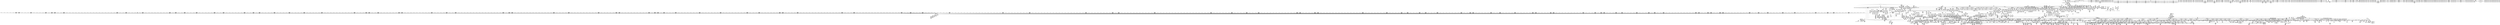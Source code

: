 digraph {
	CE0x45a2b30 [shape=record,shape=Mrecord,label="{CE0x45a2b30|16:_i16,_48:_%struct.net*,_720:_i32,_1216:_i8*,_:_CRE_680,681_}"]
	CE0x46076a0 [shape=record,shape=Mrecord,label="{CE0x46076a0|selinux_socket_bind:in6_u|security/selinux/hooks.c,4065|*SummSink*}"]
	CE0x4843e60 [shape=record,shape=Mrecord,label="{CE0x4843e60|i64*_getelementptr_inbounds_(_11_x_i64_,_11_x_i64_*___llvm_gcov_ctr132,_i64_0,_i64_10)|*Constant*|*SummSink*}"]
	CE0x47d6090 [shape=record,shape=Mrecord,label="{CE0x47d6090|i64**_getelementptr_inbounds_(_14_x_i64*_,_14_x_i64*_*___llvm_gcda_edge_table351,_i64_0,_i64_8)|*Constant*|*SummSink*}"]
	CE0x455e310 [shape=record,shape=Mrecord,label="{CE0x455e310|16:_i16,_48:_%struct.net*,_720:_i32,_1216:_i8*,_:_CRE_63,64_}"]
	CE0x477cde0 [shape=record,shape=Mrecord,label="{CE0x477cde0|i64_14|*Constant*|*SummSink*}"]
	CE0x4539540 [shape=record,shape=Mrecord,label="{CE0x4539540|selinux_socket_bind:if.end62}"]
	CE0x462e700 [shape=record,shape=Mrecord,label="{CE0x462e700|selinux_socket_bind:cmp|security/selinux/hooks.c,4048}"]
	CE0x47a3cc0 [shape=record,shape=Mrecord,label="{CE0x47a3cc0|rcu_read_unlock:call3|include/linux/rcupdate.h,933|*SummSource*}"]
	CE0x47903c0 [shape=record,shape=Mrecord,label="{CE0x47903c0|i32_208|*Constant*|*SummSink*}"]
	CE0x4839300 [shape=record,shape=Mrecord,label="{CE0x4839300|rcu_read_unlock:tmp11|include/linux/rcupdate.h,933|*SummSource*}"]
	CE0x460c460 [shape=record,shape=Mrecord,label="{CE0x460c460|16:_i16,_48:_%struct.net*,_720:_i32,_1216:_i8*,_:_CRE_1155,1156_}"]
	CE0x46ee3a0 [shape=record,shape=Mrecord,label="{CE0x46ee3a0|cred_sid:cred|Function::cred_sid&Arg::cred::|*SummSource*}"]
	CE0x4640a90 [shape=record,shape=Mrecord,label="{CE0x4640a90|_ret_%struct.task_struct*_%tmp4,_!dbg_!27714|./arch/x86/include/asm/current.h,14|*SummSink*}"]
	CE0x459b5b0 [shape=record,shape=Mrecord,label="{CE0x459b5b0|16:_i16,_48:_%struct.net*,_720:_i32,_1216:_i8*,_:_CRE_601,602_}"]
	CE0x455f550 [shape=record,shape=Mrecord,label="{CE0x455f550|selinux_socket_bind:cleanup|*SummSink*}"]
	CE0x474da60 [shape=record,shape=Mrecord,label="{CE0x474da60|i32_(i32,_i32,_i16,_i32,_%struct.common_audit_data*)*_bitcast_(i32_(i32,_i32,_i16,_i32,_%struct.common_audit_data.495*)*_avc_has_perm_to_i32_(i32,_i32,_i16,_i32,_%struct.common_audit_data*)*)|*Constant*|*SummSource*}"]
	CE0x472b030 [shape=record,shape=Mrecord,label="{CE0x472b030|selinux_socket_bind:tmp119|security/selinux/hooks.c,4124|*SummSource*}"]
	CE0x47a84a0 [shape=record,shape=Mrecord,label="{CE0x47a84a0|i64*_getelementptr_inbounds_(_2_x_i64_,_2_x_i64_*___llvm_gcov_ctr131,_i64_0,_i64_0)|*Constant*}"]
	CE0x4559ab0 [shape=record,shape=Mrecord,label="{CE0x4559ab0|16:_i16,_48:_%struct.net*,_720:_i32,_1216:_i8*,_:_CRE_155,156_}"]
	CE0x47ceb40 [shape=record,shape=Mrecord,label="{CE0x47ceb40|_call_void_asm_addl_$1,_%gs:$0_,_*m,ri,*m,_dirflag_,_fpsr_,_flags_(i32*___preempt_count,_i32_%val,_i32*___preempt_count)_#3,_!dbg_!27714,_!srcloc_!27717|./arch/x86/include/asm/preempt.h,72|*SummSink*}"]
	CE0x46ace70 [shape=record,shape=Mrecord,label="{CE0x46ace70|read_pnet:entry|*SummSink*}"]
	CE0x46acb90 [shape=record,shape=Mrecord,label="{CE0x46acb90|GLOBAL:read_pnet|*Constant*|*SummSink*}"]
	CE0x4825a00 [shape=record,shape=Mrecord,label="{CE0x4825a00|rcu_read_lock:tmp17|include/linux/rcupdate.h,882}"]
	CE0x4604320 [shape=record,shape=Mrecord,label="{CE0x4604320|selinux_socket_bind:tmp30|security/selinux/hooks.c,4061}"]
	CE0x47608a0 [shape=record,shape=Mrecord,label="{CE0x47608a0|selinux_socket_bind:tmp95|security/selinux/hooks.c,4109}"]
	CE0x46acc70 [shape=record,shape=Mrecord,label="{CE0x46acc70|read_pnet:entry}"]
	CE0x4608190 [shape=record,shape=Mrecord,label="{CE0x4608190|selinux_socket_bind:addrp.0}"]
	CE0x45e1da0 [shape=record,shape=Mrecord,label="{CE0x45e1da0|selinux_socket_bind:net82|security/selinux/hooks.c,4118|*SummSink*}"]
	CE0x457a4c0 [shape=record,shape=Mrecord,label="{CE0x457a4c0|16:_i16,_48:_%struct.net*,_720:_i32,_1216:_i8*,_:_CRE_464,468_|*MultipleSource*|Function::sock_has_perm&Arg::sk::|*LoadInst*|security/selinux/hooks.c,4034|security/selinux/hooks.c,4047}"]
	CE0x45bbd90 [shape=record,shape=Mrecord,label="{CE0x45bbd90|i64*_getelementptr_inbounds_(_6_x_i64_,_6_x_i64_*___llvm_gcov_ctr327,_i64_0,_i64_5)|*Constant*}"]
	CE0x477c230 [shape=record,shape=Mrecord,label="{CE0x477c230|selinux_socket_bind:tmp42|security/selinux/hooks.c,4073}"]
	CE0x46be140 [shape=record,shape=Mrecord,label="{CE0x46be140|task_sid:do.body5|*SummSource*}"]
	CE0x475acb0 [shape=record,shape=Mrecord,label="{CE0x475acb0|i64*_getelementptr_inbounds_(_55_x_i64_,_55_x_i64_*___llvm_gcov_ctr350,_i64_0,_i64_37)|*Constant*}"]
	CE0x456a240 [shape=record,shape=Mrecord,label="{CE0x456a240|16:_i16,_48:_%struct.net*,_720:_i32,_1216:_i8*,_:_CRE_669,670_}"]
	CE0x46bd2e0 [shape=record,shape=Mrecord,label="{CE0x46bd2e0|i64_3|*Constant*|*SummSource*}"]
	CE0x46f0bc0 [shape=record,shape=Mrecord,label="{CE0x46f0bc0|rcu_read_lock:do.body|*SummSource*}"]
	CE0x45574c0 [shape=record,shape=Mrecord,label="{CE0x45574c0|16:_i16,_48:_%struct.net*,_720:_i32,_1216:_i8*,_:_CRE_353,354_}"]
	CE0x4635c20 [shape=record,shape=Mrecord,label="{CE0x4635c20|16:_i16,_48:_%struct.net*,_720:_i32,_1216:_i8*,_:_CRE_172,173_}"]
	CE0x4788780 [shape=record,shape=Mrecord,label="{CE0x4788780|i64*_getelementptr_inbounds_(_55_x_i64_,_55_x_i64_*___llvm_gcov_ctr350,_i64_0,_i64_24)|*Constant*|*SummSource*}"]
	CE0x4780a40 [shape=record,shape=Mrecord,label="{CE0x4780a40|i64*_getelementptr_inbounds_(_55_x_i64_,_55_x_i64_*___llvm_gcov_ctr350,_i64_0,_i64_52)|*Constant*}"]
	CE0x45a2810 [shape=record,shape=Mrecord,label="{CE0x45a2810|16:_i16,_48:_%struct.net*,_720:_i32,_1216:_i8*,_:_CRE_678,679_}"]
	CE0x45aba00 [shape=record,shape=Mrecord,label="{CE0x45aba00|i32_59|*Constant*}"]
	CE0x461bcf0 [shape=record,shape=Mrecord,label="{CE0x461bcf0|selinux_socket_bind:tmp51|security/selinux/hooks.c,4073}"]
	CE0x46a3240 [shape=record,shape=Mrecord,label="{CE0x46a3240|sock_has_perm:tmp19|security/selinux/hooks.c,3977|*SummSink*}"]
	CE0x48282d0 [shape=record,shape=Mrecord,label="{CE0x48282d0|_ret_void,_!dbg_!27717|include/linux/rcupdate.h,240|*SummSource*}"]
	CE0x4599100 [shape=record,shape=Mrecord,label="{CE0x4599100|selinux_socket_bind:tmp4|security/selinux/hooks.c,4039|*SummSource*}"]
	CE0x4756460 [shape=record,shape=Mrecord,label="{CE0x4756460|selinux_socket_bind:tmp87|security/selinux/hooks.c,4096}"]
	CE0x4782770 [shape=record,shape=Mrecord,label="{CE0x4782770|selinux_socket_bind:tmp128|security/selinux/hooks.c,4048|*SummSource*}"]
	CE0x4575f20 [shape=record,shape=Mrecord,label="{CE0x4575f20|i64*_getelementptr_inbounds_(_55_x_i64_,_55_x_i64_*___llvm_gcov_ctr350,_i64_0,_i64_0)|*Constant*|*SummSink*}"]
	CE0x477c590 [shape=record,shape=Mrecord,label="{CE0x477c590|selinux_socket_bind:cmp25|security/selinux/hooks.c,4073}"]
	CE0x4635a90 [shape=record,shape=Mrecord,label="{CE0x4635a90|16:_i16,_48:_%struct.net*,_720:_i32,_1216:_i8*,_:_CRE_171,172_}"]
	CE0x47819f0 [shape=record,shape=Mrecord,label="{CE0x47819f0|selinux_socket_bind:err.1|*SummSource*}"]
	CE0x47a3790 [shape=record,shape=Mrecord,label="{CE0x47a3790|cred_sid:sid|security/selinux/hooks.c,197|*SummSource*}"]
	CE0x4632cd0 [shape=record,shape=Mrecord,label="{CE0x4632cd0|i64_19|*Constant*|*SummSink*}"]
	CE0x47abbf0 [shape=record,shape=Mrecord,label="{CE0x47abbf0|rcu_read_lock:call3|include/linux/rcupdate.h,882|*SummSource*}"]
	CE0x45cca40 [shape=record,shape=Mrecord,label="{CE0x45cca40|i32_8|*Constant*|*SummSink*}"]
	CE0x475d210 [shape=record,shape=Mrecord,label="{CE0x475d210|GLOBAL:sel_netnode_sid|*Constant*}"]
	CE0x4556730 [shape=record,shape=Mrecord,label="{CE0x4556730|selinux_socket_bind:entry|*SummSource*}"]
	CE0x45a3ad0 [shape=record,shape=Mrecord,label="{CE0x45a3ad0|16:_i16,_48:_%struct.net*,_720:_i32,_1216:_i8*,_:_CRE_690,691_}"]
	CE0x477b7c0 [shape=record,shape=Mrecord,label="{CE0x477b7c0|selinux_socket_bind:conv24|security/selinux/hooks.c,4073|*SummSource*}"]
	CE0x4613a80 [shape=record,shape=Mrecord,label="{CE0x4613a80|selinux_socket_bind:tmp25|security/selinux/hooks.c,4058}"]
	CE0x45a5bb0 [shape=record,shape=Mrecord,label="{CE0x45a5bb0|16:_i16,_48:_%struct.net*,_720:_i32,_1216:_i8*,_:_CRE_19,20_|*MultipleSource*|Function::sock_has_perm&Arg::sk::|*LoadInst*|security/selinux/hooks.c,4034|security/selinux/hooks.c,4047}"]
	CE0x478eca0 [shape=record,shape=Mrecord,label="{CE0x478eca0|i64*_getelementptr_inbounds_(_13_x_i64_,_13_x_i64_*___llvm_gcov_ctr126,_i64_0,_i64_8)|*Constant*|*SummSource*}"]
	CE0x4738650 [shape=record,shape=Mrecord,label="{CE0x4738650|GLOBAL:sel_netport_sid|*Constant*|*SummSource*}"]
	CE0x4553c10 [shape=record,shape=Mrecord,label="{CE0x4553c10|selinux_socket_bind:ad|security/selinux/hooks.c, 4051|*SummSource*}"]
	CE0x4743e10 [shape=record,shape=Mrecord,label="{CE0x4743e10|selinux_socket_bind:sclass55|security/selinux/hooks.c,4090}"]
	CE0x45d9270 [shape=record,shape=Mrecord,label="{CE0x45d9270|i64_41|*Constant*|*SummSink*}"]
	CE0x484fa60 [shape=record,shape=Mrecord,label="{CE0x484fa60|__rcu_read_lock:tmp|*SummSink*}"]
	CE0x4822d30 [shape=record,shape=Mrecord,label="{CE0x4822d30|rcu_read_lock:bb|*SummSource*}"]
	CE0x45b2ed0 [shape=record,shape=Mrecord,label="{CE0x45b2ed0|16:_i16,_48:_%struct.net*,_720:_i32,_1216:_i8*,_:_CRE_261,262_}"]
	CE0x4896130 [shape=record,shape=Mrecord,label="{CE0x4896130|i64*_getelementptr_inbounds_(_4_x_i64_,_4_x_i64_*___llvm_gcov_ctr135,_i64_0,_i64_1)|*Constant*|*SummSource*}"]
	CE0x4755750 [shape=record,shape=Mrecord,label="{CE0x4755750|i64**_getelementptr_inbounds_(_14_x_i64*_,_14_x_i64*_*___llvm_gcda_edge_table351,_i64_0,_i64_4)|*Constant*}"]
	CE0x463a1f0 [shape=record,shape=Mrecord,label="{CE0x463a1f0|__fswab16:conv|include/uapi/linux/swab.h,53}"]
	CE0x46c8850 [shape=record,shape=Mrecord,label="{CE0x46c8850|rcu_lock_acquire:entry|*SummSource*}"]
	CE0x483fa70 [shape=record,shape=Mrecord,label="{CE0x483fa70|rcu_read_unlock:tmp17|include/linux/rcupdate.h,933|*SummSource*}"]
	CE0x459a880 [shape=record,shape=Mrecord,label="{CE0x459a880|16:_i16,_48:_%struct.net*,_720:_i32,_1216:_i8*,_:_CRE_253,254_}"]
	CE0x4584000 [shape=record,shape=Mrecord,label="{CE0x4584000|i64*_getelementptr_inbounds_(_2_x_i64_,_2_x_i64_*___llvm_gcov_ctr98,_i64_0,_i64_1)|*Constant*|*SummSink*}"]
	CE0x4598230 [shape=record,shape=Mrecord,label="{CE0x4598230|__fswab16:tmp2|*SummSource*}"]
	CE0x4843460 [shape=record,shape=Mrecord,label="{CE0x4843460|rcu_read_unlock:tmp21|include/linux/rcupdate.h,935}"]
	CE0x456fee0 [shape=record,shape=Mrecord,label="{CE0x456fee0|selinux_socket_bind:if.end89|*SummSource*}"]
	CE0x4847ad0 [shape=record,shape=Mrecord,label="{CE0x4847ad0|rcu_lock_acquire:tmp3|*SummSource*}"]
	CE0x4557a40 [shape=record,shape=Mrecord,label="{CE0x4557a40|16:_i16,_48:_%struct.net*,_720:_i32,_1216:_i8*,_:_CRE_356,357_}"]
	CE0x48ae060 [shape=record,shape=Mrecord,label="{CE0x48ae060|__preempt_count_add:do.end|*SummSink*}"]
	CE0x47619c0 [shape=record,shape=Mrecord,label="{CE0x47619c0|selinux_socket_bind:tmp96|*SummSink*}"]
	CE0x45a7960 [shape=record,shape=Mrecord,label="{CE0x45a7960|__fswab16:and|include/uapi/linux/swab.h,53|*SummSource*}"]
	CE0x4569750 [shape=record,shape=Mrecord,label="{CE0x4569750|16:_i16,_48:_%struct.net*,_720:_i32,_1216:_i8*,_:_CRE_662,663_}"]
	CE0x45d1730 [shape=record,shape=Mrecord,label="{CE0x45d1730|i16_0|*Constant*|*SummSink*}"]
	CE0x483f350 [shape=record,shape=Mrecord,label="{CE0x483f350|i64*_getelementptr_inbounds_(_11_x_i64_,_11_x_i64_*___llvm_gcov_ctr132,_i64_0,_i64_8)|*Constant*|*SummSource*}"]
	CE0x4893e60 [shape=record,shape=Mrecord,label="{CE0x4893e60|i64*_getelementptr_inbounds_(_4_x_i64_,_4_x_i64_*___llvm_gcov_ctr134,_i64_0,_i64_0)|*Constant*|*SummSource*}"]
	CE0x45e6010 [shape=record,shape=Mrecord,label="{CE0x45e6010|selinux_socket_bind:sin6_addr88|security/selinux/hooks.c,4120|*SummSink*}"]
	CE0x46a71c0 [shape=record,shape=Mrecord,label="{CE0x46a71c0|__llvm_gcov_indirect_counter_increment:bb|*SummSource*}"]
	CE0x45b82e0 [shape=record,shape=Mrecord,label="{CE0x45b82e0|16:_i16,_48:_%struct.net*,_720:_i32,_1216:_i8*,_:_CRE_960,964_|*MultipleSource*|Function::sock_has_perm&Arg::sk::|*LoadInst*|security/selinux/hooks.c,4034|security/selinux/hooks.c,4047}"]
	CE0x4746cb0 [shape=record,shape=Mrecord,label="{CE0x4746cb0|sock_has_perm:net3|security/selinux/hooks.c,3974|*SummSink*}"]
	CE0x45d0920 [shape=record,shape=Mrecord,label="{CE0x45d0920|selinux_socket_bind:addr4.0|*SummSink*}"]
	CE0x473c290 [shape=record,shape=Mrecord,label="{CE0x473c290|avc_has_perm:requested|Function::avc_has_perm&Arg::requested::}"]
	CE0x4635db0 [shape=record,shape=Mrecord,label="{CE0x4635db0|16:_i16,_48:_%struct.net*,_720:_i32,_1216:_i8*,_:_CRE_173,174_}"]
	CE0x4584e40 [shape=record,shape=Mrecord,label="{CE0x4584e40|16:_i16,_48:_%struct.net*,_720:_i32,_1216:_i8*,_:_CRE_417,418_}"]
	CE0x4611960 [shape=record,shape=Mrecord,label="{CE0x4611960|i64_20|*Constant*|*SummSink*}"]
	CE0x4599090 [shape=record,shape=Mrecord,label="{CE0x4599090|selinux_socket_bind:tmp4|security/selinux/hooks.c,4039|*SummSink*}"]
	CE0x4597a10 [shape=record,shape=Mrecord,label="{CE0x4597a10|16:_i16,_48:_%struct.net*,_720:_i32,_1216:_i8*,_:_CRE_126,127_}"]
	CE0x4573210 [shape=record,shape=Mrecord,label="{CE0x4573210|16:_i16,_48:_%struct.net*,_720:_i32,_1216:_i8*,_:_CRE_312,316_|*MultipleSource*|Function::sock_has_perm&Arg::sk::|*LoadInst*|security/selinux/hooks.c,4034|security/selinux/hooks.c,4047}"]
	CE0x45d7d80 [shape=record,shape=Mrecord,label="{CE0x45d7d80|selinux_socket_bind:tmp19|security/selinux/hooks.c,4050}"]
	CE0x477e720 [shape=record,shape=Mrecord,label="{CE0x477e720|selinux_socket_bind:tmp46|security/selinux/hooks.c,4073}"]
	CE0x46efb70 [shape=record,shape=Mrecord,label="{CE0x46efb70|cred_sid:tmp5|security/selinux/hooks.c,196|*SummSource*}"]
	CE0x462ece0 [shape=record,shape=Mrecord,label="{CE0x462ece0|i64_4|*Constant*}"]
	CE0x4575220 [shape=record,shape=Mrecord,label="{CE0x4575220|16:_i16,_48:_%struct.net*,_720:_i32,_1216:_i8*,_:_CRE_89,90_}"]
	CE0x4753fd0 [shape=record,shape=Mrecord,label="{CE0x4753fd0|_call_void___llvm_gcov_indirect_counter_increment(i32*___llvm_gcov_global_state_pred352,_i64**_getelementptr_inbounds_(_14_x_i64*_,_14_x_i64*_*___llvm_gcda_edge_table351,_i64_0,_i64_4)),_!dbg_!27833|security/selinux/hooks.c,4096}"]
	CE0x4561320 [shape=record,shape=Mrecord,label="{CE0x4561320|selinux_socket_bind:if.end96|*SummSink*}"]
	CE0x45641c0 [shape=record,shape=Mrecord,label="{CE0x45641c0|16:_i16,_48:_%struct.net*,_720:_i32,_1216:_i8*,_:_CRE_87,88_}"]
	CE0x45a92a0 [shape=record,shape=Mrecord,label="{CE0x45a92a0|i64_6|*Constant*|*SummSink*}"]
	CE0x45adec0 [shape=record,shape=Mrecord,label="{CE0x45adec0|selinux_socket_bind:sock|Function::selinux_socket_bind&Arg::sock::|*SummSink*}"]
	CE0x45c7a00 [shape=record,shape=Mrecord,label="{CE0x45c7a00|selinux_socket_bind:call12|security/selinux/hooks.c,4060}"]
	CE0x4842040 [shape=record,shape=Mrecord,label="{CE0x4842040|i8*_getelementptr_inbounds_(_44_x_i8_,_44_x_i8_*_.str47,_i32_0,_i32_0)|*Constant*|*SummSource*}"]
	CE0x4899090 [shape=record,shape=Mrecord,label="{CE0x4899090|_call_void_mcount()_#3|*SummSource*}"]
	CE0x4726db0 [shape=record,shape=Mrecord,label="{CE0x4726db0|0:_i32,_:_SCRE:_elem_0:default:}"]
	CE0x455d850 [shape=record,shape=Mrecord,label="{CE0x455d850|i32_1|*Constant*|*SummSink*}"]
	CE0x46a89c0 [shape=record,shape=Mrecord,label="{CE0x46a89c0|sock_net:tmp|*SummSource*}"]
	CE0x4607c60 [shape=record,shape=Mrecord,label="{CE0x4607c60|i64_12|*Constant*}"]
	CE0x47d4550 [shape=record,shape=Mrecord,label="{CE0x47d4550|selinux_socket_bind:tmp130|security/selinux/hooks.c,4128|*SummSource*}"]
	CE0x458a6d0 [shape=record,shape=Mrecord,label="{CE0x458a6d0|16:_i16,_48:_%struct.net*,_720:_i32,_1216:_i8*,_:_CRE_408,409_}"]
	CE0x45a48e0 [shape=record,shape=Mrecord,label="{CE0x45a48e0|16:_i16,_48:_%struct.net*,_720:_i32,_1216:_i8*,_:_CRE_699,700_}"]
	CE0x4839fa0 [shape=record,shape=Mrecord,label="{CE0x4839fa0|rcu_read_unlock:if.end|*SummSink*}"]
	CE0x4751d80 [shape=record,shape=Mrecord,label="{CE0x4751d80|GLOBAL:__llvm_gcov_indirect_counter_increment|*Constant*|*SummSource*}"]
	CE0x46201e0 [shape=record,shape=Mrecord,label="{CE0x46201e0|__preempt_count_add:tmp7|./arch/x86/include/asm/preempt.h,73|*SummSink*}"]
	CE0x4782260 [shape=record,shape=Mrecord,label="{CE0x4782260|selinux_socket_bind:tmp127|security/selinux/hooks.c,4048|*SummSource*}"]
	CE0x4641870 [shape=record,shape=Mrecord,label="{CE0x4641870|read_pnet:tmp1|*SummSink*}"]
	CE0x4741580 [shape=record,shape=Mrecord,label="{CE0x4741580|selinux_socket_bind:tmp80|security/selinux/hooks.c,4087|*SummSink*}"]
	CE0x45a00b0 [shape=record,shape=Mrecord,label="{CE0x45a00b0|16:_i16,_48:_%struct.net*,_720:_i32,_1216:_i8*,_:_CRE_874,875_}"]
	CE0x483c940 [shape=record,shape=Mrecord,label="{CE0x483c940|rcu_lock_acquire:tmp4|include/linux/rcupdate.h,418}"]
	CE0x46bb630 [shape=record,shape=Mrecord,label="{CE0x46bb630|i64*_getelementptr_inbounds_(_2_x_i64_,_2_x_i64_*___llvm_gcov_ctr131,_i64_0,_i64_0)|*Constant*|*SummSource*}"]
	CE0x46bb1f0 [shape=record,shape=Mrecord,label="{CE0x46bb1f0|task_sid:tobool|security/selinux/hooks.c,208|*SummSink*}"]
	CE0x45e3de0 [shape=record,shape=Mrecord,label="{CE0x45e3de0|i64*_getelementptr_inbounds_(_55_x_i64_,_55_x_i64_*___llvm_gcov_ctr350,_i64_0,_i64_44)|*Constant*|*SummSink*}"]
	CE0x472a2c0 [shape=record,shape=Mrecord,label="{CE0x472a2c0|selinux_socket_bind:tmp116|security/selinux/hooks.c,4124|*SummSink*}"]
	CE0x4735ea0 [shape=record,shape=Mrecord,label="{CE0x4735ea0|i64*_getelementptr_inbounds_(_4_x_i64_,_4_x_i64_*___llvm_gcov_ctr133,_i64_0,_i64_3)|*Constant*|*SummSource*}"]
	CE0x45724c0 [shape=record,shape=Mrecord,label="{CE0x45724c0|i64*_getelementptr_inbounds_(_55_x_i64_,_55_x_i64_*___llvm_gcov_ctr350,_i64_0,_i64_3)|*Constant*|*SummSink*}"]
	CE0x457bd20 [shape=record,shape=Mrecord,label="{CE0x457bd20|16:_i16,_48:_%struct.net*,_720:_i32,_1216:_i8*,_:_CRE_74,75_}"]
	CE0x461e2a0 [shape=record,shape=Mrecord,label="{CE0x461e2a0|i32_0|*Constant*}"]
	CE0x458a090 [shape=record,shape=Mrecord,label="{CE0x458a090|16:_i16,_48:_%struct.net*,_720:_i32,_1216:_i8*,_:_CRE_404,405_}"]
	CE0x469fae0 [shape=record,shape=Mrecord,label="{CE0x469fae0|i64*_getelementptr_inbounds_(_6_x_i64_,_6_x_i64_*___llvm_gcov_ctr327,_i64_0,_i64_4)|*Constant*}"]
	CE0x4838be0 [shape=record,shape=Mrecord,label="{CE0x4838be0|__rcu_read_unlock:tmp5|include/linux/rcupdate.h,244}"]
	CE0x460c710 [shape=record,shape=Mrecord,label="{CE0x460c710|16:_i16,_48:_%struct.net*,_720:_i32,_1216:_i8*,_:_CRE_1158,1159_}"]
	CE0x4868b50 [shape=record,shape=Mrecord,label="{CE0x4868b50|__rcu_read_lock:bb|*SummSource*}"]
	CE0x47acb20 [shape=record,shape=Mrecord,label="{CE0x47acb20|i64*_getelementptr_inbounds_(_4_x_i64_,_4_x_i64_*___llvm_gcov_ctr130,_i64_0,_i64_2)|*Constant*|*SummSink*}"]
	CE0x46a6250 [shape=record,shape=Mrecord,label="{CE0x46a6250|i32_-1|*Constant*|*SummSource*}"]
	CE0x454fa00 [shape=record,shape=Mrecord,label="{CE0x454fa00|16:_i16,_48:_%struct.net*,_720:_i32,_1216:_i8*,_:_CRE_75,76_}"]
	CE0x4791200 [shape=record,shape=Mrecord,label="{CE0x4791200|i64*_getelementptr_inbounds_(_13_x_i64_,_13_x_i64_*___llvm_gcov_ctr126,_i64_0,_i64_9)|*Constant*|*SummSink*}"]
	CE0x46ae070 [shape=record,shape=Mrecord,label="{CE0x46ae070|_call_void_mcount()_#3}"]
	CE0x4739880 [shape=record,shape=Mrecord,label="{CE0x4739880|i64_22|*Constant*|*SummSource*}"]
	CE0x46ae4f0 [shape=record,shape=Mrecord,label="{CE0x46ae4f0|rcu_read_lock:entry|*SummSource*}"]
	CE0x4782510 [shape=record,shape=Mrecord,label="{CE0x4782510|i64*_getelementptr_inbounds_(_55_x_i64_,_55_x_i64_*___llvm_gcov_ctr350,_i64_0,_i64_53)|*Constant*|*SummSink*}"]
	CE0x47a8ba0 [shape=record,shape=Mrecord,label="{CE0x47a8ba0|__rcu_read_lock:tmp7|include/linux/rcupdate.h,240|*SummSource*}"]
	CE0x482fb80 [shape=record,shape=Mrecord,label="{CE0x482fb80|_call_void_mcount()_#3|*SummSource*}"]
	CE0x463f320 [shape=record,shape=Mrecord,label="{CE0x463f320|selinux_socket_bind:call2|security/selinux/hooks.c,4038|*SummSink*}"]
	CE0x46a5200 [shape=record,shape=Mrecord,label="{CE0x46a5200|sock_net:__sk_common|include/net/sock.h,2214|*SummSource*}"]
	CE0x46add90 [shape=record,shape=Mrecord,label="{CE0x46add90|i64*_getelementptr_inbounds_(_13_x_i64_,_13_x_i64_*___llvm_gcov_ctr126,_i64_0,_i64_1)|*Constant*|*SummSource*}"]
	CE0x4638500 [shape=record,shape=Mrecord,label="{CE0x4638500|selinux_socket_bind:tmp7|security/selinux/hooks.c,4040}"]
	CE0x4636fb0 [shape=record,shape=Mrecord,label="{CE0x4636fb0|sock_has_perm:sk_security|security/selinux/hooks.c,3964|*SummSink*}"]
	CE0x46a3ae0 [shape=record,shape=Mrecord,label="{CE0x46a3ae0|sock_has_perm:tmp20|security/selinux/hooks.c,3977|*SummSink*}"]
	CE0x4790a80 [shape=record,shape=Mrecord,label="{CE0x4790a80|i8*_getelementptr_inbounds_(_41_x_i8_,_41_x_i8_*_.str44,_i32_0,_i32_0)|*Constant*|*SummSource*}"]
	CE0x456f170 [shape=record,shape=Mrecord,label="{CE0x456f170|16:_i16,_48:_%struct.net*,_720:_i32,_1216:_i8*,_:_CRE_197,198_}"]
	CE0x46bad40 [shape=record,shape=Mrecord,label="{CE0x46bad40|rcu_read_lock:if.then|*SummSink*}"]
	CE0x45a3940 [shape=record,shape=Mrecord,label="{CE0x45a3940|16:_i16,_48:_%struct.net*,_720:_i32,_1216:_i8*,_:_CRE_689,690_}"]
	CE0x47821a0 [shape=record,shape=Mrecord,label="{CE0x47821a0|i64*_getelementptr_inbounds_(_55_x_i64_,_55_x_i64_*___llvm_gcov_ctr350,_i64_0,_i64_53)|*Constant*}"]
	CE0x461ba90 [shape=record,shape=Mrecord,label="{CE0x461ba90|i64*_getelementptr_inbounds_(_55_x_i64_,_55_x_i64_*___llvm_gcov_ctr350,_i64_0,_i64_17)|*Constant*|*SummSink*}"]
	CE0x472bff0 [shape=record,shape=Mrecord,label="{CE0x472bff0|selinux_socket_bind:tmp121|*SummSource*}"]
	CE0x45a4d50 [shape=record,shape=Mrecord,label="{CE0x45a4d50|i64*_getelementptr_inbounds_(_6_x_i64_,_6_x_i64_*___llvm_gcov_ctr327,_i64_0,_i64_3)|*Constant*}"]
	CE0x45830c0 [shape=record,shape=Mrecord,label="{CE0x45830c0|16:_i16,_48:_%struct.net*,_720:_i32,_1216:_i8*,_:_CRE_838,839_}"]
	CE0x45ca180 [shape=record,shape=Mrecord,label="{CE0x45ca180|16:_i16,_48:_%struct.net*,_720:_i32,_1216:_i8*,_:_CRE_528,536_|*MultipleSource*|Function::sock_has_perm&Arg::sk::|*LoadInst*|security/selinux/hooks.c,4034|security/selinux/hooks.c,4047}"]
	CE0x45c2670 [shape=record,shape=Mrecord,label="{CE0x45c2670|GLOBAL:__llvm_gcov_ctr127|Global_var:__llvm_gcov_ctr127}"]
	CE0x458c930 [shape=record,shape=Mrecord,label="{CE0x458c930|selinux_socket_bind:unreachable|*SummSource*}"]
	CE0x4834640 [shape=record,shape=Mrecord,label="{CE0x4834640|rcu_lock_acquire:__here}"]
	CE0x48698c0 [shape=record,shape=Mrecord,label="{CE0x48698c0|rcu_lock_release:indirectgoto|*SummSink*}"]
	CE0x4623530 [shape=record,shape=Mrecord,label="{CE0x4623530|COLLAPSED:_SCMRE_35,36_}"]
	CE0x461b9e0 [shape=record,shape=Mrecord,label="{CE0x461b9e0|i64*_getelementptr_inbounds_(_55_x_i64_,_55_x_i64_*___llvm_gcov_ctr350,_i64_0,_i64_17)|*Constant*|*SummSource*}"]
	CE0x459c700 [shape=record,shape=Mrecord,label="{CE0x459c700|16:_i16,_48:_%struct.net*,_720:_i32,_1216:_i8*,_:_CRE_624,632_|*MultipleSource*|Function::sock_has_perm&Arg::sk::|*LoadInst*|security/selinux/hooks.c,4034|security/selinux/hooks.c,4047}"]
	CE0x4756160 [shape=record,shape=Mrecord,label="{CE0x4756160|selinux_socket_bind:tmp86|security/selinux/hooks.c,4096|*SummSource*}"]
	CE0x47490d0 [shape=record,shape=Mrecord,label="{CE0x47490d0|selinux_socket_bind:u45|security/selinux/hooks.c,4081|*SummSource*}"]
	CE0x46125a0 [shape=record,shape=Mrecord,label="{CE0x46125a0|i64_8|*Constant*}"]
	CE0x4581950 [shape=record,shape=Mrecord,label="{CE0x4581950|16:_i16,_48:_%struct.net*,_720:_i32,_1216:_i8*,_:_CRE_823,824_}"]
	CE0x47a7510 [shape=record,shape=Mrecord,label="{CE0x47a7510|i64*_getelementptr_inbounds_(_11_x_i64_,_11_x_i64_*___llvm_gcov_ctr127,_i64_0,_i64_10)|*Constant*|*SummSink*}"]
	CE0x45a2fe0 [shape=record,shape=Mrecord,label="{CE0x45a2fe0|16:_i16,_48:_%struct.net*,_720:_i32,_1216:_i8*,_:_CRE_683,684_}"]
	CE0x4623ca0 [shape=record,shape=Mrecord,label="{CE0x4623ca0|COLLAPSED:_SCMRE_42,43_}"]
	CE0x46ef350 [shape=record,shape=Mrecord,label="{CE0x46ef350|cred_sid:tmp5|security/selinux/hooks.c,196}"]
	CE0x48307c0 [shape=record,shape=Mrecord,label="{CE0x48307c0|__rcu_read_lock:tmp6|include/linux/rcupdate.h,240|*SummSource*}"]
	CE0x472b900 [shape=record,shape=Mrecord,label="{CE0x472b900|selinux_socket_bind:tmp120|*SummSource*}"]
	CE0x46bc640 [shape=record,shape=Mrecord,label="{CE0x46bc640|cred_sid:tmp|*SummSource*}"]
	CE0x4562040 [shape=record,shape=Mrecord,label="{CE0x4562040|selinux_socket_bind:if.end18|*SummSource*}"]
	CE0x45a3c60 [shape=record,shape=Mrecord,label="{CE0x45a3c60|16:_i16,_48:_%struct.net*,_720:_i32,_1216:_i8*,_:_CRE_691,692_}"]
	CE0x4578920 [shape=record,shape=Mrecord,label="{CE0x4578920|16:_i16,_48:_%struct.net*,_720:_i32,_1216:_i8*,_:_CRE_65,66_}"]
	CE0x47ace10 [shape=record,shape=Mrecord,label="{CE0x47ace10|rcu_read_unlock:tmp9|include/linux/rcupdate.h,933}"]
	CE0x45d0bf0 [shape=record,shape=Mrecord,label="{CE0x45d0bf0|%struct.sockaddr_in6*_null|*Constant*|*SummSink*}"]
	CE0x484f040 [shape=record,shape=Mrecord,label="{CE0x484f040|rcu_lock_acquire:tmp7|*SummSource*}"]
	CE0x4608e40 [shape=record,shape=Mrecord,label="{CE0x4608e40|16:_i16,_48:_%struct.net*,_720:_i32,_1216:_i8*,_:_CRE_1000,1008_|*MultipleSource*|Function::sock_has_perm&Arg::sk::|*LoadInst*|security/selinux/hooks.c,4034|security/selinux/hooks.c,4047}"]
	CE0x46344e0 [shape=record,shape=Mrecord,label="{CE0x46344e0|selinux_socket_bind:conv30|security/selinux/hooks.c,4073|*SummSource*}"]
	CE0x4573c50 [shape=record,shape=Mrecord,label="{CE0x4573c50|16:_i16,_48:_%struct.net*,_720:_i32,_1216:_i8*,_:_CRE_344,348_|*MultipleSource*|Function::sock_has_perm&Arg::sk::|*LoadInst*|security/selinux/hooks.c,4034|security/selinux/hooks.c,4047}"]
	CE0x4602870 [shape=record,shape=Mrecord,label="{CE0x4602870|GLOBAL:__fswab16|*Constant*|*SummSink*}"]
	CE0x4845fe0 [shape=record,shape=Mrecord,label="{CE0x4845fe0|_ret_void,_!dbg_!27717|include/linux/rcupdate.h,424|*SummSink*}"]
	CE0x458ee40 [shape=record,shape=Mrecord,label="{CE0x458ee40|selinux_socket_bind:if.then7|*SummSink*}"]
	CE0x46ee0a0 [shape=record,shape=Mrecord,label="{CE0x46ee0a0|cred_sid:entry|*SummSink*}"]
	CE0x47362e0 [shape=record,shape=Mrecord,label="{CE0x47362e0|rcu_lock_release:tmp6|*SummSink*}"]
	CE0x4833fd0 [shape=record,shape=Mrecord,label="{CE0x4833fd0|__preempt_count_add:val|Function::__preempt_count_add&Arg::val::|*SummSink*}"]
	CE0x4763e90 [shape=record,shape=Mrecord,label="{CE0x4763e90|selinux_socket_bind:call66|security/selinux/hooks.c,4114|*SummSource*}"]
	CE0x463d210 [shape=record,shape=Mrecord,label="{CE0x463d210|_call_void_mcount()_#3|*SummSink*}"]
	CE0x4788910 [shape=record,shape=Mrecord,label="{CE0x4788910|selinux_socket_bind:tmp67}"]
	CE0x45cab70 [shape=record,shape=Mrecord,label="{CE0x45cab70|16:_i16,_48:_%struct.net*,_720:_i32,_1216:_i8*,_:_CRE_539,540_}"]
	CE0x455d150 [shape=record,shape=Mrecord,label="{CE0x455d150|_call_void_mcount()_#3}"]
	CE0x486d6f0 [shape=record,shape=Mrecord,label="{CE0x486d6f0|_call_void___preempt_count_sub(i32_1)_#10,_!dbg_!27715|include/linux/rcupdate.h,244}"]
	CE0x456f690 [shape=record,shape=Mrecord,label="{CE0x456f690|16:_i16,_48:_%struct.net*,_720:_i32,_1216:_i8*,_:_CRE_201,202_}"]
	CE0x4608330 [shape=record,shape=Mrecord,label="{CE0x4608330|selinux_socket_bind:tmp35|security/selinux/hooks.c,4065}"]
	CE0x46eb0f0 [shape=record,shape=Mrecord,label="{CE0x46eb0f0|task_sid:tmp23|security/selinux/hooks.c,208|*SummSink*}"]
	CE0x48362d0 [shape=record,shape=Mrecord,label="{CE0x48362d0|rcu_read_unlock:do.end|*SummSource*}"]
	CE0x4557230 [shape=record,shape=Mrecord,label="{CE0x4557230|selinux_socket_bind:low|security/selinux/hooks.c, 4069|*SummSink*}"]
	CE0x463db70 [shape=record,shape=Mrecord,label="{CE0x463db70|sock_has_perm:sk|Function::sock_has_perm&Arg::sk::|*SummSource*}"]
	CE0x455f850 [shape=record,shape=Mrecord,label="{CE0x455f850|selinux_socket_bind:cleanup|*SummSource*}"]
	CE0x4641fc0 [shape=record,shape=Mrecord,label="{CE0x4641fc0|__fswab16:conv1|include/uapi/linux/swab.h,53}"]
	CE0x483a750 [shape=record,shape=Mrecord,label="{CE0x483a750|GLOBAL:rcu_read_unlock.__warned|Global_var:rcu_read_unlock.__warned}"]
	CE0x4738360 [shape=record,shape=Mrecord,label="{CE0x4738360|GLOBAL:sel_netport_sid|*Constant*}"]
	CE0x4847530 [shape=record,shape=Mrecord,label="{CE0x4847530|__rcu_read_lock:do.end|*SummSource*}"]
	CE0x45cb600 [shape=record,shape=Mrecord,label="{CE0x45cb600|16:_i16,_48:_%struct.net*,_720:_i32,_1216:_i8*,_:_CRE_547,548_}"]
	CE0x4789520 [shape=record,shape=Mrecord,label="{CE0x4789520|selinux_socket_bind:type|security/selinux/hooks.c,4078|*SummSource*}"]
	CE0x473bf50 [shape=record,shape=Mrecord,label="{CE0x473bf50|i32_2097152|*Constant*|*SummSink*}"]
	CE0x45b0600 [shape=record,shape=Mrecord,label="{CE0x45b0600|16:_i16,_48:_%struct.net*,_720:_i32,_1216:_i8*,_:_CRE_183,184_}"]
	CE0x47a91a0 [shape=record,shape=Mrecord,label="{CE0x47a91a0|rcu_read_unlock:tmp14|include/linux/rcupdate.h,933}"]
	CE0x486d860 [shape=record,shape=Mrecord,label="{CE0x486d860|_call_void___preempt_count_sub(i32_1)_#10,_!dbg_!27715|include/linux/rcupdate.h,244|*SummSource*}"]
	CE0x457cba0 [shape=record,shape=Mrecord,label="{CE0x457cba0|sock_has_perm:tmp2|*LoadInst*|security/selinux/hooks.c,3964|*SummSource*}"]
	CE0x4643aa0 [shape=record,shape=Mrecord,label="{CE0x4643aa0|16:_i16,_48:_%struct.net*,_720:_i32,_1216:_i8*,_:_CRE_702,703_}"]
	CE0x46066d0 [shape=record,shape=Mrecord,label="{CE0x46066d0|selinux_socket_bind:sin6_port|security/selinux/hooks.c,4064|*SummSink*}"]
	CE0x4838b70 [shape=record,shape=Mrecord,label="{CE0x4838b70|_call_void_asm_sideeffect_,_memory_,_dirflag_,_fpsr_,_flags_()_#3,_!dbg_!27711,_!srcloc_!27714|include/linux/rcupdate.h,244}"]
	CE0x4868a90 [shape=record,shape=Mrecord,label="{CE0x4868a90|__preempt_count_sub:val|Function::__preempt_count_sub&Arg::val::}"]
	CE0x46c4e50 [shape=record,shape=Mrecord,label="{CE0x46c4e50|task_sid:tmp8|security/selinux/hooks.c,208|*SummSource*}"]
	CE0x4585160 [shape=record,shape=Mrecord,label="{CE0x4585160|16:_i16,_48:_%struct.net*,_720:_i32,_1216:_i8*,_:_CRE_419,420_}"]
	CE0x45801c0 [shape=record,shape=Mrecord,label="{CE0x45801c0|16:_i16,_48:_%struct.net*,_720:_i32,_1216:_i8*,_:_CRE_590,591_}"]
	CE0x458ff60 [shape=record,shape=Mrecord,label="{CE0x458ff60|selinux_socket_bind:if.then51}"]
	CE0x4631120 [shape=record,shape=Mrecord,label="{CE0x4631120|selinux_socket_bind:conv4|security/selinux/hooks.c,4048|*SummSink*}"]
	CE0x48476b0 [shape=record,shape=Mrecord,label="{CE0x48476b0|__rcu_read_lock:do.end|*SummSink*}"]
	CE0x472c450 [shape=record,shape=Mrecord,label="{CE0x472c450|selinux_socket_bind:tmp122|security/selinux/hooks.c,4126}"]
	CE0x45698e0 [shape=record,shape=Mrecord,label="{CE0x45698e0|16:_i16,_48:_%struct.net*,_720:_i32,_1216:_i8*,_:_CRE_663,664_}"]
	CE0x473b320 [shape=record,shape=Mrecord,label="{CE0x473b320|avc_has_perm:tsid|Function::avc_has_perm&Arg::tsid::}"]
	CE0x4873ac0 [shape=record,shape=Mrecord,label="{CE0x4873ac0|__preempt_count_sub:do.end|*SummSource*}"]
	CE0x45a3170 [shape=record,shape=Mrecord,label="{CE0x45a3170|16:_i16,_48:_%struct.net*,_720:_i32,_1216:_i8*,_:_CRE_684,685_}"]
	CE0x461e8a0 [shape=record,shape=Mrecord,label="{CE0x461e8a0|__preempt_count_sub:tmp5|./arch/x86/include/asm/preempt.h,77|*SummSink*}"]
	CE0x46c6d90 [shape=record,shape=Mrecord,label="{CE0x46c6d90|rcu_read_lock:tmp9|include/linux/rcupdate.h,882}"]
	CE0x459f2a0 [shape=record,shape=Mrecord,label="{CE0x459f2a0|16:_i16,_48:_%struct.net*,_720:_i32,_1216:_i8*,_:_CRE_865,866_}"]
	CE0x45bd190 [shape=record,shape=Mrecord,label="{CE0x45bd190|sock_has_perm:cmp|security/selinux/hooks.c,3969|*SummSource*}"]
	CE0x47a7580 [shape=record,shape=Mrecord,label="{CE0x47a7580|rcu_read_lock:tmp21|include/linux/rcupdate.h,884|*SummSink*}"]
	CE0x475e0b0 [shape=record,shape=Mrecord,label="{CE0x475e0b0|i64_39|*Constant*|*SummSink*}"]
	CE0x4894ef0 [shape=record,shape=Mrecord,label="{CE0x4894ef0|__preempt_count_sub:tmp4|./arch/x86/include/asm/preempt.h,77}"]
	CE0x462e310 [shape=record,shape=Mrecord,label="{CE0x462e310|i32_2|*Constant*|*SummSink*}"]
	CE0x46ebeb0 [shape=record,shape=Mrecord,label="{CE0x46ebeb0|task_sid:tmp25|security/selinux/hooks.c,208|*SummSource*}"]
	CE0x46f1960 [shape=record,shape=Mrecord,label="{CE0x46f1960|read_pnet:bb}"]
	CE0x4740830 [shape=record,shape=Mrecord,label="{CE0x4740830|i64*_getelementptr_inbounds_(_55_x_i64_,_55_x_i64_*___llvm_gcov_ctr350,_i64_0,_i64_28)|*Constant*}"]
	CE0x478ddf0 [shape=record,shape=Mrecord,label="{CE0x478ddf0|task_sid:tmp14|security/selinux/hooks.c,208|*SummSource*}"]
	CE0x456e140 [shape=record,shape=Mrecord,label="{CE0x456e140|selinux_socket_bind:out|*SummSink*}"]
	CE0x48279b0 [shape=record,shape=Mrecord,label="{CE0x48279b0|rcu_read_lock:tmp5|include/linux/rcupdate.h,882|*SummSource*}"]
	CE0x46f1ac0 [shape=record,shape=Mrecord,label="{CE0x46f1ac0|_ret_void,_!dbg_!27735|include/linux/rcupdate.h,938}"]
	CE0x45c20a0 [shape=record,shape=Mrecord,label="{CE0x45c20a0|task_sid:real_cred|security/selinux/hooks.c,208}"]
	CE0x463bfe0 [shape=record,shape=Mrecord,label="{CE0x463bfe0|16:_i16,_48:_%struct.net*,_720:_i32,_1216:_i8*,_:_CRE_136,137_}"]
	CE0x474df20 [shape=record,shape=Mrecord,label="{CE0x474df20|avc_has_perm:entry}"]
	CE0x457fea0 [shape=record,shape=Mrecord,label="{CE0x457fea0|16:_i16,_48:_%struct.net*,_720:_i32,_1216:_i8*,_:_CRE_588,589_}"]
	CE0x45e0290 [shape=record,shape=Mrecord,label="{CE0x45e0290|selinux_socket_bind:u84|security/selinux/hooks.c,4120|*SummSource*}"]
	CE0x473b520 [shape=record,shape=Mrecord,label="{CE0x473b520|avc_has_perm:tsid|Function::avc_has_perm&Arg::tsid::|*SummSource*}"]
	CE0x484e7a0 [shape=record,shape=Mrecord,label="{CE0x484e7a0|i64*_getelementptr_inbounds_(_4_x_i64_,_4_x_i64_*___llvm_gcov_ctr130,_i64_0,_i64_3)|*Constant*|*SummSource*}"]
	CE0x47d4250 [shape=record,shape=Mrecord,label="{CE0x47d4250|selinux_socket_bind:tmp129|security/selinux/hooks.c,4128|*SummSink*}"]
	CE0x4857aa0 [shape=record,shape=Mrecord,label="{CE0x4857aa0|__rcu_read_unlock:bb|*SummSink*}"]
	CE0x47524f0 [shape=record,shape=Mrecord,label="{CE0x47524f0|__llvm_gcov_indirect_counter_increment:predecessor|Function::__llvm_gcov_indirect_counter_increment&Arg::predecessor::|*SummSink*}"]
	CE0x4639c90 [shape=record,shape=Mrecord,label="{CE0x4639c90|i64_2|*Constant*}"]
	CE0x4569c00 [shape=record,shape=Mrecord,label="{CE0x4569c00|16:_i16,_48:_%struct.net*,_720:_i32,_1216:_i8*,_:_CRE_665,666_}"]
	CE0x469e2f0 [shape=record,shape=Mrecord,label="{CE0x469e2f0|sock_has_perm:sid|security/selinux/hooks.c,3969|*SummSink*}"]
	CE0x457e4c0 [shape=record,shape=Mrecord,label="{CE0x457e4c0|__fswab16:tmp3|*SummSource*}"]
	CE0x4642140 [shape=record,shape=Mrecord,label="{CE0x4642140|__fswab16:shl|include/uapi/linux/swab.h,53|*SummSink*}"]
	CE0x46af1d0 [shape=record,shape=Mrecord,label="{CE0x46af1d0|cred_sid:tmp2|*SummSink*}"]
	CE0x45a4430 [shape=record,shape=Mrecord,label="{CE0x45a4430|16:_i16,_48:_%struct.net*,_720:_i32,_1216:_i8*,_:_CRE_696,697_}"]
	CE0x4786f10 [shape=record,shape=Mrecord,label="{CE0x4786f10|selinux_socket_bind:tmp64|security/selinux/hooks.c,4076}"]
	CE0x478ebd0 [shape=record,shape=Mrecord,label="{CE0x478ebd0|task_sid:tmp17|security/selinux/hooks.c,208|*SummSink*}"]
	CE0x474e470 [shape=record,shape=Mrecord,label="{CE0x474e470|i32_255|*Constant*}"]
	"CONST[source:0(mediator),value:0(static)][purpose:{operation}][SnkIdx:3]"
	CE0x46a05d0 [shape=record,shape=Mrecord,label="{CE0x46a05d0|i64*_getelementptr_inbounds_(_6_x_i64_,_6_x_i64_*___llvm_gcov_ctr327,_i64_0,_i64_5)|*Constant*|*SummSource*}"]
	CE0x460a310 [shape=record,shape=Mrecord,label="{CE0x460a310|16:_i16,_48:_%struct.net*,_720:_i32,_1216:_i8*,_:_CRE_1064,1072_|*MultipleSource*|Function::sock_has_perm&Arg::sk::|*LoadInst*|security/selinux/hooks.c,4034|security/selinux/hooks.c,4047}"]
	CE0x45d5170 [shape=record,shape=Mrecord,label="{CE0x45d5170|sock_net:sk|Function::sock_net&Arg::sk::}"]
	CE0x4610550 [shape=record,shape=Mrecord,label="{CE0x4610550|selinux_socket_bind:tmp57|security/selinux/hooks.c,4073}"]
	CE0x485ae80 [shape=record,shape=Mrecord,label="{CE0x485ae80|__preempt_count_sub:entry|*SummSource*}"]
	CE0x463c8f0 [shape=record,shape=Mrecord,label="{CE0x463c8f0|sock_has_perm:sk|Function::sock_has_perm&Arg::sk::|*SummSink*}"]
	CE0x461ef60 [shape=record,shape=Mrecord,label="{CE0x461ef60|__preempt_count_add:tmp1}"]
	CE0x45c1b10 [shape=record,shape=Mrecord,label="{CE0x45c1b10|rcu_read_unlock:do.body|*SummSource*}"]
	CE0x4617e20 [shape=record,shape=Mrecord,label="{CE0x4617e20|selinux_socket_bind:tmp25|security/selinux/hooks.c,4058|*SummSink*}"]
	CE0x4846fa0 [shape=record,shape=Mrecord,label="{CE0x4846fa0|_ret_void,_!dbg_!27717|include/linux/rcupdate.h,245|*SummSource*}"]
	CE0x459d9a0 [shape=record,shape=Mrecord,label="{CE0x459d9a0|16:_i16,_48:_%struct.net*,_720:_i32,_1216:_i8*,_:_CRE_849,850_}"]
	CE0x45d0840 [shape=record,shape=Mrecord,label="{CE0x45d0840|selinux_socket_bind:addr4.0|*SummSource*}"]
	CE0x46c5dc0 [shape=record,shape=Mrecord,label="{CE0x46c5dc0|i64*_getelementptr_inbounds_(_11_x_i64_,_11_x_i64_*___llvm_gcov_ctr127,_i64_0,_i64_1)|*Constant*|*SummSink*}"]
	CE0x46bcc40 [shape=record,shape=Mrecord,label="{CE0x46bcc40|GLOBAL:task_sid.__warned|Global_var:task_sid.__warned}"]
	CE0x455c420 [shape=record,shape=Mrecord,label="{CE0x455c420|16:_i16,_48:_%struct.net*,_720:_i32,_1216:_i8*,_:_CRE_150,151_}"]
	CE0x46a0970 [shape=record,shape=Mrecord,label="{CE0x46a0970|__fswab16:bb}"]
	CE0x45adc60 [shape=record,shape=Mrecord,label="{CE0x45adc60|i32_0|*Constant*}"]
	CE0x46f1570 [shape=record,shape=Mrecord,label="{CE0x46f1570|GLOBAL:rcu_read_unlock|*Constant*|*SummSource*}"]
	CE0x4578f40 [shape=record,shape=Mrecord,label="{CE0x4578f40|16:_i16,_48:_%struct.net*,_720:_i32,_1216:_i8*,_:_CRE_116,117_}"]
	CE0x46c2d80 [shape=record,shape=Mrecord,label="{CE0x46c2d80|task_sid:tmp7|security/selinux/hooks.c,208|*SummSource*}"]
	CE0x47502f0 [shape=record,shape=Mrecord,label="{CE0x47502f0|i32_16|*Constant*|*SummSink*}"]
	CE0x473b960 [shape=record,shape=Mrecord,label="{CE0x473b960|avc_has_perm:tclass|Function::avc_has_perm&Arg::tclass::|*SummSource*}"]
	CE0x484e390 [shape=record,shape=Mrecord,label="{CE0x484e390|i64_ptrtoint_(i8*_blockaddress(_rcu_lock_acquire,_%__here)_to_i64)|*Constant*|*SummSink*}"]
	CE0x4745730 [shape=record,shape=Mrecord,label="{CE0x4745730|selinux_socket_bind:conv41|security/selinux/hooks.c,4080|*SummSink*}"]
	CE0x46b04d0 [shape=record,shape=Mrecord,label="{CE0x46b04d0|sock_has_perm:tmp4|security/selinux/hooks.c,3966|*SummSink*}"]
	CE0x45d3940 [shape=record,shape=Mrecord,label="{CE0x45d3940|selinux_socket_bind:tmp39|security/selinux/hooks.c,4068|*SummSink*}"]
	CE0x4639e40 [shape=record,shape=Mrecord,label="{CE0x4639e40|i64_2|*Constant*|*SummSink*}"]
	CE0x4639670 [shape=record,shape=Mrecord,label="{CE0x4639670|_ret_i32_%retval.0,_!dbg_!27740|security/selinux/hooks.c,3977|*SummSource*}"]
	CE0x459b100 [shape=record,shape=Mrecord,label="{CE0x459b100|16:_i16,_48:_%struct.net*,_720:_i32,_1216:_i8*,_:_CRE_598,599_}"]
	CE0x4744d90 [shape=record,shape=Mrecord,label="{CE0x4744d90|selinux_socket_bind:net44|security/selinux/hooks.c,4080|*SummSource*}"]
	CE0x472adb0 [shape=record,shape=Mrecord,label="{CE0x472adb0|selinux_socket_bind:tmp119|security/selinux/hooks.c,4124}"]
	CE0x46ea0a0 [shape=record,shape=Mrecord,label="{CE0x46ea0a0|task_sid:tmp21|security/selinux/hooks.c,208|*SummSink*}"]
	CE0x46a6790 [shape=record,shape=Mrecord,label="{CE0x46a6790|__llvm_gcov_indirect_counter_increment:tmp|*SummSource*}"]
	CE0x4894290 [shape=record,shape=Mrecord,label="{CE0x4894290|GLOBAL:__preempt_count|Global_var:__preempt_count|*SummSink*}"]
	CE0x46eb9b0 [shape=record,shape=Mrecord,label="{CE0x46eb9b0|i64*_getelementptr_inbounds_(_13_x_i64_,_13_x_i64_*___llvm_gcov_ctr126,_i64_0,_i64_11)|*Constant*|*SummSource*}"]
	CE0x478f230 [shape=record,shape=Mrecord,label="{CE0x478f230|task_sid:tmp18|security/selinux/hooks.c,208}"]
	CE0x455b920 [shape=record,shape=Mrecord,label="{CE0x455b920|16:_i16,_48:_%struct.net*,_720:_i32,_1216:_i8*,_:_CRE_391,392_}"]
	CE0x47d3110 [shape=record,shape=Mrecord,label="{CE0x47d3110|selinux_socket_bind:tmp129|security/selinux/hooks.c,4128}"]
	CE0x45c4b00 [shape=record,shape=Mrecord,label="{CE0x45c4b00|sock_has_perm:tmp13|security/selinux/hooks.c,3972|*SummSource*}"]
	CE0x486eb20 [shape=record,shape=Mrecord,label="{CE0x486eb20|i64*_getelementptr_inbounds_(_4_x_i64_,_4_x_i64_*___llvm_gcov_ctr133,_i64_0,_i64_0)|*Constant*|*SummSink*}"]
	CE0x46b9990 [shape=record,shape=Mrecord,label="{CE0x46b9990|cred_sid:tmp3|*SummSource*}"]
	CE0x47d6b10 [shape=record,shape=Mrecord,label="{CE0x47d6b10|i32_2|*Constant*}"]
	CE0x4643950 [shape=record,shape=Mrecord,label="{CE0x4643950|task_sid:call|security/selinux/hooks.c,208|*SummSink*}"]
	CE0x460c810 [shape=record,shape=Mrecord,label="{CE0x460c810|16:_i16,_48:_%struct.net*,_720:_i32,_1216:_i8*,_:_CRE_1159,1160_}"]
	CE0x4868ca0 [shape=record,shape=Mrecord,label="{CE0x4868ca0|COLLAPSED:_GCMRE___llvm_gcov_ctr134_internal_global_4_x_i64_zeroinitializer:_elem_0:default:}"]
	CE0x4582760 [shape=record,shape=Mrecord,label="{CE0x4582760|16:_i16,_48:_%struct.net*,_720:_i32,_1216:_i8*,_:_CRE_832,833_}"]
	CE0x4556fb0 [shape=record,shape=Mrecord,label="{CE0x4556fb0|selinux_socket_bind:sid|security/selinux/hooks.c, 4056|*SummSink*}"]
	CE0x45db1b0 [shape=record,shape=Mrecord,label="{CE0x45db1b0|i64_41|*Constant*}"]
	CE0x4858310 [shape=record,shape=Mrecord,label="{CE0x4858310|__preempt_count_add:do.body|*SummSink*}"]
	CE0x4760b20 [shape=record,shape=Mrecord,label="{CE0x4760b20|selinux_socket_bind:tmp95|security/selinux/hooks.c,4109|*SummSource*}"]
	CE0x45beef0 [shape=record,shape=Mrecord,label="{CE0x45beef0|__llvm_gcov_indirect_counter_increment:tmp2|*SummSource*}"]
	CE0x4787e60 [shape=record,shape=Mrecord,label="{CE0x4787e60|selinux_socket_bind:tmp66|*SummSource*}"]
	CE0x486a800 [shape=record,shape=Mrecord,label="{CE0x486a800|i64*_getelementptr_inbounds_(_4_x_i64_,_4_x_i64_*___llvm_gcov_ctr133,_i64_0,_i64_2)|*Constant*|*SummSink*}"]
	CE0x47561d0 [shape=record,shape=Mrecord,label="{CE0x47561d0|selinux_socket_bind:tmp86|security/selinux/hooks.c,4096|*SummSink*}"]
	CE0x4599470 [shape=record,shape=Mrecord,label="{CE0x4599470|get_current:tmp|*SummSink*}"]
	CE0x48440c0 [shape=record,shape=Mrecord,label="{CE0x48440c0|rcu_read_unlock:tmp22|include/linux/rcupdate.h,935}"]
	CE0x48310f0 [shape=record,shape=Mrecord,label="{CE0x48310f0|__rcu_read_lock:tmp3|*SummSource*}"]
	CE0x474a0d0 [shape=record,shape=Mrecord,label="{CE0x474a0d0|selinux_socket_bind:tmp69|security/selinux/hooks.c,4081}"]
	CE0x4604600 [shape=record,shape=Mrecord,label="{CE0x4604600|selinux_socket_bind:tmp30|security/selinux/hooks.c,4061|*SummSink*}"]
	CE0x45b7dc0 [shape=record,shape=Mrecord,label="{CE0x45b7dc0|16:_i16,_48:_%struct.net*,_720:_i32,_1216:_i8*,_:_CRE_944,948_|*MultipleSource*|Function::sock_has_perm&Arg::sk::|*LoadInst*|security/selinux/hooks.c,4034|security/selinux/hooks.c,4047}"]
	CE0x455afc0 [shape=record,shape=Mrecord,label="{CE0x455afc0|16:_i16,_48:_%struct.net*,_720:_i32,_1216:_i8*,_:_CRE_385,386_}"]
	CE0x4606820 [shape=record,shape=Mrecord,label="{CE0x4606820|selinux_socket_bind:call15|security/selinux/hooks.c,4064}"]
	CE0x45b6290 [shape=record,shape=Mrecord,label="{CE0x45b6290|GLOBAL:current_task|Global_var:current_task|*SummSource*}"]
	CE0x4560430 [shape=record,shape=Mrecord,label="{CE0x4560430|16:_i16,_48:_%struct.net*,_720:_i32,_1216:_i8*,_:_CRE_58,59_}"]
	CE0x45b41b0 [shape=record,shape=Mrecord,label="{CE0x45b41b0|16:_i16,_48:_%struct.net*,_720:_i32,_1216:_i8*,_:_CRE_553,554_}"]
	CE0x4726f10 [shape=record,shape=Mrecord,label="{CE0x4726f10|0:_i32,_:_SCRE:_elem_0:default:}"]
	CE0x4578a70 [shape=record,shape=Mrecord,label="{CE0x4578a70|16:_i16,_48:_%struct.net*,_720:_i32,_1216:_i8*,_:_CRE_66,67_}"]
	CE0x475e310 [shape=record,shape=Mrecord,label="{CE0x475e310|selinux_socket_bind:tmp92|security/selinux/hooks.c,4109|*SummSource*}"]
	CE0x4576320 [shape=record,shape=Mrecord,label="{CE0x4576320|i64_7|*Constant*|*SummSource*}"]
	CE0x4637020 [shape=record,shape=Mrecord,label="{CE0x4637020|sock_has_perm:sk_security|security/selinux/hooks.c,3964|*SummSource*}"]
	CE0x460f700 [shape=record,shape=Mrecord,label="{CE0x460f700|16:_i16,_48:_%struct.net*,_720:_i32,_1216:_i8*,_:_CRE_1272,1280_|*MultipleSource*|Function::sock_has_perm&Arg::sk::|*LoadInst*|security/selinux/hooks.c,4034|security/selinux/hooks.c,4047}"]
	CE0x46be540 [shape=record,shape=Mrecord,label="{CE0x46be540|rcu_read_lock:tmp|*SummSource*}"]
	CE0x461d8f0 [shape=record,shape=Mrecord,label="{CE0x461d8f0|_ret_void,_!dbg_!27720|./arch/x86/include/asm/preempt.h,78|*SummSink*}"]
	CE0x4873f30 [shape=record,shape=Mrecord,label="{CE0x4873f30|__preempt_count_add:tmp2}"]
	CE0x469d820 [shape=record,shape=Mrecord,label="{CE0x469d820|i64*_getelementptr_inbounds_(_2_x_i64_,_2_x_i64_*___llvm_gcov_ctr354,_i64_0,_i64_1)|*Constant*}"]
	CE0x4850a70 [shape=record,shape=Mrecord,label="{CE0x4850a70|__preempt_count_sub:do.body|*SummSink*}"]
	CE0x4854310 [shape=record,shape=Mrecord,label="{CE0x4854310|i64*_getelementptr_inbounds_(_4_x_i64_,_4_x_i64_*___llvm_gcov_ctr130,_i64_0,_i64_0)|*Constant*}"]
	CE0x46a2150 [shape=record,shape=Mrecord,label="{CE0x46a2150|i64*_getelementptr_inbounds_(_2_x_i64_,_2_x_i64_*___llvm_gcov_ctr354,_i64_0,_i64_1)|*Constant*|*SummSink*}"]
	CE0x46aae90 [shape=record,shape=Mrecord,label="{CE0x46aae90|__llvm_gcov_indirect_counter_increment:tmp3|*SummSource*}"]
	CE0x47a7e00 [shape=record,shape=Mrecord,label="{CE0x47a7e00|rcu_read_lock:tmp22|include/linux/rcupdate.h,884|*SummSink*}"]
	CE0x47520c0 [shape=record,shape=Mrecord,label="{CE0x47520c0|__llvm_gcov_indirect_counter_increment:entry|*SummSource*}"]
	CE0x46062b0 [shape=record,shape=Mrecord,label="{CE0x46062b0|selinux_socket_bind:sport|security/selinux/hooks.c,4080|*SummSink*}"]
	CE0x4749880 [shape=record,shape=Mrecord,label="{CE0x4749880|16:_i32,_24:_i16,_:_CRE_16,20_|*MultipleSource*|security/selinux/hooks.c,4082|security/selinux/hooks.c,4050|security/selinux/hooks.c,4050}"]
	CE0x45e8e50 [shape=record,shape=Mrecord,label="{CE0x45e8e50|selinux_socket_bind:tmp114|security/selinux/hooks.c,4122}"]
	CE0x4568df0 [shape=record,shape=Mrecord,label="{CE0x4568df0|16:_i16,_48:_%struct.net*,_720:_i32,_1216:_i8*,_:_CRE_656,657_}"]
	CE0x45b8a40 [shape=record,shape=Mrecord,label="{CE0x45b8a40|16:_i16,_48:_%struct.net*,_720:_i32,_1216:_i8*,_:_CRE_970,972_|*MultipleSource*|Function::sock_has_perm&Arg::sk::|*LoadInst*|security/selinux/hooks.c,4034|security/selinux/hooks.c,4047}"]
	CE0x47a5c20 [shape=record,shape=Mrecord,label="{CE0x47a5c20|i32_883|*Constant*|*SummSource*}"]
	CE0x45814a0 [shape=record,shape=Mrecord,label="{CE0x45814a0|16:_i16,_48:_%struct.net*,_720:_i32,_1216:_i8*,_:_CRE_820,821_}"]
	CE0x4831480 [shape=record,shape=Mrecord,label="{CE0x4831480|rcu_read_unlock:tmp15|include/linux/rcupdate.h,933}"]
	CE0x46c58a0 [shape=record,shape=Mrecord,label="{CE0x46c58a0|i32_22|*Constant*}"]
	CE0x45695c0 [shape=record,shape=Mrecord,label="{CE0x45695c0|16:_i16,_48:_%struct.net*,_720:_i32,_1216:_i8*,_:_CRE_661,662_}"]
	CE0x4567940 [shape=record,shape=Mrecord,label="{CE0x4567940|selinux_socket_bind:if.end54}"]
	CE0x462dfb0 [shape=record,shape=Mrecord,label="{CE0x462dfb0|selinux_socket_bind:conv|security/selinux/hooks.c,4048|*SummSource*}"]
	CE0x46bf1f0 [shape=record,shape=Mrecord,label="{CE0x46bf1f0|i64*_getelementptr_inbounds_(_13_x_i64_,_13_x_i64_*___llvm_gcov_ctr126,_i64_0,_i64_0)|*Constant*}"]
	CE0x45dcb30 [shape=record,shape=Mrecord,label="{CE0x45dcb30|selinux_socket_bind:tmp102|security/selinux/hooks.c,4117|*SummSource*}"]
	CE0x4580b20 [shape=record,shape=Mrecord,label="{CE0x4580b20|16:_i16,_48:_%struct.net*,_720:_i32,_1216:_i8*,_:_CRE_596,597_}"]
	CE0x460b7e0 [shape=record,shape=Mrecord,label="{CE0x460b7e0|16:_i16,_48:_%struct.net*,_720:_i32,_1216:_i8*,_:_CRE_1136,1140_|*MultipleSource*|Function::sock_has_perm&Arg::sk::|*LoadInst*|security/selinux/hooks.c,4034|security/selinux/hooks.c,4047}"]
	CE0x4766bb0 [shape=record,shape=Mrecord,label="{CE0x4766bb0|selinux_socket_bind:family74|security/selinux/hooks.c,4115}"]
	CE0x46bec60 [shape=record,shape=Mrecord,label="{CE0x46bec60|GLOBAL:__llvm_gcov_ctr126|Global_var:__llvm_gcov_ctr126|*SummSource*}"]
	CE0x45d56c0 [shape=record,shape=Mrecord,label="{CE0x45d56c0|_ret_%struct.net*_%call,_!dbg_!27715|include/net/sock.h,2214|*SummSource*}"]
	CE0x45bf950 [shape=record,shape=Mrecord,label="{CE0x45bf950|sock_net:skc_net|include/net/sock.h,2214|*SummSink*}"]
	CE0x4636af0 [shape=record,shape=Mrecord,label="{CE0x4636af0|COLLAPSED:_SCMRE_8,16_|*MultipleSource*|security/selinux/hooks.c,4052|security/selinux/hooks.c, 4052|security/selinux/hooks.c,4052}"]
	CE0x478b660 [shape=record,shape=Mrecord,label="{CE0x478b660|selinux_socket_bind:u|security/selinux/hooks.c,4079|*SummSink*}"]
	CE0x461a2c0 [shape=record,shape=Mrecord,label="{CE0x461a2c0|i64*_getelementptr_inbounds_(_55_x_i64_,_55_x_i64_*___llvm_gcov_ctr350,_i64_0,_i64_16)|*Constant*|*SummSink*}"]
	CE0x4739dd0 [shape=record,shape=Mrecord,label="{CE0x4739dd0|i64_23|*Constant*|*SummSource*}"]
	CE0x4786440 [shape=record,shape=Mrecord,label="{CE0x4786440|selinux_socket_bind:sk_protocol|security/selinux/hooks.c,4074|*SummSource*}"]
	CE0x462e9d0 [shape=record,shape=Mrecord,label="{CE0x462e9d0|i64_5|*Constant*|*SummSource*}"]
	CE0x4762430 [shape=record,shape=Mrecord,label="{CE0x4762430|selinux_socket_bind:type63|security/selinux/hooks.c,4112|*SummSource*}"]
	CE0x455d050 [shape=record,shape=Mrecord,label="{CE0x455d050|sock_net:tmp3|*SummSink*}"]
	CE0x46aaac0 [shape=record,shape=Mrecord,label="{CE0x46aaac0|__llvm_gcov_indirect_counter_increment:counter|*SummSink*}"]
	CE0x46f07d0 [shape=record,shape=Mrecord,label="{CE0x46f07d0|rcu_read_lock:land.lhs.true2|*SummSink*}"]
	CE0x45745f0 [shape=record,shape=Mrecord,label="{CE0x45745f0|16:_i16,_48:_%struct.net*,_720:_i32,_1216:_i8*,_:_CRE_114,115_}"]
	CE0x46eeac0 [shape=record,shape=Mrecord,label="{CE0x46eeac0|_ret_void,_!dbg_!27735|include/linux/rcupdate.h,938|*SummSource*}"]
	CE0x457e530 [shape=record,shape=Mrecord,label="{CE0x457e530|__fswab16:tmp3|*SummSink*}"]
	CE0x46a8eb0 [shape=record,shape=Mrecord,label="{CE0x46a8eb0|task_sid:entry|*SummSource*}"]
	CE0x4874010 [shape=record,shape=Mrecord,label="{CE0x4874010|__preempt_count_add:tmp2|*SummSink*}"]
	CE0x45d3e60 [shape=record,shape=Mrecord,label="{CE0x45d3e60|selinux_socket_bind:call21|security/selinux/hooks.c,4071|*SummSink*}"]
	CE0x473e7e0 [shape=record,shape=Mrecord,label="{CE0x473e7e0|selinux_socket_bind:tmp75|security/selinux/hooks.c,4085|*SummSink*}"]
	CE0x472a820 [shape=record,shape=Mrecord,label="{CE0x472a820|selinux_socket_bind:tmp118|security/selinux/hooks.c,4124}"]
	CE0x473dac0 [shape=record,shape=Mrecord,label="{CE0x473dac0|i64_26|*Constant*|*SummSink*}"]
	CE0x45dcdb0 [shape=record,shape=Mrecord,label="{CE0x45dcdb0|selinux_socket_bind:tmp103|security/selinux/hooks.c,4117}"]
	CE0x48462c0 [shape=record,shape=Mrecord,label="{CE0x48462c0|_call_void___rcu_read_unlock()_#10,_!dbg_!27734|include/linux/rcupdate.h,937|*SummSink*}"]
	CE0x460a0d0 [shape=record,shape=Mrecord,label="{CE0x460a0d0|16:_i16,_48:_%struct.net*,_720:_i32,_1216:_i8*,_:_CRE_1056,1064_|*MultipleSource*|Function::sock_has_perm&Arg::sk::|*LoadInst*|security/selinux/hooks.c,4034|security/selinux/hooks.c,4047}"]
	CE0x45d0d00 [shape=record,shape=Mrecord,label="{CE0x45d0d00|selinux_socket_bind:snum.0}"]
	CE0x46112f0 [shape=record,shape=Mrecord,label="{CE0x46112f0|selinux_socket_bind:cmp31|security/selinux/hooks.c,4073}"]
	CE0x45af700 [shape=record,shape=Mrecord,label="{CE0x45af700|16:_i16,_48:_%struct.net*,_720:_i32,_1216:_i8*,_:_CRE_1,2_}"]
	CE0x45da020 [shape=record,shape=Mrecord,label="{CE0x45da020|selinux_socket_bind:family74|security/selinux/hooks.c,4115|*SummSource*}"]
	CE0x4749270 [shape=record,shape=Mrecord,label="{CE0x4749270|selinux_socket_bind:u45|security/selinux/hooks.c,4081|*SummSink*}"]
	CE0x45a7330 [shape=record,shape=Mrecord,label="{CE0x45a7330|16:_i16,_48:_%struct.net*,_720:_i32,_1216:_i8*,_:_CRE_28,29_}"]
	CE0x45cc820 [shape=record,shape=Mrecord,label="{CE0x45cc820|i64_9|*Constant*|*SummSink*}"]
	CE0x461ae90 [shape=record,shape=Mrecord,label="{CE0x461ae90|selinux_socket_bind:tmp49|security/selinux/hooks.c,4073|*SummSource*}"]
	CE0x46ed830 [shape=record,shape=Mrecord,label="{CE0x46ed830|task_sid:call7|security/selinux/hooks.c,208|*SummSource*}"]
	CE0x45743b0 [shape=record,shape=Mrecord,label="{CE0x45743b0|16:_i16,_48:_%struct.net*,_720:_i32,_1216:_i8*,_:_CRE_113,114_}"]
	CE0x4853eb0 [shape=record,shape=Mrecord,label="{CE0x4853eb0|__preempt_count_sub:sub|./arch/x86/include/asm/preempt.h,77}"]
	CE0x475e120 [shape=record,shape=Mrecord,label="{CE0x475e120|selinux_socket_bind:tmp96}"]
	CE0x460ea30 [shape=record,shape=Mrecord,label="{CE0x460ea30|16:_i16,_48:_%struct.net*,_720:_i32,_1216:_i8*,_:_CRE_1232,1240_|*MultipleSource*|Function::sock_has_perm&Arg::sk::|*LoadInst*|security/selinux/hooks.c,4034|security/selinux/hooks.c,4047}"]
	CE0x46c89a0 [shape=record,shape=Mrecord,label="{CE0x46c89a0|cred_sid:tmp4|*LoadInst*|security/selinux/hooks.c,196}"]
	CE0x45653c0 [shape=record,shape=Mrecord,label="{CE0x45653c0|16:_i16,_48:_%struct.net*,_720:_i32,_1216:_i8*,_:_CRE_159,160_}"]
	CE0x4602520 [shape=record,shape=Mrecord,label="{CE0x4602520|GLOBAL:__fswab16|*Constant*|*SummSource*}"]
	CE0x472c830 [shape=record,shape=Mrecord,label="{CE0x472c830|i64*_getelementptr_inbounds_(_55_x_i64_,_55_x_i64_*___llvm_gcov_ctr350,_i64_0,_i64_48)|*Constant*}"]
	CE0x45b15f0 [shape=record,shape=Mrecord,label="{CE0x45b15f0|16:_i16,_48:_%struct.net*,_720:_i32,_1216:_i8*,_:_CRE_175,176_}"]
	CE0x473e6d0 [shape=record,shape=Mrecord,label="{CE0x473e6d0|selinux_socket_bind:tmp75|security/selinux/hooks.c,4085|*SummSource*}"]
	CE0x45e37c0 [shape=record,shape=Mrecord,label="{CE0x45e37c0|selinux_socket_bind:tmp108|security/selinux/hooks.c,4120|*SummSource*}"]
	CE0x4828ae0 [shape=record,shape=Mrecord,label="{CE0x4828ae0|rcu_lock_acquire:map|Function::rcu_lock_acquire&Arg::map::|*SummSink*}"]
	CE0x459ead0 [shape=record,shape=Mrecord,label="{CE0x459ead0|16:_i16,_48:_%struct.net*,_720:_i32,_1216:_i8*,_:_CRE_860,861_}"]
	CE0x4581f90 [shape=record,shape=Mrecord,label="{CE0x4581f90|16:_i16,_48:_%struct.net*,_720:_i32,_1216:_i8*,_:_CRE_827,828_}"]
	CE0x477e190 [shape=record,shape=Mrecord,label="{CE0x477e190|selinux_socket_bind:tmp45|security/selinux/hooks.c,4073}"]
	CE0x46a2a30 [shape=record,shape=Mrecord,label="{CE0x46a2a30|sock_has_perm:tmp18|security/selinux/hooks.c,3977}"]
	CE0x4618470 [shape=record,shape=Mrecord,label="{CE0x4618470|selinux_socket_bind:tmp26|security/selinux/hooks.c,4059}"]
	CE0x4637760 [shape=record,shape=Mrecord,label="{CE0x4637760|__fswab16:tmp1}"]
	CE0x4577fa0 [shape=record,shape=Mrecord,label="{CE0x4577fa0|16:_i16,_48:_%struct.net*,_720:_i32,_1216:_i8*,_:_CRE_103,104_}"]
	CE0x45c53f0 [shape=record,shape=Mrecord,label="{CE0x45c53f0|16:_i16,_48:_%struct.net*,_720:_i32,_1216:_i8*,_:_CRE_368,369_}"]
	CE0x4632f90 [shape=record,shape=Mrecord,label="{CE0x4632f90|i64_18|*Constant*|*SummSource*}"]
	CE0x4559920 [shape=record,shape=Mrecord,label="{CE0x4559920|16:_i16,_48:_%struct.net*,_720:_i32,_1216:_i8*,_:_CRE_154,155_}"]
	CE0x4607860 [shape=record,shape=Mrecord,label="{CE0x4607860|i64_12|*Constant*|*SummSource*}"]
	CE0x45e4510 [shape=record,shape=Mrecord,label="{CE0x45e4510|selinux_socket_bind:tmp109|security/selinux/hooks.c,4120|*SummSink*}"]
	CE0x45bf050 [shape=record,shape=Mrecord,label="{CE0x45bf050|__llvm_gcov_indirect_counter_increment:tmp2|*SummSink*}"]
	CE0x4750e40 [shape=record,shape=Mrecord,label="{CE0x4750e40|_call_void___llvm_gcov_indirect_counter_increment(i32*___llvm_gcov_global_state_pred352,_i64**_getelementptr_inbounds_(_14_x_i64*_,_14_x_i64*_*___llvm_gcda_edge_table351,_i64_0,_i64_2)),_!dbg_!27829|security/selinux/hooks.c,4092|*SummSink*}"]
	CE0x4736dc0 [shape=record,shape=Mrecord,label="{CE0x4736dc0|selinux_socket_bind:tmp122|security/selinux/hooks.c,4126|*SummSink*}"]
	CE0x461c9d0 [shape=record,shape=Mrecord,label="{CE0x461c9d0|selinux_socket_bind:cond|security/selinux/hooks.c,4073}"]
	CE0x4786890 [shape=record,shape=Mrecord,label="{CE0x4786890|selinux_socket_bind:bf.load|security/selinux/hooks.c,4074|*SummSource*}"]
	CE0x486c860 [shape=record,shape=Mrecord,label="{CE0x486c860|__rcu_read_lock:tmp2|*SummSource*}"]
	CE0x45d2d30 [shape=record,shape=Mrecord,label="{CE0x45d2d30|selinux_socket_bind:tmp37|security/selinux/hooks.c,4068|*SummSource*}"]
	CE0x462d790 [shape=record,shape=Mrecord,label="{CE0x462d790|COLLAPSED:_SCMRE_20,22_|*MultipleSource*|security/selinux/hooks.c,4052|security/selinux/hooks.c, 4052|security/selinux/hooks.c,4052}"]
	CE0x4579d60 [shape=record,shape=Mrecord,label="{CE0x4579d60|16:_i16,_48:_%struct.net*,_720:_i32,_1216:_i8*,_:_CRE_452,456_|*MultipleSource*|Function::sock_has_perm&Arg::sk::|*LoadInst*|security/selinux/hooks.c,4034|security/selinux/hooks.c,4047}"]
	CE0x45d26b0 [shape=record,shape=Mrecord,label="{CE0x45d26b0|i64_13|*Constant*|*SummSink*}"]
	CE0x4836f90 [shape=record,shape=Mrecord,label="{CE0x4836f90|rcu_lock_acquire:tmp1}"]
	CE0x4848910 [shape=record,shape=Mrecord,label="{CE0x4848910|i64_ptrtoint_(i8*_blockaddress(_rcu_lock_acquire,_%__here)_to_i64)|*Constant*}"]
	CE0x4817eb0 [shape=record,shape=Mrecord,label="{CE0x4817eb0|rcu_read_lock:tobool1|include/linux/rcupdate.h,882}"]
	CE0x485bda0 [shape=record,shape=Mrecord,label="{CE0x485bda0|__preempt_count_add:tmp5|./arch/x86/include/asm/preempt.h,72|*SummSource*}"]
	CE0x477afd0 [shape=record,shape=Mrecord,label="{CE0x477afd0|selinux_socket_bind:cmp23|security/selinux/hooks.c,4073}"]
	CE0x4755f30 [shape=record,shape=Mrecord,label="{CE0x4755f30|i64*_getelementptr_inbounds_(_55_x_i64_,_55_x_i64_*___llvm_gcov_ctr350,_i64_0,_i64_35)|*Constant*|*SummSource*}"]
	CE0x46f0b50 [shape=record,shape=Mrecord,label="{CE0x46f0b50|rcu_read_lock:do.body}"]
	CE0x463ca40 [shape=record,shape=Mrecord,label="{CE0x463ca40|i32_1024|*Constant*}"]
	CE0x4761a30 [shape=record,shape=Mrecord,label="{CE0x4761a30|selinux_socket_bind:tmp97}"]
	CE0x4605620 [shape=record,shape=Mrecord,label="{CE0x4605620|selinux_socket_bind:tmp68|security/selinux/hooks.c,4080}"]
	CE0x4859b30 [shape=record,shape=Mrecord,label="{CE0x4859b30|rcu_lock_release:tmp4|include/linux/rcupdate.h,423}"]
	CE0x455a3e0 [shape=record,shape=Mrecord,label="{CE0x455a3e0|16:_i16,_48:_%struct.net*,_720:_i32,_1216:_i8*,_:_CRE_143,144_}"]
	CE0x47a3df0 [shape=record,shape=Mrecord,label="{CE0x47a3df0|rcu_read_unlock:call3|include/linux/rcupdate.h,933|*SummSink*}"]
	CE0x46bcee0 [shape=record,shape=Mrecord,label="{CE0x46bcee0|GLOBAL:__rcu_read_lock|*Constant*|*SummSource*}"]
	CE0x4554b00 [shape=record,shape=Mrecord,label="{CE0x4554b00|selinux_socket_bind:if.then37}"]
	CE0x486c700 [shape=record,shape=Mrecord,label="{CE0x486c700|__rcu_read_lock:bb}"]
	CE0x4837720 [shape=record,shape=Mrecord,label="{CE0x4837720|_call_void___preempt_count_add(i32_1)_#10,_!dbg_!27711|include/linux/rcupdate.h,239|*SummSource*}"]
	CE0x486e1c0 [shape=record,shape=Mrecord,label="{CE0x486e1c0|_call_void_lock_release(%struct.lockdep_map*_%map,_i32_1,_i64_ptrtoint_(i8*_blockaddress(_rcu_lock_release,_%__here)_to_i64))_#10,_!dbg_!27716|include/linux/rcupdate.h,423|*SummSink*}"]
	CE0x4568b60 [shape=record,shape=Mrecord,label="{CE0x4568b60|16:_i16,_48:_%struct.net*,_720:_i32,_1216:_i8*,_:_CRE_654,655_}"]
	CE0x4570160 [shape=record,shape=Mrecord,label="{CE0x4570160|16:_i16,_48:_%struct.net*,_720:_i32,_1216:_i8*,_:_CRE_40,48_|*MultipleSource*|Function::sock_has_perm&Arg::sk::|*LoadInst*|security/selinux/hooks.c,4034|security/selinux/hooks.c,4047}"]
	CE0x45e3100 [shape=record,shape=Mrecord,label="{CE0x45e3100|selinux_socket_bind:saddr|security/selinux/hooks.c,4118|*SummSource*}"]
	CE0x46a8950 [shape=record,shape=Mrecord,label="{CE0x46a8950|COLLAPSED:_GCMRE___llvm_gcov_ctr354_internal_global_2_x_i64_zeroinitializer:_elem_0:default:}"]
	CE0x463cba0 [shape=record,shape=Mrecord,label="{CE0x463cba0|i32_1024|*Constant*|*SummSource*}"]
	CE0x469c780 [shape=record,shape=Mrecord,label="{CE0x469c780|__fswab16:shr|include/uapi/linux/swab.h,53|*SummSource*}"]
	CE0x4579ad0 [shape=record,shape=Mrecord,label="{CE0x4579ad0|16:_i16,_48:_%struct.net*,_720:_i32,_1216:_i8*,_:_CRE_448,452_|*MultipleSource*|Function::sock_has_perm&Arg::sk::|*LoadInst*|security/selinux/hooks.c,4034|security/selinux/hooks.c,4047}"]
	CE0x45ca6a0 [shape=record,shape=Mrecord,label="{CE0x45ca6a0|16:_i16,_48:_%struct.net*,_720:_i32,_1216:_i8*,_:_CRE_537,538_}"]
	CE0x4831c30 [shape=record,shape=Mrecord,label="{CE0x4831c30|rcu_read_unlock:tmp16|include/linux/rcupdate.h,933|*SummSource*}"]
	CE0x45b2570 [shape=record,shape=Mrecord,label="{CE0x45b2570|16:_i16,_48:_%struct.net*,_720:_i32,_1216:_i8*,_:_CRE_255,256_}"]
	CE0x47d3c20 [shape=record,shape=Mrecord,label="{CE0x47d3c20|i64**_getelementptr_inbounds_(_14_x_i64*_,_14_x_i64*_*___llvm_gcda_edge_table351,_i64_0,_i64_12)|*Constant*|*SummSource*}"]
	CE0x462d560 [shape=record,shape=Mrecord,label="{CE0x462d560|GLOBAL:current_task|Global_var:current_task}"]
	CE0x45a8310 [shape=record,shape=Mrecord,label="{CE0x45a8310|GLOBAL:__llvm_gcov_ctr350|Global_var:__llvm_gcov_ctr350|*SummSource*}"]
	CE0x46c0b80 [shape=record,shape=Mrecord,label="{CE0x46c0b80|task_sid:bb|*SummSink*}"]
	CE0x478fca0 [shape=record,shape=Mrecord,label="{CE0x478fca0|i8*_getelementptr_inbounds_(_25_x_i8_,_25_x_i8_*_.str3,_i32_0,_i32_0)|*Constant*|*SummSource*}"]
	CE0x4747400 [shape=record,shape=Mrecord,label="{CE0x4747400|sock_has_perm:sk4|security/selinux/hooks.c,3974|*SummSource*}"]
	CE0x46c1e70 [shape=record,shape=Mrecord,label="{CE0x46c1e70|rcu_lock_acquire:entry}"]
	CE0x4832f40 [shape=record,shape=Mrecord,label="{CE0x4832f40|rcu_lock_release:__here|*SummSink*}"]
	CE0x46c54f0 [shape=record,shape=Mrecord,label="{CE0x46c54f0|i64_3|*Constant*|*SummSink*}"]
	CE0x47cdf50 [shape=record,shape=Mrecord,label="{CE0x47cdf50|__rcu_read_unlock:tmp4|include/linux/rcupdate.h,244}"]
	CE0x457e140 [shape=record,shape=Mrecord,label="{CE0x457e140|16:_i16,_48:_%struct.net*,_720:_i32,_1216:_i8*,_:_CRE_240,241_}"]
	CE0x46c1650 [shape=record,shape=Mrecord,label="{CE0x46c1650|rcu_read_lock:tmp7|include/linux/rcupdate.h,882|*SummSource*}"]
	CE0x4788c30 [shape=record,shape=Mrecord,label="{CE0x4788c30|selinux_socket_bind:tmp67|*SummSink*}"]
	CE0x469f2e0 [shape=record,shape=Mrecord,label="{CE0x469f2e0|task_sid:task|Function::task_sid&Arg::task::}"]
	CE0x485a5b0 [shape=record,shape=Mrecord,label="{CE0x485a5b0|rcu_lock_release:tmp|*SummSink*}"]
	CE0x46ed310 [shape=record,shape=Mrecord,label="{CE0x46ed310|task_sid:tmp27|security/selinux/hooks.c,208|*SummSink*}"]
	CE0x45c9860 [shape=record,shape=Mrecord,label="{CE0x45c9860|i32_255|*Constant*}"]
	CE0x46af160 [shape=record,shape=Mrecord,label="{CE0x46af160|cred_sid:tmp2|*SummSource*}"]
	CE0x4576100 [shape=record,shape=Mrecord,label="{CE0x4576100|selinux_socket_bind:lor.lhs.false|*SummSink*}"]
	CE0x47aa590 [shape=record,shape=Mrecord,label="{CE0x47aa590|i8*_getelementptr_inbounds_(_42_x_i8_,_42_x_i8_*_.str46,_i32_0,_i32_0)|*Constant*|*SummSink*}"]
	CE0x462eb70 [shape=record,shape=Mrecord,label="{CE0x462eb70|selinux_socket_bind:tmp10|security/selinux/hooks.c,4048|*SummSink*}"]
	CE0x45890f0 [shape=record,shape=Mrecord,label="{CE0x45890f0|16:_i16,_48:_%struct.net*,_720:_i32,_1216:_i8*,_:_CRE_394,395_}"]
	CE0x4571cb0 [shape=record,shape=Mrecord,label="{CE0x4571cb0|selinux_socket_bind:if.else83|*SummSource*}"]
	CE0x45c6200 [shape=record,shape=Mrecord,label="{CE0x45c6200|16:_i16,_48:_%struct.net*,_720:_i32,_1216:_i8*,_:_CRE_377,378_}"]
	CE0x45c9ef0 [shape=record,shape=Mrecord,label="{CE0x45c9ef0|16:_i16,_48:_%struct.net*,_720:_i32,_1216:_i8*,_:_CRE_520,528_|*MultipleSource*|Function::sock_has_perm&Arg::sk::|*LoadInst*|security/selinux/hooks.c,4034|security/selinux/hooks.c,4047}"]
	CE0x45749d0 [shape=record,shape=Mrecord,label="{CE0x45749d0|selinux_socket_bind:sw.epilog|*SummSink*}"]
	CE0x45a93d0 [shape=record,shape=Mrecord,label="{CE0x45a93d0|i32_59|*Constant*}"]
	CE0x47810d0 [shape=record,shape=Mrecord,label="{CE0x47810d0|selinux_socket_bind:tmp126|security/selinux/hooks.c,4126|*SummSource*}"]
	CE0x4583890 [shape=record,shape=Mrecord,label="{CE0x4583890|16:_i16,_48:_%struct.net*,_720:_i32,_1216:_i8*,_:_CRE_843,844_}"]
	CE0x4612f40 [shape=record,shape=Mrecord,label="{CE0x4612f40|selinux_socket_bind:tmp22|security/selinux/hooks.c,4058|*SummSource*}"]
	CE0x47a9610 [shape=record,shape=Mrecord,label="{CE0x47a9610|rcu_read_unlock:tmp14|include/linux/rcupdate.h,933|*SummSink*}"]
	CE0x4634ba0 [shape=record,shape=Mrecord,label="{CE0x4634ba0|selinux_socket_bind:cmp5|security/selinux/hooks.c,4048}"]
	CE0x46225a0 [shape=record,shape=Mrecord,label="{CE0x46225a0|selinux_socket_bind:tmp61|security/selinux/hooks.c,4073|*SummSink*}"]
	CE0x45d1a60 [shape=record,shape=Mrecord,label="{CE0x45d1a60|selinux_socket_bind:tobool19|security/selinux/hooks.c,4068}"]
	CE0x4843db0 [shape=record,shape=Mrecord,label="{CE0x4843db0|i64*_getelementptr_inbounds_(_11_x_i64_,_11_x_i64_*___llvm_gcov_ctr132,_i64_0,_i64_10)|*Constant*|*SummSource*}"]
	CE0x45cc9d0 [shape=record,shape=Mrecord,label="{CE0x45cc9d0|i32_8|*Constant*|*SummSource*}"]
	CE0x4570770 [shape=record,shape=Mrecord,label="{CE0x4570770|selinux_socket_bind:if.then94|*SummSink*}"]
	CE0x463e750 [shape=record,shape=Mrecord,label="{CE0x463e750|sock_has_perm:tmp11|security/selinux/hooks.c,3970}"]
	CE0x478bdc0 [shape=record,shape=Mrecord,label="{CE0x478bdc0|selinux_socket_bind:net39|security/selinux/hooks.c,4079}"]
	CE0x463c180 [shape=record,shape=Mrecord,label="{CE0x463c180|sock_has_perm:tmp8|security/selinux/hooks.c,3969}"]
	CE0x45ab5f0 [shape=record,shape=Mrecord,label="{CE0x45ab5f0|i32_5|*Constant*|*SummSink*}"]
	CE0x486f740 [shape=record,shape=Mrecord,label="{CE0x486f740|__rcu_read_lock:tmp|*SummSource*}"]
	CE0x45c7390 [shape=record,shape=Mrecord,label="{CE0x45c7390|selinux_socket_bind:tmp28|security/selinux/hooks.c,4059|*SummSource*}"]
	CE0x4787440 [shape=record,shape=Mrecord,label="{CE0x4787440|selinux_socket_bind:tmp65|security/selinux/hooks.c,4076}"]
	CE0x4636080 [shape=record,shape=Mrecord,label="{CE0x4636080|sock_has_perm:tmp6|security/selinux/hooks.c,3969|*SummSink*}"]
	CE0x463e9b0 [shape=record,shape=Mrecord,label="{CE0x463e9b0|selinux_socket_bind:_max1|security/selinux/hooks.c, 4073|*SummSource*}"]
	CE0x45d1210 [shape=record,shape=Mrecord,label="{CE0x45d1210|selinux_socket_bind:snum.0|*SummSource*}"]
	CE0x47abee0 [shape=record,shape=Mrecord,label="{CE0x47abee0|i64_7|*Constant*}"]
	CE0x45bb8d0 [shape=record,shape=Mrecord,label="{CE0x45bb8d0|avc_has_perm:auditdata|Function::avc_has_perm&Arg::auditdata::}"]
	CE0x456fcd0 [shape=record,shape=Mrecord,label="{CE0x456fcd0|16:_i16,_48:_%struct.net*,_720:_i32,_1216:_i8*,_:_CRE_205,206_}"]
	CE0x460ddb0 [shape=record,shape=Mrecord,label="{CE0x460ddb0|16:_i16,_48:_%struct.net*,_720:_i32,_1216:_i8*,_:_CRE_1208,1212_|*MultipleSource*|Function::sock_has_perm&Arg::sk::|*LoadInst*|security/selinux/hooks.c,4034|security/selinux/hooks.c,4047}"]
	CE0x4589d70 [shape=record,shape=Mrecord,label="{CE0x4589d70|16:_i16,_48:_%struct.net*,_720:_i32,_1216:_i8*,_:_CRE_402,403_}"]
	CE0x4555fa0 [shape=record,shape=Mrecord,label="{CE0x4555fa0|selinux_socket_bind:if.end54|*SummSink*}"]
	CE0x48701b0 [shape=record,shape=Mrecord,label="{CE0x48701b0|__preempt_count_add:tmp1|*SummSource*}"]
	CE0x48740a0 [shape=record,shape=Mrecord,label="{CE0x48740a0|__preempt_count_add:tmp3}"]
	CE0x47567f0 [shape=record,shape=Mrecord,label="{CE0x47567f0|selinux_socket_bind:tmp87|security/selinux/hooks.c,4096|*SummSource*}"]
	CE0x45b44d0 [shape=record,shape=Mrecord,label="{CE0x45b44d0|16:_i16,_48:_%struct.net*,_720:_i32,_1216:_i8*,_:_CRE_555,556_}"]
	CE0x483b890 [shape=record,shape=Mrecord,label="{CE0x483b890|rcu_read_unlock:if.then}"]
	CE0x4555ad0 [shape=record,shape=Mrecord,label="{CE0x4555ad0|selinux_socket_bind:sw.default}"]
	CE0x47825f0 [shape=record,shape=Mrecord,label="{CE0x47825f0|selinux_socket_bind:tmp128|security/selinux/hooks.c,4048}"]
	CE0x461afd0 [shape=record,shape=Mrecord,label="{CE0x461afd0|selinux_socket_bind:tmp49|security/selinux/hooks.c,4073|*SummSink*}"]
	CE0x46be310 [shape=record,shape=Mrecord,label="{CE0x46be310|task_sid:do.end6|*SummSource*}"]
	CE0x46bed10 [shape=record,shape=Mrecord,label="{CE0x46bed10|i64*_getelementptr_inbounds_(_2_x_i64_,_2_x_i64_*___llvm_gcov_ctr131,_i64_0,_i64_1)|*Constant*}"]
	CE0x48364a0 [shape=record,shape=Mrecord,label="{CE0x48364a0|i64*_getelementptr_inbounds_(_11_x_i64_,_11_x_i64_*___llvm_gcov_ctr132,_i64_0,_i64_0)|*Constant*}"]
	CE0x456e730 [shape=record,shape=Mrecord,label="{CE0x456e730|32:_%struct.sock*,_:_CRE_40,48_|*MultipleSource*|Function::selinux_socket_bind&Arg::sock::|security/selinux/hooks.c,4034}"]
	CE0x457e8c0 [shape=record,shape=Mrecord,label="{CE0x457e8c0|16:_i16,_48:_%struct.net*,_720:_i32,_1216:_i8*,_:_CRE_574,575_}"]
	CE0x45ba9a0 [shape=record,shape=Mrecord,label="{CE0x45ba9a0|sock_has_perm:call6|security/selinux/hooks.c,3976|*SummSource*}"]
	CE0x4845b40 [shape=record,shape=Mrecord,label="{CE0x4845b40|GLOBAL:__rcu_read_unlock|*Constant*}"]
	CE0x47d4e10 [shape=record,shape=Mrecord,label="{CE0x47d4e10|_ret_i32_%err.2,_!dbg_!27893|security/selinux/hooks.c,4128}"]
	CE0x45596a0 [shape=record,shape=Mrecord,label="{CE0x45596a0|selinux_socket_bind:if.end95}"]
	CE0x46c4940 [shape=record,shape=Mrecord,label="{CE0x46c4940|cred_sid:tmp1|*SummSink*}"]
	CE0x4558380 [shape=record,shape=Mrecord,label="{CE0x4558380|16:_i16,_48:_%struct.net*,_720:_i32,_1216:_i8*,_:_CRE_363,364_}"]
	CE0x4840a20 [shape=record,shape=Mrecord,label="{CE0x4840a20|GLOBAL:__preempt_count_add|*Constant*|*SummSource*}"]
	CE0x4560b20 [shape=record,shape=Mrecord,label="{CE0x4560b20|selinux_socket_bind:if.then33}"]
	CE0x4843ed0 [shape=record,shape=Mrecord,label="{CE0x4843ed0|rcu_read_unlock:tmp21|include/linux/rcupdate.h,935|*SummSink*}"]
	CE0x47442e0 [shape=record,shape=Mrecord,label="{CE0x47442e0|GLOBAL:__llvm_gcov_indirect_counter_increment|*Constant*|*SummSink*}"]
	CE0x478e230 [shape=record,shape=Mrecord,label="{CE0x478e230|task_sid:tmp15|security/selinux/hooks.c,208|*SummSource*}"]
	CE0x48469b0 [shape=record,shape=Mrecord,label="{CE0x48469b0|__rcu_read_unlock:entry|*SummSource*}"]
	CE0x483fd70 [shape=record,shape=Mrecord,label="{CE0x483fd70|rcu_read_unlock:tmp18|include/linux/rcupdate.h,933}"]
	CE0x45ddd90 [shape=record,shape=Mrecord,label="{CE0x45ddd90|i64*_getelementptr_inbounds_(_55_x_i64_,_55_x_i64_*___llvm_gcov_ctr350,_i64_0,_i64_43)|*Constant*|*SummSink*}"]
	CE0x469d2b0 [shape=record,shape=Mrecord,label="{CE0x469d2b0|task_sid:land.lhs.true2|*SummSource*}"]
	CE0x4645cd0 [shape=record,shape=Mrecord,label="{CE0x4645cd0|16:_i16,_48:_%struct.net*,_720:_i32,_1216:_i8*,_:_CRE_732,736_|*MultipleSource*|Function::sock_has_perm&Arg::sk::|*LoadInst*|security/selinux/hooks.c,4034|security/selinux/hooks.c,4047}"]
	CE0x4850150 [shape=record,shape=Mrecord,label="{CE0x4850150|rcu_lock_acquire:tmp5|include/linux/rcupdate.h,418|*SummSink*}"]
	CE0x46355e0 [shape=record,shape=Mrecord,label="{CE0x46355e0|16:_i16,_48:_%struct.net*,_720:_i32,_1216:_i8*,_:_CRE_168,169_}"]
	CE0x454ccd0 [shape=record,shape=Mrecord,label="{CE0x454ccd0|selinux_socket_bind:if.else}"]
	CE0x45a81b0 [shape=record,shape=Mrecord,label="{CE0x45a81b0|sock_has_perm:net|security/selinux/hooks.c, 3966|*SummSink*}"]
	CE0x4568960 [shape=record,shape=Mrecord,label="{CE0x4568960|16:_i16,_48:_%struct.net*,_720:_i32,_1216:_i8*,_:_CRE_652,653_}"]
	CE0x486b500 [shape=record,shape=Mrecord,label="{CE0x486b500|i64*_getelementptr_inbounds_(_4_x_i64_,_4_x_i64_*___llvm_gcov_ctr128,_i64_0,_i64_0)|*Constant*}"]
	CE0x486e330 [shape=record,shape=Mrecord,label="{CE0x486e330|i32_1|*Constant*}"]
	CE0x4601b30 [shape=record,shape=Mrecord,label="{CE0x4601b30|selinux_socket_bind:conv13|security/selinux/hooks.c,4060}"]
	CE0x4737910 [shape=record,shape=Mrecord,label="{CE0x4737910|selinux_socket_bind:bf.clear|security/selinux/hooks.c,4074|*SummSink*}"]
	CE0x457d330 [shape=record,shape=Mrecord,label="{CE0x457d330|16:_i16,_48:_%struct.net*,_720:_i32,_1216:_i8*,_:_CRE_231,232_}"]
	CE0x4854040 [shape=record,shape=Mrecord,label="{CE0x4854040|__preempt_count_sub:sub|./arch/x86/include/asm/preempt.h,77|*SummSource*}"]
	CE0x48adf20 [shape=record,shape=Mrecord,label="{CE0x48adf20|__preempt_count_sub:tmp1|*SummSink*}"]
	CE0x456b130 [shape=record,shape=Mrecord,label="{CE0x456b130|16:_i16,_48:_%struct.net*,_720:_i32,_1216:_i8*,_:_CRE_217,218_}"]
	CE0x475ac40 [shape=record,shape=Mrecord,label="{CE0x475ac40|i64**_getelementptr_inbounds_(_14_x_i64*_,_14_x_i64*_*___llvm_gcda_edge_table351,_i64_0,_i64_0)|*Constant*|*SummSink*}"]
	CE0x46b88e0 [shape=record,shape=Mrecord,label="{CE0x46b88e0|task_sid:call3|security/selinux/hooks.c,208|*SummSource*}"]
	CE0x45bdc00 [shape=record,shape=Mrecord,label="{CE0x45bdc00|read_pnet:tmp}"]
	CE0x46240e0 [shape=record,shape=Mrecord,label="{CE0x46240e0|COLLAPSED:_SCMRE_46,47_}"]
	CE0x45b64c0 [shape=record,shape=Mrecord,label="{CE0x45b64c0|get_current:tmp2|*SummSource*}"]
	CE0x4619ac0 [shape=record,shape=Mrecord,label="{CE0x4619ac0|selinux_socket_bind:tmp9|security/selinux/hooks.c,4047|*SummSink*}"]
	CE0x46b0810 [shape=record,shape=Mrecord,label="{CE0x46b0810|sock_has_perm:tmp5|security/selinux/hooks.c,3966|*SummSink*}"]
	CE0x473fdc0 [shape=record,shape=Mrecord,label="{CE0x473fdc0|selinux_socket_bind:tmp77|*SummSink*}"]
	CE0x45a8540 [shape=record,shape=Mrecord,label="{CE0x45a8540|i64_0|*Constant*|*SummSource*}"]
	CE0x4739810 [shape=record,shape=Mrecord,label="{CE0x4739810|i64_22|*Constant*}"]
	CE0x48455d0 [shape=record,shape=Mrecord,label="{CE0x48455d0|rcu_lock_release:entry|*SummSource*}"]
	CE0x486bd20 [shape=record,shape=Mrecord,label="{CE0x486bd20|i64*_getelementptr_inbounds_(_4_x_i64_,_4_x_i64_*___llvm_gcov_ctr134,_i64_0,_i64_1)|*Constant*}"]
	CE0x482a350 [shape=record,shape=Mrecord,label="{CE0x482a350|rcu_read_lock:if.end|*SummSource*}"]
	CE0x475c910 [shape=record,shape=Mrecord,label="{CE0x475c910|i32_4194304|*Constant*|*SummSource*}"]
	CE0x455e460 [shape=record,shape=Mrecord,label="{CE0x455e460|16:_i16,_48:_%struct.net*,_720:_i32,_1216:_i8*,_:_CRE_64,65_}"]
	CE0x4824080 [shape=record,shape=Mrecord,label="{CE0x4824080|rcu_read_unlock:call3|include/linux/rcupdate.h,933}"]
	CE0x459ca20 [shape=record,shape=Mrecord,label="{CE0x459ca20|16:_i16,_48:_%struct.net*,_720:_i32,_1216:_i8*,_:_CRE_632,640_|*MultipleSource*|Function::sock_has_perm&Arg::sk::|*LoadInst*|security/selinux/hooks.c,4034|security/selinux/hooks.c,4047}"]
	CE0x486fea0 [shape=record,shape=Mrecord,label="{CE0x486fea0|GLOBAL:__preempt_count|Global_var:__preempt_count}"]
	CE0x45672d0 [shape=record,shape=Mrecord,label="{CE0x45672d0|selinux_socket_bind:tmp1}"]
	CE0x455d420 [shape=record,shape=Mrecord,label="{CE0x455d420|_call_void_mcount()_#3|*SummSink*}"]
	CE0x45396a0 [shape=record,shape=Mrecord,label="{CE0x45396a0|selinux_socket_bind:if.then37|*SummSource*}"]
	CE0x4553950 [shape=record,shape=Mrecord,label="{CE0x4553950|selinux_socket_bind:tmp1|*SummSource*}"]
	CE0x4603640 [shape=record,shape=Mrecord,label="{CE0x4603640|selinux_socket_bind:s_addr|security/selinux/hooks.c,4061|*SummSink*}"]
	CE0x460f470 [shape=record,shape=Mrecord,label="{CE0x460f470|16:_i16,_48:_%struct.net*,_720:_i32,_1216:_i8*,_:_CRE_1264,1272_|*MultipleSource*|Function::sock_has_perm&Arg::sk::|*LoadInst*|security/selinux/hooks.c,4034|security/selinux/hooks.c,4047}"]
	CE0x4755b10 [shape=record,shape=Mrecord,label="{CE0x4755b10|i64**_getelementptr_inbounds_(_14_x_i64*_,_14_x_i64*_*___llvm_gcda_edge_table351,_i64_0,_i64_4)|*Constant*|*SummSink*}"]
	CE0x4758d00 [shape=record,shape=Mrecord,label="{CE0x4758d00|selinux_socket_bind:tmp89|security/selinux/hooks.c,4100}"]
	CE0x45c5d50 [shape=record,shape=Mrecord,label="{CE0x45c5d50|16:_i16,_48:_%struct.net*,_720:_i32,_1216:_i8*,_:_CRE_374,375_}"]
	CE0x46c5180 [shape=record,shape=Mrecord,label="{CE0x46c5180|i64_2|*Constant*}"]
	CE0x475d6e0 [shape=record,shape=Mrecord,label="{CE0x475d6e0|GLOBAL:sel_netnode_sid|*Constant*|*SummSink*}"]
	CE0x47587d0 [shape=record,shape=Mrecord,label="{CE0x47587d0|i64*_getelementptr_inbounds_(_55_x_i64_,_55_x_i64_*___llvm_gcov_ctr350,_i64_0,_i64_36)|*Constant*|*SummSource*}"]
	CE0x45e51f0 [shape=record,shape=Mrecord,label="{CE0x45e51f0|selinux_socket_bind:v6|security/selinux/hooks.c,4120|*SummSource*}"]
	CE0x456b450 [shape=record,shape=Mrecord,label="{CE0x456b450|16:_i16,_48:_%struct.net*,_720:_i32,_1216:_i8*,_:_CRE_219,220_}"]
	CE0x483ffc0 [shape=record,shape=Mrecord,label="{CE0x483ffc0|rcu_read_unlock:tmp18|include/linux/rcupdate.h,933|*SummSource*}"]
	CE0x47d25a0 [shape=record,shape=Mrecord,label="{CE0x47d25a0|selinux_socket_bind:err.2|*SummSource*}"]
	CE0x45ca410 [shape=record,shape=Mrecord,label="{CE0x45ca410|16:_i16,_48:_%struct.net*,_720:_i32,_1216:_i8*,_:_CRE_536,537_}"]
	CE0x4563850 [shape=record,shape=Mrecord,label="{CE0x4563850|16:_i16,_48:_%struct.net*,_720:_i32,_1216:_i8*,_:_CRE_70,71_}"]
	CE0x4736c50 [shape=record,shape=Mrecord,label="{CE0x4736c50|i64*_getelementptr_inbounds_(_55_x_i64_,_55_x_i64_*___llvm_gcov_ctr350,_i64_0,_i64_48)|*Constant*|*SummSource*}"]
	CE0x4539750 [shape=record,shape=Mrecord,label="{CE0x4539750|selinux_socket_bind:if.then61|*SummSource*}"]
	CE0x45b8f10 [shape=record,shape=Mrecord,label="{CE0x45b8f10|16:_i16,_48:_%struct.net*,_720:_i32,_1216:_i8*,_:_CRE_976,980_|*MultipleSource*|Function::sock_has_perm&Arg::sk::|*LoadInst*|security/selinux/hooks.c,4034|security/selinux/hooks.c,4047}"]
	CE0x45a7a00 [shape=record,shape=Mrecord,label="{CE0x45a7a00|16:_i16,_48:_%struct.net*,_720:_i32,_1216:_i8*,_:_CRE_8,12_|*MultipleSource*|Function::sock_has_perm&Arg::sk::|*LoadInst*|security/selinux/hooks.c,4034|security/selinux/hooks.c,4047}"]
	CE0x4833c30 [shape=record,shape=Mrecord,label="{CE0x4833c30|rcu_read_unlock:tobool|include/linux/rcupdate.h,933|*SummSource*}"]
	CE0x477d5d0 [shape=record,shape=Mrecord,label="{CE0x477d5d0|selinux_socket_bind:tmp43|security/selinux/hooks.c,4073}"]
	CE0x486b460 [shape=record,shape=Mrecord,label="{CE0x486b460|__rcu_read_unlock:tmp}"]
	CE0x478e7a0 [shape=record,shape=Mrecord,label="{CE0x478e7a0|task_sid:tmp16|security/selinux/hooks.c,208|*SummSink*}"]
	CE0x4842730 [shape=record,shape=Mrecord,label="{CE0x4842730|i64*_getelementptr_inbounds_(_11_x_i64_,_11_x_i64_*___llvm_gcov_ctr132,_i64_0,_i64_9)|*Constant*|*SummSink*}"]
	CE0x461d010 [shape=record,shape=Mrecord,label="{CE0x461d010|__rcu_read_unlock:tmp4|include/linux/rcupdate.h,244|*SummSink*}"]
	CE0x46af770 [shape=record,shape=Mrecord,label="{CE0x46af770|task_sid:do.end}"]
	CE0x45adde0 [shape=record,shape=Mrecord,label="{CE0x45adde0|selinux_socket_bind:sock|Function::selinux_socket_bind&Arg::sock::|*SummSource*}"]
	CE0x4764480 [shape=record,shape=Mrecord,label="{CE0x4764480|selinux_socket_bind:call66|security/selinux/hooks.c,4114|*SummSink*}"]
	CE0x45639e0 [shape=record,shape=Mrecord,label="{CE0x45639e0|16:_i16,_48:_%struct.net*,_720:_i32,_1216:_i8*,_:_CRE_71,72_}"]
	CE0x4846120 [shape=record,shape=Mrecord,label="{CE0x4846120|_call_void___rcu_read_unlock()_#10,_!dbg_!27734|include/linux/rcupdate.h,937}"]
	CE0x4592380 [shape=record,shape=Mrecord,label="{CE0x4592380|selinux_socket_bind:cleanup.cont|*SummSink*}"]
	CE0x483a5e0 [shape=record,shape=Mrecord,label="{CE0x483a5e0|rcu_read_unlock:tmp7|include/linux/rcupdate.h,933|*SummSink*}"]
	CE0x486f450 [shape=record,shape=Mrecord,label="{CE0x486f450|i64*_getelementptr_inbounds_(_4_x_i64_,_4_x_i64_*___llvm_gcov_ctr134,_i64_0,_i64_2)|*Constant*}"]
	CE0x485a9a0 [shape=record,shape=Mrecord,label="{CE0x485a9a0|i64*_getelementptr_inbounds_(_4_x_i64_,_4_x_i64_*___llvm_gcov_ctr128,_i64_0,_i64_0)|*Constant*|*SummSource*}"]
	CE0x4738510 [shape=record,shape=Mrecord,label="{CE0x4738510|0:_i32,_:_SCRE:_elem_0:default:}"]
	CE0x47921f0 [shape=record,shape=Mrecord,label="{CE0x47921f0|i8_1|*Constant*|*SummSink*}"]
	CE0x463dcf0 [shape=record,shape=Mrecord,label="{CE0x463dcf0|sock_has_perm:tmp9|security/selinux/hooks.c,3969}"]
	CE0x4761cd0 [shape=record,shape=Mrecord,label="{CE0x4761cd0|selinux_socket_bind:tmp97|*SummSink*}"]
	CE0x47d6770 [shape=record,shape=Mrecord,label="{CE0x47d6770|sock_has_perm:if.end|*SummSink*}"]
	CE0x46c23c0 [shape=record,shape=Mrecord,label="{CE0x46c23c0|task_sid:tmp9|security/selinux/hooks.c,208|*SummSource*}"]
	CE0x477ad90 [shape=record,shape=Mrecord,label="{CE0x477ad90|selinux_socket_bind:tmp40|security/selinux/hooks.c,4073|*SummSource*}"]
	CE0x46b9620 [shape=record,shape=Mrecord,label="{CE0x46b9620|task_sid:do.body}"]
	CE0x48380e0 [shape=record,shape=Mrecord,label="{CE0x48380e0|_call_void_lock_acquire(%struct.lockdep_map*_%map,_i32_0,_i32_0,_i32_2,_i32_0,_%struct.lockdep_map*_null,_i64_ptrtoint_(i8*_blockaddress(_rcu_lock_acquire,_%__here)_to_i64))_#10,_!dbg_!27716|include/linux/rcupdate.h,418}"]
	CE0x4850960 [shape=record,shape=Mrecord,label="{CE0x4850960|__preempt_count_sub:bb|*SummSink*}"]
	CE0x45c7860 [shape=record,shape=Mrecord,label="{CE0x45c7860|selinux_socket_bind:sin_port|security/selinux/hooks.c,4060|*SummSink*}"]
	CE0x48355a0 [shape=record,shape=Mrecord,label="{CE0x48355a0|rcu_read_unlock:tmp10|include/linux/rcupdate.h,933|*SummSink*}"]
	CE0x4846a20 [shape=record,shape=Mrecord,label="{CE0x4846a20|__rcu_read_unlock:entry|*SummSink*}"]
	CE0x478b3b0 [shape=record,shape=Mrecord,label="{CE0x478b3b0|i8_2|*Constant*|*SummSink*}"]
	CE0x4613200 [shape=record,shape=Mrecord,label="{CE0x4613200|selinux_socket_bind:tmp23|security/selinux/hooks.c,4058}"]
	CE0x4597ba0 [shape=record,shape=Mrecord,label="{CE0x4597ba0|16:_i16,_48:_%struct.net*,_720:_i32,_1216:_i8*,_:_CRE_127,128_}"]
	CE0x463ab70 [shape=record,shape=Mrecord,label="{CE0x463ab70|16:_i16,_48:_%struct.net*,_720:_i32,_1216:_i8*,_:_CRE_141,142_}"]
	CE0x4645080 [shape=record,shape=Mrecord,label="{CE0x4645080|16:_i16,_48:_%struct.net*,_720:_i32,_1216:_i8*,_:_CRE_716,717_}"]
	CE0x4736270 [shape=record,shape=Mrecord,label="{CE0x4736270|rcu_lock_release:tmp6|*SummSource*}"]
	CE0x4792730 [shape=record,shape=Mrecord,label="{CE0x4792730|_call_void_lockdep_rcu_suspicious(i8*_getelementptr_inbounds_(_25_x_i8_,_25_x_i8_*_.str3,_i32_0,_i32_0),_i32_208,_i8*_getelementptr_inbounds_(_41_x_i8_,_41_x_i8_*_.str44,_i32_0,_i32_0))_#10,_!dbg_!27732|security/selinux/hooks.c,208|*SummSource*}"]
	CE0x45c3c40 [shape=record,shape=Mrecord,label="{CE0x45c3c40|task_sid:tmp11|security/selinux/hooks.c,208}"]
	CE0x4826b80 [shape=record,shape=Mrecord,label="{CE0x4826b80|_call_void_lockdep_rcu_suspicious(i8*_getelementptr_inbounds_(_25_x_i8_,_25_x_i8_*_.str45,_i32_0,_i32_0),_i32_883,_i8*_getelementptr_inbounds_(_42_x_i8_,_42_x_i8_*_.str46,_i32_0,_i32_0))_#10,_!dbg_!27728|include/linux/rcupdate.h,882|*SummSink*}"]
	CE0x45baea0 [shape=record,shape=Mrecord,label="{CE0x45baea0|avc_has_perm:entry}"]
	CE0x47ad460 [shape=record,shape=Mrecord,label="{CE0x47ad460|i64*_getelementptr_inbounds_(_4_x_i64_,_4_x_i64_*___llvm_gcov_ctr130,_i64_0,_i64_1)|*Constant*|*SummSource*}"]
	CE0x461a4a0 [shape=record,shape=Mrecord,label="{CE0x461a4a0|selinux_socket_bind:tmp48|security/selinux/hooks.c,4073}"]
	CE0x473fe30 [shape=record,shape=Mrecord,label="{CE0x473fe30|selinux_socket_bind:tmp78}"]
	CE0x46bfb90 [shape=record,shape=Mrecord,label="{CE0x46bfb90|rcu_read_lock:tmp12|include/linux/rcupdate.h,882|*SummSink*}"]
	CE0x46ab550 [shape=record,shape=Mrecord,label="{CE0x46ab550|__llvm_gcov_indirect_counter_increment:tmp6}"]
	CE0x46b6340 [shape=record,shape=Mrecord,label="{CE0x46b6340|task_sid:tmp3}"]
	CE0x45d0210 [shape=record,shape=Mrecord,label="{CE0x45d0210|%struct.sockaddr_in*_null|*Constant*|*SummSource*}"]
	CE0x4818ec0 [shape=record,shape=Mrecord,label="{CE0x4818ec0|rcu_read_lock:tobool1|include/linux/rcupdate.h,882|*SummSink*}"]
	CE0x579bd50 [shape=record,shape=Mrecord,label="{CE0x579bd50|selinux_socket_bind:if.then94|*SummSource*}"]
	CE0x4630980 [shape=record,shape=Mrecord,label="{CE0x4630980|selinux_socket_bind:tmp13|security/selinux/hooks.c,4048|*SummSource*}"]
	CE0x473e3c0 [shape=record,shape=Mrecord,label="{CE0x473e3c0|selinux_socket_bind:tmp75|security/selinux/hooks.c,4085}"]
	CE0x45b5150 [shape=record,shape=Mrecord,label="{CE0x45b5150|16:_i16,_48:_%struct.net*,_720:_i32,_1216:_i8*,_:_CRE_563,564_}"]
	CE0x4567040 [shape=record,shape=Mrecord,label="{CE0x4567040|selinux_socket_bind:if.end95|*SummSource*}"]
	CE0x46120b0 [shape=record,shape=Mrecord,label="{CE0x46120b0|selinux_socket_bind:tmp58|security/selinux/hooks.c,4073}"]
	CE0x4557b40 [shape=record,shape=Mrecord,label="{CE0x4557b40|16:_i16,_48:_%struct.net*,_720:_i32,_1216:_i8*,_:_CRE_357,358_}"]
	CE0x4869800 [shape=record,shape=Mrecord,label="{CE0x4869800|rcu_lock_release:indirectgoto|*SummSource*}"]
	CE0x459a0b0 [shape=record,shape=Mrecord,label="{CE0x459a0b0|16:_i16,_48:_%struct.net*,_720:_i32,_1216:_i8*,_:_CRE_248,249_}"]
	CE0x47463a0 [shape=record,shape=Mrecord,label="{CE0x47463a0|selinux_socket_bind:u43|security/selinux/hooks.c,4080|*SummSource*}"]
	CE0x4539f30 [shape=record,shape=Mrecord,label="{CE0x4539f30|selinux_socket_bind:tmp|*SummSink*}"]
	CE0x46ab880 [shape=record,shape=Mrecord,label="{CE0x46ab880|__llvm_gcov_indirect_counter_increment:tmp6|*SummSource*}"]
	CE0x45b47f0 [shape=record,shape=Mrecord,label="{CE0x45b47f0|16:_i16,_48:_%struct.net*,_720:_i32,_1216:_i8*,_:_CRE_557,558_}"]
	CE0x4752050 [shape=record,shape=Mrecord,label="{CE0x4752050|__llvm_gcov_indirect_counter_increment:entry}"]
	CE0x4762540 [shape=record,shape=Mrecord,label="{CE0x4762540|selinux_socket_bind:type63|security/selinux/hooks.c,4112|*SummSink*}"]
	CE0x472a6b0 [shape=record,shape=Mrecord,label="{CE0x472a6b0|selinux_socket_bind:tmp117|security/selinux/hooks.c,4124|*SummSink*}"]
	CE0x4792e30 [shape=record,shape=Mrecord,label="{CE0x4792e30|task_sid:tmp20|security/selinux/hooks.c,208}"]
	CE0x45c6bf0 [shape=record,shape=Mrecord,label="{CE0x45c6bf0|get_current:tmp3|*SummSource*}"]
	CE0x4643f50 [shape=record,shape=Mrecord,label="{CE0x4643f50|16:_i16,_48:_%struct.net*,_720:_i32,_1216:_i8*,_:_CRE_705,706_}"]
	CE0x4792ff0 [shape=record,shape=Mrecord,label="{CE0x4792ff0|task_sid:tmp20|security/selinux/hooks.c,208|*SummSource*}"]
	CE0x46a8d00 [shape=record,shape=Mrecord,label="{CE0x46a8d00|GLOBAL:task_sid|*Constant*|*SummSink*}"]
	CE0x45985b0 [shape=record,shape=Mrecord,label="{CE0x45985b0|__fswab16:tmp3}"]
	CE0x45cff30 [shape=record,shape=Mrecord,label="{CE0x45cff30|selinux_socket_bind:addrp.0|*SummSink*}"]
	CE0x463d830 [shape=record,shape=Mrecord,label="{CE0x463d830|__fswab16:tmp2}"]
	CE0x4758b60 [shape=record,shape=Mrecord,label="{CE0x4758b60|_call_void___llvm_gcov_indirect_counter_increment(i32*___llvm_gcov_global_state_pred352,_i64**_getelementptr_inbounds_(_14_x_i64*_,_14_x_i64*_*___llvm_gcda_edge_table351,_i64_0,_i64_0)),_!dbg_!27837|security/selinux/hooks.c,4104}"]
	CE0x4598780 [shape=record,shape=Mrecord,label="{CE0x4598780|selinux_socket_bind:tmp5|security/selinux/hooks.c,4039}"]
	CE0x45a9a80 [shape=record,shape=Mrecord,label="{CE0x45a9a80|i32_1|*Constant*}"]
	CE0x4612d10 [shape=record,shape=Mrecord,label="{CE0x4612d10|i64_9|*Constant*}"]
	CE0x46c4450 [shape=record,shape=Mrecord,label="{CE0x46c4450|task_sid:tobool1|security/selinux/hooks.c,208|*SummSource*}"]
	CE0x473dce0 [shape=record,shape=Mrecord,label="{CE0x473dce0|selinux_socket_bind:tmp73|security/selinux/hooks.c,4085}"]
	CE0x4578320 [shape=record,shape=Mrecord,label="{CE0x4578320|16:_i16,_48:_%struct.net*,_720:_i32,_1216:_i8*,_:_CRE_108,112_|*MultipleSource*|Function::sock_has_perm&Arg::sk::|*LoadInst*|security/selinux/hooks.c,4034|security/selinux/hooks.c,4047}"]
	CE0x473ebd0 [shape=record,shape=Mrecord,label="{CE0x473ebd0|selinux_socket_bind:tmp76|security/selinux/hooks.c,4085|*SummSource*}"]
	CE0x45dc260 [shape=record,shape=Mrecord,label="{CE0x45dc260|selinux_socket_bind:tmp100|security/selinux/hooks.c,4117|*SummSink*}"]
	CE0x4636f40 [shape=record,shape=Mrecord,label="{CE0x4636f40|sock_has_perm:tmp2|*LoadInst*|security/selinux/hooks.c,3964}"]
	CE0x4828810 [shape=record,shape=Mrecord,label="{CE0x4828810|rcu_lock_acquire:map|Function::rcu_lock_acquire&Arg::map::}"]
	CE0x4845d80 [shape=record,shape=Mrecord,label="{CE0x4845d80|_ret_void,_!dbg_!27717|include/linux/rcupdate.h,424}"]
	CE0x45c93e0 [shape=record,shape=Mrecord,label="{CE0x45c93e0|i32_77|*Constant*|*SummSource*}"]
	CE0x45d5ff0 [shape=record,shape=Mrecord,label="{CE0x45d5ff0|_call_void_inet_get_local_port_range(%struct.net*_%call21,_i32*_%low,_i32*_%high)_#10,_!dbg_!27773|security/selinux/hooks.c,4071|*SummSink*}"]
	CE0x4893a70 [shape=record,shape=Mrecord,label="{CE0x4893a70|__rcu_read_unlock:do.body|*SummSink*}"]
	CE0x45622d0 [shape=record,shape=Mrecord,label="{CE0x45622d0|16:_i16,_48:_%struct.net*,_720:_i32,_1216:_i8*,_:_CRE_207,208_}"]
	CE0x47a6660 [shape=record,shape=Mrecord,label="{CE0x47a6660|rcu_read_lock:tmp19|include/linux/rcupdate.h,882|*SummSink*}"]
	CE0x45a4a70 [shape=record,shape=Mrecord,label="{CE0x45a4a70|16:_i16,_48:_%struct.net*,_720:_i32,_1216:_i8*,_:_CRE_700,701_}"]
	CE0x484f450 [shape=record,shape=Mrecord,label="{CE0x484f450|i8*_undef|*Constant*|*SummSink*}"]
	CE0x4611ec0 [shape=record,shape=Mrecord,label="{CE0x4611ec0|i64_21|*Constant*|*SummSink*}"]
	CE0x45d5a00 [shape=record,shape=Mrecord,label="{CE0x45d5a00|GLOBAL:inet_get_local_port_range|*Constant*}"]
	CE0x45ae270 [shape=record,shape=Mrecord,label="{CE0x45ae270|i32_8|*Constant*}"]
	CE0x4841600 [shape=record,shape=Mrecord,label="{CE0x4841600|i32_934|*Constant*}"]
	CE0x4575d60 [shape=record,shape=Mrecord,label="{CE0x4575d60|i64*_getelementptr_inbounds_(_55_x_i64_,_55_x_i64_*___llvm_gcov_ctr350,_i64_0,_i64_0)|*Constant*|*SummSource*}"]
	CE0x4539c70 [shape=record,shape=Mrecord,label="{CE0x4539c70|selinux_socket_bind:if.end62|*SummSink*}"]
	CE0x45886c0 [shape=record,shape=Mrecord,label="{CE0x45886c0|16:_i16,_48:_%struct.net*,_720:_i32,_1216:_i8*,_:_CRE_815,816_}"]
	CE0x47d0640 [shape=record,shape=Mrecord,label="{CE0x47d0640|_call_void_mcount()_#3}"]
	CE0x45b7ae0 [shape=record,shape=Mrecord,label="{CE0x45b7ae0|16:_i16,_48:_%struct.net*,_720:_i32,_1216:_i8*,_:_CRE_936,944_|*MultipleSource*|Function::sock_has_perm&Arg::sk::|*LoadInst*|security/selinux/hooks.c,4034|security/selinux/hooks.c,4047}"]
	CE0x4831880 [shape=record,shape=Mrecord,label="{CE0x4831880|rcu_read_unlock:tmp15|include/linux/rcupdate.h,933|*SummSink*}"]
	CE0x46a47d0 [shape=record,shape=Mrecord,label="{CE0x46a47d0|i64*_getelementptr_inbounds_(_4_x_i64_,_4_x_i64_*___llvm_gcov_ctr135,_i64_0,_i64_2)|*Constant*}"]
	CE0x45aabd0 [shape=record,shape=Mrecord,label="{CE0x45aabd0|selinux_socket_bind:tmp6|security/selinux/hooks.c,4039|*SummSink*}"]
	CE0x46203e0 [shape=record,shape=Mrecord,label="{CE0x46203e0|i64*_getelementptr_inbounds_(_4_x_i64_,_4_x_i64_*___llvm_gcov_ctr135,_i64_0,_i64_3)|*Constant*}"]
	CE0x4633cf0 [shape=record,shape=Mrecord,label="{CE0x4633cf0|selinux_socket_bind:tmp55|security/selinux/hooks.c,4073|*SummSource*}"]
	CE0x46ae900 [shape=record,shape=Mrecord,label="{CE0x46ae900|read_pnet:tmp4|include/net/net_namespace.h,265}"]
	CE0x475a880 [shape=record,shape=Mrecord,label="{CE0x475a880|i64**_getelementptr_inbounds_(_14_x_i64*_,_14_x_i64*_*___llvm_gcda_edge_table351,_i64_0,_i64_0)|*Constant*}"]
	CE0x45cc600 [shape=record,shape=Mrecord,label="{CE0x45cc600|i64_56|*Constant*|*SummSink*}"]
	CE0x46acf50 [shape=record,shape=Mrecord,label="{CE0x46acf50|read_pnet:pnet|Function::read_pnet&Arg::pnet::}"]
	CE0x48ae8d0 [shape=record,shape=Mrecord,label="{CE0x48ae8d0|__preempt_count_add:tmp3|*SummSink*}"]
	CE0x46361f0 [shape=record,shape=Mrecord,label="{CE0x46361f0|sock_has_perm:cmp|security/selinux/hooks.c,3969}"]
	CE0x46bdd30 [shape=record,shape=Mrecord,label="{CE0x46bdd30|i32_0|*Constant*}"]
	CE0x45a6f00 [shape=record,shape=Mrecord,label="{CE0x45a6f00|__fswab16:conv|include/uapi/linux/swab.h,53|*SummSink*}"]
	CE0x463a530 [shape=record,shape=Mrecord,label="{CE0x463a530|16:_i16,_48:_%struct.net*,_720:_i32,_1216:_i8*,_:_CRE_137,138_}"]
	CE0x46a8f70 [shape=record,shape=Mrecord,label="{CE0x46a8f70|task_sid:entry|*SummSink*}"]
	CE0x45863b0 [shape=record,shape=Mrecord,label="{CE0x45863b0|16:_i16,_48:_%struct.net*,_720:_i32,_1216:_i8*,_:_CRE_752,760_|*MultipleSource*|Function::sock_has_perm&Arg::sk::|*LoadInst*|security/selinux/hooks.c,4034|security/selinux/hooks.c,4047}"]
	CE0x45b7420 [shape=record,shape=Mrecord,label="{CE0x45b7420|16:_i16,_48:_%struct.net*,_720:_i32,_1216:_i8*,_:_CRE_904,912_|*MultipleSource*|Function::sock_has_perm&Arg::sk::|*LoadInst*|security/selinux/hooks.c,4034|security/selinux/hooks.c,4047}"]
	CE0x4737ee0 [shape=record,shape=Mrecord,label="{CE0x4737ee0|selinux_socket_bind:call35|security/selinux/hooks.c,4074}"]
	CE0x47a4870 [shape=record,shape=Mrecord,label="{CE0x47a4870|rcu_read_unlock:tmp8|include/linux/rcupdate.h,933|*SummSink*}"]
	CE0x47a5120 [shape=record,shape=Mrecord,label="{CE0x47a5120|rcu_read_lock:tmp13|include/linux/rcupdate.h,882|*SummSource*}"]
	CE0x45d4f70 [shape=record,shape=Mrecord,label="{CE0x45d4f70|sock_net:entry|*SummSource*}"]
	CE0x45757c0 [shape=record,shape=Mrecord,label="{CE0x45757c0|selinux_socket_bind:if.then20|*SummSource*}"]
	CE0x46c2820 [shape=record,shape=Mrecord,label="{CE0x46c2820|rcu_lock_acquire:bb|*SummSource*}"]
	CE0x4623b90 [shape=record,shape=Mrecord,label="{CE0x4623b90|COLLAPSED:_SCMRE_41,42_}"]
	CE0x45e5180 [shape=record,shape=Mrecord,label="{CE0x45e5180|selinux_socket_bind:v6|security/selinux/hooks.c,4120}"]
	CE0x475f030 [shape=record,shape=Mrecord,label="{CE0x475f030|i64_38|*Constant*|*SummSource*}"]
	CE0x472c940 [shape=record,shape=Mrecord,label="{CE0x472c940|selinux_socket_bind:tmp122|security/selinux/hooks.c,4126|*SummSource*}"]
	CE0x4752ac0 [shape=record,shape=Mrecord,label="{CE0x4752ac0|__llvm_gcov_indirect_counter_increment:counters|Function::__llvm_gcov_indirect_counter_increment&Arg::counters::|*SummSource*}"]
	CE0x456ac90 [shape=record,shape=Mrecord,label="{CE0x456ac90|sock_net:bb|*SummSource*}"]
	CE0x4613270 [shape=record,shape=Mrecord,label="{CE0x4613270|selinux_socket_bind:tmp23|security/selinux/hooks.c,4058|*SummSource*}"]
	CE0x45bdfc0 [shape=record,shape=Mrecord,label="{CE0x45bdfc0|__llvm_gcov_indirect_counter_increment:bb4|*SummSource*}"]
	CE0x4848290 [shape=record,shape=Mrecord,label="{CE0x4848290|i64*_getelementptr_inbounds_(_4_x_i64_,_4_x_i64_*___llvm_gcov_ctr130,_i64_0,_i64_3)|*Constant*}"]
	CE0x485b350 [shape=record,shape=Mrecord,label="{CE0x485b350|rcu_lock_acquire:indirectgoto|*SummSource*}"]
	CE0x4557ed0 [shape=record,shape=Mrecord,label="{CE0x4557ed0|16:_i16,_48:_%struct.net*,_720:_i32,_1216:_i8*,_:_CRE_360,361_}"]
	CE0x461b640 [shape=record,shape=Mrecord,label="{CE0x461b640|selinux_socket_bind:tmp50|security/selinux/hooks.c,4073}"]
	CE0x4835dd0 [shape=record,shape=Mrecord,label="{CE0x4835dd0|GLOBAL:__llvm_gcov_ctr132|Global_var:__llvm_gcov_ctr132|*SummSink*}"]
	CE0x4565870 [shape=record,shape=Mrecord,label="{CE0x4565870|16:_i16,_48:_%struct.net*,_720:_i32,_1216:_i8*,_:_CRE_162,163_}"]
	CE0x45df4a0 [shape=record,shape=Mrecord,label="{CE0x45df4a0|selinux_socket_bind:tmp106|security/selinux/hooks.c,4118}"]
	CE0x463b4e0 [shape=record,shape=Mrecord,label="{CE0x463b4e0|COLLAPSED:_GCMRE_current_task_external_global_%struct.task_struct*:_elem_0:default:}"]
	CE0x46b9a00 [shape=record,shape=Mrecord,label="{CE0x46b9a00|cred_sid:tmp3|*SummSink*}"]
	CE0x4580990 [shape=record,shape=Mrecord,label="{CE0x4580990|16:_i16,_48:_%struct.net*,_720:_i32,_1216:_i8*,_:_CRE_595,596_}"]
	CE0x45d5500 [shape=record,shape=Mrecord,label="{CE0x45d5500|_ret_%struct.net*_%call,_!dbg_!27715|include/net/sock.h,2214}"]
	CE0x4633370 [shape=record,shape=Mrecord,label="{CE0x4633370|selinux_socket_bind:tmp53|security/selinux/hooks.c,4073|*SummSource*}"]
	CE0x4585ac0 [shape=record,shape=Mrecord,label="{CE0x4585ac0|16:_i16,_48:_%struct.net*,_720:_i32,_1216:_i8*,_:_CRE_428,432_|*MultipleSource*|Function::sock_has_perm&Arg::sk::|*LoadInst*|security/selinux/hooks.c,4034|security/selinux/hooks.c,4047}"]
	CE0x48375f0 [shape=record,shape=Mrecord,label="{CE0x48375f0|rcu_read_unlock:do.end}"]
	CE0x47d3c90 [shape=record,shape=Mrecord,label="{CE0x47d3c90|i64**_getelementptr_inbounds_(_14_x_i64*_,_14_x_i64*_*___llvm_gcda_edge_table351,_i64_0,_i64_12)|*Constant*|*SummSink*}"]
	CE0x4819ac0 [shape=record,shape=Mrecord,label="{CE0x4819ac0|_call_void_mcount()_#3|*SummSink*}"]
	CE0x46a3dd0 [shape=record,shape=Mrecord,label="{CE0x46a3dd0|i64*_getelementptr_inbounds_(_4_x_i64_,_4_x_i64_*___llvm_gcov_ctr135,_i64_0,_i64_1)|*Constant*|*SummSink*}"]
	CE0x45857a0 [shape=record,shape=Mrecord,label="{CE0x45857a0|16:_i16,_48:_%struct.net*,_720:_i32,_1216:_i8*,_:_CRE_423,424_}"]
	CE0x45875a0 [shape=record,shape=Mrecord,label="{CE0x45875a0|16:_i16,_48:_%struct.net*,_720:_i32,_1216:_i8*,_:_CRE_792,800_|*MultipleSource*|Function::sock_has_perm&Arg::sk::|*LoadInst*|security/selinux/hooks.c,4034|security/selinux/hooks.c,4047}"]
	CE0x46a3940 [shape=record,shape=Mrecord,label="{CE0x46a3940|sock_has_perm:tmp20|security/selinux/hooks.c,3977}"]
	CE0x455f110 [shape=record,shape=Mrecord,label="{CE0x455f110|16:_i16,_48:_%struct.net*,_720:_i32,_1216:_i8*,_:_CRE_57,58_}"]
	CE0x47ac890 [shape=record,shape=Mrecord,label="{CE0x47ac890|rcu_read_lock:tmp7|include/linux/rcupdate.h,882}"]
	CE0x46eed90 [shape=record,shape=Mrecord,label="{CE0x46eed90|i64*_getelementptr_inbounds_(_2_x_i64_,_2_x_i64_*___llvm_gcov_ctr355,_i64_0,_i64_0)|*Constant*|*SummSource*}"]
	CE0x4566e90 [shape=record,shape=Mrecord,label="{CE0x4566e90|GLOBAL:get_current|*Constant*}"]
	CE0x4603050 [shape=record,shape=Mrecord,label="{CE0x4603050|_ret_i16_%conv3,_!dbg_!27720|include/uapi/linux/swab.h,53}"]
	CE0x4601290 [shape=record,shape=Mrecord,label="{CE0x4601290|selinux_socket_bind:sin_addr|security/selinux/hooks.c,4061}"]
	CE0x46a2aa0 [shape=record,shape=Mrecord,label="{CE0x46a2aa0|sock_has_perm:tmp18|security/selinux/hooks.c,3977|*SummSource*}"]
	CE0x475ff00 [shape=record,shape=Mrecord,label="{CE0x475ff00|selinux_socket_bind:tmp94|security/selinux/hooks.c,4109|*SummSource*}"]
	CE0x457d970 [shape=record,shape=Mrecord,label="{CE0x457d970|16:_i16,_48:_%struct.net*,_720:_i32,_1216:_i8*,_:_CRE_235,236_}"]
	CE0x45a73f0 [shape=record,shape=Mrecord,label="{CE0x45a73f0|16:_i16,_48:_%struct.net*,_720:_i32,_1216:_i8*,_:_CRE_29,30_}"]
	CE0x456f500 [shape=record,shape=Mrecord,label="{CE0x456f500|16:_i16,_48:_%struct.net*,_720:_i32,_1216:_i8*,_:_CRE_200,201_}"]
	CE0x4840b80 [shape=record,shape=Mrecord,label="{CE0x4840b80|__preempt_count_add:entry|*SummSource*}"]
	CE0x4845970 [shape=record,shape=Mrecord,label="{CE0x4845970|rcu_lock_release:map|Function::rcu_lock_release&Arg::map::|*SummSource*}"]
	CE0x460afe0 [shape=record,shape=Mrecord,label="{CE0x460afe0|16:_i16,_48:_%struct.net*,_720:_i32,_1216:_i8*,_:_CRE_1104,1112_|*MultipleSource*|Function::sock_has_perm&Arg::sk::|*LoadInst*|security/selinux/hooks.c,4034|security/selinux/hooks.c,4047}"]
	CE0x4789e30 [shape=record,shape=Mrecord,label="{CE0x4789e30|i8_2|*Constant*}"]
	CE0x46ea570 [shape=record,shape=Mrecord,label="{CE0x46ea570|task_sid:tmp23|security/selinux/hooks.c,208}"]
	CE0x488a180 [shape=record,shape=Mrecord,label="{CE0x488a180|__preempt_count_add:do.body|*SummSource*}"]
	CE0x4781270 [shape=record,shape=Mrecord,label="{CE0x4781270|selinux_socket_bind:tmp126|security/selinux/hooks.c,4126|*SummSink*}"]
	CE0x45cbc20 [shape=record,shape=Mrecord,label="{CE0x45cbc20|i32_1|*Constant*|*SummSource*}"]
	CE0x45817c0 [shape=record,shape=Mrecord,label="{CE0x45817c0|16:_i16,_48:_%struct.net*,_720:_i32,_1216:_i8*,_:_CRE_822,823_}"]
	CE0x48b79b0 [shape=record,shape=Mrecord,label="{CE0x48b79b0|__preempt_count_sub:tmp2|*SummSource*}"]
	CE0x463f2b0 [shape=record,shape=Mrecord,label="{CE0x463f2b0|GLOBAL:sock_has_perm|*Constant*|*SummSource*}"]
	CE0x45cb150 [shape=record,shape=Mrecord,label="{CE0x45cb150|16:_i16,_48:_%struct.net*,_720:_i32,_1216:_i8*,_:_CRE_544,545_}"]
	CE0x488aa70 [shape=record,shape=Mrecord,label="{CE0x488aa70|__rcu_read_unlock:tmp3|*SummSink*}"]
	CE0x456b5e0 [shape=record,shape=Mrecord,label="{CE0x456b5e0|16:_i16,_48:_%struct.net*,_720:_i32,_1216:_i8*,_:_CRE_220,221_}"]
	CE0x4762ef0 [shape=record,shape=Mrecord,label="{CE0x4762ef0|selinux_socket_bind:u64|security/selinux/hooks.c,4113}"]
	CE0x45d28d0 [shape=record,shape=Mrecord,label="{CE0x45d28d0|selinux_socket_bind:tmp36|security/selinux/hooks.c,4068}"]
	CE0x4829b00 [shape=record,shape=Mrecord,label="{CE0x4829b00|_ret_void,_!dbg_!27717|include/linux/rcupdate.h,419|*SummSource*}"]
	CE0x477b830 [shape=record,shape=Mrecord,label="{CE0x477b830|selinux_socket_bind:conv24|security/selinux/hooks.c,4073|*SummSink*}"]
	CE0x45b6d80 [shape=record,shape=Mrecord,label="{CE0x45b6d80|16:_i16,_48:_%struct.net*,_720:_i32,_1216:_i8*,_:_CRE_896,900_|*MultipleSource*|Function::sock_has_perm&Arg::sk::|*LoadInst*|security/selinux/hooks.c,4034|security/selinux/hooks.c,4047}"]
	CE0x4781b30 [shape=record,shape=Mrecord,label="{CE0x4781b30|selinux_socket_bind:err.1|*SummSink*}"]
	CE0x4587d50 [shape=record,shape=Mrecord,label="{CE0x4587d50|16:_i16,_48:_%struct.net*,_720:_i32,_1216:_i8*,_:_CRE_809,810_}"]
	CE0x45e2250 [shape=record,shape=Mrecord,label="{CE0x45e2250|selinux_socket_bind:tmp108|security/selinux/hooks.c,4120}"]
	CE0x4556db0 [shape=record,shape=Mrecord,label="{CE0x4556db0|i32_1|*Constant*}"]
	CE0x45e40e0 [shape=record,shape=Mrecord,label="{CE0x45e40e0|selinux_socket_bind:tmp109|security/selinux/hooks.c,4120|*SummSource*}"]
	CE0x4556310 [shape=record,shape=Mrecord,label="{CE0x4556310|selinux_socket_bind:if.end53|*SummSource*}"]
	CE0x4621410 [shape=record,shape=Mrecord,label="{CE0x4621410|selinux_socket_bind:err.0|*SummSink*}"]
	CE0x45a5d00 [shape=record,shape=Mrecord,label="{CE0x45a5d00|16:_i16,_48:_%struct.net*,_720:_i32,_1216:_i8*,_:_CRE_20,24_|*MultipleSource*|Function::sock_has_perm&Arg::sk::|*LoadInst*|security/selinux/hooks.c,4034|security/selinux/hooks.c,4047}"]
	CE0x45be8a0 [shape=record,shape=Mrecord,label="{CE0x45be8a0|rcu_read_lock:tmp2|*SummSink*}"]
	CE0x4574860 [shape=record,shape=Mrecord,label="{CE0x4574860|selinux_socket_bind:sw.epilog}"]
	CE0x45a10e0 [shape=record,shape=Mrecord,label="{CE0x45a10e0|selinux_socket_bind:tmp16|security/selinux/hooks.c,4048|*SummSource*}"]
	CE0x459e490 [shape=record,shape=Mrecord,label="{CE0x459e490|16:_i16,_48:_%struct.net*,_720:_i32,_1216:_i8*,_:_CRE_856,857_}"]
	CE0x46bd940 [shape=record,shape=Mrecord,label="{CE0x46bd940|task_sid:tmp|*SummSink*}"]
	CE0x47595e0 [shape=record,shape=Mrecord,label="{CE0x47595e0|_call_void___llvm_gcov_indirect_counter_increment(i32*___llvm_gcov_global_state_pred352,_i64**_getelementptr_inbounds_(_14_x_i64*_,_14_x_i64*_*___llvm_gcda_edge_table351,_i64_0,_i64_0)),_!dbg_!27837|security/selinux/hooks.c,4104|*SummSource*}"]
	CE0x47927a0 [shape=record,shape=Mrecord,label="{CE0x47927a0|_call_void_lockdep_rcu_suspicious(i8*_getelementptr_inbounds_(_25_x_i8_,_25_x_i8_*_.str3,_i32_0,_i32_0),_i32_208,_i8*_getelementptr_inbounds_(_41_x_i8_,_41_x_i8_*_.str44,_i32_0,_i32_0))_#10,_!dbg_!27732|security/selinux/hooks.c,208|*SummSink*}"]
	CE0x4588ba0 [shape=record,shape=Mrecord,label="{CE0x4588ba0|COLLAPSED:_GCMRE___llvm_gcov_ctr353_internal_global_2_x_i64_zeroinitializer:_elem_0:default:}"]
	CE0x46b7ec0 [shape=record,shape=Mrecord,label="{CE0x46b7ec0|task_sid:tmp4|*LoadInst*|security/selinux/hooks.c,208|*SummSink*}"]
	CE0x4567730 [shape=record,shape=Mrecord,label="{CE0x4567730|selinux_socket_bind:high|security/selinux/hooks.c, 4069}"]
	CE0x48a7f80 [shape=record,shape=Mrecord,label="{CE0x48a7f80|__preempt_count_sub:tmp7|./arch/x86/include/asm/preempt.h,78|*SummSink*}"]
	CE0x45d0580 [shape=record,shape=Mrecord,label="{CE0x45d0580|%struct.sockaddr_in6*_null|*Constant*}"]
	CE0x45ae2e0 [shape=record,shape=Mrecord,label="{CE0x45ae2e0|__fswab16:shl|include/uapi/linux/swab.h,53}"]
	CE0x48485d0 [shape=record,shape=Mrecord,label="{CE0x48485d0|%struct.lockdep_map*_null|*Constant*|*SummSource*}"]
	CE0x45a06f0 [shape=record,shape=Mrecord,label="{CE0x45a06f0|16:_i16,_48:_%struct.net*,_720:_i32,_1216:_i8*,_:_CRE_878,879_}"]
	CE0x46c5370 [shape=record,shape=Mrecord,label="{CE0x46c5370|rcu_read_lock:tmp4|include/linux/rcupdate.h,882}"]
	CE0x45702b0 [shape=record,shape=Mrecord,label="{CE0x45702b0|16:_i16,_48:_%struct.net*,_720:_i32,_1216:_i8*,_:_CRE_48,56_|*MultipleSource*|Function::sock_has_perm&Arg::sk::|*LoadInst*|security/selinux/hooks.c,4034|security/selinux/hooks.c,4047}"]
	CE0x48478f0 [shape=record,shape=Mrecord,label="{CE0x48478f0|rcu_lock_acquire:tmp3}"]
	CE0x45b1910 [shape=record,shape=Mrecord,label="{CE0x45b1910|16:_i16,_48:_%struct.net*,_720:_i32,_1216:_i8*,_:_CRE_177,178_}"]
	CE0x45d3300 [shape=record,shape=Mrecord,label="{CE0x45d3300|selinux_socket_bind:tmp38|security/selinux/hooks.c,4068|*SummSource*}"]
	CE0x45e7430 [shape=record,shape=Mrecord,label="{CE0x45e7430|selinux_socket_bind:sid90|security/selinux/hooks.c,4122}"]
	CE0x47618a0 [shape=record,shape=Mrecord,label="{CE0x47618a0|i64*_getelementptr_inbounds_(_55_x_i64_,_55_x_i64_*___llvm_gcov_ctr350,_i64_0,_i64_40)|*Constant*|*SummSource*}"]
	CE0x463a0b0 [shape=record,shape=Mrecord,label="{CE0x463a0b0|_call_void_mcount()_#3|*SummSource*}"]
	CE0x45aafb0 [shape=record,shape=Mrecord,label="{CE0x45aafb0|sock_has_perm:tmp1|*SummSink*}"]
	CE0x46b8490 [shape=record,shape=Mrecord,label="{CE0x46b8490|task_sid:tobool4|security/selinux/hooks.c,208}"]
	CE0x4639d00 [shape=record,shape=Mrecord,label="{CE0x4639d00|i64_2|*Constant*|*SummSource*}"]
	CE0x45b5c40 [shape=record,shape=Mrecord,label="{CE0x45b5c40|16:_i16,_48:_%struct.net*,_720:_i32,_1216:_i8*,_:_CRE_570,571_}"]
	CE0x474d7b0 [shape=record,shape=Mrecord,label="{CE0x474d7b0|selinux_socket_bind:call49|security/selinux/hooks.c,4082|*SummSink*}"]
	CE0x4736560 [shape=record,shape=Mrecord,label="{CE0x4736560|rcu_lock_release:tmp7}"]
	CE0x4578d10 [shape=record,shape=Mrecord,label="{CE0x4578d10|16:_i16,_48:_%struct.net*,_720:_i32,_1216:_i8*,_:_CRE_68,69_}"]
	CE0x4580670 [shape=record,shape=Mrecord,label="{CE0x4580670|16:_i16,_48:_%struct.net*,_720:_i32,_1216:_i8*,_:_CRE_593,594_}"]
	CE0x483d2f0 [shape=record,shape=Mrecord,label="{CE0x483d2f0|__rcu_read_lock:tmp5|include/linux/rcupdate.h,239}"]
	CE0x463d8e0 [shape=record,shape=Mrecord,label="{CE0x463d8e0|sock_has_perm:task|Function::sock_has_perm&Arg::task::|*SummSink*}"]
	CE0x4824f10 [shape=record,shape=Mrecord,label="{CE0x4824f10|rcu_read_lock:tmp16|include/linux/rcupdate.h,882|*SummSink*}"]
	CE0x45ad3f0 [shape=record,shape=Mrecord,label="{CE0x45ad3f0|16:_i16,_48:_%struct.net*,_720:_i32,_1216:_i8*,_:_CRE_0,1_}"]
	CE0x45ade50 [shape=record,shape=Mrecord,label="{CE0x45ade50|selinux_socket_bind:sock|Function::selinux_socket_bind&Arg::sock::}"]
	CE0x4826140 [shape=record,shape=Mrecord,label="{CE0x4826140|rcu_read_lock:tmp18|include/linux/rcupdate.h,882|*SummSink*}"]
	CE0x46a4260 [shape=record,shape=Mrecord,label="{CE0x46a4260|__preempt_count_sub:tmp7|./arch/x86/include/asm/preempt.h,78}"]
	CE0x483ee40 [shape=record,shape=Mrecord,label="{CE0x483ee40|rcu_read_unlock:tmp16|include/linux/rcupdate.h,933|*SummSink*}"]
	CE0x4825fc0 [shape=record,shape=Mrecord,label="{CE0x4825fc0|rcu_read_lock:tmp18|include/linux/rcupdate.h,882|*SummSource*}"]
	CE0x4621d90 [shape=record,shape=Mrecord,label="{CE0x4621d90|selinux_socket_bind:cond|security/selinux/hooks.c,4073|*SummSource*}"]
	CE0x463e7c0 [shape=record,shape=Mrecord,label="{CE0x463e7c0|sock_has_perm:tmp11|security/selinux/hooks.c,3970|*SummSource*}"]
	CE0x457ea50 [shape=record,shape=Mrecord,label="{CE0x457ea50|16:_i16,_48:_%struct.net*,_720:_i32,_1216:_i8*,_:_CRE_575,576_}"]
	CE0x469e280 [shape=record,shape=Mrecord,label="{CE0x469e280|sock_has_perm:tmp6|security/selinux/hooks.c,3969|*SummSource*}"]
	CE0x4588f60 [shape=record,shape=Mrecord,label="{CE0x4588f60|16:_i16,_48:_%struct.net*,_720:_i32,_1216:_i8*,_:_CRE_393,394_}"]
	CE0x46adf00 [shape=record,shape=Mrecord,label="{CE0x46adf00|i64*_getelementptr_inbounds_(_13_x_i64_,_13_x_i64_*___llvm_gcov_ctr126,_i64_0,_i64_1)|*Constant*|*SummSink*}"]
	CE0x46212d0 [shape=record,shape=Mrecord,label="{CE0x46212d0|selinux_socket_bind:err.0|*SummSource*}"]
	CE0x48299b0 [shape=record,shape=Mrecord,label="{CE0x48299b0|_ret_void,_!dbg_!27717|include/linux/rcupdate.h,419}"]
	CE0x46b7800 [shape=record,shape=Mrecord,label="{CE0x46b7800|rcu_read_lock:tmp1|*SummSource*}"]
	CE0x4758a00 [shape=record,shape=Mrecord,label="{CE0x4758a00|selinux_socket_bind:tmp88|security/selinux/hooks.c,4100|*SummSource*}"]
	CE0x459f8e0 [shape=record,shape=Mrecord,label="{CE0x459f8e0|16:_i16,_48:_%struct.net*,_720:_i32,_1216:_i8*,_:_CRE_869,870_}"]
	CE0x461eac0 [shape=record,shape=Mrecord,label="{CE0x461eac0|i64*_getelementptr_inbounds_(_4_x_i64_,_4_x_i64_*___llvm_gcov_ctr134,_i64_0,_i64_2)|*Constant*|*SummSource*}"]
	CE0x45b9b60 [shape=record,shape=Mrecord,label="{CE0x45b9b60|i64*_getelementptr_inbounds_(_2_x_i64_,_2_x_i64_*___llvm_gcov_ctr354,_i64_0,_i64_0)|*Constant*|*SummSource*}"]
	CE0x4604dc0 [shape=record,shape=Mrecord,label="{CE0x4604dc0|selinux_socket_bind:tmp31|security/selinux/hooks.c,4063|*SummSource*}"]
	CE0x4611020 [shape=record,shape=Mrecord,label="{CE0x4611020|selinux_socket_bind:tmp57|security/selinux/hooks.c,4073|*SummSink*}"]
	CE0x46f02d0 [shape=record,shape=Mrecord,label="{CE0x46f02d0|GLOBAL:__rcu_read_lock|*Constant*}"]
	CE0x4563280 [shape=record,shape=Mrecord,label="{CE0x4563280|selinux_socket_bind:ad|security/selinux/hooks.c, 4051|*SummSink*}"]
	CE0x4848a50 [shape=record,shape=Mrecord,label="{CE0x4848a50|i64_ptrtoint_(i8*_blockaddress(_rcu_lock_acquire,_%__here)_to_i64)|*Constant*|*SummSource*}"]
	"CONST[source:0(mediator),value:2(dynamic)][purpose:{subject}][SnkIdx:0]"
	CE0x463ec20 [shape=record,shape=Mrecord,label="{CE0x463ec20|selinux_socket_bind:_max2|security/selinux/hooks.c, 4073|*SummSource*}"]
	CE0x4613d00 [shape=record,shape=Mrecord,label="{CE0x4613d00|selinux_socket_bind:tmp25|security/selinux/hooks.c,4058|*SummSource*}"]
	CE0x463b450 [shape=record,shape=Mrecord,label="{CE0x463b450|%struct.task_struct*_(%struct.task_struct**)*_asm_movq_%gs:$_1:P_,$0_,_r,im,_dirflag_,_fpsr_,_flags_|*SummSink*}"]
	CE0x474a580 [shape=record,shape=Mrecord,label="{CE0x474a580|selinux_socket_bind:family47|security/selinux/hooks.c,4081|*SummSource*}"]
	CE0x485adb0 [shape=record,shape=Mrecord,label="{CE0x485adb0|GLOBAL:__preempt_count_sub|*Constant*|*SummSource*}"]
	CE0x4560d00 [shape=record,shape=Mrecord,label="{CE0x4560d00|16:_i16,_48:_%struct.net*,_720:_i32,_1216:_i8*,_:_CRE_78,79_}"]
	CE0x45da540 [shape=record,shape=Mrecord,label="{CE0x45da540|selinux_socket_bind:conv75|security/selinux/hooks.c,4117|*SummSource*}"]
	CE0x46ba160 [shape=record,shape=Mrecord,label="{CE0x46ba160|i64*_getelementptr_inbounds_(_11_x_i64_,_11_x_i64_*___llvm_gcov_ctr127,_i64_0,_i64_0)|*Constant*|*SummSink*}"]
	CE0x4618ce0 [shape=record,shape=Mrecord,label="{CE0x4618ce0|selinux_socket_bind:address|Function::selinux_socket_bind&Arg::address::}"]
	CE0x4738aa0 [shape=record,shape=Mrecord,label="{CE0x4738aa0|selinux_socket_bind:tobool36|security/selinux/hooks.c,4076|*SummSink*}"]
	CE0x45bbd20 [shape=record,shape=Mrecord,label="{CE0x45bbd20|sock_has_perm:retval.0|*SummSource*}"]
	CE0x46c6460 [shape=record,shape=Mrecord,label="{CE0x46c6460|_call_void_rcu_lock_acquire(%struct.lockdep_map*_rcu_lock_map)_#10,_!dbg_!27711|include/linux/rcupdate.h,881}"]
	CE0x45b60f0 [shape=record,shape=Mrecord,label="{CE0x45b60f0|16:_i16,_48:_%struct.net*,_720:_i32,_1216:_i8*,_:_CRE_573,574_}"]
	CE0x47351d0 [shape=record,shape=Mrecord,label="{CE0x47351d0|GLOBAL:lock_release|*Constant*|*SummSink*}"]
	CE0x4586df0 [shape=record,shape=Mrecord,label="{CE0x4586df0|16:_i16,_48:_%struct.net*,_720:_i32,_1216:_i8*,_:_CRE_772,776_|*MultipleSource*|Function::sock_has_perm&Arg::sk::|*LoadInst*|security/selinux/hooks.c,4034|security/selinux/hooks.c,4047}"]
	CE0x45c27a0 [shape=record,shape=Mrecord,label="{CE0x45c27a0|GLOBAL:__llvm_gcov_ctr127|Global_var:__llvm_gcov_ctr127|*SummSource*}"]
	CE0x46ab3e0 [shape=record,shape=Mrecord,label="{CE0x46ab3e0|__llvm_gcov_indirect_counter_increment:tmp5|*SummSink*}"]
	CE0x48ad4d0 [shape=record,shape=Mrecord,label="{CE0x48ad4d0|__preempt_count_sub:tmp6|./arch/x86/include/asm/preempt.h,78|*SummSource*}"]
	CE0x474ea90 [shape=record,shape=Mrecord,label="{CE0x474ea90|selinux_socket_bind:conv34|security/selinux/hooks.c,4074}"]
	CE0x4747a20 [shape=record,shape=Mrecord,label="{CE0x4747a20|sock_has_perm:sid5|security/selinux/hooks.c,3976}"]
	CE0x46090d0 [shape=record,shape=Mrecord,label="{CE0x46090d0|16:_i16,_48:_%struct.net*,_720:_i32,_1216:_i8*,_:_CRE_1008,1016_|*MultipleSource*|Function::sock_has_perm&Arg::sk::|*LoadInst*|security/selinux/hooks.c,4034|security/selinux/hooks.c,4047}"]
	CE0x45d04c0 [shape=record,shape=Mrecord,label="{CE0x45d04c0|%struct.sockaddr_in*_null|*Constant*|*SummSink*}"]
	CE0x45be7c0 [shape=record,shape=Mrecord,label="{CE0x45be7c0|rcu_read_lock:tmp2}"]
	CE0x45cf280 [shape=record,shape=Mrecord,label="{CE0x45cf280|selinux_socket_bind:conv17|security/selinux/hooks.c,4064|*SummSink*}"]
	CE0x4845710 [shape=record,shape=Mrecord,label="{CE0x4845710|rcu_lock_release:map|Function::rcu_lock_release&Arg::map::}"]
	CE0x47569a0 [shape=record,shape=Mrecord,label="{CE0x47569a0|selinux_socket_bind:tmp87|security/selinux/hooks.c,4096|*SummSink*}"]
	CE0x45acc00 [shape=record,shape=Mrecord,label="{CE0x45acc00|selinux_socket_bind:tobool|security/selinux/hooks.c,4039}"]
	CE0x4554080 [shape=record,shape=Mrecord,label="{CE0x4554080|selinux_socket_bind:sw.bb58}"]
	CE0x4752210 [shape=record,shape=Mrecord,label="{CE0x4752210|__llvm_gcov_indirect_counter_increment:entry|*SummSink*}"]
	CE0x45b4e30 [shape=record,shape=Mrecord,label="{CE0x45b4e30|16:_i16,_48:_%struct.net*,_720:_i32,_1216:_i8*,_:_CRE_561,562_}"]
	CE0x459f5c0 [shape=record,shape=Mrecord,label="{CE0x459f5c0|16:_i16,_48:_%struct.net*,_720:_i32,_1216:_i8*,_:_CRE_867,868_}"]
	CE0x455f3f0 [shape=record,shape=Mrecord,label="{CE0x455f3f0|32:_%struct.sock*,_:_CRE_0,4_|*MultipleSource*|Function::selinux_socket_bind&Arg::sock::|security/selinux/hooks.c,4034}"]
	CE0x4744d20 [shape=record,shape=Mrecord,label="{CE0x4744d20|selinux_socket_bind:net44|security/selinux/hooks.c,4080}"]
	CE0x460e7a0 [shape=record,shape=Mrecord,label="{CE0x460e7a0|16:_i16,_48:_%struct.net*,_720:_i32,_1216:_i8*,_:_CRE_1228,1232_|*MultipleSource*|Function::sock_has_perm&Arg::sk::|*LoadInst*|security/selinux/hooks.c,4034|security/selinux/hooks.c,4047}"]
	CE0x46c0a90 [shape=record,shape=Mrecord,label="{CE0x46c0a90|task_sid:bb|*SummSource*}"]
	CE0x460ccc0 [shape=record,shape=Mrecord,label="{CE0x460ccc0|16:_i16,_48:_%struct.net*,_720:_i32,_1216:_i8*,_:_CRE_1168,1176_|*MultipleSource*|Function::sock_has_perm&Arg::sk::|*LoadInst*|security/selinux/hooks.c,4034|security/selinux/hooks.c,4047}"]
	CE0x46a6eb0 [shape=record,shape=Mrecord,label="{CE0x46a6eb0|GLOBAL:rcu_read_lock|*Constant*|*SummSource*}"]
	CE0x475abd0 [shape=record,shape=Mrecord,label="{CE0x475abd0|i64**_getelementptr_inbounds_(_14_x_i64*_,_14_x_i64*_*___llvm_gcda_edge_table351,_i64_0,_i64_0)|*Constant*|*SummSource*}"]
	CE0x459b8d0 [shape=record,shape=Mrecord,label="{CE0x459b8d0|16:_i16,_48:_%struct.net*,_720:_i32,_1216:_i8*,_:_CRE_603,604_}"]
	CE0x46a2590 [shape=record,shape=Mrecord,label="{CE0x46a2590|sock_net:tmp2|*SummSink*}"]
	CE0x4567610 [shape=record,shape=Mrecord,label="{CE0x4567610|selinux_socket_bind:low|security/selinux/hooks.c, 4069|*SummSource*}"]
	CE0x46448b0 [shape=record,shape=Mrecord,label="{CE0x46448b0|16:_i16,_48:_%struct.net*,_720:_i32,_1216:_i8*,_:_CRE_711,712_}"]
	CE0x4836ca0 [shape=record,shape=Mrecord,label="{CE0x4836ca0|rcu_read_unlock:tobool|include/linux/rcupdate.h,933|*SummSink*}"]
	CE0x45b3380 [shape=record,shape=Mrecord,label="{CE0x45b3380|16:_i16,_48:_%struct.net*,_720:_i32,_1216:_i8*,_:_CRE_264,272_|*MultipleSource*|Function::sock_has_perm&Arg::sk::|*LoadInst*|security/selinux/hooks.c,4034|security/selinux/hooks.c,4047}"]
	CE0x45be320 [shape=record,shape=Mrecord,label="{CE0x45be320|rcu_read_unlock:tmp1|*SummSource*}"]
	CE0x4610e70 [shape=record,shape=Mrecord,label="{CE0x4610e70|selinux_socket_bind:tmp57|security/selinux/hooks.c,4073|*SummSource*}"]
	CE0x46e9d40 [shape=record,shape=Mrecord,label="{CE0x46e9d40|task_sid:tmp20|security/selinux/hooks.c,208|*SummSink*}"]
	CE0x469ed00 [shape=record,shape=Mrecord,label="{CE0x469ed00|i64*_getelementptr_inbounds_(_6_x_i64_,_6_x_i64_*___llvm_gcov_ctr327,_i64_0,_i64_0)|*Constant*}"]
	CE0x45a7b10 [shape=record,shape=Mrecord,label="{CE0x45a7b10|16:_i16,_48:_%struct.net*,_720:_i32,_1216:_i8*,_:_CRE_12,16_|*MultipleSource*|Function::sock_has_perm&Arg::sk::|*LoadInst*|security/selinux/hooks.c,4034|security/selinux/hooks.c,4047}"]
	CE0x4837410 [shape=record,shape=Mrecord,label="{CE0x4837410|rcu_read_unlock:if.then|*SummSource*}"]
	CE0x45bc340 [shape=record,shape=Mrecord,label="{CE0x45bc340|sock_has_perm:tmp12|security/selinux/hooks.c,3970|*SummSource*}"]
	CE0x4831cc0 [shape=record,shape=Mrecord,label="{CE0x4831cc0|_call_void_asm_addl_$1,_%gs:$0_,_*m,ri,*m,_dirflag_,_fpsr_,_flags_(i32*___preempt_count,_i32_%sub,_i32*___preempt_count)_#3,_!dbg_!27717,_!srcloc_!27718|./arch/x86/include/asm/preempt.h,77}"]
	CE0x455e950 [shape=record,shape=Mrecord,label="{CE0x455e950|16:_i16,_48:_%struct.net*,_720:_i32,_1216:_i8*,_:_CRE_84,85_}"]
	CE0x4827940 [shape=record,shape=Mrecord,label="{CE0x4827940|rcu_read_lock:tmp5|include/linux/rcupdate.h,882}"]
	CE0x474c400 [shape=record,shape=Mrecord,label="{CE0x474c400|selinux_socket_bind:tmp71|security/selinux/hooks.c,4082|*SummSource*}"]
	CE0x46c8ad0 [shape=record,shape=Mrecord,label="{CE0x46c8ad0|cred_sid:tmp4|*LoadInst*|security/selinux/hooks.c,196|*SummSource*}"]
	CE0x47353a0 [shape=record,shape=Mrecord,label="{CE0x47353a0|i64_ptrtoint_(i8*_blockaddress(_rcu_lock_release,_%__here)_to_i64)|*Constant*}"]
	CE0x4611e10 [shape=record,shape=Mrecord,label="{CE0x4611e10|i64_21|*Constant*|*SummSource*}"]
	CE0x4893dc0 [shape=record,shape=Mrecord,label="{CE0x4893dc0|__preempt_count_add:tmp|*SummSource*}"]
	CE0x455a250 [shape=record,shape=Mrecord,label="{CE0x455a250|16:_i16,_48:_%struct.net*,_720:_i32,_1216:_i8*,_:_CRE_142,143_}"]
	CE0x47410c0 [shape=record,shape=Mrecord,label="{CE0x47410c0|selinux_socket_bind:tmp80|security/selinux/hooks.c,4087}"]
	CE0x4645530 [shape=record,shape=Mrecord,label="{CE0x4645530|16:_i16,_48:_%struct.net*,_720:_i32,_1216:_i8*,_:_CRE_719,720_}"]
	CE0x4823de0 [shape=record,shape=Mrecord,label="{CE0x4823de0|rcu_read_unlock:tmp12|include/linux/rcupdate.h,933|*SummSource*}"]
	CE0x463ff80 [shape=record,shape=Mrecord,label="{CE0x463ff80|sock_net:tmp1|*SummSource*}"]
	CE0x4580cf0 [shape=record,shape=Mrecord,label="{CE0x4580cf0|sock_has_perm:tmp10|security/selinux/hooks.c,3969|*SummSource*}"]
	CE0x45d8390 [shape=record,shape=Mrecord,label="{CE0x45d8390|selinux_socket_bind:tmp20|security/selinux/hooks.c,4052|*SummSource*}"]
	CE0x4766070 [shape=record,shape=Mrecord,label="{CE0x4766070|selinux_socket_bind:net73|security/selinux/hooks.c,4115|*SummSource*}"]
	CE0x46ad120 [shape=record,shape=Mrecord,label="{CE0x46ad120|read_pnet:pnet|Function::read_pnet&Arg::pnet::|*SummSource*}"]
	CE0x4847240 [shape=record,shape=Mrecord,label="{CE0x4847240|GLOBAL:rcu_lock_release|*Constant*}"]
	CE0x463b2e0 [shape=record,shape=Mrecord,label="{CE0x463b2e0|sock_has_perm:perms|Function::sock_has_perm&Arg::perms::|*SummSource*}"]
	CE0x46ee410 [shape=record,shape=Mrecord,label="{CE0x46ee410|cred_sid:cred|Function::cred_sid&Arg::cred::|*SummSink*}"]
	CE0x45af900 [shape=record,shape=Mrecord,label="{CE0x45af900|i64_1|*Constant*}"]
	CE0x4580030 [shape=record,shape=Mrecord,label="{CE0x4580030|16:_i16,_48:_%struct.net*,_720:_i32,_1216:_i8*,_:_CRE_589,590_}"]
	CE0x47a81b0 [shape=record,shape=Mrecord,label="{CE0x47a81b0|cred_sid:bb|*SummSource*}"]
	CE0x45a6400 [shape=record,shape=Mrecord,label="{CE0x45a6400|selinux_socket_bind:tmp8|security/selinux/hooks.c,4040}"]
	CE0x483f5f0 [shape=record,shape=Mrecord,label="{CE0x483f5f0|i64*_getelementptr_inbounds_(_11_x_i64_,_11_x_i64_*___llvm_gcov_ctr132,_i64_0,_i64_8)|*Constant*|*SummSink*}"]
	CE0x4786550 [shape=record,shape=Mrecord,label="{CE0x4786550|selinux_socket_bind:sk_protocol|security/selinux/hooks.c,4074|*SummSink*}"]
	CE0x4836f00 [shape=record,shape=Mrecord,label="{CE0x4836f00|rcu_lock_acquire:tmp|*SummSink*}"]
	CE0x473e100 [shape=record,shape=Mrecord,label="{CE0x473e100|selinux_socket_bind:tmp74|security/selinux/hooks.c,4085|*SummSource*}"]
	CE0x45b4980 [shape=record,shape=Mrecord,label="{CE0x45b4980|16:_i16,_48:_%struct.net*,_720:_i32,_1216:_i8*,_:_CRE_558,559_}"]
	CE0x45dfaa0 [shape=record,shape=Mrecord,label="{CE0x45dfaa0|selinux_socket_bind:u84|security/selinux/hooks.c,4120}"]
	CE0x45656e0 [shape=record,shape=Mrecord,label="{CE0x45656e0|16:_i16,_48:_%struct.net*,_720:_i32,_1216:_i8*,_:_CRE_161,162_}"]
	CE0x453a2a0 [shape=record,shape=Mrecord,label="{CE0x453a2a0|selinux_socket_bind:if.end62|*SummSource*}"]
	CE0x4570400 [shape=record,shape=Mrecord,label="{CE0x4570400|16:_i16,_48:_%struct.net*,_720:_i32,_1216:_i8*,_:_CRE_56,57_}"]
	CE0x4838ff0 [shape=record,shape=Mrecord,label="{CE0x4838ff0|rcu_read_unlock:tmp11|include/linux/rcupdate.h,933}"]
	CE0x459f430 [shape=record,shape=Mrecord,label="{CE0x459f430|16:_i16,_48:_%struct.net*,_720:_i32,_1216:_i8*,_:_CRE_866,867_}"]
	CE0x4759650 [shape=record,shape=Mrecord,label="{CE0x4759650|_call_void___llvm_gcov_indirect_counter_increment(i32*___llvm_gcov_global_state_pred352,_i64**_getelementptr_inbounds_(_14_x_i64*_,_14_x_i64*_*___llvm_gcda_edge_table351,_i64_0,_i64_0)),_!dbg_!27837|security/selinux/hooks.c,4104|*SummSink*}"]
	CE0x45ae430 [shape=record,shape=Mrecord,label="{CE0x45ae430|selinux_socket_bind:tmp4|security/selinux/hooks.c,4039}"]
	CE0x45b8050 [shape=record,shape=Mrecord,label="{CE0x45b8050|16:_i16,_48:_%struct.net*,_720:_i32,_1216:_i8*,_:_CRE_952,960_|*MultipleSource*|Function::sock_has_perm&Arg::sk::|*LoadInst*|security/selinux/hooks.c,4034|security/selinux/hooks.c,4047}"]
	CE0x46b9b00 [shape=record,shape=Mrecord,label="{CE0x46b9b00|_call_void_mcount()_#3}"]
	CE0x4751bf0 [shape=record,shape=Mrecord,label="{CE0x4751bf0|GLOBAL:__llvm_gcov_indirect_counter_increment|*Constant*}"]
	CE0x473d9e0 [shape=record,shape=Mrecord,label="{CE0x473d9e0|i64_26|*Constant*}"]
	CE0x46bbb90 [shape=record,shape=Mrecord,label="{CE0x46bbb90|_call_void_mcount()_#3|*SummSource*}"]
	CE0x4588b30 [shape=record,shape=Mrecord,label="{CE0x4588b30|__fswab16:tmp}"]
	CE0x47d5170 [shape=record,shape=Mrecord,label="{CE0x47d5170|get_current:bb|*SummSource*}"]
	CE0x45882c0 [shape=record,shape=Mrecord,label="{CE0x45882c0|16:_i16,_48:_%struct.net*,_720:_i32,_1216:_i8*,_:_CRE_811,812_}"]
	CE0x4842d50 [shape=record,shape=Mrecord,label="{CE0x4842d50|rcu_read_unlock:tmp19|include/linux/rcupdate.h,933|*SummSource*}"]
	CE0x4898140 [shape=record,shape=Mrecord,label="{CE0x4898140|i64*_getelementptr_inbounds_(_4_x_i64_,_4_x_i64_*___llvm_gcov_ctr135,_i64_0,_i64_0)|*Constant*|*SummSink*}"]
	CE0x46b53b0 [shape=record,shape=Mrecord,label="{CE0x46b53b0|sock_has_perm:net1|security/selinux/hooks.c,3973|*SummSink*}"]
	CE0x481a710 [shape=record,shape=Mrecord,label="{CE0x481a710|GLOBAL:rcu_read_lock.__warned|Global_var:rcu_read_lock.__warned|*SummSink*}"]
	CE0x4637d20 [shape=record,shape=Mrecord,label="{CE0x4637d20|sock_has_perm:task|Function::sock_has_perm&Arg::task::}"]
	CE0x45d3fa0 [shape=record,shape=Mrecord,label="{CE0x45d3fa0|GLOBAL:sock_net|*Constant*}"]
	CE0x4749dc0 [shape=record,shape=Mrecord,label="{CE0x4749dc0|selinux_socket_bind:net46|security/selinux/hooks.c,4081}"]
	CE0x47a8330 [shape=record,shape=Mrecord,label="{CE0x47a8330|cred_sid:bb|*SummSink*}"]
	CE0x48333d0 [shape=record,shape=Mrecord,label="{CE0x48333d0|rcu_read_unlock:tmp}"]
	CE0x4824a70 [shape=record,shape=Mrecord,label="{CE0x4824a70|rcu_read_lock:tmp15|include/linux/rcupdate.h,882|*SummSink*}"]
	CE0x4869c00 [shape=record,shape=Mrecord,label="{CE0x4869c00|_call_void_asm_addl_$1,_%gs:$0_,_*m,ri,*m,_dirflag_,_fpsr_,_flags_(i32*___preempt_count,_i32_%val,_i32*___preempt_count)_#3,_!dbg_!27714,_!srcloc_!27717|./arch/x86/include/asm/preempt.h,72}"]
	CE0x4579240 [shape=record,shape=Mrecord,label="{CE0x4579240|16:_i16,_48:_%struct.net*,_720:_i32,_1216:_i8*,_:_CRE_119,120_}"]
	CE0x462d8c0 [shape=record,shape=Mrecord,label="{CE0x462d8c0|COLLAPSED:_SCMRE_24,25_}"]
	CE0x46bb830 [shape=record,shape=Mrecord,label="{CE0x46bb830|cred_sid:tmp}"]
	CE0x475c1d0 [shape=record,shape=Mrecord,label="{CE0x475c1d0|i32_4194304|*Constant*}"]
	CE0x469f990 [shape=record,shape=Mrecord,label="{CE0x469f990|__fswab16:conv3|include/uapi/linux/swab.h,53}"]
	CE0x45d9020 [shape=record,shape=Mrecord,label="{CE0x45d9020|COLLAPSED:_SCMRE_0,4_|*MultipleSource*|security/selinux/hooks.c,4052|security/selinux/hooks.c, 4052|security/selinux/hooks.c,4052}"]
	CE0x47a3180 [shape=record,shape=Mrecord,label="{CE0x47a3180|read_pnet:bb|*SummSink*}"]
	CE0x46c2a90 [shape=record,shape=Mrecord,label="{CE0x46c2a90|task_sid:tmp6|security/selinux/hooks.c,208|*SummSource*}"]
	CE0x45c3160 [shape=record,shape=Mrecord,label="{CE0x45c3160|_ret_void,_!dbg_!27735|include/linux/rcupdate.h,884|*SummSource*}"]
	CE0x45de110 [shape=record,shape=Mrecord,label="{CE0x45de110|selinux_socket_bind:tmp105|security/selinux/hooks.c,4118|*SummSource*}"]
	CE0x4606170 [shape=record,shape=Mrecord,label="{CE0x4606170|i32_4|*Constant*|*SummSink*}"]
	CE0x477af60 [shape=record,shape=Mrecord,label="{CE0x477af60|selinux_socket_bind:conv24|security/selinux/hooks.c,4073}"]
	CE0x45d9140 [shape=record,shape=Mrecord,label="{CE0x45d9140|selinux_socket_bind:u72|security/selinux/hooks.c,4115|*SummSink*}"]
	CE0x4609b10 [shape=record,shape=Mrecord,label="{CE0x4609b10|16:_i16,_48:_%struct.net*,_720:_i32,_1216:_i8*,_:_CRE_1040,1048_|*MultipleSource*|Function::sock_has_perm&Arg::sk::|*LoadInst*|security/selinux/hooks.c,4034|security/selinux/hooks.c,4047}"]
	CE0x45db2c0 [shape=record,shape=Mrecord,label="{CE0x45db2c0|selinux_socket_bind:cmp76|security/selinux/hooks.c,4117}"]
	CE0x483a4b0 [shape=record,shape=Mrecord,label="{CE0x483a4b0|rcu_read_unlock:tmp7|include/linux/rcupdate.h,933|*SummSource*}"]
	CE0x477de60 [shape=record,shape=Mrecord,label="{CE0x477de60|selinux_socket_bind:tmp44|security/selinux/hooks.c,4073}"]
	CE0x4599d90 [shape=record,shape=Mrecord,label="{CE0x4599d90|16:_i16,_48:_%struct.net*,_720:_i32,_1216:_i8*,_:_CRE_246,247_}"]
	CE0x45e05b0 [shape=record,shape=Mrecord,label="{CE0x45e05b0|selinux_socket_bind:net85|security/selinux/hooks.c,4120|*SummSink*}"]
	CE0x47a6980 [shape=record,shape=Mrecord,label="{CE0x47a6980|rcu_read_lock:tmp20|include/linux/rcupdate.h,882|*SummSource*}"]
	CE0x475bad0 [shape=record,shape=Mrecord,label="{CE0x475bad0|selinux_socket_bind:tmp91|security/selinux/hooks.c,4104|*SummSink*}"]
	CE0x46c6320 [shape=record,shape=Mrecord,label="{CE0x46c6320|_call_void_rcu_lock_acquire(%struct.lockdep_map*_rcu_lock_map)_#10,_!dbg_!27711|include/linux/rcupdate.h,881|*SummSource*}"]
	CE0x463cea0 [shape=record,shape=Mrecord,label="{CE0x463cea0|rcu_read_lock:tmp4|include/linux/rcupdate.h,882|*SummSource*}"]
	CE0x4842dc0 [shape=record,shape=Mrecord,label="{CE0x4842dc0|rcu_read_unlock:tmp19|include/linux/rcupdate.h,933|*SummSink*}"]
	CE0x474d2a0 [shape=record,shape=Mrecord,label="{CE0x474d2a0|selinux_socket_bind:tmp72|security/selinux/hooks.c,4083|*SummSource*}"]
	CE0x46bd6a0 [shape=record,shape=Mrecord,label="{CE0x46bd6a0|cred_sid:tmp|*SummSink*}"]
	CE0x47a7460 [shape=record,shape=Mrecord,label="{CE0x47a7460|i64*_getelementptr_inbounds_(_11_x_i64_,_11_x_i64_*___llvm_gcov_ctr127,_i64_0,_i64_10)|*Constant*|*SummSource*}"]
	CE0x460bd00 [shape=record,shape=Mrecord,label="{CE0x460bd00|16:_i16,_48:_%struct.net*,_720:_i32,_1216:_i8*,_:_CRE_1152,1153_}"]
	CE0x460aac0 [shape=record,shape=Mrecord,label="{CE0x460aac0|16:_i16,_48:_%struct.net*,_720:_i32,_1216:_i8*,_:_CRE_1080,1088_|*MultipleSource*|Function::sock_has_perm&Arg::sk::|*LoadInst*|security/selinux/hooks.c,4034|security/selinux/hooks.c,4047}"]
	CE0x46a8c70 [shape=record,shape=Mrecord,label="{CE0x46a8c70|GLOBAL:task_sid|*Constant*|*SummSource*}"]
	CE0x45a4750 [shape=record,shape=Mrecord,label="{CE0x45a4750|16:_i16,_48:_%struct.net*,_720:_i32,_1216:_i8*,_:_CRE_698,699_}"]
	CE0x46af0f0 [shape=record,shape=Mrecord,label="{CE0x46af0f0|cred_sid:tmp2}"]
	CE0x45e7200 [shape=record,shape=Mrecord,label="{CE0x45e7200|selinux_socket_bind:sid90|security/selinux/hooks.c,4122|*SummSource*}"]
	CE0x4643670 [shape=record,shape=Mrecord,label="{CE0x4643670|task_sid:call|security/selinux/hooks.c,208}"]
	CE0x4846630 [shape=record,shape=Mrecord,label="{CE0x4846630|GLOBAL:__rcu_read_unlock|*Constant*|*SummSink*}"]
	CE0x483db50 [shape=record,shape=Mrecord,label="{CE0x483db50|rcu_lock_release:tmp2}"]
	CE0x461bb00 [shape=record,shape=Mrecord,label="{CE0x461bb00|selinux_socket_bind:tmp50|security/selinux/hooks.c,4073|*SummSource*}"]
	CE0x47460f0 [shape=record,shape=Mrecord,label="{CE0x47460f0|i32_4|*Constant*}"]
	CE0x45d2cc0 [shape=record,shape=Mrecord,label="{CE0x45d2cc0|selinux_socket_bind:tmp37|security/selinux/hooks.c,4068}"]
	CE0x45852f0 [shape=record,shape=Mrecord,label="{CE0x45852f0|16:_i16,_48:_%struct.net*,_720:_i32,_1216:_i8*,_:_CRE_420,421_}"]
	CE0x45c9450 [shape=record,shape=Mrecord,label="{CE0x45c9450|i32_77|*Constant*|*SummSink*}"]
	CE0x46c2ba0 [shape=record,shape=Mrecord,label="{CE0x46c2ba0|task_sid:tmp7|security/selinux/hooks.c,208}"]
	CE0x45c66b0 [shape=record,shape=Mrecord,label="{CE0x45c66b0|16:_i16,_48:_%struct.net*,_720:_i32,_1216:_i8*,_:_CRE_380,381_}"]
	CE0x4633f70 [shape=record,shape=Mrecord,label="{CE0x4633f70|selinux_socket_bind:tmp56|security/selinux/hooks.c,4073}"]
	CE0x4750c50 [shape=record,shape=Mrecord,label="{CE0x4750c50|_call_void___llvm_gcov_indirect_counter_increment(i32*___llvm_gcov_global_state_pred352,_i64**_getelementptr_inbounds_(_14_x_i64*_,_14_x_i64*_*___llvm_gcda_edge_table351,_i64_0,_i64_2)),_!dbg_!27829|security/selinux/hooks.c,4092}"]
	CE0x4611c50 [shape=record,shape=Mrecord,label="{CE0x4611c50|i64_21|*Constant*}"]
	CE0x484df90 [shape=record,shape=Mrecord,label="{CE0x484df90|i32_2|*Constant*}"]
	CE0x4619c60 [shape=record,shape=Mrecord,label="{CE0x4619c60|selinux_socket_bind:tmp10|security/selinux/hooks.c,4048}"]
	CE0x45cbe90 [shape=record,shape=Mrecord,label="{CE0x45cbe90|COLLAPSED:_SCMRE_51,52_}"]
	CE0x45a9ff0 [shape=record,shape=Mrecord,label="{CE0x45a9ff0|__fswab16:shr|include/uapi/linux/swab.h,53}"]
	CE0x4638950 [shape=record,shape=Mrecord,label="{CE0x4638950|sock_has_perm:if.end|*SummSource*}"]
	CE0x45b2a20 [shape=record,shape=Mrecord,label="{CE0x45b2a20|16:_i16,_48:_%struct.net*,_720:_i32,_1216:_i8*,_:_CRE_258,259_}"]
	CE0x460f990 [shape=record,shape=Mrecord,label="{CE0x460f990|16:_i16,_48:_%struct.net*,_720:_i32,_1216:_i8*,_:_CRE_1280,1288_|*MultipleSource*|Function::sock_has_perm&Arg::sk::|*LoadInst*|security/selinux/hooks.c,4034|security/selinux/hooks.c,4047}"]
	CE0x463bb30 [shape=record,shape=Mrecord,label="{CE0x463bb30|16:_i16,_48:_%struct.net*,_720:_i32,_1216:_i8*,_:_CRE_133,134_}"]
	CE0x473c5e0 [shape=record,shape=Mrecord,label="{CE0x473c5e0|avc_has_perm:auditdata|Function::avc_has_perm&Arg::auditdata::}"]
	CE0x463b9a0 [shape=record,shape=Mrecord,label="{CE0x463b9a0|16:_i16,_48:_%struct.net*,_720:_i32,_1216:_i8*,_:_CRE_132,133_}"]
	CE0x45cb920 [shape=record,shape=Mrecord,label="{CE0x45cb920|16:_i16,_48:_%struct.net*,_720:_i32,_1216:_i8*,_:_CRE_549,550_}"]
	CE0x4868860 [shape=record,shape=Mrecord,label="{CE0x4868860|__preempt_count_sub:entry|*SummSink*}"]
	CE0x45be1f0 [shape=record,shape=Mrecord,label="{CE0x45be1f0|__llvm_gcov_indirect_counter_increment:pred}"]
	CE0x45b3510 [shape=record,shape=Mrecord,label="{CE0x45b3510|16:_i16,_48:_%struct.net*,_720:_i32,_1216:_i8*,_:_CRE_272,280_|*MultipleSource*|Function::sock_has_perm&Arg::sk::|*LoadInst*|security/selinux/hooks.c,4034|security/selinux/hooks.c,4047}"]
	CE0x4835040 [shape=record,shape=Mrecord,label="{CE0x4835040|_call_void_mcount()_#3|*SummSink*}"]
	CE0x45c2b40 [shape=record,shape=Mrecord,label="{CE0x45c2b40|read_pnet:tmp2|*SummSource*}"]
	CE0x455de60 [shape=record,shape=Mrecord,label="{CE0x455de60|selinux_socket_bind:if.then78|*SummSink*}"]
	CE0x45c1370 [shape=record,shape=Mrecord,label="{CE0x45c1370|task_sid:tmp12|security/selinux/hooks.c,208|*SummSource*}"]
	CE0x4823a10 [shape=record,shape=Mrecord,label="{CE0x4823a10|i64*_getelementptr_inbounds_(_4_x_i64_,_4_x_i64_*___llvm_gcov_ctr134,_i64_0,_i64_1)|*Constant*|*SummSink*}"]
	CE0x475fa80 [shape=record,shape=Mrecord,label="{CE0x475fa80|selinux_socket_bind:tmp93|security/selinux/hooks.c,4109|*SummSink*}"]
	CE0x472b2e0 [shape=record,shape=Mrecord,label="{CE0x472b2e0|selinux_socket_bind:tmp120}"]
	CE0x4750aa0 [shape=record,shape=Mrecord,label="{CE0x4750aa0|i32_44|*Constant*|*SummSource*}"]
	CE0x4607280 [shape=record,shape=Mrecord,label="{CE0x4607280|selinux_socket_bind:tmp34|security/selinux/hooks.c,4064|*SummSink*}"]
	CE0x4836120 [shape=record,shape=Mrecord,label="{CE0x4836120|_call_void_asm_sideeffect_,_memory_,_dirflag_,_fpsr_,_flags_()_#3,_!dbg_!27711,_!srcloc_!27714|include/linux/rcupdate.h,244|*SummSource*}"]
	CE0x45804e0 [shape=record,shape=Mrecord,label="{CE0x45804e0|16:_i16,_48:_%struct.net*,_720:_i32,_1216:_i8*,_:_CRE_592,593_}"]
	CE0x45b5790 [shape=record,shape=Mrecord,label="{CE0x45b5790|16:_i16,_48:_%struct.net*,_720:_i32,_1216:_i8*,_:_CRE_567,568_}"]
	CE0x45daa40 [shape=record,shape=Mrecord,label="{CE0x45daa40|selinux_socket_bind:conv75|security/selinux/hooks.c,4117|*SummSink*}"]
	CE0x45cadc0 [shape=record,shape=Mrecord,label="{CE0x45cadc0|16:_i16,_48:_%struct.net*,_720:_i32,_1216:_i8*,_:_CRE_541,542_}"]
	CE0x473c7a0 [shape=record,shape=Mrecord,label="{CE0x473c7a0|avc_has_perm:auditdata|Function::avc_has_perm&Arg::auditdata::|*SummSink*}"]
	CE0x457f6d0 [shape=record,shape=Mrecord,label="{CE0x457f6d0|16:_i16,_48:_%struct.net*,_720:_i32,_1216:_i8*,_:_CRE_583,584_}"]
	CE0x45df160 [shape=record,shape=Mrecord,label="{CE0x45df160|selinux_socket_bind:s_addr80|security/selinux/hooks.c,4118|*SummSource*}"]
	CE0x45d9a60 [shape=record,shape=Mrecord,label="{CE0x45d9a60|selinux_socket_bind:tmp101|security/selinux/hooks.c,4117}"]
	CE0x45c2bb0 [shape=record,shape=Mrecord,label="{CE0x45c2bb0|read_pnet:tmp2|*SummSink*}"]
	CE0x486aae0 [shape=record,shape=Mrecord,label="{CE0x486aae0|_call_void___preempt_count_sub(i32_1)_#10,_!dbg_!27715|include/linux/rcupdate.h,244|*SummSink*}"]
	CE0x457f220 [shape=record,shape=Mrecord,label="{CE0x457f220|16:_i16,_48:_%struct.net*,_720:_i32,_1216:_i8*,_:_CRE_580,581_}"]
	CE0x4744f90 [shape=record,shape=Mrecord,label="{CE0x4744f90|selinux_socket_bind:u43|security/selinux/hooks.c,4080|*SummSink*}"]
	CE0x46be3b0 [shape=record,shape=Mrecord,label="{CE0x46be3b0|task_sid:do.end6|*SummSink*}"]
	CE0x45c3840 [shape=record,shape=Mrecord,label="{CE0x45c3840|i64_4|*Constant*}"]
	CE0x4622ac0 [shape=record,shape=Mrecord,label="{CE0x4622ac0|i32_23|*Constant*|*SummSource*}"]
	CE0x46e9f70 [shape=record,shape=Mrecord,label="{CE0x46e9f70|task_sid:tmp22|security/selinux/hooks.c,208}"]
	CE0x46b9090 [shape=record,shape=Mrecord,label="{CE0x46b9090|rcu_read_lock:tmp10|include/linux/rcupdate.h,882|*SummSink*}"]
	CE0x46ea030 [shape=record,shape=Mrecord,label="{CE0x46ea030|task_sid:tmp21|security/selinux/hooks.c,208|*SummSource*}"]
	CE0x46eaa10 [shape=record,shape=Mrecord,label="{CE0x46eaa10|task_sid:tmp22|security/selinux/hooks.c,208|*SummSource*}"]
	CE0x45bc4b0 [shape=record,shape=Mrecord,label="{CE0x45bc4b0|sock_has_perm:tmp12|security/selinux/hooks.c,3970|*SummSink*}"]
	CE0x484db10 [shape=record,shape=Mrecord,label="{CE0x484db10|GLOBAL:lock_acquire|*Constant*|*SummSource*}"]
	CE0x4842c00 [shape=record,shape=Mrecord,label="{CE0x4842c00|rcu_read_unlock:tmp19|include/linux/rcupdate.h,933}"]
	CE0x47872d0 [shape=record,shape=Mrecord,label="{CE0x47872d0|selinux_socket_bind:tmp64|security/selinux/hooks.c,4076|*SummSink*}"]
	CE0x46ec200 [shape=record,shape=Mrecord,label="{CE0x46ec200|task_sid:tmp25|security/selinux/hooks.c,208|*SummSink*}"]
	CE0x47d26e0 [shape=record,shape=Mrecord,label="{CE0x47d26e0|selinux_socket_bind:err.2|*SummSink*}"]
	CE0x46a30d0 [shape=record,shape=Mrecord,label="{CE0x46a30d0|sock_has_perm:tmp19|security/selinux/hooks.c,3977|*SummSource*}"]
	CE0x4826850 [shape=record,shape=Mrecord,label="{CE0x4826850|i8*_getelementptr_inbounds_(_25_x_i8_,_25_x_i8_*_.str45,_i32_0,_i32_0)|*Constant*|*SummSink*}"]
	CE0x45bb750 [shape=record,shape=Mrecord,label="{CE0x45bb750|avc_has_perm:requested|Function::avc_has_perm&Arg::requested::}"]
	CE0x4868eb0 [shape=record,shape=Mrecord,label="{CE0x4868eb0|i64*_getelementptr_inbounds_(_4_x_i64_,_4_x_i64_*___llvm_gcov_ctr134,_i64_0,_i64_0)|*Constant*|*SummSink*}"]
	CE0x4579140 [shape=record,shape=Mrecord,label="{CE0x4579140|16:_i16,_48:_%struct.net*,_720:_i32,_1216:_i8*,_:_CRE_118,119_}"]
	CE0x45c92e0 [shape=record,shape=Mrecord,label="{CE0x45c92e0|_ret_void,_!dbg_!27735|include/linux/rcupdate.h,884|*SummSink*}"]
	CE0x457e600 [shape=record,shape=Mrecord,label="{CE0x457e600|_call_void_mcount()_#3}"]
	CE0x4740050 [shape=record,shape=Mrecord,label="{CE0x4740050|selinux_socket_bind:tmp78|*SummSink*}"]
	CE0x460ba70 [shape=record,shape=Mrecord,label="{CE0x460ba70|16:_i16,_48:_%struct.net*,_720:_i32,_1216:_i8*,_:_CRE_1144,1152_|*MultipleSource*|Function::sock_has_perm&Arg::sk::|*LoadInst*|security/selinux/hooks.c,4034|security/selinux/hooks.c,4047}"]
	CE0x47d7630 [shape=record,shape=Mrecord,label="{CE0x47d7630|_ret_i32_%call7,_!dbg_!27749|security/selinux/hooks.c,210|*SummSink*}"]
	CE0x474f460 [shape=record,shape=Mrecord,label="{CE0x474f460|selinux_socket_bind:tmp83|security/selinux/hooks.c,4090|*SummSource*}"]
	CE0x47d41e0 [shape=record,shape=Mrecord,label="{CE0x47d41e0|i64*_getelementptr_inbounds_(_55_x_i64_,_55_x_i64_*___llvm_gcov_ctr350,_i64_0,_i64_54)|*Constant*|*SummSink*}"]
	CE0x4563370 [shape=record,shape=Mrecord,label="{CE0x4563370|selinux_socket_bind:net|security/selinux/hooks.c, 4052|*SummSource*}"]
	CE0x4644590 [shape=record,shape=Mrecord,label="{CE0x4644590|16:_i16,_48:_%struct.net*,_720:_i32,_1216:_i8*,_:_CRE_709,710_}"]
	CE0x4581180 [shape=record,shape=Mrecord,label="{CE0x4581180|16:_i16,_48:_%struct.net*,_720:_i32,_1216:_i8*,_:_CRE_818,819_}"]
	CE0x4736780 [shape=record,shape=Mrecord,label="{CE0x4736780|rcu_lock_release:tmp7|*SummSource*}"]
	CE0x45ba5f0 [shape=record,shape=Mrecord,label="{CE0x45ba5f0|sock_has_perm:tmp17|security/selinux/hooks.c,3976|*SummSink*}"]
	CE0x47583b0 [shape=record,shape=Mrecord,label="{CE0x47583b0|i64**_getelementptr_inbounds_(_14_x_i64*_,_14_x_i64*_*___llvm_gcda_edge_table351,_i64_0,_i64_6)|*Constant*|*SummSink*}"]
	CE0x4562780 [shape=record,shape=Mrecord,label="{CE0x4562780|16:_i16,_48:_%struct.net*,_720:_i32,_1216:_i8*,_:_CRE_210,211_}"]
	CE0x47d6300 [shape=record,shape=Mrecord,label="{CE0x47d6300|i64*_getelementptr_inbounds_(_2_x_i64_,_2_x_i64_*___llvm_gcov_ctr98,_i64_0,_i64_0)|*Constant*|*SummSource*}"]
	CE0x4556b90 [shape=record,shape=Mrecord,label="{CE0x4556b90|COLLAPSED:_GCMRE___llvm_gcov_ctr350_internal_global_55_x_i64_zeroinitializer:_elem_0:default:}"]
	CE0x4556470 [shape=record,shape=Mrecord,label="{CE0x4556470|i64_1|*Constant*}"]
	CE0x4645850 [shape=record,shape=Mrecord,label="{CE0x4645850|16:_i16,_48:_%struct.net*,_720:_i32,_1216:_i8*,_:_CRE_724,728_|*MultipleSource*|Function::sock_has_perm&Arg::sk::|*LoadInst*|security/selinux/hooks.c,4034|security/selinux/hooks.c,4047}"]
	CE0x47a4ae0 [shape=record,shape=Mrecord,label="{CE0x47a4ae0|rcu_read_unlock:tobool1|include/linux/rcupdate.h,933}"]
	CE0x459b290 [shape=record,shape=Mrecord,label="{CE0x459b290|16:_i16,_48:_%struct.net*,_720:_i32,_1216:_i8*,_:_CRE_599,600_}"]
	CE0x46c0c90 [shape=record,shape=Mrecord,label="{CE0x46c0c90|task_sid:land.lhs.true2}"]
	CE0x46054b0 [shape=record,shape=Mrecord,label="{CE0x46054b0|selinux_socket_bind:tmp32|security/selinux/hooks.c,4063|*SummSource*}"]
	CE0x4600be0 [shape=record,shape=Mrecord,label="{CE0x4600be0|sock_has_perm:tmp7|security/selinux/hooks.c,3969}"]
	CE0x46bfa10 [shape=record,shape=Mrecord,label="{CE0x46bfa10|rcu_read_lock:tmp12|include/linux/rcupdate.h,882|*SummSource*}"]
	CE0x45dd900 [shape=record,shape=Mrecord,label="{CE0x45dd900|selinux_socket_bind:tmp104|security/selinux/hooks.c,4118|*SummSource*}"]
	CE0x460f1e0 [shape=record,shape=Mrecord,label="{CE0x460f1e0|16:_i16,_48:_%struct.net*,_720:_i32,_1216:_i8*,_:_CRE_1256,1264_|*MultipleSource*|Function::sock_has_perm&Arg::sk::|*LoadInst*|security/selinux/hooks.c,4034|security/selinux/hooks.c,4047}"]
	CE0x48185f0 [shape=record,shape=Mrecord,label="{CE0x48185f0|rcu_read_unlock:tmp3}"]
	CE0x474f620 [shape=record,shape=Mrecord,label="{CE0x474f620|selinux_socket_bind:tmp83|security/selinux/hooks.c,4090|*SummSink*}"]
	CE0x45c58a0 [shape=record,shape=Mrecord,label="{CE0x45c58a0|16:_i16,_48:_%struct.net*,_720:_i32,_1216:_i8*,_:_CRE_371,372_}"]
	CE0x4781680 [shape=record,shape=Mrecord,label="{CE0x4781680|selinux_socket_bind:err.1}"]
	CE0x488a010 [shape=record,shape=Mrecord,label="{CE0x488a010|__preempt_count_add:do.body}"]
	CE0x4833700 [shape=record,shape=Mrecord,label="{CE0x4833700|_ret_void,_!dbg_!27719|./arch/x86/include/asm/preempt.h,73|*SummSource*}"]
	CE0x4753b00 [shape=record,shape=Mrecord,label="{CE0x4753b00|i64*_getelementptr_inbounds_(_55_x_i64_,_55_x_i64_*___llvm_gcov_ctr350,_i64_0,_i64_34)|*Constant*}"]
	CE0x47d69f0 [shape=record,shape=Mrecord,label="{CE0x47d69f0|sock_has_perm:sid|security/selinux/hooks.c,3969|*SummSource*}"]
	CE0x45bec20 [shape=record,shape=Mrecord,label="{CE0x45bec20|__llvm_gcov_indirect_counter_increment:tmp2}"]
	CE0x4837000 [shape=record,shape=Mrecord,label="{CE0x4837000|rcu_lock_acquire:tmp1|*SummSource*}"]
	CE0x483ca20 [shape=record,shape=Mrecord,label="{CE0x483ca20|rcu_lock_acquire:tmp4|include/linux/rcupdate.h,418|*SummSink*}"]
	CE0x473d520 [shape=record,shape=Mrecord,label="{CE0x473d520|i64_25|*Constant*}"]
	CE0x46a03e0 [shape=record,shape=Mrecord,label="{CE0x46a03e0|i64*_getelementptr_inbounds_(_2_x_i64_,_2_x_i64_*___llvm_gcov_ctr98,_i64_0,_i64_1)|*Constant*}"]
	CE0x4559f60 [shape=record,shape=Mrecord,label="{CE0x4559f60|16:_i16,_48:_%struct.net*,_720:_i32,_1216:_i8*,_:_CRE_158,159_}"]
	CE0x485b3e0 [shape=record,shape=Mrecord,label="{CE0x485b3e0|rcu_lock_acquire:indirectgoto|*SummSink*}"]
	CE0x459ec60 [shape=record,shape=Mrecord,label="{CE0x459ec60|16:_i16,_48:_%struct.net*,_720:_i32,_1216:_i8*,_:_CRE_861,862_}"]
	CE0x483d420 [shape=record,shape=Mrecord,label="{CE0x483d420|__rcu_read_lock:tmp5|include/linux/rcupdate.h,239|*SummSource*}"]
	CE0x457d650 [shape=record,shape=Mrecord,label="{CE0x457d650|16:_i16,_48:_%struct.net*,_720:_i32,_1216:_i8*,_:_CRE_233,234_}"]
	CE0x4895100 [shape=record,shape=Mrecord,label="{CE0x4895100|i64*_getelementptr_inbounds_(_4_x_i64_,_4_x_i64_*___llvm_gcov_ctr129,_i64_0,_i64_2)|*Constant*|*SummSource*}"]
	CE0x454f810 [shape=record,shape=Mrecord,label="{CE0x454f810|selinux_socket_bind:if.then33|*SummSink*}"]
	CE0x46a2020 [shape=record,shape=Mrecord,label="{CE0x46a2020|i64*_getelementptr_inbounds_(_2_x_i64_,_2_x_i64_*___llvm_gcov_ctr354,_i64_0,_i64_1)|*Constant*|*SummSource*}"]
	CE0x462cf50 [shape=record,shape=Mrecord,label="{CE0x462cf50|selinux_socket_bind:sk_security|security/selinux/hooks.c,4050}"]
	CE0x47ac390 [shape=record,shape=Mrecord,label="{CE0x47ac390|cred_sid:tmp6|security/selinux/hooks.c,197}"]
	CE0x4608cc0 [shape=record,shape=Mrecord,label="{CE0x4608cc0|selinux_socket_bind:u6_addr8|security/selinux/hooks.c,4065}"]
	CE0x45aa3a0 [shape=record,shape=Mrecord,label="{CE0x45aa3a0|selinux_socket_bind:tmp8|security/selinux/hooks.c,4040|*SummSink*}"]
	CE0x460d5b0 [shape=record,shape=Mrecord,label="{CE0x460d5b0|16:_i16,_48:_%struct.net*,_720:_i32,_1216:_i8*,_:_CRE_1192,1196_|*MultipleSource*|Function::sock_has_perm&Arg::sk::|*LoadInst*|security/selinux/hooks.c,4034|security/selinux/hooks.c,4047}"]
	CE0x4623ec0 [shape=record,shape=Mrecord,label="{CE0x4623ec0|COLLAPSED:_SCMRE_44,45_}"]
	CE0x4870120 [shape=record,shape=Mrecord,label="{CE0x4870120|i64*_getelementptr_inbounds_(_4_x_i64_,_4_x_i64_*___llvm_gcov_ctr135,_i64_0,_i64_3)|*Constant*|*SummSink*}"]
	CE0x4760c60 [shape=record,shape=Mrecord,label="{CE0x4760c60|selinux_socket_bind:tmp95|security/selinux/hooks.c,4109|*SummSink*}"]
	CE0x486fca0 [shape=record,shape=Mrecord,label="{CE0x486fca0|__rcu_read_unlock:tmp1}"]
	CE0x4893600 [shape=record,shape=Mrecord,label="{CE0x4893600|__rcu_read_unlock:do.body}"]
	CE0x4750180 [shape=record,shape=Mrecord,label="{CE0x4750180|i32_15|*Constant*|*SummSink*}"]
	CE0x45e1860 [shape=record,shape=Mrecord,label="{CE0x45e1860|selinux_socket_bind:u81|security/selinux/hooks.c,4118|*SummSink*}"]
	CE0x4618b70 [shape=record,shape=Mrecord,label="{CE0x4618b70|selinux_socket_bind:tmp26|security/selinux/hooks.c,4059|*SummSource*}"]
	CE0x457dfb0 [shape=record,shape=Mrecord,label="{CE0x457dfb0|16:_i16,_48:_%struct.net*,_720:_i32,_1216:_i8*,_:_CRE_239,240_}"]
	CE0x4571090 [shape=record,shape=Mrecord,label="{CE0x4571090|16:_i16,_48:_%struct.net*,_720:_i32,_1216:_i8*,_:_CRE_124,125_}"]
	CE0x47a6b00 [shape=record,shape=Mrecord,label="{CE0x47a6b00|rcu_read_lock:tmp20|include/linux/rcupdate.h,882|*SummSink*}"]
	CE0x45ca930 [shape=record,shape=Mrecord,label="{CE0x45ca930|16:_i16,_48:_%struct.net*,_720:_i32,_1216:_i8*,_:_CRE_538,539_}"]
	CE0x456f270 [shape=record,shape=Mrecord,label="{CE0x456f270|16:_i16,_48:_%struct.net*,_720:_i32,_1216:_i8*,_:_CRE_198,199_}"]
	CE0x45da3a0 [shape=record,shape=Mrecord,label="{CE0x45da3a0|selinux_socket_bind:conv75|security/selinux/hooks.c,4117}"]
	CE0x46a5ec0 [shape=record,shape=Mrecord,label="{CE0x46a5ec0|COLLAPSED:_GCMRE___llvm_gcov_ctr126_internal_global_13_x_i64_zeroinitializer:_elem_0:default:}"]
	CE0x455c740 [shape=record,shape=Mrecord,label="{CE0x455c740|16:_i16,_48:_%struct.net*,_720:_i32,_1216:_i8*,_:_CRE_152,153_}"]
	CE0x459a560 [shape=record,shape=Mrecord,label="{CE0x459a560|16:_i16,_48:_%struct.net*,_720:_i32,_1216:_i8*,_:_CRE_251,252_}"]
	CE0x4599750 [shape=record,shape=Mrecord,label="{CE0x4599750|16:_i16,_48:_%struct.net*,_720:_i32,_1216:_i8*,_:_CRE_242,243_}"]
	CE0x45a0c50 [shape=record,shape=Mrecord,label="{CE0x45a0c50|selinux_socket_bind:tmp15|security/selinux/hooks.c,4048|*SummSink*}"]
	CE0x45a7820 [shape=record,shape=Mrecord,label="{CE0x45a7820|__fswab16:and|include/uapi/linux/swab.h,53}"]
	CE0x45b9cf0 [shape=record,shape=Mrecord,label="{CE0x45b9cf0|i64*_getelementptr_inbounds_(_2_x_i64_,_2_x_i64_*___llvm_gcov_ctr354,_i64_0,_i64_0)|*Constant*|*SummSink*}"]
	CE0x46b4e70 [shape=record,shape=Mrecord,label="{CE0x46b4e70|sock_has_perm:u|security/selinux/hooks.c,3973|*SummSource*}"]
	CE0x477b970 [shape=record,shape=Mrecord,label="{CE0x477b970|i64_14|*Constant*}"]
	CE0x45e6f20 [shape=record,shape=Mrecord,label="{CE0x45e6f20|i64_16|*Constant*|*SummSource*}"]
	CE0x4899770 [shape=record,shape=Mrecord,label="{CE0x4899770|i64*_getelementptr_inbounds_(_4_x_i64_,_4_x_i64_*___llvm_gcov_ctr134,_i64_0,_i64_3)|*Constant*|*SummSink*}"]
	CE0x48400f0 [shape=record,shape=Mrecord,label="{CE0x48400f0|rcu_read_unlock:tmp18|include/linux/rcupdate.h,933|*SummSink*}"]
	CE0x4572ab0 [shape=record,shape=Mrecord,label="{CE0x4572ab0|selinux_socket_bind:_max2|security/selinux/hooks.c, 4073}"]
	CE0x47299a0 [shape=record,shape=Mrecord,label="{CE0x47299a0|i64_45|*Constant*}"]
	CE0x469dce0 [shape=record,shape=Mrecord,label="{CE0x469dce0|sock_has_perm:tmp|*SummSource*}"]
	CE0x46b65a0 [shape=record,shape=Mrecord,label="{CE0x46b65a0|rcu_read_lock:land.lhs.true2}"]
	CE0x46ed3e0 [shape=record,shape=Mrecord,label="{CE0x46ed3e0|GLOBAL:cred_sid|*Constant*}"]
	CE0x4618b00 [shape=record,shape=Mrecord,label="{CE0x4618b00|i64*_getelementptr_inbounds_(_55_x_i64_,_55_x_i64_*___llvm_gcov_ctr350,_i64_0,_i64_10)|*Constant*|*SummSink*}"]
	CE0x4728e90 [shape=record,shape=Mrecord,label="{CE0x4728e90|selinux_socket_bind:tobool93|security/selinux/hooks.c,4124|*SummSource*}"]
	CE0x45ad980 [shape=record,shape=Mrecord,label="{CE0x45ad980|_call_void_mcount()_#3|*SummSource*}"]
	CE0x4559dd0 [shape=record,shape=Mrecord,label="{CE0x4559dd0|16:_i16,_48:_%struct.net*,_720:_i32,_1216:_i8*,_:_CRE_157,158_}"]
	CE0x4752600 [shape=record,shape=Mrecord,label="{CE0x4752600|__llvm_gcov_indirect_counter_increment:counters|Function::__llvm_gcov_indirect_counter_increment&Arg::counters::}"]
	CE0x4791d90 [shape=record,shape=Mrecord,label="{CE0x4791d90|task_sid:tmp19|security/selinux/hooks.c,208|*SummSink*}"]
	CE0x47ad780 [shape=record,shape=Mrecord,label="{CE0x47ad780|rcu_read_unlock:tmp5|include/linux/rcupdate.h,933|*SummSink*}"]
	CE0x4619b90 [shape=record,shape=Mrecord,label="{CE0x4619b90|i32_10|*Constant*}"]
	CE0x474d160 [shape=record,shape=Mrecord,label="{CE0x474d160|selinux_socket_bind:tmp72|security/selinux/hooks.c,4083}"]
	CE0x481b300 [shape=record,shape=Mrecord,label="{CE0x481b300|rcu_read_lock:tmp8|include/linux/rcupdate.h,882|*SummSource*}"]
	CE0x4839430 [shape=record,shape=Mrecord,label="{CE0x4839430|rcu_read_unlock:tmp11|include/linux/rcupdate.h,933|*SummSink*}"]
	CE0x4624410 [shape=record,shape=Mrecord,label="{CE0x4624410|COLLAPSED:_SCMRE_49,50_}"]
	CE0x47544f0 [shape=record,shape=Mrecord,label="{CE0x47544f0|selinux_socket_bind:tmp85|security/selinux/hooks.c,4092|*SummSource*}"]
	CE0x47a5da0 [shape=record,shape=Mrecord,label="{CE0x47a5da0|i32_883|*Constant*|*SummSink*}"]
	CE0x4846ee0 [shape=record,shape=Mrecord,label="{CE0x4846ee0|_ret_void,_!dbg_!27717|include/linux/rcupdate.h,245}"]
	CE0x461c1c0 [shape=record,shape=Mrecord,label="{CE0x461c1c0|selinux_socket_bind:tmp51|security/selinux/hooks.c,4073|*SummSink*}"]
	CE0x45c1c90 [shape=record,shape=Mrecord,label="{CE0x45c1c90|i64*_getelementptr_inbounds_(_11_x_i64_,_11_x_i64_*___llvm_gcov_ctr127,_i64_0,_i64_1)|*Constant*}"]
	CE0x461d530 [shape=record,shape=Mrecord,label="{CE0x461d530|__preempt_count_sub:val|Function::__preempt_count_sub&Arg::val::|*SummSource*}"]
	CE0x4765080 [shape=record,shape=Mrecord,label="{CE0x4765080|selinux_socket_bind:conv68|security/selinux/hooks.c,4114|*SummSink*}"]
	CE0x46bd180 [shape=record,shape=Mrecord,label="{CE0x46bd180|i64_3|*Constant*}"]
	CE0x4590000 [shape=record,shape=Mrecord,label="{CE0x4590000|selinux_socket_bind:if.then51|*SummSink*}"]
	CE0x47452b0 [shape=record,shape=Mrecord,label="{CE0x47452b0|selinux_socket_bind:conv41|security/selinux/hooks.c,4080}"]
	CE0x4605150 [shape=record,shape=Mrecord,label="{CE0x4605150|selinux_socket_bind:tmp32|security/selinux/hooks.c,4063}"]
	CE0x45779b0 [shape=record,shape=Mrecord,label="{CE0x45779b0|16:_i16,_48:_%struct.net*,_720:_i32,_1216:_i8*,_:_CRE_99,100_}"]
	CE0x4753c00 [shape=record,shape=Mrecord,label="{CE0x4753c00|selinux_socket_bind:tmp84|security/selinux/hooks.c,4092}"]
	CE0x46eefd0 [shape=record,shape=Mrecord,label="{CE0x46eefd0|_call_void___rcu_read_lock()_#10,_!dbg_!27710|include/linux/rcupdate.h,879}"]
	CE0x474c8c0 [shape=record,shape=Mrecord,label="{CE0x474c8c0|selinux_socket_bind:sclass|security/selinux/hooks.c,4083|*SummSink*}"]
	CE0x475c020 [shape=record,shape=Mrecord,label="{CE0x475c020|selinux_socket_bind:call59|security/selinux/hooks.c,4108}"]
	CE0x4765c10 [shape=record,shape=Mrecord,label="{CE0x4765c10|selinux_socket_bind:net70|security/selinux/hooks.c,4114|*SummSink*}"]
	CE0x48992a0 [shape=record,shape=Mrecord,label="{CE0x48992a0|_call_void_mcount()_#3|*SummSink*}"]
	CE0x4849190 [shape=record,shape=Mrecord,label="{CE0x4849190|i64*_getelementptr_inbounds_(_4_x_i64_,_4_x_i64_*___llvm_gcov_ctr128,_i64_0,_i64_1)|*Constant*|*SummSink*}"]
	CE0x46c7b10 [shape=record,shape=Mrecord,label="{CE0x46c7b10|rcu_read_unlock:land.lhs.true}"]
	CE0x45c17a0 [shape=record,shape=Mrecord,label="{CE0x45c17a0|task_sid:tmp13|security/selinux/hooks.c,208|*SummSource*}"]
	CE0x4829cd0 [shape=record,shape=Mrecord,label="{CE0x4829cd0|__rcu_read_lock:tmp3|*SummSink*}"]
	CE0x50059c0 [shape=record,shape=Mrecord,label="{CE0x50059c0|16:_i16,_48:_%struct.net*,_720:_i32,_1216:_i8*,_:_CRE_3,4_}"]
	CE0x483c6d0 [shape=record,shape=Mrecord,label="{CE0x483c6d0|rcu_read_unlock:tmp10|include/linux/rcupdate.h,933}"]
	CE0x45e2d90 [shape=record,shape=Mrecord,label="{CE0x45e2d90|selinux_socket_bind:v4|security/selinux/hooks.c,4118|*SummSink*}"]
	CE0x4602f80 [shape=record,shape=Mrecord,label="{CE0x4602f80|__fswab16:val|Function::__fswab16&Arg::val::|*SummSink*}"]
	CE0x483dbc0 [shape=record,shape=Mrecord,label="{CE0x483dbc0|rcu_lock_release:tmp2|*SummSource*}"]
	CE0x457a750 [shape=record,shape=Mrecord,label="{CE0x457a750|16:_i16,_48:_%struct.net*,_720:_i32,_1216:_i8*,_:_CRE_468,472_|*MultipleSource*|Function::sock_has_perm&Arg::sk::|*LoadInst*|security/selinux/hooks.c,4034|security/selinux/hooks.c,4047}"]
	CE0x478c120 [shape=record,shape=Mrecord,label="{CE0x478c120|selinux_socket_bind:net39|security/selinux/hooks.c,4079|*SummSink*}"]
	CE0x45d27b0 [shape=record,shape=Mrecord,label="{CE0x45d27b0|selinux_socket_bind:call21|security/selinux/hooks.c,4071}"]
	CE0x4873cb0 [shape=record,shape=Mrecord,label="{CE0x4873cb0|__preempt_count_sub:do.end|*SummSink*}"]
	CE0x45add70 [shape=record,shape=Mrecord,label="{CE0x45add70|selinux_socket_bind:tmp2|*LoadInst*|security/selinux/hooks.c,4034}"]
	CE0x459c3c0 [shape=record,shape=Mrecord,label="{CE0x459c3c0|16:_i16,_48:_%struct.net*,_720:_i32,_1216:_i8*,_:_CRE_616,620_|*MultipleSource*|Function::sock_has_perm&Arg::sk::|*LoadInst*|security/selinux/hooks.c,4034|security/selinux/hooks.c,4047}"]
	CE0x45e2140 [shape=record,shape=Mrecord,label="{CE0x45e2140|selinux_socket_bind:tmp107|security/selinux/hooks.c,4118|*SummSink*}"]
	CE0x4899a90 [shape=record,shape=Mrecord,label="{CE0x4899a90|__rcu_read_unlock:tmp6|include/linux/rcupdate.h,245|*SummSource*}"]
	CE0x4601540 [shape=record,shape=Mrecord,label="{CE0x4601540|selinux_socket_bind:sin_addr|security/selinux/hooks.c,4061|*SummSink*}"]
	CE0x45727f0 [shape=record,shape=Mrecord,label="{CE0x45727f0|selinux_socket_bind:high|security/selinux/hooks.c, 4069|*SummSink*}"]
	CE0x455b2e0 [shape=record,shape=Mrecord,label="{CE0x455b2e0|16:_i16,_48:_%struct.net*,_720:_i32,_1216:_i8*,_:_CRE_387,388_}"]
	CE0x457f540 [shape=record,shape=Mrecord,label="{CE0x457f540|16:_i16,_48:_%struct.net*,_720:_i32,_1216:_i8*,_:_CRE_582,583_}"]
	CE0x4763f90 [shape=record,shape=Mrecord,label="{CE0x4763f90|selinux_socket_bind:u69|security/selinux/hooks.c,4114|*SummSink*}"]
	CE0x4583d40 [shape=record,shape=Mrecord,label="{CE0x4583d40|16:_i16,_48:_%struct.net*,_720:_i32,_1216:_i8*,_:_CRE_846,847_}"]
	CE0x463ff10 [shape=record,shape=Mrecord,label="{CE0x463ff10|sock_net:tmp1}"]
	CE0x45b6770 [shape=record,shape=Mrecord,label="{CE0x45b6770|16:_i16,_48:_%struct.net*,_720:_i32,_1216:_i8*,_:_CRE_880,888_|*MultipleSource*|Function::sock_has_perm&Arg::sk::|*LoadInst*|security/selinux/hooks.c,4034|security/selinux/hooks.c,4047}"]
	CE0x45898c0 [shape=record,shape=Mrecord,label="{CE0x45898c0|16:_i16,_48:_%struct.net*,_720:_i32,_1216:_i8*,_:_CRE_399,400_}"]
	CE0x46074b0 [shape=record,shape=Mrecord,label="{CE0x46074b0|selinux_socket_bind:in6_u|security/selinux/hooks.c,4065|*SummSource*}"]
	CE0x45a3f80 [shape=record,shape=Mrecord,label="{CE0x45a3f80|16:_i16,_48:_%struct.net*,_720:_i32,_1216:_i8*,_:_CRE_693,694_}"]
	CE0x459f110 [shape=record,shape=Mrecord,label="{CE0x459f110|16:_i16,_48:_%struct.net*,_720:_i32,_1216:_i8*,_:_CRE_864,865_}"]
	CE0x47d59d0 [shape=record,shape=Mrecord,label="{CE0x47d59d0|get_current:bb}"]
	CE0x4766580 [shape=record,shape=Mrecord,label="{CE0x4766580|selinux_socket_bind:tmp98|security/selinux/hooks.c,4114|*SummSink*}"]
	CE0x4561f30 [shape=record,shape=Mrecord,label="{CE0x4561f30|i64*_getelementptr_inbounds_(_2_x_i64_,_2_x_i64_*___llvm_gcov_ctr98,_i64_0,_i64_1)|*Constant*|*SummSource*}"]
	CE0x45b6320 [shape=record,shape=Mrecord,label="{CE0x45b6320|GLOBAL:current_task|Global_var:current_task|*SummSink*}"]
	CE0x46ad190 [shape=record,shape=Mrecord,label="{CE0x46ad190|read_pnet:pnet|Function::read_pnet&Arg::pnet::|*SummSink*}"]
	CE0x4619a50 [shape=record,shape=Mrecord,label="{CE0x4619a50|selinux_socket_bind:tmp9|security/selinux/hooks.c,4047|*SummSource*}"]
	CE0x47540e0 [shape=record,shape=Mrecord,label="{CE0x47540e0|selinux_socket_bind:tmp85|security/selinux/hooks.c,4092}"]
	CE0x45e0940 [shape=record,shape=Mrecord,label="{CE0x45e0940|selinux_socket_bind:tmp115|security/selinux/hooks.c,4123|*SummSink*}"]
	CE0x4828170 [shape=record,shape=Mrecord,label="{CE0x4828170|_ret_void,_!dbg_!27717|include/linux/rcupdate.h,240}"]
	CE0x4574cf0 [shape=record,shape=Mrecord,label="{CE0x4574cf0|16:_i16,_48:_%struct.net*,_720:_i32,_1216:_i8*,_:_CRE_25,26_}"]
	CE0x45dcc40 [shape=record,shape=Mrecord,label="{CE0x45dcc40|selinux_socket_bind:tmp102|security/selinux/hooks.c,4117|*SummSink*}"]
	CE0x484ddc0 [shape=record,shape=Mrecord,label="{CE0x484ddc0|GLOBAL:lock_acquire|*Constant*|*SummSink*}"]
	CE0x4756db0 [shape=record,shape=Mrecord,label="{CE0x4756db0|_call_void___llvm_gcov_indirect_counter_increment(i32*___llvm_gcov_global_state_pred352,_i64**_getelementptr_inbounds_(_14_x_i64*_,_14_x_i64*_*___llvm_gcda_edge_table351,_i64_0,_i64_6)),_!dbg_!27835|security/selinux/hooks.c,4100|*SummSink*}"]
	CE0x4555d90 [shape=record,shape=Mrecord,label="{CE0x4555d90|selinux_socket_bind:sw.bb|*SummSource*}"]
	CE0x45c8490 [shape=record,shape=Mrecord,label="{CE0x45c8490|selinux_socket_bind:tmp29|security/selinux/hooks.c,4060|*SummSink*}"]
	CE0x472b170 [shape=record,shape=Mrecord,label="{CE0x472b170|selinux_socket_bind:tmp119|security/selinux/hooks.c,4124|*SummSink*}"]
	CE0x469de70 [shape=record,shape=Mrecord,label="{CE0x469de70|_call_void_rcu_read_lock()_#10,_!dbg_!27712|security/selinux/hooks.c,207|*SummSink*}"]
	CE0x4611aa0 [shape=record,shape=Mrecord,label="{CE0x4611aa0|selinux_socket_bind:tmp58|security/selinux/hooks.c,4073|*SummSink*}"]
	CE0x4729d30 [shape=record,shape=Mrecord,label="{CE0x4729d30|selinux_socket_bind:tmp117|security/selinux/hooks.c,4124}"]
	CE0x4609360 [shape=record,shape=Mrecord,label="{CE0x4609360|16:_i16,_48:_%struct.net*,_720:_i32,_1216:_i8*,_:_CRE_1016,1024_|*MultipleSource*|Function::sock_has_perm&Arg::sk::|*LoadInst*|security/selinux/hooks.c,4034|security/selinux/hooks.c,4047}"]
	CE0x45add00 [shape=record,shape=Mrecord,label="{CE0x45add00|i32_0|*Constant*|*SummSource*}"]
	CE0x4822e00 [shape=record,shape=Mrecord,label="{CE0x4822e00|rcu_read_lock:bb|*SummSink*}"]
	CE0x4836d10 [shape=record,shape=Mrecord,label="{CE0x4836d10|rcu_read_unlock:tmp4|include/linux/rcupdate.h,933|*SummSource*}"]
	CE0x459b740 [shape=record,shape=Mrecord,label="{CE0x459b740|16:_i16,_48:_%struct.net*,_720:_i32,_1216:_i8*,_:_CRE_602,603_}"]
	CE0x47a6c70 [shape=record,shape=Mrecord,label="{CE0x47a6c70|rcu_read_lock:tmp21|include/linux/rcupdate.h,884}"]
	CE0x4586640 [shape=record,shape=Mrecord,label="{CE0x4586640|16:_i16,_48:_%struct.net*,_720:_i32,_1216:_i8*,_:_CRE_760,764_|*MultipleSource*|Function::sock_has_perm&Arg::sk::|*LoadInst*|security/selinux/hooks.c,4034|security/selinux/hooks.c,4047}"]
	CE0x460d320 [shape=record,shape=Mrecord,label="{CE0x460d320|16:_i16,_48:_%struct.net*,_720:_i32,_1216:_i8*,_:_CRE_1184,1192_|*MultipleSource*|Function::sock_has_perm&Arg::sk::|*LoadInst*|security/selinux/hooks.c,4034|security/selinux/hooks.c,4047}"]
	CE0x46a58d0 [shape=record,shape=Mrecord,label="{CE0x46a58d0|sock_net:skc_net|include/net/sock.h,2214}"]
	CE0x48319f0 [shape=record,shape=Mrecord,label="{CE0x48319f0|rcu_read_unlock:tmp16|include/linux/rcupdate.h,933}"]
	CE0x45c2eb0 [shape=record,shape=Mrecord,label="{CE0x45c2eb0|i32_77|*Constant*}"]
	CE0x46effa0 [shape=record,shape=Mrecord,label="{CE0x46effa0|_call_void_mcount()_#3|*SummSource*}"]
	CE0x473a1b0 [shape=record,shape=Mrecord,label="{CE0x473a1b0|selinux_socket_bind:tmp62|security/selinux/hooks.c,4076|*SummSource*}"]
	CE0x48409b0 [shape=record,shape=Mrecord,label="{CE0x48409b0|GLOBAL:__preempt_count_add|*Constant*|*SummSink*}"]
	CE0x45a6e00 [shape=record,shape=Mrecord,label="{CE0x45a6e00|__fswab16:conv|include/uapi/linux/swab.h,53|*SummSource*}"]
	CE0x46352d0 [shape=record,shape=Mrecord,label="{CE0x46352d0|16:_i16,_48:_%struct.net*,_720:_i32,_1216:_i8*,_:_CRE_166,167_}"]
	CE0x48594f0 [shape=record,shape=Mrecord,label="{CE0x48594f0|GLOBAL:__preempt_count|Global_var:__preempt_count|*SummSource*}"]
	CE0x45c5ee0 [shape=record,shape=Mrecord,label="{CE0x45c5ee0|16:_i16,_48:_%struct.net*,_720:_i32,_1216:_i8*,_:_CRE_375,376_}"]
	CE0x457ac70 [shape=record,shape=Mrecord,label="{CE0x457ac70|16:_i16,_48:_%struct.net*,_720:_i32,_1216:_i8*,_:_CRE_476,480_|*MultipleSource*|Function::sock_has_perm&Arg::sk::|*LoadInst*|security/selinux/hooks.c,4034|security/selinux/hooks.c,4047}"]
	CE0x45a03d0 [shape=record,shape=Mrecord,label="{CE0x45a03d0|16:_i16,_48:_%struct.net*,_720:_i32,_1216:_i8*,_:_CRE_876,877_}"]
	CE0x461a330 [shape=record,shape=Mrecord,label="{CE0x461a330|selinux_socket_bind:tmp47|security/selinux/hooks.c,4073|*SummSource*}"]
	CE0x4622460 [shape=record,shape=Mrecord,label="{CE0x4622460|selinux_socket_bind:tmp61|security/selinux/hooks.c,4073|*SummSource*}"]
	CE0x4741410 [shape=record,shape=Mrecord,label="{CE0x4741410|selinux_socket_bind:tmp80|security/selinux/hooks.c,4087|*SummSource*}"]
	CE0x60ba070 [shape=record,shape=Mrecord,label="{CE0x60ba070|selinux_socket_bind:cond.false|*SummSource*}"]
	CE0x46bf6f0 [shape=record,shape=Mrecord,label="{CE0x46bf6f0|rcu_read_lock:tmp11|include/linux/rcupdate.h,882|*SummSink*}"]
	CE0x456e250 [shape=record,shape=Mrecord,label="{CE0x456e250|selinux_socket_bind:bb|*SummSource*}"]
	CE0x456e2f0 [shape=record,shape=Mrecord,label="{CE0x456e2f0|i64*_getelementptr_inbounds_(_55_x_i64_,_55_x_i64_*___llvm_gcov_ctr350,_i64_0,_i64_0)|*Constant*}"]
	CE0x45a61a0 [shape=record,shape=Mrecord,label="{CE0x45a61a0|selinux_socket_bind:tmp7|security/selinux/hooks.c,4040|*SummSink*}"]
	CE0x45a8870 [shape=record,shape=Mrecord,label="{CE0x45a8870|sock_has_perm:tmp8|security/selinux/hooks.c,3969|*SummSource*}"]
	CE0x4556b20 [shape=record,shape=Mrecord,label="{CE0x4556b20|selinux_socket_bind:tmp}"]
	CE0x475b3f0 [shape=record,shape=Mrecord,label="{CE0x475b3f0|i32_33554432|*Constant*}"]
	CE0x46beaf0 [shape=record,shape=Mrecord,label="{CE0x46beaf0|GLOBAL:__llvm_gcov_ctr126|Global_var:__llvm_gcov_ctr126}"]
	CE0x46241f0 [shape=record,shape=Mrecord,label="{CE0x46241f0|COLLAPSED:_SCMRE_47,48_}"]
	CE0x4579040 [shape=record,shape=Mrecord,label="{CE0x4579040|16:_i16,_48:_%struct.net*,_720:_i32,_1216:_i8*,_:_CRE_117,118_}"]
	CE0x45a45c0 [shape=record,shape=Mrecord,label="{CE0x45a45c0|16:_i16,_48:_%struct.net*,_720:_i32,_1216:_i8*,_:_CRE_697,698_}"]
	CE0x45b6190 [shape=record,shape=Mrecord,label="{CE0x45b6190|get_current:tmp4|./arch/x86/include/asm/current.h,14|*SummSink*}"]
	CE0x486b000 [shape=record,shape=Mrecord,label="{CE0x486b000|COLLAPSED:_GCMRE___llvm_gcov_ctr130_internal_global_4_x_i64_zeroinitializer:_elem_0:default:}"]
	CE0x475e040 [shape=record,shape=Mrecord,label="{CE0x475e040|i64_39|*Constant*|*SummSource*}"]
	CE0x4635900 [shape=record,shape=Mrecord,label="{CE0x4635900|16:_i16,_48:_%struct.net*,_720:_i32,_1216:_i8*,_:_CRE_170,171_}"]
	CE0x47aaa10 [shape=record,shape=Mrecord,label="{CE0x47aaa10|i64*_getelementptr_inbounds_(_11_x_i64_,_11_x_i64_*___llvm_gcov_ctr127,_i64_0,_i64_9)|*Constant*|*SummSource*}"]
	CE0x4761140 [shape=record,shape=Mrecord,label="{CE0x4761140|i64*_getelementptr_inbounds_(_55_x_i64_,_55_x_i64_*___llvm_gcov_ctr350,_i64_0,_i64_40)|*Constant*}"]
	CE0x48ae2c0 [shape=record,shape=Mrecord,label="{CE0x48ae2c0|i64*_getelementptr_inbounds_(_4_x_i64_,_4_x_i64_*___llvm_gcov_ctr129,_i64_0,_i64_0)|*Constant*|*SummSource*}"]
	CE0x455e7c0 [shape=record,shape=Mrecord,label="{CE0x455e7c0|16:_i16,_48:_%struct.net*,_720:_i32,_1216:_i8*,_:_CRE_83,84_}"]
	CE0x46456c0 [shape=record,shape=Mrecord,label="{CE0x46456c0|16:_i16,_48:_%struct.net*,_720:_i32,_1216:_i8*,_:_CRE_720,724_|*MultipleSource*|Function::sock_has_perm&Arg::sk::|*LoadInst*|security/selinux/hooks.c,4034|security/selinux/hooks.c,4047}"]
	CE0x45cb470 [shape=record,shape=Mrecord,label="{CE0x45cb470|16:_i16,_48:_%struct.net*,_720:_i32,_1216:_i8*,_:_CRE_546,547_}"]
	CE0x46c86b0 [shape=record,shape=Mrecord,label="{CE0x46c86b0|GLOBAL:rcu_lock_acquire|*Constant*|*SummSource*}"]
	CE0x4604d50 [shape=record,shape=Mrecord,label="{CE0x4604d50|i64*_getelementptr_inbounds_(_55_x_i64_,_55_x_i64_*___llvm_gcov_ctr350,_i64_0,_i64_11)|*Constant*|*SummSink*}"]
	CE0x4599c00 [shape=record,shape=Mrecord,label="{CE0x4599c00|16:_i16,_48:_%struct.net*,_720:_i32,_1216:_i8*,_:_CRE_245,246_}"]
	CE0x47ab940 [shape=record,shape=Mrecord,label="{CE0x47ab940|rcu_read_lock:call3|include/linux/rcupdate.h,882}"]
	CE0x45d9d40 [shape=record,shape=Mrecord,label="{CE0x45d9d40|selinux_socket_bind:tmp99|security/selinux/hooks.c,4115|*SummSource*}"]
	CE0x4575510 [shape=record,shape=Mrecord,label="{CE0x4575510|16:_i16,_48:_%struct.net*,_720:_i32,_1216:_i8*,_:_CRE_90,91_}"]
	CE0x4602b40 [shape=record,shape=Mrecord,label="{CE0x4602b40|__fswab16:entry|*SummSource*}"]
	CE0x463f1b0 [shape=record,shape=Mrecord,label="{CE0x463f1b0|selinux_socket_bind:call2|security/selinux/hooks.c,4038}"]
	CE0x4560e90 [shape=record,shape=Mrecord,label="{CE0x4560e90|16:_i16,_48:_%struct.net*,_720:_i32,_1216:_i8*,_:_CRE_79,80_}"]
	CE0x48ae610 [shape=record,shape=Mrecord,label="{CE0x48ae610|__preempt_count_sub:tmp|*SummSource*}"]
	CE0x4642ad0 [shape=record,shape=Mrecord,label="{CE0x4642ad0|sock_has_perm:tmp14|security/selinux/hooks.c,3972|*SummSink*}"]
	CE0x4562460 [shape=record,shape=Mrecord,label="{CE0x4562460|16:_i16,_48:_%struct.net*,_720:_i32,_1216:_i8*,_:_CRE_208,209_}"]
	CE0x4763db0 [shape=record,shape=Mrecord,label="{CE0x4763db0|selinux_socket_bind:net65|security/selinux/hooks.c,4113|*SummSource*}"]
	CE0x4569f20 [shape=record,shape=Mrecord,label="{CE0x4569f20|16:_i16,_48:_%struct.net*,_720:_i32,_1216:_i8*,_:_CRE_667,668_}"]
	CE0x46b0620 [shape=record,shape=Mrecord,label="{CE0x46b0620|sock_has_perm:tmp5|security/selinux/hooks.c,3966}"]
	CE0x45d0750 [shape=record,shape=Mrecord,label="{CE0x45d0750|selinux_socket_bind:addr4.0}"]
	CE0x4570810 [shape=record,shape=Mrecord,label="{CE0x4570810|selinux_socket_bind:if.then11}"]
	CE0x4585480 [shape=record,shape=Mrecord,label="{CE0x4585480|16:_i16,_48:_%struct.net*,_720:_i32,_1216:_i8*,_:_CRE_421,422_}"]
	CE0x46c72c0 [shape=record,shape=Mrecord,label="{CE0x46c72c0|task_sid:tmp10|security/selinux/hooks.c,208|*SummSource*}"]
	CE0x46a0750 [shape=record,shape=Mrecord,label="{CE0x46a0750|i64*_getelementptr_inbounds_(_6_x_i64_,_6_x_i64_*___llvm_gcov_ctr327,_i64_0,_i64_5)|*Constant*|*SummSink*}"]
	CE0x4727ee0 [shape=record,shape=Mrecord,label="{CE0x4727ee0|selinux_socket_bind:sclass91|security/selinux/hooks.c,4123|*SummSource*}"]
	CE0x4836390 [shape=record,shape=Mrecord,label="{CE0x4836390|rcu_read_unlock:do.end|*SummSink*}"]
	CE0x45e8d40 [shape=record,shape=Mrecord,label="{CE0x45e8d40|selinux_socket_bind:tmp113|security/selinux/hooks.c,4122|*SummSink*}"]
	CE0x4612ba0 [shape=record,shape=Mrecord,label="{CE0x4612ba0|selinux_socket_bind:tmp22|security/selinux/hooks.c,4058|*SummSink*}"]
	CE0x46f1450 [shape=record,shape=Mrecord,label="{CE0x46f1450|rcu_read_unlock:entry}"]
	CE0x4753d70 [shape=record,shape=Mrecord,label="{CE0x4753d70|i64*_getelementptr_inbounds_(_55_x_i64_,_55_x_i64_*___llvm_gcov_ctr350,_i64_0,_i64_34)|*Constant*|*SummSource*}"]
	CE0x4745450 [shape=record,shape=Mrecord,label="{CE0x4745450|selinux_socket_bind:conv41|security/selinux/hooks.c,4080|*SummSource*}"]
	CE0x45e1c00 [shape=record,shape=Mrecord,label="{CE0x45e1c00|selinux_socket_bind:net82|security/selinux/hooks.c,4118}"]
	CE0x469c310 [shape=record,shape=Mrecord,label="{CE0x469c310|GLOBAL:task_sid|*Constant*}"]
	CE0x459e170 [shape=record,shape=Mrecord,label="{CE0x459e170|16:_i16,_48:_%struct.net*,_720:_i32,_1216:_i8*,_:_CRE_854,855_}"]
	CE0x459dfe0 [shape=record,shape=Mrecord,label="{CE0x459dfe0|16:_i16,_48:_%struct.net*,_720:_i32,_1216:_i8*,_:_CRE_853,854_}"]
	CE0x4791d20 [shape=record,shape=Mrecord,label="{CE0x4791d20|task_sid:tmp19|security/selinux/hooks.c,208|*SummSource*}"]
	"CONST[source:0(mediator),value:2(dynamic)][purpose:{object}][SnkIdx:10]"
	CE0x4780bd0 [shape=record,shape=Mrecord,label="{CE0x4780bd0|selinux_socket_bind:tmp125|security/selinux/hooks.c,4126|*SummSource*}"]
	CE0x45633e0 [shape=record,shape=Mrecord,label="{CE0x45633e0|selinux_socket_bind:net|security/selinux/hooks.c, 4052|*SummSink*}"]
	CE0x4582c10 [shape=record,shape=Mrecord,label="{CE0x4582c10|16:_i16,_48:_%struct.net*,_720:_i32,_1216:_i8*,_:_CRE_835,836_}"]
	CE0x483fae0 [shape=record,shape=Mrecord,label="{CE0x483fae0|rcu_read_unlock:tmp17|include/linux/rcupdate.h,933|*SummSink*}"]
	CE0x474a790 [shape=record,shape=Mrecord,label="{CE0x474a790|selinux_socket_bind:family47|security/selinux/hooks.c,4081|*SummSink*}"]
	CE0x4786c60 [shape=record,shape=Mrecord,label="{CE0x4786c60|selinux_socket_bind:bf.lshr|security/selinux/hooks.c,4074}"]
	CE0x45ba4c0 [shape=record,shape=Mrecord,label="{CE0x45ba4c0|sock_has_perm:tmp17|security/selinux/hooks.c,3976|*SummSource*}"]
	CE0x4619970 [shape=record,shape=Mrecord,label="{CE0x4619970|selinux_socket_bind:skc_family|security/selinux/hooks.c,4047|*SummSink*}"]
	CE0x4539dd0 [shape=record,shape=Mrecord,label="{CE0x4539dd0|selinux_socket_bind:if.then37|*SummSink*}"]
	CE0x45cc0b0 [shape=record,shape=Mrecord,label="{CE0x45cc0b0|COLLAPSED:_SCMRE_53,54_}"]
	CE0x46382b0 [shape=record,shape=Mrecord,label="{CE0x46382b0|task_sid:tmp3|*SummSource*}"]
	CE0x463f140 [shape=record,shape=Mrecord,label="{CE0x463f140|selinux_socket_bind:call2|security/selinux/hooks.c,4038|*SummSource*}"]
	CE0x4571d50 [shape=record,shape=Mrecord,label="{CE0x4571d50|selinux_socket_bind:if.else83|*SummSink*}"]
	CE0x45bf5f0 [shape=record,shape=Mrecord,label="{CE0x45bf5f0|__llvm_gcov_indirect_counter_increment:counter}"]
	CE0x45a74b0 [shape=record,shape=Mrecord,label="{CE0x45a74b0|16:_i16,_48:_%struct.net*,_720:_i32,_1216:_i8*,_:_CRE_30,31_}"]
	CE0x46323c0 [shape=record,shape=Mrecord,label="{CE0x46323c0|selinux_socket_bind:cmp27|security/selinux/hooks.c,4073}"]
	CE0x4743fa0 [shape=record,shape=Mrecord,label="{CE0x4743fa0|selinux_socket_bind:sclass55|security/selinux/hooks.c,4090|*SummSource*}"]
	CE0x45884c0 [shape=record,shape=Mrecord,label="{CE0x45884c0|16:_i16,_48:_%struct.net*,_720:_i32,_1216:_i8*,_:_CRE_813,814_}"]
	CE0x56dee30 [shape=record,shape=Mrecord,label="{CE0x56dee30|32:_%struct.sock*,_:_CRE_16,24_|*MultipleSource*|Function::selinux_socket_bind&Arg::sock::|security/selinux/hooks.c,4034}"]
	CE0x481ae00 [shape=record,shape=Mrecord,label="{CE0x481ae00|GLOBAL:rcu_read_unlock.__warned|Global_var:rcu_read_unlock.__warned|*SummSink*}"]
	CE0x4620020 [shape=record,shape=Mrecord,label="{CE0x4620020|__preempt_count_add:tmp7|./arch/x86/include/asm/preempt.h,73|*SummSource*}"]
	CE0x45b36a0 [shape=record,shape=Mrecord,label="{CE0x45b36a0|16:_i16,_48:_%struct.net*,_720:_i32,_1216:_i8*,_:_CRE_280,288_|*MultipleSource*|Function::sock_has_perm&Arg::sk::|*LoadInst*|security/selinux/hooks.c,4034|security/selinux/hooks.c,4047}"]
	CE0x60b9f90 [shape=record,shape=Mrecord,label="{CE0x60b9f90|selinux_socket_bind:cond.true|*SummSink*}"]
	CE0x45ccd10 [shape=record,shape=Mrecord,label="{CE0x45ccd10|selinux_socket_bind:conv8|security/selinux/hooks.c,4058|*SummSource*}"]
	CE0x45b3d00 [shape=record,shape=Mrecord,label="{CE0x45b3d00|16:_i16,_48:_%struct.net*,_720:_i32,_1216:_i8*,_:_CRE_550,551_}"]
	CE0x474e250 [shape=record,shape=Mrecord,label="{CE0x474e250|selinux_socket_bind:bf.lshr|security/selinux/hooks.c,4074|*SummSource*}"]
	CE0x473d070 [shape=record,shape=Mrecord,label="{CE0x473d070|selinux_socket_bind:tobool50|security/selinux/hooks.c,4085}"]
	CE0x46c7ba0 [shape=record,shape=Mrecord,label="{CE0x46c7ba0|rcu_read_unlock:land.lhs.true|*SummSource*}"]
	CE0x46eada0 [shape=record,shape=Mrecord,label="{CE0x46eada0|task_sid:tmp23|security/selinux/hooks.c,208|*SummSource*}"]
	CE0x4583570 [shape=record,shape=Mrecord,label="{CE0x4583570|16:_i16,_48:_%struct.net*,_720:_i32,_1216:_i8*,_:_CRE_841,842_}"]
	CE0x45c9c60 [shape=record,shape=Mrecord,label="{CE0x45c9c60|16:_i16,_48:_%struct.net*,_720:_i32,_1216:_i8*,_:_CRE_512,520_|*MultipleSource*|Function::sock_has_perm&Arg::sk::|*LoadInst*|security/selinux/hooks.c,4034|security/selinux/hooks.c,4047}"]
	CE0x45d4c00 [shape=record,shape=Mrecord,label="{CE0x45d4c00|GLOBAL:sock_net|*Constant*|*SummSink*}"]
	CE0x45bfbe0 [shape=record,shape=Mrecord,label="{CE0x45bfbe0|sock_net:call|include/net/sock.h,2214|*SummSource*}"]
	CE0x482a000 [shape=record,shape=Mrecord,label="{CE0x482a000|rcu_read_lock:do.end|*SummSource*}"]
	CE0x46a55b0 [shape=record,shape=Mrecord,label="{CE0x46a55b0|i32_9|*Constant*}"]
	CE0x45dec00 [shape=record,shape=Mrecord,label="{CE0x45dec00|selinux_socket_bind:s_addr80|security/selinux/hooks.c,4118}"]
	CE0x46a98a0 [shape=record,shape=Mrecord,label="{CE0x46a98a0|read_pnet:tmp|*SummSink*}"]
	CE0x459b420 [shape=record,shape=Mrecord,label="{CE0x459b420|16:_i16,_48:_%struct.net*,_720:_i32,_1216:_i8*,_:_CRE_600,601_}"]
	CE0x459e940 [shape=record,shape=Mrecord,label="{CE0x459e940|16:_i16,_48:_%struct.net*,_720:_i32,_1216:_i8*,_:_CRE_859,860_}"]
	CE0x45b1aa0 [shape=record,shape=Mrecord,label="{CE0x45b1aa0|16:_i16,_48:_%struct.net*,_720:_i32,_1216:_i8*,_:_CRE_178,179_}"]
	CE0x45e2f00 [shape=record,shape=Mrecord,label="{CE0x45e2f00|selinux_socket_bind:saddr|security/selinux/hooks.c,4118}"]
	CE0x46eb610 [shape=record,shape=Mrecord,label="{CE0x46eb610|i64*_getelementptr_inbounds_(_13_x_i64_,_13_x_i64_*___llvm_gcov_ctr126,_i64_0,_i64_11)|*Constant*}"]
	CE0x48292e0 [shape=record,shape=Mrecord,label="{CE0x48292e0|rcu_read_lock:tmp3|*SummSink*}"]
	CE0x46ae350 [shape=record,shape=Mrecord,label="{CE0x46ae350|_call_void_mcount()_#3|*SummSource*}"]
	CE0x4553cc0 [shape=record,shape=Mrecord,label="{CE0x4553cc0|selinux_socket_bind:entry}"]
	CE0x46196f0 [shape=record,shape=Mrecord,label="{CE0x46196f0|selinux_socket_bind:address|Function::selinux_socket_bind&Arg::address::|*SummSink*}"]
	CE0x4783880 [shape=record,shape=Mrecord,label="{CE0x4783880|selinux_socket_bind:tmp59|security/selinux/hooks.c,4073|*SummSink*}"]
	CE0x45dbfa0 [shape=record,shape=Mrecord,label="{CE0x45dbfa0|i64_42|*Constant*|*SummSink*}"]
	CE0x45e47d0 [shape=record,shape=Mrecord,label="{CE0x45e47d0|selinux_socket_bind:saddr87|security/selinux/hooks.c,4120}"]
	CE0x46ecc30 [shape=record,shape=Mrecord,label="{CE0x46ecc30|task_sid:tmp26|security/selinux/hooks.c,208|*SummSource*}"]
	CE0x47adb70 [shape=record,shape=Mrecord,label="{CE0x47adb70|rcu_read_lock:if.then}"]
	CE0x486ee10 [shape=record,shape=Mrecord,label="{CE0x486ee10|rcu_lock_release:tmp|*SummSource*}"]
	CE0x4766470 [shape=record,shape=Mrecord,label="{CE0x4766470|selinux_socket_bind:tmp98|security/selinux/hooks.c,4114|*SummSource*}"]
	CE0x46a66d0 [shape=record,shape=Mrecord,label="{CE0x46a66d0|__llvm_gcov_indirect_counter_increment:tmp}"]
	CE0x46351d0 [shape=record,shape=Mrecord,label="{CE0x46351d0|sock_has_perm:bb|*SummSink*}"]
	CE0x46c07e0 [shape=record,shape=Mrecord,label="{CE0x46c07e0|rcu_read_lock:tobool|include/linux/rcupdate.h,882|*SummSource*}"]
	CE0x4728050 [shape=record,shape=Mrecord,label="{CE0x4728050|selinux_socket_bind:sclass91|security/selinux/hooks.c,4123|*SummSink*}"]
	CE0x4567120 [shape=record,shape=Mrecord,label="{CE0x4567120|selinux_socket_bind:if.end96}"]
	CE0x45c0c90 [shape=record,shape=Mrecord,label="{CE0x45c0c90|read_pnet:tmp4|include/net/net_namespace.h,265|*SummSource*}"]
	CE0x4574a70 [shape=record,shape=Mrecord,label="{CE0x4574a70|selinux_socket_bind:lor.lhs.false}"]
	CE0x47d6100 [shape=record,shape=Mrecord,label="{CE0x47d6100|get_current:bb|*SummSink*}"]
	CE0x459d1d0 [shape=record,shape=Mrecord,label="{CE0x459d1d0|16:_i16,_48:_%struct.net*,_720:_i32,_1216:_i8*,_:_CRE_649,650_}"]
	CE0x460db20 [shape=record,shape=Mrecord,label="{CE0x460db20|16:_i16,_48:_%struct.net*,_720:_i32,_1216:_i8*,_:_CRE_1200,1208_|*MultipleSource*|Function::sock_has_perm&Arg::sk::|*LoadInst*|security/selinux/hooks.c,4034|security/selinux/hooks.c,4047}"]
	CE0x460c610 [shape=record,shape=Mrecord,label="{CE0x460c610|16:_i16,_48:_%struct.net*,_720:_i32,_1216:_i8*,_:_CRE_1157,1158_}"]
	CE0x4638fc0 [shape=record,shape=Mrecord,label="{CE0x4638fc0|i32_0|*Constant*}"]
	CE0x469fb50 [shape=record,shape=Mrecord,label="{CE0x469fb50|i64*_getelementptr_inbounds_(_6_x_i64_,_6_x_i64_*___llvm_gcov_ctr327,_i64_0,_i64_4)|*Constant*|*SummSource*}"]
	CE0x475d950 [shape=record,shape=Mrecord,label="{CE0x475d950|selinux_socket_bind:tobool60|security/selinux/hooks.c,4109|*SummSource*}"]
	CE0x459af70 [shape=record,shape=Mrecord,label="{CE0x459af70|16:_i16,_48:_%struct.net*,_720:_i32,_1216:_i8*,_:_CRE_597,598_}"]
	CE0x46c0ee0 [shape=record,shape=Mrecord,label="{CE0x46c0ee0|_call_void_mcount()_#3|*SummSource*}"]
	CE0x45c82d0 [shape=record,shape=Mrecord,label="{CE0x45c82d0|selinux_socket_bind:tmp29|security/selinux/hooks.c,4060|*SummSource*}"]
	CE0x4568a60 [shape=record,shape=Mrecord,label="{CE0x4568a60|16:_i16,_48:_%struct.net*,_720:_i32,_1216:_i8*,_:_CRE_653,654_}"]
	CE0x4848ef0 [shape=record,shape=Mrecord,label="{CE0x4848ef0|rcu_lock_release:bb|*SummSource*}"]
	CE0x45c1930 [shape=record,shape=Mrecord,label="{CE0x45c1930|rcu_read_unlock:land.lhs.true2|*SummSink*}"]
	CE0x4635130 [shape=record,shape=Mrecord,label="{CE0x4635130|sock_has_perm:bb|*SummSource*}"]
	CE0x47a7770 [shape=record,shape=Mrecord,label="{CE0x47a7770|rcu_read_lock:tmp22|include/linux/rcupdate.h,884}"]
	CE0x46f0910 [shape=record,shape=Mrecord,label="{CE0x46f0910|rcu_read_lock:land.lhs.true}"]
	CE0x475e5d0 [shape=record,shape=Mrecord,label="{CE0x475e5d0|selinux_socket_bind:tmp93|security/selinux/hooks.c,4109}"]
	CE0x474be40 [shape=record,shape=Mrecord,label="{CE0x474be40|selinux_socket_bind:tmp70|security/selinux/hooks.c,4082}"]
	CE0x4825ae0 [shape=record,shape=Mrecord,label="{CE0x4825ae0|rcu_read_lock:tmp17|include/linux/rcupdate.h,882|*SummSink*}"]
	CE0x482f820 [shape=record,shape=Mrecord,label="{CE0x482f820|_call_void_asm_sideeffect_,_memory_,_dirflag_,_fpsr_,_flags_()_#3,_!dbg_!27714,_!srcloc_!27715|include/linux/rcupdate.h,239|*SummSink*}"]
	CE0x4612800 [shape=record,shape=Mrecord,label="{CE0x4612800|selinux_socket_bind:cmp9|security/selinux/hooks.c,4058|*SummSink*}"]
	CE0x4859c10 [shape=record,shape=Mrecord,label="{CE0x4859c10|rcu_lock_release:tmp4|include/linux/rcupdate.h,423|*SummSink*}"]
	CE0x46048a0 [shape=record,shape=Mrecord,label="{CE0x46048a0|i64*_getelementptr_inbounds_(_55_x_i64_,_55_x_i64_*___llvm_gcov_ctr350,_i64_0,_i64_11)|*Constant*}"]
	CE0x4836190 [shape=record,shape=Mrecord,label="{CE0x4836190|_call_void_asm_sideeffect_,_memory_,_dirflag_,_fpsr_,_flags_()_#3,_!dbg_!27711,_!srcloc_!27714|include/linux/rcupdate.h,244|*SummSink*}"]
	CE0x475bee0 [shape=record,shape=Mrecord,label="{CE0x475bee0|i32_33554432|*Constant*|*SummSink*}"]
	CE0x463d320 [shape=record,shape=Mrecord,label="{CE0x463d320|i32_5|*Constant*|*SummSource*}"]
	"CONST[source:0(mediator),value:2(dynamic)][purpose:{object}][SnkIdx:9]"
	CE0x45a2e50 [shape=record,shape=Mrecord,label="{CE0x45a2e50|16:_i16,_48:_%struct.net*,_720:_i32,_1216:_i8*,_:_CRE_682,683_}"]
	CE0x48645d0 [shape=record,shape=Mrecord,label="{CE0x48645d0|__preempt_count_sub:tmp1|*SummSource*}"]
	CE0x46059e0 [shape=record,shape=Mrecord,label="{CE0x46059e0|selinux_socket_bind:sport|security/selinux/hooks.c,4080|*SummSource*}"]
	CE0x45e5300 [shape=record,shape=Mrecord,label="{CE0x45e5300|selinux_socket_bind:v6|security/selinux/hooks.c,4120|*SummSink*}"]
	CE0x4637840 [shape=record,shape=Mrecord,label="{CE0x4637840|__fswab16:tmp1|*SummSink*}"]
	CE0x4899e20 [shape=record,shape=Mrecord,label="{CE0x4899e20|__preempt_count_add:bb}"]
	CE0x462ea40 [shape=record,shape=Mrecord,label="{CE0x462ea40|i64_5|*Constant*|*SummSink*}"]
	CE0x45b4660 [shape=record,shape=Mrecord,label="{CE0x45b4660|16:_i16,_48:_%struct.net*,_720:_i32,_1216:_i8*,_:_CRE_556,557_}"]
	CE0x48578e0 [shape=record,shape=Mrecord,label="{CE0x48578e0|i8*_undef|*Constant*}"]
	CE0x47d4a70 [shape=record,shape=Mrecord,label="{CE0x47d4a70|selinux_socket_bind:tmp130|security/selinux/hooks.c,4128|*SummSink*}"]
	CE0x4562dc0 [shape=record,shape=Mrecord,label="{CE0x4562dc0|16:_i16,_48:_%struct.net*,_720:_i32,_1216:_i8*,_:_CRE_214,215_}"]
	CE0x4583ed0 [shape=record,shape=Mrecord,label="{CE0x4583ed0|16:_i16,_48:_%struct.net*,_720:_i32,_1216:_i8*,_:_CRE_847,848_}"]
	CE0x4584cb0 [shape=record,shape=Mrecord,label="{CE0x4584cb0|16:_i16,_48:_%struct.net*,_720:_i32,_1216:_i8*,_:_CRE_416,417_}"]
	CE0x46a39b0 [shape=record,shape=Mrecord,label="{CE0x46a39b0|sock_has_perm:tmp20|security/selinux/hooks.c,3977|*SummSource*}"]
	CE0x46ee710 [shape=record,shape=Mrecord,label="{CE0x46ee710|_ret_i32_%tmp6,_!dbg_!27716|security/selinux/hooks.c,197|*SummSource*}"]
	CE0x4571bf0 [shape=record,shape=Mrecord,label="{CE0x4571bf0|selinux_socket_bind:if.else83}"]
	CE0x45e6bd0 [shape=record,shape=Mrecord,label="{CE0x45e6bd0|selinux_socket_bind:tmp112|security/selinux/hooks.c,4120|*SummSink*}"]
	CE0x46ba8d0 [shape=record,shape=Mrecord,label="{CE0x46ba8d0|i64_6|*Constant*}"]
	CE0x4763360 [shape=record,shape=Mrecord,label="{CE0x4763360|selinux_socket_bind:u64|security/selinux/hooks.c,4113|*SummSink*}"]
	CE0x47d3d00 [shape=record,shape=Mrecord,label="{CE0x47d3d00|i64*_getelementptr_inbounds_(_55_x_i64_,_55_x_i64_*___llvm_gcov_ctr350,_i64_0,_i64_54)|*Constant*}"]
	CE0x46ef2e0 [shape=record,shape=Mrecord,label="{CE0x46ef2e0|_call_void_mcount()_#3}"]
	CE0x4824be0 [shape=record,shape=Mrecord,label="{CE0x4824be0|rcu_read_lock:tmp16|include/linux/rcupdate.h,882}"]
	CE0x47546a0 [shape=record,shape=Mrecord,label="{CE0x47546a0|selinux_socket_bind:tmp85|security/selinux/hooks.c,4092|*SummSink*}"]
	CE0x45c7510 [shape=record,shape=Mrecord,label="{CE0x45c7510|selinux_socket_bind:tmp28|security/selinux/hooks.c,4059|*SummSink*}"]
	CE0x4789410 [shape=record,shape=Mrecord,label="{CE0x4789410|selinux_socket_bind:type|security/selinux/hooks.c,4078}"]
	CE0x462ffc0 [shape=record,shape=Mrecord,label="{CE0x462ffc0|selinux_socket_bind:tmp11|security/selinux/hooks.c,4048|*SummSink*}"]
	CE0x46095f0 [shape=record,shape=Mrecord,label="{CE0x46095f0|16:_i16,_48:_%struct.net*,_720:_i32,_1216:_i8*,_:_CRE_1024,1032_|*MultipleSource*|Function::sock_has_perm&Arg::sk::|*LoadInst*|security/selinux/hooks.c,4034|security/selinux/hooks.c,4047}"]
	CE0x455fe80 [shape=record,shape=Mrecord,label="{CE0x455fe80|16:_i16,_48:_%struct.net*,_720:_i32,_1216:_i8*,_:_CRE_98,99_}"]
	CE0x4603970 [shape=record,shape=Mrecord,label="{CE0x4603970|selinux_socket_bind:tmp32|security/selinux/hooks.c,4063|*SummSink*}"]
	CE0x459c0a0 [shape=record,shape=Mrecord,label="{CE0x459c0a0|16:_i16,_48:_%struct.net*,_720:_i32,_1216:_i8*,_:_CRE_608,612_|*MultipleSource*|Function::sock_has_perm&Arg::sk::|*LoadInst*|security/selinux/hooks.c,4034|security/selinux/hooks.c,4047}"]
	CE0x4791700 [shape=record,shape=Mrecord,label="{CE0x4791700|task_sid:tmp18|security/selinux/hooks.c,208|*SummSource*}"]
	CE0x4622c00 [shape=record,shape=Mrecord,label="{CE0x4622c00|i32_23|*Constant*|*SummSink*}"]
	CE0x4622070 [shape=record,shape=Mrecord,label="{CE0x4622070|selinux_socket_bind:tmp60|security/selinux/hooks.c,4073|*SummSink*}"]
	CE0x457ed70 [shape=record,shape=Mrecord,label="{CE0x457ed70|16:_i16,_48:_%struct.net*,_720:_i32,_1216:_i8*,_:_CRE_577,578_}"]
	CE0x4589f00 [shape=record,shape=Mrecord,label="{CE0x4589f00|16:_i16,_48:_%struct.net*,_720:_i32,_1216:_i8*,_:_CRE_403,404_}"]
	CE0x45868d0 [shape=record,shape=Mrecord,label="{CE0x45868d0|16:_i16,_48:_%struct.net*,_720:_i32,_1216:_i8*,_:_CRE_764,768_|*MultipleSource*|Function::sock_has_perm&Arg::sk::|*LoadInst*|security/selinux/hooks.c,4034|security/selinux/hooks.c,4047}"]
	CE0x4826560 [shape=record,shape=Mrecord,label="{CE0x4826560|_call_void_lockdep_rcu_suspicious(i8*_getelementptr_inbounds_(_25_x_i8_,_25_x_i8_*_.str45,_i32_0,_i32_0),_i32_883,_i8*_getelementptr_inbounds_(_42_x_i8_,_42_x_i8_*_.str46,_i32_0,_i32_0))_#10,_!dbg_!27728|include/linux/rcupdate.h,882}"]
	CE0x46c5630 [shape=record,shape=Mrecord,label="{CE0x46c5630|task_sid:tmp5|security/selinux/hooks.c,208|*SummSource*}"]
	CE0x478e370 [shape=record,shape=Mrecord,label="{CE0x478e370|task_sid:tmp17|security/selinux/hooks.c,208}"]
	CE0x4572860 [shape=record,shape=Mrecord,label="{CE0x4572860|selinux_socket_bind:high|security/selinux/hooks.c, 4069|*SummSource*}"]
	CE0x46f15e0 [shape=record,shape=Mrecord,label="{CE0x46f15e0|GLOBAL:rcu_read_unlock|*Constant*|*SummSink*}"]
	CE0x456a560 [shape=record,shape=Mrecord,label="{CE0x456a560|16:_i16,_48:_%struct.net*,_720:_i32,_1216:_i8*,_:_CRE_671,672_}"]
	CE0x483c3f0 [shape=record,shape=Mrecord,label="{CE0x483c3f0|__rcu_read_unlock:tmp3|*SummSource*}"]
	CE0x475b300 [shape=record,shape=Mrecord,label="{CE0x475b300|selinux_socket_bind:tmp90|security/selinux/hooks.c,4104|*SummSink*}"]
	CE0x45d1620 [shape=record,shape=Mrecord,label="{CE0x45d1620|i16_0|*Constant*|*SummSource*}"]
	CE0x4613380 [shape=record,shape=Mrecord,label="{CE0x4613380|selinux_socket_bind:tmp23|security/selinux/hooks.c,4058|*SummSink*}"]
	CE0x472a1f0 [shape=record,shape=Mrecord,label="{CE0x472a1f0|selinux_socket_bind:tmp116|security/selinux/hooks.c,4124|*SummSource*}"]
	CE0x45614c0 [shape=record,shape=Mrecord,label="{CE0x45614c0|get_current:tmp1|*SummSink*}"]
	CE0x4577c80 [shape=record,shape=Mrecord,label="{CE0x4577c80|16:_i16,_48:_%struct.net*,_720:_i32,_1216:_i8*,_:_CRE_101,102_}"]
	CE0x45c67f0 [shape=record,shape=Mrecord,label="{CE0x45c67f0|16:_i16,_48:_%struct.net*,_720:_i32,_1216:_i8*,_:_CRE_381,382_}"]
	CE0x474bc00 [shape=record,shape=Mrecord,label="{CE0x474bc00|16:_i32,_24:_i16,_:_CRE_24,26_|*MultipleSource*|security/selinux/hooks.c,4082|security/selinux/hooks.c,4050|security/selinux/hooks.c,4050}"]
	CE0x4790b30 [shape=record,shape=Mrecord,label="{CE0x4790b30|i8*_getelementptr_inbounds_(_41_x_i8_,_41_x_i8_*_.str44,_i32_0,_i32_0)|*Constant*|*SummSink*}"]
	CE0x46c7080 [shape=record,shape=Mrecord,label="{CE0x46c7080|rcu_read_lock:tmp9|include/linux/rcupdate.h,882|*SummSource*}"]
	CE0x45da260 [shape=record,shape=Mrecord,label="{CE0x45da260|selinux_socket_bind:family74|security/selinux/hooks.c,4115|*SummSink*}"]
	CE0x4639750 [shape=record,shape=Mrecord,label="{CE0x4639750|_ret_i32_%retval.0,_!dbg_!27740|security/selinux/hooks.c,3977|*SummSink*}"]
	CE0x47aa9a0 [shape=record,shape=Mrecord,label="{CE0x47aa9a0|i64*_getelementptr_inbounds_(_11_x_i64_,_11_x_i64_*___llvm_gcov_ctr127,_i64_0,_i64_9)|*Constant*}"]
	CE0x45d7df0 [shape=record,shape=Mrecord,label="{CE0x45d7df0|selinux_socket_bind:tmp19|security/selinux/hooks.c,4050|*SummSource*}"]
	CE0x473af40 [shape=record,shape=Mrecord,label="{CE0x473af40|avc_has_perm:ssid|Function::avc_has_perm&Arg::ssid::}"]
	CE0x46a99a0 [shape=record,shape=Mrecord,label="{CE0x46a99a0|read_pnet:tmp1}"]
	CE0x484ebe0 [shape=record,shape=Mrecord,label="{CE0x484ebe0|rcu_lock_acquire:tmp6|*SummSink*}"]
	CE0x45e8c60 [shape=record,shape=Mrecord,label="{CE0x45e8c60|selinux_socket_bind:sid90|security/selinux/hooks.c,4122|*SummSink*}"]
	CE0x458ca00 [shape=record,shape=Mrecord,label="{CE0x458ca00|selinux_socket_bind:unreachable|*SummSink*}"]
	CE0x45bb320 [shape=record,shape=Mrecord,label="{CE0x45bb320|avc_has_perm:tclass|Function::avc_has_perm&Arg::tclass::}"]
	CE0x46c4690 [shape=record,shape=Mrecord,label="{CE0x46c4690|i64_5|*Constant*}"]
	CE0x4645fa0 [shape=record,shape=Mrecord,label="{CE0x4645fa0|16:_i16,_48:_%struct.net*,_720:_i32,_1216:_i8*,_:_CRE_736,740_|*MultipleSource*|Function::sock_has_perm&Arg::sk::|*LoadInst*|security/selinux/hooks.c,4034|security/selinux/hooks.c,4047}"]
	CE0x46b63b0 [shape=record,shape=Mrecord,label="{CE0x46b63b0|read_pnet:tmp4|include/net/net_namespace.h,265|*SummSink*}"]
	CE0x47d5700 [shape=record,shape=Mrecord,label="{CE0x47d5700|_call_void___llvm_gcov_indirect_counter_increment(i32*___llvm_gcov_global_state_pred352,_i64**_getelementptr_inbounds_(_14_x_i64*_,_14_x_i64*_*___llvm_gcda_edge_table351,_i64_0,_i64_8))|*SummSource*}"]
	CE0x4563210 [shape=record,shape=Mrecord,label="{CE0x4563210|selinux_socket_bind:net|security/selinux/hooks.c, 4052}"]
	CE0x484fe60 [shape=record,shape=Mrecord,label="{CE0x484fe60|rcu_lock_acquire:tmp5|include/linux/rcupdate.h,418}"]
	CE0x46a6f20 [shape=record,shape=Mrecord,label="{CE0x46a6f20|GLOBAL:rcu_read_lock|*Constant*|*SummSink*}"]
	CE0x46eeba0 [shape=record,shape=Mrecord,label="{CE0x46eeba0|_ret_void,_!dbg_!27735|include/linux/rcupdate.h,938|*SummSink*}"]
	CE0x47ac980 [shape=record,shape=Mrecord,label="{CE0x47ac980|i64*_getelementptr_inbounds_(_4_x_i64_,_4_x_i64_*___llvm_gcov_ctr130,_i64_0,_i64_2)|*Constant*|*SummSource*}"]
	CE0x455bf70 [shape=record,shape=Mrecord,label="{CE0x455bf70|16:_i16,_48:_%struct.net*,_720:_i32,_1216:_i8*,_:_CRE_147,148_}"]
	CE0x45dad90 [shape=record,shape=Mrecord,label="{CE0x45dad90|selinux_socket_bind:cmp76|security/selinux/hooks.c,4117|*SummSink*}"]
	CE0x473f2d0 [shape=record,shape=Mrecord,label="{CE0x473f2d0|i64*_getelementptr_inbounds_(_55_x_i64_,_55_x_i64_*___llvm_gcov_ctr350,_i64_0,_i64_27)|*Constant*}"]
	CE0x46ba800 [shape=record,shape=Mrecord,label="{CE0x46ba800|i64_7|*Constant*}"]
	CE0x4823ba0 [shape=record,shape=Mrecord,label="{CE0x4823ba0|rcu_read_unlock:tmp12|include/linux/rcupdate.h,933}"]
	"CONST[source:2(external),value:2(dynamic)][purpose:{subject}][SrcIdx:32]"
	CE0x4830750 [shape=record,shape=Mrecord,label="{CE0x4830750|__rcu_read_lock:tmp6|include/linux/rcupdate.h,240}"]
	CE0x47839f0 [shape=record,shape=Mrecord,label="{CE0x47839f0|selinux_socket_bind:tmp60|security/selinux/hooks.c,4073}"]
	CE0x46ee4e0 [shape=record,shape=Mrecord,label="{CE0x46ee4e0|_ret_i32_%tmp6,_!dbg_!27716|security/selinux/hooks.c,197}"]
	CE0x4603500 [shape=record,shape=Mrecord,label="{CE0x4603500|selinux_socket_bind:s_addr|security/selinux/hooks.c,4061}"]
	CE0x4742690 [shape=record,shape=Mrecord,label="{CE0x4742690|GLOBAL:__llvm_gcov_global_state_pred352|Global_var:__llvm_gcov_global_state_pred352}"]
	CE0x4825080 [shape=record,shape=Mrecord,label="{CE0x4825080|i64*_getelementptr_inbounds_(_11_x_i64_,_11_x_i64_*___llvm_gcov_ctr127,_i64_0,_i64_8)|*Constant*}"]
	CE0x4864f70 [shape=record,shape=Mrecord,label="{CE0x4864f70|i64*_getelementptr_inbounds_(_4_x_i64_,_4_x_i64_*___llvm_gcov_ctr135,_i64_0,_i64_2)|*Constant*|*SummSink*}"]
	CE0x463a120 [shape=record,shape=Mrecord,label="{CE0x463a120|_call_void_mcount()_#3|*SummSink*}"]
	CE0x4893bf0 [shape=record,shape=Mrecord,label="{CE0x4893bf0|__preempt_count_add:tmp}"]
	CE0x473d820 [shape=record,shape=Mrecord,label="{CE0x473d820|selinux_socket_bind:tmp73|security/selinux/hooks.c,4085|*SummSink*}"]
	"CONST[source:0(mediator),value:2(dynamic)][purpose:{object}][SnkIdx:6]"
	CE0x46134f0 [shape=record,shape=Mrecord,label="{CE0x46134f0|selinux_socket_bind:tmp24|security/selinux/hooks.c,4058}"]
	CE0x4644bd0 [shape=record,shape=Mrecord,label="{CE0x4644bd0|16:_i16,_48:_%struct.net*,_720:_i32,_1216:_i8*,_:_CRE_713,714_}"]
	CE0x474fb20 [shape=record,shape=Mrecord,label="{CE0x474fb20|selinux_socket_bind:conv56|security/selinux/hooks.c,4090|*SummSink*}"]
	CE0x4831e10 [shape=record,shape=Mrecord,label="{CE0x4831e10|_call_void_asm_addl_$1,_%gs:$0_,_*m,ri,*m,_dirflag_,_fpsr_,_flags_(i32*___preempt_count,_i32_%sub,_i32*___preempt_count)_#3,_!dbg_!27717,_!srcloc_!27718|./arch/x86/include/asm/preempt.h,77|*SummSink*}"]
	CE0x45d7ee0 [shape=record,shape=Mrecord,label="{CE0x45d7ee0|selinux_socket_bind:tmp19|security/selinux/hooks.c,4050|*SummSink*}"]
	CE0x5005730 [shape=record,shape=Mrecord,label="{CE0x5005730|selinux_socket_bind:skc_family|security/selinux/hooks.c,4047}"]
	CE0x4557c40 [shape=record,shape=Mrecord,label="{CE0x4557c40|16:_i16,_48:_%struct.net*,_720:_i32,_1216:_i8*,_:_CRE_358,359_}"]
	CE0x45c08d0 [shape=record,shape=Mrecord,label="{CE0x45c08d0|task_sid:real_cred|security/selinux/hooks.c,208|*SummSource*}"]
	CE0x4894450 [shape=record,shape=Mrecord,label="{CE0x4894450|i64*_getelementptr_inbounds_(_4_x_i64_,_4_x_i64_*___llvm_gcov_ctr129,_i64_0,_i64_3)|*Constant*|*SummSource*}"]
	CE0x46b7610 [shape=record,shape=Mrecord,label="{CE0x46b7610|i64*_getelementptr_inbounds_(_13_x_i64_,_13_x_i64_*___llvm_gcov_ctr126,_i64_0,_i64_1)|*Constant*}"]
	CE0x460e280 [shape=record,shape=Mrecord,label="{CE0x460e280|16:_i16,_48:_%struct.net*,_720:_i32,_1216:_i8*,_:_CRE_1216,1224_|*MultipleSource*|Function::sock_has_perm&Arg::sk::|*LoadInst*|security/selinux/hooks.c,4034|security/selinux/hooks.c,4047}"]
	CE0x45825d0 [shape=record,shape=Mrecord,label="{CE0x45825d0|16:_i16,_48:_%struct.net*,_720:_i32,_1216:_i8*,_:_CRE_831,832_}"]
	CE0x456b770 [shape=record,shape=Mrecord,label="{CE0x456b770|16:_i16,_48:_%struct.net*,_720:_i32,_1216:_i8*,_:_CRE_221,222_}"]
	CE0x46c5ba0 [shape=record,shape=Mrecord,label="{CE0x46c5ba0|cred_sid:security|security/selinux/hooks.c,196}"]
	CE0x4630ac0 [shape=record,shape=Mrecord,label="{CE0x4630ac0|selinux_socket_bind:tmp13|security/selinux/hooks.c,4048|*SummSink*}"]
	CE0x46ae7d0 [shape=record,shape=Mrecord,label="{CE0x46ae7d0|rcu_read_lock:entry|*SummSink*}"]
	CE0x45b78a0 [shape=record,shape=Mrecord,label="{CE0x45b78a0|16:_i16,_48:_%struct.net*,_720:_i32,_1216:_i8*,_:_CRE_920,936_|*MultipleSource*|Function::sock_has_perm&Arg::sk::|*LoadInst*|security/selinux/hooks.c,4034|security/selinux/hooks.c,4047}"]
	CE0x45b5ab0 [shape=record,shape=Mrecord,label="{CE0x45b5ab0|16:_i16,_48:_%struct.net*,_720:_i32,_1216:_i8*,_:_CRE_569,570_}"]
	CE0x484f170 [shape=record,shape=Mrecord,label="{CE0x484f170|i8*_undef|*Constant*}"]
	CE0x461e6e0 [shape=record,shape=Mrecord,label="{CE0x461e6e0|__preempt_count_sub:tmp5|./arch/x86/include/asm/preempt.h,77}"]
	CE0x46bce00 [shape=record,shape=Mrecord,label="{CE0x46bce00|__rcu_read_lock:entry}"]
	CE0x4842fb0 [shape=record,shape=Mrecord,label="{CE0x4842fb0|rcu_read_unlock:tmp20|include/linux/rcupdate.h,933}"]
	CE0x4752e90 [shape=record,shape=Mrecord,label="{CE0x4752e90|__llvm_gcov_indirect_counter_increment:counters|Function::__llvm_gcov_indirect_counter_increment&Arg::counters::|*SummSink*}"]
	CE0x60ba130 [shape=record,shape=Mrecord,label="{CE0x60ba130|selinux_socket_bind:cond.false|*SummSink*}"]
	CE0x4604ca0 [shape=record,shape=Mrecord,label="{CE0x4604ca0|i64*_getelementptr_inbounds_(_55_x_i64_,_55_x_i64_*___llvm_gcov_ctr350,_i64_0,_i64_11)|*Constant*|*SummSource*}"]
	CE0x4747df0 [shape=record,shape=Mrecord,label="{CE0x4747df0|sock_has_perm:tmp16|security/selinux/hooks.c,3976|*SummSink*}"]
	CE0x4823020 [shape=record,shape=Mrecord,label="{CE0x4823020|__rcu_read_lock:tmp4|include/linux/rcupdate.h,239|*SummSource*}"]
	CE0x45a98d0 [shape=record,shape=Mrecord,label="{CE0x45a98d0|selinux_socket_bind:tmp15|security/selinux/hooks.c,4048}"]
	CE0x463c740 [shape=record,shape=Mrecord,label="{CE0x463c740|i32_-1|*Constant*}"]
	CE0x478bd50 [shape=record,shape=Mrecord,label="{CE0x478bd50|selinux_socket_bind:call40|security/selinux/hooks.c,4080}"]
	CE0x455d3b0 [shape=record,shape=Mrecord,label="{CE0x455d3b0|_call_void_mcount()_#3|*SummSource*}"]
	CE0x48266e0 [shape=record,shape=Mrecord,label="{CE0x48266e0|_call_void_lockdep_rcu_suspicious(i8*_getelementptr_inbounds_(_25_x_i8_,_25_x_i8_*_.str45,_i32_0,_i32_0),_i32_883,_i8*_getelementptr_inbounds_(_42_x_i8_,_42_x_i8_*_.str46,_i32_0,_i32_0))_#10,_!dbg_!27728|include/linux/rcupdate.h,882|*SummSource*}"]
	CE0x4737d20 [shape=record,shape=Mrecord,label="{CE0x4737d20|selinux_socket_bind:conv34|security/selinux/hooks.c,4074|*SummSink*}"]
	CE0x4566d60 [shape=record,shape=Mrecord,label="{CE0x4566d60|selinux_socket_bind:tmp2|*LoadInst*|security/selinux/hooks.c,4034|*SummSource*}"]
	CE0x45c1810 [shape=record,shape=Mrecord,label="{CE0x45c1810|task_sid:tmp13|security/selinux/hooks.c,208|*SummSink*}"]
	CE0x4603200 [shape=record,shape=Mrecord,label="{CE0x4603200|_ret_i16_%conv3,_!dbg_!27720|include/uapi/linux/swab.h,53|*SummSource*}"]
	CE0x46b51e0 [shape=record,shape=Mrecord,label="{CE0x46b51e0|sock_has_perm:net1|security/selinux/hooks.c,3973}"]
	CE0x463ebb0 [shape=record,shape=Mrecord,label="{CE0x463ebb0|_call_void_mcount()_#3|*SummSource*}"]
	CE0x48366e0 [shape=record,shape=Mrecord,label="{CE0x48366e0|__preempt_count_add:entry}"]
	CE0x478fdd0 [shape=record,shape=Mrecord,label="{CE0x478fdd0|i8*_getelementptr_inbounds_(_25_x_i8_,_25_x_i8_*_.str3,_i32_0,_i32_0)|*Constant*|*SummSink*}"]
	CE0x472bd90 [shape=record,shape=Mrecord,label="{CE0x472bd90|i64*_getelementptr_inbounds_(_55_x_i64_,_55_x_i64_*___llvm_gcov_ctr350,_i64_0,_i64_47)|*Constant*|*SummSink*}"]
	CE0x4598050 [shape=record,shape=Mrecord,label="{CE0x4598050|16:_i16,_48:_%struct.net*,_720:_i32,_1216:_i8*,_:_CRE_130,131_}"]
	CE0x45e1c70 [shape=record,shape=Mrecord,label="{CE0x45e1c70|selinux_socket_bind:net82|security/selinux/hooks.c,4118|*SummSource*}"]
	CE0x478e830 [shape=record,shape=Mrecord,label="{CE0x478e830|i64*_getelementptr_inbounds_(_13_x_i64_,_13_x_i64_*___llvm_gcov_ctr126,_i64_0,_i64_8)|*Constant*}"]
	CE0x48588d0 [shape=record,shape=Mrecord,label="{CE0x48588d0|i64*_getelementptr_inbounds_(_4_x_i64_,_4_x_i64_*___llvm_gcov_ctr129,_i64_0,_i64_1)|*Constant*}"]
	CE0x4634f40 [shape=record,shape=Mrecord,label="{CE0x4634f40|sock_has_perm:cleanup|*SummSink*}"]
	CE0x47585b0 [shape=record,shape=Mrecord,label="{CE0x47585b0|selinux_socket_bind:tmp88|security/selinux/hooks.c,4100}"]
	CE0x460cb30 [shape=record,shape=Mrecord,label="{CE0x460cb30|16:_i16,_48:_%struct.net*,_720:_i32,_1216:_i8*,_:_CRE_1164,1168_|*MultipleSource*|Function::sock_has_perm&Arg::sk::|*LoadInst*|security/selinux/hooks.c,4034|security/selinux/hooks.c,4047}"]
	CE0x46ad6a0 [shape=record,shape=Mrecord,label="{CE0x46ad6a0|__llvm_gcov_indirect_counter_increment:bb}"]
	CE0x473a490 [shape=record,shape=Mrecord,label="{CE0x473a490|selinux_socket_bind:tmp63|security/selinux/hooks.c,4076}"]
	CE0x45d5d10 [shape=record,shape=Mrecord,label="{CE0x45d5d10|_call_void_inet_get_local_port_range(%struct.net*_%call21,_i32*_%low,_i32*_%high)_#10,_!dbg_!27773|security/selinux/hooks.c,4071}"]
	CE0x47375a0 [shape=record,shape=Mrecord,label="{CE0x47375a0|selinux_socket_bind:tmp123|security/selinux/hooks.c,4126|*SummSink*}"]
	CE0x46c77a0 [shape=record,shape=Mrecord,label="{CE0x46c77a0|task_sid:tmp11|security/selinux/hooks.c,208|*SummSink*}"]
	CE0x4635f00 [shape=record,shape=Mrecord,label="{CE0x4635f00|sock_has_perm:tmp6|security/selinux/hooks.c,3969}"]
	CE0x45bd2c0 [shape=record,shape=Mrecord,label="{CE0x45bd2c0|sock_has_perm:cmp|security/selinux/hooks.c,3969|*SummSink*}"]
	CE0x45e36b0 [shape=record,shape=Mrecord,label="{CE0x45e36b0|i64*_getelementptr_inbounds_(_55_x_i64_,_55_x_i64_*___llvm_gcov_ctr350,_i64_0,_i64_44)|*Constant*}"]
	CE0x4638c40 [shape=record,shape=Mrecord,label="{CE0x4638c40|i32_5|*Constant*}"]
	CE0x46ea9a0 [shape=record,shape=Mrecord,label="{CE0x46ea9a0|i64*_getelementptr_inbounds_(_13_x_i64_,_13_x_i64_*___llvm_gcov_ctr126,_i64_0,_i64_10)|*Constant*|*SummSink*}"]
	CE0x45dc190 [shape=record,shape=Mrecord,label="{CE0x45dc190|selinux_socket_bind:tmp100|security/selinux/hooks.c,4117|*SummSource*}"]
	CE0x459d370 [shape=record,shape=Mrecord,label="{CE0x459d370|sock_has_perm:tmp7|security/selinux/hooks.c,3969|*SummSource*}"]
	CE0x457ebe0 [shape=record,shape=Mrecord,label="{CE0x457ebe0|16:_i16,_48:_%struct.net*,_720:_i32,_1216:_i8*,_:_CRE_576,577_}"]
	CE0x48ad540 [shape=record,shape=Mrecord,label="{CE0x48ad540|__preempt_count_sub:tmp6|./arch/x86/include/asm/preempt.h,78|*SummSink*}"]
	"CONST[source:0(mediator),value:0(static)][purpose:{operation}][SnkIdx:7]"
	"CONST[source:0(mediator),value:2(dynamic)][purpose:{object}][SnkIdx:1]"
	CE0x4567b80 [shape=record,shape=Mrecord,label="{CE0x4567b80|selinux_socket_bind:if.end38|*SummSink*}"]
	CE0x4746230 [shape=record,shape=Mrecord,label="{CE0x4746230|selinux_socket_bind:u43|security/selinux/hooks.c,4080}"]
	CE0x4641ac0 [shape=record,shape=Mrecord,label="{CE0x4641ac0|GLOBAL:sock_has_perm|*Constant*|*SummSink*}"]
	CE0x4554d10 [shape=record,shape=Mrecord,label="{CE0x4554d10|selinux_socket_bind:sw.bb}"]
	CE0x4791e60 [shape=record,shape=Mrecord,label="{CE0x4791e60|i8_1|*Constant*|*SummSource*}"]
	CE0x473bc00 [shape=record,shape=Mrecord,label="{CE0x473bc00|i32_2097152|*Constant*}"]
	CE0x45aca00 [shape=record,shape=Mrecord,label="{CE0x45aca00|sock_has_perm:tmp10|security/selinux/hooks.c,3969}"]
	CE0x46b0ac0 [shape=record,shape=Mrecord,label="{CE0x46b0ac0|sock_has_perm:call|security/selinux/hooks.c,3967|*SummSink*}"]
	CE0x45a9e90 [shape=record,shape=Mrecord,label="{CE0x45a9e90|__fswab16:and2|include/uapi/linux/swab.h,53|*SummSink*}"]
	CE0x45883c0 [shape=record,shape=Mrecord,label="{CE0x45883c0|16:_i16,_48:_%struct.net*,_720:_i32,_1216:_i8*,_:_CRE_812,813_}"]
	CE0x48277b0 [shape=record,shape=Mrecord,label="{CE0x48277b0|GLOBAL:__llvm_gcov_ctr127|Global_var:__llvm_gcov_ctr127|*SummSink*}"]
	CE0x46c3e30 [shape=record,shape=Mrecord,label="{CE0x46c3e30|_call_void___rcu_read_lock()_#10,_!dbg_!27710|include/linux/rcupdate.h,879|*SummSource*}"]
	CE0x45dd170 [shape=record,shape=Mrecord,label="{CE0x45dd170|selinux_socket_bind:tmp103|security/selinux/hooks.c,4117|*SummSink*}"]
	CE0x463d150 [shape=record,shape=Mrecord,label="{CE0x463d150|selinux_socket_bind:_max2|security/selinux/hooks.c, 4073|*SummSink*}"]
	CE0x462e960 [shape=record,shape=Mrecord,label="{CE0x462e960|selinux_socket_bind:cmp|security/selinux/hooks.c,4048|*SummSink*}"]
	CE0x457de20 [shape=record,shape=Mrecord,label="{CE0x457de20|16:_i16,_48:_%struct.net*,_720:_i32,_1216:_i8*,_:_CRE_238,239_}"]
	CE0x4838280 [shape=record,shape=Mrecord,label="{CE0x4838280|_call_void_lock_acquire(%struct.lockdep_map*_%map,_i32_0,_i32_0,_i32_2,_i32_0,_%struct.lockdep_map*_null,_i64_ptrtoint_(i8*_blockaddress(_rcu_lock_acquire,_%__here)_to_i64))_#10,_!dbg_!27716|include/linux/rcupdate.h,418|*SummSink*}"]
	CE0x456b900 [shape=record,shape=Mrecord,label="{CE0x456b900|16:_i16,_48:_%struct.net*,_720:_i32,_1216:_i8*,_:_CRE_222,223_}"]
	CE0x469f0d0 [shape=record,shape=Mrecord,label="{CE0x469f0d0|__fswab16:conv3|include/uapi/linux/swab.h,53|*SummSource*}"]
	CE0x4840260 [shape=record,shape=Mrecord,label="{CE0x4840260|_call_void_lockdep_rcu_suspicious(i8*_getelementptr_inbounds_(_25_x_i8_,_25_x_i8_*_.str45,_i32_0,_i32_0),_i32_934,_i8*_getelementptr_inbounds_(_44_x_i8_,_44_x_i8_*_.str47,_i32_0,_i32_0))_#10,_!dbg_!27726|include/linux/rcupdate.h,933}"]
	CE0x47a3b30 [shape=record,shape=Mrecord,label="{CE0x47a3b30|cred_sid:sid|security/selinux/hooks.c,197|*SummSink*}"]
	CE0x477bae0 [shape=record,shape=Mrecord,label="{CE0x477bae0|selinux_socket_bind:tmp41|security/selinux/hooks.c,4073}"]
	CE0x46b7550 [shape=record,shape=Mrecord,label="{CE0x46b7550|task_sid:tmp1|*SummSource*}"]
	CE0x45d1b00 [shape=record,shape=Mrecord,label="{CE0x45d1b00|selinux_socket_bind:tobool19|security/selinux/hooks.c,4068|*SummSource*}"]
	CE0x45a7890 [shape=record,shape=Mrecord,label="{CE0x45a7890|__fswab16:and|include/uapi/linux/swab.h,53|*SummSink*}"]
	CE0x4633140 [shape=record,shape=Mrecord,label="{CE0x4633140|selinux_socket_bind:conv30|security/selinux/hooks.c,4073}"]
	CE0x4729ef0 [shape=record,shape=Mrecord,label="{CE0x4729ef0|i64_46|*Constant*}"]
	CE0x45c8c40 [shape=record,shape=Mrecord,label="{CE0x45c8c40|selinux_socket_bind:conv14|security/selinux/hooks.c,4060|*SummSource*}"]
	CE0x477bf90 [shape=record,shape=Mrecord,label="{CE0x477bf90|selinux_socket_bind:tmp41|security/selinux/hooks.c,4073|*SummSink*}"]
	CE0x47d4020 [shape=record,shape=Mrecord,label="{CE0x47d4020|i64*_getelementptr_inbounds_(_55_x_i64_,_55_x_i64_*___llvm_gcov_ctr350,_i64_0,_i64_54)|*Constant*|*SummSource*}"]
	CE0x46c3f30 [shape=record,shape=Mrecord,label="{CE0x46c3f30|_call_void___rcu_read_lock()_#10,_!dbg_!27710|include/linux/rcupdate.h,879|*SummSink*}"]
	CE0x4823f10 [shape=record,shape=Mrecord,label="{CE0x4823f10|rcu_read_unlock:tmp12|include/linux/rcupdate.h,933|*SummSink*}"]
	CE0x485bf60 [shape=record,shape=Mrecord,label="{CE0x485bf60|__preempt_count_add:tmp5|./arch/x86/include/asm/preempt.h,72|*SummSink*}"]
	CE0x4750d70 [shape=record,shape=Mrecord,label="{CE0x4750d70|_call_void___llvm_gcov_indirect_counter_increment(i32*___llvm_gcov_global_state_pred352,_i64**_getelementptr_inbounds_(_14_x_i64*_,_14_x_i64*_*___llvm_gcda_edge_table351,_i64_0,_i64_2)),_!dbg_!27829|security/selinux/hooks.c,4092|*SummSource*}"]
	CE0x469f4d0 [shape=record,shape=Mrecord,label="{CE0x469f4d0|task_sid:task|Function::task_sid&Arg::task::|*SummSource*}"]
	CE0x45a83d0 [shape=record,shape=Mrecord,label="{CE0x45a83d0|GLOBAL:__llvm_gcov_ctr350|Global_var:__llvm_gcov_ctr350|*SummSink*}"]
	CE0x46bc5d0 [shape=record,shape=Mrecord,label="{CE0x46bc5d0|COLLAPSED:_GCMRE___llvm_gcov_ctr131_internal_global_2_x_i64_zeroinitializer:_elem_0:default:}"]
	CE0x463e150 [shape=record,shape=Mrecord,label="{CE0x463e150|get_current:entry|*SummSource*}"]
	CE0x4755b80 [shape=record,shape=Mrecord,label="{CE0x4755b80|i64*_getelementptr_inbounds_(_55_x_i64_,_55_x_i64_*___llvm_gcov_ctr350,_i64_0,_i64_35)|*Constant*}"]
	CE0x4847790 [shape=record,shape=Mrecord,label="{CE0x4847790|__rcu_read_lock:do.body}"]
	CE0x45a24f0 [shape=record,shape=Mrecord,label="{CE0x45a24f0|16:_i16,_48:_%struct.net*,_720:_i32,_1216:_i8*,_:_CRE_676,677_}"]
	CE0x4592440 [shape=record,shape=Mrecord,label="{CE0x4592440|selinux_socket_bind:cond.end}"]
	CE0x4624300 [shape=record,shape=Mrecord,label="{CE0x4624300|COLLAPSED:_SCMRE_48,49_}"]
	CE0x4729a10 [shape=record,shape=Mrecord,label="{CE0x4729a10|i64_45|*Constant*|*SummSource*}"]
	CE0x486dce0 [shape=record,shape=Mrecord,label="{CE0x486dce0|rcu_lock_release:tmp5|include/linux/rcupdate.h,423|*SummSink*}"]
	CE0x4588850 [shape=record,shape=Mrecord,label="{CE0x4588850|16:_i16,_48:_%struct.net*,_720:_i32,_1216:_i8*,_:_CRE_816,817_}"]
	CE0x460d840 [shape=record,shape=Mrecord,label="{CE0x460d840|16:_i16,_48:_%struct.net*,_720:_i32,_1216:_i8*,_:_CRE_1196,1200_|*MultipleSource*|Function::sock_has_perm&Arg::sk::|*LoadInst*|security/selinux/hooks.c,4034|security/selinux/hooks.c,4047}"]
	CE0x46bbf30 [shape=record,shape=Mrecord,label="{CE0x46bbf30|GLOBAL:rcu_read_lock.__warned|Global_var:rcu_read_lock.__warned|*SummSource*}"]
	CE0x4742510 [shape=record,shape=Mrecord,label="{CE0x4742510|selinux_socket_bind:tmp81|security/selinux/hooks.c,4088|*SummSink*}"]
	CE0x455f980 [shape=record,shape=Mrecord,label="{CE0x455f980|16:_i16,_48:_%struct.net*,_720:_i32,_1216:_i8*,_:_CRE_95,96_}"]
	CE0x454ed30 [shape=record,shape=Mrecord,label="{CE0x454ed30|selinux_socket_bind:if.then|*SummSource*}"]
	CE0x455a570 [shape=record,shape=Mrecord,label="{CE0x455a570|16:_i16,_48:_%struct.net*,_720:_i32,_1216:_i8*,_:_CRE_144,145_}"]
	CE0x45390f0 [shape=record,shape=Mrecord,label="{CE0x45390f0|selinux_socket_bind:if.then20|*SummSink*}"]
	CE0x45ddf70 [shape=record,shape=Mrecord,label="{CE0x45ddf70|selinux_socket_bind:tmp105|security/selinux/hooks.c,4118}"]
	CE0x46399c0 [shape=record,shape=Mrecord,label="{CE0x46399c0|i64*_getelementptr_inbounds_(_6_x_i64_,_6_x_i64_*___llvm_gcov_ctr327,_i64_0,_i64_3)|*Constant*|*SummSink*}"]
	CE0x477eae0 [shape=record,shape=Mrecord,label="{CE0x477eae0|selinux_socket_bind:tmp46|security/selinux/hooks.c,4073|*SummSink*}"]
	CE0x4847b40 [shape=record,shape=Mrecord,label="{CE0x4847b40|rcu_lock_acquire:tmp3|*SummSink*}"]
	CE0x45db960 [shape=record,shape=Mrecord,label="{CE0x45db960|i64_42|*Constant*}"]
	CE0x4789d50 [shape=record,shape=Mrecord,label="{CE0x4789d50|selinux_socket_bind:type|security/selinux/hooks.c,4078|*SummSink*}"]
	CE0x48262b0 [shape=record,shape=Mrecord,label="{CE0x48262b0|i8_1|*Constant*}"]
	CE0x4634850 [shape=record,shape=Mrecord,label="{CE0x4634850|selinux_socket_bind:conv30|security/selinux/hooks.c,4073|*SummSink*}"]
	CE0x48a05b0 [shape=record,shape=Mrecord,label="{CE0x48a05b0|__preempt_count_add:tmp1|*SummSink*}"]
	CE0x4636da0 [shape=record,shape=Mrecord,label="{CE0x4636da0|COLLAPSED:_SCMRE_16,18_|*MultipleSource*|security/selinux/hooks.c,4052|security/selinux/hooks.c, 4052|security/selinux/hooks.c,4052}"]
	CE0x469d410 [shape=record,shape=Mrecord,label="{CE0x469d410|task_sid:if.end}"]
	CE0x4845a30 [shape=record,shape=Mrecord,label="{CE0x4845a30|rcu_lock_release:map|Function::rcu_lock_release&Arg::map::|*SummSink*}"]
	CE0x4756d40 [shape=record,shape=Mrecord,label="{CE0x4756d40|_call_void___llvm_gcov_indirect_counter_increment(i32*___llvm_gcov_global_state_pred352,_i64**_getelementptr_inbounds_(_14_x_i64*_,_14_x_i64*_*___llvm_gcda_edge_table351,_i64_0,_i64_6)),_!dbg_!27835|security/selinux/hooks.c,4100|*SummSource*}"]
	CE0x46a63b0 [shape=record,shape=Mrecord,label="{CE0x46a63b0|i32_-1|*Constant*|*SummSink*}"]
	CE0x45ced50 [shape=record,shape=Mrecord,label="{CE0x45ced50|selinux_socket_bind:conv17|security/selinux/hooks.c,4064}"]
	CE0x477f840 [shape=record,shape=Mrecord,label="{CE0x477f840|selinux_socket_bind:tmp124|security/selinux/hooks.c,4126|*SummSource*}"]
	CE0x483c360 [shape=record,shape=Mrecord,label="{CE0x483c360|__rcu_read_unlock:tmp3}"]
	CE0x477daf0 [shape=record,shape=Mrecord,label="{CE0x477daf0|selinux_socket_bind:tmp43|security/selinux/hooks.c,4073|*SummSource*}"]
	CE0x4561750 [shape=record,shape=Mrecord,label="{CE0x4561750|32:_%struct.sock*,_:_CRE_32,40_|*MultipleSource*|Function::selinux_socket_bind&Arg::sock::|security/selinux/hooks.c,4034}"]
	CE0x45b91a0 [shape=record,shape=Mrecord,label="{CE0x45b91a0|16:_i16,_48:_%struct.net*,_720:_i32,_1216:_i8*,_:_CRE_984,992_|*MultipleSource*|Function::sock_has_perm&Arg::sk::|*LoadInst*|security/selinux/hooks.c,4034|security/selinux/hooks.c,4047}"]
	CE0x4838ed0 [shape=record,shape=Mrecord,label="{CE0x4838ed0|__rcu_read_unlock:tmp5|include/linux/rcupdate.h,244|*SummSink*}"]
	CE0x460c220 [shape=record,shape=Mrecord,label="{CE0x460c220|16:_i16,_48:_%struct.net*,_720:_i32,_1216:_i8*,_:_CRE_1154,1155_}"]
	CE0x45bf720 [shape=record,shape=Mrecord,label="{CE0x45bf720|__llvm_gcov_indirect_counter_increment:counter|*SummSource*}"]
	CE0x473b650 [shape=record,shape=Mrecord,label="{CE0x473b650|avc_has_perm:tsid|Function::avc_has_perm&Arg::tsid::|*SummSink*}"]
	CE0x46c7870 [shape=record,shape=Mrecord,label="{CE0x46c7870|task_sid:tmp13|security/selinux/hooks.c,208}"]
	CE0x4857720 [shape=record,shape=Mrecord,label="{CE0x4857720|_call_void_mcount()_#3|*SummSource*}"]
	CE0x45d8080 [shape=record,shape=Mrecord,label="{CE0x45d8080|selinux_socket_bind:tmp20|security/selinux/hooks.c,4052}"]
	CE0x46a43f0 [shape=record,shape=Mrecord,label="{CE0x46a43f0|__preempt_count_sub:tmp7|./arch/x86/include/asm/preempt.h,78|*SummSource*}"]
	CE0x482f420 [shape=record,shape=Mrecord,label="{CE0x482f420|i64*_getelementptr_inbounds_(_11_x_i64_,_11_x_i64_*___llvm_gcov_ctr132,_i64_0,_i64_1)|*Constant*|*SummSource*}"]
	CE0x46c6c10 [shape=record,shape=Mrecord,label="{CE0x46c6c10|i64_4|*Constant*}"]
	CE0x46a6800 [shape=record,shape=Mrecord,label="{CE0x46a6800|__llvm_gcov_indirect_counter_increment:tmp|*SummSink*}"]
	CE0x457b1e0 [shape=record,shape=Mrecord,label="{CE0x457b1e0|16:_i16,_48:_%struct.net*,_720:_i32,_1216:_i8*,_:_CRE_488,496_|*MultipleSource*|Function::sock_has_perm&Arg::sk::|*LoadInst*|security/selinux/hooks.c,4034|security/selinux/hooks.c,4047}"]
	CE0x4838d60 [shape=record,shape=Mrecord,label="{CE0x4838d60|__rcu_read_unlock:tmp5|include/linux/rcupdate.h,244|*SummSource*}"]
	CE0x48650e0 [shape=record,shape=Mrecord,label="{CE0x48650e0|__preempt_count_sub:tmp3|*SummSink*}"]
	CE0x4780d60 [shape=record,shape=Mrecord,label="{CE0x4780d60|i64*_getelementptr_inbounds_(_55_x_i64_,_55_x_i64_*___llvm_gcov_ctr350,_i64_0,_i64_52)|*Constant*|*SummSource*}"]
	CE0x45b5600 [shape=record,shape=Mrecord,label="{CE0x45b5600|16:_i16,_48:_%struct.net*,_720:_i32,_1216:_i8*,_:_CRE_566,567_}"]
	CE0x47656e0 [shape=record,shape=Mrecord,label="{CE0x47656e0|selinux_socket_bind:u69|security/selinux/hooks.c,4114|*SummSource*}"]
	CE0x4619130 [shape=record,shape=Mrecord,label="{CE0x4619130|selinux_socket_bind:tmp27|security/selinux/hooks.c,4059|*SummSource*}"]
	CE0x45787f0 [shape=record,shape=Mrecord,label="{CE0x45787f0|16:_i16,_48:_%struct.net*,_720:_i32,_1216:_i8*,_:_CRE_112,113_}"]
	CE0x46b9470 [shape=record,shape=Mrecord,label="{CE0x46b9470|task_sid:do.end|*SummSource*}"]
	CE0x4736fb0 [shape=record,shape=Mrecord,label="{CE0x4736fb0|selinux_socket_bind:tmp123|security/selinux/hooks.c,4126}"]
	CE0x4560850 [shape=record,shape=Mrecord,label="{CE0x4560850|selinux_socket_bind:sk1|security/selinux/hooks.c,4034}"]
	CE0x4612720 [shape=record,shape=Mrecord,label="{CE0x4612720|selinux_socket_bind:cmp9|security/selinux/hooks.c,4058|*SummSource*}"]
	CE0x478bf80 [shape=record,shape=Mrecord,label="{CE0x478bf80|selinux_socket_bind:net39|security/selinux/hooks.c,4079|*SummSource*}"]
	CE0x4850420 [shape=record,shape=Mrecord,label="{CE0x4850420|i64*_getelementptr_inbounds_(_4_x_i64_,_4_x_i64_*___llvm_gcov_ctr128,_i64_0,_i64_1)|*Constant*|*SummSource*}"]
	CE0x483bd80 [shape=record,shape=Mrecord,label="{CE0x483bd80|rcu_read_unlock:tmp8|include/linux/rcupdate.h,933}"]
	CE0x473fca0 [shape=record,shape=Mrecord,label="{CE0x473fca0|i64*_getelementptr_inbounds_(_55_x_i64_,_55_x_i64_*___llvm_gcov_ctr350,_i64_0,_i64_27)|*Constant*|*SummSource*}"]
	CE0x46aca70 [shape=record,shape=Mrecord,label="{CE0x46aca70|GLOBAL:read_pnet|*Constant*|*SummSource*}"]
	CE0x484fad0 [shape=record,shape=Mrecord,label="{CE0x484fad0|i64_1|*Constant*}"]
	CE0x4569a70 [shape=record,shape=Mrecord,label="{CE0x4569a70|16:_i16,_48:_%struct.net*,_720:_i32,_1216:_i8*,_:_CRE_664,665_}"]
	CE0x45b6530 [shape=record,shape=Mrecord,label="{CE0x45b6530|get_current:tmp2|*SummSink*}"]
	CE0x461fca0 [shape=record,shape=Mrecord,label="{CE0x461fca0|__rcu_read_unlock:do.end|*SummSource*}"]
	CE0x4750980 [shape=record,shape=Mrecord,label="{CE0x4750980|i32_44|*Constant*}"]
	CE0x46f1040 [shape=record,shape=Mrecord,label="{CE0x46f1040|_call_void_rcu_read_unlock()_#10,_!dbg_!27748|security/selinux/hooks.c,209|*SummSource*}"]
	CE0x4557750 [shape=record,shape=Mrecord,label="{CE0x4557750|16:_i16,_48:_%struct.net*,_720:_i32,_1216:_i8*,_:_CRE_354,355_}"]
	CE0x4829240 [shape=record,shape=Mrecord,label="{CE0x4829240|rcu_read_lock:tmp3|*SummSource*}"]
	CE0x46023b0 [shape=record,shape=Mrecord,label="{CE0x46023b0|GLOBAL:__fswab16|*Constant*}"]
	CE0x4619e30 [shape=record,shape=Mrecord,label="{CE0x4619e30|i64_4|*Constant*|*SummSink*}"]
	CE0x474d8f0 [shape=record,shape=Mrecord,label="{CE0x474d8f0|i32_(i32,_i32,_i16,_i32,_%struct.common_audit_data*)*_bitcast_(i32_(i32,_i32,_i16,_i32,_%struct.common_audit_data.495*)*_avc_has_perm_to_i32_(i32,_i32,_i16,_i32,_%struct.common_audit_data*)*)|*Constant*}"]
	CE0x460d000 [shape=record,shape=Mrecord,label="{CE0x460d000|16:_i16,_48:_%struct.net*,_720:_i32,_1216:_i8*,_:_CRE_1176,1184_|*MultipleSource*|Function::sock_has_perm&Arg::sk::|*LoadInst*|security/selinux/hooks.c,4034|security/selinux/hooks.c,4047}"]
	CE0x45bccf0 [shape=record,shape=Mrecord,label="{CE0x45bccf0|sock_has_perm:u|security/selinux/hooks.c,3973|*SummSink*}"]
	CE0x4584990 [shape=record,shape=Mrecord,label="{CE0x4584990|16:_i16,_48:_%struct.net*,_720:_i32,_1216:_i8*,_:_CRE_414,415_}"]
	CE0x45c4b70 [shape=record,shape=Mrecord,label="{CE0x45c4b70|sock_has_perm:tmp13|security/selinux/hooks.c,3972|*SummSink*}"]
	CE0x45dd2e0 [shape=record,shape=Mrecord,label="{CE0x45dd2e0|selinux_socket_bind:tmp104|security/selinux/hooks.c,4118}"]
	CE0x4834b80 [shape=record,shape=Mrecord,label="{CE0x4834b80|rcu_read_unlock:call|include/linux/rcupdate.h,933|*SummSource*}"]
	CE0x45e6180 [shape=record,shape=Mrecord,label="{CE0x45e6180|selinux_socket_bind:tmp111|security/selinux/hooks.c,4120}"]
	CE0x4859ba0 [shape=record,shape=Mrecord,label="{CE0x4859ba0|rcu_lock_release:tmp4|include/linux/rcupdate.h,423|*SummSource*}"]
	CE0x45e6ac0 [shape=record,shape=Mrecord,label="{CE0x45e6ac0|selinux_socket_bind:tmp112|security/selinux/hooks.c,4120|*SummSource*}"]
	CE0x45cc3e0 [shape=record,shape=Mrecord,label="{CE0x45cc3e0|i64_56|*Constant*}"]
	CE0x4899a20 [shape=record,shape=Mrecord,label="{CE0x4899a20|__rcu_read_unlock:tmp6|include/linux/rcupdate.h,245}"]
	CE0x457c9d0 [shape=record,shape=Mrecord,label="{CE0x457c9d0|16:_i16,_48:_%struct.net*,_720:_i32,_1216:_i8*,_:_CRE_94,95_}"]
	CE0x47a7210 [shape=record,shape=Mrecord,label="{CE0x47a7210|rcu_read_lock:tmp21|include/linux/rcupdate.h,884|*SummSource*}"]
	CE0x4633260 [shape=record,shape=Mrecord,label="{CE0x4633260|selinux_socket_bind:tmp53|security/selinux/hooks.c,4073}"]
	CE0x484f910 [shape=record,shape=Mrecord,label="{CE0x484f910|rcu_lock_release:indirectgoto}"]
	CE0x4556ef0 [shape=record,shape=Mrecord,label="{CE0x4556ef0|selinux_socket_bind:sid|security/selinux/hooks.c, 4056|*SummSource*}"]
	CE0x474c7b0 [shape=record,shape=Mrecord,label="{CE0x474c7b0|selinux_socket_bind:sclass|security/selinux/hooks.c,4083|*SummSource*}"]
	CE0x453a4b0 [shape=record,shape=Mrecord,label="{CE0x453a4b0|selinux_socket_bind:if.then61}"]
	CE0x45d9200 [shape=record,shape=Mrecord,label="{CE0x45d9200|i64_41|*Constant*|*SummSource*}"]
	CE0x4869c70 [shape=record,shape=Mrecord,label="{CE0x4869c70|_call_void_asm_addl_$1,_%gs:$0_,_*m,ri,*m,_dirflag_,_fpsr_,_flags_(i32*___preempt_count,_i32_%val,_i32*___preempt_count)_#3,_!dbg_!27714,_!srcloc_!27717|./arch/x86/include/asm/preempt.h,72|*SummSource*}"]
	CE0x45e27e0 [shape=record,shape=Mrecord,label="{CE0x45e27e0|selinux_socket_bind:fam|security/selinux/hooks.c,4118|*SummSink*}"]
	CE0x45be830 [shape=record,shape=Mrecord,label="{CE0x45be830|rcu_read_lock:tmp2|*SummSource*}"]
	CE0x46a5e50 [shape=record,shape=Mrecord,label="{CE0x46a5e50|task_sid:tmp}"]
	CE0x463cf70 [shape=record,shape=Mrecord,label="{CE0x463cf70|rcu_read_lock:tmp4|include/linux/rcupdate.h,882|*SummSink*}"]
	CE0x45cb2e0 [shape=record,shape=Mrecord,label="{CE0x45cb2e0|16:_i16,_48:_%struct.net*,_720:_i32,_1216:_i8*,_:_CRE_545,546_}"]
	CE0x456bf40 [shape=record,shape=Mrecord,label="{CE0x456bf40|16:_i16,_48:_%struct.net*,_720:_i32,_1216:_i8*,_:_CRE_226,227_}"]
	CE0x45e23c0 [shape=record,shape=Mrecord,label="{CE0x45e23c0|selinux_socket_bind:fam|security/selinux/hooks.c,4118}"]
	CE0x45de950 [shape=record,shape=Mrecord,label="{CE0x45de950|selinux_socket_bind:sin_addr79|security/selinux/hooks.c,4118|*SummSource*}"]
	CE0x45b9430 [shape=record,shape=Mrecord,label="{CE0x45b9430|16:_i16,_48:_%struct.net*,_720:_i32,_1216:_i8*,_:_CRE_992,1000_|*MultipleSource*|Function::sock_has_perm&Arg::sk::|*LoadInst*|security/selinux/hooks.c,4034|security/selinux/hooks.c,4047}"]
	CE0x478f930 [shape=record,shape=Mrecord,label="{CE0x478f930|GLOBAL:lockdep_rcu_suspicious|*Constant*|*SummSink*}"]
	CE0x47518a0 [shape=record,shape=Mrecord,label="{CE0x47518a0|__llvm_gcov_indirect_counter_increment:predecessor|Function::__llvm_gcov_indirect_counter_increment&Arg::predecessor::}"]
	CE0x45a8010 [shape=record,shape=Mrecord,label="{CE0x45a8010|sock_has_perm:ad|security/selinux/hooks.c, 3965|*SummSink*}"]
	CE0x483cfd0 [shape=record,shape=Mrecord,label="{CE0x483cfd0|rcu_read_unlock:tmp8|include/linux/rcupdate.h,933|*SummSource*}"]
	CE0x45c4a90 [shape=record,shape=Mrecord,label="{CE0x45c4a90|sock_has_perm:tmp13|security/selinux/hooks.c,3972}"]
	CE0x4873730 [shape=record,shape=Mrecord,label="{CE0x4873730|i64_1|*Constant*}"]
	CE0x486ac70 [shape=record,shape=Mrecord,label="{CE0x486ac70|GLOBAL:__preempt_count_sub|*Constant*}"]
	CE0x45c1fe0 [shape=record,shape=Mrecord,label="{CE0x45c1fe0|i64*_getelementptr_inbounds_(_11_x_i64_,_11_x_i64_*___llvm_gcov_ctr127,_i64_0,_i64_1)|*Constant*|*SummSource*}"]
	CE0x45c7720 [shape=record,shape=Mrecord,label="{CE0x45c7720|selinux_socket_bind:sin_port|security/selinux/hooks.c,4060|*SummSource*}"]
	CE0x461d2b0 [shape=record,shape=Mrecord,label="{CE0x461d2b0|i64*_getelementptr_inbounds_(_4_x_i64_,_4_x_i64_*___llvm_gcov_ctr129,_i64_0,_i64_1)|*Constant*|*SummSink*}"]
	CE0x462feb0 [shape=record,shape=Mrecord,label="{CE0x462feb0|selinux_socket_bind:tmp11|security/selinux/hooks.c,4048|*SummSource*}"]
	CE0x46c7150 [shape=record,shape=Mrecord,label="{CE0x46c7150|rcu_read_lock:tmp9|include/linux/rcupdate.h,882|*SummSink*}"]
	CE0x455ce60 [shape=record,shape=Mrecord,label="{CE0x455ce60|sock_net:tmp3}"]
	CE0x4591280 [shape=record,shape=Mrecord,label="{CE0x4591280|selinux_socket_bind:if.then51|*SummSource*}"]
	CE0x4623860 [shape=record,shape=Mrecord,label="{CE0x4623860|COLLAPSED:_SCMRE_38,39_}"]
	CE0x4644270 [shape=record,shape=Mrecord,label="{CE0x4644270|16:_i16,_48:_%struct.net*,_720:_i32,_1216:_i8*,_:_CRE_707,708_}"]
	CE0x4819030 [shape=record,shape=Mrecord,label="{CE0x4819030|i64_5|*Constant*}"]
	CE0x473fd50 [shape=record,shape=Mrecord,label="{CE0x473fd50|i64*_getelementptr_inbounds_(_55_x_i64_,_55_x_i64_*___llvm_gcov_ctr350,_i64_0,_i64_27)|*Constant*|*SummSink*}"]
	CE0x4764730 [shape=record,shape=Mrecord,label="{CE0x4764730|selinux_socket_bind:conv67|security/selinux/hooks.c,4114|*SummSource*}"]
	CE0x45ddce0 [shape=record,shape=Mrecord,label="{CE0x45ddce0|i64*_getelementptr_inbounds_(_55_x_i64_,_55_x_i64_*___llvm_gcov_ctr350,_i64_0,_i64_43)|*Constant*|*SummSource*}"]
	CE0x472ab30 [shape=record,shape=Mrecord,label="{CE0x472ab30|selinux_socket_bind:tmp118|security/selinux/hooks.c,4124|*SummSource*}"]
	CE0x4848130 [shape=record,shape=Mrecord,label="{CE0x4848130|%struct.lockdep_map*_null|*Constant*}"]
	CE0x45a5300 [shape=record,shape=Mrecord,label="{CE0x45a5300|16:_i16,_48:_%struct.net*,_720:_i32,_1216:_i8*,_:_CRE_35,36_}"]
	CE0x4641ef0 [shape=record,shape=Mrecord,label="{CE0x4641ef0|__fswab16:shl|include/uapi/linux/swab.h,53|*SummSource*}"]
	CE0x4786d60 [shape=record,shape=Mrecord,label="{CE0x4786d60|selinux_socket_bind:tmp63|security/selinux/hooks.c,4076|*SummSink*}"]
	CE0x46edf10 [shape=record,shape=Mrecord,label="{CE0x46edf10|cred_sid:entry|*SummSource*}"]
	CE0x45e5c30 [shape=record,shape=Mrecord,label="{CE0x45e5c30|selinux_socket_bind:sin6_addr88|security/selinux/hooks.c,4120|*SummSource*}"]
	CE0x46c7620 [shape=record,shape=Mrecord,label="{CE0x46c7620|task_sid:tmp12|security/selinux/hooks.c,208}"]
	CE0x4562c30 [shape=record,shape=Mrecord,label="{CE0x4562c30|16:_i16,_48:_%struct.net*,_720:_i32,_1216:_i8*,_:_CRE_213,214_}"]
	CE0x45e4bd0 [shape=record,shape=Mrecord,label="{CE0x45e4bd0|selinux_socket_bind:fam86|security/selinux/hooks.c,4120|*SummSource*}"]
	CE0x45770a0 [shape=record,shape=Mrecord,label="{CE0x45770a0|i32_59|*Constant*|*SummSink*}"]
	CE0x455c5b0 [shape=record,shape=Mrecord,label="{CE0x455c5b0|16:_i16,_48:_%struct.net*,_720:_i32,_1216:_i8*,_:_CRE_151,152_}"]
	CE0x46aa4b0 [shape=record,shape=Mrecord,label="{CE0x46aa4b0|__llvm_gcov_indirect_counter_increment:tmp5}"]
	CE0x48502f0 [shape=record,shape=Mrecord,label="{CE0x48502f0|__rcu_read_lock:tmp1|*SummSink*}"]
	CE0x455dc40 [shape=record,shape=Mrecord,label="{CE0x455dc40|selinux_socket_bind:out|*SummSource*}"]
	CE0x4555760 [shape=record,shape=Mrecord,label="{CE0x4555760|selinux_socket_bind:tmp1|*SummSink*}"]
	CE0x457af00 [shape=record,shape=Mrecord,label="{CE0x457af00|16:_i16,_48:_%struct.net*,_720:_i32,_1216:_i8*,_:_CRE_480,488_|*MultipleSource*|Function::sock_has_perm&Arg::sk::|*LoadInst*|security/selinux/hooks.c,4034|security/selinux/hooks.c,4047}"]
	CE0x45998e0 [shape=record,shape=Mrecord,label="{CE0x45998e0|16:_i16,_48:_%struct.net*,_720:_i32,_1216:_i8*,_:_CRE_243,244_}"]
	CE0x45caec0 [shape=record,shape=Mrecord,label="{CE0x45caec0|16:_i16,_48:_%struct.net*,_720:_i32,_1216:_i8*,_:_CRE_542,543_}"]
	CE0x4623420 [shape=record,shape=Mrecord,label="{CE0x4623420|COLLAPSED:_SCMRE_34,35_}"]
	CE0x4630590 [shape=record,shape=Mrecord,label="{CE0x4630590|selinux_socket_bind:tmp12|security/selinux/hooks.c,4048|*SummSink*}"]
	CE0x4755d10 [shape=record,shape=Mrecord,label="{CE0x4755d10|selinux_socket_bind:tmp86|security/selinux/hooks.c,4096}"]
	CE0x46adac0 [shape=record,shape=Mrecord,label="{CE0x46adac0|task_sid:do.body5}"]
	CE0x46c5010 [shape=record,shape=Mrecord,label="{CE0x46c5010|task_sid:tmp8|security/selinux/hooks.c,208|*SummSink*}"]
	CE0x4563ea0 [shape=record,shape=Mrecord,label="{CE0x4563ea0|16:_i16,_48:_%struct.net*,_720:_i32,_1216:_i8*,_:_CRE_85,86_}"]
	CE0x46c17d0 [shape=record,shape=Mrecord,label="{CE0x46c17d0|rcu_read_lock:tmp7|include/linux/rcupdate.h,882|*SummSink*}"]
	CE0x4824500 [shape=record,shape=Mrecord,label="{CE0x4824500|rcu_read_lock:tmp14|include/linux/rcupdate.h,882|*SummSink*}"]
	CE0x461dc70 [shape=record,shape=Mrecord,label="{CE0x461dc70|void_(i32*,_i32,_i32*)*_asm_addl_$1,_%gs:$0_,_*m,ri,*m,_dirflag_,_fpsr_,_flags_|*SummSink*}"]
	CE0x48541c0 [shape=record,shape=Mrecord,label="{CE0x48541c0|_call_void_asm_addl_$1,_%gs:$0_,_*m,ri,*m,_dirflag_,_fpsr_,_flags_(i32*___preempt_count,_i32_%sub,_i32*___preempt_count)_#3,_!dbg_!27717,_!srcloc_!27718|./arch/x86/include/asm/preempt.h,77|*SummSource*}"]
	CE0x454b8c0 [shape=record,shape=Mrecord,label="{CE0x454b8c0|selinux_socket_bind:cond.true}"]
	CE0x46424c0 [shape=record,shape=Mrecord,label="{CE0x46424c0|get_current:entry}"]
	CE0x47d6290 [shape=record,shape=Mrecord,label="{CE0x47d6290|i64*_getelementptr_inbounds_(_2_x_i64_,_2_x_i64_*___llvm_gcov_ctr98,_i64_0,_i64_0)|*Constant*}"]
	CE0x4642dc0 [shape=record,shape=Mrecord,label="{CE0x4642dc0|sock_has_perm:type|security/selinux/hooks.c,3972}"]
	CE0x4727950 [shape=record,shape=Mrecord,label="{CE0x4727950|selinux_socket_bind:tmp114|security/selinux/hooks.c,4122|*SummSink*}"]
	CE0x46b73f0 [shape=record,shape=Mrecord,label="{CE0x46b73f0|task_sid:tmp1}"]
	CE0x475be70 [shape=record,shape=Mrecord,label="{CE0x475be70|i32_33554432|*Constant*|*SummSource*}"]
	CE0x45611b0 [shape=record,shape=Mrecord,label="{CE0x45611b0|16:_i16,_48:_%struct.net*,_720:_i32,_1216:_i8*,_:_CRE_81,82_}"]
	CE0x4572980 [shape=record,shape=Mrecord,label="{CE0x4572980|selinux_socket_bind:_max1|security/selinux/hooks.c, 4073}"]
	CE0x45c6eb0 [shape=record,shape=Mrecord,label="{CE0x45c6eb0|selinux_socket_bind:tmp28|security/selinux/hooks.c,4059}"]
	CE0x47a4b70 [shape=record,shape=Mrecord,label="{CE0x47a4b70|rcu_read_unlock:tobool1|include/linux/rcupdate.h,933|*SummSource*}"]
	CE0x4854940 [shape=record,shape=Mrecord,label="{CE0x4854940|i64*_getelementptr_inbounds_(_4_x_i64_,_4_x_i64_*___llvm_gcov_ctr130,_i64_0,_i64_0)|*Constant*|*SummSource*}"]
	CE0x46c05a0 [shape=record,shape=Mrecord,label="{CE0x46c05a0|rcu_read_lock:tobool|include/linux/rcupdate.h,882}"]
	CE0x4889ee0 [shape=record,shape=Mrecord,label="{CE0x4889ee0|__preempt_count_add:bb|*SummSink*}"]
	CE0x48700b0 [shape=record,shape=Mrecord,label="{CE0x48700b0|i64*_getelementptr_inbounds_(_4_x_i64_,_4_x_i64_*___llvm_gcov_ctr135,_i64_0,_i64_3)|*Constant*|*SummSource*}"]
	CE0x45569f0 [shape=record,shape=Mrecord,label="{CE0x45569f0|selinux_socket_bind:if.end18}"]
	CE0x4582da0 [shape=record,shape=Mrecord,label="{CE0x4582da0|16:_i16,_48:_%struct.net*,_720:_i32,_1216:_i8*,_:_CRE_836,837_}"]
	CE0x462d000 [shape=record,shape=Mrecord,label="{CE0x462d000|selinux_socket_bind:sk_security|security/selinux/hooks.c,4050|*SummSource*}"]
	CE0x45c1e60 [shape=record,shape=Mrecord,label="{CE0x45c1e60|rcu_read_lock:tmp1|*SummSink*}"]
	CE0x4833770 [shape=record,shape=Mrecord,label="{CE0x4833770|_ret_void,_!dbg_!27719|./arch/x86/include/asm/preempt.h,73|*SummSink*}"]
	CE0x454c860 [shape=record,shape=Mrecord,label="{CE0x454c860|i64_1|*Constant*|*SummSink*}"]
	CE0x4607380 [shape=record,shape=Mrecord,label="{CE0x4607380|selinux_socket_bind:in6_u|security/selinux/hooks.c,4065}"]
	CE0x4585c50 [shape=record,shape=Mrecord,label="{CE0x4585c50|16:_i16,_48:_%struct.net*,_720:_i32,_1216:_i8*,_:_CRE_432,440_|*MultipleSource*|Function::sock_has_perm&Arg::sk::|*LoadInst*|security/selinux/hooks.c,4034|security/selinux/hooks.c,4047}"]
	CE0x4576b80 [shape=record,shape=Mrecord,label="{CE0x4576b80|selinux_socket_bind:tmp17|security/selinux/hooks.c,4048|*SummSink*}"]
	CE0x48538a0 [shape=record,shape=Mrecord,label="{CE0x48538a0|i64*_getelementptr_inbounds_(_4_x_i64_,_4_x_i64_*___llvm_gcov_ctr133,_i64_0,_i64_0)|*Constant*|*SummSource*}"]
	CE0x478eb60 [shape=record,shape=Mrecord,label="{CE0x478eb60|task_sid:tmp17|security/selinux/hooks.c,208|*SummSource*}"]
	CE0x4865330 [shape=record,shape=Mrecord,label="{CE0x4865330|_call_void_mcount()_#3|*SummSource*}"]
	CE0x4642450 [shape=record,shape=Mrecord,label="{CE0x4642450|GLOBAL:get_current|*Constant*|*SummSource*}"]
	CE0x45e7390 [shape=record,shape=Mrecord,label="{CE0x45e7390|selinux_socket_bind:tmp113|security/selinux/hooks.c,4122}"]
	CE0x45b2890 [shape=record,shape=Mrecord,label="{CE0x45b2890|16:_i16,_48:_%struct.net*,_720:_i32,_1216:_i8*,_:_CRE_257,258_}"]
	CE0x473c920 [shape=record,shape=Mrecord,label="{CE0x473c920|_ret_i32_%retval.0,_!dbg_!27728|security/selinux/avc.c,775|*SummSource*}"]
	CE0x45a5450 [shape=record,shape=Mrecord,label="{CE0x45a5450|16:_i16,_48:_%struct.net*,_720:_i32,_1216:_i8*,_:_CRE_36,37_}"]
	CE0x4839d10 [shape=record,shape=Mrecord,label="{CE0x4839d10|rcu_read_unlock:do.body|*SummSink*}"]
	CE0x45bafd0 [shape=record,shape=Mrecord,label="{CE0x45bafd0|avc_has_perm:ssid|Function::avc_has_perm&Arg::ssid::}"]
	CE0x455cb80 [shape=record,shape=Mrecord,label="{CE0x455cb80|selinux_socket_bind:if.end|*SummSink*}"]
	CE0x462dc80 [shape=record,shape=Mrecord,label="{CE0x462dc80|COLLAPSED:_SCMRE_27,28_}"]
	CE0x455bc30 [shape=record,shape=Mrecord,label="{CE0x455bc30|selinux_socket_bind:if.then33|*SummSource*}"]
	CE0x4565b90 [shape=record,shape=Mrecord,label="{CE0x4565b90|16:_i16,_48:_%struct.net*,_720:_i32,_1216:_i8*,_:_CRE_164,165_}"]
	CE0x457bfe0 [shape=record,shape=Mrecord,label="{CE0x457bfe0|__fswab16:conv1|include/uapi/linux/swab.h,53|*SummSource*}"]
	CE0x46af4c0 [shape=record,shape=Mrecord,label="{CE0x46af4c0|task_sid:if.then}"]
	CE0x4643dc0 [shape=record,shape=Mrecord,label="{CE0x4643dc0|16:_i16,_48:_%struct.net*,_720:_i32,_1216:_i8*,_:_CRE_704,705_}"]
	CE0x472ac40 [shape=record,shape=Mrecord,label="{CE0x472ac40|selinux_socket_bind:tmp118|security/selinux/hooks.c,4124|*SummSink*}"]
	CE0x48420f0 [shape=record,shape=Mrecord,label="{CE0x48420f0|i8*_getelementptr_inbounds_(_44_x_i8_,_44_x_i8_*_.str47,_i32_0,_i32_0)|*Constant*|*SummSink*}"]
	CE0x47a9840 [shape=record,shape=Mrecord,label="{CE0x47a9840|__rcu_read_unlock:tmp1|*SummSink*}"]
	CE0x456eae0 [shape=record,shape=Mrecord,label="{CE0x456eae0|32:_%struct.sock*,_:_CRE_4,6_|*MultipleSource*|Function::selinux_socket_bind&Arg::sock::|security/selinux/hooks.c,4034}"]
	CE0x4589be0 [shape=record,shape=Mrecord,label="{CE0x4589be0|16:_i16,_48:_%struct.net*,_720:_i32,_1216:_i8*,_:_CRE_401,402_}"]
	CE0x45ccc40 [shape=record,shape=Mrecord,label="{CE0x45ccc40|selinux_socket_bind:conv8|security/selinux/hooks.c,4058}"]
	CE0x45d3af0 [shape=record,shape=Mrecord,label="{CE0x45d3af0|selinux_socket_bind:call21|security/selinux/hooks.c,4071|*SummSource*}"]
	CE0x477b0e0 [shape=record,shape=Mrecord,label="{CE0x477b0e0|selinux_socket_bind:cmp23|security/selinux/hooks.c,4073|*SummSink*}"]
	CE0x472be70 [shape=record,shape=Mrecord,label="{CE0x472be70|selinux_socket_bind:tmp121}"]
	CE0x477faa0 [shape=record,shape=Mrecord,label="{CE0x477faa0|_call_void___llvm_gcov_indirect_counter_increment(i32*___llvm_gcov_global_state_pred352,_i64**_getelementptr_inbounds_(_14_x_i64*_,_14_x_i64*_*___llvm_gcda_edge_table351,_i64_0,_i64_10)),_!dbg_!27889|security/selinux/hooks.c,4126}"]
	CE0x463fea0 [shape=record,shape=Mrecord,label="{CE0x463fea0|sock_net:tmp|*SummSink*}"]
	CE0x4584670 [shape=record,shape=Mrecord,label="{CE0x4584670|16:_i16,_48:_%struct.net*,_720:_i32,_1216:_i8*,_:_CRE_412,413_}"]
	CE0x4632e10 [shape=record,shape=Mrecord,label="{CE0x4632e10|selinux_socket_bind:tmp53|security/selinux/hooks.c,4073|*SummSink*}"]
	CE0x45bf880 [shape=record,shape=Mrecord,label="{CE0x45bf880|sock_net:skc_net|include/net/sock.h,2214|*SummSource*}"]
	CE0x454fd20 [shape=record,shape=Mrecord,label="{CE0x454fd20|16:_i16,_48:_%struct.net*,_720:_i32,_1216:_i8*,_:_CRE_77,78_}"]
	CE0x4574900 [shape=record,shape=Mrecord,label="{CE0x4574900|selinux_socket_bind:sw.epilog|*SummSource*}"]
	CE0x4565a00 [shape=record,shape=Mrecord,label="{CE0x4565a00|16:_i16,_48:_%struct.net*,_720:_i32,_1216:_i8*,_:_CRE_163,164_}"]
	CE0x4864dc0 [shape=record,shape=Mrecord,label="{CE0x4864dc0|i64*_getelementptr_inbounds_(_4_x_i64_,_4_x_i64_*___llvm_gcov_ctr135,_i64_0,_i64_2)|*Constant*|*SummSource*}"]
	CE0x45a37b0 [shape=record,shape=Mrecord,label="{CE0x45a37b0|16:_i16,_48:_%struct.net*,_720:_i32,_1216:_i8*,_:_CRE_688,689_}"]
	CE0x4608050 [shape=record,shape=Mrecord,label="{CE0x4608050|selinux_socket_bind:u6_addr8|security/selinux/hooks.c,4065|*SummSink*}"]
	CE0x457fd10 [shape=record,shape=Mrecord,label="{CE0x457fd10|16:_i16,_48:_%struct.net*,_720:_i32,_1216:_i8*,_:_CRE_587,588_}"]
	CE0x4750b70 [shape=record,shape=Mrecord,label="{CE0x4750b70|i32_44|*Constant*|*SummSink*}"]
	CE0x459d5d0 [shape=record,shape=Mrecord,label="{CE0x459d5d0|sock_has_perm:tmp7|security/selinux/hooks.c,3969|*SummSink*}"]
	CE0x4869f80 [shape=record,shape=Mrecord,label="{CE0x4869f80|i64*_getelementptr_inbounds_(_4_x_i64_,_4_x_i64_*___llvm_gcov_ctr133,_i64_0,_i64_2)|*Constant*}"]
	CE0x47871c0 [shape=record,shape=Mrecord,label="{CE0x47871c0|selinux_socket_bind:tmp64|security/selinux/hooks.c,4076|*SummSource*}"]
	CE0x46bfd50 [shape=record,shape=Mrecord,label="{CE0x46bfd50|i64*_getelementptr_inbounds_(_2_x_i64_,_2_x_i64_*___llvm_gcov_ctr131,_i64_0,_i64_1)|*Constant*|*SummSink*}"]
	CE0x4873fa0 [shape=record,shape=Mrecord,label="{CE0x4873fa0|__preempt_count_add:tmp2|*SummSource*}"]
	CE0x47378a0 [shape=record,shape=Mrecord,label="{CE0x47378a0|selinux_socket_bind:bf.clear|security/selinux/hooks.c,4074|*SummSource*}"]
	CE0x4780960 [shape=record,shape=Mrecord,label="{CE0x4780960|i64**_getelementptr_inbounds_(_14_x_i64*_,_14_x_i64*_*___llvm_gcda_edge_table351,_i64_0,_i64_10)|*Constant*|*SummSource*}"]
	CE0x45a95e0 [shape=record,shape=Mrecord,label="{CE0x45a95e0|selinux_socket_bind:tmp14|security/selinux/hooks.c,4048|*SummSource*}"]
	CE0x4740db0 [shape=record,shape=Mrecord,label="{CE0x4740db0|selinux_socket_bind:tmp79|security/selinux/hooks.c,4087|*SummSource*}"]
	CE0x4633040 [shape=record,shape=Mrecord,label="{CE0x4633040|i64_18|*Constant*|*SummSink*}"]
	CE0x469ca20 [shape=record,shape=Mrecord,label="{CE0x469ca20|__fswab16:or|include/uapi/linux/swab.h,53|*SummSource*}"]
	CE0x458ef00 [shape=record,shape=Mrecord,label="{CE0x458ef00|selinux_socket_bind:sw.bb57}"]
	CE0x4631fe0 [shape=record,shape=Mrecord,label="{CE0x4631fe0|selinux_socket_bind:cmp5|security/selinux/hooks.c,4048|*SummSink*}"]
	CE0x4743500 [shape=record,shape=Mrecord,label="{CE0x4743500|GLOBAL:__llvm_gcov_global_state_pred352|Global_var:__llvm_gcov_global_state_pred352|*SummSink*}"]
	CE0x4764590 [shape=record,shape=Mrecord,label="{CE0x4764590|selinux_socket_bind:conv67|security/selinux/hooks.c,4114}"]
	CE0x45db430 [shape=record,shape=Mrecord,label="{CE0x45db430|selinux_socket_bind:cmp76|security/selinux/hooks.c,4117|*SummSource*}"]
	CE0x46409f0 [shape=record,shape=Mrecord,label="{CE0x46409f0|_ret_%struct.task_struct*_%tmp4,_!dbg_!27714|./arch/x86/include/asm/current.h,14}"]
	CE0x457a230 [shape=record,shape=Mrecord,label="{CE0x457a230|16:_i16,_48:_%struct.net*,_720:_i32,_1216:_i8*,_:_CRE_460,464_|*MultipleSource*|Function::sock_has_perm&Arg::sk::|*LoadInst*|security/selinux/hooks.c,4034|security/selinux/hooks.c,4047}"]
	CE0x458db90 [shape=record,shape=Mrecord,label="{CE0x458db90|selinux_socket_bind:sw.bb57|*SummSource*}"]
	CE0x475fbf0 [shape=record,shape=Mrecord,label="{CE0x475fbf0|selinux_socket_bind:tmp94|security/selinux/hooks.c,4109}"]
	CE0x462dde0 [shape=record,shape=Mrecord,label="{CE0x462dde0|COLLAPSED:_SCMRE_29,30_}"]
	CE0x45dffa0 [shape=record,shape=Mrecord,label="{CE0x45dffa0|selinux_socket_bind:tmp106|security/selinux/hooks.c,4118|*SummSink*}"]
	CE0x45d84d0 [shape=record,shape=Mrecord,label="{CE0x45d84d0|selinux_socket_bind:tmp20|security/selinux/hooks.c,4052|*SummSink*}"]
	CE0x473d6f0 [shape=record,shape=Mrecord,label="{CE0x473d6f0|i64_25|*Constant*|*SummSink*}"]
	CE0x4570f00 [shape=record,shape=Mrecord,label="{CE0x4570f00|16:_i16,_48:_%struct.net*,_720:_i32,_1216:_i8*,_:_CRE_123,124_}"]
	CE0x46a9a10 [shape=record,shape=Mrecord,label="{CE0x46a9a10|read_pnet:tmp1|*SummSource*}"]
	CE0x475cb00 [shape=record,shape=Mrecord,label="{CE0x475cb00|selinux_socket_bind:node_perm.0}"]
	CE0x4824380 [shape=record,shape=Mrecord,label="{CE0x4824380|rcu_read_lock:tmp14|include/linux/rcupdate.h,882|*SummSource*}"]
	CE0x461a210 [shape=record,shape=Mrecord,label="{CE0x461a210|i64*_getelementptr_inbounds_(_55_x_i64_,_55_x_i64_*___llvm_gcov_ctr350,_i64_0,_i64_16)|*Constant*|*SummSource*}"]
	CE0x46c5b30 [shape=record,shape=Mrecord,label="{CE0x46c5b30|COLLAPSED:_CMRE:_elem_0::|security/selinux/hooks.c,196}"]
	CE0x461ee20 [shape=record,shape=Mrecord,label="{CE0x461ee20|__rcu_read_unlock:do.end|*SummSink*}"]
	CE0x462da20 [shape=record,shape=Mrecord,label="{CE0x462da20|COLLAPSED:_SCMRE_25,26_}"]
	CE0x463f9b0 [shape=record,shape=Mrecord,label="{CE0x463f9b0|16:_i16,_48:_%struct.net*,_720:_i32,_1216:_i8*,_:_CRE_37,38_}"]
	CE0x485ad40 [shape=record,shape=Mrecord,label="{CE0x485ad40|GLOBAL:__preempt_count_sub|*Constant*|*SummSink*}"]
	CE0x4560690 [shape=record,shape=Mrecord,label="{CE0x4560690|16:_i16,_48:_%struct.net*,_720:_i32,_1216:_i8*,_:_CRE_59,60_}"]
	CE0x45dd030 [shape=record,shape=Mrecord,label="{CE0x45dd030|selinux_socket_bind:tmp103|security/selinux/hooks.c,4117|*SummSource*}"]
	CE0x463cd00 [shape=record,shape=Mrecord,label="{CE0x463cd00|i64_0|*Constant*}"]
	CE0x47a9af0 [shape=record,shape=Mrecord,label="{CE0x47a9af0|_call_void_mcount()_#3}"]
	CE0x483fa00 [shape=record,shape=Mrecord,label="{CE0x483fa00|rcu_read_unlock:tmp17|include/linux/rcupdate.h,933}"]
	CE0x45b0790 [shape=record,shape=Mrecord,label="{CE0x45b0790|16:_i16,_48:_%struct.net*,_720:_i32,_1216:_i8*,_:_CRE_184,188_|*MultipleSource*|Function::sock_has_perm&Arg::sk::|*LoadInst*|security/selinux/hooks.c,4034|security/selinux/hooks.c,4047}"]
	CE0x46c2350 [shape=record,shape=Mrecord,label="{CE0x46c2350|0:_i8,_:_GCMR_task_sid.__warned_internal_global_i8_0,_section_.data.unlikely_,_align_1:_elem_0:default:}"]
	CE0x4832e90 [shape=record,shape=Mrecord,label="{CE0x4832e90|rcu_lock_release:__here}"]
	CE0x45cfce0 [shape=record,shape=Mrecord,label="{CE0x45cfce0|selinux_socket_bind:tmp35|security/selinux/hooks.c,4065|*SummSink*}"]
	CE0x477fd70 [shape=record,shape=Mrecord,label="{CE0x477fd70|_call_void___llvm_gcov_indirect_counter_increment(i32*___llvm_gcov_global_state_pred352,_i64**_getelementptr_inbounds_(_14_x_i64*_,_14_x_i64*_*___llvm_gcda_edge_table351,_i64_0,_i64_10)),_!dbg_!27889|security/selinux/hooks.c,4126|*SummSource*}"]
	CE0x457a9e0 [shape=record,shape=Mrecord,label="{CE0x457a9e0|16:_i16,_48:_%struct.net*,_720:_i32,_1216:_i8*,_:_CRE_472,476_|*MultipleSource*|Function::sock_has_perm&Arg::sk::|*LoadInst*|security/selinux/hooks.c,4034|security/selinux/hooks.c,4047}"]
	CE0x46199e0 [shape=record,shape=Mrecord,label="{CE0x46199e0|selinux_socket_bind:tmp9|security/selinux/hooks.c,4047}"]
	CE0x47d7cc0 [shape=record,shape=Mrecord,label="{CE0x47d7cc0|task_sid:tmp14|security/selinux/hooks.c,208}"]
	CE0x4599a70 [shape=record,shape=Mrecord,label="{CE0x4599a70|16:_i16,_48:_%struct.net*,_720:_i32,_1216:_i8*,_:_CRE_244,245_}"]
	CE0x4612a60 [shape=record,shape=Mrecord,label="{CE0x4612a60|i64_8|*Constant*|*SummSink*}"]
	CE0x45bcb50 [shape=record,shape=Mrecord,label="{CE0x45bcb50|sock_has_perm:u|security/selinux/hooks.c,3973}"]
	CE0x4844260 [shape=record,shape=Mrecord,label="{CE0x4844260|rcu_read_unlock:tmp22|include/linux/rcupdate.h,935|*SummSource*}"]
	CE0x47d0570 [shape=record,shape=Mrecord,label="{CE0x47d0570|__preempt_count_sub:tmp3|*SummSource*}"]
	CE0x46b7d90 [shape=record,shape=Mrecord,label="{CE0x46b7d90|task_sid:tmp4|*LoadInst*|security/selinux/hooks.c,208|*SummSource*}"]
	CE0x4622750 [shape=record,shape=Mrecord,label="{CE0x4622750|i32_23|*Constant*}"]
	CE0x47437f0 [shape=record,shape=Mrecord,label="{CE0x47437f0|0:_i32,_:_GCMR___llvm_gcov_global_state_pred352_internal_unnamed_addr_global_i32_-1:_elem_0:default:}"]
	CE0x4622fe0 [shape=record,shape=Mrecord,label="{CE0x4622fe0|COLLAPSED:_SCMRE_30,31_}"]
	CE0x45de540 [shape=record,shape=Mrecord,label="{CE0x45de540|selinux_socket_bind:tmp105|security/selinux/hooks.c,4118|*SummSink*}"]
	CE0x45d5060 [shape=record,shape=Mrecord,label="{CE0x45d5060|sock_net:entry|*SummSink*}"]
	CE0x483bae0 [shape=record,shape=Mrecord,label="{CE0x483bae0|__preempt_count_add:tmp4|./arch/x86/include/asm/preempt.h,72|*SummSource*}"]
	CE0x4831f80 [shape=record,shape=Mrecord,label="{CE0x4831f80|void_(i32*,_i32,_i32*)*_asm_addl_$1,_%gs:$0_,_*m,ri,*m,_dirflag_,_fpsr_,_flags_}"]
	CE0x45828f0 [shape=record,shape=Mrecord,label="{CE0x45828f0|16:_i16,_48:_%struct.net*,_720:_i32,_1216:_i8*,_:_CRE_833,834_}"]
	CE0x474af10 [shape=record,shape=Mrecord,label="{CE0x474af10|selinux_socket_bind:sid48|security/selinux/hooks.c,4082}"]
	CE0x4841fd0 [shape=record,shape=Mrecord,label="{CE0x4841fd0|i8*_getelementptr_inbounds_(_44_x_i8_,_44_x_i8_*_.str47,_i32_0,_i32_0)|*Constant*}"]
	CE0x45734a0 [shape=record,shape=Mrecord,label="{CE0x45734a0|16:_i16,_48:_%struct.net*,_720:_i32,_1216:_i8*,_:_CRE_320,328_|*MultipleSource*|Function::sock_has_perm&Arg::sk::|*LoadInst*|security/selinux/hooks.c,4034|security/selinux/hooks.c,4047}"]
	CE0x46a5b10 [shape=record,shape=Mrecord,label="{CE0x46a5b10|__llvm_gcov_indirect_counter_increment:exit|*SummSink*}"]
	CE0x4830410 [shape=record,shape=Mrecord,label="{CE0x4830410|rcu_read_unlock:tmp3|*SummSink*}"]
	"CONST[source:0(mediator),value:0(static)][purpose:{operation}][SnkIdx:11]"
	CE0x46b0060 [shape=record,shape=Mrecord,label="{CE0x46b0060|sock_has_perm:tmp3|security/selinux/hooks.c,3964|*SummSink*}"]
	CE0x46bc120 [shape=record,shape=Mrecord,label="{CE0x46bc120|GLOBAL:rcu_read_lock|*Constant*}"]
	CE0x45d88b0 [shape=record,shape=Mrecord,label="{CE0x45d88b0|selinux_socket_bind:tmp21|security/selinux/hooks.c,4052|*SummSource*}"]
	CE0x47399e0 [shape=record,shape=Mrecord,label="{CE0x47399e0|i64_22|*Constant*|*SummSink*}"]
	CE0x45b0920 [shape=record,shape=Mrecord,label="{CE0x45b0920|16:_i16,_48:_%struct.net*,_720:_i32,_1216:_i8*,_:_CRE_192,193_}"]
	CE0x47ad890 [shape=record,shape=Mrecord,label="{CE0x47ad890|rcu_read_unlock:tmp6|include/linux/rcupdate.h,933}"]
	CE0x45b3c90 [shape=record,shape=Mrecord,label="{CE0x45b3c90|sock_has_perm:tmp12|security/selinux/hooks.c,3970}"]
	CE0x456b2c0 [shape=record,shape=Mrecord,label="{CE0x456b2c0|16:_i16,_48:_%struct.net*,_720:_i32,_1216:_i8*,_:_CRE_218,219_}"]
	CE0x486c8d0 [shape=record,shape=Mrecord,label="{CE0x486c8d0|__rcu_read_lock:tmp3}"]
	CE0x4567a50 [shape=record,shape=Mrecord,label="{CE0x4567a50|selinux_socket_bind:if.end38}"]
	CE0x46a6b30 [shape=record,shape=Mrecord,label="{CE0x46a6b30|__llvm_gcov_indirect_counter_increment:tmp1|*SummSource*}"]
	CE0x47a8f00 [shape=record,shape=Mrecord,label="{CE0x47a8f00|rcu_read_unlock:tmp13|include/linux/rcupdate.h,933|*SummSource*}"]
	CE0x45dde00 [shape=record,shape=Mrecord,label="{CE0x45dde00|selinux_socket_bind:tmp104|security/selinux/hooks.c,4118|*SummSink*}"]
	CE0x4740d40 [shape=record,shape=Mrecord,label="{CE0x4740d40|i64*_getelementptr_inbounds_(_55_x_i64_,_55_x_i64_*___llvm_gcov_ctr350,_i64_0,_i64_28)|*Constant*|*SummSink*}"]
	CE0x45833e0 [shape=record,shape=Mrecord,label="{CE0x45833e0|16:_i16,_48:_%struct.net*,_720:_i32,_1216:_i8*,_:_CRE_840,841_}"]
	CE0x4839eb0 [shape=record,shape=Mrecord,label="{CE0x4839eb0|rcu_read_unlock:if.end|*SummSource*}"]
	CE0x46b8a20 [shape=record,shape=Mrecord,label="{CE0x46b8a20|task_sid:tobool4|security/selinux/hooks.c,208|*SummSource*}"]
	CE0x45d2ff0 [shape=record,shape=Mrecord,label="{CE0x45d2ff0|selinux_socket_bind:tmp38|security/selinux/hooks.c,4068}"]
	CE0x4583bb0 [shape=record,shape=Mrecord,label="{CE0x4583bb0|16:_i16,_48:_%struct.net*,_720:_i32,_1216:_i8*,_:_CRE_845,846_}"]
	CE0x47a5050 [shape=record,shape=Mrecord,label="{CE0x47a5050|rcu_read_lock:tmp14|include/linux/rcupdate.h,882}"]
	CE0x4623640 [shape=record,shape=Mrecord,label="{CE0x4623640|COLLAPSED:_SCMRE_36,37_}"]
	CE0x46ebb20 [shape=record,shape=Mrecord,label="{CE0x46ebb20|task_sid:tmp24|security/selinux/hooks.c,208|*SummSource*}"]
	CE0x4558830 [shape=record,shape=Mrecord,label="{CE0x4558830|16:_i16,_48:_%struct.net*,_720:_i32,_1216:_i8*,_:_CRE_366,367_}"]
	CE0x46eaa80 [shape=record,shape=Mrecord,label="{CE0x46eaa80|task_sid:tmp22|security/selinux/hooks.c,208|*SummSink*}"]
	CE0x4745c00 [shape=record,shape=Mrecord,label="{CE0x4745c00|selinux_socket_bind:conv42|security/selinux/hooks.c,4080|*SummSource*}"]
	CE0x45d2e40 [shape=record,shape=Mrecord,label="{CE0x45d2e40|selinux_socket_bind:tmp37|security/selinux/hooks.c,4068|*SummSink*}"]
	CE0x45abf10 [shape=record,shape=Mrecord,label="{CE0x45abf10|get_current:tmp|*SummSource*}"]
	CE0x45c3500 [shape=record,shape=Mrecord,label="{CE0x45c3500|read_pnet:tmp3|*SummSink*}"]
	CE0x47892c0 [shape=record,shape=Mrecord,label="{CE0x47892c0|0:_i8,_8:_%struct.lsm_network_audit*,_24:_%struct.selinux_audit_data*,_:_SCMRE_0,1_|*MultipleSource*|security/selinux/hooks.c,4078|security/selinux/hooks.c, 4051}"]
	CE0x4569430 [shape=record,shape=Mrecord,label="{CE0x4569430|16:_i16,_48:_%struct.net*,_720:_i32,_1216:_i8*,_:_CRE_660,661_}"]
	CE0x47a3f60 [shape=record,shape=Mrecord,label="{CE0x47a3f60|rcu_read_unlock:tmp13|include/linux/rcupdate.h,933}"]
	CE0x45d4150 [shape=record,shape=Mrecord,label="{CE0x45d4150|GLOBAL:sock_net|*Constant*|*SummSource*}"]
	CE0x46eb680 [shape=record,shape=Mrecord,label="{CE0x46eb680|task_sid:tmp25|security/selinux/hooks.c,208}"]
	CE0x4579ff0 [shape=record,shape=Mrecord,label="{CE0x4579ff0|16:_i16,_48:_%struct.net*,_720:_i32,_1216:_i8*,_:_CRE_456,458_|*MultipleSource*|Function::sock_has_perm&Arg::sk::|*LoadInst*|security/selinux/hooks.c,4034|security/selinux/hooks.c,4047}"]
	CE0x4841b10 [shape=record,shape=Mrecord,label="{CE0x4841b10|i32_934|*Constant*|*SummSink*}"]
	CE0x46390b0 [shape=record,shape=Mrecord,label="{CE0x46390b0|sock_has_perm:sk_security|security/selinux/hooks.c,3964}"]
	CE0x4739e80 [shape=record,shape=Mrecord,label="{CE0x4739e80|i64_23|*Constant*|*SummSink*}"]
	CE0x4632700 [shape=record,shape=Mrecord,label="{CE0x4632700|selinux_socket_bind:cmp27|security/selinux/hooks.c,4073|*SummSource*}"]
	CE0x4587080 [shape=record,shape=Mrecord,label="{CE0x4587080|16:_i16,_48:_%struct.net*,_720:_i32,_1216:_i8*,_:_CRE_776,784_|*MultipleSource*|Function::sock_has_perm&Arg::sk::|*LoadInst*|security/selinux/hooks.c,4034|security/selinux/hooks.c,4047}"]
	CE0x461a3a0 [shape=record,shape=Mrecord,label="{CE0x461a3a0|selinux_socket_bind:tmp47|security/selinux/hooks.c,4073|*SummSink*}"]
	"CONST[source:0(mediator),value:2(dynamic)][purpose:{subject}][SnkIdx:8]"
	CE0x46365d0 [shape=record,shape=Mrecord,label="{CE0x46365d0|i32_65280|*Constant*|*SummSink*}"]
	CE0x45d8670 [shape=record,shape=Mrecord,label="{CE0x45d8670|selinux_socket_bind:tmp21|security/selinux/hooks.c,4052}"]
	CE0x46bbcb0 [shape=record,shape=Mrecord,label="{CE0x46bbcb0|GLOBAL:rcu_read_lock.__warned|Global_var:rcu_read_lock.__warned}"]
	CE0x47a4d60 [shape=record,shape=Mrecord,label="{CE0x47a4d60|i64_6|*Constant*}"]
	CE0x463a850 [shape=record,shape=Mrecord,label="{CE0x463a850|16:_i16,_48:_%struct.net*,_720:_i32,_1216:_i8*,_:_CRE_139,140_}"]
	CE0x45636c0 [shape=record,shape=Mrecord,label="{CE0x45636c0|16:_i16,_48:_%struct.net*,_720:_i32,_1216:_i8*,_:_CRE_69,70_}"]
	CE0x469ec40 [shape=record,shape=Mrecord,label="{CE0x469ec40|sock_has_perm:if.then|*SummSink*}"]
	CE0x473e950 [shape=record,shape=Mrecord,label="{CE0x473e950|selinux_socket_bind:tmp76|security/selinux/hooks.c,4085}"]
	CE0x4618e00 [shape=record,shape=Mrecord,label="{CE0x4618e00|selinux_socket_bind:tmp27|security/selinux/hooks.c,4059}"]
	CE0x45aeca0 [shape=record,shape=Mrecord,label="{CE0x45aeca0|selinux_socket_bind:tobool|security/selinux/hooks.c,4039|*SummSink*}"]
	CE0x45a82a0 [shape=record,shape=Mrecord,label="{CE0x45a82a0|GLOBAL:__llvm_gcov_ctr350|Global_var:__llvm_gcov_ctr350}"]
	CE0x46430d0 [shape=record,shape=Mrecord,label="{CE0x46430d0|i8_2|*Constant*}"]
	CE0x45b3e90 [shape=record,shape=Mrecord,label="{CE0x45b3e90|16:_i16,_48:_%struct.net*,_720:_i32,_1216:_i8*,_:_CRE_551,552_}"]
	CE0x46013d0 [shape=record,shape=Mrecord,label="{CE0x46013d0|selinux_socket_bind:sin_addr|security/selinux/hooks.c,4061|*SummSource*}"]
	CE0x45e79b0 [shape=record,shape=Mrecord,label="{CE0x45e79b0|selinux_socket_bind:tmp115|security/selinux/hooks.c,4123}"]
	CE0x46befa0 [shape=record,shape=Mrecord,label="{CE0x46befa0|i64*_getelementptr_inbounds_(_2_x_i64_,_2_x_i64_*___llvm_gcov_ctr131,_i64_0,_i64_1)|*Constant*|*SummSource*}"]
	CE0x475b290 [shape=record,shape=Mrecord,label="{CE0x475b290|selinux_socket_bind:tmp90|security/selinux/hooks.c,4104|*SummSource*}"]
	CE0x45a3df0 [shape=record,shape=Mrecord,label="{CE0x45a3df0|16:_i16,_48:_%struct.net*,_720:_i32,_1216:_i8*,_:_CRE_692,693_}"]
	CE0x45d12e0 [shape=record,shape=Mrecord,label="{CE0x45d12e0|selinux_socket_bind:snum.0|*SummSink*}"]
	CE0x4782e20 [shape=record,shape=Mrecord,label="{CE0x4782e20|selinux_socket_bind:tmp125|security/selinux/hooks.c,4126}"]
	CE0x45acfd0 [shape=record,shape=Mrecord,label="{CE0x45acfd0|get_current:tmp3}"]
	CE0x483b510 [shape=record,shape=Mrecord,label="{CE0x483b510|rcu_read_unlock:bb}"]
	CE0x45bfe80 [shape=record,shape=Mrecord,label="{CE0x45bfe80|sock_net:call|include/net/sock.h,2214}"]
	CE0x456ffb0 [shape=record,shape=Mrecord,label="{CE0x456ffb0|selinux_socket_bind:if.end89|*SummSink*}"]
	CE0x4561640 [shape=record,shape=Mrecord,label="{CE0x4561640|32:_%struct.sock*,_:_CRE_24,32_|*MultipleSource*|Function::selinux_socket_bind&Arg::sock::|security/selinux/hooks.c,4034}"]
	CE0x48424d0 [shape=record,shape=Mrecord,label="{CE0x48424d0|i64*_getelementptr_inbounds_(_11_x_i64_,_11_x_i64_*___llvm_gcov_ctr132,_i64_0,_i64_9)|*Constant*}"]
	CE0x45a4c00 [shape=record,shape=Mrecord,label="{CE0x45a4c00|16:_i16,_48:_%struct.net*,_720:_i32,_1216:_i8*,_:_CRE_701,702_}"]
	CE0x47d1030 [shape=record,shape=Mrecord,label="{CE0x47d1030|__preempt_count_sub:tmp|*SummSink*}"]
	CE0x4562f50 [shape=record,shape=Mrecord,label="{CE0x4562f50|16:_i16,_48:_%struct.net*,_720:_i32,_1216:_i8*,_:_CRE_215,216_}"]
	CE0x4741ee0 [shape=record,shape=Mrecord,label="{CE0x4741ee0|selinux_socket_bind:tmp81|security/selinux/hooks.c,4088}"]
	CE0x46ecfc0 [shape=record,shape=Mrecord,label="{CE0x46ecfc0|task_sid:tmp27|security/selinux/hooks.c,208|*SummSource*}"]
	CE0x47ad9c0 [shape=record,shape=Mrecord,label="{CE0x47ad9c0|rcu_read_lock:land.lhs.true|*SummSource*}"]
	CE0x473f460 [shape=record,shape=Mrecord,label="{CE0x473f460|selinux_socket_bind:tmp77|*SummSource*}"]
	CE0x475b220 [shape=record,shape=Mrecord,label="{CE0x475b220|i64*_getelementptr_inbounds_(_55_x_i64_,_55_x_i64_*___llvm_gcov_ctr350,_i64_0,_i64_37)|*Constant*|*SummSink*}"]
	CE0x455aca0 [shape=record,shape=Mrecord,label="{CE0x455aca0|16:_i16,_48:_%struct.net*,_720:_i32,_1216:_i8*,_:_CRE_383,384_}"]
	CE0x457d4c0 [shape=record,shape=Mrecord,label="{CE0x457d4c0|16:_i16,_48:_%struct.net*,_720:_i32,_1216:_i8*,_:_CRE_232,233_}"]
	CE0x477dfe0 [shape=record,shape=Mrecord,label="{CE0x477dfe0|selinux_socket_bind:tmp44|security/selinux/hooks.c,4073|*SummSink*}"]
	CE0x477e5b0 [shape=record,shape=Mrecord,label="{CE0x477e5b0|selinux_socket_bind:tmp45|security/selinux/hooks.c,4073|*SummSink*}"]
	CE0x4556c00 [shape=record,shape=Mrecord,label="{CE0x4556c00|selinux_socket_bind:tmp|*SummSource*}"]
	CE0x469d540 [shape=record,shape=Mrecord,label="{CE0x469d540|task_sid:if.end|*SummSource*}"]
	CE0x4584b20 [shape=record,shape=Mrecord,label="{CE0x4584b20|16:_i16,_48:_%struct.net*,_720:_i32,_1216:_i8*,_:_CRE_415,416_}"]
	CE0x469eb70 [shape=record,shape=Mrecord,label="{CE0x469eb70|sock_has_perm:if.then|*SummSource*}"]
	CE0x48ae0d0 [shape=record,shape=Mrecord,label="{CE0x48ae0d0|i64*_getelementptr_inbounds_(_4_x_i64_,_4_x_i64_*___llvm_gcov_ctr129,_i64_0,_i64_0)|*Constant*}"]
	CE0x47a5bb0 [shape=record,shape=Mrecord,label="{CE0x47a5bb0|i32_883|*Constant*}"]
	CE0x458dc60 [shape=record,shape=Mrecord,label="{CE0x458dc60|selinux_socket_bind:sw.bb57|*SummSink*}"]
	CE0x4576a40 [shape=record,shape=Mrecord,label="{CE0x4576a40|selinux_socket_bind:tmp17|security/selinux/hooks.c,4048|*SummSource*}"]
	CE0x4739d60 [shape=record,shape=Mrecord,label="{CE0x4739d60|i64_23|*Constant*}"]
	CE0x4623310 [shape=record,shape=Mrecord,label="{CE0x4623310|COLLAPSED:_SCMRE_33,34_}"]
	CE0x463de90 [shape=record,shape=Mrecord,label="{CE0x463de90|sock_has_perm:tmp9|security/selinux/hooks.c,3969|*SummSource*}"]
	CE0x45be4e0 [shape=record,shape=Mrecord,label="{CE0x45be4e0|rcu_read_unlock:tmp1|*SummSink*}"]
	CE0x486f6d0 [shape=record,shape=Mrecord,label="{CE0x486f6d0|COLLAPSED:_GCMRE___llvm_gcov_ctr128_internal_global_4_x_i64_zeroinitializer:_elem_0:default:}"]
	CE0x4602d10 [shape=record,shape=Mrecord,label="{CE0x4602d10|__fswab16:val|Function::__fswab16&Arg::val::}"]
	CE0x46b7b10 [shape=record,shape=Mrecord,label="{CE0x46b7b10|rcu_read_lock:tmp|*SummSink*}"]
	CE0x46b0780 [shape=record,shape=Mrecord,label="{CE0x46b0780|sock_has_perm:tmp5|security/selinux/hooks.c,3966|*SummSource*}"]
	CE0x4607fe0 [shape=record,shape=Mrecord,label="{CE0x4607fe0|selinux_socket_bind:u6_addr8|security/selinux/hooks.c,4065|*SummSource*}"]
	CE0x46eec60 [shape=record,shape=Mrecord,label="{CE0x46eec60|i64*_getelementptr_inbounds_(_2_x_i64_,_2_x_i64_*___llvm_gcov_ctr355,_i64_0,_i64_0)|*Constant*}"]
	CE0x4561c50 [shape=record,shape=Mrecord,label="{CE0x4561c50|selinux_socket_bind:if.end18|*SummSink*}"]
	CE0x460e040 [shape=record,shape=Mrecord,label="{CE0x460e040|16:_i16,_48:_%struct.net*,_720:_i32,_1216:_i8*,_:_CRE_1212,1216_|*MultipleSource*|Function::sock_has_perm&Arg::sk::|*LoadInst*|security/selinux/hooks.c,4034|security/selinux/hooks.c,4047}"]
	CE0x46f1740 [shape=record,shape=Mrecord,label="{CE0x46f1740|rcu_read_unlock:entry|*SummSource*}"]
	CE0x482f610 [shape=record,shape=Mrecord,label="{CE0x482f610|i64*_getelementptr_inbounds_(_11_x_i64_,_11_x_i64_*___llvm_gcov_ctr132,_i64_0,_i64_1)|*Constant*|*SummSink*}"]
	CE0x4746de0 [shape=record,shape=Mrecord,label="{CE0x4746de0|sock_has_perm:tmp15|security/selinux/hooks.c,3974}"]
	CE0x456ad70 [shape=record,shape=Mrecord,label="{CE0x456ad70|sock_net:bb|*SummSink*}"]
	"CONST[source:0(mediator),value:2(dynamic)][purpose:{object}][SnkIdx:2]"
	CE0x45e3e50 [shape=record,shape=Mrecord,label="{CE0x45e3e50|selinux_socket_bind:tmp108|security/selinux/hooks.c,4120|*SummSink*}"]
	CE0x45a42a0 [shape=record,shape=Mrecord,label="{CE0x45a42a0|16:_i16,_48:_%struct.net*,_720:_i32,_1216:_i8*,_:_CRE_695,696_}"]
	CE0x45595e0 [shape=record,shape=Mrecord,label="{CE0x45595e0|selinux_socket_bind:if.then11|*SummSink*}"]
	CE0x47888a0 [shape=record,shape=Mrecord,label="{CE0x47888a0|selinux_socket_bind:tmp66|*SummSink*}"]
	CE0x463d9d0 [shape=record,shape=Mrecord,label="{CE0x463d9d0|sock_has_perm:sk|Function::sock_has_perm&Arg::sk::}"]
	CE0x4600980 [shape=record,shape=Mrecord,label="{CE0x4600980|i64_2|*Constant*}"]
	CE0x47ada90 [shape=record,shape=Mrecord,label="{CE0x47ada90|rcu_read_lock:land.lhs.true|*SummSink*}"]
	CE0x456a6f0 [shape=record,shape=Mrecord,label="{CE0x456a6f0|16:_i16,_48:_%struct.net*,_720:_i32,_1216:_i8*,_:_CRE_672,673_}"]
	CE0x45bdf10 [shape=record,shape=Mrecord,label="{CE0x45bdf10|__llvm_gcov_indirect_counter_increment:bb|*SummSink*}"]
	CE0x4823a80 [shape=record,shape=Mrecord,label="{CE0x4823a80|__rcu_read_lock:do.body|*SummSource*}"]
	CE0x46bc940 [shape=record,shape=Mrecord,label="{CE0x46bc940|task_sid:tmp9|security/selinux/hooks.c,208}"]
	CE0x484ee60 [shape=record,shape=Mrecord,label="{CE0x484ee60|rcu_lock_acquire:tmp7}"]
	CE0x45c13e0 [shape=record,shape=Mrecord,label="{CE0x45c13e0|task_sid:tmp12|security/selinux/hooks.c,208|*SummSink*}"]
	CE0x456f820 [shape=record,shape=Mrecord,label="{CE0x456f820|16:_i16,_48:_%struct.net*,_720:_i32,_1216:_i8*,_:_CRE_202,203_}"]
	CE0x48196d0 [shape=record,shape=Mrecord,label="{CE0x48196d0|rcu_lock_acquire:tmp2}"]
	CE0x463fc50 [shape=record,shape=Mrecord,label="{CE0x463fc50|16:_i16,_48:_%struct.net*,_720:_i32,_1216:_i8*,_:_CRE_39,40_}"]
	CE0x4727420 [shape=record,shape=Mrecord,label="{CE0x4727420|0:_i32,_:_SCMR:_elem_0:default:}"]
	CE0x4572cb0 [shape=record,shape=Mrecord,label="{CE0x4572cb0|16:_i16,_48:_%struct.net*,_720:_i32,_1216:_i8*,_:_CRE_288,304_|*MultipleSource*|Function::sock_has_perm&Arg::sk::|*LoadInst*|security/selinux/hooks.c,4034|security/selinux/hooks.c,4047}"]
	CE0x45548f0 [shape=record,shape=Mrecord,label="{CE0x45548f0|selinux_socket_bind:if.then|*SummSink*}"]
	CE0x45885c0 [shape=record,shape=Mrecord,label="{CE0x45885c0|16:_i16,_48:_%struct.net*,_720:_i32,_1216:_i8*,_:_CRE_814,815_}"]
	CE0x4790230 [shape=record,shape=Mrecord,label="{CE0x4790230|i32_208|*Constant*|*SummSource*}"]
	CE0x455f7b0 [shape=record,shape=Mrecord,label="{CE0x455f7b0|selinux_socket_bind:cleanup}"]
	CE0x45d0e40 [shape=record,shape=Mrecord,label="{CE0x45d0e40|selinux_socket_bind:addr6.0}"]
	CE0x47863d0 [shape=record,shape=Mrecord,label="{CE0x47863d0|selinux_socket_bind:sk_protocol|security/selinux/hooks.c,4074}"]
	CE0x4780f00 [shape=record,shape=Mrecord,label="{CE0x4780f00|i64*_getelementptr_inbounds_(_55_x_i64_,_55_x_i64_*___llvm_gcov_ctr350,_i64_0,_i64_52)|*Constant*|*SummSink*}"]
	CE0x46a0c10 [shape=record,shape=Mrecord,label="{CE0x46a0c10|__fswab16:bb|*SummSource*}"]
	CE0x4565550 [shape=record,shape=Mrecord,label="{CE0x4565550|16:_i16,_48:_%struct.net*,_720:_i32,_1216:_i8*,_:_CRE_160,161_}"]
	CE0x4833d60 [shape=record,shape=Mrecord,label="{CE0x4833d60|_ret_void,_!dbg_!27719|./arch/x86/include/asm/preempt.h,73}"]
	CE0x45ada50 [shape=record,shape=Mrecord,label="{CE0x45ada50|_call_void_mcount()_#3|*SummSink*}"]
	CE0x4786ae0 [shape=record,shape=Mrecord,label="{CE0x4786ae0|selinux_socket_bind:bf.load|security/selinux/hooks.c,4074|*SummSink*}"]
	CE0x46c8140 [shape=record,shape=Mrecord,label="{CE0x46c8140|cred_sid:security|security/selinux/hooks.c,196|*SummSource*}"]
	CE0x47a70a0 [shape=record,shape=Mrecord,label="{CE0x47a70a0|i64*_getelementptr_inbounds_(_11_x_i64_,_11_x_i64_*___llvm_gcov_ctr127,_i64_0,_i64_10)|*Constant*}"]
	CE0x4603cb0 [shape=record,shape=Mrecord,label="{CE0x4603cb0|selinux_socket_bind:sin6_port|security/selinux/hooks.c,4064}"]
	CE0x4899380 [shape=record,shape=Mrecord,label="{CE0x4899380|i64*_getelementptr_inbounds_(_4_x_i64_,_4_x_i64_*___llvm_gcov_ctr129,_i64_0,_i64_2)|*Constant*}"]
	CE0x45e15b0 [shape=record,shape=Mrecord,label="{CE0x45e15b0|selinux_socket_bind:u81|security/selinux/hooks.c,4118}"]
	CE0x46ae3c0 [shape=record,shape=Mrecord,label="{CE0x46ae3c0|_call_void_mcount()_#3|*SummSink*}"]
	CE0x46c8060 [shape=record,shape=Mrecord,label="{CE0x46c8060|GLOBAL:rcu_lock_map|Global_var:rcu_lock_map|*SummSink*}"]
	CE0x474c5f0 [shape=record,shape=Mrecord,label="{CE0x474c5f0|selinux_socket_bind:sclass|security/selinux/hooks.c,4083}"]
	CE0x46aaf50 [shape=record,shape=Mrecord,label="{CE0x46aaf50|__llvm_gcov_indirect_counter_increment:tmp3|*SummSink*}"]
	CE0x456ec70 [shape=record,shape=Mrecord,label="{CE0x456ec70|32:_%struct.sock*,_:_CRE_8,16_|*MultipleSource*|Function::selinux_socket_bind&Arg::sock::|security/selinux/hooks.c,4034}"]
	CE0x46058e0 [shape=record,shape=Mrecord,label="{CE0x46058e0|selinux_socket_bind:family47|security/selinux/hooks.c,4081}"]
	CE0x4844b40 [shape=record,shape=Mrecord,label="{CE0x4844b40|_call_void_rcu_lock_release(%struct.lockdep_map*_rcu_lock_map)_#10,_!dbg_!27733|include/linux/rcupdate.h,935|*SummSource*}"]
	CE0x485a620 [shape=record,shape=Mrecord,label="{CE0x485a620|i64_1|*Constant*}"]
	CE0x460ad50 [shape=record,shape=Mrecord,label="{CE0x460ad50|16:_i16,_48:_%struct.net*,_720:_i32,_1216:_i8*,_:_CRE_1088,1104_|*MultipleSource*|Function::sock_has_perm&Arg::sk::|*LoadInst*|security/selinux/hooks.c,4034|security/selinux/hooks.c,4047}"]
	CE0x4734f90 [shape=record,shape=Mrecord,label="{CE0x4734f90|GLOBAL:lock_release|*Constant*}"]
	CE0x45a3300 [shape=record,shape=Mrecord,label="{CE0x45a3300|16:_i16,_48:_%struct.net*,_720:_i32,_1216:_i8*,_:_CRE_685,686_}"]
	CE0x47562c0 [shape=record,shape=Mrecord,label="{CE0x47562c0|_call_void___llvm_gcov_indirect_counter_increment(i32*___llvm_gcov_global_state_pred352,_i64**_getelementptr_inbounds_(_14_x_i64*_,_14_x_i64*_*___llvm_gcda_edge_table351,_i64_0,_i64_6)),_!dbg_!27835|security/selinux/hooks.c,4100}"]
	CE0x47aa520 [shape=record,shape=Mrecord,label="{CE0x47aa520|i8*_getelementptr_inbounds_(_42_x_i8_,_42_x_i8_*_.str46,_i32_0,_i32_0)|*Constant*|*SummSource*}"]
	CE0x46b61f0 [shape=record,shape=Mrecord,label="{CE0x46b61f0|task_sid:tmp2}"]
	CE0x45ab6f0 [shape=record,shape=Mrecord,label="{CE0x45ab6f0|_call_void_mcount()_#3}"]
	CE0x48ad8d0 [shape=record,shape=Mrecord,label="{CE0x48ad8d0|i64*_getelementptr_inbounds_(_4_x_i64_,_4_x_i64_*___llvm_gcov_ctr135,_i64_0,_i64_0)|*Constant*|*SummSource*}"]
	CE0x4757ff0 [shape=record,shape=Mrecord,label="{CE0x4757ff0|i64**_getelementptr_inbounds_(_14_x_i64*_,_14_x_i64*_*___llvm_gcda_edge_table351,_i64_0,_i64_6)|*Constant*}"]
	CE0x4843960 [shape=record,shape=Mrecord,label="{CE0x4843960|i64*_getelementptr_inbounds_(_11_x_i64_,_11_x_i64_*___llvm_gcov_ctr132,_i64_0,_i64_10)|*Constant*}"]
	CE0x47a89c0 [shape=record,shape=Mrecord,label="{CE0x47a89c0|rcu_read_unlock:tmp2|*SummSource*}"]
	CE0x454fb90 [shape=record,shape=Mrecord,label="{CE0x454fb90|16:_i16,_48:_%struct.net*,_720:_i32,_1216:_i8*,_:_CRE_76,77_}"]
	CE0x45b1f50 [shape=record,shape=Mrecord,label="{CE0x45b1f50|16:_i16,_48:_%struct.net*,_720:_i32,_1216:_i8*,_:_CRE_181,182_}"]
	CE0x483c220 [shape=record,shape=Mrecord,label="{CE0x483c220|__rcu_read_unlock:do.end}"]
	CE0x4642e30 [shape=record,shape=Mrecord,label="{CE0x4642e30|sock_has_perm:type|security/selinux/hooks.c,3972|*SummSource*}"]
	CE0x45dc6b0 [shape=record,shape=Mrecord,label="{CE0x45dc6b0|selinux_socket_bind:tmp101|security/selinux/hooks.c,4117|*SummSink*}"]
	CE0x458a740 [shape=record,shape=Mrecord,label="{CE0x458a740|16:_i16,_48:_%struct.net*,_720:_i32,_1216:_i8*,_:_CRE_409,410_}"]
	CE0x4745100 [shape=record,shape=Mrecord,label="{CE0x4745100|selinux_socket_bind:call40|security/selinux/hooks.c,4080|*SummSource*}"]
	CE0x4742830 [shape=record,shape=Mrecord,label="{CE0x4742830|selinux_socket_bind:tmp82|security/selinux/hooks.c,4088}"]
	CE0x48378c0 [shape=record,shape=Mrecord,label="{CE0x48378c0|_call_void___preempt_count_add(i32_1)_#10,_!dbg_!27711|include/linux/rcupdate.h,239|*SummSink*}"]
	CE0x4618be0 [shape=record,shape=Mrecord,label="{CE0x4618be0|selinux_socket_bind:tmp26|security/selinux/hooks.c,4059|*SummSink*}"]
	CE0x45c5050 [shape=record,shape=Mrecord,label="{CE0x45c5050|sock_has_perm:tmp14|security/selinux/hooks.c,3972|*SummSource*}"]
	CE0x4819ba0 [shape=record,shape=Mrecord,label="{CE0x4819ba0|i64*_getelementptr_inbounds_(_4_x_i64_,_4_x_i64_*___llvm_gcov_ctr128,_i64_0,_i64_2)|*Constant*}"]
	CE0x4764f40 [shape=record,shape=Mrecord,label="{CE0x4764f40|selinux_socket_bind:conv68|security/selinux/hooks.c,4114|*SummSource*}"]
	CE0x45c6cf0 [shape=record,shape=Mrecord,label="{CE0x45c6cf0|get_current:tmp3|*SummSink*}"]
	CE0x45baad0 [shape=record,shape=Mrecord,label="{CE0x45baad0|sock_has_perm:call6|security/selinux/hooks.c,3976|*SummSink*}"]
	CE0x4766240 [shape=record,shape=Mrecord,label="{CE0x4766240|selinux_socket_bind:tmp99|security/selinux/hooks.c,4115}"]
	CE0x457ce00 [shape=record,shape=Mrecord,label="{CE0x457ce00|sock_has_perm:tmp3|security/selinux/hooks.c,3964|*SummSource*}"]
	CE0x45b2700 [shape=record,shape=Mrecord,label="{CE0x45b2700|16:_i16,_48:_%struct.net*,_720:_i32,_1216:_i8*,_:_CRE_256,257_}"]
	CE0x45844e0 [shape=record,shape=Mrecord,label="{CE0x45844e0|16:_i16,_48:_%struct.net*,_720:_i32,_1216:_i8*,_:_CRE_411,412_}"]
	CE0x4889e70 [shape=record,shape=Mrecord,label="{CE0x4889e70|__preempt_count_add:bb|*SummSource*}"]
	CE0x45df320 [shape=record,shape=Mrecord,label="{CE0x45df320|selinux_socket_bind:s_addr80|security/selinux/hooks.c,4118|*SummSink*}"]
	CE0x4840ef0 [shape=record,shape=Mrecord,label="{CE0x4840ef0|_call_void_lockdep_rcu_suspicious(i8*_getelementptr_inbounds_(_25_x_i8_,_25_x_i8_*_.str45,_i32_0,_i32_0),_i32_934,_i8*_getelementptr_inbounds_(_44_x_i8_,_44_x_i8_*_.str47,_i32_0,_i32_0))_#10,_!dbg_!27726|include/linux/rcupdate.h,933|*SummSink*}"]
	CE0x455ab10 [shape=record,shape=Mrecord,label="{CE0x455ab10|16:_i16,_48:_%struct.net*,_720:_i32,_1216:_i8*,_:_CRE_382,383_}"]
	CE0x46412f0 [shape=record,shape=Mrecord,label="{CE0x46412f0|selinux_socket_bind:call|security/selinux/hooks.c,4038}"]
	CE0x4738a30 [shape=record,shape=Mrecord,label="{CE0x4738a30|selinux_socket_bind:tobool36|security/selinux/hooks.c,4076}"]
	CE0x4792260 [shape=record,shape=Mrecord,label="{CE0x4792260|i8*_getelementptr_inbounds_(_25_x_i8_,_25_x_i8_*_.str3,_i32_0,_i32_0)|*Constant*}"]
	CE0x483a8c0 [shape=record,shape=Mrecord,label="{CE0x483a8c0|i64*_getelementptr_inbounds_(_4_x_i64_,_4_x_i64_*___llvm_gcov_ctr130,_i64_0,_i64_2)|*Constant*}"]
	CE0x456a0b0 [shape=record,shape=Mrecord,label="{CE0x456a0b0|16:_i16,_48:_%struct.net*,_720:_i32,_1216:_i8*,_:_CRE_668,669_}"]
	CE0x4753e00 [shape=record,shape=Mrecord,label="{CE0x4753e00|i64*_getelementptr_inbounds_(_55_x_i64_,_55_x_i64_*___llvm_gcov_ctr350,_i64_0,_i64_34)|*Constant*|*SummSink*}"]
	CE0x456ba90 [shape=record,shape=Mrecord,label="{CE0x456ba90|16:_i16,_48:_%struct.net*,_720:_i32,_1216:_i8*,_:_CRE_223,224_}"]
	CE0x45554a0 [shape=record,shape=Mrecord,label="{CE0x45554a0|selinux_socket_bind:sw.default|*SummSource*}"]
	CE0x4560310 [shape=record,shape=Mrecord,label="{CE0x4560310|_call_void_mcount()_#3}"]
	CE0x463ac30 [shape=record,shape=Mrecord,label="{CE0x463ac30|i64*_getelementptr_inbounds_(_2_x_i64_,_2_x_i64_*___llvm_gcov_ctr353,_i64_0,_i64_1)|*Constant*}"]
	CE0x4559c40 [shape=record,shape=Mrecord,label="{CE0x4559c40|16:_i16,_48:_%struct.net*,_720:_i32,_1216:_i8*,_:_CRE_156,157_}"]
	CE0x4743f30 [shape=record,shape=Mrecord,label="{CE0x4743f30|selinux_socket_bind:sclass55|security/selinux/hooks.c,4090|*SummSink*}"]
	CE0x4572130 [shape=record,shape=Mrecord,label="{CE0x4572130|16:_i16,_48:_%struct.net*,_720:_i32,_1216:_i8*,_:_CRE_33,34_}"]
	CE0x46c3880 [shape=record,shape=Mrecord,label="{CE0x46c3880|i64*_getelementptr_inbounds_(_4_x_i64_,_4_x_i64_*___llvm_gcov_ctr128,_i64_0,_i64_2)|*Constant*|*SummSink*}"]
	CE0x45dbb20 [shape=record,shape=Mrecord,label="{CE0x45dbb20|i64_42|*Constant*|*SummSource*}"]
	CE0x4563d90 [shape=record,shape=Mrecord,label="{CE0x4563d90|selinux_socket_bind:if.then20}"]
	CE0x4641d50 [shape=record,shape=Mrecord,label="{CE0x4641d50|sock_has_perm:entry|*SummSource*}"]
	CE0x4557d40 [shape=record,shape=Mrecord,label="{CE0x4557d40|16:_i16,_48:_%struct.net*,_720:_i32,_1216:_i8*,_:_CRE_359,360_}"]
	CE0x456f370 [shape=record,shape=Mrecord,label="{CE0x456f370|16:_i16,_48:_%struct.net*,_720:_i32,_1216:_i8*,_:_CRE_199,200_}"]
	CE0x461a640 [shape=record,shape=Mrecord,label="{CE0x461a640|selinux_socket_bind:tmp48|security/selinux/hooks.c,4073|*SummSource*}"]
	CE0x475e240 [shape=record,shape=Mrecord,label="{CE0x475e240|selinux_socket_bind:tmp92|security/selinux/hooks.c,4109}"]
	CE0x45b1c30 [shape=record,shape=Mrecord,label="{CE0x45b1c30|16:_i16,_48:_%struct.net*,_720:_i32,_1216:_i8*,_:_CRE_179,180_}"]
	CE0x46393d0 [shape=record,shape=Mrecord,label="{CE0x46393d0|sock_has_perm:perms|Function::sock_has_perm&Arg::perms::|*SummSink*}"]
	CE0x45d1840 [shape=record,shape=Mrecord,label="{CE0x45d1840|selinux_socket_bind:tobool19|security/selinux/hooks.c,4068|*SummSink*}"]
	CE0x46b71e0 [shape=record,shape=Mrecord,label="{CE0x46b71e0|rcu_read_lock:do.body|*SummSink*}"]
	CE0x45b0ab0 [shape=record,shape=Mrecord,label="{CE0x45b0ab0|16:_i16,_48:_%struct.net*,_720:_i32,_1216:_i8*,_:_CRE_193,194_}"]
	CE0x47d1de0 [shape=record,shape=Mrecord,label="{CE0x47d1de0|selinux_socket_bind:tmp128|security/selinux/hooks.c,4048|*SummSink*}"]
	CE0x4873e70 [shape=record,shape=Mrecord,label="{CE0x4873e70|__preempt_count_sub:do.body}"]
	CE0x477c3e0 [shape=record,shape=Mrecord,label="{CE0x477c3e0|selinux_socket_bind:tmp42|security/selinux/hooks.c,4073|*SummSink*}"]
	CE0x4573730 [shape=record,shape=Mrecord,label="{CE0x4573730|16:_i16,_48:_%struct.net*,_720:_i32,_1216:_i8*,_:_CRE_328,336_|*MultipleSource*|Function::sock_has_perm&Arg::sk::|*LoadInst*|security/selinux/hooks.c,4034|security/selinux/hooks.c,4047}"]
	CE0x456c260 [shape=record,shape=Mrecord,label="{CE0x456c260|16:_i16,_48:_%struct.net*,_720:_i32,_1216:_i8*,_:_CRE_228,229_}"]
	CE0x4572fd0 [shape=record,shape=Mrecord,label="{CE0x4572fd0|16:_i16,_48:_%struct.net*,_720:_i32,_1216:_i8*,_:_CRE_304,312_|*MultipleSource*|Function::sock_has_perm&Arg::sk::|*LoadInst*|security/selinux/hooks.c,4034|security/selinux/hooks.c,4047}"]
	CE0x475e930 [shape=record,shape=Mrecord,label="{CE0x475e930|i64_39|*Constant*}"]
	CE0x4586b60 [shape=record,shape=Mrecord,label="{CE0x4586b60|16:_i16,_48:_%struct.net*,_720:_i32,_1216:_i8*,_:_CRE_768,770_|*MultipleSource*|Function::sock_has_perm&Arg::sk::|*LoadInst*|security/selinux/hooks.c,4034|security/selinux/hooks.c,4047}"]
	CE0x47d55d0 [shape=record,shape=Mrecord,label="{CE0x47d55d0|_call_void___llvm_gcov_indirect_counter_increment(i32*___llvm_gcov_global_state_pred352,_i64**_getelementptr_inbounds_(_14_x_i64*_,_14_x_i64*_*___llvm_gcda_edge_table351,_i64_0,_i64_8))}"]
	CE0x4597ec0 [shape=record,shape=Mrecord,label="{CE0x4597ec0|16:_i16,_48:_%struct.net*,_720:_i32,_1216:_i8*,_:_CRE_129,130_}"]
	CE0x45982a0 [shape=record,shape=Mrecord,label="{CE0x45982a0|__fswab16:tmp2|*SummSink*}"]
	CE0x46ac2b0 [shape=record,shape=Mrecord,label="{CE0x46ac2b0|__llvm_gcov_indirect_counter_increment:exit}"]
	CE0x46b5250 [shape=record,shape=Mrecord,label="{CE0x46b5250|sock_has_perm:net1|security/selinux/hooks.c,3973|*SummSource*}"]
	CE0x45bd7b0 [shape=record,shape=Mrecord,label="{CE0x45bd7b0|task_sid:land.lhs.true|*SummSink*}"]
	CE0x47380b0 [shape=record,shape=Mrecord,label="{CE0x47380b0|selinux_socket_bind:call35|security/selinux/hooks.c,4074|*SummSource*}"]
	CE0x457f9f0 [shape=record,shape=Mrecord,label="{CE0x457f9f0|16:_i16,_48:_%struct.net*,_720:_i32,_1216:_i8*,_:_CRE_585,586_}"]
	CE0x485b7d0 [shape=record,shape=Mrecord,label="{CE0x485b7d0|i64*_getelementptr_inbounds_(_4_x_i64_,_4_x_i64_*___llvm_gcov_ctr134,_i64_0,_i64_3)|*Constant*|*SummSource*}"]
	CE0x48467e0 [shape=record,shape=Mrecord,label="{CE0x48467e0|GLOBAL:__rcu_read_unlock|*Constant*|*SummSource*}"]
	CE0x456f9b0 [shape=record,shape=Mrecord,label="{CE0x456f9b0|16:_i16,_48:_%struct.net*,_720:_i32,_1216:_i8*,_:_CRE_203,204_}"]
	CE0x474d740 [shape=record,shape=Mrecord,label="{CE0x474d740|selinux_socket_bind:call49|security/selinux/hooks.c,4082|*SummSource*}"]
	CE0x45ce5e0 [shape=record,shape=Mrecord,label="{CE0x45ce5e0|selinux_socket_bind:call15|security/selinux/hooks.c,4064|*SummSink*}"]
	CE0x4790090 [shape=record,shape=Mrecord,label="{CE0x4790090|i32_208|*Constant*}"]
	CE0x4585610 [shape=record,shape=Mrecord,label="{CE0x4585610|16:_i16,_48:_%struct.net*,_720:_i32,_1216:_i8*,_:_CRE_422,423_}"]
	CE0x46a4f40 [shape=record,shape=Mrecord,label="{CE0x46a4f40|i64*_getelementptr_inbounds_(_4_x_i64_,_4_x_i64_*___llvm_gcov_ctr129,_i64_0,_i64_1)|*Constant*|*SummSource*}"]
	CE0x457d1a0 [shape=record,shape=Mrecord,label="{CE0x457d1a0|16:_i16,_48:_%struct.net*,_720:_i32,_1216:_i8*,_:_CRE_230,231_}"]
	CE0x46be2a0 [shape=record,shape=Mrecord,label="{CE0x46be2a0|task_sid:do.end6}"]
	CE0x4568f80 [shape=record,shape=Mrecord,label="{CE0x4568f80|16:_i16,_48:_%struct.net*,_720:_i32,_1216:_i8*,_:_CRE_657,658_}"]
	CE0x46bcf50 [shape=record,shape=Mrecord,label="{CE0x46bcf50|GLOBAL:__rcu_read_lock|*Constant*|*SummSink*}"]
	CE0x46065c0 [shape=record,shape=Mrecord,label="{CE0x46065c0|selinux_socket_bind:sin6_port|security/selinux/hooks.c,4064|*SummSource*}"]
	CE0x458a3b0 [shape=record,shape=Mrecord,label="{CE0x458a3b0|16:_i16,_48:_%struct.net*,_720:_i32,_1216:_i8*,_:_CRE_406,407_}"]
	CE0x4833560 [shape=record,shape=Mrecord,label="{CE0x4833560|__preempt_count_add:val|Function::__preempt_count_add&Arg::val::|*SummSource*}"]
	CE0x46c7da0 [shape=record,shape=Mrecord,label="{CE0x46c7da0|GLOBAL:rcu_lock_map|Global_var:rcu_lock_map}"]
	CE0x469eeb0 [shape=record,shape=Mrecord,label="{CE0x469eeb0|__fswab16:or|include/uapi/linux/swab.h,53|*SummSink*}"]
	CE0x45bce90 [shape=record,shape=Mrecord,label="{CE0x45bce90|sock_has_perm:tmp16|security/selinux/hooks.c,3976}"]
	CE0x4623200 [shape=record,shape=Mrecord,label="{CE0x4623200|COLLAPSED:_SCMRE_32,33_}"]
	CE0x4581310 [shape=record,shape=Mrecord,label="{CE0x4581310|16:_i16,_48:_%struct.net*,_720:_i32,_1216:_i8*,_:_CRE_819,820_}"]
	CE0x4605d90 [shape=record,shape=Mrecord,label="{CE0x4605d90|selinux_socket_bind:tmp68|security/selinux/hooks.c,4080|*SummSink*}"]
	CE0x46bf860 [shape=record,shape=Mrecord,label="{CE0x46bf860|rcu_read_lock:tmp12|include/linux/rcupdate.h,882}"]
	CE0x46b5710 [shape=record,shape=Mrecord,label="{CE0x46b5710|sock_has_perm:u2|security/selinux/hooks.c,3974}"]
	CE0x4829060 [shape=record,shape=Mrecord,label="{CE0x4829060|rcu_read_lock:tmp3}"]
	CE0x473a8c0 [shape=record,shape=Mrecord,label="{CE0x473a8c0|avc_has_perm:entry|*SummSink*}"]
	CE0x45d5900 [shape=record,shape=Mrecord,label="{CE0x45d5900|GLOBAL:inet_get_local_port_range|*Constant*|*SummSource*}"]
	CE0x45d5430 [shape=record,shape=Mrecord,label="{CE0x45d5430|sock_net:sk|Function::sock_net&Arg::sk::|*SummSink*}"]
	CE0x45c2d90 [shape=record,shape=Mrecord,label="{CE0x45c2d90|read_pnet:tmp3}"]
	CE0x481acd0 [shape=record,shape=Mrecord,label="{CE0x481acd0|GLOBAL:rcu_read_unlock.__warned|Global_var:rcu_read_unlock.__warned|*SummSource*}"]
	CE0x4840490 [shape=record,shape=Mrecord,label="{CE0x4840490|i64*_getelementptr_inbounds_(_4_x_i64_,_4_x_i64_*___llvm_gcov_ctr133,_i64_0,_i64_1)|*Constant*|*SummSource*}"]
	CE0x482a0a0 [shape=record,shape=Mrecord,label="{CE0x482a0a0|rcu_read_lock:bb}"]
	CE0x45a29a0 [shape=record,shape=Mrecord,label="{CE0x45a29a0|16:_i16,_48:_%struct.net*,_720:_i32,_1216:_i8*,_:_CRE_679,680_}"]
	CE0x48730b0 [shape=record,shape=Mrecord,label="{CE0x48730b0|__preempt_count_sub:sub|./arch/x86/include/asm/preempt.h,77|*SummSink*}"]
	CE0x4894530 [shape=record,shape=Mrecord,label="{CE0x4894530|i64*_getelementptr_inbounds_(_4_x_i64_,_4_x_i64_*___llvm_gcov_ctr129,_i64_0,_i64_3)|*Constant*|*SummSink*}"]
	CE0x4742ce0 [shape=record,shape=Mrecord,label="{CE0x4742ce0|selinux_socket_bind:tmp82|security/selinux/hooks.c,4088|*SummSink*}"]
	CE0x46c27b0 [shape=record,shape=Mrecord,label="{CE0x46c27b0|rcu_lock_acquire:bb}"]
	CE0x47cdfc0 [shape=record,shape=Mrecord,label="{CE0x47cdfc0|__rcu_read_unlock:tmp4|include/linux/rcupdate.h,244|*SummSource*}"]
	CE0x47ce120 [shape=record,shape=Mrecord,label="{CE0x47ce120|__preempt_count_sub:tmp6|./arch/x86/include/asm/preempt.h,78}"]
	CE0x45d0f00 [shape=record,shape=Mrecord,label="{CE0x45d0f00|selinux_socket_bind:addr6.0|*SummSource*}"]
	CE0x4636870 [shape=record,shape=Mrecord,label="{CE0x4636870|selinux_socket_bind:tmp18|security/selinux/hooks.c,4050|*SummSource*}"]
	CE0x47abd70 [shape=record,shape=Mrecord,label="{CE0x47abd70|rcu_read_lock:call3|include/linux/rcupdate.h,882|*SummSink*}"]
	CE0x46a0eb0 [shape=record,shape=Mrecord,label="{CE0x46a0eb0|i64*_getelementptr_inbounds_(_2_x_i64_,_2_x_i64_*___llvm_gcov_ctr353,_i64_0,_i64_0)|*Constant*}"]
	CE0x483b780 [shape=record,shape=Mrecord,label="{CE0x483b780|rcu_read_unlock:bb|*SummSink*}"]
	CE0x48197b0 [shape=record,shape=Mrecord,label="{CE0x48197b0|rcu_lock_acquire:tmp2|*SummSink*}"]
	CE0x46aa2e0 [shape=record,shape=Mrecord,label="{CE0x46aa2e0|i64*_null|*Constant*|*SummSource*}"]
	CE0x478dd20 [shape=record,shape=Mrecord,label="{CE0x478dd20|task_sid:tmp15|security/selinux/hooks.c,208}"]
	CE0x462fa10 [shape=record,shape=Mrecord,label="{CE0x462fa10|selinux_socket_bind:tmp33|security/selinux/hooks.c,4063|*SummSink*}"]
	CE0x46c7730 [shape=record,shape=Mrecord,label="{CE0x46c7730|task_sid:tmp11|security/selinux/hooks.c,208|*SummSource*}"]
	CE0x47531b0 [shape=record,shape=Mrecord,label="{CE0x47531b0|_ret_void|*SummSink*}"]
	CE0x4581c70 [shape=record,shape=Mrecord,label="{CE0x4581c70|16:_i16,_48:_%struct.net*,_720:_i32,_1216:_i8*,_:_CRE_825,826_}"]
	CE0x45b31f0 [shape=record,shape=Mrecord,label="{CE0x45b31f0|16:_i16,_48:_%struct.net*,_720:_i32,_1216:_i8*,_:_CRE_263,264_}"]
	CE0x4611470 [shape=record,shape=Mrecord,label="{CE0x4611470|selinux_socket_bind:cmp31|security/selinux/hooks.c,4073|*SummSink*}"]
	CE0x48ae3c0 [shape=record,shape=Mrecord,label="{CE0x48ae3c0|__preempt_count_sub:tmp}"]
	CE0x45e5990 [shape=record,shape=Mrecord,label="{CE0x45e5990|selinux_socket_bind:saddr87|security/selinux/hooks.c,4120|*SummSink*}"]
	CE0x4752be0 [shape=record,shape=Mrecord,label="{CE0x4752be0|i64**_getelementptr_inbounds_(_14_x_i64*_,_14_x_i64*_*___llvm_gcda_edge_table351,_i64_0,_i64_2)|*Constant*|*SummSource*}"]
	CE0x4576690 [shape=record,shape=Mrecord,label="{CE0x4576690|i64_6|*Constant*}"]
	CE0x45c5260 [shape=record,shape=Mrecord,label="{CE0x45c5260|16:_i16,_48:_%struct.net*,_720:_i32,_1216:_i8*,_:_CRE_367,368_}"]
	CE0x4889ba0 [shape=record,shape=Mrecord,label="{CE0x4889ba0|__rcu_read_unlock:tmp7|include/linux/rcupdate.h,245|*SummSink*}"]
	CE0x4749440 [shape=record,shape=Mrecord,label="{CE0x4749440|selinux_socket_bind:tmp70|security/selinux/hooks.c,4082|*SummSink*}"]
	CE0x4846850 [shape=record,shape=Mrecord,label="{CE0x4846850|__rcu_read_unlock:entry}"]
	CE0x45e4d40 [shape=record,shape=Mrecord,label="{CE0x45e4d40|selinux_socket_bind:fam86|security/selinux/hooks.c,4120|*SummSink*}"]
	CE0x48490f0 [shape=record,shape=Mrecord,label="{CE0x48490f0|i64*_getelementptr_inbounds_(_4_x_i64_,_4_x_i64_*___llvm_gcov_ctr133,_i64_0,_i64_0)|*Constant*}"]
	CE0x47d36e0 [shape=record,shape=Mrecord,label="{CE0x47d36e0|i64**_getelementptr_inbounds_(_14_x_i64*_,_14_x_i64*_*___llvm_gcda_edge_table351,_i64_0,_i64_12)|*Constant*}"]
	CE0x45ba760 [shape=record,shape=Mrecord,label="{CE0x45ba760|sock_has_perm:call6|security/selinux/hooks.c,3976}"]
	CE0x474d440 [shape=record,shape=Mrecord,label="{CE0x474d440|selinux_socket_bind:tmp72|security/selinux/hooks.c,4083|*SummSink*}"]
	CE0x46c5910 [shape=record,shape=Mrecord,label="{CE0x46c5910|i32_22|*Constant*|*SummSource*}"]
	CE0x45de8e0 [shape=record,shape=Mrecord,label="{CE0x45de8e0|selinux_socket_bind:sin_addr79|security/selinux/hooks.c,4118}"]
	CE0x462e380 [shape=record,shape=Mrecord,label="{CE0x462e380|selinux_socket_bind:cmp|security/selinux/hooks.c,4048|*SummSource*}"]
	CE0x46aa350 [shape=record,shape=Mrecord,label="{CE0x46aa350|i64*_null|*Constant*|*SummSink*}"]
	CE0x47a6580 [shape=record,shape=Mrecord,label="{CE0x47a6580|rcu_read_lock:tmp19|include/linux/rcupdate.h,882}"]
	CE0x46c5a10 [shape=record,shape=Mrecord,label="{CE0x46c5a10|i32_22|*Constant*|*SummSink*}"]
	CE0x4576850 [shape=record,shape=Mrecord,label="{CE0x4576850|i64_6|*Constant*|*SummSource*}"]
	CE0x4824670 [shape=record,shape=Mrecord,label="{CE0x4824670|rcu_read_lock:tmp15|include/linux/rcupdate.h,882}"]
	CE0x47a65f0 [shape=record,shape=Mrecord,label="{CE0x47a65f0|rcu_read_lock:tmp19|include/linux/rcupdate.h,882|*SummSource*}"]
	CE0x478e2a0 [shape=record,shape=Mrecord,label="{CE0x478e2a0|task_sid:tmp15|security/selinux/hooks.c,208|*SummSink*}"]
	CE0x455e630 [shape=record,shape=Mrecord,label="{CE0x455e630|16:_i16,_48:_%struct.net*,_720:_i32,_1216:_i8*,_:_CRE_82,83_}"]
	CE0x477f940 [shape=record,shape=Mrecord,label="{CE0x477f940|selinux_socket_bind:tmp124|security/selinux/hooks.c,4126|*SummSink*}"]
	CE0x477fe80 [shape=record,shape=Mrecord,label="{CE0x477fe80|_call_void___llvm_gcov_indirect_counter_increment(i32*___llvm_gcov_global_state_pred352,_i64**_getelementptr_inbounds_(_14_x_i64*_,_14_x_i64*_*___llvm_gcda_edge_table351,_i64_0,_i64_10)),_!dbg_!27889|security/selinux/hooks.c,4126|*SummSink*}"]
	CE0x47ab250 [shape=record,shape=Mrecord,label="{CE0x47ab250|_ret_void,_!dbg_!27717|include/linux/rcupdate.h,419|*SummSink*}"]
	CE0x4834fd0 [shape=record,shape=Mrecord,label="{CE0x4834fd0|_call_void_mcount()_#3|*SummSource*}"]
	CE0x47aa040 [shape=record,shape=Mrecord,label="{CE0x47aa040|rcu_read_unlock:land.lhs.true2|*SummSource*}"]
	CE0x47d2db0 [shape=record,shape=Mrecord,label="{CE0x47d2db0|_call_void___llvm_gcov_indirect_counter_increment(i32*___llvm_gcov_global_state_pred352,_i64**_getelementptr_inbounds_(_14_x_i64*_,_14_x_i64*_*___llvm_gcda_edge_table351,_i64_0,_i64_12)),_!dbg_!27892|security/selinux/hooks.c,4128|*SummSink*}"]
	CE0x4854b50 [shape=record,shape=Mrecord,label="{CE0x4854b50|i64*_getelementptr_inbounds_(_4_x_i64_,_4_x_i64_*___llvm_gcov_ctr130,_i64_0,_i64_0)|*Constant*|*SummSink*}"]
	CE0x45b7660 [shape=record,shape=Mrecord,label="{CE0x45b7660|16:_i16,_48:_%struct.net*,_720:_i32,_1216:_i8*,_:_CRE_912,920_|*MultipleSource*|Function::sock_has_perm&Arg::sk::|*LoadInst*|security/selinux/hooks.c,4034|security/selinux/hooks.c,4047}"]
	CE0x45b9fe0 [shape=record,shape=Mrecord,label="{CE0x45b9fe0|sock_has_perm:tmp17|security/selinux/hooks.c,3976}"]
	CE0x4818e30 [shape=record,shape=Mrecord,label="{CE0x4818e30|rcu_read_lock:tobool1|include/linux/rcupdate.h,882|*SummSource*}"]
	CE0x46f0f60 [shape=record,shape=Mrecord,label="{CE0x46f0f60|_call_void_rcu_read_unlock()_#10,_!dbg_!27748|security/selinux/hooks.c,209}"]
	CE0x459fc00 [shape=record,shape=Mrecord,label="{CE0x459fc00|16:_i16,_48:_%struct.net*,_720:_i32,_1216:_i8*,_:_CRE_871,872_}"]
	CE0x4582f30 [shape=record,shape=Mrecord,label="{CE0x4582f30|16:_i16,_48:_%struct.net*,_720:_i32,_1216:_i8*,_:_CRE_837,838_}"]
	CE0x4835c60 [shape=record,shape=Mrecord,label="{CE0x4835c60|GLOBAL:__llvm_gcov_ctr132|Global_var:__llvm_gcov_ctr132|*SummSource*}"]
	CE0x4749e30 [shape=record,shape=Mrecord,label="{CE0x4749e30|selinux_socket_bind:net46|security/selinux/hooks.c,4081|*SummSource*}"]
	CE0x47381f0 [shape=record,shape=Mrecord,label="{CE0x47381f0|selinux_socket_bind:call35|security/selinux/hooks.c,4074|*SummSink*}"]
	CE0x46b9720 [shape=record,shape=Mrecord,label="{CE0x46b9720|task_sid:do.body|*SummSource*}"]
	CE0x46ba790 [shape=record,shape=Mrecord,label="{CE0x46ba790|task_sid:tobool4|security/selinux/hooks.c,208|*SummSink*}"]
	CE0x4833060 [shape=record,shape=Mrecord,label="{CE0x4833060|rcu_lock_release:bb}"]
	CE0x46c19a0 [shape=record,shape=Mrecord,label="{CE0x46c19a0|__rcu_read_lock:tmp1}"]
	CE0x4568190 [shape=record,shape=Mrecord,label="{CE0x4568190|selinux_socket_bind:if.end52}"]
	CE0x45abc40 [shape=record,shape=Mrecord,label="{CE0x45abc40|selinux_socket_bind:tmp3|security/selinux/hooks.c,4039|*SummSource*}"]
	CE0x46079c0 [shape=record,shape=Mrecord,label="{CE0x46079c0|i64_12|*Constant*|*SummSink*}"]
	CE0x4864710 [shape=record,shape=Mrecord,label="{CE0x4864710|__preempt_count_sub:bb|*SummSource*}"]
	CE0x45cebe0 [shape=record,shape=Mrecord,label="{CE0x45cebe0|selinux_socket_bind:conv16|security/selinux/hooks.c,4064|*SummSink*}"]
	CE0x4621580 [shape=record,shape=Mrecord,label="{CE0x4621580|selinux_socket_bind:cleanup.dest.slot.0}"]
	CE0x46ef580 [shape=record,shape=Mrecord,label="{CE0x46ef580|cred_sid:tmp5|security/selinux/hooks.c,196|*SummSink*}"]
	CE0x45755e0 [shape=record,shape=Mrecord,label="{CE0x45755e0|selinux_socket_bind:if.else|*SummSource*}"]
	CE0x48487c0 [shape=record,shape=Mrecord,label="{CE0x48487c0|%struct.lockdep_map*_null|*Constant*|*SummSink*}"]
	CE0x4569d90 [shape=record,shape=Mrecord,label="{CE0x4569d90|16:_i16,_48:_%struct.net*,_720:_i32,_1216:_i8*,_:_CRE_666,667_}"]
	CE0x45692a0 [shape=record,shape=Mrecord,label="{CE0x45692a0|16:_i16,_48:_%struct.net*,_720:_i32,_1216:_i8*,_:_CRE_659,660_}"]
	CE0x4831750 [shape=record,shape=Mrecord,label="{CE0x4831750|rcu_read_unlock:tmp15|include/linux/rcupdate.h,933|*SummSource*}"]
	CE0x46339e0 [shape=record,shape=Mrecord,label="{CE0x46339e0|selinux_socket_bind:tmp55|security/selinux/hooks.c,4073}"]
	CE0x45739c0 [shape=record,shape=Mrecord,label="{CE0x45739c0|16:_i16,_48:_%struct.net*,_720:_i32,_1216:_i8*,_:_CRE_336,344_|*MultipleSource*|Function::sock_has_perm&Arg::sk::|*LoadInst*|security/selinux/hooks.c,4034|security/selinux/hooks.c,4047}"]
	CE0x4634c80 [shape=record,shape=Mrecord,label="{CE0x4634c80|selinux_socket_bind:cmp5|security/selinux/hooks.c,4048|*SummSource*}"]
	CE0x46c36c0 [shape=record,shape=Mrecord,label="{CE0x46c36c0|i64*_getelementptr_inbounds_(_4_x_i64_,_4_x_i64_*___llvm_gcov_ctr128,_i64_0,_i64_2)|*Constant*|*SummSource*}"]
	CE0x46b5840 [shape=record,shape=Mrecord,label="{CE0x46b5840|sock_has_perm:u2|security/selinux/hooks.c,3974|*SummSource*}"]
	CE0x4580350 [shape=record,shape=Mrecord,label="{CE0x4580350|16:_i16,_48:_%struct.net*,_720:_i32,_1216:_i8*,_:_CRE_591,592_}"]
	CE0x46c6f00 [shape=record,shape=Mrecord,label="{CE0x46c6f00|rcu_read_lock:tmp10|include/linux/rcupdate.h,882}"]
	CE0x463a9e0 [shape=record,shape=Mrecord,label="{CE0x463a9e0|16:_i16,_48:_%struct.net*,_720:_i32,_1216:_i8*,_:_CRE_140,141_}"]
	CE0x45e6ce0 [shape=record,shape=Mrecord,label="{CE0x45e6ce0|i64_16|*Constant*}"]
	CE0x484e0e0 [shape=record,shape=Mrecord,label="{CE0x484e0e0|__rcu_read_lock:tmp1|*SummSource*}"]
	CE0x462d3f0 [shape=record,shape=Mrecord,label="{CE0x462d3f0|i8_0|*Constant*}"]
	CE0x475d9c0 [shape=record,shape=Mrecord,label="{CE0x475d9c0|selinux_socket_bind:tobool60|security/selinux/hooks.c,4109|*SummSink*}"]
	CE0x4562190 [shape=record,shape=Mrecord,label="{CE0x4562190|16:_i16,_48:_%struct.net*,_720:_i32,_1216:_i8*,_:_CRE_206,207_}"]
	CE0x48395a0 [shape=record,shape=Mrecord,label="{CE0x48395a0|i64*_getelementptr_inbounds_(_4_x_i64_,_4_x_i64_*___llvm_gcov_ctr133,_i64_0,_i64_1)|*Constant*}"]
	CE0x45bd570 [shape=record,shape=Mrecord,label="{CE0x45bd570|task_sid:land.lhs.true}"]
	CE0x455c100 [shape=record,shape=Mrecord,label="{CE0x455c100|16:_i16,_48:_%struct.net*,_720:_i32,_1216:_i8*,_:_CRE_148,149_}"]
	CE0x4792330 [shape=record,shape=Mrecord,label="{CE0x4792330|_call_void_lockdep_rcu_suspicious(i8*_getelementptr_inbounds_(_25_x_i8_,_25_x_i8_*_.str3,_i32_0,_i32_0),_i32_208,_i8*_getelementptr_inbounds_(_41_x_i8_,_41_x_i8_*_.str44,_i32_0,_i32_0))_#10,_!dbg_!27732|security/selinux/hooks.c,208}"]
	CE0x4727dd0 [shape=record,shape=Mrecord,label="{CE0x4727dd0|selinux_socket_bind:sclass91|security/selinux/hooks.c,4123}"]
	CE0x47d43b0 [shape=record,shape=Mrecord,label="{CE0x47d43b0|selinux_socket_bind:tmp130|security/selinux/hooks.c,4128}"]
	CE0x46c6210 [shape=record,shape=Mrecord,label="{CE0x46c6210|_ret_void,_!dbg_!27717|include/linux/rcupdate.h,240|*SummSink*}"]
	CE0x48341e0 [shape=record,shape=Mrecord,label="{CE0x48341e0|rcu_read_unlock:tmp1}"]
	CE0x486a640 [shape=record,shape=Mrecord,label="{CE0x486a640|i64*_getelementptr_inbounds_(_4_x_i64_,_4_x_i64_*___llvm_gcov_ctr133,_i64_0,_i64_2)|*Constant*|*SummSource*}"]
	CE0x4791990 [shape=record,shape=Mrecord,label="{CE0x4791990|task_sid:tmp18|security/selinux/hooks.c,208|*SummSink*}"]
	CE0x459fa70 [shape=record,shape=Mrecord,label="{CE0x459fa70|16:_i16,_48:_%struct.net*,_720:_i32,_1216:_i8*,_:_CRE_870,871_}"]
	CE0x461eef0 [shape=record,shape=Mrecord,label="{CE0x461eef0|i64_1|*Constant*}"]
	CE0x4780f70 [shape=record,shape=Mrecord,label="{CE0x4780f70|selinux_socket_bind:tmp125|security/selinux/hooks.c,4126|*SummSink*}"]
	CE0x459a240 [shape=record,shape=Mrecord,label="{CE0x459a240|16:_i16,_48:_%struct.net*,_720:_i32,_1216:_i8*,_:_CRE_249,250_}"]
	CE0x48432f0 [shape=record,shape=Mrecord,label="{CE0x48432f0|rcu_read_unlock:tmp20|include/linux/rcupdate.h,933|*SummSink*}"]
	CE0x455b470 [shape=record,shape=Mrecord,label="{CE0x455b470|16:_i16,_48:_%struct.net*,_720:_i32,_1216:_i8*,_:_CRE_388,389_}"]
	CE0x45aaed0 [shape=record,shape=Mrecord,label="{CE0x45aaed0|sock_has_perm:tmp1}"]
	CE0x45c0450 [shape=record,shape=Mrecord,label="{CE0x45c0450|i64*_getelementptr_inbounds_(_2_x_i64_,_2_x_i64_*___llvm_gcov_ctr355,_i64_0,_i64_1)|*Constant*|*SummSource*}"]
	CE0x46efcb0 [shape=record,shape=Mrecord,label="{CE0x46efcb0|i32_1|*Constant*}"]
	CE0x46221e0 [shape=record,shape=Mrecord,label="{CE0x46221e0|selinux_socket_bind:tmp61|security/selinux/hooks.c,4073}"]
	CE0x478e730 [shape=record,shape=Mrecord,label="{CE0x478e730|task_sid:tmp16|security/selinux/hooks.c,208|*SummSource*}"]
	CE0x48297e0 [shape=record,shape=Mrecord,label="{CE0x48297e0|rcu_read_lock:call|include/linux/rcupdate.h,882}"]
	CE0x4745170 [shape=record,shape=Mrecord,label="{CE0x4745170|selinux_socket_bind:call40|security/selinux/hooks.c,4080|*SummSink*}"]
	CE0x45cacc0 [shape=record,shape=Mrecord,label="{CE0x45cacc0|16:_i16,_48:_%struct.net*,_720:_i32,_1216:_i8*,_:_CRE_540,541_}"]
	CE0x460feb0 [shape=record,shape=Mrecord,label="{CE0x460feb0|i32_3|*Constant*|*SummSource*}"]
	CE0x4761b30 [shape=record,shape=Mrecord,label="{CE0x4761b30|selinux_socket_bind:tmp97|*SummSource*}"]
	CE0x46af5e0 [shape=record,shape=Mrecord,label="{CE0x46af5e0|task_sid:if.then|*SummSource*}"]
	CE0x4568580 [shape=record,shape=Mrecord,label="{CE0x4568580|16:_i16,_48:_%struct.net*,_720:_i32,_1216:_i8*,_:_CRE_650,651_}"]
	CE0x477bde0 [shape=record,shape=Mrecord,label="{CE0x477bde0|selinux_socket_bind:tmp41|security/selinux/hooks.c,4073|*SummSource*}"]
	CE0x45b8570 [shape=record,shape=Mrecord,label="{CE0x45b8570|16:_i16,_48:_%struct.net*,_720:_i32,_1216:_i8*,_:_CRE_964,968_|*MultipleSource*|Function::sock_has_perm&Arg::sk::|*LoadInst*|security/selinux/hooks.c,4034|security/selinux/hooks.c,4047}"]
	CE0x4633e00 [shape=record,shape=Mrecord,label="{CE0x4633e00|selinux_socket_bind:tmp55|security/selinux/hooks.c,4073|*SummSink*}"]
	CE0x46453a0 [shape=record,shape=Mrecord,label="{CE0x46453a0|16:_i16,_48:_%struct.net*,_720:_i32,_1216:_i8*,_:_CRE_718,719_}"]
	CE0x4630fe0 [shape=record,shape=Mrecord,label="{CE0x4630fe0|selinux_socket_bind:conv4|security/selinux/hooks.c,4048|*SummSource*}"]
	CE0x4791010 [shape=record,shape=Mrecord,label="{CE0x4791010|i64*_getelementptr_inbounds_(_13_x_i64_,_13_x_i64_*___llvm_gcov_ctr126,_i64_0,_i64_9)|*Constant*|*SummSource*}"]
	CE0x45dfe40 [shape=record,shape=Mrecord,label="{CE0x45dfe40|selinux_socket_bind:tmp106|security/selinux/hooks.c,4118|*SummSource*}"]
	CE0x486e020 [shape=record,shape=Mrecord,label="{CE0x486e020|_call_void_lock_release(%struct.lockdep_map*_%map,_i32_1,_i64_ptrtoint_(i8*_blockaddress(_rcu_lock_release,_%__here)_to_i64))_#10,_!dbg_!27716|include/linux/rcupdate.h,423}"]
	CE0x4783770 [shape=record,shape=Mrecord,label="{CE0x4783770|selinux_socket_bind:tmp59|security/selinux/hooks.c,4073|*SummSource*}"]
	CE0x469dc70 [shape=record,shape=Mrecord,label="{CE0x469dc70|COLLAPSED:_GCMRE___llvm_gcov_ctr327_internal_global_6_x_i64_zeroinitializer:_elem_0:default:}"]
	CE0x45ad5b0 [shape=record,shape=Mrecord,label="{CE0x45ad5b0|16:_i16,_48:_%struct.net*,_720:_i32,_1216:_i8*,_:_CRE_2,3_}"]
	CE0x477e4a0 [shape=record,shape=Mrecord,label="{CE0x477e4a0|selinux_socket_bind:tmp45|security/selinux/hooks.c,4073|*SummSource*}"]
	CE0x45c47a0 [shape=record,shape=Mrecord,label="{CE0x45c47a0|sock_net:bb}"]
	CE0x45d8d40 [shape=record,shape=Mrecord,label="{CE0x45d8d40|i8_0|*Constant*|*SummSink*}"]
	CE0x459a3d0 [shape=record,shape=Mrecord,label="{CE0x459a3d0|16:_i16,_48:_%struct.net*,_720:_i32,_1216:_i8*,_:_CRE_250,251_}"]
	CE0x474ca30 [shape=record,shape=Mrecord,label="{CE0x474ca30|selinux_socket_bind:call49|security/selinux/hooks.c,4082}"]
	CE0x45911c0 [shape=record,shape=Mrecord,label="{CE0x45911c0|selinux_socket_bind:cond.end|*SummSink*}"]
	CE0x45793d0 [shape=record,shape=Mrecord,label="{CE0x45793d0|16:_i16,_48:_%struct.net*,_720:_i32,_1216:_i8*,_:_CRE_120,121_}"]
	CE0x4758a70 [shape=record,shape=Mrecord,label="{CE0x4758a70|selinux_socket_bind:tmp88|security/selinux/hooks.c,4100|*SummSink*}"]
	CE0x4837c50 [shape=record,shape=Mrecord,label="{CE0x4837c50|GLOBAL:__llvm_gcov_ctr132|Global_var:__llvm_gcov_ctr132}"]
	CE0x4557950 [shape=record,shape=Mrecord,label="{CE0x4557950|16:_i16,_48:_%struct.net*,_720:_i32,_1216:_i8*,_:_CRE_355,356_}"]
	CE0x48534a0 [shape=record,shape=Mrecord,label="{CE0x48534a0|void_(i32*,_i32,_i32*)*_asm_addl_$1,_%gs:$0_,_*m,ri,*m,_dirflag_,_fpsr_,_flags_|*SummSource*}"]
	CE0x45c3af0 [shape=record,shape=Mrecord,label="{CE0x45c3af0|task_sid:tmp10|security/selinux/hooks.c,208|*SummSink*}"]
	CE0x4859680 [shape=record,shape=Mrecord,label="{CE0x4859680|i64*_getelementptr_inbounds_(_4_x_i64_,_4_x_i64_*___llvm_gcov_ctr129,_i64_0,_i64_3)|*Constant*}"]
	CE0x45c1a10 [shape=record,shape=Mrecord,label="{CE0x45c1a10|rcu_read_unlock:do.body}"]
	CE0x463b1e0 [shape=record,shape=Mrecord,label="{CE0x463b1e0|sock_has_perm:perms|Function::sock_has_perm&Arg::perms::}"]
	CE0x46a5f30 [shape=record,shape=Mrecord,label="{CE0x46a5f30|task_sid:tmp|*SummSource*}"]
	CE0x4857950 [shape=record,shape=Mrecord,label="{CE0x4857950|__rcu_read_unlock:bb}"]
	CE0x4735fc0 [shape=record,shape=Mrecord,label="{CE0x4735fc0|rcu_lock_release:tmp6}"]
	CE0x45a6540 [shape=record,shape=Mrecord,label="{CE0x45a6540|selinux_socket_bind:tmp8|security/selinux/hooks.c,4040|*SummSource*}"]
	CE0x4754a40 [shape=record,shape=Mrecord,label="{CE0x4754a40|_call_void___llvm_gcov_indirect_counter_increment(i32*___llvm_gcov_global_state_pred352,_i64**_getelementptr_inbounds_(_14_x_i64*_,_14_x_i64*_*___llvm_gcda_edge_table351,_i64_0,_i64_4)),_!dbg_!27833|security/selinux/hooks.c,4096|*SummSource*}"]
	CE0x46aa590 [shape=record,shape=Mrecord,label="{CE0x46aa590|__llvm_gcov_indirect_counter_increment:tmp3}"]
	CE0x4567ac0 [shape=record,shape=Mrecord,label="{CE0x4567ac0|selinux_socket_bind:if.end38|*SummSource*}"]
	CE0x45d3800 [shape=record,shape=Mrecord,label="{CE0x45d3800|selinux_socket_bind:tmp39|security/selinux/hooks.c,4068|*SummSource*}"]
	CE0x460a830 [shape=record,shape=Mrecord,label="{CE0x460a830|16:_i16,_48:_%struct.net*,_720:_i32,_1216:_i8*,_:_CRE_1076,1080_|*MultipleSource*|Function::sock_has_perm&Arg::sk::|*LoadInst*|security/selinux/hooks.c,4034|security/selinux/hooks.c,4047}"]
	CE0x4868660 [shape=record,shape=Mrecord,label="{CE0x4868660|__preempt_count_sub:entry}"]
	CE0x484f5a0 [shape=record,shape=Mrecord,label="{CE0x484f5a0|rcu_lock_release:__here|*SummSource*}"]
	CE0x4568280 [shape=record,shape=Mrecord,label="{CE0x4568280|selinux_socket_bind:if.end52|*SummSource*}"]
	CE0x4834170 [shape=record,shape=Mrecord,label="{CE0x4834170|rcu_read_unlock:tmp|*SummSink*}"]
	CE0x4578190 [shape=record,shape=Mrecord,label="{CE0x4578190|16:_i16,_48:_%struct.net*,_720:_i32,_1216:_i8*,_:_CRE_104,108_|*MultipleSource*|Function::sock_has_perm&Arg::sk::|*LoadInst*|security/selinux/hooks.c,4034|security/selinux/hooks.c,4047}"]
	CE0x4605f30 [shape=record,shape=Mrecord,label="{CE0x4605f30|i32_4|*Constant*|*SummSource*}"]
	CE0x4619900 [shape=record,shape=Mrecord,label="{CE0x4619900|selinux_socket_bind:skc_family|security/selinux/hooks.c,4047|*SummSource*}"]
	CE0x45e0480 [shape=record,shape=Mrecord,label="{CE0x45e0480|selinux_socket_bind:net85|security/selinux/hooks.c,4120|*SummSource*}"]
	CE0x4571fe0 [shape=record,shape=Mrecord,label="{CE0x4571fe0|16:_i16,_48:_%struct.net*,_720:_i32,_1216:_i8*,_:_CRE_32,33_}"]
	CE0x4728960 [shape=record,shape=Mrecord,label="{CE0x4728960|selinux_socket_bind:call92|security/selinux/hooks.c,4122|*SummSink*}"]
	CE0x48456a0 [shape=record,shape=Mrecord,label="{CE0x48456a0|rcu_lock_release:entry|*SummSink*}"]
	CE0x45d3580 [shape=record,shape=Mrecord,label="{CE0x45d3580|selinux_socket_bind:tmp39|security/selinux/hooks.c,4068}"]
	CE0x4622db0 [shape=record,shape=Mrecord,label="{CE0x4622db0|selinux_socket_bind:bf.load|security/selinux/hooks.c,4074}"]
	CE0x4844700 [shape=record,shape=Mrecord,label="{CE0x4844700|rcu_read_unlock:tmp22|include/linux/rcupdate.h,935|*SummSink*}"]
	CE0x47d3e90 [shape=record,shape=Mrecord,label="{CE0x47d3e90|selinux_socket_bind:tmp129|security/selinux/hooks.c,4128|*SummSource*}"]
	CE0x46c1f90 [shape=record,shape=Mrecord,label="{CE0x46c1f90|GLOBAL:rcu_lock_acquire|*Constant*}"]
	CE0x484f3e0 [shape=record,shape=Mrecord,label="{CE0x484f3e0|i8*_undef|*Constant*|*SummSource*}"]
	CE0x4618a50 [shape=record,shape=Mrecord,label="{CE0x4618a50|i64*_getelementptr_inbounds_(_55_x_i64_,_55_x_i64_*___llvm_gcov_ctr350,_i64_0,_i64_10)|*Constant*|*SummSource*}"]
	CE0x47560f0 [shape=record,shape=Mrecord,label="{CE0x47560f0|i64*_getelementptr_inbounds_(_55_x_i64_,_55_x_i64_*___llvm_gcov_ctr350,_i64_0,_i64_35)|*Constant*|*SummSink*}"]
	CE0x459cf40 [shape=record,shape=Mrecord,label="{CE0x459cf40|16:_i16,_48:_%struct.net*,_720:_i32,_1216:_i8*,_:_CRE_648,649_}"]
	CE0x4835840 [shape=record,shape=Mrecord,label="{CE0x4835840|_call_void_asm_sideeffect_,_memory_,_dirflag_,_fpsr_,_flags_()_#3,_!dbg_!27714,_!srcloc_!27715|include/linux/rcupdate.h,239|*SummSource*}"]
	CE0x46b9510 [shape=record,shape=Mrecord,label="{CE0x46b9510|task_sid:do.end|*SummSink*}"]
	CE0x45a94d0 [shape=record,shape=Mrecord,label="{CE0x45a94d0|selinux_socket_bind:tmp14|security/selinux/hooks.c,4048}"]
	CE0x45c5a30 [shape=record,shape=Mrecord,label="{CE0x45c5a30|16:_i16,_48:_%struct.net*,_720:_i32,_1216:_i8*,_:_CRE_372,373_}"]
	CE0x4844de0 [shape=record,shape=Mrecord,label="{CE0x4844de0|rcu_lock_release:entry}"]
	CE0x4747030 [shape=record,shape=Mrecord,label="{CE0x4747030|sock_has_perm:tmp15|security/selinux/hooks.c,3974|*SummSource*}"]
	CE0x45630e0 [shape=record,shape=Mrecord,label="{CE0x45630e0|16:_i16,_48:_%struct.net*,_720:_i32,_1216:_i8*,_:_CRE_216,217_}"]
	CE0x45d0b20 [shape=record,shape=Mrecord,label="{CE0x45d0b20|%struct.sockaddr_in6*_null|*Constant*|*SummSource*}"]
	CE0x4558060 [shape=record,shape=Mrecord,label="{CE0x4558060|16:_i16,_48:_%struct.net*,_720:_i32,_1216:_i8*,_:_CRE_361,362_}"]
	CE0x46eddd0 [shape=record,shape=Mrecord,label="{CE0x46eddd0|GLOBAL:cred_sid|*Constant*|*SummSink*}"]
	CE0x46377d0 [shape=record,shape=Mrecord,label="{CE0x46377d0|__fswab16:tmp1|*SummSource*}"]
	CE0x4869e00 [shape=record,shape=Mrecord,label="{CE0x4869e00|_call_void_mcount()_#3|*SummSource*}"]
	CE0x45ab7d0 [shape=record,shape=Mrecord,label="{CE0x45ab7d0|_call_void_mcount()_#3|*SummSource*}"]
	CE0x45e7060 [shape=record,shape=Mrecord,label="{CE0x45e7060|i64_16|*Constant*|*SummSink*}"]
	CE0x4638570 [shape=record,shape=Mrecord,label="{CE0x4638570|selinux_socket_bind:tmp7|security/selinux/hooks.c,4040|*SummSource*}"]
	CE0x4858a90 [shape=record,shape=Mrecord,label="{CE0x4858a90|__preempt_count_sub:tmp3}"]
	CE0x460c510 [shape=record,shape=Mrecord,label="{CE0x460c510|16:_i16,_48:_%struct.net*,_720:_i32,_1216:_i8*,_:_CRE_1156,1157_}"]
	CE0x4788a90 [shape=record,shape=Mrecord,label="{CE0x4788a90|selinux_socket_bind:tmp67|*SummSource*}"]
	CE0x45aaac0 [shape=record,shape=Mrecord,label="{CE0x45aaac0|selinux_socket_bind:tmp6|security/selinux/hooks.c,4039|*SummSource*}"]
	CE0x46eac00 [shape=record,shape=Mrecord,label="{CE0x46eac00|task_sid:tmp24|security/selinux/hooks.c,208}"]
	CE0x4893810 [shape=record,shape=Mrecord,label="{CE0x4893810|__rcu_read_unlock:do.body|*SummSource*}"]
	CE0x45581f0 [shape=record,shape=Mrecord,label="{CE0x45581f0|16:_i16,_48:_%struct.net*,_720:_i32,_1216:_i8*,_:_CRE_362,363_}"]
	CE0x48334b0 [shape=record,shape=Mrecord,label="{CE0x48334b0|rcu_read_unlock:tmp|*SummSource*}"]
	CE0x4780fe0 [shape=record,shape=Mrecord,label="{CE0x4780fe0|selinux_socket_bind:tmp126|security/selinux/hooks.c,4126}"]
	CE0x482f9d0 [shape=record,shape=Mrecord,label="{CE0x482f9d0|i64*_getelementptr_inbounds_(_4_x_i64_,_4_x_i64_*___llvm_gcov_ctr128,_i64_0,_i64_3)|*Constant*}"]
	CE0x4749010 [shape=record,shape=Mrecord,label="{CE0x4749010|selinux_socket_bind:u45|security/selinux/hooks.c,4081}"]
	CE0x456ef20 [shape=record,shape=Mrecord,label="{CE0x456ef20|16:_i16,_48:_%struct.net*,_720:_i32,_1216:_i8*,_:_CRE_195,196_}"]
	CE0x4752330 [shape=record,shape=Mrecord,label="{CE0x4752330|__llvm_gcov_indirect_counter_increment:predecessor|Function::__llvm_gcov_indirect_counter_increment&Arg::predecessor::|*SummSource*}"]
	CE0x4560750 [shape=record,shape=Mrecord,label="{CE0x4560750|16:_i16,_48:_%struct.net*,_720:_i32,_1216:_i8*,_:_CRE_60,61_}"]
	CE0x469cbf0 [shape=record,shape=Mrecord,label="{CE0x469cbf0|sock_has_perm:sid|security/selinux/hooks.c,3969}"]
	CE0x45777b0 [shape=record,shape=Mrecord,label="{CE0x45777b0|selinux_socket_bind:lor.lhs.false29}"]
	CE0x48397b0 [shape=record,shape=Mrecord,label="{CE0x48397b0|rcu_lock_release:tmp1|*SummSink*}"]
	CE0x45a5a60 [shape=record,shape=Mrecord,label="{CE0x45a5a60|16:_i16,_48:_%struct.net*,_720:_i32,_1216:_i8*,_:_CRE_18,19_|*MultipleSource*|Function::sock_has_perm&Arg::sk::|*LoadInst*|security/selinux/hooks.c,4034|security/selinux/hooks.c,4047}"]
	CE0x45e6550 [shape=record,shape=Mrecord,label="{CE0x45e6550|selinux_socket_bind:tmp111|security/selinux/hooks.c,4120|*SummSource*}"]
	CE0x4575090 [shape=record,shape=Mrecord,label="{CE0x4575090|16:_i16,_48:_%struct.net*,_720:_i32,_1216:_i8*,_:_CRE_88,89_}"]
	CE0x460ef50 [shape=record,shape=Mrecord,label="{CE0x460ef50|16:_i16,_48:_%struct.net*,_720:_i32,_1216:_i8*,_:_CRE_1248,1256_|*MultipleSource*|Function::sock_has_perm&Arg::sk::|*LoadInst*|security/selinux/hooks.c,4034|security/selinux/hooks.c,4047}"]
	CE0x46ab9e0 [shape=record,shape=Mrecord,label="{CE0x46ab9e0|__llvm_gcov_indirect_counter_increment:tmp6|*SummSink*}"]
	CE0x45cf140 [shape=record,shape=Mrecord,label="{CE0x45cf140|selinux_socket_bind:conv17|security/selinux/hooks.c,4064|*SummSource*}"]
	CE0x45a8740 [shape=record,shape=Mrecord,label="{CE0x45a8740|GLOBAL:__llvm_gcov_ctr327|Global_var:__llvm_gcov_ctr327|*SummSource*}"]
	CE0x458dd20 [shape=record,shape=Mrecord,label="{CE0x458dd20|selinux_socket_bind:unreachable}"]
	CE0x46c7d30 [shape=record,shape=Mrecord,label="{CE0x46c7d30|rcu_lock_acquire:entry|*SummSink*}"]
	CE0x45e3fc0 [shape=record,shape=Mrecord,label="{CE0x45e3fc0|selinux_socket_bind:tmp109|security/selinux/hooks.c,4120}"]
	CE0x45c30c0 [shape=record,shape=Mrecord,label="{CE0x45c30c0|_ret_void,_!dbg_!27735|include/linux/rcupdate.h,884}"]
	CE0x47458a0 [shape=record,shape=Mrecord,label="{CE0x47458a0|selinux_socket_bind:conv42|security/selinux/hooks.c,4080}"]
	CE0x473c650 [shape=record,shape=Mrecord,label="{CE0x473c650|avc_has_perm:auditdata|Function::avc_has_perm&Arg::auditdata::|*SummSource*}"]
	CE0x4847eb0 [shape=record,shape=Mrecord,label="{CE0x4847eb0|rcu_lock_release:tmp3}"]
	CE0x46ad570 [shape=record,shape=Mrecord,label="{CE0x46ad570|_ret_%struct.net*_%tmp4,_!dbg_!27713|include/net/net_namespace.h,265|*SummSink*}"]
	CE0x4609e40 [shape=record,shape=Mrecord,label="{CE0x4609e40|16:_i16,_48:_%struct.net*,_720:_i32,_1216:_i8*,_:_CRE_1048,1056_|*MultipleSource*|Function::sock_has_perm&Arg::sk::|*LoadInst*|security/selinux/hooks.c,4034|security/selinux/hooks.c,4047}"]
	CE0x472a0d0 [shape=record,shape=Mrecord,label="{CE0x472a0d0|selinux_socket_bind:tmp116|security/selinux/hooks.c,4124}"]
	CE0x47833f0 [shape=record,shape=Mrecord,label="{CE0x47833f0|i64**_getelementptr_inbounds_(_14_x_i64*_,_14_x_i64*_*___llvm_gcda_edge_table351,_i64_0,_i64_10)|*Constant*}"]
	CE0x474c510 [shape=record,shape=Mrecord,label="{CE0x474c510|selinux_socket_bind:tmp71|security/selinux/hooks.c,4082|*SummSink*}"]
	CE0x4603490 [shape=record,shape=Mrecord,label="{CE0x4603490|selinux_socket_bind:conv14|security/selinux/hooks.c,4060}"]
	CE0x46a2f50 [shape=record,shape=Mrecord,label="{CE0x46a2f50|sock_has_perm:tmp19|security/selinux/hooks.c,3977}"]
	CE0x4729000 [shape=record,shape=Mrecord,label="{CE0x4729000|selinux_socket_bind:tobool93|security/selinux/hooks.c,4124|*SummSink*}"]
	CE0x45d57e0 [shape=record,shape=Mrecord,label="{CE0x45d57e0|_ret_%struct.net*_%call,_!dbg_!27715|include/net/sock.h,2214|*SummSink*}"]
	CE0x46ebb90 [shape=record,shape=Mrecord,label="{CE0x46ebb90|task_sid:tmp24|security/selinux/hooks.c,208|*SummSink*}"]
	CE0x47d4fc0 [shape=record,shape=Mrecord,label="{CE0x47d4fc0|_ret_i32_%err.2,_!dbg_!27893|security/selinux/hooks.c,4128|*SummSink*}"]
	CE0x46bae40 [shape=record,shape=Mrecord,label="{CE0x46bae40|i64*_getelementptr_inbounds_(_11_x_i64_,_11_x_i64_*___llvm_gcov_ctr127,_i64_0,_i64_0)|*Constant*}"]
	CE0x45a8630 [shape=record,shape=Mrecord,label="{CE0x45a8630|GLOBAL:__llvm_gcov_ctr327|Global_var:__llvm_gcov_ctr327|*SummSink*}"]
	CE0x45b1460 [shape=record,shape=Mrecord,label="{CE0x45b1460|16:_i16,_48:_%struct.net*,_720:_i32,_1216:_i8*,_:_CRE_174,175_}"]
	CE0x47a8950 [shape=record,shape=Mrecord,label="{CE0x47a8950|rcu_read_unlock:tmp2}"]
	CE0x459c230 [shape=record,shape=Mrecord,label="{CE0x459c230|16:_i16,_48:_%struct.net*,_720:_i32,_1216:_i8*,_:_CRE_612,616_|*MultipleSource*|Function::sock_has_perm&Arg::sk::|*LoadInst*|security/selinux/hooks.c,4034|security/selinux/hooks.c,4047}"]
	CE0x46b80b0 [shape=record,shape=Mrecord,label="{CE0x46b80b0|i64_1|*Constant*}"]
	CE0x45778a0 [shape=record,shape=Mrecord,label="{CE0x45778a0|selinux_socket_bind:lor.lhs.false29|*SummSource*}"]
	CE0x463b350 [shape=record,shape=Mrecord,label="{CE0x463b350|_ret_i32_%retval.0,_!dbg_!27740|security/selinux/hooks.c,3977}"]
	CE0x462dd30 [shape=record,shape=Mrecord,label="{CE0x462dd30|COLLAPSED:_SCMRE_28,29_}"]
	CE0x46c8210 [shape=record,shape=Mrecord,label="{CE0x46c8210|cred_sid:security|security/selinux/hooks.c,196|*SummSink*}"]
	CE0x477cf20 [shape=record,shape=Mrecord,label="{CE0x477cf20|i64_15|*Constant*|*SummSink*}"]
	CE0x46aee80 [shape=record,shape=Mrecord,label="{CE0x46aee80|GLOBAL:task_sid.__warned|Global_var:task_sid.__warned|*SummSink*}"]
	CE0x45e12b0 [shape=record,shape=Mrecord,label="{CE0x45e12b0|selinux_socket_bind:u84|security/selinux/hooks.c,4120|*SummSink*}"]
	CE0x46bd410 [shape=record,shape=Mrecord,label="{CE0x46bd410|i64_0|*Constant*}"]
	CE0x45b52e0 [shape=record,shape=Mrecord,label="{CE0x45b52e0|16:_i16,_48:_%struct.net*,_720:_i32,_1216:_i8*,_:_CRE_564,565_}"]
	CE0x4621bf0 [shape=record,shape=Mrecord,label="{CE0x4621bf0|selinux_socket_bind:tmp124|security/selinux/hooks.c,4126}"]
	CE0x477ab70 [shape=record,shape=Mrecord,label="{CE0x477ab70|selinux_socket_bind:tmp40|security/selinux/hooks.c,4073|*SummSink*}"]
	CE0x4631ed0 [shape=record,shape=Mrecord,label="{CE0x4631ed0|i32_10|*Constant*|*SummSink*}"]
	CE0x462d460 [shape=record,shape=Mrecord,label="{CE0x462d460|selinux_socket_bind:tmp18|security/selinux/hooks.c,4050}"]
	CE0x46bf570 [shape=record,shape=Mrecord,label="{CE0x46bf570|rcu_read_lock:tmp11|include/linux/rcupdate.h,882|*SummSource*}"]
	CE0x474bf60 [shape=record,shape=Mrecord,label="{CE0x474bf60|selinux_socket_bind:tmp70|security/selinux/hooks.c,4082|*SummSource*}"]
	CE0x4846190 [shape=record,shape=Mrecord,label="{CE0x4846190|_call_void___rcu_read_unlock()_#10,_!dbg_!27734|include/linux/rcupdate.h,937|*SummSource*}"]
	CE0x45670b0 [shape=record,shape=Mrecord,label="{CE0x45670b0|selinux_socket_bind:if.end95|*SummSink*}"]
	CE0x463c4d0 [shape=record,shape=Mrecord,label="{CE0x463c4d0|__llvm_gcov_indirect_counter_increment:pred|*SummSource*}"]
	CE0x462e0b0 [shape=record,shape=Mrecord,label="{CE0x462e0b0|i32_2|*Constant*|*SummSource*}"]
	CE0x45d53c0 [shape=record,shape=Mrecord,label="{CE0x45d53c0|sock_net:sk|Function::sock_net&Arg::sk::|*SummSource*}"]
	CE0x4873a50 [shape=record,shape=Mrecord,label="{CE0x4873a50|__preempt_count_sub:do.end}"]
	CE0x46c8c00 [shape=record,shape=Mrecord,label="{CE0x46c8c00|cred_sid:tmp4|*LoadInst*|security/selinux/hooks.c,196|*SummSink*}"]
	CE0x4837790 [shape=record,shape=Mrecord,label="{CE0x4837790|_call_void___preempt_count_add(i32_1)_#10,_!dbg_!27711|include/linux/rcupdate.h,239}"]
	CE0x47a8a90 [shape=record,shape=Mrecord,label="{CE0x47a8a90|__rcu_read_lock:tmp7|include/linux/rcupdate.h,240}"]
	CE0x45bb140 [shape=record,shape=Mrecord,label="{CE0x45bb140|avc_has_perm:tsid|Function::avc_has_perm&Arg::tsid::}"]
	CE0x4578bc0 [shape=record,shape=Mrecord,label="{CE0x4578bc0|16:_i16,_48:_%struct.net*,_720:_i32,_1216:_i8*,_:_CRE_67,68_}"]
	CE0x4844c70 [shape=record,shape=Mrecord,label="{CE0x4844c70|_call_void_rcu_lock_release(%struct.lockdep_map*_rcu_lock_map)_#10,_!dbg_!27733|include/linux/rcupdate.h,935|*SummSink*}"]
	CE0x45a7270 [shape=record,shape=Mrecord,label="{CE0x45a7270|16:_i16,_48:_%struct.net*,_720:_i32,_1216:_i8*,_:_CRE_27,28_}"]
	CE0x4762de0 [shape=record,shape=Mrecord,label="{CE0x4762de0|selinux_socket_bind:call66|security/selinux/hooks.c,4114}"]
	CE0x4737150 [shape=record,shape=Mrecord,label="{CE0x4737150|selinux_socket_bind:tmp123|security/selinux/hooks.c,4126|*SummSource*}"]
	CE0x483a0c0 [shape=record,shape=Mrecord,label="{CE0x483a0c0|__rcu_read_lock:tmp5|include/linux/rcupdate.h,239|*SummSink*}"]
	CE0x4575c70 [shape=record,shape=Mrecord,label="{CE0x4575c70|selinux_socket_bind:bb|*SummSink*}"]
	CE0x45e1f10 [shape=record,shape=Mrecord,label="{CE0x45e1f10|selinux_socket_bind:tmp107|security/selinux/hooks.c,4118|*SummSource*}"]
	CE0x461bb70 [shape=record,shape=Mrecord,label="{CE0x461bb70|selinux_socket_bind:tmp50|security/selinux/hooks.c,4073|*SummSink*}"]
	CE0x4842540 [shape=record,shape=Mrecord,label="{CE0x4842540|i64*_getelementptr_inbounds_(_11_x_i64_,_11_x_i64_*___llvm_gcov_ctr132,_i64_0,_i64_9)|*Constant*|*SummSource*}"]
	CE0x4746ac0 [shape=record,shape=Mrecord,label="{CE0x4746ac0|sock_has_perm:net3|security/selinux/hooks.c,3974}"]
	CE0x4747580 [shape=record,shape=Mrecord,label="{CE0x4747580|sock_has_perm:sk4|security/selinux/hooks.c,3974|*SummSink*}"]
	CE0x45c0b70 [shape=record,shape=Mrecord,label="{CE0x45c0b70|i32_0|*Constant*}"]
	CE0x45d5f80 [shape=record,shape=Mrecord,label="{CE0x45d5f80|GLOBAL:inet_get_local_port_range|*Constant*|*SummSink*}"]
	CE0x4894f60 [shape=record,shape=Mrecord,label="{CE0x4894f60|__preempt_count_sub:tmp4|./arch/x86/include/asm/preempt.h,77|*SummSource*}"]
	CE0x45e0c30 [shape=record,shape=Mrecord,label="{CE0x45e0c30|selinux_socket_bind:tmp110|security/selinux/hooks.c,4120|*SummSink*}"]
	CE0x46b6260 [shape=record,shape=Mrecord,label="{CE0x46b6260|task_sid:tmp2|*SummSource*}"]
	CE0x4638320 [shape=record,shape=Mrecord,label="{CE0x4638320|task_sid:tmp3|*SummSink*}"]
	CE0x455da40 [shape=record,shape=Mrecord,label="{CE0x455da40|selinux_socket_bind:if.end52|*SummSink*}"]
	CE0x484f0b0 [shape=record,shape=Mrecord,label="{CE0x484f0b0|rcu_lock_acquire:tmp7|*SummSink*}"]
	CE0x472bce0 [shape=record,shape=Mrecord,label="{CE0x472bce0|i64*_getelementptr_inbounds_(_55_x_i64_,_55_x_i64_*___llvm_gcov_ctr350,_i64_0,_i64_47)|*Constant*|*SummSource*}"]
	CE0x483c2f0 [shape=record,shape=Mrecord,label="{CE0x483c2f0|__rcu_read_unlock:tmp2|*SummSink*}"]
	CE0x46f0230 [shape=record,shape=Mrecord,label="{CE0x46f0230|_call_void_mcount()_#3|*SummSink*}"]
	CE0x4766000 [shape=record,shape=Mrecord,label="{CE0x4766000|selinux_socket_bind:net73|security/selinux/hooks.c,4115}"]
	CE0x45b6900 [shape=record,shape=Mrecord,label="{CE0x45b6900|16:_i16,_48:_%struct.net*,_720:_i32,_1216:_i8*,_:_CRE_888,892_|*MultipleSource*|Function::sock_has_perm&Arg::sk::|*LoadInst*|security/selinux/hooks.c,4034|security/selinux/hooks.c,4047}"]
	CE0x47a3660 [shape=record,shape=Mrecord,label="{CE0x47a3660|GLOBAL:rcu_lock_acquire|*Constant*|*SummSink*}"]
	CE0x4899c10 [shape=record,shape=Mrecord,label="{CE0x4899c10|__rcu_read_unlock:tmp6|include/linux/rcupdate.h,245|*SummSink*}"]
	CE0x45cfac0 [shape=record,shape=Mrecord,label="{CE0x45cfac0|selinux_socket_bind:tmp35|security/selinux/hooks.c,4065|*SummSource*}"]
	CE0x46b62d0 [shape=record,shape=Mrecord,label="{CE0x46b62d0|task_sid:tmp2|*SummSink*}"]
	CE0x48952f0 [shape=record,shape=Mrecord,label="{CE0x48952f0|__preempt_count_add:tmp4|./arch/x86/include/asm/preempt.h,72}"]
	CE0x4827240 [shape=record,shape=Mrecord,label="{CE0x4827240|i8*_getelementptr_inbounds_(_25_x_i8_,_25_x_i8_*_.str45,_i32_0,_i32_0)|*Constant*|*SummSource*}"]
	CE0x4735000 [shape=record,shape=Mrecord,label="{CE0x4735000|GLOBAL:lock_release|*Constant*|*SummSource*}"]
	CE0x477c840 [shape=record,shape=Mrecord,label="{CE0x477c840|selinux_socket_bind:cmp25|security/selinux/hooks.c,4073|*SummSource*}"]
	CE0x473a0a0 [shape=record,shape=Mrecord,label="{CE0x473a0a0|selinux_socket_bind:tmp62|security/selinux/hooks.c,4076}"]
	CE0x485a310 [shape=record,shape=Mrecord,label="{CE0x485a310|rcu_lock_release:tmp1|*SummSource*}"]
	CE0x469f610 [shape=record,shape=Mrecord,label="{CE0x469f610|_ret_i32_%call7,_!dbg_!27749|security/selinux/hooks.c,210}"]
	CE0x477f140 [shape=record,shape=Mrecord,label="{CE0x477f140|selinux_socket_bind:tmp47|security/selinux/hooks.c,4073}"]
	CE0x4827f80 [shape=record,shape=Mrecord,label="{CE0x4827f80|__rcu_read_lock:entry|*SummSource*}"]
	CE0x47a8140 [shape=record,shape=Mrecord,label="{CE0x47a8140|cred_sid:bb}"]
	CE0x48369f0 [shape=record,shape=Mrecord,label="{CE0x48369f0|i32_1|*Constant*}"]
	CE0x477d440 [shape=record,shape=Mrecord,label="{CE0x477d440|selinux_socket_bind:tmp43|security/selinux/hooks.c,4073|*SummSink*}"]
	CE0x4576520 [shape=record,shape=Mrecord,label="{CE0x4576520|selinux_socket_bind:tmp14|security/selinux/hooks.c,4048|*SummSink*}"]
	CE0x45acd60 [shape=record,shape=Mrecord,label="{CE0x45acd60|selinux_socket_bind:tobool|security/selinux/hooks.c,4039|*SummSource*}"]
	CE0x463e380 [shape=record,shape=Mrecord,label="{CE0x463e380|_ret_%struct.task_struct*_%tmp4,_!dbg_!27714|./arch/x86/include/asm/current.h,14|*SummSource*}"]
	CE0x45b3060 [shape=record,shape=Mrecord,label="{CE0x45b3060|16:_i16,_48:_%struct.net*,_720:_i32,_1216:_i8*,_:_CRE_262,263_}"]
	CE0x4825d70 [shape=record,shape=Mrecord,label="{CE0x4825d70|rcu_read_lock:tmp18|include/linux/rcupdate.h,882}"]
	CE0x483c5a0 [shape=record,shape=Mrecord,label="{CE0x483c5a0|rcu_read_unlock:tmp9|include/linux/rcupdate.h,933|*SummSink*}"]
	CE0x474ddb0 [shape=record,shape=Mrecord,label="{CE0x474ddb0|i32_(i32,_i32,_i16,_i32,_%struct.common_audit_data*)*_bitcast_(i32_(i32,_i32,_i16,_i32,_%struct.common_audit_data.495*)*_avc_has_perm_to_i32_(i32,_i32,_i16,_i32,_%struct.common_audit_data*)*)|*Constant*|*SummSink*}"]
	CE0x455b600 [shape=record,shape=Mrecord,label="{CE0x455b600|16:_i16,_48:_%struct.net*,_720:_i32,_1216:_i8*,_:_CRE_389,390_}"]
	CE0x45ac1b0 [shape=record,shape=Mrecord,label="{CE0x45ac1b0|%struct.task_struct*_(%struct.task_struct**)*_asm_movq_%gs:$_1:P_,$0_,_r,im,_dirflag_,_fpsr_,_flags_|*SummSource*}"]
	CE0x47ad710 [shape=record,shape=Mrecord,label="{CE0x47ad710|rcu_read_unlock:tmp5|include/linux/rcupdate.h,933|*SummSource*}"]
	CE0x4827ac0 [shape=record,shape=Mrecord,label="{CE0x4827ac0|rcu_read_lock:tmp6|include/linux/rcupdate.h,882}"]
	CE0x4787d20 [shape=record,shape=Mrecord,label="{CE0x4787d20|i64*_getelementptr_inbounds_(_55_x_i64_,_55_x_i64_*___llvm_gcov_ctr350,_i64_0,_i64_24)|*Constant*}"]
	CE0x45e2bf0 [shape=record,shape=Mrecord,label="{CE0x45e2bf0|selinux_socket_bind:v4|security/selinux/hooks.c,4118}"]
	CE0x46bf100 [shape=record,shape=Mrecord,label="{CE0x46bf100|task_sid:if.end|*SummSink*}"]
	CE0x45a0240 [shape=record,shape=Mrecord,label="{CE0x45a0240|16:_i16,_48:_%struct.net*,_720:_i32,_1216:_i8*,_:_CRE_875,876_}"]
	CE0x459f750 [shape=record,shape=Mrecord,label="{CE0x459f750|16:_i16,_48:_%struct.net*,_720:_i32,_1216:_i8*,_:_CRE_868,869_}"]
	CE0x486e090 [shape=record,shape=Mrecord,label="{CE0x486e090|_call_void_lock_release(%struct.lockdep_map*_%map,_i32_1,_i64_ptrtoint_(i8*_blockaddress(_rcu_lock_release,_%__here)_to_i64))_#10,_!dbg_!27716|include/linux/rcupdate.h,423|*SummSource*}"]
	CE0x4758340 [shape=record,shape=Mrecord,label="{CE0x4758340|i64**_getelementptr_inbounds_(_14_x_i64*_,_14_x_i64*_*___llvm_gcda_edge_table351,_i64_0,_i64_6)|*Constant*|*SummSource*}"]
	CE0x45b4ca0 [shape=record,shape=Mrecord,label="{CE0x45b4ca0|16:_i16,_48:_%struct.net*,_720:_i32,_1216:_i8*,_:_CRE_560,561_}"]
	CE0x456e8d0 [shape=record,shape=Mrecord,label="{CE0x456e8d0|selinux_socket_bind:tmp5|security/selinux/hooks.c,4039|*SummSource*}"]
	CE0x46b8f60 [shape=record,shape=Mrecord,label="{CE0x46b8f60|rcu_read_lock:tmp10|include/linux/rcupdate.h,882|*SummSource*}"]
	CE0x47876c0 [shape=record,shape=Mrecord,label="{CE0x47876c0|selinux_socket_bind:tmp65|security/selinux/hooks.c,4076|*SummSource*}"]
	CE0x45e2c60 [shape=record,shape=Mrecord,label="{CE0x45e2c60|selinux_socket_bind:v4|security/selinux/hooks.c,4118|*SummSource*}"]
	CE0x4635450 [shape=record,shape=Mrecord,label="{CE0x4635450|16:_i16,_48:_%struct.net*,_720:_i32,_1216:_i8*,_:_CRE_167,168_}"]
	CE0x472be00 [shape=record,shape=Mrecord,label="{CE0x472be00|selinux_socket_bind:tmp120|*SummSink*}"]
	CE0x45c3490 [shape=record,shape=Mrecord,label="{CE0x45c3490|read_pnet:tmp3|*SummSource*}"]
	CE0x4829f60 [shape=record,shape=Mrecord,label="{CE0x4829f60|_call_void_mcount()_#3|*SummSource*}"]
	CE0x461dff0 [shape=record,shape=Mrecord,label="{CE0x461dff0|__preempt_count_sub:tmp5|./arch/x86/include/asm/preempt.h,77|*SummSource*}"]
	CE0x48473c0 [shape=record,shape=Mrecord,label="{CE0x48473c0|_ret_void,_!dbg_!27717|include/linux/rcupdate.h,245|*SummSink*}"]
	CE0x4727070 [shape=record,shape=Mrecord,label="{CE0x4727070|selinux_socket_bind:conv22|security/selinux/hooks.c,4073}"]
	CE0x47a97d0 [shape=record,shape=Mrecord,label="{CE0x47a97d0|__rcu_read_unlock:tmp1|*SummSource*}"]
	CE0x457f860 [shape=record,shape=Mrecord,label="{CE0x457f860|16:_i16,_48:_%struct.net*,_720:_i32,_1216:_i8*,_:_CRE_584,585_}"]
	CE0x4601cc0 [shape=record,shape=Mrecord,label="{CE0x4601cc0|selinux_socket_bind:conv13|security/selinux/hooks.c,4060|*SummSource*}"]
	CE0x483c840 [shape=record,shape=Mrecord,label="{CE0x483c840|rcu_read_unlock:tmp10|include/linux/rcupdate.h,933|*SummSource*}"]
	CE0x45c4320 [shape=record,shape=Mrecord,label="{CE0x45c4320|sock_has_perm:tmp|*SummSink*}"]
	CE0x483efb0 [shape=record,shape=Mrecord,label="{CE0x483efb0|i64*_getelementptr_inbounds_(_11_x_i64_,_11_x_i64_*___llvm_gcov_ctr132,_i64_0,_i64_8)|*Constant*}"]
	CE0x4763440 [shape=record,shape=Mrecord,label="{CE0x4763440|selinux_socket_bind:net65|security/selinux/hooks.c,4113|*SummSink*}"]
	CE0x45ae5d0 [shape=record,shape=Mrecord,label="{CE0x45ae5d0|selinux_socket_bind:tmp6|security/selinux/hooks.c,4039}"]
	CE0x45adbf0 [shape=record,shape=Mrecord,label="{CE0x45adbf0|i32_0|*Constant*|*SummSink*}"]
	CE0x482a2e0 [shape=record,shape=Mrecord,label="{CE0x482a2e0|rcu_read_lock:if.end}"]
	CE0x460ecc0 [shape=record,shape=Mrecord,label="{CE0x460ecc0|16:_i16,_48:_%struct.net*,_720:_i32,_1216:_i8*,_:_CRE_1240,1248_|*MultipleSource*|Function::sock_has_perm&Arg::sk::|*LoadInst*|security/selinux/hooks.c,4034|security/selinux/hooks.c,4047}"]
	CE0x45586a0 [shape=record,shape=Mrecord,label="{CE0x45586a0|16:_i16,_48:_%struct.net*,_720:_i32,_1216:_i8*,_:_CRE_365,366_}"]
	CE0x4583700 [shape=record,shape=Mrecord,label="{CE0x4583700|16:_i16,_48:_%struct.net*,_720:_i32,_1216:_i8*,_:_CRE_842,843_}"]
	CE0x4577af0 [shape=record,shape=Mrecord,label="{CE0x4577af0|16:_i16,_48:_%struct.net*,_720:_i32,_1216:_i8*,_:_CRE_100,101_}"]
	CE0x4873b30 [shape=record,shape=Mrecord,label="{CE0x4873b30|__preempt_count_sub:bb}"]
	CE0x4561fd0 [shape=record,shape=Mrecord,label="{CE0x4561fd0|get_current:tmp4|./arch/x86/include/asm/current.h,14|*SummSource*}"]
	CE0x46c2a20 [shape=record,shape=Mrecord,label="{CE0x46c2a20|task_sid:tmp6|security/selinux/hooks.c,208}"]
	CE0x4729f60 [shape=record,shape=Mrecord,label="{CE0x4729f60|i64_46|*Constant*|*SummSource*}"]
	CE0x47d1810 [shape=record,shape=Mrecord,label="{CE0x47d1810|__preempt_count_add:do.end|*SummSource*}"]
	CE0x4759240 [shape=record,shape=Mrecord,label="{CE0x4759240|selinux_socket_bind:tmp89|security/selinux/hooks.c,4100|*SummSink*}"]
	CE0x46c48d0 [shape=record,shape=Mrecord,label="{CE0x46c48d0|cred_sid:tmp1|*SummSource*}"]
	CE0x4562aa0 [shape=record,shape=Mrecord,label="{CE0x4562aa0|16:_i16,_48:_%struct.net*,_720:_i32,_1216:_i8*,_:_CRE_212,213_}"]
	CE0x4790fa0 [shape=record,shape=Mrecord,label="{CE0x4790fa0|i64*_getelementptr_inbounds_(_13_x_i64_,_13_x_i64_*___llvm_gcov_ctr126,_i64_0,_i64_9)|*Constant*}"]
	CE0x48356c0 [shape=record,shape=Mrecord,label="{CE0x48356c0|_call_void_asm_sideeffect_,_memory_,_dirflag_,_fpsr_,_flags_()_#3,_!dbg_!27714,_!srcloc_!27715|include/linux/rcupdate.h,239}"]
	CE0x459d4c0 [shape=record,shape=Mrecord,label="{CE0x459d4c0|i64_0|*Constant*}"]
	CE0x47d6170 [shape=record,shape=Mrecord,label="{CE0x47d6170|get_current:tmp}"]
	CE0x4641630 [shape=record,shape=Mrecord,label="{CE0x4641630|i64*_getelementptr_inbounds_(_2_x_i64_,_2_x_i64_*___llvm_gcov_ctr355,_i64_0,_i64_1)|*Constant*}"]
	CE0x46369f0 [shape=record,shape=Mrecord,label="{CE0x46369f0|selinux_socket_bind:tmp18|security/selinux/hooks.c,4050|*SummSink*}"]
	CE0x457ef00 [shape=record,shape=Mrecord,label="{CE0x457ef00|16:_i16,_48:_%struct.net*,_720:_i32,_1216:_i8*,_:_CRE_578,579_}"]
	CE0x4562910 [shape=record,shape=Mrecord,label="{CE0x4562910|16:_i16,_48:_%struct.net*,_720:_i32,_1216:_i8*,_:_CRE_211,212_}"]
	CE0x474b0d0 [shape=record,shape=Mrecord,label="{CE0x474b0d0|selinux_socket_bind:sid48|security/selinux/hooks.c,4082|*SummSource*}"]
	CE0x4587310 [shape=record,shape=Mrecord,label="{CE0x4587310|16:_i16,_48:_%struct.net*,_720:_i32,_1216:_i8*,_:_CRE_784,792_|*MultipleSource*|Function::sock_has_perm&Arg::sk::|*LoadInst*|security/selinux/hooks.c,4034|security/selinux/hooks.c,4047}"]
	CE0x45ac3c0 [shape=record,shape=Mrecord,label="{CE0x45ac3c0|16:_i16,_48:_%struct.net*,_720:_i32,_1216:_i8*,_:_CRE_5,6_}"]
	CE0x4740c40 [shape=record,shape=Mrecord,label="{CE0x4740c40|i64*_getelementptr_inbounds_(_55_x_i64_,_55_x_i64_*___llvm_gcov_ctr350,_i64_0,_i64_28)|*Constant*|*SummSource*}"]
	CE0x45cc2d0 [shape=record,shape=Mrecord,label="{CE0x45cc2d0|COLLAPSED:_SCMRE_55,56_}"]
	CE0x45b5920 [shape=record,shape=Mrecord,label="{CE0x45b5920|16:_i16,_48:_%struct.net*,_720:_i32,_1216:_i8*,_:_CRE_568,569_}"]
	CE0x46c2120 [shape=record,shape=Mrecord,label="{CE0x46c2120|_call_void_rcu_lock_acquire(%struct.lockdep_map*_rcu_lock_map)_#10,_!dbg_!27711|include/linux/rcupdate.h,881|*SummSink*}"]
	CE0x47ab350 [shape=record,shape=Mrecord,label="{CE0x47ab350|rcu_read_lock:call|include/linux/rcupdate.h,882|*SummSource*}"]
	CE0x4728820 [shape=record,shape=Mrecord,label="{CE0x4728820|selinux_socket_bind:call92|security/selinux/hooks.c,4122|*SummSource*}"]
	CE0x457fb80 [shape=record,shape=Mrecord,label="{CE0x457fb80|16:_i16,_48:_%struct.net*,_720:_i32,_1216:_i8*,_:_CRE_586,587_}"]
	CE0x459ba60 [shape=record,shape=Mrecord,label="{CE0x459ba60|16:_i16,_48:_%struct.net*,_720:_i32,_1216:_i8*,_:_CRE_604,605_}"]
	CE0x4837b30 [shape=record,shape=Mrecord,label="{CE0x4837b30|rcu_read_unlock:tmp5|include/linux/rcupdate.h,933}"]
	CE0x4834ca0 [shape=record,shape=Mrecord,label="{CE0x4834ca0|rcu_read_unlock:call|include/linux/rcupdate.h,933|*SummSink*}"]
	CE0x4759090 [shape=record,shape=Mrecord,label="{CE0x4759090|selinux_socket_bind:tmp89|security/selinux/hooks.c,4100|*SummSource*}"]
	CE0x458cac0 [shape=record,shape=Mrecord,label="{CE0x458cac0|selinux_socket_bind:if.end}"]
	CE0x46b59b0 [shape=record,shape=Mrecord,label="{CE0x46b59b0|sock_has_perm:u2|security/selinux/hooks.c,3974|*SummSink*}"]
	CE0x4568c60 [shape=record,shape=Mrecord,label="{CE0x4568c60|16:_i16,_48:_%struct.net*,_720:_i32,_1216:_i8*,_:_CRE_655,656_}"]
	CE0x4825a70 [shape=record,shape=Mrecord,label="{CE0x4825a70|rcu_read_lock:tmp17|include/linux/rcupdate.h,882|*SummSource*}"]
	CE0x45d0070 [shape=record,shape=Mrecord,label="{CE0x45d0070|%struct.sockaddr_in*_null|*Constant*}"]
	CE0x457c1a0 [shape=record,shape=Mrecord,label="{CE0x457c1a0|__fswab16:conv1|include/uapi/linux/swab.h,53|*SummSink*}"]
	CE0x45c6520 [shape=record,shape=Mrecord,label="{CE0x45c6520|16:_i16,_48:_%struct.net*,_720:_i32,_1216:_i8*,_:_CRE_379,380_}"]
	CE0x4782410 [shape=record,shape=Mrecord,label="{CE0x4782410|i64*_getelementptr_inbounds_(_55_x_i64_,_55_x_i64_*___llvm_gcov_ctr350,_i64_0,_i64_53)|*Constant*|*SummSource*}"]
	CE0x47ced00 [shape=record,shape=Mrecord,label="{CE0x47ced00|void_(i32*,_i32,_i32*)*_asm_addl_$1,_%gs:$0_,_*m,ri,*m,_dirflag_,_fpsr_,_flags_}"]
	CE0x4741da0 [shape=record,shape=Mrecord,label="{CE0x4741da0|i64*_getelementptr_inbounds_(_55_x_i64_,_55_x_i64_*___llvm_gcov_ctr350,_i64_0,_i64_29)|*Constant*}"]
	CE0x4833200 [shape=record,shape=Mrecord,label="{CE0x4833200|i64*_getelementptr_inbounds_(_11_x_i64_,_11_x_i64_*___llvm_gcov_ctr132,_i64_0,_i64_0)|*Constant*|*SummSink*}"]
	CE0x45dc5a0 [shape=record,shape=Mrecord,label="{CE0x45dc5a0|selinux_socket_bind:tmp101|security/selinux/hooks.c,4117|*SummSource*}"]
	CE0x45d3410 [shape=record,shape=Mrecord,label="{CE0x45d3410|selinux_socket_bind:tmp38|security/selinux/hooks.c,4068|*SummSink*}"]
	CE0x45dd790 [shape=record,shape=Mrecord,label="{CE0x45dd790|i64*_getelementptr_inbounds_(_55_x_i64_,_55_x_i64_*___llvm_gcov_ctr350,_i64_0,_i64_43)|*Constant*}"]
	CE0x45a91f0 [shape=record,shape=Mrecord,label="{CE0x45a91f0|i64*_getelementptr_inbounds_(_2_x_i64_,_2_x_i64_*___llvm_gcov_ctr98,_i64_0,_i64_0)|*Constant*|*SummSink*}"]
	CE0x473c220 [shape=record,shape=Mrecord,label="{CE0x473c220|_ret_i32_%retval.0,_!dbg_!27728|security/selinux/avc.c,775}"]
	CE0x457e2d0 [shape=record,shape=Mrecord,label="{CE0x457e2d0|16:_i16,_48:_%struct.net*,_720:_i32,_1216:_i8*,_:_CRE_241,242_}"]
	CE0x46a8e20 [shape=record,shape=Mrecord,label="{CE0x46a8e20|task_sid:entry}"]
	CE0x47ab3c0 [shape=record,shape=Mrecord,label="{CE0x47ab3c0|rcu_read_lock:call|include/linux/rcupdate.h,882|*SummSink*}"]
	CE0x462f8d0 [shape=record,shape=Mrecord,label="{CE0x462f8d0|selinux_socket_bind:tmp33|security/selinux/hooks.c,4063|*SummSource*}"]
	"CONST[source:1(input),value:2(dynamic)][purpose:{object}][SrcIdx:28]"
	CE0x45cafc0 [shape=record,shape=Mrecord,label="{CE0x45cafc0|16:_i16,_48:_%struct.net*,_720:_i32,_1216:_i8*,_:_CRE_543,544_}"]
	CE0x46b0440 [shape=record,shape=Mrecord,label="{CE0x46b0440|sock_has_perm:tmp4|security/selinux/hooks.c,3966|*SummSource*}"]
	CE0x45be5f0 [shape=record,shape=Mrecord,label="{CE0x45be5f0|i64*_getelementptr_inbounds_(_11_x_i64_,_11_x_i64_*___llvm_gcov_ctr132,_i64_0,_i64_1)|*Constant*}"]
	CE0x45a9f80 [shape=record,shape=Mrecord,label="{CE0x45a9f80|__fswab16:and2|include/uapi/linux/swab.h,53}"]
	CE0x478f860 [shape=record,shape=Mrecord,label="{CE0x478f860|GLOBAL:lockdep_rcu_suspicious|*Constant*|*SummSource*}"]
	CE0x48494e0 [shape=record,shape=Mrecord,label="{CE0x48494e0|i64*_getelementptr_inbounds_(_4_x_i64_,_4_x_i64_*___llvm_gcov_ctr128,_i64_0,_i64_0)|*Constant*|*SummSink*}"]
	CE0x484c110 [shape=record,shape=Mrecord,label="{CE0x484c110|__preempt_count_sub:do.body|*SummSource*}"]
	CE0x4576d30 [shape=record,shape=Mrecord,label="{CE0x4576d30|i32_59|*Constant*|*SummSource*}"]
	"CONST[source:1(input),value:2(dynamic)][purpose:{object}][SrcIdx:29]"
	CE0x46422c0 [shape=record,shape=Mrecord,label="{CE0x46422c0|selinux_socket_bind:call|security/selinux/hooks.c,4038|*SummSink*}"]
	CE0x47a9f60 [shape=record,shape=Mrecord,label="{CE0x47a9f60|rcu_read_unlock:land.lhs.true|*SummSink*}"]
	CE0x478b4f0 [shape=record,shape=Mrecord,label="{CE0x478b4f0|selinux_socket_bind:u|security/selinux/hooks.c,4079}"]
	CE0x483dc30 [shape=record,shape=Mrecord,label="{CE0x483dc30|rcu_lock_release:tmp2|*SummSink*}"]
	CE0x4747ba0 [shape=record,shape=Mrecord,label="{CE0x4747ba0|sock_has_perm:sid5|security/selinux/hooks.c,3976|*SummSource*}"]
	CE0x45b6a90 [shape=record,shape=Mrecord,label="{CE0x45b6a90|16:_i16,_48:_%struct.net*,_720:_i32,_1216:_i8*,_:_CRE_892,896_|*MultipleSource*|Function::sock_has_perm&Arg::sk::|*LoadInst*|security/selinux/hooks.c,4034|security/selinux/hooks.c,4047}"]
	CE0x47a3110 [shape=record,shape=Mrecord,label="{CE0x47a3110|read_pnet:bb|*SummSource*}"]
	CE0x46bb080 [shape=record,shape=Mrecord,label="{CE0x46bb080|task_sid:tobool|security/selinux/hooks.c,208|*SummSource*}"]
	CE0x45a11f0 [shape=record,shape=Mrecord,label="{CE0x45a11f0|selinux_socket_bind:tmp16|security/selinux/hooks.c,4048|*SummSink*}"]
	CE0x45ce720 [shape=record,shape=Mrecord,label="{CE0x45ce720|selinux_socket_bind:conv16|security/selinux/hooks.c,4064}"]
	CE0x4613910 [shape=record,shape=Mrecord,label="{CE0x4613910|selinux_socket_bind:tmp24|security/selinux/hooks.c,4058|*SummSink*}"]
	CE0x469f1f0 [shape=record,shape=Mrecord,label="{CE0x469f1f0|__fswab16:conv3|include/uapi/linux/swab.h,53|*SummSink*}"]
	CE0x4645210 [shape=record,shape=Mrecord,label="{CE0x4645210|16:_i16,_48:_%struct.net*,_720:_i32,_1216:_i8*,_:_CRE_717,718_}"]
	CE0x45d21c0 [shape=record,shape=Mrecord,label="{CE0x45d21c0|i64_13|*Constant*}"]
	CE0x46230f0 [shape=record,shape=Mrecord,label="{CE0x46230f0|COLLAPSED:_SCMRE_31,32_}"]
	CE0x4589730 [shape=record,shape=Mrecord,label="{CE0x4589730|16:_i16,_48:_%struct.net*,_720:_i32,_1216:_i8*,_:_CRE_398,399_}"]
	CE0x4584800 [shape=record,shape=Mrecord,label="{CE0x4584800|16:_i16,_48:_%struct.net*,_720:_i32,_1216:_i8*,_:_CRE_413,414_}"]
	CE0x4752860 [shape=record,shape=Mrecord,label="{CE0x4752860|i64**_getelementptr_inbounds_(_14_x_i64*_,_14_x_i64*_*___llvm_gcda_edge_table351,_i64_0,_i64_2)|*Constant*}"]
	CE0x459cc60 [shape=record,shape=Mrecord,label="{CE0x459cc60|16:_i16,_48:_%struct.net*,_720:_i32,_1216:_i8*,_:_CRE_640,644_|*MultipleSource*|Function::sock_has_perm&Arg::sk::|*LoadInst*|security/selinux/hooks.c,4034|security/selinux/hooks.c,4047}"]
	CE0x4633720 [shape=record,shape=Mrecord,label="{CE0x4633720|selinux_socket_bind:tmp54|security/selinux/hooks.c,4073|*SummSource*}"]
	CE0x4761950 [shape=record,shape=Mrecord,label="{CE0x4761950|i64*_getelementptr_inbounds_(_55_x_i64_,_55_x_i64_*___llvm_gcov_ctr350,_i64_0,_i64_40)|*Constant*|*SummSink*}"]
	CE0x45ab860 [shape=record,shape=Mrecord,label="{CE0x45ab860|_call_void_mcount()_#3|*SummSink*}"]
	CE0x462f860 [shape=record,shape=Mrecord,label="{CE0x462f860|selinux_socket_bind:tmp33|security/selinux/hooks.c,4063}"]
	CE0x457c7d0 [shape=record,shape=Mrecord,label="{CE0x457c7d0|16:_i16,_48:_%struct.net*,_720:_i32,_1216:_i8*,_:_CRE_92,93_}"]
	CE0x48ae5a0 [shape=record,shape=Mrecord,label="{CE0x48ae5a0|COLLAPSED:_GCMRE___llvm_gcov_ctr135_internal_global_4_x_i64_zeroinitializer:_elem_0:default:}"]
	CE0x45a9cd0 [shape=record,shape=Mrecord,label="{CE0x45a9cd0|sock_has_perm:ad|security/selinux/hooks.c, 3965}"]
	CE0x46a5300 [shape=record,shape=Mrecord,label="{CE0x46a5300|sock_net:__sk_common|include/net/sock.h,2214|*SummSink*}"]
	CE0x45b4340 [shape=record,shape=Mrecord,label="{CE0x45b4340|16:_i16,_48:_%struct.net*,_720:_i32,_1216:_i8*,_:_CRE_554,555_}"]
	CE0x4742380 [shape=record,shape=Mrecord,label="{CE0x4742380|i64*_getelementptr_inbounds_(_55_x_i64_,_55_x_i64_*___llvm_gcov_ctr350,_i64_0,_i64_29)|*Constant*|*SummSource*}"]
	CE0x45af970 [shape=record,shape=Mrecord,label="{CE0x45af970|get_current:tmp1}"]
	CE0x4642f60 [shape=record,shape=Mrecord,label="{CE0x4642f60|sock_has_perm:type|security/selinux/hooks.c,3972|*SummSink*}"]
	CE0x455a890 [shape=record,shape=Mrecord,label="{CE0x455a890|16:_i16,_48:_%struct.net*,_720:_i32,_1216:_i8*,_:_CRE_146,147_}"]
	CE0x4555130 [shape=record,shape=Mrecord,label="{CE0x4555130|selinux_socket_bind:if.then61|*SummSink*}"]
	CE0x463eab0 [shape=record,shape=Mrecord,label="{CE0x463eab0|selinux_socket_bind:_max1|security/selinux/hooks.c, 4073|*SummSink*}"]
	CE0x474e020 [shape=record,shape=Mrecord,label="{CE0x474e020|avc_has_perm:entry|*SummSource*}"]
	CE0x46a9930 [shape=record,shape=Mrecord,label="{CE0x46a9930|i64_1|*Constant*}"]
	CE0x4728650 [shape=record,shape=Mrecord,label="{CE0x4728650|selinux_socket_bind:call92|security/selinux/hooks.c,4122}"]
	CE0x455b790 [shape=record,shape=Mrecord,label="{CE0x455b790|16:_i16,_48:_%struct.net*,_720:_i32,_1216:_i8*,_:_CRE_390,391_}"]
	CE0x4841850 [shape=record,shape=Mrecord,label="{CE0x4841850|i32_934|*Constant*|*SummSource*}"]
	CE0x455fb60 [shape=record,shape=Mrecord,label="{CE0x455fb60|16:_i16,_48:_%struct.net*,_720:_i32,_1216:_i8*,_:_CRE_96,97_}"]
	CE0x4858fd0 [shape=record,shape=Mrecord,label="{CE0x4858fd0|__preempt_count_add:tmp6|./arch/x86/include/asm/preempt.h,73|*SummSink*}"]
	CE0x455e1c0 [shape=record,shape=Mrecord,label="{CE0x455e1c0|16:_i16,_48:_%struct.net*,_720:_i32,_1216:_i8*,_:_CRE_62,63_}"]
	CE0x460a5a0 [shape=record,shape=Mrecord,label="{CE0x460a5a0|16:_i16,_48:_%struct.net*,_720:_i32,_1216:_i8*,_:_CRE_1072,1076_|*MultipleSource*|Function::sock_has_perm&Arg::sk::|*LoadInst*|security/selinux/hooks.c,4034|security/selinux/hooks.c,4047}"]
	CE0x45be120 [shape=record,shape=Mrecord,label="{CE0x45be120|__llvm_gcov_indirect_counter_increment:bb4|*SummSink*}"]
	CE0x48ae9e0 [shape=record,shape=Mrecord,label="{CE0x48ae9e0|_call_void_mcount()_#3}"]
	CE0x4642530 [shape=record,shape=Mrecord,label="{CE0x4642530|GLOBAL:get_current|*Constant*|*SummSink*}"]
	CE0x45ac030 [shape=record,shape=Mrecord,label="{CE0x45ac030|%struct.task_struct*_(%struct.task_struct**)*_asm_movq_%gs:$_1:P_,$0_,_r,im,_dirflag_,_fpsr_,_flags_}"]
	CE0x46ec720 [shape=record,shape=Mrecord,label="{CE0x46ec720|i64*_getelementptr_inbounds_(_13_x_i64_,_13_x_i64_*___llvm_gcov_ctr126,_i64_0,_i64_12)|*Constant*}"]
	CE0x4747160 [shape=record,shape=Mrecord,label="{CE0x4747160|sock_has_perm:tmp15|security/selinux/hooks.c,3974|*SummSink*}"]
	CE0x46b9840 [shape=record,shape=Mrecord,label="{CE0x46b9840|cred_sid:tmp3}"]
	CE0x473d590 [shape=record,shape=Mrecord,label="{CE0x473d590|i64_25|*Constant*|*SummSource*}"]
	CE0x4607090 [shape=record,shape=Mrecord,label="{CE0x4607090|selinux_socket_bind:tmp34|security/selinux/hooks.c,4064|*SummSource*}"]
	CE0x60ba000 [shape=record,shape=Mrecord,label="{CE0x60ba000|selinux_socket_bind:cond.false}"]
	CE0x47809d0 [shape=record,shape=Mrecord,label="{CE0x47809d0|i64**_getelementptr_inbounds_(_14_x_i64*_,_14_x_i64*_*___llvm_gcda_edge_table351,_i64_0,_i64_10)|*Constant*|*SummSink*}"]
	CE0x469eaa0 [shape=record,shape=Mrecord,label="{CE0x469eaa0|sock_has_perm:if.then}"]
	CE0x46437f0 [shape=record,shape=Mrecord,label="{CE0x46437f0|task_sid:call|security/selinux/hooks.c,208|*SummSource*}"]
	CE0x45cbd80 [shape=record,shape=Mrecord,label="{CE0x45cbd80|COLLAPSED:_SCMRE_50,51_}"]
	CE0x46c0710 [shape=record,shape=Mrecord,label="{CE0x46c0710|rcu_read_lock:tobool|include/linux/rcupdate.h,882|*SummSink*}"]
	CE0x46459e0 [shape=record,shape=Mrecord,label="{CE0x46459e0|16:_i16,_48:_%struct.net*,_720:_i32,_1216:_i8*,_:_CRE_728,732_|*MultipleSource*|Function::sock_has_perm&Arg::sk::|*LoadInst*|security/selinux/hooks.c,4034|security/selinux/hooks.c,4047}"]
	CE0x4632840 [shape=record,shape=Mrecord,label="{CE0x4632840|selinux_socket_bind:cmp27|security/selinux/hooks.c,4073|*SummSink*}"]
	CE0x4602200 [shape=record,shape=Mrecord,label="{CE0x4602200|selinux_socket_bind:call12|security/selinux/hooks.c,4060|*SummSource*}"]
	CE0x4611620 [shape=record,shape=Mrecord,label="{CE0x4611620|i64_20|*Constant*|*SummSource*}"]
	CE0x4766900 [shape=record,shape=Mrecord,label="{CE0x4766900|selinux_socket_bind:sport71|security/selinux/hooks.c,4114|*SummSink*}"]
	CE0x45a3620 [shape=record,shape=Mrecord,label="{CE0x45a3620|16:_i16,_48:_%struct.net*,_720:_i32,_1216:_i8*,_:_CRE_687,688_}"]
	CE0x4765570 [shape=record,shape=Mrecord,label="{CE0x4765570|selinux_socket_bind:u69|security/selinux/hooks.c,4114}"]
	CE0x45c1470 [shape=record,shape=Mrecord,label="{CE0x45c1470|task_sid:call3|security/selinux/hooks.c,208}"]
	CE0x4735960 [shape=record,shape=Mrecord,label="{CE0x4735960|i64_ptrtoint_(i8*_blockaddress(_rcu_lock_release,_%__here)_to_i64)|*Constant*|*SummSink*}"]
	CE0x4830830 [shape=record,shape=Mrecord,label="{CE0x4830830|__rcu_read_lock:tmp6|include/linux/rcupdate.h,240|*SummSink*}"]
	CE0x46be230 [shape=record,shape=Mrecord,label="{CE0x46be230|task_sid:do.body5|*SummSink*}"]
	CE0x47a94e0 [shape=record,shape=Mrecord,label="{CE0x47a94e0|rcu_read_unlock:tmp14|include/linux/rcupdate.h,933|*SummSource*}"]
	CE0x45bdc70 [shape=record,shape=Mrecord,label="{CE0x45bdc70|COLLAPSED:_GCMRE___llvm_gcov_ctr355_internal_global_2_x_i64_zeroinitializer:_elem_0:default:}"]
	CE0x46ad410 [shape=record,shape=Mrecord,label="{CE0x46ad410|_ret_%struct.net*_%tmp4,_!dbg_!27713|include/net/net_namespace.h,265|*SummSource*}"]
	CE0x4574ba0 [shape=record,shape=Mrecord,label="{CE0x4574ba0|16:_i16,_48:_%struct.net*,_720:_i32,_1216:_i8*,_:_CRE_24,25_}"]
	CE0x4763060 [shape=record,shape=Mrecord,label="{CE0x4763060|selinux_socket_bind:u64|security/selinux/hooks.c,4113|*SummSource*}"]
	CE0x47633d0 [shape=record,shape=Mrecord,label="{CE0x47633d0|selinux_socket_bind:net65|security/selinux/hooks.c,4113}"]
	CE0x46b0180 [shape=record,shape=Mrecord,label="{CE0x46b0180|sock_has_perm:tmp4|security/selinux/hooks.c,3966}"]
	CE0x4637aa0 [shape=record,shape=Mrecord,label="{CE0x4637aa0|__fswab16:tmp|*SummSink*}"]
	CE0x456bc20 [shape=record,shape=Mrecord,label="{CE0x456bc20|16:_i16,_48:_%struct.net*,_720:_i32,_1216:_i8*,_:_CRE_224,225_}"]
	CE0x45a2680 [shape=record,shape=Mrecord,label="{CE0x45a2680|16:_i16,_48:_%struct.net*,_720:_i32,_1216:_i8*,_:_CRE_677,678_}"]
	CE0x4831160 [shape=record,shape=Mrecord,label="{CE0x4831160|_call_void_mcount()_#3}"]
	CE0x4563450 [shape=record,shape=Mrecord,label="{CE0x4563450|selinux_socket_bind:sid|security/selinux/hooks.c, 4056}"]
	CE0x47622e0 [shape=record,shape=Mrecord,label="{CE0x47622e0|selinux_socket_bind:type63|security/selinux/hooks.c,4112}"]
	CE0x4619f00 [shape=record,shape=Mrecord,label="{CE0x4619f00|i32_2|*Constant*}"]
	CE0x45abbd0 [shape=record,shape=Mrecord,label="{CE0x45abbd0|selinux_socket_bind:tmp3|security/selinux/hooks.c,4039}"]
	CE0x4828d20 [shape=record,shape=Mrecord,label="{CE0x4828d20|rcu_read_unlock:tmp7|include/linux/rcupdate.h,933}"]
	CE0x486eda0 [shape=record,shape=Mrecord,label="{CE0x486eda0|COLLAPSED:_GCMRE___llvm_gcov_ctr133_internal_global_4_x_i64_zeroinitializer:_elem_0:default:}"]
	CE0x4585930 [shape=record,shape=Mrecord,label="{CE0x4585930|16:_i16,_48:_%struct.net*,_720:_i32,_1216:_i8*,_:_CRE_424,428_|*MultipleSource*|Function::sock_has_perm&Arg::sk::|*LoadInst*|security/selinux/hooks.c,4034|security/selinux/hooks.c,4047}"]
	CE0x45cfec0 [shape=record,shape=Mrecord,label="{CE0x45cfec0|selinux_socket_bind:addrp.0|*SummSource*}"]
	CE0x478b200 [shape=record,shape=Mrecord,label="{CE0x478b200|i8_2|*Constant*|*SummSource*}"]
	CE0x475ca30 [shape=record,shape=Mrecord,label="{CE0x475ca30|i32_4194304|*Constant*|*SummSink*}"]
	CE0x4739ba0 [shape=record,shape=Mrecord,label="{CE0x4739ba0|selinux_socket_bind:tmp62|security/selinux/hooks.c,4076|*SummSink*}"]
	CE0x46bb790 [shape=record,shape=Mrecord,label="{CE0x46bb790|i64*_getelementptr_inbounds_(_2_x_i64_,_2_x_i64_*___llvm_gcov_ctr131,_i64_0,_i64_0)|*Constant*|*SummSink*}"]
	CE0x4792f80 [shape=record,shape=Mrecord,label="{CE0x4792f80|task_sid:tmp21|security/selinux/hooks.c,208}"]
	CE0x4783d00 [shape=record,shape=Mrecord,label="{CE0x4783d00|selinux_socket_bind:tmp60|security/selinux/hooks.c,4073|*SummSource*}"]
	CE0x4605c50 [shape=record,shape=Mrecord,label="{CE0x4605c50|selinux_socket_bind:tmp68|security/selinux/hooks.c,4080|*SummSource*}"]
	CE0x474f320 [shape=record,shape=Mrecord,label="{CE0x474f320|selinux_socket_bind:conv56|security/selinux/hooks.c,4090}"]
	CE0x45b4b10 [shape=record,shape=Mrecord,label="{CE0x45b4b10|16:_i16,_48:_%struct.net*,_720:_i32,_1216:_i8*,_:_CRE_559,560_}"]
	CE0x45567e0 [shape=record,shape=Mrecord,label="{CE0x45567e0|selinux_socket_bind:if.end53|*SummSink*}"]
	CE0x48ae800 [shape=record,shape=Mrecord,label="{CE0x48ae800|__preempt_count_add:tmp3|*SummSource*}"]
	CE0x463c630 [shape=record,shape=Mrecord,label="{CE0x463c630|__llvm_gcov_indirect_counter_increment:pred|*SummSink*}"]
	CE0x45e0720 [shape=record,shape=Mrecord,label="{CE0x45e0720|selinux_socket_bind:tmp110|security/selinux/hooks.c,4120|*SummSource*}"]
	CE0x45d4e30 [shape=record,shape=Mrecord,label="{CE0x45d4e30|sock_net:entry}"]
	CE0x4539d20 [shape=record,shape=Mrecord,label="{CE0x4539d20|selinux_socket_bind:ad|security/selinux/hooks.c, 4051}"]
	CE0x4604460 [shape=record,shape=Mrecord,label="{CE0x4604460|selinux_socket_bind:tmp30|security/selinux/hooks.c,4061|*SummSource*}"]
	CE0x4612ed0 [shape=record,shape=Mrecord,label="{CE0x4612ed0|i64_9|*Constant*|*SummSource*}"]
	CE0x45bce20 [shape=record,shape=Mrecord,label="{CE0x45bce20|sock_has_perm:tmp16|security/selinux/hooks.c,3976|*SummSource*}"]
	CE0x47aab70 [shape=record,shape=Mrecord,label="{CE0x47aab70|i64*_getelementptr_inbounds_(_11_x_i64_,_11_x_i64_*___llvm_gcov_ctr127,_i64_0,_i64_9)|*Constant*|*SummSink*}"]
	CE0x46329b0 [shape=record,shape=Mrecord,label="{CE0x46329b0|i64_19|*Constant*|*SummSource*}"]
	CE0x473e210 [shape=record,shape=Mrecord,label="{CE0x473e210|selinux_socket_bind:tmp74|security/selinux/hooks.c,4085|*SummSink*}"]
	CE0x45a8120 [shape=record,shape=Mrecord,label="{CE0x45a8120|sock_has_perm:net|security/selinux/hooks.c, 3966|*SummSource*}"]
	CE0x46a5620 [shape=record,shape=Mrecord,label="{CE0x46a5620|i32_9|*Constant*|*SummSource*}"]
	CE0x4750500 [shape=record,shape=Mrecord,label="{CE0x4750500|i32_16|*Constant*|*SummSource*}"]
	CE0x4582440 [shape=record,shape=Mrecord,label="{CE0x4582440|16:_i16,_48:_%struct.net*,_720:_i32,_1216:_i8*,_:_CRE_830,831_}"]
	CE0x4838150 [shape=record,shape=Mrecord,label="{CE0x4838150|_call_void_lock_acquire(%struct.lockdep_map*_%map,_i32_0,_i32_0,_i32_2,_i32_0,_%struct.lockdep_map*_null,_i64_ptrtoint_(i8*_blockaddress(_rcu_lock_acquire,_%__here)_to_i64))_#10,_!dbg_!27716|include/linux/rcupdate.h,418|*SummSource*}"]
	CE0x4837a30 [shape=record,shape=Mrecord,label="{CE0x4837a30|GLOBAL:__preempt_count_add|*Constant*}"]
	CE0x457c8d0 [shape=record,shape=Mrecord,label="{CE0x457c8d0|16:_i16,_48:_%struct.net*,_720:_i32,_1216:_i8*,_:_CRE_93,94_}"]
	CE0x478f610 [shape=record,shape=Mrecord,label="{CE0x478f610|GLOBAL:lockdep_rcu_suspicious|*Constant*}"]
	CE0x46c2950 [shape=record,shape=Mrecord,label="{CE0x46c2950|rcu_lock_acquire:bb|*SummSink*}"]
	CE0x47a51f0 [shape=record,shape=Mrecord,label="{CE0x47a51f0|rcu_read_lock:tmp13|include/linux/rcupdate.h,882|*SummSink*}"]
	CE0x4600ef0 [shape=record,shape=Mrecord,label="{CE0x4600ef0|selinux_socket_bind:conv14|security/selinux/hooks.c,4060|*SummSink*}"]
	CE0x4644ef0 [shape=record,shape=Mrecord,label="{CE0x4644ef0|16:_i16,_48:_%struct.net*,_720:_i32,_1216:_i8*,_:_CRE_715,716_}"]
	CE0x45cbfa0 [shape=record,shape=Mrecord,label="{CE0x45cbfa0|COLLAPSED:_SCMRE_52,53_}"]
	CE0x4858ef0 [shape=record,shape=Mrecord,label="{CE0x4858ef0|__preempt_count_add:tmp6|./arch/x86/include/asm/preempt.h,73}"]
	CE0x46ee870 [shape=record,shape=Mrecord,label="{CE0x46ee870|_ret_i32_%tmp6,_!dbg_!27716|security/selinux/hooks.c,197|*SummSink*}"]
	CE0x4599270 [shape=record,shape=Mrecord,label="{CE0x4599270|_call_void_mcount()_#3}"]
	CE0x4636470 [shape=record,shape=Mrecord,label="{CE0x4636470|i32_65280|*Constant*|*SummSource*}"]
	CE0x459e7b0 [shape=record,shape=Mrecord,label="{CE0x459e7b0|16:_i16,_48:_%struct.net*,_720:_i32,_1216:_i8*,_:_CRE_858,859_}"]
	CE0x455db80 [shape=record,shape=Mrecord,label="{CE0x455db80|selinux_socket_bind:out}"]
	CE0x47a8d10 [shape=record,shape=Mrecord,label="{CE0x47a8d10|__rcu_read_lock:tmp7|include/linux/rcupdate.h,240|*SummSink*}"]
	CE0x45bdce0 [shape=record,shape=Mrecord,label="{CE0x45bdce0|read_pnet:tmp|*SummSource*}"]
	CE0x4597d30 [shape=record,shape=Mrecord,label="{CE0x4597d30|16:_i16,_48:_%struct.net*,_720:_i32,_1216:_i8*,_:_CRE_128,129_}"]
	CE0x477c980 [shape=record,shape=Mrecord,label="{CE0x477c980|selinux_socket_bind:cmp25|security/selinux/hooks.c,4073|*SummSink*}"]
	CE0x45dfa30 [shape=record,shape=Mrecord,label="{CE0x45dfa30|selinux_socket_bind:tmp110|security/selinux/hooks.c,4120}"]
	CE0x486c7f0 [shape=record,shape=Mrecord,label="{CE0x486c7f0|__rcu_read_lock:tmp2}"]
	CE0x46bf340 [shape=record,shape=Mrecord,label="{CE0x46bf340|i64*_getelementptr_inbounds_(_13_x_i64_,_13_x_i64_*___llvm_gcov_ctr126,_i64_0,_i64_0)|*Constant*|*SummSource*}"]
	CE0x46ac3e0 [shape=record,shape=Mrecord,label="{CE0x46ac3e0|__llvm_gcov_indirect_counter_increment:exit|*SummSource*}"]
	CE0x45776f0 [shape=record,shape=Mrecord,label="{CE0x45776f0|selinux_socket_bind:lor.lhs.false|*SummSource*}"]
	CE0x4764a70 [shape=record,shape=Mrecord,label="{CE0x4764a70|selinux_socket_bind:conv67|security/selinux/hooks.c,4114|*SummSink*}"]
	CE0x456ea10 [shape=record,shape=Mrecord,label="{CE0x456ea10|selinux_socket_bind:tmp5|security/selinux/hooks.c,4039|*SummSink*}"]
	CE0x46ede40 [shape=record,shape=Mrecord,label="{CE0x46ede40|cred_sid:entry}"]
	CE0x45e7a20 [shape=record,shape=Mrecord,label="{CE0x45e7a20|selinux_socket_bind:tmp115|security/selinux/hooks.c,4123|*SummSource*}"]
	CE0x46ecac0 [shape=record,shape=Mrecord,label="{CE0x46ecac0|i64*_getelementptr_inbounds_(_13_x_i64_,_13_x_i64_*___llvm_gcov_ctr126,_i64_0,_i64_12)|*Constant*|*SummSource*}"]
	CE0x455ae30 [shape=record,shape=Mrecord,label="{CE0x455ae30|16:_i16,_48:_%struct.net*,_720:_i32,_1216:_i8*,_:_CRE_384,385_}"]
	CE0x4602f10 [shape=record,shape=Mrecord,label="{CE0x4602f10|__fswab16:val|Function::__fswab16&Arg::val::|*SummSource*}"]
	CE0x459e620 [shape=record,shape=Mrecord,label="{CE0x459e620|16:_i16,_48:_%struct.net*,_720:_i32,_1216:_i8*,_:_CRE_857,858_}"]
	CE0x4854ca0 [shape=record,shape=Mrecord,label="{CE0x4854ca0|__rcu_read_lock:do.body|*SummSink*}"]
	CE0x4858f60 [shape=record,shape=Mrecord,label="{CE0x4858f60|__preempt_count_add:tmp6|./arch/x86/include/asm/preempt.h,73|*SummSource*}"]
	CE0x4735620 [shape=record,shape=Mrecord,label="{CE0x4735620|i64*_getelementptr_inbounds_(_4_x_i64_,_4_x_i64_*___llvm_gcov_ctr133,_i64_0,_i64_3)|*Constant*}"]
	CE0x4729fd0 [shape=record,shape=Mrecord,label="{CE0x4729fd0|i64_46|*Constant*|*SummSink*}"]
	CE0x4603360 [shape=record,shape=Mrecord,label="{CE0x4603360|_ret_i16_%conv3,_!dbg_!27720|include/uapi/linux/swab.h,53|*SummSink*}"]
	CE0x485a6d0 [shape=record,shape=Mrecord,label="{CE0x485a6d0|rcu_lock_acquire:__here|*SummSource*}"]
	CE0x4619680 [shape=record,shape=Mrecord,label="{CE0x4619680|selinux_socket_bind:address|Function::selinux_socket_bind&Arg::address::|*SummSource*}"]
	CE0x474e920 [shape=record,shape=Mrecord,label="{CE0x474e920|i32_255|*Constant*|*SummSink*}"]
	CE0x45aa0f0 [shape=record,shape=Mrecord,label="{CE0x45aa0f0|__fswab16:and2|include/uapi/linux/swab.h,53|*SummSource*}"]
	CE0x459ff20 [shape=record,shape=Mrecord,label="{CE0x459ff20|16:_i16,_48:_%struct.net*,_720:_i32,_1216:_i8*,_:_CRE_873,874_}"]
	CE0x45dea90 [shape=record,shape=Mrecord,label="{CE0x45dea90|selinux_socket_bind:sin_addr79|security/selinux/hooks.c,4118|*SummSink*}"]
	CE0x5005ad0 [shape=record,shape=Mrecord,label="{CE0x5005ad0|16:_i16,_48:_%struct.net*,_720:_i32,_1216:_i8*,_:_CRE_4,5_}"]
	CE0x45c5710 [shape=record,shape=Mrecord,label="{CE0x45c5710|16:_i16,_48:_%struct.net*,_720:_i32,_1216:_i8*,_:_CRE_370,371_}"]
	CE0x45cc960 [shape=record,shape=Mrecord,label="{CE0x45cc960|selinux_socket_bind:conv8|security/selinux/hooks.c,4058|*SummSink*}"]
	CE0x4612610 [shape=record,shape=Mrecord,label="{CE0x4612610|selinux_socket_bind:cmp9|security/selinux/hooks.c,4058}"]
	CE0x46a5d10 [shape=record,shape=Mrecord,label="{CE0x46a5d10|i64*_getelementptr_inbounds_(_13_x_i64_,_13_x_i64_*___llvm_gcov_ctr126,_i64_0,_i64_0)|*Constant*|*SummSink*}"]
	CE0x46ed8a0 [shape=record,shape=Mrecord,label="{CE0x46ed8a0|task_sid:call7|security/selinux/hooks.c,208|*SummSink*}"]
	CE0x463b040 [shape=record,shape=Mrecord,label="{CE0x463b040|i32_1024|*Constant*|*SummSink*}"]
	CE0x46c2d10 [shape=record,shape=Mrecord,label="{CE0x46c2d10|task_sid:tmp6|security/selinux/hooks.c,208|*SummSink*}"]
	CE0x47aa460 [shape=record,shape=Mrecord,label="{CE0x47aa460|i8*_getelementptr_inbounds_(_42_x_i8_,_42_x_i8_*_.str46,_i32_0,_i32_0)|*Constant*}"]
	CE0x46bac70 [shape=record,shape=Mrecord,label="{CE0x46bac70|rcu_read_lock:if.then|*SummSource*}"]
	CE0x48365d0 [shape=record,shape=Mrecord,label="{CE0x48365d0|i64*_getelementptr_inbounds_(_11_x_i64_,_11_x_i64_*___llvm_gcov_ctr132,_i64_0,_i64_0)|*Constant*|*SummSource*}"]
	CE0x484d7a0 [shape=record,shape=Mrecord,label="{CE0x484d7a0|GLOBAL:lock_acquire|*Constant*}"]
	CE0x45bbb20 [shape=record,shape=Mrecord,label="{CE0x45bbb20|sock_has_perm:retval.0}"]
	CE0x4571220 [shape=record,shape=Mrecord,label="{CE0x4571220|16:_i16,_48:_%struct.net*,_720:_i32,_1216:_i8*,_:_CRE_125,126_}"]
	CE0x459ef80 [shape=record,shape=Mrecord,label="{CE0x459ef80|16:_i16,_48:_%struct.net*,_720:_i32,_1216:_i8*,_:_CRE_863,864_}"]
	CE0x4746b30 [shape=record,shape=Mrecord,label="{CE0x4746b30|sock_has_perm:net3|security/selinux/hooks.c,3974|*SummSource*}"]
	CE0x4753ee0 [shape=record,shape=Mrecord,label="{CE0x4753ee0|selinux_socket_bind:tmp84|security/selinux/hooks.c,4092|*SummSink*}"]
	CE0x47497a0 [shape=record,shape=Mrecord,label="{CE0x47497a0|selinux_socket_bind:sid48|security/selinux/hooks.c,4082|*SummSink*}"]
	CE0x475d0f0 [shape=record,shape=Mrecord,label="{CE0x475d0f0|selinux_socket_bind:call59|security/selinux/hooks.c,4108|*SummSink*}"]
	CE0x4735510 [shape=record,shape=Mrecord,label="{CE0x4735510|i64_ptrtoint_(i8*_blockaddress(_rcu_lock_release,_%__here)_to_i64)|*Constant*|*SummSource*}"]
	CE0x458ed50 [shape=record,shape=Mrecord,label="{CE0x458ed50|selinux_socket_bind:if.then7|*SummSource*}"]
	CE0x45c6070 [shape=record,shape=Mrecord,label="{CE0x45c6070|16:_i16,_48:_%struct.net*,_720:_i32,_1216:_i8*,_:_CRE_376,377_}"]
	CE0x4742430 [shape=record,shape=Mrecord,label="{CE0x4742430|i64*_getelementptr_inbounds_(_55_x_i64_,_55_x_i64_*___llvm_gcov_ctr350,_i64_0,_i64_29)|*Constant*|*SummSink*}"]
	CE0x456e1b0 [shape=record,shape=Mrecord,label="{CE0x456e1b0|selinux_socket_bind:bb}"]
	CE0x47a3a50 [shape=record,shape=Mrecord,label="{CE0x47a3a50|0:_i32,_4:_i32,_8:_i32,_12:_i32,_:_CMRE_4,8_|*MultipleSource*|security/selinux/hooks.c,196|security/selinux/hooks.c,197|*LoadInst*|security/selinux/hooks.c,196}"]
	CE0x4868d10 [shape=record,shape=Mrecord,label="{CE0x4868d10|__rcu_read_unlock:tmp|*SummSource*}"]
	CE0x4623750 [shape=record,shape=Mrecord,label="{CE0x4623750|COLLAPSED:_SCMRE_37,38_}"]
	CE0x4748860 [shape=record,shape=Mrecord,label="{CE0x4748860|sock_has_perm:sclass|security/selinux/hooks.c,3976}"]
	CE0x4868db0 [shape=record,shape=Mrecord,label="{CE0x4868db0|__rcu_read_lock:bb|*SummSink*}"]
	CE0x4609880 [shape=record,shape=Mrecord,label="{CE0x4609880|16:_i16,_48:_%struct.net*,_720:_i32,_1216:_i8*,_:_CRE_1032,1040_|*MultipleSource*|Function::sock_has_perm&Arg::sk::|*LoadInst*|security/selinux/hooks.c,4034|security/selinux/hooks.c,4047}"]
	CE0x4630c70 [shape=record,shape=Mrecord,label="{CE0x4630c70|selinux_socket_bind:conv4|security/selinux/hooks.c,4048}"]
	CE0x4630480 [shape=record,shape=Mrecord,label="{CE0x4630480|selinux_socket_bind:tmp12|security/selinux/hooks.c,4048|*SummSource*}"]
	CE0x474f390 [shape=record,shape=Mrecord,label="{CE0x474f390|selinux_socket_bind:tmp83|security/selinux/hooks.c,4090}"]
	CE0x4644d60 [shape=record,shape=Mrecord,label="{CE0x4644d60|16:_i16,_48:_%struct.net*,_720:_i32,_1216:_i8*,_:_CRE_714,715_}"]
	CE0x4859560 [shape=record,shape=Mrecord,label="{CE0x4859560|GLOBAL:__preempt_count|Global_var:__preempt_count}"]
	CE0x461d880 [shape=record,shape=Mrecord,label="{CE0x461d880|_ret_void,_!dbg_!27720|./arch/x86/include/asm/preempt.h,78|*SummSource*}"]
	CE0x461d960 [shape=record,shape=Mrecord,label="{CE0x461d960|i64*_getelementptr_inbounds_(_4_x_i64_,_4_x_i64_*___llvm_gcov_ctr134,_i64_0,_i64_3)|*Constant*}"]
	CE0x461c6e0 [shape=record,shape=Mrecord,label="{CE0x461c6e0|selinux_socket_bind:tmp52|security/selinux/hooks.c,4073|*SummSource*}"]
	CE0x4822bf0 [shape=record,shape=Mrecord,label="{CE0x4822bf0|rcu_read_lock:do.end|*SummSink*}"]
	CE0x4748b60 [shape=record,shape=Mrecord,label="{CE0x4748b60|selinux_socket_bind:sport|security/selinux/hooks.c,4080}"]
	CE0x46440e0 [shape=record,shape=Mrecord,label="{CE0x46440e0|16:_i16,_48:_%struct.net*,_720:_i32,_1216:_i8*,_:_CRE_706,707_}"]
	CE0x469d320 [shape=record,shape=Mrecord,label="{CE0x469d320|task_sid:land.lhs.true2|*SummSink*}"]
	CE0x4765d80 [shape=record,shape=Mrecord,label="{CE0x4765d80|selinux_socket_bind:tmp98|security/selinux/hooks.c,4114}"]
	CE0x46ea500 [shape=record,shape=Mrecord,label="{CE0x46ea500|i64*_getelementptr_inbounds_(_13_x_i64_,_13_x_i64_*___llvm_gcov_ctr126,_i64_0,_i64_10)|*Constant*}"]
	CE0x4639f20 [shape=record,shape=Mrecord,label="{CE0x4639f20|selinux_socket_bind:tmp3|security/selinux/hooks.c,4039|*SummSink*}"]
	CE0x45e5ac0 [shape=record,shape=Mrecord,label="{CE0x45e5ac0|selinux_socket_bind:sin6_addr88|security/selinux/hooks.c,4120}"]
	CE0x46ea8a0 [shape=record,shape=Mrecord,label="{CE0x46ea8a0|i64*_getelementptr_inbounds_(_13_x_i64_,_13_x_i64_*___llvm_gcov_ctr126,_i64_0,_i64_10)|*Constant*|*SummSource*}"]
	CE0x48ae460 [shape=record,shape=Mrecord,label="{CE0x48ae460|i64*_getelementptr_inbounds_(_4_x_i64_,_4_x_i64_*___llvm_gcov_ctr135,_i64_0,_i64_0)|*Constant*}"]
	CE0x4791bc0 [shape=record,shape=Mrecord,label="{CE0x4791bc0|i8_1|*Constant*}"]
	CE0x4644a40 [shape=record,shape=Mrecord,label="{CE0x4644a40|16:_i16,_48:_%struct.net*,_720:_i32,_1216:_i8*,_:_CRE_712,713_}"]
	CE0x45771e0 [shape=record,shape=Mrecord,label="{CE0x45771e0|selinux_socket_bind:sk_security|security/selinux/hooks.c,4050|*SummSink*}"]
	CE0x484ffe0 [shape=record,shape=Mrecord,label="{CE0x484ffe0|rcu_lock_acquire:tmp5|include/linux/rcupdate.h,418|*SummSource*}"]
	CE0x47d5870 [shape=record,shape=Mrecord,label="{CE0x47d5870|_call_void___llvm_gcov_indirect_counter_increment(i32*___llvm_gcov_global_state_pred352,_i64**_getelementptr_inbounds_(_14_x_i64*_,_14_x_i64*_*___llvm_gcda_edge_table351,_i64_0,_i64_8))|*SummSink*}"]
	CE0x488ab80 [shape=record,shape=Mrecord,label="{CE0x488ab80|_call_void_mcount()_#3}"]
	CE0x4587830 [shape=record,shape=Mrecord,label="{CE0x4587830|16:_i16,_48:_%struct.net*,_720:_i32,_1216:_i8*,_:_CRE_800,804_|*MultipleSource*|Function::sock_has_perm&Arg::sk::|*LoadInst*|security/selinux/hooks.c,4034|security/selinux/hooks.c,4047}"]
	CE0x45d9e80 [shape=record,shape=Mrecord,label="{CE0x45d9e80|selinux_socket_bind:tmp99|security/selinux/hooks.c,4115|*SummSink*}"]
	CE0x45680d0 [shape=record,shape=Mrecord,label="{CE0x45680d0|selinux_socket_bind:lor.lhs.false29|*SummSink*}"]
	CE0x45e16f0 [shape=record,shape=Mrecord,label="{CE0x45e16f0|selinux_socket_bind:u81|security/selinux/hooks.c,4118|*SummSource*}"]
	CE0x4623970 [shape=record,shape=Mrecord,label="{CE0x4623970|COLLAPSED:_SCMRE_39,40_}"]
	CE0x4559790 [shape=record,shape=Mrecord,label="{CE0x4559790|16:_i16,_48:_%struct.net*,_720:_i32,_1216:_i8*,_:_CRE_153,154_}"]
	CE0x4644720 [shape=record,shape=Mrecord,label="{CE0x4644720|16:_i16,_48:_%struct.net*,_720:_i32,_1216:_i8*,_:_CRE_710,711_}"]
	CE0x45a3490 [shape=record,shape=Mrecord,label="{CE0x45a3490|16:_i16,_48:_%struct.net*,_720:_i32,_1216:_i8*,_:_CRE_686,687_}"]
	CE0x4740940 [shape=record,shape=Mrecord,label="{CE0x4740940|selinux_socket_bind:tmp79|security/selinux/hooks.c,4087}"]
	CE0x45895a0 [shape=record,shape=Mrecord,label="{CE0x45895a0|16:_i16,_48:_%struct.net*,_720:_i32,_1216:_i8*,_:_CRE_397,398_}"]
	CE0x482fd40 [shape=record,shape=Mrecord,label="{CE0x482fd40|rcu_read_unlock:call|include/linux/rcupdate.h,933}"]
	CE0x45c5bc0 [shape=record,shape=Mrecord,label="{CE0x45c5bc0|16:_i16,_48:_%struct.net*,_720:_i32,_1216:_i8*,_:_CRE_373,374_}"]
	CE0x48577e0 [shape=record,shape=Mrecord,label="{CE0x48577e0|_call_void_mcount()_#3|*SummSink*}"]
	CE0x45e0100 [shape=record,shape=Mrecord,label="{CE0x45e0100|selinux_socket_bind:tmp107|security/selinux/hooks.c,4118}"]
	CE0x45a7e10 [shape=record,shape=Mrecord,label="{CE0x45a7e10|sock_has_perm:net|security/selinux/hooks.c, 3966}"]
	CE0x45e3d30 [shape=record,shape=Mrecord,label="{CE0x45e3d30|i64*_getelementptr_inbounds_(_55_x_i64_,_55_x_i64_*___llvm_gcov_ctr350,_i64_0,_i64_44)|*Constant*|*SummSource*}"]
	CE0x4555550 [shape=record,shape=Mrecord,label="{CE0x4555550|selinux_socket_bind:if.end54|*SummSource*}"]
	CE0x45af290 [shape=record,shape=Mrecord,label="{CE0x45af290|__rcu_read_lock:tmp}"]
	CE0x473c0c0 [shape=record,shape=Mrecord,label="{CE0x473c0c0|avc_has_perm:requested|Function::avc_has_perm&Arg::requested::|*SummSink*}"]
	CE0x486e7c0 [shape=record,shape=Mrecord,label="{CE0x486e7c0|__preempt_count_add:tmp5|./arch/x86/include/asm/preempt.h,72}"]
	CE0x4765430 [shape=record,shape=Mrecord,label="{CE0x4765430|selinux_socket_bind:sport71|security/selinux/hooks.c,4114}"]
	CE0x45a0560 [shape=record,shape=Mrecord,label="{CE0x45a0560|16:_i16,_48:_%struct.net*,_720:_i32,_1216:_i8*,_:_CRE_877,878_}"]
	CE0x4639f90 [shape=record,shape=Mrecord,label="{CE0x4639f90|i64_0|*Constant*}"]
	CE0x46ba390 [shape=record,shape=Mrecord,label="{CE0x46ba390|rcu_read_lock:tmp}"]
	CE0x45aaf40 [shape=record,shape=Mrecord,label="{CE0x45aaf40|sock_has_perm:tmp1|*SummSource*}"]
	CE0x456fb40 [shape=record,shape=Mrecord,label="{CE0x456fb40|16:_i16,_48:_%struct.net*,_720:_i32,_1216:_i8*,_:_CRE_204,205_}"]
	CE0x45b5dd0 [shape=record,shape=Mrecord,label="{CE0x45b5dd0|16:_i16,_48:_%struct.net*,_720:_i32,_1216:_i8*,_:_CRE_571,572_}"]
	CE0x45ac890 [shape=record,shape=Mrecord,label="{CE0x45ac890|sock_has_perm:tmp9|security/selinux/hooks.c,3969|*SummSink*}"]
	CE0x459bbf0 [shape=record,shape=Mrecord,label="{CE0x459bbf0|16:_i16,_48:_%struct.net*,_720:_i32,_1216:_i8*,_:_CRE_605,606_}"]
	CE0x48383f0 [shape=record,shape=Mrecord,label="{CE0x48383f0|i32_0|*Constant*}"]
	CE0x469c8e0 [shape=record,shape=Mrecord,label="{CE0x469c8e0|__fswab16:shr|include/uapi/linux/swab.h,53|*SummSink*}"]
	CE0x46a88e0 [shape=record,shape=Mrecord,label="{CE0x46a88e0|sock_net:tmp}"]
	CE0x45c5580 [shape=record,shape=Mrecord,label="{CE0x45c5580|16:_i16,_48:_%struct.net*,_720:_i32,_1216:_i8*,_:_CRE_369,370_}"]
	CE0x46c2520 [shape=record,shape=Mrecord,label="{CE0x46c2520|task_sid:tobool1|security/selinux/hooks.c,208}"]
	CE0x4781ce0 [shape=record,shape=Mrecord,label="{CE0x4781ce0|selinux_socket_bind:tmp127|security/selinux/hooks.c,4048}"]
	CE0x46a0d40 [shape=record,shape=Mrecord,label="{CE0x46a0d40|__fswab16:bb|*SummSink*}"]
	CE0x45cd990 [shape=record,shape=Mrecord,label="{CE0x45cd990|selinux_socket_bind:tmp22|security/selinux/hooks.c,4058}"]
	CE0x459de50 [shape=record,shape=Mrecord,label="{CE0x459de50|16:_i16,_48:_%struct.net*,_720:_i32,_1216:_i8*,_:_CRE_852,853_}"]
	CE0x46ecca0 [shape=record,shape=Mrecord,label="{CE0x46ecca0|task_sid:tmp26|security/selinux/hooks.c,208|*SummSink*}"]
	CE0x462db50 [shape=record,shape=Mrecord,label="{CE0x462db50|COLLAPSED:_SCMRE_26,27_}"]
	CE0x46ad260 [shape=record,shape=Mrecord,label="{CE0x46ad260|_ret_%struct.net*_%tmp4,_!dbg_!27713|include/net/net_namespace.h,265}"]
	CE0x469db00 [shape=record,shape=Mrecord,label="{CE0x469db00|i64*_getelementptr_inbounds_(_6_x_i64_,_6_x_i64_*___llvm_gcov_ctr327,_i64_0,_i64_0)|*Constant*|*SummSink*}"]
	CE0x45608c0 [shape=record,shape=Mrecord,label="{CE0x45608c0|selinux_socket_bind:sk1|security/selinux/hooks.c,4034|*SummSource*}"]
	CE0x45b2d40 [shape=record,shape=Mrecord,label="{CE0x45b2d40|16:_i16,_48:_%struct.net*,_720:_i32,_1216:_i8*,_:_CRE_260,261_}"]
	CE0x4581040 [shape=record,shape=Mrecord,label="{CE0x4581040|16:_i16,_48:_%struct.net*,_720:_i32,_1216:_i8*,_:_CRE_817,818_}"]
	CE0x483b690 [shape=record,shape=Mrecord,label="{CE0x483b690|rcu_read_unlock:bb|*SummSource*}"]
	CE0x45e4920 [shape=record,shape=Mrecord,label="{CE0x45e4920|selinux_socket_bind:fam86|security/selinux/hooks.c,4120}"]
	CE0x4745d40 [shape=record,shape=Mrecord,label="{CE0x4745d40|selinux_socket_bind:conv42|security/selinux/hooks.c,4080|*SummSink*}"]
	CE0x473b260 [shape=record,shape=Mrecord,label="{CE0x473b260|avc_has_perm:ssid|Function::avc_has_perm&Arg::ssid::|*SummSink*}"]
	CE0x46ac050 [shape=record,shape=Mrecord,label="{CE0x46ac050|i64*_getelementptr_inbounds_(_2_x_i64_,_2_x_i64_*___llvm_gcov_ctr355,_i64_0,_i64_0)|*Constant*|*SummSink*}"]
	CE0x455e100 [shape=record,shape=Mrecord,label="{CE0x455e100|16:_i16,_48:_%struct.net*,_720:_i32,_1216:_i8*,_:_CRE_61,62_}"]
	CE0x45a51b0 [shape=record,shape=Mrecord,label="{CE0x45a51b0|16:_i16,_48:_%struct.net*,_720:_i32,_1216:_i8*,_:_CRE_34,35_}"]
	CE0x47468d0 [shape=record,shape=Mrecord,label="{CE0x47468d0|selinux_socket_bind:net44|security/selinux/hooks.c,4080|*SummSink*}"]
	CE0x46a2b10 [shape=record,shape=Mrecord,label="{CE0x46a2b10|sock_has_perm:tmp18|security/selinux/hooks.c,3977|*SummSink*}"]
	CE0x47424a0 [shape=record,shape=Mrecord,label="{CE0x47424a0|selinux_socket_bind:tmp81|security/selinux/hooks.c,4088|*SummSource*}"]
	CE0x45af590 [shape=record,shape=Mrecord,label="{CE0x45af590|selinux_socket_bind:__sk_common|security/selinux/hooks.c,4047|*SummSink*}"]
	CE0x483c530 [shape=record,shape=Mrecord,label="{CE0x483c530|rcu_read_unlock:tmp9|include/linux/rcupdate.h,933|*SummSource*}"]
	CE0x4556100 [shape=record,shape=Mrecord,label="{CE0x4556100|selinux_socket_bind:entry|*SummSink*}"]
	CE0x45c2170 [shape=record,shape=Mrecord,label="{CE0x45c2170|task_sid:tmp4|*LoadInst*|security/selinux/hooks.c,208}"]
	CE0x48192c0 [shape=record,shape=Mrecord,label="{CE0x48192c0|rcu_read_unlock:tmp6|include/linux/rcupdate.h,933|*SummSink*}"]
	CE0x462fe40 [shape=record,shape=Mrecord,label="{CE0x462fe40|selinux_socket_bind:tmp11|security/selinux/hooks.c,4048}"]
	CE0x47cf090 [shape=record,shape=Mrecord,label="{CE0x47cf090|__rcu_read_unlock:tmp2}"]
	CE0x45e67a0 [shape=record,shape=Mrecord,label="{CE0x45e67a0|selinux_socket_bind:tmp111|security/selinux/hooks.c,4120|*SummSink*}"]
	CE0x46a7230 [shape=record,shape=Mrecord,label="{CE0x46a7230|__llvm_gcov_indirect_counter_increment:bb4}"]
	CE0x45a9940 [shape=record,shape=Mrecord,label="{CE0x45a9940|selinux_socket_bind:tmp15|security/selinux/hooks.c,4048|*SummSource*}"]
	CE0x46ee180 [shape=record,shape=Mrecord,label="{CE0x46ee180|cred_sid:cred|Function::cred_sid&Arg::cred::}"]
	CE0x45e6920 [shape=record,shape=Mrecord,label="{CE0x45e6920|selinux_socket_bind:tmp112|security/selinux/hooks.c,4120}"]
	CE0x46c6630 [shape=record,shape=Mrecord,label="{CE0x46c6630|task_sid:tmp9|security/selinux/hooks.c,208|*SummSink*}"]
	CE0x461ab20 [shape=record,shape=Mrecord,label="{CE0x461ab20|selinux_socket_bind:tmp49|security/selinux/hooks.c,4073}"]
	CE0x46b8120 [shape=record,shape=Mrecord,label="{CE0x46b8120|rcu_read_lock:tmp1}"]
	CE0x4566f00 [shape=record,shape=Mrecord,label="{CE0x4566f00|selinux_socket_bind:tmp2|*LoadInst*|security/selinux/hooks.c,4034|*SummSink*}"]
	CE0x47d5ca0 [shape=record,shape=Mrecord,label="{CE0x47d5ca0|i64**_getelementptr_inbounds_(_14_x_i64*_,_14_x_i64*_*___llvm_gcda_edge_table351,_i64_0,_i64_8)|*Constant*}"]
	CE0x46a46c0 [shape=record,shape=Mrecord,label="{CE0x46a46c0|_call_void_mcount()_#3|*SummSink*}"]
	CE0x46b6710 [shape=record,shape=Mrecord,label="{CE0x46b6710|rcu_read_lock:land.lhs.true2|*SummSource*}"]
	CE0x45aad20 [shape=record,shape=Mrecord,label="{CE0x45aad20|i64*_getelementptr_inbounds_(_55_x_i64_,_55_x_i64_*___llvm_gcov_ctr350,_i64_0,_i64_3)|*Constant*|*SummSource*}"]
	CE0x46bb2c0 [shape=record,shape=Mrecord,label="{CE0x46bb2c0|i64_2|*Constant*}"]
	CE0x455f5f0 [shape=record,shape=Mrecord,label="{CE0x455f5f0|selinux_socket_bind:if.end89}"]
	CE0x4637ea0 [shape=record,shape=Mrecord,label="{CE0x4637ea0|sock_has_perm:task|Function::sock_has_perm&Arg::task::|*SummSource*}"]
	CE0x46c1500 [shape=record,shape=Mrecord,label="{CE0x46c1500|task_sid:tmp7|security/selinux/hooks.c,208|*SummSink*}"]
	CE0x475ea70 [shape=record,shape=Mrecord,label="{CE0x475ea70|selinux_socket_bind:tmp92|security/selinux/hooks.c,4109|*SummSink*}"]
	CE0x457b420 [shape=record,shape=Mrecord,label="{CE0x457b420|16:_i16,_48:_%struct.net*,_720:_i32,_1216:_i8*,_:_CRE_496,512_|*MultipleSource*|Function::sock_has_perm&Arg::sk::|*LoadInst*|security/selinux/hooks.c,4034|security/selinux/hooks.c,4047}"]
	CE0x459e300 [shape=record,shape=Mrecord,label="{CE0x459e300|16:_i16,_48:_%struct.net*,_720:_i32,_1216:_i8*,_:_CRE_855,856_}"]
	CE0x45a0e00 [shape=record,shape=Mrecord,label="{CE0x45a0e00|selinux_socket_bind:tmp16|security/selinux/hooks.c,4048}"]
	CE0x473da50 [shape=record,shape=Mrecord,label="{CE0x473da50|i64_26|*Constant*|*SummSource*}"]
	CE0x48368e0 [shape=record,shape=Mrecord,label="{CE0x48368e0|__preempt_count_add:entry|*SummSink*}"]
	CE0x45e8f30 [shape=record,shape=Mrecord,label="{CE0x45e8f30|selinux_socket_bind:tmp114|security/selinux/hooks.c,4122|*SummSource*}"]
	CE0x459a6f0 [shape=record,shape=Mrecord,label="{CE0x459a6f0|16:_i16,_48:_%struct.net*,_720:_i32,_1216:_i8*,_:_CRE_252,253_}"]
	CE0x477d4b0 [shape=record,shape=Mrecord,label="{CE0x477d4b0|i64_19|*Constant*}"]
	CE0x460b500 [shape=record,shape=Mrecord,label="{CE0x460b500|16:_i16,_48:_%struct.net*,_720:_i32,_1216:_i8*,_:_CRE_1128,1136_|*MultipleSource*|Function::sock_has_perm&Arg::sk::|*LoadInst*|security/selinux/hooks.c,4034|security/selinux/hooks.c,4047}"]
	CE0x4752f90 [shape=record,shape=Mrecord,label="{CE0x4752f90|_ret_void}"]
	CE0x4857e10 [shape=record,shape=Mrecord,label="{CE0x4857e10|__rcu_read_unlock:bb|*SummSource*}"]
	CE0x478f160 [shape=record,shape=Mrecord,label="{CE0x478f160|i64*_getelementptr_inbounds_(_13_x_i64_,_13_x_i64_*___llvm_gcov_ctr126,_i64_0,_i64_8)|*Constant*|*SummSink*}"]
	CE0x46a6c90 [shape=record,shape=Mrecord,label="{CE0x46a6c90|__llvm_gcov_indirect_counter_increment:tmp1|*SummSink*}"]
	CE0x46bd9b0 [shape=record,shape=Mrecord,label="{CE0x46bd9b0|i64_1|*Constant*}"]
	CE0x4837070 [shape=record,shape=Mrecord,label="{CE0x4837070|rcu_lock_acquire:tmp1|*SummSink*}"]
	CE0x482fbf0 [shape=record,shape=Mrecord,label="{CE0x482fbf0|_call_void_mcount()_#3|*SummSink*}"]
	CE0x478b340 [shape=record,shape=Mrecord,label="{CE0x478b340|selinux_socket_bind:u|security/selinux/hooks.c,4079|*SummSource*}"]
	CE0x4823090 [shape=record,shape=Mrecord,label="{CE0x4823090|__rcu_read_lock:tmp4|include/linux/rcupdate.h,239|*SummSink*}"]
	CE0x4889900 [shape=record,shape=Mrecord,label="{CE0x4889900|__rcu_read_unlock:tmp7|include/linux/rcupdate.h,245}"]
	CE0x473cae0 [shape=record,shape=Mrecord,label="{CE0x473cae0|_ret_i32_%retval.0,_!dbg_!27728|security/selinux/avc.c,775|*SummSink*}"]
	CE0x45cc1c0 [shape=record,shape=Mrecord,label="{CE0x45cc1c0|COLLAPSED:_SCMRE_54,55_}"]
	CE0x455dab0 [shape=record,shape=Mrecord,label="{CE0x455dab0|selinux_socket_bind:sw.bb|*SummSink*}"]
	CE0x46aedf0 [shape=record,shape=Mrecord,label="{CE0x46aedf0|GLOBAL:task_sid.__warned|Global_var:task_sid.__warned|*SummSource*}"]
	CE0x455cfe0 [shape=record,shape=Mrecord,label="{CE0x455cfe0|sock_net:tmp3|*SummSource*}"]
	CE0x459db30 [shape=record,shape=Mrecord,label="{CE0x459db30|16:_i16,_48:_%struct.net*,_720:_i32,_1216:_i8*,_:_CRE_850,851_}"]
	CE0x46a24b0 [shape=record,shape=Mrecord,label="{CE0x46a24b0|sock_net:tmp2}"]
	CE0x4558510 [shape=record,shape=Mrecord,label="{CE0x4558510|16:_i16,_48:_%struct.net*,_720:_i32,_1216:_i8*,_:_CRE_364,365_}"]
	CE0x47a9fd0 [shape=record,shape=Mrecord,label="{CE0x47a9fd0|rcu_read_unlock:land.lhs.true2}"]
	CE0x4844ad0 [shape=record,shape=Mrecord,label="{CE0x4844ad0|_call_void_rcu_lock_release(%struct.lockdep_map*_rcu_lock_map)_#10,_!dbg_!27733|include/linux/rcupdate.h,935}"]
	CE0x485a2a0 [shape=record,shape=Mrecord,label="{CE0x485a2a0|rcu_lock_release:tmp1}"]
	CE0x46b0960 [shape=record,shape=Mrecord,label="{CE0x46b0960|sock_has_perm:call|security/selinux/hooks.c,3967}"]
	CE0x474fc30 [shape=record,shape=Mrecord,label="{CE0x474fc30|i32_15|*Constant*}"]
	CE0x46121c0 [shape=record,shape=Mrecord,label="{CE0x46121c0|selinux_socket_bind:tmp58|security/selinux/hooks.c,4073|*SummSource*}"]
	CE0x46c0f50 [shape=record,shape=Mrecord,label="{CE0x46c0f50|_call_void_mcount()_#3|*SummSink*}"]
	CE0x463e830 [shape=record,shape=Mrecord,label="{CE0x463e830|sock_has_perm:tmp11|security/selinux/hooks.c,3970|*SummSink*}"]
	CE0x47d2890 [shape=record,shape=Mrecord,label="{CE0x47d2890|_call_void___llvm_gcov_indirect_counter_increment(i32*___llvm_gcov_global_state_pred352,_i64**_getelementptr_inbounds_(_14_x_i64*_,_14_x_i64*_*___llvm_gcda_edge_table351,_i64_0,_i64_12)),_!dbg_!27892|security/selinux/hooks.c,4128}"]
	CE0x486ed30 [shape=record,shape=Mrecord,label="{CE0x486ed30|rcu_lock_release:tmp}"]
	CE0x473a500 [shape=record,shape=Mrecord,label="{CE0x473a500|selinux_socket_bind:tmp63|security/selinux/hooks.c,4076|*SummSource*}"]
	CE0x4825680 [shape=record,shape=Mrecord,label="{CE0x4825680|i64*_getelementptr_inbounds_(_11_x_i64_,_11_x_i64_*___llvm_gcov_ctr127,_i64_0,_i64_8)|*Constant*|*SummSink*}"]
	CE0x4565d20 [shape=record,shape=Mrecord,label="{CE0x4565d20|16:_i16,_48:_%struct.net*,_720:_i32,_1216:_i8*,_:_CRE_165,166_}"]
	CE0x457cc10 [shape=record,shape=Mrecord,label="{CE0x457cc10|sock_has_perm:tmp2|*LoadInst*|security/selinux/hooks.c,3964|*SummSink*}"]
	CE0x4893d50 [shape=record,shape=Mrecord,label="{CE0x4893d50|COLLAPSED:_GCMRE___llvm_gcov_ctr129_internal_global_4_x_i64_zeroinitializer:_elem_0:default:}"]
	CE0x474fab0 [shape=record,shape=Mrecord,label="{CE0x474fab0|selinux_socket_bind:conv56|security/selinux/hooks.c,4090|*SummSource*}"]
	CE0x4829490 [shape=record,shape=Mrecord,label="{CE0x4829490|cred_sid:tmp6|security/selinux/hooks.c,197|*SummSink*}"]
	CE0x46c51f0 [shape=record,shape=Mrecord,label="{CE0x46c51f0|i64_3|*Constant*}"]
	CE0x477c2a0 [shape=record,shape=Mrecord,label="{CE0x477c2a0|selinux_socket_bind:tmp42|security/selinux/hooks.c,4073|*SummSource*}"]
	CE0x4621b00 [shape=record,shape=Mrecord,label="{CE0x4621b00|selinux_socket_bind:cleanup.dest.slot.0|*SummSource*}"]
	CE0x46c0960 [shape=record,shape=Mrecord,label="{CE0x46c0960|task_sid:bb}"]
	CE0x483c9b0 [shape=record,shape=Mrecord,label="{CE0x483c9b0|rcu_lock_acquire:tmp4|include/linux/rcupdate.h,418|*SummSource*}"]
	CE0x45b9af0 [shape=record,shape=Mrecord,label="{CE0x45b9af0|i64*_getelementptr_inbounds_(_2_x_i64_,_2_x_i64_*___llvm_gcov_ctr354,_i64_0,_i64_0)|*Constant*}"]
	CE0x486db70 [shape=record,shape=Mrecord,label="{CE0x486db70|rcu_lock_release:tmp5|include/linux/rcupdate.h,423|*SummSource*}"]
	CE0x4845430 [shape=record,shape=Mrecord,label="{CE0x4845430|GLOBAL:rcu_lock_release|*Constant*|*SummSource*}"]
	CE0x46ae480 [shape=record,shape=Mrecord,label="{CE0x46ae480|rcu_read_lock:entry}"]
	"CONST[source:0(mediator),value:2(dynamic)][purpose:{subject}][SnkIdx:4]"
	CE0x457c270 [shape=record,shape=Mrecord,label="{CE0x457c270|i32_65280|*Constant*}"]
	CE0x46f0ae0 [shape=record,shape=Mrecord,label="{CE0x46f0ae0|rcu_read_lock:if.end|*SummSink*}"]
	CE0x4621ea0 [shape=record,shape=Mrecord,label="{CE0x4621ea0|selinux_socket_bind:cond|security/selinux/hooks.c,4073|*SummSink*}"]
	CE0x475cbf0 [shape=record,shape=Mrecord,label="{CE0x475cbf0|selinux_socket_bind:node_perm.0|*SummSource*}"]
	CE0x454b9b0 [shape=record,shape=Mrecord,label="{CE0x454b9b0|selinux_socket_bind:cond.true|*SummSource*}"]
	CE0x460b270 [shape=record,shape=Mrecord,label="{CE0x460b270|16:_i16,_48:_%struct.net*,_720:_i32,_1216:_i8*,_:_CRE_1112,1128_|*MultipleSource*|Function::sock_has_perm&Arg::sk::|*LoadInst*|security/selinux/hooks.c,4034|security/selinux/hooks.c,4047}"]
	CE0x6266a80 [shape=record,shape=Mrecord,label="{CE0x6266a80|selinux_socket_bind:cleanup.cont|*SummSource*}"]
	CE0x4569110 [shape=record,shape=Mrecord,label="{CE0x4569110|16:_i16,_48:_%struct.net*,_720:_i32,_1216:_i8*,_:_CRE_658,659_}"]
	CE0x4753e70 [shape=record,shape=Mrecord,label="{CE0x4753e70|selinux_socket_bind:tmp84|security/selinux/hooks.c,4092|*SummSource*}"]
	CE0x477e9a0 [shape=record,shape=Mrecord,label="{CE0x477e9a0|selinux_socket_bind:tmp46|security/selinux/hooks.c,4073|*SummSource*}"]
	CE0x46a5a20 [shape=record,shape=Mrecord,label="{CE0x46a5a20|GLOBAL:read_pnet|*Constant*}"]
	CE0x469e780 [shape=record,shape=Mrecord,label="{CE0x469e780|_call_void_rcu_read_lock()_#10,_!dbg_!27712|security/selinux/hooks.c,207|*SummSource*}"]
	CE0x459d810 [shape=record,shape=Mrecord,label="{CE0x459d810|16:_i16,_48:_%struct.net*,_720:_i32,_1216:_i8*,_:_CRE_848,849_}"]
	CE0x4787800 [shape=record,shape=Mrecord,label="{CE0x4787800|selinux_socket_bind:tmp65|security/selinux/hooks.c,4076|*SummSink*}"]
	CE0x456aa10 [shape=record,shape=Mrecord,label="{CE0x456aa10|16:_i16,_48:_%struct.net*,_720:_i32,_1216:_i8*,_:_CRE_674,675_}"]
	CE0x46f0580 [shape=record,shape=Mrecord,label="{CE0x46f0580|cred_sid:sid|security/selinux/hooks.c,197}"]
	CE0x45d2000 [shape=record,shape=Mrecord,label="{CE0x45d2000|selinux_socket_bind:tmp36|security/selinux/hooks.c,4068|*SummSink*}"]
	CE0x475d570 [shape=record,shape=Mrecord,label="{CE0x475d570|GLOBAL:sel_netnode_sid|*Constant*|*SummSource*}"]
	CE0x4584350 [shape=record,shape=Mrecord,label="{CE0x4584350|16:_i16,_48:_%struct.net*,_720:_i32,_1216:_i8*,_:_CRE_410,411_}"]
	CE0x45a2cc0 [shape=record,shape=Mrecord,label="{CE0x45a2cc0|16:_i16,_48:_%struct.net*,_720:_i32,_1216:_i8*,_:_CRE_681,682_}"]
	CE0x475ae40 [shape=record,shape=Mrecord,label="{CE0x475ae40|selinux_socket_bind:tmp90|security/selinux/hooks.c,4104}"]
	CE0x484eb70 [shape=record,shape=Mrecord,label="{CE0x484eb70|rcu_lock_acquire:tmp6|*SummSource*}"]
	CE0x45bac40 [shape=record,shape=Mrecord,label="{CE0x45bac40|i32_(i32,_i32,_i16,_i32,_%struct.common_audit_data*)*_bitcast_(i32_(i32,_i32,_i16,_i32,_%struct.common_audit_data.495*)*_avc_has_perm_to_i32_(i32,_i32,_i16,_i32,_%struct.common_audit_data*)*)|*Constant*}"]
	CE0x472c190 [shape=record,shape=Mrecord,label="{CE0x472c190|selinux_socket_bind:tmp121|*SummSink*}"]
	CE0x45e5470 [shape=record,shape=Mrecord,label="{CE0x45e5470|selinux_socket_bind:saddr87|security/selinux/hooks.c,4120|*SummSource*}"]
	CE0x4635040 [shape=record,shape=Mrecord,label="{CE0x4635040|sock_has_perm:bb}"]
	CE0x46ecbc0 [shape=record,shape=Mrecord,label="{CE0x46ecbc0|i64*_getelementptr_inbounds_(_13_x_i64_,_13_x_i64_*___llvm_gcov_ctr126,_i64_0,_i64_12)|*Constant*|*SummSink*}"]
	CE0x46c7fa0 [shape=record,shape=Mrecord,label="{CE0x46c7fa0|GLOBAL:rcu_lock_map|Global_var:rcu_lock_map|*SummSource*}"]
	CE0x473c350 [shape=record,shape=Mrecord,label="{CE0x473c350|avc_has_perm:requested|Function::avc_has_perm&Arg::requested::|*SummSource*}"]
	CE0x4568860 [shape=record,shape=Mrecord,label="{CE0x4568860|16:_i16,_48:_%struct.net*,_720:_i32,_1216:_i8*,_:_CRE_651,652_}"]
	CE0x4604e30 [shape=record,shape=Mrecord,label="{CE0x4604e30|selinux_socket_bind:tmp31|security/selinux/hooks.c,4063|*SummSink*}"]
	CE0x46b9200 [shape=record,shape=Mrecord,label="{CE0x46b9200|rcu_read_lock:tmp11|include/linux/rcupdate.h,882}"]
	CE0x46ebab0 [shape=record,shape=Mrecord,label="{CE0x46ebab0|i64*_getelementptr_inbounds_(_13_x_i64_,_13_x_i64_*___llvm_gcov_ctr126,_i64_0,_i64_11)|*Constant*|*SummSink*}"]
	CE0x46192e0 [shape=record,shape=Mrecord,label="{CE0x46192e0|selinux_socket_bind:tmp27|security/selinux/hooks.c,4059|*SummSink*}"]
	CE0x46c45c0 [shape=record,shape=Mrecord,label="{CE0x46c45c0|task_sid:tobool1|security/selinux/hooks.c,208|*SummSink*}"]
	CE0x46341f0 [shape=record,shape=Mrecord,label="{CE0x46341f0|selinux_socket_bind:tmp56|security/selinux/hooks.c,4073|*SummSource*}"]
	CE0x46c1c20 [shape=record,shape=Mrecord,label="{CE0x46c1c20|task_sid:tmp5|security/selinux/hooks.c,208|*SummSink*}"]
	CE0x45c0560 [shape=record,shape=Mrecord,label="{CE0x45c0560|i64*_getelementptr_inbounds_(_2_x_i64_,_2_x_i64_*___llvm_gcov_ctr355,_i64_0,_i64_1)|*Constant*|*SummSink*}"]
	CE0x455b150 [shape=record,shape=Mrecord,label="{CE0x455b150|16:_i16,_48:_%struct.net*,_720:_i32,_1216:_i8*,_:_CRE_386,387_}"]
	CE0x459dcc0 [shape=record,shape=Mrecord,label="{CE0x459dcc0|16:_i16,_48:_%struct.net*,_720:_i32,_1216:_i8*,_:_CRE_851,852_}"]
	CE0x477d340 [shape=record,shape=Mrecord,label="{CE0x477d340|i64_15|*Constant*|*SummSource*}"]
	CE0x45b8c80 [shape=record,shape=Mrecord,label="{CE0x45b8c80|16:_i16,_48:_%struct.net*,_720:_i32,_1216:_i8*,_:_CRE_972,976_|*MultipleSource*|Function::sock_has_perm&Arg::sk::|*LoadInst*|security/selinux/hooks.c,4034|security/selinux/hooks.c,4047}"]
	CE0x45c81a0 [shape=record,shape=Mrecord,label="{CE0x45c81a0|selinux_socket_bind:tmp29|security/selinux/hooks.c,4060}"]
	CE0x461c820 [shape=record,shape=Mrecord,label="{CE0x461c820|selinux_socket_bind:tmp52|security/selinux/hooks.c,4073|*SummSink*}"]
	CE0x4635770 [shape=record,shape=Mrecord,label="{CE0x4635770|16:_i16,_48:_%struct.net*,_720:_i32,_1216:_i8*,_:_CRE_169,170_}"]
	CE0x45d5f10 [shape=record,shape=Mrecord,label="{CE0x45d5f10|_call_void_inet_get_local_port_range(%struct.net*_%call21,_i32*_%low,_i32*_%high)_#10,_!dbg_!27773|security/selinux/hooks.c,4071|*SummSource*}"]
	CE0x4618330 [shape=record,shape=Mrecord,label="{CE0x4618330|i64*_getelementptr_inbounds_(_55_x_i64_,_55_x_i64_*___llvm_gcov_ctr350,_i64_0,_i64_10)|*Constant*}"]
	CE0x4791690 [shape=record,shape=Mrecord,label="{CE0x4791690|task_sid:tmp19|security/selinux/hooks.c,208}"]
	CE0x4555970 [shape=record,shape=Mrecord,label="{CE0x4555970|selinux_socket_bind:if.end53}"]
	CE0x473ff30 [shape=record,shape=Mrecord,label="{CE0x473ff30|selinux_socket_bind:tmp78|*SummSource*}"]
	CE0x4826f60 [shape=record,shape=Mrecord,label="{CE0x4826f60|GLOBAL:lockdep_rcu_suspicious|*Constant*}"]
	CE0x47a99e0 [shape=record,shape=Mrecord,label="{CE0x47a99e0|rcu_lock_release:tmp3|*SummSink*}"]
	CE0x463c2b0 [shape=record,shape=Mrecord,label="{CE0x463c2b0|GLOBAL:__llvm_gcov_ctr327|Global_var:__llvm_gcov_ctr327}"]
	CE0x463be50 [shape=record,shape=Mrecord,label="{CE0x463be50|16:_i16,_48:_%struct.net*,_720:_i32,_1216:_i8*,_:_CRE_135,136_}"]
	CE0x4760010 [shape=record,shape=Mrecord,label="{CE0x4760010|selinux_socket_bind:tmp94|security/selinux/hooks.c,4109|*SummSink*}"]
	CE0x481b0b0 [shape=record,shape=Mrecord,label="{CE0x481b0b0|0:_i8,_:_GCMR_rcu_read_lock.__warned_internal_global_i8_0,_section_.data.unlikely_,_align_1:_elem_0:default:}"]
	CE0x45ba200 [shape=record,shape=Mrecord,label="{CE0x45ba200|sock_has_perm:sclass|security/selinux/hooks.c,3976|*SummSink*}"]
	CE0x457ba00 [shape=record,shape=Mrecord,label="{CE0x457ba00|16:_i16,_48:_%struct.net*,_720:_i32,_1216:_i8*,_:_CRE_72,73_}"]
	CE0x46c4860 [shape=record,shape=Mrecord,label="{CE0x46c4860|cred_sid:tmp1}"]
	CE0x459fd90 [shape=record,shape=Mrecord,label="{CE0x459fd90|16:_i16,_48:_%struct.net*,_720:_i32,_1216:_i8*,_:_CRE_872,873_}"]
	CE0x45b1dc0 [shape=record,shape=Mrecord,label="{CE0x45b1dc0|16:_i16,_48:_%struct.net*,_720:_i32,_1216:_i8*,_:_CRE_180,181_}"]
	CE0x4895250 [shape=record,shape=Mrecord,label="{CE0x4895250|i64*_getelementptr_inbounds_(_4_x_i64_,_4_x_i64_*___llvm_gcov_ctr129,_i64_0,_i64_2)|*Constant*|*SummSink*}"]
	CE0x4587fe0 [shape=record,shape=Mrecord,label="{CE0x4587fe0|16:_i16,_48:_%struct.net*,_720:_i32,_1216:_i8*,_:_CRE_810,811_}"]
	CE0x45617e0 [shape=record,shape=Mrecord,label="{CE0x45617e0|selinux_socket_bind:if.then94}"]
	CE0x45a9d70 [shape=record,shape=Mrecord,label="{CE0x45a9d70|sock_has_perm:ad|security/selinux/hooks.c, 3965|*SummSource*}"]
	CE0x45c21e0 [shape=record,shape=Mrecord,label="{CE0x45c21e0|task_sid:real_cred|security/selinux/hooks.c,208|*SummSink*}"]
	CE0x46336b0 [shape=record,shape=Mrecord,label="{CE0x46336b0|selinux_socket_bind:tmp54|security/selinux/hooks.c,4073}"]
	CE0x48248f0 [shape=record,shape=Mrecord,label="{CE0x48248f0|rcu_read_lock:tmp15|include/linux/rcupdate.h,882|*SummSource*}"]
	CE0x4767200 [shape=record,shape=Mrecord,label="{CE0x4767200|selinux_socket_bind:u72|security/selinux/hooks.c,4115|*SummSource*}"]
	CE0x45b2bb0 [shape=record,shape=Mrecord,label="{CE0x45b2bb0|16:_i16,_48:_%struct.net*,_720:_i32,_1216:_i8*,_:_CRE_259,260_}"]
	CE0x474e7e0 [shape=record,shape=Mrecord,label="{CE0x474e7e0|i32_255|*Constant*|*SummSource*}"]
	CE0x4613800 [shape=record,shape=Mrecord,label="{CE0x4613800|selinux_socket_bind:tmp24|security/selinux/hooks.c,4058|*SummSource*}"]
	CE0x4602c00 [shape=record,shape=Mrecord,label="{CE0x4602c00|__fswab16:entry|*SummSink*}"]
	CE0x4827ff0 [shape=record,shape=Mrecord,label="{CE0x4827ff0|__rcu_read_lock:entry|*SummSink*}"]
	CE0x45d13f0 [shape=record,shape=Mrecord,label="{CE0x45d13f0|i16_0|*Constant*}"]
	CE0x45ce890 [shape=record,shape=Mrecord,label="{CE0x45ce890|selinux_socket_bind:conv16|security/selinux/hooks.c,4064|*SummSource*}"]
	CE0x4583250 [shape=record,shape=Mrecord,label="{CE0x4583250|16:_i16,_48:_%struct.net*,_720:_i32,_1216:_i8*,_:_CRE_839,840_}"]
	CE0x461b530 [shape=record,shape=Mrecord,label="{CE0x461b530|i64*_getelementptr_inbounds_(_55_x_i64_,_55_x_i64_*___llvm_gcov_ctr350,_i64_0,_i64_17)|*Constant*}"]
	CE0x48737a0 [shape=record,shape=Mrecord,label="{CE0x48737a0|__preempt_count_sub:tmp1}"]
	CE0x461a970 [shape=record,shape=Mrecord,label="{CE0x461a970|selinux_socket_bind:tmp48|security/selinux/hooks.c,4073|*SummSink*}"]
	CE0x4788830 [shape=record,shape=Mrecord,label="{CE0x4788830|i64*_getelementptr_inbounds_(_55_x_i64_,_55_x_i64_*___llvm_gcov_ctr350,_i64_0,_i64_24)|*Constant*|*SummSink*}"]
	CE0x477ded0 [shape=record,shape=Mrecord,label="{CE0x477ded0|selinux_socket_bind:tmp44|security/selinux/hooks.c,4073|*SummSource*}"]
	CE0x47387c0 [shape=record,shape=Mrecord,label="{CE0x47387c0|GLOBAL:sel_netport_sid|*Constant*|*SummSink*}"]
	CE0x469f540 [shape=record,shape=Mrecord,label="{CE0x469f540|task_sid:task|Function::task_sid&Arg::task::|*SummSink*}"]
	CE0x6266990 [shape=record,shape=Mrecord,label="{CE0x6266990|selinux_socket_bind:cleanup.cont}"]
	CE0x4868970 [shape=record,shape=Mrecord,label="{CE0x4868970|_ret_void,_!dbg_!27720|./arch/x86/include/asm/preempt.h,78}"]
	CE0x475e640 [shape=record,shape=Mrecord,label="{CE0x475e640|selinux_socket_bind:tmp93|security/selinux/hooks.c,4109|*SummSource*}"]
	CE0x469c950 [shape=record,shape=Mrecord,label="{CE0x469c950|__fswab16:or|include/uapi/linux/swab.h,53}"]
	CE0x45a4fc0 [shape=record,shape=Mrecord,label="{CE0x45a4fc0|i64*_getelementptr_inbounds_(_6_x_i64_,_6_x_i64_*___llvm_gcov_ctr327,_i64_0,_i64_3)|*Constant*|*SummSource*}"]
	CE0x4737830 [shape=record,shape=Mrecord,label="{CE0x4737830|selinux_socket_bind:bf.clear|security/selinux/hooks.c,4074}"]
	CE0x46bbc00 [shape=record,shape=Mrecord,label="{CE0x46bbc00|_call_void_mcount()_#3|*SummSink*}"]
	CE0x4573e90 [shape=record,shape=Mrecord,label="{CE0x4573e90|16:_i16,_48:_%struct.net*,_720:_i32,_1216:_i8*,_:_CRE_352,353_}"]
	CE0x4764be0 [shape=record,shape=Mrecord,label="{CE0x4764be0|selinux_socket_bind:conv68|security/selinux/hooks.c,4114}"]
	CE0x456aba0 [shape=record,shape=Mrecord,label="{CE0x456aba0|16:_i16,_48:_%struct.net*,_720:_i32,_1216:_i8*,_:_CRE_675,676_}"]
	CE0x4571e90 [shape=record,shape=Mrecord,label="{CE0x4571e90|16:_i16,_48:_%struct.net*,_720:_i32,_1216:_i8*,_:_CRE_31,32_}"]
	CE0x4848060 [shape=record,shape=Mrecord,label="{CE0x4848060|rcu_lock_release:tmp3|*SummSource*}"]
	CE0x461f3b0 [shape=record,shape=Mrecord,label="{CE0x461f3b0|__preempt_count_add:tmp|*SummSink*}"]
	CE0x462ee80 [shape=record,shape=Mrecord,label="{CE0x462ee80|i64_4|*Constant*|*SummSource*}"]
	CE0x45e2670 [shape=record,shape=Mrecord,label="{CE0x45e2670|selinux_socket_bind:fam|security/selinux/hooks.c,4118|*SummSource*}"]
	CE0x45af3e0 [shape=record,shape=Mrecord,label="{CE0x45af3e0|selinux_socket_bind:__sk_common|security/selinux/hooks.c,4047|*SummSource*}"]
	CE0x46c4c70 [shape=record,shape=Mrecord,label="{CE0x46c4c70|task_sid:tmp8|security/selinux/hooks.c,208}"]
	CE0x475cf80 [shape=record,shape=Mrecord,label="{CE0x475cf80|selinux_socket_bind:call59|security/selinux/hooks.c,4108|*SummSource*}"]
	CE0x483bb50 [shape=record,shape=Mrecord,label="{CE0x483bb50|__preempt_count_add:tmp4|./arch/x86/include/asm/preempt.h,72|*SummSink*}"]
	CE0x461ec80 [shape=record,shape=Mrecord,label="{CE0x461ec80|i64*_getelementptr_inbounds_(_4_x_i64_,_4_x_i64_*___llvm_gcov_ctr134,_i64_0,_i64_2)|*Constant*|*SummSink*}"]
	CE0x4750490 [shape=record,shape=Mrecord,label="{CE0x4750490|i32_16|*Constant*}"]
	CE0x4819740 [shape=record,shape=Mrecord,label="{CE0x4819740|rcu_lock_acquire:tmp2|*SummSource*}"]
	CE0x46bb930 [shape=record,shape=Mrecord,label="{CE0x46bb930|_call_void_mcount()_#3}"]
	"CONST[source:0(mediator),value:2(dynamic)][purpose:{object}][SnkIdx:5]"
	CE0x4587ac0 [shape=record,shape=Mrecord,label="{CE0x4587ac0|16:_i16,_48:_%struct.net*,_720:_i32,_1216:_i8*,_:_CRE_808,809_}"]
	CE0x461d620 [shape=record,shape=Mrecord,label="{CE0x461d620|__preempt_count_sub:val|Function::__preempt_count_sub&Arg::val::|*SummSink*}"]
	CE0x475b590 [shape=record,shape=Mrecord,label="{CE0x475b590|selinux_socket_bind:tmp91|security/selinux/hooks.c,4104}"]
	CE0x45a8bc0 [shape=record,shape=Mrecord,label="{CE0x45a8bc0|i64_0|*Constant*|*SummSink*}"]
	CE0x4623a80 [shape=record,shape=Mrecord,label="{CE0x4623a80|COLLAPSED:_SCMRE_40,41_}"]
	CE0x473dbc0 [shape=record,shape=Mrecord,label="{CE0x473dbc0|selinux_socket_bind:tmp77}"]
	CE0x47a7910 [shape=record,shape=Mrecord,label="{CE0x47a7910|rcu_read_lock:tmp22|include/linux/rcupdate.h,884|*SummSource*}"]
	CE0x45ce570 [shape=record,shape=Mrecord,label="{CE0x45ce570|selinux_socket_bind:call15|security/selinux/hooks.c,4064|*SummSource*}"]
	CE0x456ed60 [shape=record,shape=Mrecord,label="{CE0x456ed60|selinux_socket_bind:if.else|*SummSink*}"]
	CE0x45c8dc0 [shape=record,shape=Mrecord,label="{CE0x45c8dc0|selinux_socket_bind:if.then}"]
	CE0x4761280 [shape=record,shape=Mrecord,label="{CE0x4761280|selinux_socket_bind:tmp96|*SummSource*}"]
	CE0x457cd20 [shape=record,shape=Mrecord,label="{CE0x457cd20|sock_has_perm:tmp3|security/selinux/hooks.c,3964}"]
	CE0x45a88e0 [shape=record,shape=Mrecord,label="{CE0x45a88e0|sock_has_perm:tmp8|security/selinux/hooks.c,3969|*SummSink*}"]
	CE0x461c370 [shape=record,shape=Mrecord,label="{CE0x461c370|selinux_socket_bind:tmp52|security/selinux/hooks.c,4073}"]
	CE0x45b23a0 [shape=record,shape=Mrecord,label="{CE0x45b23a0|i64*_getelementptr_inbounds_(_2_x_i64_,_2_x_i64_*___llvm_gcov_ctr353,_i64_0,_i64_0)|*Constant*|*SummSink*}"]
	CE0x474fda0 [shape=record,shape=Mrecord,label="{CE0x474fda0|i32_15|*Constant*|*SummSource*}"]
	CE0x45571c0 [shape=record,shape=Mrecord,label="{CE0x45571c0|selinux_socket_bind:low|security/selinux/hooks.c, 4069}"]
	CE0x475cd20 [shape=record,shape=Mrecord,label="{CE0x475cd20|selinux_socket_bind:node_perm.0|*SummSink*}"]
	CE0x46ece20 [shape=record,shape=Mrecord,label="{CE0x46ece20|task_sid:call7|security/selinux/hooks.c,208}"]
	CE0x45b5f60 [shape=record,shape=Mrecord,label="{CE0x45b5f60|16:_i16,_48:_%struct.net*,_720:_i32,_1216:_i8*,_:_CRE_572,573_}"]
	CE0x456f070 [shape=record,shape=Mrecord,label="{CE0x456f070|16:_i16,_48:_%struct.net*,_720:_i32,_1216:_i8*,_:_CRE_196,197_}"]
	CE0x45b5470 [shape=record,shape=Mrecord,label="{CE0x45b5470|16:_i16,_48:_%struct.net*,_720:_i32,_1216:_i8*,_:_CRE_565,566_}"]
	CE0x4598ad0 [shape=record,shape=Mrecord,label="{CE0x4598ad0|COLLAPSED:_SCMRE_18,20_|*MultipleSource*|security/selinux/hooks.c,4052|security/selinux/hooks.c, 4052|security/selinux/hooks.c,4052}"]
	CE0x462e690 [shape=record,shape=Mrecord,label="{CE0x462e690|i64_5|*Constant*}"]
	CE0x46312d0 [shape=record,shape=Mrecord,label="{CE0x46312d0|i32_10|*Constant*|*SummSource*}"]
	CE0x4641280 [shape=record,shape=Mrecord,label="{CE0x4641280|selinux_socket_bind:call|security/selinux/hooks.c,4038|*SummSource*}"]
	CE0x46c55c0 [shape=record,shape=Mrecord,label="{CE0x46c55c0|task_sid:tmp5|security/selinux/hooks.c,208}"]
	CE0x4747d10 [shape=record,shape=Mrecord,label="{CE0x4747d10|sock_has_perm:sid5|security/selinux/hooks.c,3976|*SummSink*}"]
	CE0x4830f70 [shape=record,shape=Mrecord,label="{CE0x4830f70|__rcu_read_lock:tmp2|*SummSink*}"]
	CE0x45b9e70 [shape=record,shape=Mrecord,label="{CE0x45b9e70|sock_has_perm:sclass|security/selinux/hooks.c,3976|*SummSource*}"]
	CE0x4848fe0 [shape=record,shape=Mrecord,label="{CE0x4848fe0|rcu_lock_release:bb|*SummSink*}"]
	CE0x4581ae0 [shape=record,shape=Mrecord,label="{CE0x4581ae0|16:_i16,_48:_%struct.net*,_720:_i32,_1216:_i8*,_:_CRE_824,825_}"]
	CE0x45bd6b0 [shape=record,shape=Mrecord,label="{CE0x45bd6b0|task_sid:land.lhs.true|*SummSource*}"]
	CE0x45df850 [shape=record,shape=Mrecord,label="{CE0x45df850|selinux_socket_bind:net85|security/selinux/hooks.c,4120}"]
	CE0x473e090 [shape=record,shape=Mrecord,label="{CE0x473e090|selinux_socket_bind:tmp74|security/selinux/hooks.c,4085}"]
	CE0x455ca90 [shape=record,shape=Mrecord,label="{CE0x455ca90|selinux_socket_bind:if.end|*SummSource*}"]
	CE0x475f100 [shape=record,shape=Mrecord,label="{CE0x475f100|i64_38|*Constant*|*SummSink*}"]
	CE0x463fb00 [shape=record,shape=Mrecord,label="{CE0x463fb00|16:_i16,_48:_%struct.net*,_720:_i32,_1216:_i8*,_:_CRE_38,39_}"]
	CE0x45af450 [shape=record,shape=Mrecord,label="{CE0x45af450|selinux_socket_bind:__sk_common|security/selinux/hooks.c,4047}"]
	CE0x45b8800 [shape=record,shape=Mrecord,label="{CE0x45b8800|16:_i16,_48:_%struct.net*,_720:_i32,_1216:_i8*,_:_CRE_968,970_|*MultipleSource*|Function::sock_has_perm&Arg::sk::|*LoadInst*|security/selinux/hooks.c,4034|security/selinux/hooks.c,4047}"]
	CE0x4749f60 [shape=record,shape=Mrecord,label="{CE0x4749f60|selinux_socket_bind:net46|security/selinux/hooks.c,4081|*SummSink*}"]
	CE0x4589a50 [shape=record,shape=Mrecord,label="{CE0x4589a50|16:_i16,_48:_%struct.net*,_720:_i32,_1216:_i8*,_:_CRE_400,401_}"]
	CE0x4643c30 [shape=record,shape=Mrecord,label="{CE0x4643c30|16:_i16,_48:_%struct.net*,_720:_i32,_1216:_i8*,_:_CRE_703,704_}"]
	CE0x4752e20 [shape=record,shape=Mrecord,label="{CE0x4752e20|i64**_getelementptr_inbounds_(_14_x_i64*_,_14_x_i64*_*___llvm_gcda_edge_table351,_i64_0,_i64_2)|*Constant*|*SummSink*}"]
	CE0x474a300 [shape=record,shape=Mrecord,label="{CE0x474a300|selinux_socket_bind:tmp69|security/selinux/hooks.c,4081|*SummSource*}"]
	CE0x4825390 [shape=record,shape=Mrecord,label="{CE0x4825390|i64*_getelementptr_inbounds_(_11_x_i64_,_11_x_i64_*___llvm_gcov_ctr127,_i64_0,_i64_8)|*Constant*|*SummSource*}"]
	CE0x48b7940 [shape=record,shape=Mrecord,label="{CE0x48b7940|__preempt_count_sub:tmp2}"]
	CE0x48303a0 [shape=record,shape=Mrecord,label="{CE0x48303a0|rcu_read_unlock:tmp3|*SummSource*}"]
	CE0x4564030 [shape=record,shape=Mrecord,label="{CE0x4564030|16:_i16,_48:_%struct.net*,_720:_i32,_1216:_i8*,_:_CRE_86,87_}"]
	CE0x45cf8e0 [shape=record,shape=Mrecord,label="{CE0x45cf8e0|selinux_socket_bind:sin6_addr|security/selinux/hooks.c,4065|*SummSink*}"]
	CE0x4840620 [shape=record,shape=Mrecord,label="{CE0x4840620|i64*_getelementptr_inbounds_(_4_x_i64_,_4_x_i64_*___llvm_gcov_ctr133,_i64_0,_i64_1)|*Constant*|*SummSink*}"]
	CE0x463b740 [shape=record,shape=Mrecord,label="{CE0x463b740|COLLAPSED:_GCMRE___llvm_gcov_ctr98_internal_global_2_x_i64_zeroinitializer:_elem_0:default:}"]
	CE0x484e8c0 [shape=record,shape=Mrecord,label="{CE0x484e8c0|rcu_lock_acquire:tmp6}"]
	CE0x4832140 [shape=record,shape=Mrecord,label="{CE0x4832140|i64*_getelementptr_inbounds_(_4_x_i64_,_4_x_i64_*___llvm_gcov_ctr130,_i64_0,_i64_1)|*Constant*|*SummSink*}"]
	CE0x46129f0 [shape=record,shape=Mrecord,label="{CE0x46129f0|i64_8|*Constant*|*SummSource*}"]
	CE0x4755aa0 [shape=record,shape=Mrecord,label="{CE0x4755aa0|i64**_getelementptr_inbounds_(_14_x_i64*_,_14_x_i64*_*___llvm_gcda_edge_table351,_i64_0,_i64_4)|*Constant*|*SummSource*}"]
	CE0x4818900 [shape=record,shape=Mrecord,label="{CE0x4818900|i64*_getelementptr_inbounds_(_4_x_i64_,_4_x_i64_*___llvm_gcov_ctr128,_i64_0,_i64_3)|*Constant*|*SummSource*}"]
	CE0x469ee20 [shape=record,shape=Mrecord,label="{CE0x469ee20|i64*_getelementptr_inbounds_(_6_x_i64_,_6_x_i64_*___llvm_gcov_ctr327,_i64_0,_i64_0)|*Constant*|*SummSource*}"]
	CE0x4783700 [shape=record,shape=Mrecord,label="{CE0x4783700|selinux_socket_bind:tmp59|security/selinux/hooks.c,4073}"]
	CE0x47d2cc0 [shape=record,shape=Mrecord,label="{CE0x47d2cc0|_call_void___llvm_gcov_indirect_counter_increment(i32*___llvm_gcov_global_state_pred352,_i64**_getelementptr_inbounds_(_14_x_i64*_,_14_x_i64*_*___llvm_gcda_edge_table351,_i64_0,_i64_12)),_!dbg_!27892|security/selinux/hooks.c,4128|*SummSource*}"]
	CE0x4570d70 [shape=record,shape=Mrecord,label="{CE0x4570d70|16:_i16,_48:_%struct.net*,_720:_i32,_1216:_i8*,_:_CRE_122,123_}"]
	CE0x45cb790 [shape=record,shape=Mrecord,label="{CE0x45cb790|16:_i16,_48:_%struct.net*,_720:_i32,_1216:_i8*,_:_CRE_548,549_}"]
	CE0x46b8950 [shape=record,shape=Mrecord,label="{CE0x46b8950|task_sid:call3|security/selinux/hooks.c,208|*SummSink*}"]
	CE0x462e020 [shape=record,shape=Mrecord,label="{CE0x462e020|selinux_socket_bind:conv|security/selinux/hooks.c,4048|*SummSink*}"]
	CE0x458a540 [shape=record,shape=Mrecord,label="{CE0x458a540|16:_i16,_48:_%struct.net*,_720:_i32,_1216:_i8*,_:_CRE_407,408_}"]
	CE0x4894fd0 [shape=record,shape=Mrecord,label="{CE0x4894fd0|__preempt_count_sub:tmp4|./arch/x86/include/asm/preempt.h,77|*SummSink*}"]
	CE0x46029e0 [shape=record,shape=Mrecord,label="{CE0x46029e0|__fswab16:entry}"]
	CE0x45cf770 [shape=record,shape=Mrecord,label="{CE0x45cf770|selinux_socket_bind:sin6_addr|security/selinux/hooks.c,4065|*SummSource*}"]
	CE0x486af90 [shape=record,shape=Mrecord,label="{CE0x486af90|rcu_lock_acquire:tmp}"]
	CE0x45a8cd0 [shape=record,shape=Mrecord,label="{CE0x45a8cd0|i64*_getelementptr_inbounds_(_55_x_i64_,_55_x_i64_*___llvm_gcov_ctr350,_i64_0,_i64_3)|*Constant*}"]
	CE0x462df40 [shape=record,shape=Mrecord,label="{CE0x462df40|selinux_socket_bind:conv|security/selinux/hooks.c,4048}"]
	CE0x45625f0 [shape=record,shape=Mrecord,label="{CE0x45625f0|16:_i16,_48:_%struct.net*,_720:_i32,_1216:_i8*,_:_CRE_209,210_}"]
	CE0x469dc00 [shape=record,shape=Mrecord,label="{CE0x469dc00|sock_has_perm:tmp}"]
	CE0x4758990 [shape=record,shape=Mrecord,label="{CE0x4758990|i64*_getelementptr_inbounds_(_55_x_i64_,_55_x_i64_*___llvm_gcov_ctr350,_i64_0,_i64_36)|*Constant*|*SummSink*}"]
	CE0x4606f60 [shape=record,shape=Mrecord,label="{CE0x4606f60|selinux_socket_bind:tmp34|security/selinux/hooks.c,4064}"]
	CE0x4754ab0 [shape=record,shape=Mrecord,label="{CE0x4754ab0|_call_void___llvm_gcov_indirect_counter_increment(i32*___llvm_gcov_global_state_pred352,_i64**_getelementptr_inbounds_(_14_x_i64*_,_14_x_i64*_*___llvm_gcda_edge_table351,_i64_0,_i64_4)),_!dbg_!27833|security/selinux/hooks.c,4096|*SummSink*}"]
	CE0x459bd80 [shape=record,shape=Mrecord,label="{CE0x459bd80|16:_i16,_48:_%struct.net*,_720:_i32,_1216:_i8*,_:_CRE_606,607_}"]
	CE0x485c090 [shape=record,shape=Mrecord,label="{CE0x485c090|rcu_lock_acquire:indirectgoto}"]
	CE0x45adaf0 [shape=record,shape=Mrecord,label="{CE0x45adaf0|get_current:tmp4|./arch/x86/include/asm/current.h,14}"]
	CE0x4539800 [shape=record,shape=Mrecord,label="{CE0x4539800|selinux_socket_bind:sw.bb58|*SummSource*}"]
	CE0x45b6450 [shape=record,shape=Mrecord,label="{CE0x45b6450|get_current:tmp2}"]
	CE0x47ab630 [shape=record,shape=Mrecord,label="{CE0x47ab630|rcu_read_unlock:tobool1|include/linux/rcupdate.h,933|*SummSink*}"]
	CE0x4896270 [shape=record,shape=Mrecord,label="{CE0x4896270|__preempt_count_add:do.end}"]
	CE0x4579800 [shape=record,shape=Mrecord,label="{CE0x4579800|16:_i16,_48:_%struct.net*,_720:_i32,_1216:_i8*,_:_CRE_440,448_|*MultipleSource*|Function::sock_has_perm&Arg::sk::|*LoadInst*|security/selinux/hooks.c,4034|security/selinux/hooks.c,4047}"]
	CE0x46b72a0 [shape=record,shape=Mrecord,label="{CE0x46b72a0|rcu_read_lock:do.end}"]
	CE0x46049e0 [shape=record,shape=Mrecord,label="{CE0x46049e0|selinux_socket_bind:tmp31|security/selinux/hooks.c,4063}"]
	CE0x4836d80 [shape=record,shape=Mrecord,label="{CE0x4836d80|rcu_read_unlock:tmp4|include/linux/rcupdate.h,933|*SummSink*}"]
	CE0x4610140 [shape=record,shape=Mrecord,label="{CE0x4610140|i32_3|*Constant*|*SummSink*}"]
	CE0x45c39c0 [shape=record,shape=Mrecord,label="{CE0x45c39c0|task_sid:tmp10|security/selinux/hooks.c,208}"]
	CE0x4603570 [shape=record,shape=Mrecord,label="{CE0x4603570|selinux_socket_bind:s_addr|security/selinux/hooks.c,4061|*SummSource*}"]
	CE0x4828c40 [shape=record,shape=Mrecord,label="{CE0x4828c40|rcu_read_unlock:tmp6|include/linux/rcupdate.h,933|*SummSource*}"]
	CE0x45d8b90 [shape=record,shape=Mrecord,label="{CE0x45d8b90|i8_0|*Constant*|*SummSource*}"]
	CE0x4736d50 [shape=record,shape=Mrecord,label="{CE0x4736d50|i64*_getelementptr_inbounds_(_55_x_i64_,_55_x_i64_*___llvm_gcov_ctr350,_i64_0,_i64_48)|*Constant*|*SummSink*}"]
	CE0x459bf10 [shape=record,shape=Mrecord,label="{CE0x459bf10|16:_i16,_48:_%struct.net*,_720:_i32,_1216:_i8*,_:_CRE_607,608_}"]
	CE0x4554f20 [shape=record,shape=Mrecord,label="{CE0x4554f20|i64_1|*Constant*|*SummSource*}"]
	CE0x45822b0 [shape=record,shape=Mrecord,label="{CE0x45822b0|16:_i16,_48:_%struct.net*,_720:_i32,_1216:_i8*,_:_CRE_829,830_}"]
	CE0x477cb30 [shape=record,shape=Mrecord,label="{CE0x477cb30|i64_14|*Constant*|*SummSource*}"]
	CE0x4570be0 [shape=record,shape=Mrecord,label="{CE0x4570be0|16:_i16,_48:_%struct.net*,_720:_i32,_1216:_i8*,_:_CRE_121,122_}"]
	CE0x473b1c0 [shape=record,shape=Mrecord,label="{CE0x473b1c0|avc_has_perm:ssid|Function::avc_has_perm&Arg::ssid::|*SummSource*}"]
	CE0x46f0e20 [shape=record,shape=Mrecord,label="{CE0x46f0e20|GLOBAL:rcu_read_unlock|*Constant*}"]
	CE0x4580ea0 [shape=record,shape=Mrecord,label="{CE0x4580ea0|sock_has_perm:tmp10|security/selinux/hooks.c,3969|*SummSink*}"]
	CE0x4843ad0 [shape=record,shape=Mrecord,label="{CE0x4843ad0|rcu_read_unlock:tmp21|include/linux/rcupdate.h,935|*SummSource*}"]
	CE0x473d210 [shape=record,shape=Mrecord,label="{CE0x473d210|selinux_socket_bind:tobool50|security/selinux/hooks.c,4085|*SummSource*}"]
	CE0x46b9d00 [shape=record,shape=Mrecord,label="{CE0x46b9d00|task_sid:tobool|security/selinux/hooks.c,208}"]
	CE0x460fc20 [shape=record,shape=Mrecord,label="{CE0x460fc20|i32_3|*Constant*}"]
	CE0x4833ec0 [shape=record,shape=Mrecord,label="{CE0x4833ec0|__preempt_count_add:val|Function::__preempt_count_add&Arg::val::}"]
	CE0x472a5a0 [shape=record,shape=Mrecord,label="{CE0x472a5a0|selinux_socket_bind:tmp117|security/selinux/hooks.c,4124|*SummSource*}"]
	CE0x4743490 [shape=record,shape=Mrecord,label="{CE0x4743490|GLOBAL:__llvm_gcov_global_state_pred352|Global_var:__llvm_gcov_global_state_pred352|*SummSource*}"]
	CE0x46acd90 [shape=record,shape=Mrecord,label="{CE0x46acd90|read_pnet:entry|*SummSource*}"]
	CE0x4893b00 [shape=record,shape=Mrecord,label="{CE0x4893b00|i64*_getelementptr_inbounds_(_4_x_i64_,_4_x_i64_*___llvm_gcov_ctr134,_i64_0,_i64_0)|*Constant*}"]
	CE0x4539930 [shape=record,shape=Mrecord,label="{CE0x4539930|selinux_socket_bind:sw.bb58|*SummSink*}"]
	CE0x4839de0 [shape=record,shape=Mrecord,label="{CE0x4839de0|rcu_read_unlock:if.end}"]
	CE0x4560930 [shape=record,shape=Mrecord,label="{CE0x4560930|selinux_socket_bind:sk1|security/selinux/hooks.c,4034|*SummSink*}"]
	CE0x469e710 [shape=record,shape=Mrecord,label="{CE0x469e710|_call_void_rcu_read_lock()_#10,_!dbg_!27712|security/selinux/hooks.c,207}"]
	CE0x48589a0 [shape=record,shape=Mrecord,label="{CE0x48589a0|__preempt_count_sub:tmp2|*SummSink*}"]
	CE0x474c390 [shape=record,shape=Mrecord,label="{CE0x474c390|selinux_socket_bind:tmp71|security/selinux/hooks.c,4082}"]
	CE0x4561020 [shape=record,shape=Mrecord,label="{CE0x4561020|16:_i16,_48:_%struct.net*,_720:_i32,_1216:_i8*,_:_CRE_80,81_}"]
	CE0x46ed970 [shape=record,shape=Mrecord,label="{CE0x46ed970|GLOBAL:cred_sid|*Constant*|*SummSource*}"]
	CE0x4578e80 [shape=record,shape=Mrecord,label="{CE0x4578e80|16:_i16,_48:_%struct.net*,_720:_i32,_1216:_i8*,_:_CRE_115,116_}"]
	CE0x46af6b0 [shape=record,shape=Mrecord,label="{CE0x46af6b0|task_sid:if.then|*SummSink*}"]
	CE0x475d880 [shape=record,shape=Mrecord,label="{CE0x475d880|selinux_socket_bind:tobool60|security/selinux/hooks.c,4109}"]
	CE0x478e120 [shape=record,shape=Mrecord,label="{CE0x478e120|task_sid:tmp16|security/selinux/hooks.c,208}"]
	CE0x4840dc0 [shape=record,shape=Mrecord,label="{CE0x4840dc0|_call_void_lockdep_rcu_suspicious(i8*_getelementptr_inbounds_(_25_x_i8_,_25_x_i8_*_.str45,_i32_0,_i32_0),_i32_934,_i8*_getelementptr_inbounds_(_44_x_i8_,_44_x_i8_*_.str47,_i32_0,_i32_0))_#10,_!dbg_!27726|include/linux/rcupdate.h,933|*SummSource*}"]
	CE0x46adc80 [shape=record,shape=Mrecord,label="{CE0x46adc80|task_sid:tmp1|*SummSink*}"]
	CE0x4634990 [shape=record,shape=Mrecord,label="{CE0x4634990|i64_20|*Constant*}"]
	CE0x45a7c20 [shape=record,shape=Mrecord,label="{CE0x45a7c20|16:_i16,_48:_%struct.net*,_720:_i32,_1216:_i8*,_:_CRE_16,18_|*MultipleSource*|Function::sock_has_perm&Arg::sk::|*LoadInst*|security/selinux/hooks.c,4034|security/selinux/hooks.c,4047}"]
	CE0x4602270 [shape=record,shape=Mrecord,label="{CE0x4602270|selinux_socket_bind:call12|security/selinux/hooks.c,4060|*SummSink*}"]
	CE0x456a3d0 [shape=record,shape=Mrecord,label="{CE0x456a3d0|16:_i16,_48:_%struct.net*,_720:_i32,_1216:_i8*,_:_CRE_670,671_}"]
	CE0x486fc10 [shape=record,shape=Mrecord,label="{CE0x486fc10|__rcu_read_unlock:tmp|*SummSink*}"]
	CE0x4634330 [shape=record,shape=Mrecord,label="{CE0x4634330|selinux_socket_bind:tmp56|security/selinux/hooks.c,4073|*SummSink*}"]
	CE0x4758420 [shape=record,shape=Mrecord,label="{CE0x4758420|i64*_getelementptr_inbounds_(_55_x_i64_,_55_x_i64_*___llvm_gcov_ctr350,_i64_0,_i64_36)|*Constant*}"]
	CE0x46be4d0 [shape=record,shape=Mrecord,label="{CE0x46be4d0|COLLAPSED:_GCMRE___llvm_gcov_ctr127_internal_global_11_x_i64_zeroinitializer:_elem_0:default:}"]
	CE0x4828960 [shape=record,shape=Mrecord,label="{CE0x4828960|rcu_lock_acquire:map|Function::rcu_lock_acquire&Arg::map::|*SummSource*}"]
	CE0x46ef860 [shape=record,shape=Mrecord,label="{CE0x46ef860|rcu_read_lock:tmp5|include/linux/rcupdate.h,882|*SummSink*}"]
	CE0x4827d00 [shape=record,shape=Mrecord,label="{CE0x4827d00|i64*_getelementptr_inbounds_(_4_x_i64_,_4_x_i64_*___llvm_gcov_ctr128,_i64_0,_i64_3)|*Constant*|*SummSink*}"]
	CE0x473be70 [shape=record,shape=Mrecord,label="{CE0x473be70|i32_2097152|*Constant*|*SummSource*}"]
	CE0x4641c00 [shape=record,shape=Mrecord,label="{CE0x4641c00|sock_has_perm:entry}"]
	CE0x45b1780 [shape=record,shape=Mrecord,label="{CE0x45b1780|16:_i16,_48:_%struct.net*,_720:_i32,_1216:_i8*,_:_CRE_176,177_}"]
	CE0x45612b0 [shape=record,shape=Mrecord,label="{CE0x45612b0|selinux_socket_bind:if.end96|*SummSource*}"]
	CE0x4574e40 [shape=record,shape=Mrecord,label="{CE0x4574e40|16:_i16,_48:_%struct.net*,_720:_i32,_1216:_i8*,_:_CRE_26,27_}"]
	CE0x47a9030 [shape=record,shape=Mrecord,label="{CE0x47a9030|rcu_read_unlock:tmp13|include/linux/rcupdate.h,933|*SummSink*}"]
	CE0x4582a80 [shape=record,shape=Mrecord,label="{CE0x4582a80|16:_i16,_48:_%struct.net*,_720:_i32,_1216:_i8*,_:_CRE_834,835_}"]
	CE0x47d6020 [shape=record,shape=Mrecord,label="{CE0x47d6020|i64**_getelementptr_inbounds_(_14_x_i64*_,_14_x_i64*_*___llvm_gcda_edge_table351,_i64_0,_i64_8)|*Constant*|*SummSource*}"]
	CE0x474e390 [shape=record,shape=Mrecord,label="{CE0x474e390|selinux_socket_bind:bf.lshr|security/selinux/hooks.c,4074|*SummSink*}"]
	CE0x457db00 [shape=record,shape=Mrecord,label="{CE0x457db00|16:_i16,_48:_%struct.net*,_720:_i32,_1216:_i8*,_:_CRE_236,237_}"]
	CE0x4623db0 [shape=record,shape=Mrecord,label="{CE0x4623db0|COLLAPSED:_SCMRE_43,44_}"]
	CE0x45bbf40 [shape=record,shape=Mrecord,label="{CE0x45bbf40|sock_has_perm:retval.0|*SummSink*}"]
	CE0x4644400 [shape=record,shape=Mrecord,label="{CE0x4644400|16:_i16,_48:_%struct.net*,_720:_i32,_1216:_i8*,_:_CRE_708,709_}"]
	CE0x483ce10 [shape=record,shape=Mrecord,label="{CE0x483ce10|0:_i8,_:_GCMR_rcu_read_unlock.__warned_internal_global_i8_0,_section_.data.unlikely_,_align_1:_elem_0:default:}"]
	CE0x4790a10 [shape=record,shape=Mrecord,label="{CE0x4790a10|i8*_getelementptr_inbounds_(_41_x_i8_,_41_x_i8_*_.str44,_i32_0,_i32_0)|*Constant*}"]
	CE0x4847c90 [shape=record,shape=Mrecord,label="{CE0x4847c90|_call_void_mcount()_#3}"]
	CE0x462fb50 [shape=record,shape=Mrecord,label="{CE0x462fb50|selinux_socket_bind:tmp10|security/selinux/hooks.c,4048|*SummSource*}"]
	CE0x45b0420 [shape=record,shape=Mrecord,label="{CE0x45b0420|16:_i16,_48:_%struct.net*,_720:_i32,_1216:_i8*,_:_CRE_182,183_}"]
	CE0x4824d90 [shape=record,shape=Mrecord,label="{CE0x4824d90|rcu_read_lock:tmp16|include/linux/rcupdate.h,882|*SummSource*}"]
	CE0x484e1a0 [shape=record,shape=Mrecord,label="{CE0x484e1a0|i64*_getelementptr_inbounds_(_4_x_i64_,_4_x_i64_*___llvm_gcov_ctr128,_i64_0,_i64_1)|*Constant*}"]
	CE0x45c6390 [shape=record,shape=Mrecord,label="{CE0x45c6390|16:_i16,_48:_%struct.net*,_720:_i32,_1216:_i8*,_:_CRE_378,379_}"]
	CE0x459aa10 [shape=record,shape=Mrecord,label="{CE0x459aa10|16:_i16,_48:_%struct.net*,_720:_i32,_1216:_i8*,_:_CRE_254,255_}"]
	CE0x4834a80 [shape=record,shape=Mrecord,label="{CE0x4834a80|rcu_read_unlock:tmp4|include/linux/rcupdate.h,933}"]
	CE0x45d2230 [shape=record,shape=Mrecord,label="{CE0x45d2230|i64_13|*Constant*|*SummSource*}"]
	CE0x45bf490 [shape=record,shape=Mrecord,label="{CE0x45bf490|i64*_null|*Constant*}"]
	CE0x45ac4d0 [shape=record,shape=Mrecord,label="{CE0x45ac4d0|16:_i16,_48:_%struct.net*,_720:_i32,_1216:_i8*,_:_CRE_6,7_}"]
	CE0x4765ed0 [shape=record,shape=Mrecord,label="{CE0x4765ed0|selinux_socket_bind:net73|security/selinux/hooks.c,4115|*SummSink*}"]
	CE0x45a4110 [shape=record,shape=Mrecord,label="{CE0x45a4110|16:_i16,_48:_%struct.net*,_720:_i32,_1216:_i8*,_:_CRE_694,695_}"]
	CE0x4845e70 [shape=record,shape=Mrecord,label="{CE0x4845e70|_ret_void,_!dbg_!27717|include/linux/rcupdate.h,424|*SummSource*}"]
	CE0x456a880 [shape=record,shape=Mrecord,label="{CE0x456a880|16:_i16,_48:_%struct.net*,_720:_i32,_1216:_i8*,_:_CRE_673,674_}"]
	CE0x473b7c0 [shape=record,shape=Mrecord,label="{CE0x473b7c0|avc_has_perm:tclass|Function::avc_has_perm&Arg::tclass::}"]
	CE0x475db20 [shape=record,shape=Mrecord,label="{CE0x475db20|i64_38|*Constant*}"]
	CE0x4738c00 [shape=record,shape=Mrecord,label="{CE0x4738c00|selinux_socket_bind:tobool36|security/selinux/hooks.c,4076|*SummSource*}"]
	CE0x46b0a30 [shape=record,shape=Mrecord,label="{CE0x46b0a30|sock_has_perm:call|security/selinux/hooks.c,3967|*SummSource*}"]
	CE0x4589280 [shape=record,shape=Mrecord,label="{CE0x4589280|16:_i16,_48:_%struct.net*,_720:_i32,_1216:_i8*,_:_CRE_395,396_}"]
	CE0x477a830 [shape=record,shape=Mrecord,label="{CE0x477a830|selinux_socket_bind:conv22|security/selinux/hooks.c,4073|*SummSource*}"]
	CE0x47d4e80 [shape=record,shape=Mrecord,label="{CE0x47d4e80|_ret_i32_%err.2,_!dbg_!27893|security/selinux/hooks.c,4128|*SummSource*}"]
	CE0x48ae720 [shape=record,shape=Mrecord,label="{CE0x48ae720|i64*_getelementptr_inbounds_(_4_x_i64_,_4_x_i64_*___llvm_gcov_ctr129,_i64_0,_i64_0)|*Constant*|*SummSink*}"]
	CE0x463aea0 [shape=record,shape=Mrecord,label="{CE0x463aea0|i64*_getelementptr_inbounds_(_2_x_i64_,_2_x_i64_*___llvm_gcov_ctr353,_i64_0,_i64_1)|*Constant*|*SummSource*}"]
	CE0x4646230 [shape=record,shape=Mrecord,label="{CE0x4646230|16:_i16,_48:_%struct.net*,_720:_i32,_1216:_i8*,_:_CRE_744,752_|*MultipleSource*|Function::sock_has_perm&Arg::sk::|*LoadInst*|security/selinux/hooks.c,4034|security/selinux/hooks.c,4047}"]
	CE0x46a57a0 [shape=record,shape=Mrecord,label="{CE0x46a57a0|i32_9|*Constant*|*SummSink*}"]
	CE0x485a0d0 [shape=record,shape=Mrecord,label="{CE0x485a0d0|rcu_lock_release:tmp5|include/linux/rcupdate.h,423}"]
	CE0x4729b70 [shape=record,shape=Mrecord,label="{CE0x4729b70|i64_45|*Constant*|*SummSink*}"]
	CE0x45900c0 [shape=record,shape=Mrecord,label="{CE0x45900c0|selinux_socket_bind:if.then7}"]
	CE0x463f4c0 [shape=record,shape=Mrecord,label="{CE0x463f4c0|GLOBAL:sock_has_perm|*Constant*}"]
	CE0x458a220 [shape=record,shape=Mrecord,label="{CE0x458a220|16:_i16,_48:_%struct.net*,_720:_i32,_1216:_i8*,_:_CRE_405,406_}"]
	CE0x463e310 [shape=record,shape=Mrecord,label="{CE0x463e310|get_current:entry|*SummSink*}"]
	CE0x46a5940 [shape=record,shape=Mrecord,label="{CE0x46a5940|sock_net:call|include/net/sock.h,2214|*SummSink*}"]
	CE0x45b0da0 [shape=record,shape=Mrecord,label="{CE0x45b0da0|16:_i16,_48:_%struct.net*,_720:_i32,_1216:_i8*,_:_CRE_194,195_}"]
	CE0x45bd4a0 [shape=record,shape=Mrecord,label="{CE0x45bd4a0|task_sid:do.body|*SummSink*}"]
	CE0x4736030 [shape=record,shape=Mrecord,label="{CE0x4736030|i64*_getelementptr_inbounds_(_4_x_i64_,_4_x_i64_*___llvm_gcov_ctr133,_i64_0,_i64_3)|*Constant*|*SummSink*}"]
	CE0x463a6c0 [shape=record,shape=Mrecord,label="{CE0x463a6c0|16:_i16,_48:_%struct.net*,_720:_i32,_1216:_i8*,_:_CRE_138,139_}"]
	CE0x4576390 [shape=record,shape=Mrecord,label="{CE0x4576390|i64_7|*Constant*|*SummSink*}"]
	CE0x475b060 [shape=record,shape=Mrecord,label="{CE0x475b060|i64*_getelementptr_inbounds_(_55_x_i64_,_55_x_i64_*___llvm_gcov_ctr350,_i64_0,_i64_37)|*Constant*|*SummSource*}"]
	CE0x47a9df0 [shape=record,shape=Mrecord,label="{CE0x47a9df0|rcu_lock_acquire:__here|*SummSink*}"]
	CE0x4728d80 [shape=record,shape=Mrecord,label="{CE0x4728d80|selinux_socket_bind:tobool93|security/selinux/hooks.c,4124}"]
	CE0x47486e0 [shape=record,shape=Mrecord,label="{CE0x47486e0|i32_4|*Constant*}"]
	CE0x45c4f20 [shape=record,shape=Mrecord,label="{CE0x45c4f20|sock_has_perm:tmp14|security/selinux/hooks.c,3972}"]
	CE0x455bab0 [shape=record,shape=Mrecord,label="{CE0x455bab0|16:_i16,_48:_%struct.net*,_720:_i32,_1216:_i8*,_:_CRE_392,393_}"]
	CE0x459edf0 [shape=record,shape=Mrecord,label="{CE0x459edf0|16:_i16,_48:_%struct.net*,_720:_i32,_1216:_i8*,_:_CRE_862,863_}"]
	CE0x4583a20 [shape=record,shape=Mrecord,label="{CE0x4583a20|16:_i16,_48:_%struct.net*,_720:_i32,_1216:_i8*,_:_CRE_844,845_}"]
	CE0x4584fd0 [shape=record,shape=Mrecord,label="{CE0x4584fd0|16:_i16,_48:_%struct.net*,_720:_i32,_1216:_i8*,_:_CRE_418,419_}"]
	CE0x477d290 [shape=record,shape=Mrecord,label="{CE0x477d290|i64_15|*Constant*}"]
	CE0x477b250 [shape=record,shape=Mrecord,label="{CE0x477b250|selinux_socket_bind:cmp23|security/selinux/hooks.c,4073|*SummSource*}"]
	CE0x45dc070 [shape=record,shape=Mrecord,label="{CE0x45dc070|selinux_socket_bind:tmp100|security/selinux/hooks.c,4117}"]
	CE0x48304f0 [shape=record,shape=Mrecord,label="{CE0x48304f0|_call_void_mcount()_#3}"]
	CE0x4739f80 [shape=record,shape=Mrecord,label="{CE0x4739f80|selinux_socket_bind:tmp66}"]
	CE0x47ac720 [shape=record,shape=Mrecord,label="{CE0x47ac720|rcu_read_lock:tmp6|include/linux/rcupdate.h,882|*SummSink*}"]
	CE0x457c710 [shape=record,shape=Mrecord,label="{CE0x457c710|16:_i16,_48:_%struct.net*,_720:_i32,_1216:_i8*,_:_CRE_91,92_}"]
	CE0x45b7140 [shape=record,shape=Mrecord,label="{CE0x45b7140|16:_i16,_48:_%struct.net*,_720:_i32,_1216:_i8*,_:_CRE_900,904_|*MultipleSource*|Function::sock_has_perm&Arg::sk::|*LoadInst*|security/selinux/hooks.c,4034|security/selinux/hooks.c,4047}"]
	CE0x48339e0 [shape=record,shape=Mrecord,label="{CE0x48339e0|rcu_read_unlock:tobool|include/linux/rcupdate.h,933}"]
	CE0x457f090 [shape=record,shape=Mrecord,label="{CE0x457f090|16:_i16,_48:_%struct.net*,_720:_i32,_1216:_i8*,_:_CRE_579,580_}"]
	CE0x47ac5f0 [shape=record,shape=Mrecord,label="{CE0x47ac5f0|rcu_read_lock:tmp6|include/linux/rcupdate.h,882|*SummSource*}"]
	CE0x45c76b0 [shape=record,shape=Mrecord,label="{CE0x45c76b0|selinux_socket_bind:sin_port|security/selinux/hooks.c,4060}"]
	CE0x45a1360 [shape=record,shape=Mrecord,label="{CE0x45a1360|selinux_socket_bind:tmp17|security/selinux/hooks.c,4048}"]
	CE0x460c9a0 [shape=record,shape=Mrecord,label="{CE0x460c9a0|16:_i16,_48:_%struct.net*,_720:_i32,_1216:_i8*,_:_CRE_1160,1162_|*MultipleSource*|Function::sock_has_perm&Arg::sk::|*LoadInst*|security/selinux/hooks.c,4034|security/selinux/hooks.c,4047}"]
	CE0x481a880 [shape=record,shape=Mrecord,label="{CE0x481a880|rcu_read_lock:tmp8|include/linux/rcupdate.h,882}"]
	CE0x4727560 [shape=record,shape=Mrecord,label="{CE0x4727560|selinux_socket_bind:tmp40|security/selinux/hooks.c,4073}"]
	CE0x455a700 [shape=record,shape=Mrecord,label="{CE0x455a700|16:_i16,_48:_%struct.net*,_720:_i32,_1216:_i8*,_:_CRE_145,146_}"]
	CE0x45e8cd0 [shape=record,shape=Mrecord,label="{CE0x45e8cd0|selinux_socket_bind:tmp113|security/selinux/hooks.c,4122|*SummSource*}"]
	CE0x477f000 [shape=record,shape=Mrecord,label="{CE0x477f000|i64*_getelementptr_inbounds_(_55_x_i64_,_55_x_i64_*___llvm_gcov_ctr350,_i64_0,_i64_16)|*Constant*}"]
	CE0x4753000 [shape=record,shape=Mrecord,label="{CE0x4753000|_ret_void|*SummSource*}"]
	CE0x46bafa0 [shape=record,shape=Mrecord,label="{CE0x46bafa0|i64*_getelementptr_inbounds_(_11_x_i64_,_11_x_i64_*___llvm_gcov_ctr127,_i64_0,_i64_0)|*Constant*|*SummSource*}"]
	CE0x4634fb0 [shape=record,shape=Mrecord,label="{CE0x4634fb0|sock_has_perm:cleanup|*SummSource*}"]
	CE0x45d29e0 [shape=record,shape=Mrecord,label="{CE0x45d29e0|selinux_socket_bind:tmp36|security/selinux/hooks.c,4068|*SummSource*}"]
	CE0x47a4ee0 [shape=record,shape=Mrecord,label="{CE0x47a4ee0|rcu_read_lock:tmp13|include/linux/rcupdate.h,882}"]
	CE0x48474c0 [shape=record,shape=Mrecord,label="{CE0x48474c0|__rcu_read_lock:do.end}"]
	CE0x474a410 [shape=record,shape=Mrecord,label="{CE0x474a410|selinux_socket_bind:tmp69|security/selinux/hooks.c,4081|*SummSink*}"]
	CE0x461fe60 [shape=record,shape=Mrecord,label="{CE0x461fe60|__preempt_count_add:tmp7|./arch/x86/include/asm/preempt.h,73}"]
	CE0x4869e70 [shape=record,shape=Mrecord,label="{CE0x4869e70|_call_void_mcount()_#3|*SummSink*}"]
	CE0x473ddb0 [shape=record,shape=Mrecord,label="{CE0x473ddb0|selinux_socket_bind:tmp73|security/selinux/hooks.c,4085|*SummSource*}"]
	CE0x46103f0 [shape=record,shape=Mrecord,label="{CE0x46103f0|i64_18|*Constant*}"]
	CE0x4588c10 [shape=record,shape=Mrecord,label="{CE0x4588c10|__fswab16:tmp|*SummSource*}"]
	CE0x4580800 [shape=record,shape=Mrecord,label="{CE0x4580800|16:_i16,_48:_%struct.net*,_720:_i32,_1216:_i8*,_:_CRE_594,595_}"]
	CE0x4581630 [shape=record,shape=Mrecord,label="{CE0x4581630|16:_i16,_48:_%struct.net*,_720:_i32,_1216:_i8*,_:_CRE_821,822_}"]
	CE0x4637c60 [shape=record,shape=Mrecord,label="{CE0x4637c60|sock_has_perm:entry|*SummSink*}"]
	CE0x48271b0 [shape=record,shape=Mrecord,label="{CE0x48271b0|i8*_getelementptr_inbounds_(_25_x_i8_,_25_x_i8_*_.str45,_i32_0,_i32_0)|*Constant*}"]
	CE0x48451d0 [shape=record,shape=Mrecord,label="{CE0x48451d0|GLOBAL:rcu_lock_release|*Constant*|*SummSink*}"]
	CE0x45e3230 [shape=record,shape=Mrecord,label="{CE0x45e3230|selinux_socket_bind:saddr|security/selinux/hooks.c,4118|*SummSink*}"]
	CE0x460bf90 [shape=record,shape=Mrecord,label="{CE0x460bf90|16:_i16,_48:_%struct.net*,_720:_i32,_1216:_i8*,_:_CRE_1153,1154_}"]
	CE0x4823870 [shape=record,shape=Mrecord,label="{CE0x4823870|i64*_getelementptr_inbounds_(_4_x_i64_,_4_x_i64_*___llvm_gcov_ctr134,_i64_0,_i64_1)|*Constant*|*SummSource*}"]
	CE0x45b4fc0 [shape=record,shape=Mrecord,label="{CE0x45b4fc0|16:_i16,_48:_%struct.net*,_720:_i32,_1216:_i8*,_:_CRE_562,563_}"]
	CE0x4782580 [shape=record,shape=Mrecord,label="{CE0x4782580|selinux_socket_bind:tmp127|security/selinux/hooks.c,4048|*SummSink*}"]
	CE0x456bdb0 [shape=record,shape=Mrecord,label="{CE0x456bdb0|16:_i16,_48:_%struct.net*,_720:_i32,_1216:_i8*,_:_CRE_225,226_}"]
	CE0x486b070 [shape=record,shape=Mrecord,label="{CE0x486b070|rcu_lock_acquire:tmp|*SummSource*}"]
	CE0x45d8e80 [shape=record,shape=Mrecord,label="{CE0x45d8e80|i32_8|*Constant*}"]
	CE0x477f4d0 [shape=record,shape=Mrecord,label="{CE0x477f4d0|selinux_socket_bind:cleanup.dest.slot.0|*SummSink*}"]
	CE0x45dc820 [shape=record,shape=Mrecord,label="{CE0x45dc820|selinux_socket_bind:tmp102|security/selinux/hooks.c,4117}"]
	CE0x457f3b0 [shape=record,shape=Mrecord,label="{CE0x457f3b0|16:_i16,_48:_%struct.net*,_720:_i32,_1216:_i8*,_:_CRE_581,582_}"]
	CE0x48431c0 [shape=record,shape=Mrecord,label="{CE0x48431c0|rcu_read_unlock:tmp20|include/linux/rcupdate.h,933|*SummSource*}"]
	CE0x4767090 [shape=record,shape=Mrecord,label="{CE0x4767090|selinux_socket_bind:u72|security/selinux/hooks.c,4115}"]
	CE0x47ad1a0 [shape=record,shape=Mrecord,label="{CE0x47ad1a0|i64*_getelementptr_inbounds_(_4_x_i64_,_4_x_i64_*___llvm_gcov_ctr130,_i64_0,_i64_1)|*Constant*}"]
	CE0x473ccc0 [shape=record,shape=Mrecord,label="{CE0x473ccc0|selinux_socket_bind:tobool50|security/selinux/hooks.c,4085|*SummSink*}"]
	CE0x47472d0 [shape=record,shape=Mrecord,label="{CE0x47472d0|sock_has_perm:sk4|security/selinux/hooks.c,3974}"]
	CE0x456c0d0 [shape=record,shape=Mrecord,label="{CE0x456c0d0|16:_i16,_48:_%struct.net*,_720:_i32,_1216:_i8*,_:_CRE_227,228_}"]
	CE0x47d2230 [shape=record,shape=Mrecord,label="{CE0x47d2230|selinux_socket_bind:err.2}"]
	CE0x457d010 [shape=record,shape=Mrecord,label="{CE0x457d010|16:_i16,_48:_%struct.net*,_720:_i32,_1216:_i8*,_:_CRE_229,230_}"]
	CE0x46a2520 [shape=record,shape=Mrecord,label="{CE0x46a2520|sock_net:tmp2|*SummSource*}"]
	CE0x4633830 [shape=record,shape=Mrecord,label="{CE0x4633830|selinux_socket_bind:tmp54|security/selinux/hooks.c,4073|*SummSink*}"]
	CE0x484e930 [shape=record,shape=Mrecord,label="{CE0x484e930|i64*_getelementptr_inbounds_(_4_x_i64_,_4_x_i64_*___llvm_gcov_ctr130,_i64_0,_i64_3)|*Constant*|*SummSink*}"]
	CE0x463b860 [shape=record,shape=Mrecord,label="{CE0x463b860|16:_i16,_48:_%struct.net*,_720:_i32,_1216:_i8*,_:_CRE_131,132_}"]
	CE0x4833440 [shape=record,shape=Mrecord,label="{CE0x4833440|COLLAPSED:_GCMRE___llvm_gcov_ctr132_internal_global_11_x_i64_zeroinitializer:_elem_0:default:}"]
	CE0x457dc90 [shape=record,shape=Mrecord,label="{CE0x457dc90|16:_i16,_48:_%struct.net*,_720:_i32,_1216:_i8*,_:_CRE_237,238_}"]
	CE0x4764070 [shape=record,shape=Mrecord,label="{CE0x4764070|selinux_socket_bind:net70|security/selinux/hooks.c,4114|*SummSource*}"]
	CE0x472b790 [shape=record,shape=Mrecord,label="{CE0x472b790|i64*_getelementptr_inbounds_(_55_x_i64_,_55_x_i64_*___llvm_gcov_ctr350,_i64_0,_i64_47)|*Constant*}"]
	CE0x4632190 [shape=record,shape=Mrecord,label="{CE0x4632190|i64_7|*Constant*}"]
	CE0x4630170 [shape=record,shape=Mrecord,label="{CE0x4630170|selinux_socket_bind:tmp12|security/selinux/hooks.c,4048}"]
	CE0x475b920 [shape=record,shape=Mrecord,label="{CE0x475b920|selinux_socket_bind:tmp91|security/selinux/hooks.c,4104|*SummSource*}"]
	CE0x45cf630 [shape=record,shape=Mrecord,label="{CE0x45cf630|selinux_socket_bind:sin6_addr|security/selinux/hooks.c,4065}"]
	CE0x460e510 [shape=record,shape=Mrecord,label="{CE0x460e510|16:_i16,_48:_%struct.net*,_720:_i32,_1216:_i8*,_:_CRE_1224,1228_|*MultipleSource*|Function::sock_has_perm&Arg::sk::|*LoadInst*|security/selinux/hooks.c,4034|security/selinux/hooks.c,4047}"]
	CE0x45bf1c0 [shape=record,shape=Mrecord,label="{CE0x45bf1c0|0:_i64*,_array:_GCR___llvm_gcda_edge_table351_internal_unnamed_addr_constant_14_x_i64*_i64*_getelementptr_inbounds_(_55_x_i64_,_55_x_i64_*___llvm_gcov_ctr350,_i64_0,_i64_30),_i64*_null,_i64*_getelementptr_inbounds_(_55_x_i64_,_55_x_i64_*___llvm_gcov_ctr350,_i64_0,_i64_31),_i64*_null,_i64*_getelementptr_inbounds_(_55_x_i64_,_55_x_i64_*___llvm_gcov_ctr350,_i64_0,_i64_32),_i64*_null,_i64*_getelementptr_inbounds_(_55_x_i64_,_55_x_i64_*___llvm_gcov_ctr350,_i64_0,_i64_33),_i64*_null,_i64*_null,_i64*_getelementptr_inbounds_(_55_x_i64_,_55_x_i64_*___llvm_gcov_ctr350,_i64_0,_i64_49),_i64*_null,_i64*_getelementptr_inbounds_(_55_x_i64_,_55_x_i64_*___llvm_gcov_ctr350,_i64_0,_i64_50),_i64*_null,_i64*_getelementptr_inbounds_(_55_x_i64_,_55_x_i64_*___llvm_gcov_ctr350,_i64_0,_i64_51)_:_elem_0::}"]
	CE0x455dd90 [shape=record,shape=Mrecord,label="{CE0x455dd90|selinux_socket_bind:if.then78|*SummSource*}"]
	CE0x45b4020 [shape=record,shape=Mrecord,label="{CE0x45b4020|16:_i16,_48:_%struct.net*,_720:_i32,_1216:_i8*,_:_CRE_552,553_}"]
	CE0x4623fd0 [shape=record,shape=Mrecord,label="{CE0x4623fd0|COLLAPSED:_SCMRE_45,46_}"]
	CE0x469fdf0 [shape=record,shape=Mrecord,label="{CE0x469fdf0|i64*_getelementptr_inbounds_(_6_x_i64_,_6_x_i64_*___llvm_gcov_ctr327,_i64_0,_i64_4)|*Constant*|*SummSink*}"]
	CE0x4611360 [shape=record,shape=Mrecord,label="{CE0x4611360|selinux_socket_bind:cmp31|security/selinux/hooks.c,4073|*SummSource*}"]
	CE0x4818be0 [shape=record,shape=Mrecord,label="{CE0x4818be0|rcu_read_lock:tmp8|include/linux/rcupdate.h,882|*SummSink*}"]
	CE0x45c2ad0 [shape=record,shape=Mrecord,label="{CE0x45c2ad0|read_pnet:tmp2}"]
	CE0x488a950 [shape=record,shape=Mrecord,label="{CE0x488a950|__rcu_read_unlock:tmp2|*SummSource*}"]
	CE0x4889a30 [shape=record,shape=Mrecord,label="{CE0x4889a30|__rcu_read_unlock:tmp7|include/linux/rcupdate.h,245|*SummSource*}"]
	CE0x461be90 [shape=record,shape=Mrecord,label="{CE0x461be90|selinux_socket_bind:tmp51|security/selinux/hooks.c,4073|*SummSource*}"]
	CE0x47d74d0 [shape=record,shape=Mrecord,label="{CE0x47d74d0|_ret_i32_%call7,_!dbg_!27749|security/selinux/hooks.c,210|*SummSource*}"]
	CE0x463d4d0 [shape=record,shape=Mrecord,label="{CE0x463d4d0|i64*_getelementptr_inbounds_(_2_x_i64_,_2_x_i64_*___llvm_gcov_ctr353,_i64_0,_i64_1)|*Constant*|*SummSink*}"]
	CE0x455fcf0 [shape=record,shape=Mrecord,label="{CE0x455fcf0|16:_i16,_48:_%struct.net*,_720:_i32,_1216:_i8*,_:_CRE_97,98_}"]
	CE0x4577e10 [shape=record,shape=Mrecord,label="{CE0x4577e10|16:_i16,_48:_%struct.net*,_720:_i32,_1216:_i8*,_:_CRE_102,103_}"]
	CE0x4599f20 [shape=record,shape=Mrecord,label="{CE0x4599f20|16:_i16,_48:_%struct.net*,_720:_i32,_1216:_i8*,_:_CRE_247,248_}"]
	CE0x45cc4f0 [shape=record,shape=Mrecord,label="{CE0x45cc4f0|i64_56|*Constant*|*SummSource*}"]
	CE0x45d0fe0 [shape=record,shape=Mrecord,label="{CE0x45d0fe0|selinux_socket_bind:addr6.0|*SummSink*}"]
	CE0x4737bc0 [shape=record,shape=Mrecord,label="{CE0x4737bc0|selinux_socket_bind:conv34|security/selinux/hooks.c,4074|*SummSource*}"]
	CE0x45ac5e0 [shape=record,shape=Mrecord,label="{CE0x45ac5e0|16:_i16,_48:_%struct.net*,_720:_i32,_1216:_i8*,_:_CRE_7,8_}"]
	CE0x4581e00 [shape=record,shape=Mrecord,label="{CE0x4581e00|16:_i16,_48:_%struct.net*,_720:_i32,_1216:_i8*,_:_CRE_826,827_}"]
	CE0x47367f0 [shape=record,shape=Mrecord,label="{CE0x47367f0|rcu_lock_release:tmp7|*SummSink*}"]
	CE0x48a0b30 [shape=record,shape=Mrecord,label="{CE0x48a0b30|i64*_getelementptr_inbounds_(_4_x_i64_,_4_x_i64_*___llvm_gcov_ctr135,_i64_0,_i64_1)|*Constant*}"]
	CE0x47a67d0 [shape=record,shape=Mrecord,label="{CE0x47a67d0|rcu_read_lock:tmp20|include/linux/rcupdate.h,882}"]
	CE0x4630700 [shape=record,shape=Mrecord,label="{CE0x4630700|selinux_socket_bind:tmp13|security/selinux/hooks.c,4048}"]
	CE0x46f17b0 [shape=record,shape=Mrecord,label="{CE0x46f17b0|rcu_read_unlock:entry|*SummSink*}"]
	CE0x4740e20 [shape=record,shape=Mrecord,label="{CE0x4740e20|selinux_socket_bind:tmp79|security/selinux/hooks.c,4087|*SummSink*}"]
	CE0x46ebd10 [shape=record,shape=Mrecord,label="{CE0x46ebd10|task_sid:tmp26|security/selinux/hooks.c,208}"]
	CE0x45b65e0 [shape=record,shape=Mrecord,label="{CE0x45b65e0|16:_i16,_48:_%struct.net*,_720:_i32,_1216:_i8*,_:_CRE_879,880_}"]
	CE0x47ac500 [shape=record,shape=Mrecord,label="{CE0x47ac500|cred_sid:tmp6|security/selinux/hooks.c,197|*SummSource*}"]
	CE0x45a9060 [shape=record,shape=Mrecord,label="{CE0x45a9060|get_current:tmp1|*SummSource*}"]
	CE0x477aa70 [shape=record,shape=Mrecord,label="{CE0x477aa70|selinux_socket_bind:conv22|security/selinux/hooks.c,4073|*SummSink*}"]
	CE0x45bb620 [shape=record,shape=Mrecord,label="{CE0x45bb620|_ret_i32_%retval.0,_!dbg_!27728|security/selinux/avc.c,775}"]
	CE0x46ee9a0 [shape=record,shape=Mrecord,label="{CE0x46ee9a0|_call_void_rcu_read_unlock()_#10,_!dbg_!27748|security/selinux/hooks.c,209|*SummSink*}"]
	CE0x463fff0 [shape=record,shape=Mrecord,label="{CE0x463fff0|sock_net:tmp1|*SummSink*}"]
	"CONST[source:0(mediator),value:0(static)][purpose:{operation}][SrcIdx:31]"
	CE0x46a9cb0 [shape=record,shape=Mrecord,label="{CE0x46a9cb0|sock_has_perm:cleanup}"]
	CE0x457bb90 [shape=record,shape=Mrecord,label="{CE0x457bb90|16:_i16,_48:_%struct.net*,_720:_i32,_1216:_i8*,_:_CRE_73,74_}"]
	CE0x45d89f0 [shape=record,shape=Mrecord,label="{CE0x45d89f0|selinux_socket_bind:tmp21|security/selinux/hooks.c,4052|*SummSink*}"]
	CE0x473ed10 [shape=record,shape=Mrecord,label="{CE0x473ed10|selinux_socket_bind:tmp76|security/selinux/hooks.c,4085|*SummSink*}"]
	CE0x4561a40 [shape=record,shape=Mrecord,label="{CE0x4561a40|selinux_socket_bind:if.then11|*SummSource*}"]
	CE0x46c0390 [shape=record,shape=Mrecord,label="{CE0x46c0390|GLOBAL:__llvm_gcov_ctr126|Global_var:__llvm_gcov_ctr126|*SummSink*}"]
	CE0x463bcc0 [shape=record,shape=Mrecord,label="{CE0x463bcc0|16:_i16,_48:_%struct.net*,_720:_i32,_1216:_i8*,_:_CRE_134,135_}"]
	CE0x47271d0 [shape=record,shape=Mrecord,label="{CE0x47271d0|0:_i32,_:_SCMR:_elem_0:default:}"]
	CE0x46ec790 [shape=record,shape=Mrecord,label="{CE0x46ec790|task_sid:tmp27|security/selinux/hooks.c,208}"]
	CE0x45b21e0 [shape=record,shape=Mrecord,label="{CE0x45b21e0|i64*_getelementptr_inbounds_(_2_x_i64_,_2_x_i64_*___llvm_gcov_ctr353,_i64_0,_i64_0)|*Constant*|*SummSource*}"]
	CE0x455c290 [shape=record,shape=Mrecord,label="{CE0x455c290|16:_i16,_48:_%struct.net*,_720:_i32,_1216:_i8*,_:_CRE_149,150_}"]
	CE0x4592500 [shape=record,shape=Mrecord,label="{CE0x4592500|selinux_socket_bind:cond.end|*SummSource*}"]
	CE0x4589410 [shape=record,shape=Mrecord,label="{CE0x4589410|16:_i16,_48:_%struct.net*,_720:_i32,_1216:_i8*,_:_CRE_396,397_}"]
	CE0x46a6520 [shape=record,shape=Mrecord,label="{CE0x46a6520|__llvm_gcov_indirect_counter_increment:tmp1}"]
	CE0x46ab280 [shape=record,shape=Mrecord,label="{CE0x46ab280|__llvm_gcov_indirect_counter_increment:tmp5|*SummSource*}"]
	CE0x4582120 [shape=record,shape=Mrecord,label="{CE0x4582120|16:_i16,_48:_%struct.net*,_720:_i32,_1216:_i8*,_:_CRE_828,829_}"]
	CE0x457d7e0 [shape=record,shape=Mrecord,label="{CE0x457d7e0|16:_i16,_48:_%struct.net*,_720:_i32,_1216:_i8*,_:_CRE_234,235_}"]
	CE0x4621260 [shape=record,shape=Mrecord,label="{CE0x4621260|selinux_socket_bind:err.0}"]
	CE0x47666f0 [shape=record,shape=Mrecord,label="{CE0x47666f0|selinux_socket_bind:sport71|security/selinux/hooks.c,4114|*SummSource*}"]
	CE0x456e4c0 [shape=record,shape=Mrecord,label="{CE0x456e4c0|selinux_socket_bind:if.then78}"]
	CE0x4742b30 [shape=record,shape=Mrecord,label="{CE0x4742b30|selinux_socket_bind:tmp82|security/selinux/hooks.c,4088|*SummSource*}"]
	CE0x4764000 [shape=record,shape=Mrecord,label="{CE0x4764000|selinux_socket_bind:net70|security/selinux/hooks.c,4114}"]
	CE0x47d7dd0 [shape=record,shape=Mrecord,label="{CE0x47d7dd0|task_sid:tmp14|security/selinux/hooks.c,208|*SummSink*}"]
	CE0x4554dc0 [shape=record,shape=Mrecord,label="{CE0x4554dc0|selinux_socket_bind:sw.default|*SummSink*}"]
	CE0x46a5160 [shape=record,shape=Mrecord,label="{CE0x46a5160|sock_net:__sk_common|include/net/sock.h,2214}"]
	CE0x48183c0 [shape=record,shape=Mrecord,label="{CE0x48183c0|rcu_read_unlock:tmp2|*SummSink*}"]
	CE0x46aa000 [shape=record,shape=Mrecord,label="{CE0x46aa000|sock_has_perm:if.end}"]
	CE0x45c89f0 [shape=record,shape=Mrecord,label="{CE0x45c89f0|selinux_socket_bind:conv13|security/selinux/hooks.c,4060|*SummSink*}"]
	CE0x4822fb0 [shape=record,shape=Mrecord,label="{CE0x4822fb0|__rcu_read_lock:tmp4|include/linux/rcupdate.h,239}"]
	CE0x48374e0 [shape=record,shape=Mrecord,label="{CE0x48374e0|rcu_read_unlock:if.then|*SummSink*}"]
	CE0x473ba90 [shape=record,shape=Mrecord,label="{CE0x473ba90|avc_has_perm:tclass|Function::avc_has_perm&Arg::tclass::|*SummSink*}"]
	CE0x4741410 -> CE0x47410c0
	CE0x45dc190 -> CE0x45dc070
	CE0x4873730 -> CE0x4858a90
	CE0x47aa520 -> CE0x47aa460
	CE0x4608cc0 -> CE0x4608050
	CE0x48310f0 -> CE0x486c8d0
	CE0x45776f0 -> CE0x4574a70
	CE0x488a010 -> CE0x4858310
	CE0x48339e0 -> CE0x4836ca0
	CE0x45db2c0 -> CE0x45dad90
	CE0x47410c0 -> CE0x4741580
	CE0x485a310 -> CE0x485a2a0
	CE0x46ae900 -> CE0x46ad260
	CE0x460c9a0 -> CE0x46ae900
	CE0x47abee0 -> CE0x47a3f60
	CE0x48ad4d0 -> CE0x47ce120
	CE0x477ad90 -> CE0x4727560
	CE0x4581950 -> CE0x46ae900
	CE0x4634990 -> CE0x46120b0
	CE0x47a6980 -> CE0x47a67d0
	CE0x45b2890 -> CE0x46ae900
	CE0x45be5f0 -> CE0x482f610
	CE0x461ab20 -> CE0x461afd0
	CE0x483c6d0 -> CE0x48355a0
	CE0x457cd20 -> CE0x4748860
	CE0x473f460 -> CE0x473dbc0
	CE0x473c920 -> CE0x45bb620
	CE0x4556db0 -> CE0x45c76b0
	CE0x460fc20 -> CE0x45cf630
	CE0x4819030 -> CE0x462ea40
	CE0x45acd60 -> CE0x45acc00
	CE0x46a8950 -> CE0x46a24b0
	CE0x457ac70 -> CE0x46ae900
	CE0x4589410 -> CE0x46ae900
	CE0x473b1c0 -> CE0x45bafd0
	CE0x484fad0 -> CE0x4836f90
	CE0x4556470 -> CE0x45e3fc0
	CE0x463b2e0 -> CE0x463b1e0
	CE0x45c4b00 -> CE0x45c4a90
	CE0x4553cc0 -> CE0x4556100
	CE0x4554f20 -> CE0x461eef0
	CE0x457bfe0 -> CE0x4641fc0
	CE0x4556b90 -> CE0x4618470
	CE0x4845970 -> CE0x4845710
	CE0x486eda0 -> CE0x486ed30
	CE0x47863d0 -> CE0x4786550
	CE0x46b80b0 -> CE0x483fd70
	CE0x473b960 -> CE0x473b7c0
	CE0x473c5e0 -> CE0x473c7a0
	CE0x482a000 -> CE0x46b72a0
	CE0x483d420 -> CE0x483d2f0
	CE0x46c7870 -> CE0x46a5ec0
	CE0x45b0790 -> CE0x46ae900
	CE0x47d5170 -> CE0x47d59d0
	CE0x5005730 -> CE0x4619970
	CE0x4559ab0 -> CE0x46ae900
	CE0x4825a00 -> CE0x4825d70
	CE0x45b8800 -> CE0x46ae900
	CE0x45add00 -> CE0x48383f0
	CE0x463c740 -> CE0x46a66d0
	CE0x45e0290 -> CE0x45dfaa0
	CE0x4727070 -> CE0x46323c0
	CE0x46b80b0 -> CE0x4842fb0
	CE0x463cd00 -> CE0x4837b30
	CE0x462f860 -> CE0x45cf630
	CE0x474e470 -> CE0x474e920
	CE0x478dd20 -> CE0x478e120
	CE0x45830c0 -> CE0x46ae900
	CE0x4560d00 -> CE0x46ae900
	CE0x45e1f10 -> CE0x45e0100
	CE0x46b5840 -> CE0x46b5710
	CE0x48307c0 -> CE0x4830750
	CE0x46c58a0 -> CE0x46c5a10
	CE0x46a6250 -> CE0x463c740
	CE0x4792e30 -> CE0x46e9d40
	CE0x463ca40 -> CE0x463b040
	CE0x478f860 -> CE0x478f610
	CE0x4633140 -> CE0x4634850
	CE0x4737bc0 -> CE0x474ea90
	CE0x4636870 -> CE0x462d460
	CE0x46323c0 -> CE0x4633260
	CE0x486b500 -> CE0x48494e0
	CE0x4568b60 -> CE0x46ae900
	CE0x474be40 -> CE0x473af40
	CE0x4564030 -> CE0x46ae900
	CE0x4829b00 -> CE0x48299b0
	CE0x46c72c0 -> CE0x45c39c0
	CE0x4635c20 -> CE0x46ae900
	CE0x48ae800 -> CE0x48740a0
	CE0x46bdd30 -> CE0x46c05a0
	CE0x46c19a0 -> CE0x486f6d0
	CE0x462d560 -> CE0x45adaf0
	CE0x455e7c0 -> CE0x46ae900
	CE0x45998e0 -> CE0x46ae900
	CE0x48380e0 -> CE0x4838280
	CE0x46b65a0 -> CE0x46f07d0
	CE0x4563450 -> CE0x4556fb0
	CE0x4559f60 -> CE0x46ae900
	CE0x4572860 -> CE0x4567730
	CE0x47adb70 -> CE0x46bad40
	CE0x4824670 -> CE0x4824a70
	CE0x46339e0 -> CE0x4633e00
	CE0x456a6f0 -> CE0x46ae900
	CE0x45ccc40 -> CE0x4612610
	CE0x45d0580 -> CE0x45d0bf0
	CE0x45e3fc0 -> CE0x4556b90
	CE0x469f4d0 -> CE0x469f2e0
	CE0x4604dc0 -> CE0x46049e0
	CE0x4786440 -> CE0x47863d0
	CE0x4858a90 -> CE0x48ae5a0
	CE0x45c8c40 -> CE0x4603490
	CE0x45b6290 -> CE0x462d560
	CE0x4752f90 -> CE0x47d2890
	"CONST[source:1(input),value:2(dynamic)][purpose:{object}][SrcIdx:29]" -> CE0x462da20
	CE0x46f0e20 -> CE0x46f15e0
	CE0x46ece20 -> CE0x469f610
	CE0x46b5250 -> CE0x46b51e0
	CE0x48297e0 -> CE0x46c05a0
	CE0x47544f0 -> CE0x47540e0
	CE0x47ac980 -> CE0x483a8c0
	CE0x4554f20 -> CE0x485a620
	CE0x4764590 -> CE0x4764a70
	CE0x4572ab0 -> CE0x477c230
	CE0x4556db0 -> CE0x47437f0
	CE0x45608c0 -> CE0x4560850
	CE0x485a620 -> CE0x4736560
	CE0x4556b90 -> CE0x4638500
	CE0x4756460 -> CE0x47569a0
	CE0x45a6400 -> CE0x4556b90
	CE0x4604460 -> CE0x4604320
	CE0x45adc60 -> CE0x473d070
	CE0x462e0b0 -> CE0x484df90
	CE0x477d5d0 -> CE0x477d440
	CE0x4848a50 -> CE0x4848910
	CE0x48341e0 -> CE0x45be4e0
	CE0x473fe30 -> CE0x4740050
	CE0x4583ed0 -> CE0x46ae900
	CE0x4556470 -> CE0x45a6400
	CE0x478e730 -> CE0x478e120
	CE0x4639f90 -> CE0x4729d30
	CE0x45a9940 -> CE0x45a98d0
	CE0x4843460 -> CE0x48440c0
	CE0x45add00 -> CE0x45adc60
	CE0x4563450 -> CE0x4737ee0
	CE0x4787d20 -> CE0x4739f80
	CE0x45de110 -> CE0x45ddf70
	CE0x4638fc0 -> CE0x4642dc0
	CE0x4562780 -> CE0x46ae900
	CE0x4568f80 -> CE0x46ae900
	CE0x46c86b0 -> CE0x46c1f90
	CE0x4847eb0 -> CE0x47a99e0
	CE0x483bae0 -> CE0x48952f0
	CE0x46203e0 -> CE0x4870120
	CE0x45d9020 -> CE0x475c020
	"CONST[source:1(input),value:2(dynamic)][purpose:{object}][SrcIdx:29]" -> CE0x45cc2d0
	CE0x461e6e0 -> CE0x461e8a0
	CE0x4765570 -> CE0x4764000
	CE0x4638c40 -> CE0x45e4920
	CE0x46a5200 -> CE0x46a5160
	CE0x474ca30 -> CE0x4621260
	CE0x45d13f0 -> CE0x45d1730
	CE0x477e190 -> CE0x477e720
	CE0x47458a0 -> CE0x462d790
	CE0x472b2e0 -> CE0x472be00
	CE0x4556b90 -> CE0x46aa4b0
	CE0x460db20 -> CE0x46ae900
	CE0x4748b60 -> CE0x46062b0
	CE0x579bd50 -> CE0x45617e0
	CE0x462d3f0 -> CE0x45cbe90
	CE0x458ed50 -> CE0x45900c0
	CE0x463cd00 -> CE0x45a8bc0
	CE0x46c8140 -> CE0x46c5ba0
	CE0x4761a30 -> CE0x4761cd0
	CE0x4623db0 -> CE0x475c020
	CE0x46199e0 -> CE0x4636da0
	CE0x483a8c0 -> CE0x483c940
	CE0x486b070 -> CE0x486af90
	CE0x482f420 -> CE0x45be5f0
	CE0x4565d20 -> CE0x46ae900
	CE0x45e8e50 -> CE0x4727950
	CE0x457f6d0 -> CE0x46ae900
	CE0x473d210 -> CE0x473d070
	CE0x4844b40 -> CE0x4844ad0
	CE0x45bb320 -> CE0x473ba90
	CE0x45bfbe0 -> CE0x45bfe80
	CE0x4603490 -> CE0x4600ef0
	CE0x475c020 -> CE0x475d880
	CE0x462d3f0 -> CE0x45cc2d0
	CE0x4622db0 -> CE0x4786ae0
	CE0x46add90 -> CE0x46b7610
	CE0x4565b90 -> CE0x46ae900
	CE0x45adc60 -> CE0x45dfaa0
	CE0x4634ba0 -> CE0x4631fe0
	CE0x4603cb0 -> CE0x46066d0
	CE0x4868970 -> CE0x461d8f0
	CE0x45abbd0 -> CE0x4639f20
	CE0x46ba390 -> CE0x46b8120
	CE0x4741ee0 -> CE0x4742830
	CE0x4556b90 -> CE0x475fbf0
	CE0x485adb0 -> CE0x486ac70
	CE0x4899380 -> CE0x4895250
	CE0x4556b90 -> CE0x4598780
	CE0x46c7080 -> CE0x46c6d90
	CE0x45adc60 -> CE0x4765430
	CE0x46b9200 -> CE0x46bf6f0
	CE0x475ae40 -> CE0x475b300
	CE0x45c3c40 -> CE0x46c7620
	CE0x46059e0 -> CE0x4748b60
	CE0x46ae4f0 -> CE0x46ae480
	CE0x46a5ec0 -> CE0x46ebd10
	CE0x486ed30 -> CE0x485a5b0
	CE0x45ac4d0 -> CE0x46ae900
	CE0x4827f80 -> CE0x46bce00
	CE0x463d9d0 -> CE0x463c8f0
	CE0x457db00 -> CE0x46ae900
	CE0x484fad0 -> CE0x486c8d0
	CE0x45adc60 -> CE0x474af10
	CE0x45cb150 -> CE0x46ae900
	CE0x484fad0 -> CE0x47a8a90
	CE0x45c1470 -> CE0x46b8950
	CE0x45e7430 -> CE0x45e7390
	CE0x45e51f0 -> CE0x45e5180
	CE0x46ac3e0 -> CE0x46ac2b0
	CE0x4749880 -> CE0x474be40
	CE0x4598780 -> CE0x456ea10
	CE0x48538a0 -> CE0x48490f0
	CE0x456bc20 -> CE0x46ae900
	CE0x47d6b10 -> CE0x462e310
	CE0x4859680 -> CE0x4894530
	CE0x462d3f0 -> CE0x45d9020
	CE0x4611e10 -> CE0x4611c50
	CE0x486e020 -> CE0x486e1c0
	CE0x45d4e30 -> CE0x45d5060
	CE0x45a9ff0 -> CE0x469c950
	CE0x45a9ff0 -> CE0x469c8e0
	CE0x48375f0 -> CE0x4836390
	CE0x4600be0 -> CE0x463c180
	CE0x47437f0 -> CE0x45be1f0
	CE0x45c20a0 -> CE0x45c2170
	CE0x473c220 -> CE0x474ca30
	"CONST[source:1(input),value:2(dynamic)][purpose:{object}][SrcIdx:29]" -> CE0x45d9020
	CE0x4610550 -> CE0x4611020
	CE0x477de60 -> CE0x477dfe0
	"CONST[source:1(input),value:2(dynamic)][purpose:{object}][SrcIdx:29]" -> CE0x46230f0
	CE0x45b6d80 -> CE0x46ae900
	CE0x462e0b0 -> CE0x4619f00
	CE0x45af450 -> CE0x45af590
	CE0x4632700 -> CE0x46323c0
	CE0x4893e60 -> CE0x4893b00
	CE0x47a7910 -> CE0x47a7770
	CE0x46a55b0 -> CE0x46a58d0
	CE0x4563210 -> CE0x45633e0
	CE0x455db80 -> CE0x456e140
	CE0x46390b0 -> CE0x4636fb0
	CE0x460b270 -> CE0x46ae900
	CE0x458a540 -> CE0x46ae900
	CE0x486d860 -> CE0x486d6f0
	CE0x475cd20 -> "CONST[source:0(mediator),value:0(static)][purpose:{operation}][SnkIdx:7]"
	CE0x4587310 -> CE0x46ae900
	CE0x4563370 -> CE0x4563210
	CE0x457d330 -> CE0x46ae900
	CE0x485a9a0 -> CE0x486b500
	CE0x45d7d80 -> CE0x474af10
	CE0x45adc60 -> CE0x47622e0
	CE0x46b8120 -> CE0x46be4d0
	CE0x4560b20 -> CE0x454f810
	CE0x4837c50 -> CE0x483c6d0
	CE0x4639f90 -> CE0x45d9a60
	CE0x459d810 -> CE0x46ae900
	"CONST[source:1(input),value:2(dynamic)][purpose:{object}][SrcIdx:29]" -> CE0x462db50
	CE0x463b350 -> CE0x4639750
	CE0x45c76b0 -> CE0x45c81a0
	CE0x475e240 -> CE0x475ea70
	CE0x45c08d0 -> CE0x45c20a0
	CE0x458dd20 -> CE0x458ca00
	CE0x4630170 -> CE0x4630700
	CE0x4752f90 -> CE0x47562c0
	CE0x461dff0 -> CE0x461e6e0
	CE0x45ad5b0 -> CE0x46ae900
	CE0x46048a0 -> CE0x4604d50
	CE0x456a880 -> CE0x46ae900
	CE0x461b530 -> CE0x461b640
	CE0x4844de0 -> CE0x48456a0
	CE0x45734a0 -> CE0x46ae900
	CE0x45e0940 -> "CONST[source:0(mediator),value:2(dynamic)][purpose:{object}][SnkIdx:6]"
	CE0x4846120 -> CE0x48462c0
	CE0x4613800 -> CE0x46134f0
	CE0x457a750 -> CE0x46ae900
	CE0x45a3f80 -> CE0x46ae900
	CE0x46120b0 -> CE0x4783700
	CE0x4792e30 -> CE0x4792f80
	CE0x4828170 -> CE0x46c6210
	CE0x46bcc40 -> CE0x46aee80
	CE0x45cbc20 -> CE0x4556db0
	CE0x45c1470 -> CE0x46b8490
	CE0x45b31f0 -> CE0x46ae900
	CE0x4752330 -> CE0x47518a0
	CE0x462feb0 -> CE0x462fe40
	CE0x4752050 -> CE0x4752210
	CE0x45a9a80 -> CE0x46b5710
	CE0x456b2c0 -> CE0x46ae900
	CE0x461d880 -> CE0x4868970
	"CONST[source:2(external),value:2(dynamic)][purpose:{subject}][SrcIdx:32]" -> CE0x45b6290
	CE0x47540e0 -> CE0x4556b90
	CE0x45c6390 -> CE0x46ae900
	CE0x4558380 -> CE0x46ae900
	CE0x45bf5f0 -> CE0x46aa4b0
	CE0x475b290 -> CE0x475ae40
	CE0x45af900 -> CE0x45985b0
	CE0x4637d20 -> CE0x469f2e0
	CE0x46bdd30 -> CE0x46f0580
	CE0x45df4a0 -> CE0x4622fe0
	CE0x4854310 -> CE0x4854b50
	CE0x46b7610 -> CE0x46b61f0
	CE0x472c450 -> CE0x4736fb0
	CE0x46ebeb0 -> CE0x46eb680
	CE0x46bed10 -> CE0x46af0f0
	CE0x47ac890 -> CE0x46c17d0
	CE0x4643670 -> CE0x46b9d00
	CE0x461be90 -> CE0x461bcf0
	CE0x473b520 -> CE0x45bb140
	CE0x463ff80 -> CE0x463ff10
	CE0x456ef20 -> CE0x46ae900
	CE0x460c460 -> CE0x46ae900
	CE0x463b860 -> CE0x46ae900
	CE0x45df850 -> CE0x45e05b0
	CE0x4766bb0 -> CE0x45da260
	CE0x46a89c0 -> CE0x46a88e0
	CE0x46a88e0 -> CE0x463fea0
	CE0x4584fd0 -> CE0x46ae900
	CE0x46121c0 -> CE0x46120b0
	CE0x45adc60 -> CE0x478b4f0
	CE0x4645530 -> CE0x46ae900
	CE0x462d3f0 -> CE0x4623640
	CE0x46ad410 -> CE0x46ad260
	"CONST[source:1(input),value:2(dynamic)][purpose:{object}][SrcIdx:29]" -> CE0x45cbd80
	CE0x4755b80 -> CE0x4755d10
	CE0x4829f60 -> CE0x4831160
	CE0x4571090 -> CE0x46ae900
	CE0x462d3f0 -> CE0x45cbd80
	CE0x45a2810 -> CE0x46ae900
	CE0x4635db0 -> CE0x46ae900
	CE0x4825fc0 -> CE0x4825d70
	CE0x4587fe0 -> CE0x46ae900
	CE0x47ac500 -> CE0x47ac390
	CE0x4601290 -> CE0x4601540
	CE0x46ef350 -> CE0x46ef580
	CE0x4638fc0 -> CE0x4748860
	CE0x45a1360 -> CE0x4576b80
	CE0x46be4d0 -> CE0x4825a00
	CE0x460bd00 -> CE0x46ae900
	CE0x478f610 -> CE0x478f930
	CE0x4619a50 -> CE0x46199e0
	CE0x45a9d70 -> CE0x45a9cd0
	CE0x46a8950 -> CE0x46a88e0
	CE0x47a70a0 -> CE0x47a6c70
	CE0x46ee710 -> CE0x46ee4e0
	CE0x4834a80 -> CE0x4836d80
	CE0x45df160 -> CE0x45dec00
	CE0x474be40 -> CE0x4749440
	CE0x45d27b0 -> CE0x45d3e60
	CE0x4639f90 -> CE0x4783700
	CE0x4569750 -> CE0x46ae900
	CE0x4837c50 -> CE0x4835dd0
	CE0x4639670 -> CE0x463b350
	CE0x45b2570 -> CE0x46ae900
	CE0x459d4c0 -> CE0x463c180
	CE0x4630480 -> CE0x4630170
	CE0x46c2d80 -> CE0x46c2ba0
	CE0x4786c60 -> CE0x474e390
	CE0x46c2a90 -> CE0x46c2a20
	CE0x46a99a0 -> CE0x4641870
	CE0x45396a0 -> CE0x4554b00
	CE0x460e280 -> CE0x46ae900
	"CONST[source:1(input),value:2(dynamic)][purpose:{object}][SrcIdx:29]" -> CE0x4623530
	CE0x4599a70 -> CE0x46ae900
	CE0x45a51b0 -> CE0x46ae900
	CE0x46b0ac0 -> "CONST[source:0(mediator),value:2(dynamic)][purpose:{subject}][SnkIdx:8]"
	CE0x45ced50 -> CE0x45d0d00
	CE0x473bf50 -> "CONST[source:0(mediator),value:0(static)][purpose:{operation}][SnkIdx:3]"
	CE0x47d6020 -> CE0x47d5ca0
	CE0x48b7940 -> CE0x48589a0
	CE0x45ab7d0 -> CE0x45ab6f0
	CE0x45a73f0 -> CE0x46ae900
	CE0x4846ee0 -> CE0x4846120
	CE0x486c7f0 -> CE0x486c8d0
	CE0x4621bf0 -> CE0x477f940
	CE0x45acfd0 -> CE0x45c6cf0
	CE0x455b470 -> CE0x46ae900
	CE0x462d3f0 -> CE0x4623fd0
	CE0x45a82a0 -> CE0x473a490
	CE0x457f540 -> CE0x46ae900
	CE0x457fea0 -> CE0x46ae900
	CE0x477e9a0 -> CE0x477e720
	CE0x478dd20 -> CE0x478e2a0
	CE0x474c390 -> CE0x473b320
	CE0x4588f60 -> CE0x46ae900
	CE0x4570f00 -> CE0x46ae900
	CE0x4756d40 -> CE0x47562c0
	CE0x45cab70 -> CE0x46ae900
	CE0x46bed10 -> CE0x46bfd50
	CE0x45adc60 -> CE0x4560850
	CE0x46a5ec0 -> CE0x478e120
	CE0x4556470 -> CE0x461bcf0
	CE0x48490f0 -> CE0x486eb20
	CE0x45a2b30 -> CE0x46ae900
	CE0x4539d20 -> CE0x4746230
	CE0x477e190 -> CE0x477e5b0
	CE0x45c2170 -> CE0x46ee180
	CE0x4727ee0 -> CE0x4727dd0
	CE0x462d3f0 -> CE0x46230f0
	CE0x45617e0 -> CE0x4570770
	CE0x459e7b0 -> CE0x46ae900
	CE0x45636c0 -> CE0x46ae900
	CE0x46c6f00 -> CE0x46b9090
	CE0x46eefd0 -> CE0x46c3f30
	CE0x46b9620 -> CE0x45bd4a0
	CE0x46f0910 -> CE0x47ada90
	CE0x4752f90 -> CE0x477faa0
	CE0x4749440 -> "CONST[source:0(mediator),value:2(dynamic)][purpose:{subject}][SnkIdx:0]"
	CE0x4579d60 -> CE0x46ae900
	CE0x46c07e0 -> CE0x46c05a0
	CE0x46c27b0 -> CE0x46c2950
	CE0x4605f30 -> CE0x47460f0
	CE0x474c5f0 -> CE0x474c8c0
	CE0x47a8a90 -> CE0x486f6d0
	CE0x4567ac0 -> CE0x4567a50
	CE0x4556b90 -> CE0x47839f0
	CE0x4782e20 -> CE0x4780f70
	CE0x45898c0 -> CE0x46ae900
	CE0x47a6c70 -> CE0x47a7770
	CE0x4563450 -> CE0x45e8e50
	CE0x4786c60 -> CE0x4737830
	CE0x47490d0 -> CE0x4749010
	CE0x4600980 -> CE0x4639e40
	CE0x474e020 -> CE0x45baea0
	CE0x4792ff0 -> CE0x4792e30
	CE0x4841fd0 -> CE0x48420f0
	CE0x47d43b0 -> CE0x4556b90
	CE0x457b1e0 -> CE0x46ae900
	CE0x462d3f0 -> CE0x4623200
	CE0x45e47d0 -> CE0x45e6180
	CE0x460e040 -> CE0x46ae900
	CE0x47a67d0 -> CE0x47a6b00
	CE0x4633260 -> CE0x46336b0
	CE0x477b250 -> CE0x477afd0
	CE0x45bb140 -> CE0x473b650
	CE0x4819ba0 -> CE0x46c3880
	CE0x460feb0 -> CE0x460fc20
	CE0x45be320 -> CE0x48341e0
	CE0x45adc60 -> CE0x45acc00
	CE0x46459e0 -> CE0x46ae900
	CE0x4623200 -> CE0x475c020
	CE0x46b0960 -> CE0x45bafd0
	CE0x486e7c0 -> CE0x4893d50
	CE0x457ef00 -> CE0x46ae900
	CE0x461eef0 -> CE0x461ef60
	CE0x4750aa0 -> CE0x4750980
	CE0x45ba760 -> CE0x45baad0
	CE0x473c220 -> CE0x4728650
	CE0x46b8490 -> CE0x46ba790
	CE0x469eaa0 -> CE0x469ec40
	CE0x486bd20 -> CE0x4823a10
	CE0x46b9470 -> CE0x46af770
	CE0x4644400 -> CE0x46ae900
	CE0x46e9f70 -> CE0x46ea570
	CE0x45755e0 -> CE0x454ccd0
	"CONST[source:1(input),value:2(dynamic)][purpose:{object}][SrcIdx:29]" -> CE0x4623ca0
	CE0x486b000 -> CE0x48196d0
	CE0x4618ce0 -> CE0x462f860
	CE0x4599f20 -> CE0x46ae900
	CE0x45b4980 -> CE0x46ae900
	CE0x478e120 -> CE0x478e7a0
	CE0x45c3c40 -> CE0x46c77a0
	CE0x46c2820 -> CE0x46c27b0
	CE0x463ec20 -> CE0x4572ab0
	CE0x46acc70 -> CE0x46ace70
	CE0x47a4ee0 -> CE0x47a5050
	CE0x60ba070 -> CE0x60ba000
	CE0x46aa4b0 -> CE0x46ab550
	CE0x4603570 -> CE0x4603500
	CE0x456f170 -> CE0x46ae900
	CE0x473b1c0 -> CE0x473af40
	CE0x45bb8d0 -> CE0x473c7a0
	CE0x45b5c40 -> CE0x46ae900
	CE0x4831480 -> CE0x48319f0
	CE0x4838150 -> CE0x48380e0
	CE0x4604320 -> CE0x4608190
	CE0x47a8a90 -> CE0x47a8d10
	CE0x45bbb20 -> CE0x45bbf40
	CE0x459b290 -> CE0x46ae900
	CE0x4613d00 -> CE0x4613a80
	CE0x45adc60 -> CE0x45c76b0
	CE0x484f910 -> CE0x48698c0
	CE0x474da60 -> CE0x474d8f0
	CE0x4868ca0 -> CE0x4899a20
	CE0x46b9d00 -> CE0x46bb1f0
	CE0x4823020 -> CE0x4822fb0
	CE0x4753c00 -> CE0x4753ee0
	CE0x48440c0 -> CE0x4844700
	CE0x4562460 -> CE0x46ae900
	CE0x45c17a0 -> CE0x46c7870
	CE0x45dfa30 -> CE0x45e4920
	CE0x4828810 -> CE0x4828ae0
	CE0x46339e0 -> CE0x4633f70
	CE0x46beaf0 -> CE0x46c0390
	CE0x4556b90 -> CE0x45a0e00
	CE0x4607fe0 -> CE0x4608cc0
	CE0x45a5bb0 -> CE0x46ae900
	CE0x46c6460 -> CE0x46c2120
	CE0x47460f0 -> CE0x4748b60
	CE0x45aba00 -> CE0x45770a0
	CE0x463f1b0 -> CE0x45acc00
	"CONST[source:1(input),value:2(dynamic)][purpose:{object}][SrcIdx:29]" -> CE0x4623640
	CE0x4623a80 -> CE0x475c020
	CE0x47a8950 -> CE0x48185f0
	CE0x45b4020 -> CE0x46ae900
	CE0x45dd2e0 -> CE0x45ddf70
	CE0x4791690 -> CE0x4791d90
	CE0x46240e0 -> CE0x475c020
	CE0x45caec0 -> CE0x46ae900
	CE0x4642450 -> CE0x4566e90
	CE0x4833d60 -> CE0x4833770
	CE0x46c2ba0 -> CE0x46c1500
	CE0x45d9a60 -> CE0x45dc6b0
	CE0x4634ba0 -> CE0x45a94d0
	CE0x45cc3e0 -> CE0x45cc600
	CE0x4576320 -> CE0x47abee0
	CE0x47ad460 -> CE0x47ad1a0
	CE0x4840a20 -> CE0x4837a30
	CE0x45bdc70 -> CE0x45c2ad0
	CE0x478b340 -> CE0x478b4f0
	CE0x45b4fc0 -> CE0x46ae900
	CE0x45d7d80 -> CE0x4743e10
	CE0x456f9b0 -> CE0x46ae900
	CE0x461fca0 -> CE0x483c220
	CE0x4838be0 -> CE0x4838ed0
	CE0x4562aa0 -> CE0x46ae900
	CE0x45a8540 -> CE0x463cd00
	CE0x463cba0 -> CE0x463ca40
	CE0x459b8d0 -> CE0x46ae900
	CE0x4555550 -> CE0x4567940
	CE0x45b8a40 -> CE0x46ae900
	CE0x46bf570 -> CE0x46b9200
	CE0x4556db0 -> CE0x4746230
	CE0x45e2c60 -> CE0x45e2bf0
	CE0x4539d20 -> CE0x45e15b0
	CE0x47d74d0 -> CE0x469f610
	CE0x483c220 -> CE0x461ee20
	CE0x4560310 -> CE0x463d210
	CE0x45a2fe0 -> CE0x46ae900
	CE0x46eb680 -> CE0x46ec200
	CE0x46c5b30 -> CE0x46c89a0
	CE0x483cfd0 -> CE0x483bd80
	CE0x486f740 -> CE0x45af290
	CE0x4735620 -> CE0x4735fc0
	CE0x4639d00 -> CE0x4639c90
	CE0x477d5d0 -> CE0x477de60
	CE0x461d960 -> CE0x4899a20
	CE0x460f700 -> CE0x46ae900
	CE0x4828c40 -> CE0x47ad890
	CE0x45574c0 -> CE0x46ae900
	CE0x455e460 -> CE0x46ae900
	CE0x484fad0 -> CE0x483d2f0
	CE0x45a7a00 -> CE0x46ae900
	CE0x4746ac0 -> CE0x4746cb0
	CE0x47a3790 -> CE0x46f0580
	CE0x455b920 -> CE0x46ae900
	CE0x462d3f0 -> CE0x4623750
	CE0x47585b0 -> CE0x4758a70
	CE0x481acd0 -> CE0x483a750
	CE0x48304f0 -> CE0x482fbf0
	"CONST[source:1(input),value:2(dynamic)][purpose:{object}][SrcIdx:29]" -> CE0x4623fd0
	CE0x463fb00 -> CE0x46ae900
	CE0x47353a0 -> CE0x4735960
	CE0x477c590 -> CE0x477c980
	CE0x4746230 -> CE0x4744f90
	CE0x4556470 -> CE0x475b590
	CE0x4738360 -> CE0x47387c0
	CE0x4752600 -> CE0x4752e90
	CE0x45ae5d0 -> CE0x45aabd0
	CE0x475abd0 -> CE0x475a880
	CE0x4539800 -> CE0x4554080
	CE0x45e6920 -> CE0x45e6bd0
	CE0x48701b0 -> CE0x461ef60
	CE0x475c1d0 -> CE0x475ca30
	CE0x46be140 -> CE0x46adac0
	CE0x4572980 -> CE0x477afd0
	CE0x4572980 -> CE0x461ab20
	CE0x473d590 -> CE0x473d520
	CE0x45adc60 -> CE0x45e7430
	CE0x48431c0 -> CE0x4842fb0
	CE0x46c0ee0 -> CE0x46b9b00
	CE0x45a82a0 -> CE0x45d2cc0
	CE0x4576a40 -> CE0x45a1360
	CE0x45985b0 -> CE0x457e530
	CE0x46c5630 -> CE0x46c55c0
	CE0x45e2250 -> CE0x45e3fc0
	CE0x47d5700 -> CE0x47d55d0
	CE0x4576320 -> CE0x46ba800
	CE0x47463a0 -> CE0x4746230
	CE0x45bb620 -> CE0x45ba760
	CE0x46bdd30 -> CE0x45adbf0
	CE0x4873730 -> CE0x454c860
	CE0x4587830 -> CE0x46ae900
	"CONST[source:1(input),value:2(dynamic)][purpose:{object}][SrcIdx:29]" -> CE0x4623310
	CE0x46a9a10 -> CE0x46a99a0
	CE0x48588d0 -> CE0x461d2b0
	CE0x463fc50 -> CE0x46ae900
	CE0x46eec60 -> CE0x45bdc00
	CE0x46c2ba0 -> CE0x46c4c70
	CE0x484e8c0 -> CE0x484ee60
	CE0x4638fc0 -> CE0x45bcb50
	CE0x457e600 -> CE0x463a120
	CE0x483efb0 -> CE0x483fa00
	CE0x4893bf0 -> CE0x461f3b0
	CE0x4588b30 -> CE0x4637aa0
	CE0x4734f90 -> CE0x47351d0
	CE0x463ff10 -> CE0x46a8950
	CE0x45a4d50 -> CE0x46399c0
	CE0x475cb00 -> CE0x473c290
	CE0x46448b0 -> CE0x46ae900
	CE0x484e1a0 -> CE0x486c7f0
	CE0x48196d0 -> CE0x48478f0
	CE0x45d0d00 -> CE0x45d1a60
	CE0x456c0d0 -> CE0x46ae900
	CE0x4760b20 -> CE0x47608a0
	CE0x46ae070 -> CE0x46ae3c0
	CE0x485b350 -> CE0x485c090
	CE0x4604ca0 -> CE0x46048a0
	CE0x4787440 -> CE0x4556b90
	CE0x4787440 -> CE0x4787800
	CE0x46aa590 -> CE0x46aaf50
	CE0x462f860 -> CE0x462fa10
	CE0x45a42a0 -> CE0x46ae900
	CE0x4841600 -> CE0x4841b10
	CE0x47452b0 -> CE0x4745730
	CE0x46f1960 -> CE0x47a3180
	CE0x459fd90 -> CE0x46ae900
	CE0x46a03e0 -> CE0x45b6450
	CE0x46382b0 -> CE0x46b6340
	CE0x462d3f0 -> CE0x46241f0
	CE0x4556b90 -> CE0x46049e0
	CE0x45c7a00 -> CE0x4601b30
	CE0x45e7200 -> CE0x45e7430
	CE0x481b0b0 -> CE0x481a880
	CE0x46b73f0 -> CE0x46adc80
	CE0x477c2a0 -> CE0x477c230
	CE0x472a0d0 -> CE0x4729d30
	CE0x45d21c0 -> CE0x45d26b0
	CE0x46a47d0 -> CE0x4894ef0
	CE0x463db70 -> CE0x463d9d0
	CE0x46a0c10 -> CE0x46a0970
	CE0x45e3fc0 -> CE0x45e4510
	CE0x484df90 -> CE0x462e310
	CE0x4567730 -> CE0x4610550
	CE0x45af900 -> CE0x45c4f20
	CE0x473dbc0 -> CE0x473fdc0
	CE0x46c0c90 -> CE0x469d320
	CE0x45cc9d0 -> CE0x45d8e80
	CE0x48ae460 -> CE0x48ae3c0
	CE0x45c0b70 -> CE0x45adbf0
	CE0x4588b30 -> CE0x4637760
	CE0x477d290 -> CE0x477d5d0
	CE0x4792730 -> CE0x4792330
	CE0x4819030 -> CE0x47ace10
	CE0x4636f40 -> CE0x457cd20
	CE0x47299a0 -> CE0x472a0d0
	CE0x47460f0 -> CE0x4606170
	CE0x4790a10 -> CE0x4790b30
	CE0x47520c0 -> CE0x4752050
	CE0x47d36e0 -> CE0x47d3c90
	CE0x48467e0 -> CE0x4845b40
	CE0x4556b90 -> CE0x46134f0
	CE0x4735ea0 -> CE0x4735620
	CE0x475d570 -> CE0x475d210
	CE0x475b3f0 -> CE0x475bee0
	CE0x45e7390 -> CE0x473af40
	CE0x4749e30 -> CE0x4749dc0
	CE0x4576d30 -> CE0x45aba00
	CE0x45d5900 -> CE0x45d5a00
	CE0x4554f20 -> CE0x46a9930
	CE0x4755750 -> CE0x4755b10
	CE0x469fae0 -> CE0x469fdf0
	CE0x48271b0 -> CE0x4826850
	CE0x46bb830 -> CE0x46bd6a0
	CE0x45d1a60 -> CE0x45d1840
	CE0x45d0840 -> CE0x45d0750
	CE0x4574860 -> CE0x45749d0
	CE0x4755d10 -> CE0x4756460
	CE0x486fea0 -> CE0x4894290
	CE0x46c5ba0 -> CE0x46c89a0
	CE0x477faa0 -> CE0x477fe80
	CE0x47d7cc0 -> CE0x478dd20
	CE0x46be540 -> CE0x46ba390
	CE0x46c7730 -> CE0x45c3c40
	CE0x4600be0 -> CE0x459d5d0
	CE0x4873730 -> CE0x461e6e0
	CE0x4623310 -> CE0x475c020
	CE0x474b0d0 -> CE0x474af10
	CE0x47ac390 -> CE0x46ee4e0
	CE0x46f0f60 -> CE0x46ee9a0
	CE0x4619c60 -> CE0x462eb70
	CE0x4788910 -> CE0x4556b90
	CE0x4569110 -> CE0x46ae900
	CE0x4609b10 -> CE0x46ae900
	CE0x45a93d0 -> CE0x462cf50
	CE0x45be1f0 -> CE0x46a66d0
	CE0x459f110 -> CE0x46ae900
	CE0x475b060 -> CE0x475acb0
	CE0x483a8c0 -> CE0x47acb20
	CE0x4638500 -> CE0x45a61a0
	CE0x486f450 -> CE0x461ec80
	CE0x45a7e10 -> CE0x45a81b0
	CE0x4618470 -> CE0x4618be0
	CE0x4873fa0 -> CE0x4873f30
	CE0x4848290 -> CE0x484e8c0
	CE0x455f5f0 -> CE0x456ffb0
	CE0x45e0720 -> CE0x45dfa30
	CE0x4619f00 -> CE0x45e7430
	CE0x455cfe0 -> CE0x455ce60
	CE0x4639f90 -> CE0x475e5d0
	CE0x4858ef0 -> CE0x461fe60
	CE0x4638fc0 -> CE0x469cbf0
	CE0x469dc70 -> CE0x463e750
	CE0x45622d0 -> CE0x46ae900
	CE0x4556b90 -> CE0x473e3c0
	CE0x46be4d0 -> CE0x4824670
	CE0x4563210 -> CE0x45d8080
	CE0x47d6170 -> CE0x4599470
	CE0x45c81a0 -> CE0x4602d10
	CE0x46c51f0 -> CE0x46c54f0
	CE0x457f090 -> CE0x46ae900
	CE0x4831c30 -> CE0x48319f0
	CE0x4578920 -> CE0x46ae900
	CE0x455bc30 -> CE0x4560b20
	CE0x45b5600 -> CE0x46ae900
	CE0x45dc820 -> CE0x45dcc40
	CE0x45af970 -> CE0x463b740
	CE0x461a4a0 -> CE0x4556b90
	CE0x47876c0 -> CE0x4787440
	CE0x486db70 -> CE0x485a0d0
	CE0x46412f0 -> CE0x4637d20
	CE0x482a2e0 -> CE0x46f0ae0
	CE0x46be310 -> CE0x46be2a0
	CE0x462e700 -> CE0x462e960
	CE0x474a580 -> CE0x46058e0
	CE0x473e3c0 -> CE0x473e950
	CE0x45dc820 -> CE0x45dcdb0
	CE0x47d6170 -> CE0x45af970
	CE0x45b1aa0 -> CE0x46ae900
	CE0x484e1a0 -> CE0x4849190
	CE0x4606820 -> CE0x45ce5e0
	CE0x45d5500 -> CE0x45d57e0
	CE0x4573730 -> CE0x46ae900
	CE0x47d43b0 -> CE0x47d4a70
	CE0x45cb600 -> CE0x46ae900
	CE0x47a6c70 -> CE0x47a7580
	CE0x4607380 -> CE0x4608cc0
	CE0x457d7e0 -> CE0x46ae900
	CE0x45a5450 -> CE0x46ae900
	CE0x4623ca0 -> CE0x475c020
	CE0x46049e0 -> CE0x4605150
	CE0x4633370 -> CE0x4633260
	CE0x463d9d0 -> CE0x46390b0
	CE0x459b420 -> CE0x46ae900
	CE0x46b0960 -> CE0x46b0ac0
	CE0x459e170 -> CE0x46ae900
	CE0x46134f0 -> CE0x4613910
	CE0x45adc60 -> CE0x45dec00
	CE0x478e830 -> CE0x478f160
	CE0x4589a50 -> CE0x46ae900
	CE0x45c2b40 -> CE0x45c2ad0
	"CONST[source:1(input),value:2(dynamic)][purpose:{object}][SrcIdx:29]" -> CE0x45cbfa0
	CE0x4608cc0 -> CE0x4608330
	CE0x45895a0 -> CE0x46ae900
	CE0x4613200 -> CE0x4613380
	CE0x45add00 -> CE0x4638fc0
	CE0x45ba4c0 -> CE0x45b9fe0
	CE0x48424d0 -> CE0x4842c00
	CE0x4569430 -> CE0x46ae900
	CE0x485a620 -> CE0x483c360
	CE0x45a9cd0 -> CE0x45a8010
	CE0x459edf0 -> CE0x46ae900
	CE0x4781680 -> CE0x4781b30
	CE0x47ced00 -> CE0x461dc70
	CE0x477f140 -> CE0x461a4a0
	CE0x4783d00 -> CE0x47839f0
	CE0x45adc60 -> CE0x45e4920
	CE0x47ad890 -> CE0x4828d20
	CE0x45c0b70 -> CE0x46b9d00
	CE0x469dce0 -> CE0x469dc00
	CE0x45dd790 -> CE0x45ddd90
	CE0x4571fe0 -> CE0x46ae900
	CE0x45b0ab0 -> CE0x46ae900
	CE0x45a3620 -> CE0x46ae900
	CE0x46bd9b0 -> CE0x46c4c70
	CE0x45581f0 -> CE0x46ae900
	CE0x45b8050 -> CE0x46ae900
	CE0x4578bc0 -> CE0x46ae900
	CE0x4845430 -> CE0x4847240
	CE0x483b510 -> CE0x483b780
	CE0x45dcb30 -> CE0x45dc820
	CE0x4745450 -> CE0x47452b0
	CE0x45ac5e0 -> CE0x46ae900
	CE0x47ad9c0 -> CE0x46f0910
	CE0x46a5e50 -> CE0x46b73f0
	CE0x477b970 -> CE0x477cde0
	CE0x46b0780 -> CE0x46b0620
	CE0x462d560 -> CE0x45b6320
	CE0x45d2ff0 -> CE0x45d3410
	CE0x45adc60 -> CE0x46058e0
	CE0x4736fb0 -> CE0x47375a0
	CE0x463e7c0 -> CE0x463e750
	CE0x462d3f0 -> CE0x45cc1c0
	CE0x45cbfa0 -> CE0x475c020
	CE0x4753c00 -> CE0x47540e0
	CE0x45b15f0 -> CE0x46ae900
	CE0x4727dd0 -> CE0x45e79b0
	CE0x4599750 -> CE0x46ae900
	CE0x46456c0 -> CE0x4622db0
	CE0x48b79b0 -> CE0x48b7940
	CE0x459b740 -> CE0x46ae900
	CE0x47d4e80 -> CE0x47d4e10
	CE0x4752860 -> CE0x4752e20
	CE0x45d56c0 -> CE0x45d5500
	CE0x46112f0 -> CE0x46120b0
	CE0x4568960 -> CE0x46ae900
	CE0x4570d70 -> CE0x46ae900
	CE0x455d3b0 -> CE0x455d150
	CE0x483a750 -> CE0x483bd80
	CE0x45b0600 -> CE0x46ae900
	CE0x4758420 -> CE0x4758990
	CE0x4603200 -> CE0x4603050
	CE0x45cc2d0 -> CE0x475c020
	CE0x459e940 -> CE0x46ae900
	CE0x455a250 -> CE0x46ae900
	CE0x456f500 -> CE0x46ae900
	CE0x484f170 -> CE0x484f450
	CE0x46eed90 -> CE0x46eec60
	CE0x462e380 -> CE0x462e700
	CE0x45adc60 -> CE0x45e2f00
	CE0x4745c00 -> CE0x47458a0
	CE0x45add70 -> CE0x462cf50
	CE0x4574cf0 -> CE0x46ae900
	CE0x45b8c80 -> CE0x46ae900
	CE0x45cbd80 -> CE0x475c020
	CE0x463cea0 -> CE0x46c5370
	CE0x486f6d0 -> CE0x4822fb0
	CE0x459e300 -> CE0x46ae900
	CE0x4556db0 -> CE0x4765570
	CE0x457f9f0 -> CE0x46ae900
	CE0x4630700 -> CE0x4556b90
	CE0x47d3d00 -> CE0x47d3110
	CE0x45bfe80 -> CE0x45d5500
	CE0x45ba9a0 -> CE0x45ba760
	CE0x45ae270 -> CE0x45cca40
	CE0x47378a0 -> CE0x4737830
	CE0x4578e80 -> CE0x46ae900
	CE0x45a8540 -> CE0x4639f90
	CE0x463a530 -> CE0x46ae900
	CE0x4558510 -> CE0x46ae900
	CE0x459a240 -> CE0x46ae900
	CE0x473c650 -> CE0x473c5e0
	CE0x4562f50 -> CE0x46ae900
	CE0x462f860 -> CE0x45d0e40
	CE0x47518a0 -> CE0x47524f0
	CE0x475d880 -> CE0x475d9c0
	CE0x4639f90 -> CE0x45a98d0
	CE0x45cbc20 -> CE0x45a9a80
	CE0x48297e0 -> CE0x47ab3c0
	CE0x45baea0 -> CE0x473a8c0
	CE0x47608a0 -> CE0x4556b90
	CE0x46c51f0 -> CE0x46c5370
	CE0x4539d20 -> CE0x478b4f0
	CE0x47452b0 -> CE0x47458a0
	CE0x4822d30 -> CE0x482a0a0
	CE0x4642e30 -> CE0x4642dc0
	CE0x473be70 -> CE0x473bc00
	CE0x45e15b0 -> CE0x45e1c00
	CE0x463e150 -> CE0x46424c0
	CE0x45779b0 -> CE0x46ae900
	CE0x46bd9b0 -> CE0x454c860
	CE0x48ae2c0 -> CE0x48ae0d0
	CE0x463dcf0 -> CE0x45ac890
	CE0x4556b90 -> CE0x473dbc0
	CE0x4781ce0 -> CE0x47825f0
	CE0x469d820 -> CE0x46a2150
	CE0x46ee180 -> CE0x46ee410
	CE0x45bf720 -> CE0x45bf5f0
	CE0x486e090 -> CE0x486e020
	"CONST[source:1(input),value:2(dynamic)][purpose:{object}][SrcIdx:29]" -> CE0x4623a80
	CE0x475e930 -> CE0x475e240
	CE0x46377d0 -> CE0x4637760
	CE0x4583bb0 -> CE0x46ae900
	CE0x484fe60 -> CE0x4850150
	CE0x4607860 -> CE0x4607c60
	CE0x459bbf0 -> CE0x46ae900
	CE0x477f000 -> CE0x461a2c0
	CE0x46bbcb0 -> CE0x481a710
	CE0x4836f90 -> CE0x486b000
	CE0x4569a70 -> CE0x46ae900
	CE0x4630700 -> CE0x4630ac0
	CE0x46ecac0 -> CE0x46ec720
	CE0x45a9a80 -> CE0x45a7e10
	CE0x457bd20 -> CE0x46ae900
	CE0x45d8080 -> CE0x45d84d0
	CE0x46a5e50 -> CE0x46bd940
	CE0x483c9b0 -> CE0x483c940
	CE0x45d8670 -> CE0x45d89f0
	CE0x46a9cb0 -> CE0x4634f40
	CE0x46bac70 -> CE0x47adb70
	CE0x45a9a80 -> CE0x45bcb50
	CE0x4561750 -> CE0x45add70
	CE0x45c2670 -> CE0x46c6f00
	CE0x462dfb0 -> CE0x462df40
	CE0x45c30c0 -> CE0x45c92e0
	CE0x4873e70 -> CE0x4850a70
	CE0x4791e60 -> CE0x4791bc0
	CE0x45ddf70 -> CE0x4556b90
	CE0x45d0d00 -> CE0x4602d10
	CE0x459c3c0 -> CE0x46ae900
	CE0x45a9f80 -> CE0x45a9ff0
	CE0x47d6290 -> CE0x47d6170
	CE0x462d3f0 -> CE0x462db50
	CE0x46393d0 -> "CONST[source:0(mediator),value:0(static)][purpose:{operation}][SnkIdx:11]"
	CE0x4742830 -> CE0x4742ce0
	CE0x46af770 -> CE0x46b9510
	CE0x4873f30 -> CE0x48740a0
	CE0x457fb80 -> CE0x46ae900
	CE0x45adc60 -> CE0x45e47d0
	CE0x45611b0 -> CE0x46ae900
	"CONST[source:1(input),value:2(dynamic)][purpose:{object}][SrcIdx:28]" -> CE0x456ec70
	CE0x4762ef0 -> CE0x47633d0
	CE0x477ded0 -> CE0x477de60
	CE0x4556b20 -> CE0x45672d0
	CE0x45883c0 -> CE0x46ae900
	CE0x4601b30 -> CE0x45c89f0
	CE0x4568a60 -> CE0x46ae900
	CE0x473f2d0 -> CE0x473dbc0
	CE0x4568df0 -> CE0x46ae900
	CE0x48ae5a0 -> CE0x47ce120
	CE0x4634fb0 -> CE0x46a9cb0
	CE0x469e780 -> CE0x469e710
	CE0x4868970 -> CE0x486d6f0
	CE0x45a9a80 -> CE0x46361f0
	CE0x45a9cd0 -> CE0x45bcb50
	CE0x4751bf0 -> CE0x47442e0
	CE0x45af970 -> CE0x45614c0
	CE0x45c9860 -> CE0x474e920
	CE0x45b4ca0 -> CE0x46ae900
	CE0x483db50 -> CE0x483dc30
	CE0x46bd410 -> CE0x478dd20
	CE0x45a00b0 -> CE0x46ae900
	CE0x46a7230 -> CE0x45be120
	CE0x475b590 -> CE0x4556b90
	CE0x4783770 -> CE0x4783700
	CE0x4623ec0 -> CE0x475c020
	CE0x4633260 -> CE0x4632e10
	CE0x4786890 -> CE0x4622db0
	CE0x45b9af0 -> CE0x45b9cf0
	CE0x45aca00 -> CE0x469dc70
	CE0x45bf880 -> CE0x46a58d0
	CE0x455e1c0 -> CE0x46ae900
	CE0x473d9e0 -> CE0x473dce0
	CE0x4735fc0 -> CE0x47362e0
	CE0x45b60f0 -> CE0x46ae900
	CE0x46b4e70 -> CE0x45bcb50
	CE0x456f690 -> CE0x46ae900
	CE0x462d3f0 -> CE0x462dde0
	CE0x4577af0 -> CE0x46ae900
	CE0x478e230 -> CE0x478dd20
	CE0x45d5f10 -> CE0x45d5d10
	CE0x46ab880 -> CE0x46ab550
	CE0x46bfa10 -> CE0x46bf860
	CE0x47863d0 -> CE0x4622db0
	CE0x477d4b0 -> CE0x4632cd0
	CE0x4789410 -> CE0x4789d50
	CE0x460bf90 -> CE0x46ae900
	CE0x473dbc0 -> CE0x473fe30
	CE0x460b500 -> CE0x46ae900
	CE0x4603500 -> CE0x4603640
	CE0x46f1570 -> CE0x46f0e20
	CE0x45c2670 -> CE0x4827940
	CE0x4556470 -> CE0x45672d0
	CE0x4630980 -> CE0x4630700
	CE0x4780fe0 -> CE0x4556b90
	CE0x46390b0 -> CE0x4636f40
	CE0x4557b40 -> CE0x46ae900
	CE0x45c5ee0 -> CE0x46ae900
	CE0x4787e60 -> CE0x4739f80
	CE0x47a9fd0 -> CE0x45c1930
	CE0x46a5a20 -> CE0x46acb90
	CE0x46c6c10 -> CE0x47ace10
	CE0x4585ac0 -> CE0x46ae900
	CE0x4556b90 -> CE0x45dc820
	CE0x47410c0 -> CE0x4556b90
	CE0x46a24b0 -> CE0x455ce60
	CE0x4569c00 -> CE0x46ae900
	CE0x4641fc0 -> CE0x45a9f80
	CE0x478f860 -> CE0x4826f60
	CE0x4635f00 -> CE0x4636080
	CE0x46c4c70 -> CE0x46c5010
	CE0x4752600 -> CE0x45bec20
	CE0x4858ef0 -> CE0x4858fd0
	CE0x48ad8d0 -> CE0x48ae460
	CE0x46af160 -> CE0x46af0f0
	CE0x47271d0 -> CE0x477bae0
	CE0x47486e0 -> CE0x4606170
	CE0x4621580 -> CE0x477f4d0
	CE0x475e5d0 -> CE0x475fbf0
	CE0x45c58a0 -> CE0x46ae900
	CE0x45a9f80 -> CE0x45a9e90
	CE0x455e950 -> CE0x46ae900
	CE0x4829240 -> CE0x4829060
	CE0x457a9e0 -> CE0x46ae900
	CE0x45ad3f0 -> CE0x46ae900
	CE0x4607c60 -> CE0x45d28d0
	CE0x46023b0 -> CE0x4602870
	CE0x45c93e0 -> CE0x45c2eb0
	CE0x484fad0 -> CE0x484fe60
	CE0x473e090 -> CE0x473e210
	CE0x4854310 -> CE0x486af90
	CE0x4853eb0 -> CE0x48730b0
	CE0x45aa0f0 -> CE0x45a9f80
	CE0x4599d90 -> CE0x46ae900
	CE0x45a29a0 -> CE0x46ae900
	CE0x458c930 -> CE0x458dd20
	CE0x45757c0 -> CE0x4563d90
	CE0x463ca40 -> CE0x47271d0
	CE0x4559dd0 -> CE0x46ae900
	CE0x4576690 -> CE0x45a92a0
	CE0x45a98d0 -> CE0x45a0c50
	CE0x45c6eb0 -> CE0x4601290
	CE0x4603050 -> CE0x478bd50
	CE0x45a82a0 -> CE0x4729d30
	CE0x45612b0 -> CE0x4567120
	CE0x462d3f0 -> CE0x4623b90
	CE0x45b3060 -> CE0x46ae900
	CE0x455a890 -> CE0x46ae900
	CE0x45cf630 -> CE0x4607380
	CE0x4635040 -> CE0x46351d0
	CE0x4749010 -> CE0x4749dc0
	CE0x45adc60 -> CE0x45de8e0
	CE0x45ccd10 -> CE0x45ccc40
	CE0x47ac5f0 -> CE0x4827ac0
	CE0x463ebb0 -> CE0x4560310
	CE0x46090d0 -> CE0x46ae900
	CE0x484eb70 -> CE0x484e8c0
	CE0x60ba000 -> CE0x60ba130
	CE0x4727560 -> CE0x477ab70
	CE0x462ee80 -> CE0x462ece0
	CE0x46a5ec0 -> CE0x46c7620
	CE0x4619130 -> CE0x4618e00
	CE0x45b7660 -> CE0x46ae900
	CE0x457cba0 -> CE0x4636f40
	CE0x4598230 -> CE0x463d830
	CE0x4604320 -> CE0x4604600
	CE0x45c4f20 -> CE0x4642ad0
	CE0x456fcd0 -> CE0x46ae900
	CE0x4635450 -> CE0x46ae900
	CE0x4850420 -> CE0x484e1a0
	CE0x45a4430 -> CE0x46ae900
	CE0x4780bd0 -> CE0x4782e20
	CE0x4638570 -> CE0x4638500
	CE0x4623420 -> CE0x475c020
	CE0x4582da0 -> CE0x46ae900
	CE0x4752f90 -> CE0x4758b60
	CE0x46af0f0 -> CE0x46b9840
	CE0x4580cf0 -> CE0x45aca00
	CE0x4765430 -> CE0x4766900
	CE0x461ef60 -> CE0x48a05b0
	CE0x45a4d50 -> CE0x463e750
	"CONST[source:1(input),value:2(dynamic)][purpose:{object}][SrcIdx:28]" -> CE0x45adde0
	CE0x485c090 -> CE0x485b3e0
	CE0x4587d50 -> CE0x46ae900
	CE0x45adaf0 -> CE0x45b6190
	CE0x4842d50 -> CE0x4842c00
	CE0x462fe40 -> CE0x462ffc0
	CE0x472a820 -> CE0x472ac40
	CE0x45e5470 -> CE0x45e47d0
	CE0x456a240 -> CE0x46ae900
	CE0x4753fd0 -> CE0x4754ab0
	CE0x4619f00 -> CE0x4766bb0
	CE0x4598050 -> CE0x46ae900
	CE0x473fe30 -> CE0x4556b90
	CE0x46bae40 -> CE0x46ba390
	CE0x469dc70 -> CE0x469dc00
	CE0x469f0d0 -> CE0x469f990
	CE0x4758d00 -> CE0x4556b90
	CE0x46bf860 -> CE0x46bfb90
	CE0x473e100 -> CE0x473e090
	CE0x4642dc0 -> CE0x4642f60
	CE0x469f610 -> CE0x47d7630
	CE0x455ce60 -> CE0x46a8950
	CE0x4736fb0 -> CE0x4556b90
	CE0x45b7ae0 -> CE0x46ae900
	CE0x463dcf0 -> CE0x45aca00
	CE0x474bc00 -> CE0x45b9fe0
	CE0x477f840 -> CE0x4621bf0
	CE0x45868d0 -> CE0x46ae900
	CE0x4581630 -> CE0x46ae900
	CE0x483bd80 -> CE0x47a4870
	CE0x483fa70 -> CE0x483fa00
	CE0x460ccc0 -> CE0x46ae900
	"CONST[source:1(input),value:2(dynamic)][purpose:{object}][SrcIdx:29]" -> CE0x4598ad0
	CE0x4738510 -> CE0x45e8e50
	CE0x4838ff0 -> CE0x4823ba0
	CE0x456e2f0 -> CE0x4575f20
	CE0x475c910 -> CE0x475c1d0
	CE0x45a7b10 -> CE0x46ae900
	CE0x45ce890 -> CE0x45ce720
	CE0x47380b0 -> CE0x4737ee0
	CE0x45ab6f0 -> CE0x45ab860
	CE0x469ed00 -> CE0x469dc00
	CE0x456f820 -> CE0x46ae900
	CE0x45c7720 -> CE0x45c76b0
	CE0x4583700 -> CE0x46ae900
	CE0x459a6f0 -> CE0x46ae900
	CE0x4819030 -> CE0x46c6d90
	CE0x461c6e0 -> CE0x461c370
	CE0x486af90 -> CE0x4836f00
	CE0x47460f0 -> CE0x4765430
	CE0x46efb70 -> CE0x46ef350
	CE0x4567120 -> CE0x4561320
	CE0x473af40 -> CE0x473b260
	CE0x460ecc0 -> CE0x46ae900
	CE0x45c2ad0 -> CE0x45c2d90
	CE0x45e1c00 -> CE0x45e1da0
	CE0x4826f60 -> CE0x478f930
	CE0x4623750 -> CE0x475c020
	CE0x46b80b0 -> CE0x46bf860
	CE0x47a94e0 -> CE0x47a91a0
	CE0x45d53c0 -> CE0x45d5170
	CE0x45e2bf0 -> CE0x45e2f00
	CE0x4764be0 -> CE0x4765080
	CE0x460d5b0 -> CE0x46ae900
	"CONST[source:1(input),value:2(dynamic)][purpose:{object}][SrcIdx:29]" -> CE0x4623970
	CE0x457de20 -> CE0x46ae900
	CE0x4745100 -> CE0x478bd50
	CE0x478bd50 -> CE0x47452b0
	CE0x4825a00 -> CE0x4825ae0
	CE0x48248f0 -> CE0x4824670
	"CONST[source:1(input),value:2(dynamic)][purpose:{object}][SrcIdx:29]" -> CE0x4619680
	CE0x469e280 -> CE0x4635f00
	CE0x45b0da0 -> CE0x46ae900
	CE0x46c2520 -> CE0x46c45c0
	CE0x45b2d40 -> CE0x46ae900
	CE0x46c6f00 -> CE0x46b9200
	CE0x47839f0 -> CE0x4622070
	CE0x4639f90 -> CE0x46336b0
	CE0x475acb0 -> CE0x475ae40
	CE0x457a230 -> CE0x46ae900
	CE0x45b64c0 -> CE0x45b6450
	CE0x4584670 -> CE0x46ae900
	CE0x4756160 -> CE0x4755d10
	CE0x48362d0 -> CE0x48375f0
	"CONST[source:1(input),value:2(dynamic)][purpose:{object}][SrcIdx:28]" -> CE0x4561640
	CE0x4556470 -> CE0x4605150
	CE0x4755f30 -> CE0x4755b80
	CE0x4889900 -> CE0x4889ba0
	CE0x45bbb20 -> CE0x463b350
	CE0x46a5620 -> CE0x46a55b0
	CE0x474c5f0 -> CE0x474d160
	CE0x4845e70 -> CE0x4845d80
	CE0x462d3f0 -> CE0x46240e0
	CE0x484ffe0 -> CE0x484fe60
	CE0x455fe80 -> CE0x46ae900
	CE0x4557ed0 -> CE0x46ae900
	CE0x477f140 -> CE0x461a3a0
	CE0x474e020 -> CE0x474df20
	CE0x469c950 -> CE0x469eeb0
	CE0x45743b0 -> CE0x46ae900
	CE0x45625f0 -> CE0x46ae900
	CE0x47a7460 -> CE0x47a70a0
	CE0x469c780 -> CE0x45a9ff0
	CE0x472adb0 -> CE0x472b170
	CE0x459ef80 -> CE0x46ae900
	"CONST[source:2(external),value:2(dynamic)][purpose:{subject}][SrcIdx:32]" -> CE0x463b4e0
	CE0x472ab30 -> CE0x472a820
	CE0x4643aa0 -> CE0x46ae900
	CE0x4791010 -> CE0x4790fa0
	CE0x4740c40 -> CE0x4740830
	CE0x46f1ac0 -> CE0x46eeba0
	CE0x46be4d0 -> CE0x4827ac0
	CE0x455a570 -> CE0x46ae900
	CE0x4833440 -> CE0x4842c00
	CE0x45ba760 -> CE0x45bbb20
	CE0x4644590 -> CE0x46ae900
	CE0x46a2f50 -> CE0x469dc70
	CE0x4873a50 -> CE0x4873cb0
	CE0x486b460 -> CE0x486fca0
	CE0x4738510 -> CE0x4737ee0
	CE0x4758b60 -> CE0x4759650
	CE0x475e930 -> CE0x475e0b0
	CE0x45e6f20 -> CE0x45e6ce0
	CE0x4817eb0 -> CE0x4818ec0
	CE0x48ae5a0 -> CE0x4894ef0
	CE0x474af10 -> CE0x47497a0
	CE0x4636470 -> CE0x457c270
	CE0x45571c0 -> CE0x4727560
	CE0x459c230 -> CE0x46ae900
	CE0x483efb0 -> CE0x483f5f0
	CE0x4586b60 -> CE0x46ae900
	CE0x461bcf0 -> CE0x4556b90
	CE0x4845710 -> CE0x4845a30
	CE0x45db960 -> CE0x45dc070
	CE0x4582f30 -> CE0x46ae900
	CE0x460ba70 -> CE0x46ae900
	CE0x45aad20 -> CE0x45a8cd0
	CE0x475cb00 -> CE0x475cd20
	CE0x4644bd0 -> CE0x46ae900
	CE0x4864dc0 -> CE0x46a47d0
	CE0x4728650 -> CE0x4621260
	CE0x4597ba0 -> CE0x46ae900
	CE0x4758420 -> CE0x47585b0
	CE0x45e5c30 -> CE0x45e5ac0
	CE0x4738a30 -> CE0x473a0a0
	CE0x475e5d0 -> CE0x475fa80
	CE0x46c05a0 -> CE0x46c0710
	CE0x45c6eb0 -> CE0x45c76b0
	CE0x4557d40 -> CE0x46ae900
	CE0x463cd00 -> CE0x47a5050
	CE0x48369f0 -> CE0x4833ec0
	CE0x4893bf0 -> CE0x461ef60
	CE0x462dde0 -> CE0x475c020
	CE0x4556b90 -> CE0x45d2ff0
	CE0x4554080 -> CE0x4539930
	CE0x47821a0 -> CE0x4781ce0
	CE0x45c3840 -> CE0x45c39c0
	CE0x46048a0 -> CE0x46049e0
	CE0x463bb30 -> CE0x46ae900
	CE0x45e6ac0 -> CE0x45e6920
	CE0x461bcf0 -> CE0x461c1c0
	CE0x4560850 -> CE0x45add70
	CE0x45e2250 -> CE0x45e3e50
	CE0x4847ad0 -> CE0x48478f0
	CE0x462d3f0 -> CE0x45d8d40
	CE0x4782260 -> CE0x4781ce0
	CE0x4612d10 -> CE0x45cc820
	CE0x46336b0 -> CE0x4633830
	CE0x4869c70 -> CE0x4869c00
	CE0x45b5150 -> CE0x46ae900
	CE0x4790fa0 -> CE0x4791200
	CE0x484f3e0 -> CE0x484f170
	CE0x456e1b0 -> CE0x4575c70
	CE0x45a7820 -> CE0x45ae2e0
	CE0x46bcc40 -> CE0x46bc940
	CE0x45be1f0 -> CE0x463c630
	CE0x4729ef0 -> CE0x4729fd0
	CE0x47d2cc0 -> CE0x47d2890
	CE0x459b100 -> CE0x46ae900
	"CONST[source:1(input),value:2(dynamic)][purpose:{object}][SrcIdx:28]" -> CE0x455f3f0
	CE0x474f390 -> CE0x474f320
	CE0x486c860 -> CE0x486c7f0
	CE0x48356c0 -> CE0x482f820
	CE0x4574900 -> CE0x4574860
	CE0x461a210 -> CE0x477f000
	CE0x4893b00 -> CE0x486b460
	CE0x45a6540 -> CE0x45a6400
	CE0x48ae3c0 -> CE0x47d1030
	CE0x478ddf0 -> CE0x47d7cc0
	CE0x4589730 -> CE0x46ae900
	CE0x46ed830 -> CE0x46ece20
	CE0x47618a0 -> CE0x4761140
	CE0x4790230 -> CE0x4790090
	CE0x4825d70 -> CE0x46be4d0
	CE0x484c110 -> CE0x4873e70
	CE0x4764730 -> CE0x4764590
	CE0x4585610 -> CE0x46ae900
	CE0x46f0b50 -> CE0x46b71e0
	CE0x484e8c0 -> CE0x484ebe0
	CE0x4619f00 -> CE0x46058e0
	CE0x45a9cd0 -> CE0x45bb8d0
	CE0x4556db0 -> CE0x478b4f0
	CE0x4728d80 -> CE0x472a0d0
	CE0x4557950 -> CE0x46ae900
	CE0x4556b90 -> CE0x472a820
	CE0x46b8a20 -> CE0x46b8490
	CE0x4556db0 -> CE0x4563210
	CE0x46ea500 -> CE0x46ea9a0
	CE0x4560850 -> CE0x4560930
	CE0x45ac1b0 -> CE0x45ac030
	CE0x459c0a0 -> CE0x46ae900
	CE0x473f2d0 -> CE0x473fd50
	CE0x457cd20 -> CE0x469cbf0
	CE0x4603050 -> CE0x4606820
	CE0x4736560 -> CE0x47367f0
	CE0x45dfaa0 -> CE0x45e12b0
	CE0x46a6520 -> CE0x46a6c90
	CE0x4837c50 -> CE0x4837b30
	CE0x4636f40 -> CE0x457cc10
	CE0x4839300 -> CE0x4838ff0
	CE0x4641630 -> CE0x45c2ad0
	CE0x47ac890 -> CE0x46be4d0
	CE0x4767090 -> CE0x45d9140
	CE0x485ae80 -> CE0x4868660
	CE0x462e0b0 -> CE0x47d6b10
	CE0x47585b0 -> CE0x4758d00
	CE0x4568860 -> CE0x46ae900
	CE0x4753000 -> CE0x4752f90
	CE0x48490f0 -> CE0x486ed30
	CE0x48b7940 -> CE0x4858a90
	CE0x45d9020 -> CE0x4606f60
	CE0x45a8120 -> CE0x45a7e10
	"CONST[source:1(input),value:2(dynamic)][purpose:{object}][SrcIdx:28]" -> CE0x56dee30
	CE0x4842c00 -> CE0x4842dc0
	CE0x477de60 -> CE0x477e190
	CE0x455b790 -> CE0x46ae900
	CE0x47a5050 -> CE0x4824500
	CE0x486ac70 -> CE0x485ad40
	CE0x455c420 -> CE0x46ae900
	CE0x46120b0 -> CE0x4611aa0
	CE0x4827940 -> CE0x4827ac0
	CE0x4832e90 -> CE0x4832f40
	CE0x46241f0 -> CE0x475c020
	CE0x46323c0 -> CE0x4632840
	CE0x462d3f0 -> CE0x45cbfa0
	CE0x484db10 -> CE0x484d7a0
	CE0x45c6bf0 -> CE0x45acfd0
	CE0x484d7a0 -> CE0x484ddc0
	CE0x477c590 -> CE0x477d5d0
	CE0x472bff0 -> CE0x472be70
	CE0x4613a80 -> CE0x4617e20
	CE0x469dc70 -> CE0x463dcf0
	CE0x486f450 -> CE0x47cdf50
	CE0x462d3f0 -> CE0x4636af0
	CE0x477cb30 -> CE0x477b970
	CE0x45d88b0 -> CE0x45d8670
	CE0x462d3f0 -> CE0x4622fe0
	CE0x462e9d0 -> CE0x4819030
	CE0x45add70 -> CE0x463d9d0
	CE0x4634990 -> CE0x4611960
	CE0x456aa10 -> CE0x46ae900
	CE0x4896270 -> CE0x48ae060
	CE0x457dfb0 -> CE0x46ae900
	CE0x48185f0 -> CE0x4830410
	CE0x4639f90 -> CE0x45a8bc0
	CE0x4630c70 -> CE0x4631120
	CE0x4638500 -> CE0x45a6400
	CE0x478b4f0 -> CE0x478b660
	CE0x482fd40 -> CE0x4834ca0
	CE0x4619f00 -> CE0x45de8e0
	CE0x45ae430 -> CE0x4598780
	CE0x45c0b70 -> CE0x46b8490
	CE0x455d150 -> CE0x455d420
	CE0x4736780 -> CE0x4736560
	CE0x460b7e0 -> CE0x46ae900
	CE0x459dfe0 -> CE0x46ae900
	CE0x457cd20 -> CE0x46b0060
	CE0x474bc00 -> CE0x474f390
	CE0x45a8cd0 -> CE0x4638500
	CE0x456f070 -> CE0x46ae900
	CE0x4848060 -> CE0x4847eb0
	CE0x457f860 -> CE0x46ae900
	CE0x4727950 -> "CONST[source:0(mediator),value:2(dynamic)][purpose:{object}][SnkIdx:5]"
	CE0x46bcee0 -> CE0x46f02d0
	CE0x453a4b0 -> CE0x4555130
	CE0x485a620 -> CE0x486fca0
	CE0x45a6e00 -> CE0x463a1f0
	CE0x45e6180 -> CE0x45e67a0
	CE0x4782770 -> CE0x47825f0
	CE0x47a5c20 -> CE0x47a5bb0
	CE0x463cd00 -> CE0x483c6d0
	CE0x46430d0 -> CE0x478b3b0
	CE0x4749880 -> CE0x45bce90
	CE0x462e9d0 -> CE0x46c4690
	CE0x474d160 -> CE0x474d440
	CE0x4618b70 -> CE0x4618470
	CE0x45a98d0 -> CE0x45a0e00
	CE0x46b7800 -> CE0x46b8120
	CE0x45bdc00 -> CE0x46a99a0
	CE0x474bc00 -> CE0x474d160
	CE0x454fa00 -> CE0x46ae900
	CE0x4605150 -> CE0x4603970
	CE0x46a4260 -> CE0x48a7f80
	CE0x463aea0 -> CE0x463ac30
	CE0x45a82a0 -> CE0x45a98d0
	CE0x4848910 -> CE0x484e390
	CE0x4766000 -> CE0x4765ed0
	CE0x46a5ec0 -> CE0x46b61f0
	CE0x4633cf0 -> CE0x46339e0
	CE0x4643670 -> CE0x4643950
	CE0x4578d10 -> CE0x46ae900
	CE0x47cf090 -> CE0x483c2f0
	CE0x45a3c60 -> CE0x46ae900
	CE0x46c4860 -> CE0x46c4940
	CE0x45d0210 -> CE0x45d0070
	CE0x45d5170 -> CE0x45d5430
	CE0x45a7e10 -> CE0x46a3940
	CE0x4539d20 -> CE0x4749010
	CE0x474d160 -> CE0x473b7c0
	CE0x46acd90 -> CE0x46acc70
	CE0x4787d20 -> CE0x4788830
	CE0x45b5f60 -> CE0x46ae900
	CE0x46ab550 -> CE0x46ab9e0
	CE0x46ec790 -> CE0x46ed310
	"CONST[source:1(input),value:2(dynamic)][purpose:{object}][SrcIdx:29]" -> CE0x4636da0
	CE0x48262b0 -> CE0x483ce10
	CE0x45b91a0 -> CE0x46ae900
	CE0x46af0f0 -> CE0x46af1d0
	CE0x4619f00 -> CE0x4612610
	CE0x4556b90 -> CE0x4741ee0
	CE0x486e330 -> CE0x4868a90
	CE0x459fa70 -> CE0x46ae900
	CE0x4767200 -> CE0x4767090
	CE0x4859680 -> CE0x4858ef0
	CE0x48a0b30 -> CE0x48b7940
	CE0x5005730 -> CE0x46199e0
	CE0x45822b0 -> CE0x46ae900
	CE0x474fab0 -> CE0x474f320
	CE0x4757ff0 -> CE0x47583b0
	CE0x45adc60 -> CE0x45e15b0
	CE0x45d3300 -> CE0x45d2ff0
	CE0x47d2890 -> CE0x47d2db0
	CE0x472a5a0 -> CE0x4729d30
	CE0x46aa000 -> CE0x47d6770
	CE0x4559790 -> CE0x46ae900
	CE0x4589d70 -> CE0x46ae900
	CE0x4570400 -> CE0x46ae900
	CE0x4599100 -> CE0x45ae430
	CE0x48740a0 -> CE0x48ae8d0
	CE0x46eada0 -> CE0x46ea570
	CE0x4893d50 -> CE0x4858ef0
	CE0x4573c50 -> CE0x46ae900
	CE0x45c0c90 -> CE0x46ae900
	CE0x4612ed0 -> CE0x4612d10
	CE0x46b80b0 -> CE0x4828d20
	CE0x45beef0 -> CE0x45bec20
	CE0x47458a0 -> CE0x4745d40
	CE0x4750d70 -> CE0x4750c50
	CE0x462d3f0 -> CE0x4636da0
	CE0x45a82a0 -> CE0x45a83d0
	CE0x47d0640 -> CE0x46a46c0
	CE0x4755d10 -> CE0x47561d0
	CE0x47a7770 -> CE0x47a7e00
	CE0x469cbf0 -> CE0x469e2f0
	CE0x48534a0 -> CE0x4831f80
	CE0x45cbe90 -> CE0x475c020
	CE0x46bf860 -> CE0x46be4d0
	CE0x473b960 -> CE0x45bb320
	CE0x4557750 -> CE0x46ae900
	CE0x46013d0 -> CE0x4601290
	CE0x4726f10 -> CE0x4610550
	CE0x45bf5f0 -> CE0x46aaac0
	CE0x4554f20 -> CE0x484fad0
	"CONST[source:1(input),value:2(dynamic)][purpose:{object}][SrcIdx:29]" -> CE0x4622fe0
	CE0x47a6580 -> CE0x47a67d0
	CE0x4597d30 -> CE0x46ae900
	CE0x459c700 -> CE0x46ae900
	CE0x475a880 -> CE0x475ac40
	CE0x483c6d0 -> CE0x4838ff0
	CE0x47271d0 -> CE0x461ab20
	CE0x45adc60 -> CE0x4738a30
	CE0x4737ee0 -> CE0x4621260
	CE0x4792260 -> CE0x478fdd0
	CE0x4574ba0 -> CE0x46ae900
	CE0x45d0750 -> CE0x45de8e0
	CE0x459b5b0 -> CE0x46ae900
	CE0x46bc640 -> CE0x46bb830
	CE0x4830750 -> CE0x47a8a90
	CE0x48395a0 -> CE0x483db50
	CE0x45abc40 -> CE0x45abbd0
	CE0x45a9a80 -> CE0x47472d0
	CE0x45adc60 -> CE0x4727dd0
	CE0x473fca0 -> CE0x473f2d0
	CE0x455f7b0 -> CE0x455f550
	CE0x4869c00 -> CE0x47ceb40
	CE0x462d3f0 -> CE0x4623970
	CE0x4612720 -> CE0x4612610
	"CONST[source:1(input),value:2(dynamic)][purpose:{object}][SrcIdx:29]" -> CE0x462dd30
	CE0x46b80b0 -> CE0x48341e0
	CE0x460fc20 -> CE0x45e5ac0
	CE0x474bc00 -> CE0x45e79b0
	CE0x4598ad0 -> CE0x475c020
	CE0x4865330 -> CE0x47d0640
	CE0x4556470 -> CE0x4633f70
	CE0x45ae270 -> CE0x45a9ff0
	CE0x45a3ad0 -> CE0x46ae900
	CE0x45b4e30 -> CE0x46ae900
	CE0x475d950 -> CE0x475d880
	CE0x4889e70 -> CE0x4899e20
	CE0x4633f70 -> CE0x4634330
	CE0x4783700 -> CE0x47839f0
	CE0x4600980 -> CE0x4600be0
	CE0x4599c00 -> CE0x46ae900
	CE0x4833440 -> CE0x483fa00
	CE0x4735510 -> CE0x47353a0
	CE0x4577e10 -> CE0x46ae900
	CE0x4539d20 -> CE0x4765570
	CE0x4556470 -> CE0x4761a30
	CE0x4638fc0 -> CE0x4747a20
	CE0x46329b0 -> CE0x477d4b0
	CE0x459e490 -> CE0x46ae900
	CE0x483b890 -> CE0x48374e0
	CE0x4752f90 -> CE0x47531b0
	CE0x45df4a0 -> CE0x462dd30
	CE0x48594f0 -> CE0x4859560
	CE0x45b2ed0 -> CE0x46ae900
	CE0x45a7960 -> CE0x45a7820
	CE0x456a0b0 -> CE0x46ae900
	CE0x4889a30 -> CE0x4889900
	CE0x4759090 -> CE0x4758d00
	CE0x46c4c70 -> CE0x46a5ec0
	CE0x4585160 -> CE0x46ae900
	CE0x45e7430 -> CE0x45e8c60
	CE0x485a620 -> CE0x454c860
	CE0x45add70 -> CE0x45d5170
	CE0x46a9930 -> CE0x46a99a0
	CE0x4608330 -> CE0x4608190
	CE0x45b82e0 -> CE0x46ae900
	CE0x45554a0 -> CE0x4555ad0
	CE0x45a8540 -> CE0x459d4c0
	CE0x4556470 -> CE0x4630700
	CE0x4602200 -> CE0x45c7a00
	CE0x4556db0 -> CE0x4567730
	CE0x45e8cd0 -> CE0x45e7390
	CE0x4749880 -> CE0x4635f00
	CE0x4848290 -> CE0x484e930
	CE0x486b000 -> CE0x486af90
	CE0x4873730 -> CE0x48737a0
	CE0x45c5580 -> CE0x46ae900
	CE0x45bb750 -> CE0x473c0c0
	CE0x4790a80 -> CE0x4790a10
	CE0x46bb2c0 -> CE0x46c55c0
	CE0x47a4d60 -> CE0x45a92a0
	CE0x45c7a00 -> CE0x4602270
	CE0x4739d60 -> CE0x4739e80
	CE0x4837720 -> CE0x4837790
	CE0x46bd410 -> CE0x45c3c40
	CE0x48ae460 -> CE0x4898140
	CE0x48196d0 -> CE0x48197b0
	CE0x46bc5d0 -> CE0x46af0f0
	CE0x4582c10 -> CE0x46ae900
	CE0x4571e90 -> CE0x46ae900
	CE0x4619f00 -> CE0x462e310
	CE0x4764000 -> CE0x4765c10
	CE0x4786f10 -> CE0x47872d0
	CE0x4580990 -> CE0x46ae900
	CE0x462dc80 -> CE0x475c020
	CE0x4586df0 -> CE0x46ae900
	CE0x45c6070 -> CE0x46ae900
	CE0x47ab940 -> CE0x47abd70
	CE0x4581ae0 -> CE0x46ae900
	CE0x45b5470 -> CE0x46ae900
	CE0x4610e70 -> CE0x4610550
	CE0x46bbb90 -> CE0x46bb930
	CE0x45ae2e0 -> CE0x469c950
	CE0x45b6770 -> CE0x46ae900
	CE0x46065c0 -> CE0x4603cb0
	CE0x46125a0 -> CE0x45cd990
	CE0x45d3580 -> CE0x4556b90
	CE0x478e370 -> CE0x478ebd0
	CE0x45cb790 -> CE0x46ae900
	CE0x46ee4e0 -> CE0x46ee870
	CE0x4834b80 -> CE0x482fd40
	CE0x485a620 -> CE0x485a0d0
	CE0x4739f80 -> CE0x47888a0
	CE0x45b78a0 -> CE0x46ae900
	CE0x456e8d0 -> CE0x4598780
	CE0x4584cb0 -> CE0x46ae900
	CE0x45a3300 -> CE0x46ae900
	CE0x4782410 -> CE0x47821a0
	CE0x46be4d0 -> CE0x46ba390
	CE0x46a58d0 -> CE0x46acf50
	CE0x46b9720 -> CE0x46b9620
	CE0x46edf10 -> CE0x46ede40
	CE0x483c940 -> CE0x483ca20
	CE0x4833ec0 -> CE0x4833fd0
	CE0x45a24f0 -> CE0x46ae900
	CE0x47a5050 -> CE0x4824670
	CE0x4556470 -> CE0x46221e0
	CE0x477d4b0 -> CE0x4633260
	CE0x46f1040 -> CE0x46f0f60
	CE0x4576690 -> CE0x45a94d0
	CE0x4729f60 -> CE0x4729ef0
	CE0x45e6ce0 -> CE0x45e7060
	CE0x4752be0 -> CE0x4752860
	CE0x46a4260 -> CE0x48ae5a0
	CE0x4831480 -> CE0x4831880
	CE0x4568580 -> CE0x46ae900
	CE0x45c1370 -> CE0x46c7620
	CE0x46b80b0 -> CE0x4829060
	CE0x4579800 -> CE0x46ae900
	CE0x4766070 -> CE0x4766000
	CE0x45c5a30 -> CE0x46ae900
	CE0x45c6eb0 -> CE0x45c7510
	CE0x46b80b0 -> CE0x48185f0
	CE0x47abee0 -> CE0x4576390
	CE0x46424c0 -> CE0x463e310
	CE0x4572ab0 -> CE0x477afd0
	CE0x46125a0 -> CE0x4612a60
	CE0x45857a0 -> CE0x46ae900
	CE0x47a8140 -> CE0x47a8330
	CE0x486ee10 -> CE0x486ed30
	CE0x48a0b30 -> CE0x46a3dd0
	CE0x47a84a0 -> CE0x46bb830
	CE0x47833f0 -> CE0x47809d0
	CE0x47a7210 -> CE0x47a6c70
	CE0x46199e0 -> CE0x475c020
	CE0x4608190 -> CE0x475c020
	CE0x483db50 -> CE0x4847eb0
	CE0x483a750 -> CE0x481ae00
	CE0x46b80b0 -> CE0x46b9840
	CE0x47656e0 -> CE0x4765570
	CE0x45a6400 -> CE0x45aa3a0
	CE0x45d8b90 -> CE0x462d3f0
	CE0x4638fc0 -> CE0x45adbf0
	CE0x456b770 -> CE0x46ae900
	CE0x477bae0 -> CE0x477c590
	CE0x4739810 -> CE0x473a0a0
	CE0x4641c00 -> CE0x4637c60
	CE0x4846fa0 -> CE0x4846ee0
	CE0x47a9af0 -> CE0x4869e70
	CE0x46beaf0 -> CE0x45c3c40
	CE0x45bec20 -> CE0x45bf050
	CE0x46a2a30 -> CE0x46a2b10
	CE0x4556b90 -> CE0x47585b0
	CE0x4747ba0 -> CE0x4747a20
	CE0x46bf1f0 -> CE0x46a5e50
	CE0x45825d0 -> CE0x46ae900
	CE0x462d460 -> CE0x45d7d80
	CE0x4788910 -> CE0x4788c30
	CE0x457d970 -> CE0x46ae900
	CE0x4588c10 -> CE0x4588b30
	CE0x460e510 -> CE0x46ae900
	CE0x46c89a0 -> CE0x46c8c00
	CE0x47a8950 -> CE0x48183c0
	CE0x45d2230 -> CE0x45d21c0
	CE0x46029e0 -> CE0x4602c00
	CE0x47460f0 -> CE0x4727dd0
	CE0x4556470 -> CE0x472adb0
	CE0x4579ad0 -> CE0x46ae900
	CE0x46ede40 -> CE0x46ee0a0
	CE0x45add70 -> CE0x47863d0
	CE0x461a640 -> CE0x461a4a0
	CE0x46ad6a0 -> CE0x45bdf10
	CE0x463de90 -> CE0x463dcf0
	CE0x461c9d0 -> CE0x46323c0
	CE0x4741da0 -> CE0x4741ee0
	CE0x46ef2e0 -> CE0x46f0230
	CE0x486eda0 -> CE0x4859b30
	CE0x4868d10 -> CE0x486b460
	CE0x458a740 -> CE0x46ae900
	CE0x46b6710 -> CE0x46b65a0
	CE0x474a300 -> CE0x474a0d0
	CE0x4762430 -> CE0x47622e0
	CE0x454b8c0 -> CE0x60b9f90
	CE0x481a880 -> CE0x4817eb0
	CE0x48ae5a0 -> CE0x48ae3c0
	CE0x457f3b0 -> CE0x46ae900
	CE0x45dfa30 -> CE0x45e0c30
	CE0x45a4fc0 -> CE0x45a4d50
	CE0x473c350 -> CE0x45bb750
	CE0x4556b90 -> CE0x4782e20
	CE0x46c8850 -> CE0x46c1e70
	CE0x4780a40 -> CE0x4782e20
	CE0x46f0580 -> CE0x47a3b30
	CE0x463ac30 -> CE0x463d4d0
	CE0x4583570 -> CE0x46ae900
	CE0x45d0d00 -> CE0x4737ee0
	CE0x4621d90 -> CE0x461c9d0
	CE0x4576850 -> CE0x47a4d60
	CE0x4758d00 -> CE0x4759240
	CE0x484fad0 -> CE0x48478f0
	CE0x4859ba0 -> CE0x4859b30
	CE0x4638fc0 -> CE0x46a5160
	CE0x46bd9b0 -> CE0x46b6340
	CE0x45dcdb0 -> CE0x4556b90
	CE0x46bd9b0 -> CE0x46ec790
	CE0x485a2a0 -> CE0x486eda0
	CE0x47472d0 -> CE0x4747580
	CE0x45b6450 -> CE0x45acfd0
	CE0x462d3f0 -> CE0x45cc0b0
	CE0x463a850 -> CE0x46ae900
	CE0x47a6580 -> CE0x47a6660
	CE0x45cf140 -> CE0x45ced50
	CE0x4556db0 -> CE0x4762ef0
	CE0x46230f0 -> CE0x475c020
	CE0x46a66d0 -> CE0x46a6800
	CE0x4791e60 -> CE0x48262b0
	CE0x45a0e00 -> CE0x45a1360
	CE0x45da3a0 -> CE0x45daa40
	CE0x46b80b0 -> CE0x47a7770
	CE0x460d320 -> CE0x46ae900
	CE0x4556470 -> CE0x45dcdb0
	CE0x4581c70 -> CE0x46ae900
	CE0x46a6b30 -> CE0x46a6520
	CE0x4844260 -> CE0x48440c0
	CE0x463b4e0 -> CE0x463b4e0
	CE0x456b5e0 -> CE0x46ae900
	CE0x4612d10 -> CE0x45cd990
	CE0x4583890 -> CE0x46ae900
	CE0x45bec20 -> CE0x45bf5f0
	CE0x4833440 -> CE0x4843460
	CE0x4607090 -> CE0x4606f60
	CE0x4556730 -> CE0x4553cc0
	CE0x47ad1a0 -> CE0x4832140
	CE0x4619f00 -> CE0x4601290
	CE0x4755750 -> CE0x4752600
	CE0x475e640 -> CE0x475e5d0
	CE0x45571c0 -> CE0x4557230
	CE0x469fae0 -> CE0x45c4a90
	CE0x4764f40 -> CE0x4764be0
	CE0x45ad980 -> CE0x4599270
	CE0x45c39c0 -> CE0x45c3af0
	CE0x486b000 -> CE0x484e8c0
	CE0x4845b40 -> CE0x4846630
	CE0x462cf50 -> CE0x462d460
	CE0x4792f80 -> CE0x46ea0a0
	CE0x4556db0 -> CE0x4767090
	CE0x4603050 -> CE0x4762de0
	CE0x485a620 -> CE0x4889900
	CE0x462f8d0 -> CE0x462f860
	CE0x462df40 -> CE0x462e700
	CE0x45df4a0 -> CE0x45dffa0
	CE0x4843460 -> CE0x4843ed0
	CE0x469f990 -> CE0x469f1f0
	CE0x463ab70 -> CE0x46ae900
	CE0x4848130 -> CE0x48487c0
	CE0x455fcf0 -> CE0x46ae900
	CE0x48333d0 -> CE0x4834170
	CE0x46bf1f0 -> CE0x46a5d10
	CE0x4763060 -> CE0x4762ef0
	CE0x4619f00 -> CE0x4621580
	CE0x455e310 -> CE0x46ae900
	CE0x484fad0 -> CE0x484ee60
	CE0x45af450 -> CE0x5005730
	CE0x473d070 -> CE0x473dce0
	CE0x461c370 -> CE0x461c820
	CE0x45adc60 -> CE0x45e23c0
	CE0x45db2c0 -> CE0x45dc070
	CE0x46b7610 -> CE0x46adf00
	CE0x45e2bf0 -> CE0x45e2d90
	CE0x463d830 -> CE0x45982a0
	CE0x4619f00 -> CE0x45db2c0
	CE0x45cfec0 -> CE0x4608190
	CE0x46ec720 -> CE0x46ebd10
	CE0x4556db0 -> CE0x4572ab0
	CE0x4565870 -> CE0x46ae900
	CE0x45653c0 -> CE0x46ae900
	CE0x45da540 -> CE0x45da3a0
	CE0x47abbf0 -> CE0x47ab940
	CE0x45bce20 -> CE0x45bce90
	CE0x474f460 -> CE0x474f390
	CE0x463ac30 -> CE0x463d830
	CE0x45b0420 -> CE0x46ae900
	CE0x45985b0 -> CE0x4588ba0
	CE0x46aca70 -> CE0x46a5a20
	CE0x45be7c0 -> CE0x45be8a0
	CE0x45c1a10 -> CE0x4839d10
	CE0x4638fc0 -> CE0x47472d0
	CE0x48455d0 -> CE0x4844de0
	CE0x462d460 -> CE0x46369f0
	CE0x48469b0 -> CE0x4846850
	CE0x45d0e40 -> CE0x45e5ac0
	CE0x45af900 -> CE0x454c860
	CE0x4585c50 -> CE0x46ae900
	CE0x459ec60 -> CE0x46ae900
	CE0x45bdfc0 -> CE0x46a7230
	CE0x46c2520 -> CE0x45c39c0
	CE0x46a05d0 -> CE0x45bbd90
	CE0x45aba00 -> CE0x46390b0
	CE0x459db30 -> CE0x46ae900
	CE0x4556470 -> CE0x4780fe0
	CE0x460c220 -> CE0x46ae900
	CE0x45df850 -> CE0x45dfa30
	CE0x45c1b10 -> CE0x45c1a10
	CE0x4740830 -> CE0x4740940
	CE0x472be70 -> CE0x4556b90
	CE0x4735620 -> CE0x4736030
	CE0x455ab10 -> CE0x46ae900
	CE0x4842fb0 -> CE0x48432f0
	CE0x4585480 -> CE0x46ae900
	CE0x462fe40 -> CE0x4630170
	CE0x4556470 -> CE0x45d3580
	CE0x45adc60 -> CE0x4603500
	CE0x4556470 -> CE0x4758d00
	CE0x459d4c0 -> CE0x45a8bc0
	CE0x45c9ef0 -> CE0x46ae900
	CE0x458db90 -> CE0x458ef00
	CE0x45a95e0 -> CE0x45a94d0
	CE0x4556b90 -> CE0x47d3110
	CE0x477c230 -> CE0x477c3e0
	CE0x473a490 -> CE0x4786d60
	CE0x46a5ec0 -> CE0x46eac00
	CE0x45c7390 -> CE0x45c6eb0
	CE0x461eef0 -> CE0x486e7c0
	CE0x4729d30 -> CE0x472a6b0
	CE0x46212d0 -> CE0x4621260
	CE0x46c48d0 -> CE0x46c4860
	CE0x47d4020 -> CE0x47d3d00
	CE0x4620020 -> CE0x461fe60
	CE0x46aa4b0 -> CE0x46ab3e0
	CE0x4607380 -> CE0x46076a0
	CE0x4791bc0 -> CE0x46c2350
	CE0x4607c60 -> CE0x46079c0
	CE0x47d3110 -> CE0x47d4250
	CE0x455bab0 -> CE0x46ae900
	CE0x457dc90 -> CE0x46ae900
	CE0x483c360 -> CE0x488aa70
	CE0x463b4e0 -> CE0x45adaf0
	CE0x46bd9b0 -> CE0x46b73f0
	CE0x4762de0 -> CE0x4764590
	CE0x4592440 -> CE0x45911c0
	CE0x4752ac0 -> CE0x4752600
	CE0x45dd030 -> CE0x45dcdb0
	CE0x45b52e0 -> CE0x46ae900
	CE0x4612f40 -> CE0x45cd990
	CE0x46ae900 -> CE0x46b63b0
	CE0x4833560 -> CE0x4833ec0
	CE0x477f000 -> CE0x477f140
	CE0x45e8d40 -> "CONST[source:0(mediator),value:2(dynamic)][purpose:{subject}][SnkIdx:4]"
	CE0x469dc00 -> CE0x45c4320
	CE0x4739880 -> CE0x4739810
	CE0x4847c90 -> CE0x4835040
	CE0x4858a90 -> CE0x48650e0
	CE0x45596a0 -> CE0x45670b0
	CE0x45bb620 -> CE0x473cae0
	CE0x46c7ba0 -> CE0x46c7b10
	CE0x47821a0 -> CE0x4782510
	CE0x462d8c0 -> CE0x475c020
	CE0x4824be0 -> CE0x4824f10
	CE0x48279b0 -> CE0x4827940
	CE0x4868ca0 -> CE0x47cf090
	CE0x46ebd10 -> CE0x46ecca0
	CE0x482f9d0 -> CE0x4830750
	CE0x4789e30 -> CE0x47892c0
	CE0x4833700 -> CE0x4833d60
	CE0x47a84a0 -> CE0x46bb790
	CE0x484e0e0 -> CE0x46c19a0
	CE0x4580b20 -> CE0x46ae900
	CE0x4843db0 -> CE0x4843960
	CE0x463a6c0 -> CE0x46ae900
	CE0x4601b30 -> CE0x4603490
	CE0x48588d0 -> CE0x4873f30
	CE0x4893d50 -> CE0x48952f0
	CE0x475ff00 -> CE0x475fbf0
	CE0x46b80b0 -> CE0x454c860
	CE0x45cc0b0 -> CE0x475c020
	CE0x45b5dd0 -> CE0x46ae900
	CE0x4822fb0 -> CE0x4823090
	CE0x4868ca0 -> CE0x47cdf50
	CE0x47ab940 -> CE0x47a4ee0
	CE0x4843960 -> CE0x4843460
	CE0x4562040 -> CE0x45569f0
	CE0x46058e0 -> CE0x474a790
	CE0x4791690 -> CE0x46a5ec0
	CE0x45e5ac0 -> CE0x45e6010
	CE0x4899a20 -> CE0x4889900
	CE0x45adc60 -> CE0x4607380
	CE0x462d3f0 -> CE0x462dc80
	CE0x4611c50 -> CE0x4611ec0
	CE0x45e5ac0 -> CE0x45e6920
	CE0x47aa460 -> CE0x47aa590
	CE0x4750500 -> CE0x4750490
	CE0x4869f80 -> CE0x4859b30
	CE0x46eeac0 -> CE0x46f1ac0
	CE0x4556db0 -> CE0x4563450
	CE0x473b520 -> CE0x473b320
	CE0x457c270 -> CE0x45a9f80
	CE0x457f220 -> CE0x46ae900
	CE0x45a8cd0 -> CE0x45724c0
	CE0x463c2b0 -> CE0x463c180
	CE0x460ad50 -> CE0x46ae900
	CE0x4889900 -> CE0x4868ca0
	CE0x456a560 -> CE0x46ae900
	CE0x4857950 -> CE0x4857aa0
	CE0x45e3d30 -> CE0x45e36b0
	CE0x4828d20 -> CE0x483a5e0
	CE0x47d6300 -> CE0x47d6290
	CE0x48ae3c0 -> CE0x48737a0
	CE0x46a58d0 -> CE0x45bf950
	CE0x45a3940 -> CE0x46ae900
	CE0x456e2f0 -> CE0x4556b20
	CE0x48299b0 -> CE0x46c6460
	CE0x45a94d0 -> CE0x4576520
	CE0x47d4e10 -> CE0x47d4fc0
	CE0x460a310 -> CE0x46ae900
	CE0x4828960 -> CE0x4828810
	CE0x46bbcb0 -> CE0x481a880
	CE0x47ce120 -> CE0x48ad540
	CE0x4641630 -> CE0x45c0560
	CE0x45c2d90 -> CE0x45bdc70
	CE0x45b9af0 -> CE0x46a88e0
	CE0x45d5170 -> CE0x46a5160
	CE0x4835c60 -> CE0x4837c50
	CE0x45d3800 -> CE0x45d3580
	CE0x4753b00 -> CE0x4753e00
	CE0x4756460 -> CE0x4556b90
	CE0x4753e70 -> CE0x4753c00
	CE0x46eb9b0 -> CE0x46eb610
	CE0x455f850 -> CE0x455f7b0
	CE0x463d320 -> CE0x4638c40
	CE0x4579040 -> CE0x46ae900
	CE0x4630170 -> CE0x4630590
	CE0x455a3e0 -> CE0x46ae900
	CE0x45833e0 -> CE0x46ae900
	CE0x457ebe0 -> CE0x46ae900
	CE0x4841850 -> CE0x4841600
	CE0x4567730 -> CE0x45727f0
	CE0x45d0070 -> CE0x45d04c0
	CE0x4556470 -> CE0x472be70
	CE0x45db960 -> CE0x45dbfa0
	CE0x4644720 -> CE0x46ae900
	CE0x46ef350 -> CE0x46f0580
	CE0x486ed30 -> CE0x485a2a0
	CE0x4819ba0 -> CE0x4822fb0
	CE0x460fc20 -> CE0x5005730
	CE0x45db430 -> CE0x45db2c0
	CE0x4623fd0 -> CE0x475c020
	CE0x4824080 -> CE0x47a3f60
	CE0x484f040 -> CE0x484ee60
	CE0x46054b0 -> CE0x4605150
	CE0x4587080 -> CE0x46ae900
	CE0x4827ac0 -> CE0x47ac890
	CE0x488a950 -> CE0x47cf090
	CE0x4639d00 -> CE0x46c5180
	CE0x45adc60 -> CE0x4728d80
	CE0x45b5920 -> CE0x46ae900
	CE0x461b640 -> CE0x461bcf0
	CE0x473e6d0 -> CE0x473e3c0
	CE0x473c220 -> CE0x473cae0
	CE0x459af70 -> CE0x46ae900
	CE0x463a1f0 -> CE0x45a6f00
	CE0x48365d0 -> CE0x48364a0
	CE0x485a620 -> CE0x4838be0
	CE0x46412f0 -> CE0x46422c0
	CE0x457d010 -> CE0x46ae900
	CE0x457e140 -> CE0x46ae900
	CE0x45cb470 -> CE0x46ae900
	CE0x46c5370 -> CE0x4827940
	CE0x4818e30 -> CE0x4817eb0
	CE0x4633140 -> CE0x46112f0
	CE0x46a39b0 -> CE0x46a3940
	CE0x47d0570 -> CE0x4858a90
	CE0x4893810 -> CE0x4893600
	CE0x461b640 -> CE0x461bb70
	CE0x477e4a0 -> CE0x477e190
	CE0x46b0a30 -> CE0x46b0960
	CE0x45af700 -> CE0x46ae900
	CE0x478bdc0 -> CE0x478c120
	CE0x48541c0 -> CE0x4831cc0
	CE0x459d9a0 -> CE0x46ae900
	CE0x4747df0 -> "CONST[source:0(mediator),value:2(dynamic)][purpose:{object}][SnkIdx:9]"
	CE0x4825a70 -> CE0x4825a00
	CE0x45bce90 -> CE0x4747df0
	CE0x4746de0 -> CE0x47472d0
	CE0x47a91a0 -> CE0x4831480
	CE0x45a0560 -> CE0x46ae900
	CE0x46a03e0 -> CE0x4584000
	CE0x474ea90 -> CE0x4737d20
	CE0x45af900 -> CE0x45aaed0
	CE0x475b3f0 -> CE0x475cb00
	CE0x4838ff0 -> CE0x4839430
	CE0x457fd10 -> CE0x46ae900
	CE0x483bd80 -> CE0x47a4ae0
	CE0x473bc00 -> CE0x473bf50
	CE0x45c3160 -> CE0x45c30c0
	CE0x483ffc0 -> CE0x483fd70
	CE0x45e8e50 -> CE0x473b320
	CE0x4753d70 -> CE0x4753b00
	CE0x45e4920 -> CE0x45e5180
	CE0x45d7df0 -> CE0x45d7d80
	CE0x45af900 -> CE0x45aca00
	CE0x45dd790 -> CE0x45dd2e0
	CE0x4766000 -> CE0x4766240
	CE0x4644a40 -> CE0x46ae900
	CE0x4555d90 -> CE0x4554d10
	CE0x46c6c10 -> CE0x4619e30
	CE0x4831160 -> CE0x4819ac0
	CE0x45586a0 -> CE0x46ae900
	CE0x47cf090 -> CE0x483c360
	CE0x45b9fe0 -> CE0x45ba5f0
	CE0x463f4c0 -> CE0x4641ac0
	CE0x484fad0 -> CE0x454c860
	CE0x46b61f0 -> CE0x46b62d0
	CE0x45b2700 -> CE0x46ae900
	CE0x45d3af0 -> CE0x45d27b0
	CE0x46bd410 -> CE0x46c2a20
	CE0x4576320 -> CE0x4632190
	CE0x472b790 -> CE0x472bd90
	CE0x456bdb0 -> CE0x46ae900
	CE0x45ce720 -> CE0x45ced50
	CE0x4539d20 -> CE0x4789410
	CE0x4556470 -> CE0x461a4a0
	CE0x473c290 -> CE0x473c0c0
	CE0x47666f0 -> CE0x4765430
	CE0x455f110 -> CE0x46ae900
	CE0x455b150 -> CE0x46ae900
	CE0x475b590 -> CE0x475bad0
	CE0x47460f0 -> CE0x474c5f0
	CE0x4738a30 -> CE0x4738aa0
	CE0x45dec00 -> CE0x45df320
	CE0x463bcc0 -> CE0x46ae900
	CE0x4572ab0 -> CE0x461c370
	CE0x472be70 -> CE0x472c190
	CE0x4582120 -> CE0x46ae900
	CE0x4837b30 -> CE0x47ad780
	CE0x4556b90 -> CE0x4630170
	CE0x4553950 -> CE0x45672d0
	CE0x4556ef0 -> CE0x4563450
	CE0x4873ac0 -> CE0x4873a50
	CE0x4781680 -> CE0x47d2230
	CE0x45d28d0 -> CE0x45d2000
	CE0x4839eb0 -> CE0x4839de0
	CE0x45c2eb0 -> CE0x45c9450
	CE0x4781ce0 -> CE0x4782580
	CE0x45e23c0 -> CE0x45e27e0
	CE0x459f5c0 -> CE0x46ae900
	CE0x483c3f0 -> CE0x483c360
	CE0x46ea570 -> CE0x46a5ec0
	CE0x4556470 -> CE0x4787440
	CE0x4641fc0 -> CE0x457c1a0
	CE0x456f270 -> CE0x46ae900
	CE0x45a2cc0 -> CE0x46ae900
	CE0x45a10e0 -> CE0x45a0e00
	CE0x473c920 -> CE0x473c220
	CE0x46bdd30 -> CE0x48339e0
	CE0x45c4a90 -> CE0x45c4b70
	CE0x45af900 -> CE0x45af970
	CE0x46409f0 -> CE0x46412f0
	CE0x46bdd30 -> CE0x46c5ba0
	CE0x4576d30 -> CE0x45a93d0
	CE0x475ae40 -> CE0x475b590
	CE0x460e280 -> CE0x462d460
	CE0x474d8f0 -> CE0x474ddb0
	CE0x45b9b60 -> CE0x45b9af0
	CE0x46ec720 -> CE0x46ecbc0
	CE0x45c2d90 -> CE0x45c3500
	CE0x46c7fa0 -> CE0x46c7da0
	CE0x478fca0 -> CE0x4792260
	CE0x45d28d0 -> CE0x45d2cc0
	CE0x47825f0 -> CE0x4556b90
	CE0x4742830 -> CE0x4556b90
	CE0x455aca0 -> CE0x46ae900
	CE0x475c1d0 -> CE0x475cb00
	CE0x4728e90 -> CE0x4728d80
	CE0x45c4f20 -> CE0x469dc70
	CE0x4763db0 -> CE0x47633d0
	CE0x4818900 -> CE0x482f9d0
	CE0x45d1a60 -> CE0x45d28d0
	CE0x455b600 -> CE0x46ae900
	CE0x46e9f70 -> CE0x46eaa80
	CE0x4828170 -> CE0x46eefd0
	CE0x46ba800 -> CE0x4576390
	CE0x474fc30 -> CE0x4750180
	CE0x474d2a0 -> CE0x474d160
	CE0x47d55d0 -> CE0x47d5870
	CE0x457ba00 -> CE0x46ae900
	CE0x485a620 -> CE0x4847eb0
	CE0x4840260 -> CE0x4840ef0
	CE0x45852f0 -> CE0x46ae900
	CE0x457d4c0 -> CE0x46ae900
	CE0x45bd570 -> CE0x45bd7b0
	CE0x4738510 -> CE0x474c390
	CE0x477bae0 -> CE0x477bf90
	CE0x478e370 -> CE0x46a5ec0
	CE0x4586640 -> CE0x46ae900
	CE0x460d840 -> CE0x46ae900
	CE0x4556b90 -> CE0x475e120
	CE0x462e690 -> CE0x462ea40
	CE0x45dc070 -> CE0x45dc260
	CE0x47d2230 -> CE0x47d4e10
	CE0x4746ac0 -> CE0x4746de0
	CE0x46c5180 -> CE0x4639e40
	CE0x462dd30 -> CE0x475c020
	CE0x46b0440 -> CE0x46b0180
	CE0x459a0b0 -> CE0x46ae900
	CE0x46bb2c0 -> CE0x4639e40
	CE0x4597ec0 -> CE0x46ae900
	CE0x45a06f0 -> CE0x46ae900
	CE0x46355e0 -> CE0x46ae900
	CE0x4556470 -> CE0x4756460
	CE0x461ef60 -> CE0x4893d50
	CE0x46199e0 -> CE0x45da3a0
	CE0x477af60 -> CE0x477b830
	CE0x4577fa0 -> CE0x46ae900
	CE0x45c0b70 -> CE0x45c20a0
	CE0x460e7a0 -> CE0x46ae900
	CE0x462d3f0 -> CE0x4623420
	CE0x45d13f0 -> CE0x45d1a60
	CE0x474e7e0 -> CE0x45c9860
	CE0x45c47a0 -> CE0x456ad70
	CE0x46bd2e0 -> CE0x46bd180
	CE0x4635770 -> CE0x46ae900
	CE0x4637ea0 -> CE0x4637d20
	CE0x475d210 -> CE0x475d6e0
	CE0x45b3510 -> CE0x46ae900
	CE0x478eca0 -> CE0x478e830
	CE0x45885c0 -> CE0x46ae900
	CE0x45d9d40 -> CE0x4766240
	CE0x4822fb0 -> CE0x483d2f0
	"CONST[source:1(input),value:2(dynamic)][purpose:{object}][SrcIdx:29]" -> CE0x462d790
	CE0x46a24b0 -> CE0x46a2590
	CE0x4637020 -> CE0x46390b0
	CE0x4619900 -> CE0x5005730
	CE0x6266a80 -> CE0x6266990
	CE0x45c2ad0 -> CE0x45c2bb0
	CE0x4581310 -> CE0x46ae900
	CE0x4893d50 -> CE0x4873f30
	CE0x46eb610 -> CE0x46eac00
	CE0x46bf340 -> CE0x46bf1f0
	CE0x462d3f0 -> CE0x4623a80
	CE0x473c650 -> CE0x45bb8d0
	"CONST[source:1(input),value:2(dynamic)][purpose:{object}][SrcIdx:29]" -> CE0x462dde0
	CE0x472b030 -> CE0x472adb0
	CE0x4635130 -> CE0x4635040
	CE0x4743e10 -> CE0x474f390
	CE0x45bbd20 -> CE0x45bbb20
	CE0x45e6550 -> CE0x45e6180
	CE0x484fad0 -> CE0x46c19a0
	CE0x474da60 -> CE0x45bac40
	CE0x455c100 -> CE0x46ae900
	CE0x4645fa0 -> CE0x46ae900
	CE0x4574e40 -> CE0x46ae900
	CE0x4618470 -> CE0x4618e00
	CE0x4556470 -> CE0x4742830
	CE0x47d3110 -> CE0x47d43b0
	CE0x486eda0 -> CE0x4735fc0
	CE0x4790fa0 -> CE0x4792e30
	CE0x4556b90 -> CE0x461b640
	CE0x46a43f0 -> CE0x46a4260
	CE0x4634c80 -> CE0x4634ba0
	CE0x45acfd0 -> CE0x463b740
	CE0x45add00 -> CE0x45c0b70
	CE0x46f1450 -> CE0x46f17b0
	CE0x4728820 -> CE0x4728650
	CE0x4765570 -> CE0x4763f90
	CE0x45de8e0 -> CE0x45dea90
	CE0x45a5d00 -> CE0x46ae900
	"CONST[source:1(input),value:2(dynamic)][purpose:{object}][SrcIdx:29]" -> CE0x4636af0
	CE0x46a2a30 -> CE0x46a2f50
	CE0x4738510 -> CE0x475c020
	CE0x45e0100 -> CE0x45e2140
	CE0x460afe0 -> CE0x46ae900
	CE0x4833440 -> CE0x4838ff0
	CE0x4845d80 -> CE0x4845fe0
	CE0x4789e30 -> CE0x478b3b0
	CE0x469eb70 -> CE0x469eaa0
	CE0x48ae0d0 -> CE0x4893bf0
	CE0x46a8c70 -> CE0x469c310
	CE0x45b44d0 -> CE0x46ae900
	CE0x4633720 -> CE0x46336b0
	CE0x45a3170 -> CE0x46ae900
	CE0x473bc00 -> CE0x473c290
	CE0x45bdc00 -> CE0x46a98a0
	CE0x46ed3e0 -> CE0x46eddd0
	CE0x454fb90 -> CE0x46ae900
	CE0x459f2a0 -> CE0x46ae900
	CE0x45bce90 -> CE0x45bb140
	CE0x46eac00 -> CE0x46ebb90
	CE0x47a4d60 -> CE0x47a3f60
	CE0x45d4f70 -> CE0x45d4e30
	CE0x4572980 -> CE0x477bae0
	CE0x4825080 -> CE0x4825a00
	"CONST[source:1(input),value:2(dynamic)][purpose:{object}][SrcIdx:29]" -> CE0x4623200
	CE0x46b80b0 -> CE0x4824be0
	CE0x4823870 -> CE0x486bd20
	CE0x45d1210 -> CE0x45d0d00
	CE0x46bb930 -> CE0x46bbc00
	CE0x46ba390 -> CE0x46b7b10
	CE0x4563450 -> CE0x474c390
	CE0x456fee0 -> CE0x455f5f0
	CE0x4611620 -> CE0x4634990
	CE0x48282d0 -> CE0x4828170
	CE0x45be7c0 -> CE0x4829060
	CE0x4782e20 -> CE0x4780fe0
	CE0x46199e0 -> CE0x4630c70
	CE0x45d1620 -> CE0x45d13f0
	CE0x461e2a0 -> CE0x45adbf0
	CE0x45a8540 -> CE0x46bd410
	CE0x4559c40 -> CE0x46ae900
	CE0x4899a20 -> CE0x4899c10
	CE0x46aae90 -> CE0x46aa590
	CE0x4837c50 -> CE0x47a91a0
	CE0x4744d20 -> CE0x47468d0
	CE0x461ae90 -> CE0x461ab20
	CE0x483fa00 -> CE0x483fae0
	CE0x47cdf50 -> CE0x4838be0
	CE0x4623970 -> CE0x475c020
	CE0x456a3d0 -> CE0x46ae900
	CE0x4840b80 -> CE0x48366e0
	CE0x4639c90 -> CE0x45abbd0
	CE0x45c82d0 -> CE0x45c81a0
	CE0x47d1810 -> CE0x4896270
	CE0x46049e0 -> CE0x4604e30
	CE0x45b1dc0 -> CE0x46ae900
	CE0x4587ac0 -> CE0x46ae900
	CE0x459ff20 -> CE0x46ae900
	CE0x460a830 -> CE0x46ae900
	CE0x47aa9a0 -> CE0x47aab70
	CE0x4837a30 -> CE0x48409b0
	CE0x4857720 -> CE0x488ab80
	CE0x4740db0 -> CE0x4740940
	CE0x45adc60 -> CE0x4621580
	CE0x4765d80 -> CE0x4765430
	CE0x483c940 -> CE0x484fe60
	CE0x475cf80 -> CE0x475c020
	CE0x46a5ec0 -> CE0x478f230
	CE0x4780a40 -> CE0x4780f00
	CE0x4752860 -> CE0x4752600
	CE0x47460f0 -> CE0x4743e10
	CE0x47ce120 -> CE0x46a4260
	CE0x4737830 -> CE0x474ea90
	CE0x46a99a0 -> CE0x45bdc70
	CE0x4578190 -> CE0x46ae900
	CE0x46a47d0 -> CE0x4864f70
	CE0x46b80b0 -> CE0x4823ba0
	CE0x45e5180 -> CE0x45e47d0
	CE0x46b80b0 -> CE0x46c4860
	CE0x45c67f0 -> CE0x46ae900
	CE0x45ced50 -> CE0x45cf280
	CE0x47567f0 -> CE0x4756460
	CE0x45e7390 -> CE0x45e8d40
	CE0x45804e0 -> CE0x46ae900
	CE0x46ab280 -> CE0x46aa4b0
	CE0x4539d20 -> CE0x4767090
	CE0x46a2020 -> CE0x469d820
	CE0x481b300 -> CE0x481a880
	CE0x483b690 -> CE0x483b510
	CE0x486b500 -> CE0x45af290
	CE0x45a9060 -> CE0x45af970
	CE0x485a2a0 -> CE0x48397b0
	CE0x45c2670 -> CE0x48277b0
	CE0x45e16f0 -> CE0x45e15b0
	CE0x45cacc0 -> CE0x46ae900
	CE0x472c940 -> CE0x472c450
	CE0x456e250 -> CE0x456e1b0
	CE0x4623530 -> CE0x475c020
	CE0x459d1d0 -> CE0x46ae900
	CE0x45b8f10 -> CE0x46ae900
	CE0x4618e00 -> CE0x46192e0
	CE0x4824be0 -> CE0x46be4d0
	CE0x483a4b0 -> CE0x4828d20
	CE0x469cbf0 -> CE0x4635f00
	CE0x4737150 -> CE0x4736fb0
	CE0x45844e0 -> CE0x46ae900
	CE0x4790090 -> CE0x47903c0
	CE0x4736c50 -> CE0x472c830
	CE0x46efcb0 -> CE0x455d850
	CE0x46b61f0 -> CE0x46b6340
	CE0x45d8e80 -> CE0x4786c60
	CE0x4750c50 -> CE0x4750e40
	CE0x45d0070 -> CE0x45d0750
	CE0x4576850 -> CE0x4576690
	CE0x4611c50 -> CE0x46120b0
	CE0x4831750 -> CE0x4831480
	CE0x4561fd0 -> CE0x45adaf0
	CE0x473a0a0 -> CE0x473a490
	CE0x459bf10 -> CE0x46ae900
	CE0x46bbf30 -> CE0x46bbcb0
	CE0x4556c00 -> CE0x4556b20
	CE0x472a0d0 -> CE0x472a2c0
	CE0x45d5d10 -> CE0x45d5ff0
	CE0x477afd0 -> CE0x477af60
	CE0x4570be0 -> CE0x46ae900
	CE0x4823ba0 -> CE0x4833440
	CE0x48737a0 -> CE0x48ae5a0
	CE0x4747a20 -> CE0x4747d10
	CE0x45a0e00 -> CE0x45a11f0
	CE0x463f140 -> CE0x463f1b0
	CE0x4824670 -> CE0x4824be0
	CE0x46bd2e0 -> CE0x46c51f0
	CE0x4833d60 -> CE0x4837790
	CE0x45cafc0 -> CE0x46ae900
	CE0x4618ce0 -> CE0x46196f0
	CE0x461e6e0 -> CE0x48ae5a0
	CE0x46af5e0 -> CE0x46af4c0
	CE0x46c4690 -> CE0x462ea40
	CE0x4562c30 -> CE0x46ae900
	CE0x4612610 -> CE0x4612800
	CE0x469dc00 -> CE0x45aaed0
	CE0x469ca20 -> CE0x469c950
	CE0x45a2680 -> CE0x46ae900
	CE0x4584e40 -> CE0x46ae900
	CE0x460cb30 -> CE0x46ae900
	CE0x4639d00 -> CE0x4600980
	CE0x4836120 -> CE0x4838b70
	CE0x474c390 -> CE0x474c510
	CE0x462f860 -> CE0x4603cb0
	"CONST[source:1(input),value:2(dynamic)][purpose:{object}][SrcIdx:28]" -> CE0x4561750
	CE0x45828f0 -> CE0x46ae900
	CE0x457c8d0 -> CE0x46ae900
	CE0x47a81b0 -> CE0x47a8140
	CE0x4556470 -> CE0x47540e0
	CE0x4894f60 -> CE0x4894ef0
	CE0x45af900 -> CE0x4600be0
	CE0x4645080 -> CE0x46ae900
	CE0x486fca0 -> CE0x4868ca0
	CE0x45698e0 -> CE0x46ae900
	CE0x4568190 -> CE0x455da40
	CE0x474d440 -> "CONST[source:0(mediator),value:2(dynamic)][purpose:{object}][SnkIdx:2]"
	CE0x46bc5d0 -> CE0x46bb830
	CE0x4858f60 -> CE0x4858ef0
	CE0x460a5a0 -> CE0x46ae900
	CE0x45a7270 -> CE0x46ae900
	CE0x4755b80 -> CE0x47560f0
	CE0x45d0e40 -> CE0x45d0fe0
	CE0x46be4d0 -> CE0x47a6c70
	CE0x455f980 -> CE0x46ae900
	CE0x47d5ca0 -> CE0x47d6090
	CE0x46c58a0 -> CE0x46c5ba0
	CE0x4582a80 -> CE0x46ae900
	CE0x4868b50 -> CE0x486c700
	CE0x45bcb50 -> CE0x45bccf0
	CE0x4854040 -> CE0x4853eb0
	CE0x46b80b0 -> CE0x47ac890
	CE0x46a8e20 -> CE0x46a8f70
	CE0x4635900 -> CE0x46ae900
	CE0x4843960 -> CE0x4843e60
	CE0x46a3940 -> CE0x46a3ae0
	CE0x45b2a20 -> CE0x46ae900
	CE0x458a3b0 -> CE0x46ae900
	CE0x45e47d0 -> CE0x45e5990
	CE0x4582760 -> CE0x46ae900
	CE0x45c6520 -> CE0x46ae900
	CE0x46ea570 -> CE0x46eb0f0
	CE0x45af900 -> CE0x46ab550
	CE0x4644d60 -> CE0x46ae900
	CE0x45adc60 -> CE0x45adbf0
	CE0x46bd180 -> CE0x46c54f0
	CE0x46c5ba0 -> CE0x46c8210
	CE0x4740940 -> CE0x4740e20
	CE0x46c7870 -> CE0x45c1810
	CE0x45a2e50 -> CE0x46ae900
	CE0x4618e00 -> CE0x4556b90
	CE0x4569f20 -> CE0x46ae900
	CE0x46ad260 -> CE0x45bfe80
	CE0x4583250 -> CE0x46ae900
	CE0x483dbc0 -> CE0x483db50
	CE0x45adc60 -> CE0x4746230
	CE0x45df4a0 -> CE0x462dde0
	CE0x462d3f0 -> CE0x462d8c0
	CE0x4842fb0 -> CE0x4833440
	CE0x45de950 -> CE0x45de8e0
	CE0x45af3e0 -> CE0x45af450
	CE0x461b530 -> CE0x461ba90
	CE0x46a71c0 -> CE0x46ad6a0
	CE0x483f350 -> CE0x483efb0
	CE0x4556470 -> CE0x4613a80
	CE0x45d7d80 -> CE0x45d7ee0
	CE0x47d6290 -> CE0x45a91f0
	CE0x4643f50 -> CE0x46ae900
	CE0x47587d0 -> CE0x4758420
	CE0x46ebb20 -> CE0x46eac00
	CE0x486e7c0 -> CE0x485bf60
	CE0x456fb40 -> CE0x46ae900
	CE0x4621b00 -> CE0x4621580
	CE0x462d3f0 -> CE0x4623530
	CE0x4581040 -> CE0x46ae900
	CE0x45b7dc0 -> CE0x46ae900
	CE0x46341f0 -> CE0x4633f70
	CE0x4741ee0 -> CE0x4742510
	CE0x484fe60 -> CE0x486b000
	CE0x462ee80 -> CE0x45c3840
	CE0x46bd9b0 -> CE0x478e370
	CE0x4558830 -> CE0x46ae900
	CE0x45b47f0 -> CE0x46ae900
	CE0x4554f20 -> CE0x46b80b0
	CE0x473e950 -> CE0x473ed10
	CE0x45b8570 -> CE0x46ae900
	CE0x460f1e0 -> CE0x46ae900
	CE0x46a8eb0 -> CE0x46a8e20
	CE0x46c7da0 -> CE0x46c8060
	CE0x478f230 -> CE0x4791690
	CE0x46c8ad0 -> CE0x46c89a0
	CE0x483c530 -> CE0x47ace10
	CE0x45b3c90 -> CE0x469dc70
	CE0x475e310 -> CE0x475e240
	CE0x4613a80 -> CE0x4556b90
	CE0x4554f20 -> CE0x45af900
	CE0x45a82a0 -> CE0x4613200
	CE0x45c2eb0 -> CE0x45c20a0
	CE0x4556470 -> CE0x477e720
	CE0x473dce0 -> CE0x473d820
	CE0x50059c0 -> CE0x46ae900
	CE0x477fd70 -> CE0x477faa0
	CE0x474c510 -> "CONST[source:0(mediator),value:2(dynamic)][purpose:{object}][SnkIdx:1]"
	CE0x47a4d60 -> CE0x47a4ee0
	CE0x45adc60 -> CE0x475d880
	CE0x4792330 -> CE0x47927a0
	CE0x4605c50 -> CE0x4605620
	CE0x46f0bc0 -> CE0x46f0b50
	CE0x46b7d90 -> CE0x45c2170
	CE0x48700b0 -> CE0x46203e0
	CE0x45abf10 -> CE0x47d6170
	CE0x45ae270 -> CE0x45ae2e0
	CE0x45639e0 -> CE0x46ae900
	CE0x483fd70 -> CE0x4833440
	CE0x455fb60 -> CE0x46ae900
	CE0x45adc60 -> CE0x4743e10
	CE0x4754a40 -> CE0x4753fd0
	CE0x45c0450 -> CE0x4641630
	CE0x458ff60 -> CE0x4590000
	CE0x46a5ec0 -> CE0x46a5e50
	CE0x459a880 -> CE0x46ae900
	CE0x45cbc20 -> CE0x46efcb0
	CE0x47819f0 -> CE0x4781680
	CE0x45c4a90 -> CE0x45c4f20
	CE0x4574a70 -> CE0x4576100
	CE0x45cb2e0 -> CE0x46ae900
	CE0x4618330 -> CE0x4618b00
	CE0x473c350 -> CE0x473c290
	CE0x45acc00 -> CE0x45aeca0
	CE0x46ee4e0 -> CE0x46ece20
	CE0x48369f0 -> CE0x455d850
	CE0x4638fc0 -> CE0x46b5710
	CE0x4747a20 -> CE0x45bce90
	CE0x460f470 -> CE0x46ae900
	CE0x4846190 -> CE0x4846120
	CE0x4619680 -> CE0x4618ce0
	CE0x4833060 -> CE0x4848fe0
	CE0x4758a00 -> CE0x47585b0
	CE0x4833440 -> CE0x48333d0
	CE0x45a3df0 -> CE0x46ae900
	CE0x4766240 -> CE0x45d9e80
	CE0x46a0970 -> CE0x46a0d40
	CE0x46bb630 -> CE0x47a84a0
	CE0x4894450 -> CE0x4859680
	CE0x4746de0 -> CE0x4747160
	CE0x473ebd0 -> CE0x473e950
	CE0x460fc20 -> CE0x4610140
	CE0x4599270 -> CE0x45ada50
	CE0x45c3490 -> CE0x45c2d90
	CE0x482a0a0 -> CE0x4822e00
	CE0x46103f0 -> CE0x4633040
	CE0x463c180 -> CE0x45a88e0
	CE0x45e36b0 -> CE0x45e2250
	CE0x47d3d00 -> CE0x47d41e0
	CE0x45bbd90 -> CE0x46a2a30
	CE0x4562190 -> CE0x46ae900
	CE0x47424a0 -> CE0x4741ee0
	CE0x484e7a0 -> CE0x4848290
	CE0x472a820 -> CE0x472adb0
	CE0x4572130 -> CE0x46ae900
	CE0x4556db0 -> CE0x45571c0
	CE0x4868a90 -> CE0x4853eb0
	CE0x47aa040 -> CE0x47a9fd0
	CE0x469f610 -> CE0x46b0960
	CE0x457ed70 -> CE0x46ae900
	CE0x486eda0 -> CE0x483db50
	CE0x486b000 -> CE0x483c940
	CE0x45d9200 -> CE0x45db1b0
	CE0x463b1e0 -> CE0x45bb750
	CE0x4565a00 -> CE0x46ae900
	CE0x45cbc20 -> CE0x48369f0
	CE0x4633f70 -> CE0x4556b90
	CE0x47ad890 -> CE0x48192c0
	CE0x46352d0 -> CE0x46ae900
	CE0x46a30d0 -> CE0x46a2f50
	CE0x463b1e0 -> CE0x46393d0
	CE0x483fa00 -> CE0x483fd70
	CE0x47608a0 -> CE0x4760c60
	CE0x45da020 -> CE0x4766bb0
	CE0x45d9a60 -> CE0x45dc820
	CE0x46ae350 -> CE0x46ae070
	CE0x45bd190 -> CE0x46361f0
	CE0x46453a0 -> CE0x46ae900
	CE0x46b9840 -> CE0x46bc5d0
	CE0x4568c60 -> CE0x46ae900
	CE0x46acf50 -> CE0x46ae900
	CE0x45a93d0 -> CE0x45770a0
	CE0x46b0620 -> CE0x46b0810
	CE0x45bac40 -> CE0x474ddb0
	CE0x463b4e0 -> CE0x45c2170
	CE0x4639f90 -> CE0x477de60
	CE0x4622db0 -> CE0x4786c60
	CE0x460e280 -> CE0x4636f40
	CE0x45c30c0 -> CE0x469e710
	CE0x458a6d0 -> CE0x46ae900
	CE0x4556db0 -> CE0x455d850
	CE0x4618a50 -> CE0x4618330
	CE0x45b65e0 -> CE0x46ae900
	CE0x4562910 -> CE0x46ae900
	CE0x4622ac0 -> CE0x4622750
	CE0x45d0580 -> CE0x45d0e40
	CE0x4556470 -> CE0x4736fb0
	CE0x45df4a0 -> CE0x46230f0
	CE0x46bd9b0 -> CE0x4791690
	CE0x4739810 -> CE0x47399e0
	CE0x45ae430 -> CE0x4599090
	CE0x475e120 -> CE0x4761a30
	CE0x488ab80 -> CE0x48577e0
	CE0x45d21c0 -> CE0x45d28d0
	CE0x454fd20 -> CE0x46ae900
	CE0x46a9930 -> CE0x45c2d90
	CE0x45e2670 -> CE0x45e23c0
	CE0x45d5500 -> CE0x45d27b0
	CE0x475c020 -> CE0x4621260
	CE0x4601290 -> CE0x4603500
	CE0x4602520 -> CE0x46023b0
	CE0x47299a0 -> CE0x4729b70
	CE0x47a4ae0 -> CE0x47ace10
	CE0x4788a90 -> CE0x4788910
	CE0x45c2670 -> CE0x47a5050
	CE0x47a70a0 -> CE0x47a7510
	CE0x45af900 -> CE0x4637760
	CE0x4621260 -> CE0x4781680
	CE0x45a82a0 -> CE0x45d9a60
	CE0x4739dd0 -> CE0x4739d60
	CE0x475cbf0 -> CE0x475cb00
	CE0x4639f90 -> CE0x473a490
	CE0x45be1f0 -> CE0x46a6520
	CE0x46bd410 -> CE0x45a8bc0
	CE0x4753b00 -> CE0x4753c00
	CE0x46ee3a0 -> CE0x46ee180
	CE0x475f030 -> CE0x475db20
	CE0x4764000 -> CE0x4765d80
	CE0x46ba8d0 -> CE0x47d7cc0
	CE0x45890f0 -> CE0x46ae900
	CE0x45ccc40 -> CE0x45cc960
	CE0x45a3490 -> CE0x46ae900
	CE0x46bafa0 -> CE0x46bae40
	CE0x47a8ba0 -> CE0x47a8a90
	CE0x4736560 -> CE0x486eda0
	CE0x45886c0 -> CE0x46ae900
	CE0x478b200 -> CE0x4789e30
	CE0x45672d0 -> CE0x4555760
	CE0x462d000 -> CE0x462cf50
	CE0x45ca6a0 -> CE0x46ae900
	CE0x463b740 -> CE0x47d6170
	CE0x4565550 -> CE0x46ae900
	CE0x45cf770 -> CE0x45cf630
	CE0x460c710 -> CE0x46ae900
	CE0x461e2a0 -> CE0x4853eb0
	CE0x4556470 -> CE0x45abbd0
	CE0x485b7d0 -> CE0x461d960
	CE0x46bae40 -> CE0x46ba160
	CE0x4824d90 -> CE0x4824be0
	CE0x46a5160 -> CE0x46a58d0
	CE0x4762ef0 -> CE0x4763360
	CE0x4563850 -> CE0x46ae900
	CE0x45dfe40 -> CE0x45df4a0
	CE0x46430d0 -> CE0x47892c0
	CE0x45af290 -> CE0x46c19a0
	CE0x456ba90 -> CE0x46ae900
	CE0x46b73f0 -> CE0x46a5ec0
	CE0x459bd80 -> CE0x46ae900
	CE0x486af90 -> CE0x4836f90
	CE0x4630c70 -> CE0x4634ba0
	CE0x462d790 -> CE0x475c020
	CE0x48383f0 -> CE0x45adbf0
	CE0x45bf1c0 -> CE0x45bf5f0
	CE0x461d530 -> CE0x4868a90
	CE0x461eef0 -> CE0x48740a0
	CE0x45bcb50 -> CE0x46b51e0
	CE0x482fb80 -> CE0x48304f0
	CE0x45cfac0 -> CE0x4608330
	CE0x463d9d0 -> CE0x4636af0
	CE0x469f2e0 -> CE0x469f540
	CE0x458cac0 -> CE0x455cb80
	CE0x474a0d0 -> CE0x474a410
	CE0x45d8390 -> CE0x45d8080
	CE0x45777b0 -> CE0x45680d0
	CE0x46bc120 -> CE0x46a6f20
	CE0x4619c60 -> CE0x462fe40
	CE0x45c76b0 -> CE0x45c7860
	CE0x4563450 -> CE0x475c020
	CE0x4556b20 -> CE0x4539f30
	CE0x45d2cc0 -> CE0x45d2ff0
	CE0x4563210 -> CE0x4621bf0
	CE0x46ae480 -> CE0x46ae7d0
	CE0x472c830 -> CE0x472c450
	CE0x4597a10 -> CE0x46ae900
	CE0x47d6b10 -> CE0x469cbf0
	CE0x46b5710 -> CE0x4746ac0
	CE0x4606820 -> CE0x45ce720
	CE0x4572980 -> CE0x463eab0
	CE0x45bdce0 -> CE0x45bdc00
	CE0x48478f0 -> CE0x486b000
	CE0x4539540 -> CE0x4539c70
	CE0x455dc40 -> CE0x455db80
	CE0x45a0240 -> CE0x46ae900
	CE0x4868660 -> CE0x4868860
	CE0x45ca410 -> CE0x46ae900
	CE0x46c6c10 -> CE0x46c6d90
	CE0x45add00 -> CE0x461e2a0
	CE0x4557c40 -> CE0x46ae900
	CE0x4556b90 -> CE0x45e2250
	CE0x46c6d90 -> CE0x46c6f00
	CE0x45bd6b0 -> CE0x45bd570
	CE0x46beaf0 -> CE0x46c2a20
	CE0x4763e90 -> CE0x4762de0
	CE0x4561020 -> CE0x46ae900
	CE0x48ae610 -> CE0x48ae3c0
	CE0x459f430 -> CE0x46ae900
	CE0x4610550 -> CE0x46112f0
	CE0x47a91a0 -> CE0x47a9610
	CE0x4605620 -> CE0x4605d90
	CE0x47aa9a0 -> CE0x47a6580
	CE0x46eb610 -> CE0x46ebab0
	CE0x46a5ec0 -> CE0x46e9f70
	CE0x46adac0 -> CE0x46be230
	CE0x4842040 -> CE0x4841fd0
	CE0x45d7d80 -> CE0x45e7430
	CE0x47a5bb0 -> CE0x47a5da0
	CE0x484f3e0 -> CE0x48578e0
	CE0x45cf630 -> CE0x45cf8e0
	CE0x45bbd90 -> CE0x46a0750
	CE0x4630fe0 -> CE0x4630c70
	CE0x4570810 -> CE0x45595e0
	CE0x455ce60 -> CE0x455d050
	CE0x469dc70 -> CE0x45c4a90
	CE0x45af900 -> CE0x455ce60
	CE0x46a5ec0 -> CE0x46c2ba0
	CE0x4556db0 -> CE0x4603cb0
	CE0x473d520 -> CE0x473dce0
	CE0x457d1a0 -> CE0x46ae900
	"CONST[source:1(input),value:2(dynamic)][purpose:{object}][SrcIdx:29]" -> CE0x4623db0
	CE0x46b80b0 -> CE0x48440c0
	CE0x4837790 -> CE0x48378c0
	CE0x459de50 -> CE0x46ae900
	CE0x4825d70 -> CE0x4826140
	CE0x48ae5a0 -> CE0x48b7940
	CE0x46c2a20 -> CE0x46c2d10
	CE0x4746230 -> CE0x4744d20
	CE0x4735000 -> CE0x4734f90
	CE0x485a6d0 -> CE0x4834640
	CE0x45b1c30 -> CE0x46ae900
	CE0x47cdfc0 -> CE0x47cdf50
	CE0x4780fe0 -> CE0x4781270
	CE0x477b970 -> CE0x477d5d0
	CE0x4556310 -> CE0x4555970
	CE0x4575220 -> CE0x46ae900
	CE0x473e090 -> CE0x473e3c0
	CE0x4579140 -> CE0x46ae900
	CE0x482f9d0 -> CE0x4827d00
	CE0x469d820 -> CE0x46a24b0
	CE0x4578a70 -> CE0x46ae900
	CE0x472a1f0 -> CE0x472a0d0
	CE0x45aca00 -> CE0x4580ea0
	CE0x485bda0 -> CE0x486e7c0
	CE0x474ca30 -> CE0x473d070
	CE0x455ae30 -> CE0x46ae900
	CE0x45adc60 -> CE0x4748b60
	"CONST[source:1(input),value:2(dynamic)][purpose:{object}][SrcIdx:29]" -> CE0x46240e0
	CE0x463bfe0 -> CE0x46ae900
	CE0x461fe60 -> CE0x46201e0
	CE0x46344e0 -> CE0x4633140
	CE0x4619f00 -> CE0x474af10
	CE0x457c710 -> CE0x46ae900
	CE0x45adc60 -> CE0x462cf50
	CE0x46b8120 -> CE0x45c1e60
	CE0x463cd00 -> CE0x4827940
	CE0x4761a30 -> CE0x4556b90
	CE0x462d3f0 -> CE0x4598ad0
	CE0x469ee20 -> CE0x469ed00
	CE0x46c7da0 -> CE0x4845710
	CE0x4749010 -> CE0x4749270
	CE0x4572fd0 -> CE0x46ae900
	CE0x45d8e80 -> CE0x45cca40
	CE0x46c7b10 -> CE0x47a9f60
	CE0x45adde0 -> CE0x45ade50
	CE0x4737830 -> CE0x4737910
	CE0x4831cc0 -> CE0x4831e10
	CE0x4638fc0 -> CE0x46a58d0
	CE0x4837000 -> CE0x4836f90
	CE0x47518a0 -> CE0x45be1f0
	CE0x462df40 -> CE0x462e020
	CE0x469f2e0 -> CE0x45c20a0
	CE0x457c7d0 -> CE0x46ae900
	CE0x4750980 -> CE0x4750b70
	CE0x47a65f0 -> CE0x47a6580
	CE0x45c53f0 -> CE0x46ae900
	CE0x469ed00 -> CE0x469db00
	CE0x45b4660 -> CE0x46ae900
	CE0x4755aa0 -> CE0x4755750
	CE0x462fb50 -> CE0x4619c60
	CE0x45b4b10 -> CE0x46ae900
	CE0x463c180 -> CE0x463dcf0
	CE0x45814a0 -> CE0x46ae900
	CE0x469fb50 -> CE0x469fae0
	CE0x4566d60 -> CE0x45add70
	CE0x45d0b20 -> CE0x45d0580
	CE0x45b5790 -> CE0x46ae900
	CE0x45d0d00 -> CE0x4633140
	CE0x4556470 -> CE0x47410c0
	CE0x46ea8a0 -> CE0x46ea500
	CE0x45e37c0 -> CE0x45e2250
	CE0x46203e0 -> CE0x47ce120
	"CONST[source:0(mediator),value:0(static)][purpose:{operation}][SrcIdx:31]" -> CE0x463b2e0
	CE0x463be50 -> CE0x46ae900
	CE0x47a3f60 -> CE0x47a91a0
	CE0x484ee60 -> CE0x484f0b0
	CE0x469d2b0 -> CE0x46c0c90
	CE0x45a37b0 -> CE0x46ae900
	CE0x4846ee0 -> CE0x48473c0
	CE0x4554f20 -> CE0x4556470
	CE0x45c9860 -> CE0x45a7820
	CE0x46a9930 -> CE0x454c860
	CE0x46ad120 -> CE0x46acf50
	CE0x459a560 -> CE0x46ae900
	CE0x45a7c20 -> CE0x46199e0
	CE0x45e23c0 -> CE0x45e2bf0
	CE0x46beaf0 -> CE0x478dd20
	CE0x4622fe0 -> CE0x475c020
	CE0x47a97d0 -> CE0x486fca0
	CE0x4766470 -> CE0x4765d80
	CE0x463b740 -> CE0x45b6450
	CE0x4624410 -> CE0x475c020
	CE0x456c260 -> CE0x46ae900
	CE0x463f1b0 -> CE0x4781680
	CE0x45569f0 -> CE0x4561c50
	CE0x45b21e0 -> CE0x46a0eb0
	CE0x4738650 -> CE0x4738360
	CE0x4727420 -> CE0x461c370
	CE0x463f1b0 -> CE0x47d2230
	CE0x460ddb0 -> CE0x46ae900
	CE0x4609360 -> CE0x46ae900
	CE0x45ac030 -> CE0x463b450
	CE0x46361f0 -> CE0x45bd2c0
	CE0x45abbd0 -> CE0x45ae430
	CE0x4761140 -> CE0x475e120
	CE0x4556b90 -> CE0x472b2e0
	CE0x4568280 -> CE0x4568190
	CE0x46f0580 -> CE0x47ac390
	CE0x45adc60 -> CE0x4603cb0
	CE0x4836f90 -> CE0x4837070
	CE0x474a0d0 -> CE0x46058e0
	CE0x484ee60 -> CE0x486b000
	CE0x4842540 -> CE0x48424d0
	CE0x45ddce0 -> CE0x45dd790
	CE0x4603cb0 -> CE0x4606f60
	CE0x4728d80 -> CE0x4729000
	CE0x47a3cc0 -> CE0x4824080
	CE0x459e620 -> CE0x46ae900
	CE0x45b3380 -> CE0x46ae900
	CE0x4842c00 -> CE0x4842fb0
	CE0x46a5ec0 -> CE0x4792e30
	CE0x47ace10 -> CE0x483c6d0
	CE0x4632190 -> CE0x4576390
	CE0x4539d20 -> CE0x47622e0
	CE0x473b320 -> CE0x473b650
	CE0x4622750 -> CE0x4622c00
	CE0x474ca30 -> CE0x474d7b0
	CE0x4761b30 -> CE0x4761a30
	CE0x4825080 -> CE0x4825680
	CE0x45b1910 -> CE0x46ae900
	CE0x460ea30 -> CE0x46ae900
	CE0x4636af0 -> CE0x475c020
	CE0x48364a0 -> CE0x4833200
	CE0x4563210 -> CE0x45d8670
	CE0x45a82a0 -> CE0x46336b0
	CE0x4621260 -> CE0x4621410
	CE0x45a7330 -> CE0x46ae900
	CE0x4556b90 -> CE0x4556b20
	CE0x4788780 -> CE0x4787d20
	CE0x473ddb0 -> CE0x473dce0
	CE0x45b3d00 -> CE0x46ae900
	CE0x4556b90 -> CE0x4740940
	CE0x45d9020 -> CE0x45df4a0
	CE0x4894ef0 -> CE0x4894fd0
	CE0x474e470 -> CE0x4737830
	CE0x475e240 -> CE0x475e5d0
	CE0x46b9b00 -> CE0x46c0f50
	CE0x4556b90 -> CE0x477e190
	CE0x4556470 -> CE0x47825f0
	CE0x4589be0 -> CE0x46ae900
	CE0x475be70 -> CE0x475b3f0
	CE0x4751d80 -> CE0x4751bf0
	CE0x4618ce0 -> CE0x45c6eb0
	CE0x47ab350 -> CE0x48297e0
	CE0x4601cc0 -> CE0x4601b30
	CE0x4560750 -> CE0x46ae900
	CE0x47ac390 -> CE0x4829490
	CE0x46437f0 -> CE0x4643670
	CE0x46a6eb0 -> CE0x46bc120
	CE0x475db20 -> CE0x475f100
	CE0x457bb90 -> CE0x46ae900
	CE0x4780d60 -> CE0x4780a40
	CE0x4844ad0 -> CE0x4844c70
	CE0x4580030 -> CE0x46ae900
	CE0x45acc00 -> CE0x45abbd0
	CE0x46c1e70 -> CE0x46c7d30
	CE0x475e040 -> CE0x475e930
	CE0x4738c00 -> CE0x4738a30
	CE0x46efcb0 -> CE0x46f0580
	CE0x4572cb0 -> CE0x46ae900
	CE0x469f990 -> CE0x4603050
	CE0x45a5300 -> CE0x46ae900
	CE0x477e720 -> CE0x4556b90
	CE0x4728650 -> CE0x4728960
	CE0x45b6a90 -> CE0x46ae900
	CE0x461eef0 -> CE0x461fe60
	CE0x4602d10 -> CE0x4602f80
	CE0x45adc60 -> CE0x4767090
	CE0x45e0100 -> CE0x45e23c0
	CE0x47622e0 -> CE0x4762540
	CE0x4749dc0 -> CE0x4749f60
	CE0x4859b30 -> CE0x485a0d0
	CE0x46c7620 -> CE0x45c13e0
	CE0x47562c0 -> CE0x4756db0
	CE0x4646230 -> CE0x46ae900
	CE0x46bd9b0 -> CE0x46c7870
	CE0x483c360 -> CE0x4868ca0
	CE0x46bb080 -> CE0x46b9d00
	CE0x45630e0 -> CE0x46ae900
	CE0x46a4f40 -> CE0x48588d0
	CE0x459ba60 -> CE0x46ae900
	CE0x4825390 -> CE0x4825080
	CE0x4560e90 -> CE0x46ae900
	CE0x45de8e0 -> CE0x45dec00
	CE0x463c4d0 -> CE0x45be1f0
	CE0x4750490 -> CE0x47502f0
	CE0x46b72a0 -> CE0x4822bf0
	CE0x4619b90 -> CE0x4634ba0
	CE0x45e36b0 -> CE0x45e3de0
	CE0x4638fc0 -> CE0x46390b0
	CE0x4572ab0 -> CE0x463d150
	CE0x45adc60 -> CE0x4766bb0
	CE0x47d7cc0 -> CE0x47d7dd0
	CE0x46bce00 -> CE0x4827ff0
	CE0x4573e90 -> CE0x46ae900
	CE0x475a880 -> CE0x4752600
	CE0x45dbb20 -> CE0x45db960
	CE0x46ba8d0 -> CE0x45a92a0
	CE0x45cc4f0 -> CE0x45cc3e0
	CE0x46bc940 -> CE0x46c2520
	CE0x45900c0 -> CE0x458ee40
	CE0x4556470 -> CE0x47d43b0
	CE0x45adaf0 -> CE0x46409f0
	CE0x4827ac0 -> CE0x47ac720
	CE0x45b3c90 -> CE0x45bc4b0
	CE0x461c370 -> CE0x461c9d0
	CE0x473a1b0 -> CE0x473a0a0
	CE0x48485d0 -> CE0x4848130
	CE0x4742690 -> CE0x47518a0
	CE0x472adb0 -> CE0x4556b90
	CE0x45b1460 -> CE0x46ae900
	CE0x47a8f00 -> CE0x47a3f60
	CE0x4848ef0 -> CE0x4833060
	CE0x4603500 -> CE0x4604320
	CE0x46b5710 -> CE0x46b59b0
	CE0x455e100 -> CE0x46ae900
	CE0x4583a20 -> CE0x46ae900
	CE0x46c89a0 -> CE0x46ef350
	CE0x48341e0 -> CE0x4833440
	CE0x4637760 -> CE0x4588ba0
	CE0x46ea500 -> CE0x46e9f70
	CE0x4603050 -> CE0x45c7a00
	CE0x484f5a0 -> CE0x4832e90
	CE0x462ece0 -> CE0x4619e30
	CE0x462d3f0 -> CE0x4623ec0
	CE0x4824080 -> CE0x47a3df0
	CE0x45e3100 -> CE0x45e2f00
	CE0x477afd0 -> CE0x477b0e0
	CE0x4623b90 -> CE0x475c020
	CE0x4556470 -> CE0x47608a0
	CE0x4764590 -> CE0x4764be0
	CE0x477bde0 -> CE0x477bae0
	"CONST[source:1(input),value:2(dynamic)][purpose:{object}][SrcIdx:29]" -> CE0x45cbe90
	CE0x46bec60 -> CE0x46beaf0
	CE0x4749880 -> CE0x45e7390
	CE0x4554f20 -> CE0x4873730
	CE0x486bd20 -> CE0x47cf090
	CE0x4737ee0 -> CE0x47381f0
	CE0x47d5ca0 -> CE0x4752600
	CE0x45a4750 -> CE0x46ae900
	CE0x45a9cd0 -> CE0x4642dc0
	CE0x462db50 -> CE0x475c020
	CE0x45bafd0 -> CE0x473b260
	CE0x4609e40 -> CE0x46ae900
	CE0x46c5180 -> CE0x46c5370
	CE0x483c840 -> CE0x483c6d0
	CE0x45ac3c0 -> CE0x46ae900
	CE0x45b4340 -> CE0x46ae900
	CE0x4736270 -> CE0x4735fc0
	CE0x459cf40 -> CE0x46ae900
	CE0x46c7620 -> CE0x46c7870
	CE0x463a9e0 -> CE0x46ae900
	CE0x46a6520 -> CE0x45bec20
	CE0x45a82a0 -> CE0x45ae430
	CE0x47810d0 -> CE0x4780fe0
	CE0x46ece20 -> CE0x46ed8a0
	CE0x45b36a0 -> CE0x46ae900
	CE0x46ec790 -> CE0x46a5ec0
	CE0x478bd50 -> CE0x4745170
	CE0x460c510 -> CE0x46ae900
	CE0x477d290 -> CE0x477cf20
	CE0x45e1c00 -> CE0x45e0100
	CE0x46a2aa0 -> CE0x46a2a30
	CE0x4752f90 -> CE0x47d55d0
	CE0x469e710 -> CE0x469de70
	CE0x45e4920 -> CE0x45e4d40
	CE0x46ea030 -> CE0x4792f80
	CE0x45d1b00 -> CE0x45d1a60
	CE0x477c840 -> CE0x477c590
	CE0x4584800 -> CE0x46ae900
	CE0x45c27a0 -> CE0x45c2670
	CE0x45be830 -> CE0x45be7c0
	CE0x4637760 -> CE0x4637840
	CE0x4826560 -> CE0x4826b80
	CE0x45a7e10 -> CE0x46b0180
	CE0x46be2a0 -> CE0x46be3b0
	CE0x4639d00 -> CE0x46bb2c0
	CE0x46103f0 -> CE0x4633260
	CE0x4584350 -> CE0x46ae900
	CE0x455dd90 -> CE0x456e4c0
	CE0x4783700 -> CE0x4783880
	CE0x46b8490 -> CE0x47d7cc0
	CE0x45adc60 -> CE0x4749010
	CE0x46409f0 -> CE0x4640a90
	CE0x45d2ff0 -> CE0x45d3580
	CE0x48334b0 -> CE0x48333d0
	CE0x475c020 -> CE0x475d0f0
	CE0x473e950 -> CE0x4556b90
	CE0x46bd9b0 -> CE0x46ea570
	CE0x4623640 -> CE0x475c020
	CE0x45b0920 -> CE0x46ae900
	CE0x4864710 -> CE0x4873b30
	CE0x475e120 -> CE0x47619c0
	CE0x4893dc0 -> CE0x4893bf0
	CE0x45cadc0 -> CE0x46ae900
	CE0x45ade50 -> CE0x4560850
	CE0x457a4c0 -> CE0x46ae900
	CE0x4873730 -> CE0x46a4260
	CE0x455bf70 -> CE0x46ae900
	CE0x4847eb0 -> CE0x486eda0
	CE0x45692a0 -> CE0x46ae900
	CE0x474f320 -> CE0x474fb20
	CE0x46a2f50 -> CE0x46a3240
	CE0x46b6260 -> CE0x46b61f0
	CE0x46221e0 -> CE0x46225a0
	CE0x477d340 -> CE0x477d290
	CE0x47a3110 -> CE0x46f1960
	CE0x47aaa10 -> CE0x47aa9a0
	CE0x4575090 -> CE0x46ae900
	CE0x47d36e0 -> CE0x4752600
	CE0x472c830 -> CE0x4736d50
	CE0x460aac0 -> CE0x46ae900
	CE0x45672d0 -> CE0x4556b90
	CE0x4869e00 -> CE0x47a9af0
	CE0x462da20 -> CE0x475c020
	CE0x45a5a60 -> CE0x46ae900
	CE0x4556470 -> CE0x473fe30
	CE0x4899090 -> CE0x48ae9e0
	CE0x473a500 -> CE0x473a490
	CE0x46f1ac0 -> CE0x46f0f60
	CE0x45c66b0 -> CE0x46ae900
	CE0x457cd20 -> CE0x4747a20
	CE0x4602f10 -> CE0x4602d10
	CE0x4894ef0 -> CE0x461e6e0
	CE0x46095f0 -> CE0x46ae900
	CE0x461bb00 -> CE0x461b640
	CE0x4570160 -> CE0x46ae900
	CE0x457ce00 -> CE0x457cd20
	CE0x4639f90 -> CE0x45ae430
	CE0x4578f40 -> CE0x46ae900
	CE0x46f02d0 -> CE0x46bcf50
	"CONST[source:1(input),value:2(dynamic)][purpose:{object}][SrcIdx:29]" -> CE0x4623420
	CE0x45c1c90 -> CE0x45be7c0
	CE0x475db20 -> CE0x475e240
	CE0x4575510 -> CE0x46ae900
	CE0x4830750 -> CE0x4830830
	CE0x4766240 -> CE0x4766bb0
	CE0x46134f0 -> CE0x4613a80
	CE0x4744d90 -> CE0x4744d20
	CE0x462d3f0 -> CE0x4623db0
	CE0x46be4d0 -> CE0x46b9200
	CE0x472b2e0 -> CE0x472be70
	CE0x478eb60 -> CE0x478e370
	CE0x454b9b0 -> CE0x454b8c0
	CE0x4749dc0 -> CE0x474a0d0
	CE0x4567940 -> CE0x4555fa0
	CE0x4583d40 -> CE0x46ae900
	CE0x462ece0 -> CE0x4619c60
	CE0x45dc5a0 -> CE0x45d9a60
	CE0x4833440 -> CE0x4831480
	CE0x486c8d0 -> CE0x4829cd0
	"CONST[source:1(input),value:2(dynamic)][purpose:{object}][SrcIdx:29]" -> CE0x45cc0b0
	CE0x45adc60 -> CE0x47437f0
	CE0x4727070 -> CE0x477aa70
	CE0x4899e20 -> CE0x4889ee0
	CE0x4556db0 -> CE0x45dfaa0
	CE0x486c700 -> CE0x4868db0
	CE0x46af4c0 -> CE0x46af6b0
	CE0x45a8740 -> CE0x463c2b0
	CE0x4748860 -> CE0x45ba200
	CE0x46eaa10 -> CE0x46e9f70
	CE0x48303a0 -> CE0x48185f0
	CE0x45d2cc0 -> CE0x45d2e40
	CE0x478e120 -> CE0x478e370
	CE0x46199e0 -> CE0x4619ac0
	CE0x46199e0 -> CE0x462df40
	CE0x45d3580 -> CE0x45d3940
	CE0x45adc60 -> CE0x4601290
	CE0x45c39c0 -> CE0x45c3c40
	CE0x45ca180 -> CE0x46ae900
	CE0x6266990 -> CE0x4592380
	CE0x4589280 -> CE0x46ae900
	CE0x46c4450 -> CE0x46c2520
	CE0x48645d0 -> CE0x48737a0
	CE0x461a330 -> CE0x477f140
	CE0x473d070 -> CE0x473ccc0
	CE0x473a0a0 -> CE0x4739ba0
	CE0x4762de0 -> CE0x4764480
	CE0x45b7420 -> CE0x46ae900
	CE0x46c05a0 -> CE0x46c5370
	CE0x4639f90 -> CE0x473e090
	CE0x45b6450 -> CE0x45b6530
	CE0x475d880 -> CE0x475e240
	CE0x457c9d0 -> CE0x46ae900
	CE0x4556470 -> CE0x454c860
	CE0x46bd9b0 -> CE0x4792f80
	CE0x46effa0 -> CE0x46ef2e0
	CE0x45aaed0 -> CE0x45aafb0
	CE0x459d370 -> CE0x4600be0
	CE0x45adc60 -> CE0x45e5ac0
	CE0x45739c0 -> CE0x46ae900
	CE0x45a94d0 -> CE0x45a98d0
	CE0x485a0d0 -> CE0x486eda0
	CE0x47ad710 -> CE0x4837b30
	CE0x45a9a80 -> CE0x45a9cd0
	CE0x4569d90 -> CE0x46ae900
	CE0x45bf490 -> CE0x46aa350
	CE0x460ef50 -> CE0x46ae900
	CE0x4827240 -> CE0x48271b0
	CE0x45add70 -> CE0x45af450
	CE0x48364a0 -> CE0x48333d0
	CE0x45be5f0 -> CE0x47a8950
	CE0x4592500 -> CE0x4592440
	CE0x4748860 -> CE0x45b9fe0
	CE0x459a3d0 -> CE0x46ae900
	CE0x5005ad0 -> CE0x46ae900
	CE0x45da3a0 -> CE0x45db2c0
	CE0x4638fc0 -> CE0x45bbb20
	CE0x45d2d30 -> CE0x45d2cc0
	CE0x45b7140 -> CE0x46ae900
	CE0x456b130 -> CE0x46ae900
	CE0x46b9200 -> CE0x46bf860
	CE0x48266e0 -> CE0x4826560
	CE0x4639f90 -> CE0x462fe40
	CE0x4780960 -> CE0x47833f0
	CE0x461b9e0 -> CE0x461b530
	CE0x45cd990 -> CE0x4612ba0
	CE0x46ac2b0 -> CE0x46a5b10
	CE0x459f750 -> CE0x46ae900
	CE0x47486e0 -> CE0x4748860
	CE0x4539d20 -> CE0x473c5e0
	CE0x4560690 -> CE0x46ae900
	CE0x45ce720 -> CE0x45cebe0
	CE0x45af900 -> CE0x45b3c90
	CE0x462d3f0 -> CE0x462d790
	CE0x4838d60 -> CE0x4838be0
	CE0x4578320 -> CE0x46ae900
	CE0x4823de0 -> CE0x4823ba0
	CE0x4729a10 -> CE0x47299a0
	CE0x45adc60 -> CE0x474c5f0
	CE0x46a5160 -> CE0x46a5300
	CE0x47d4550 -> CE0x47d43b0
	CE0x45702b0 -> CE0x46ae900
	CE0x4727dd0 -> CE0x4728050
	CE0x46a2520 -> CE0x46a24b0
	CE0x45e8f30 -> CE0x45e8e50
	CE0x4761280 -> CE0x475e120
	CE0x461eac0 -> CE0x486f450
	CE0x4556b90 -> CE0x4739f80
	CE0x45a8310 -> CE0x45a82a0
	CE0x45add70 -> CE0x4566f00
	CE0x463e750 -> CE0x45b3c90
	CE0x46336b0 -> CE0x46339e0
	CE0x4556b90 -> CE0x4755d10
	CE0x45b1780 -> CE0x46ae900
	CE0x45b5ab0 -> CE0x46ae900
	CE0x463b350 -> CE0x463f1b0
	CE0x483ce10 -> CE0x483bd80
	CE0x45641c0 -> CE0x46ae900
	CE0x45ddf70 -> CE0x45de540
	CE0x4791bc0 -> CE0x47921f0
	CE0x457af00 -> CE0x46ae900
	CE0x4641d50 -> CE0x4641c00
	CE0x4605150 -> CE0x4556b90
	CE0x46c23c0 -> CE0x46bc940
	CE0x45c5bc0 -> CE0x46ae900
	CE0x45b9fe0 -> CE0x45bb320
	CE0x45695c0 -> CE0x46ae900
	CE0x45a82a0 -> CE0x473e090
	CE0x486f6d0 -> CE0x45af290
	CE0x46361f0 -> CE0x4600be0
	CE0x48395a0 -> CE0x4840620
	CE0x486f6d0 -> CE0x4830750
	CE0x46b80b0 -> CE0x4825d70
	CE0x45817c0 -> CE0x46ae900
	CE0x463cd00 -> CE0x47a91a0
	CE0x486fca0 -> CE0x47a9840
	CE0x45adc60 -> CE0x45cf630
	CE0x48ae0d0 -> CE0x48ae720
	CE0x4556b90 -> CE0x472c450
	CE0x473ff30 -> CE0x473fe30
	CE0x463ca40 -> CE0x463b1e0
	CE0x47595e0 -> CE0x4758b60
	CE0x45e4bd0 -> CE0x45e4920
	CE0x474c400 -> CE0x474c390
	CE0x45c5d50 -> CE0x46ae900
	CE0x4644ef0 -> CE0x46ae900
	CE0x4588ba0 -> CE0x4588b30
	CE0x4556b90 -> CE0x46339e0
	CE0x4571cb0 -> CE0x4571bf0
	CE0x463e9b0 -> CE0x4572980
	CE0x463c740 -> CE0x46a63b0
	CE0x482a350 -> CE0x482a2e0
	CE0x46b9d00 -> CE0x46c55c0
	CE0x45793d0 -> CE0x46ae900
	CE0x463ff10 -> CE0x463fff0
	CE0x477c230 -> CE0x477c590
	CE0x486b460 -> CE0x486fc10
	CE0x474e7e0 -> CE0x474e470
	CE0x4742380 -> CE0x4741da0
	CE0x4752f90 -> CE0x4750c50
	CE0x47d69f0 -> CE0x469cbf0
	CE0x456b450 -> CE0x46ae900
	CE0x4833440 -> CE0x47ad890
	CE0x462d3f0 -> CE0x4624300
	CE0x4567610 -> CE0x45571c0
	CE0x46c5910 -> CE0x46c58a0
	"CONST[source:1(input),value:2(dynamic)][purpose:{object}][SrcIdx:29]" -> CE0x4623750
	CE0x47a4ae0 -> CE0x47ab630
	CE0x45af900 -> CE0x46a2f50
	CE0x45d3fa0 -> CE0x45d4c00
	CE0x45a9cd0 -> CE0x46b5710
	CE0x45e5180 -> CE0x45e5300
	CE0x45c6200 -> CE0x46ae900
	CE0x46c19a0 -> CE0x48502f0
	CE0x4556db0 -> CE0x4749010
	CE0x45bf490 -> CE0x46aa590
	CE0x4588ba0 -> CE0x463d830
	CE0x486c8d0 -> CE0x486f6d0
	CE0x457e2d0 -> CE0x46ae900
	CE0x4746b30 -> CE0x4746ac0
	CE0x461d960 -> CE0x4899770
	CE0x45c8dc0 -> CE0x45548f0
	CE0x4556b90 -> CE0x475ae40
	CE0x4563ea0 -> CE0x46ae900
	CE0x46b6340 -> CE0x46a5ec0
	CE0x47a67d0 -> CE0x46be4d0
	CE0x477b7c0 -> CE0x477af60
	CE0x459dcc0 -> CE0x46ae900
	CE0x477daf0 -> CE0x477d5d0
	CE0x46bd180 -> CE0x46c55c0
	CE0x4833440 -> CE0x47a8950
	CE0x45d7d80 -> CE0x474c5f0
	CE0x4623860 -> CE0x475c020
	CE0x4556b90 -> CE0x4781ce0
	"CONST[source:1(input),value:2(dynamic)][purpose:{object}][SrcIdx:29]" -> CE0x4623860
	CE0x4743fa0 -> CE0x4743e10
	CE0x4828d20 -> CE0x4833440
	CE0x46b80b0 -> CE0x47a67d0
	CE0x47d2230 -> CE0x47d26e0
	CE0x46a55b0 -> CE0x46a57a0
	CE0x4792f80 -> CE0x46a5ec0
	CE0x4767090 -> CE0x4766000
	CE0x460c610 -> CE0x46ae900
	CE0x47ace10 -> CE0x483c5a0
	CE0x4838b70 -> CE0x4836190
	CE0x4556470 -> CE0x45ae5d0
	CE0x4831f80 -> CE0x461dc70
	CE0x45745f0 -> CE0x46ae900
	CE0x4893b00 -> CE0x4868eb0
	CE0x4575d60 -> CE0x456e2f0
	CE0x4556470 -> CE0x4788910
	CE0x4744d20 -> CE0x4605620
	CE0x47d3e90 -> CE0x47d3110
	CE0x46a0eb0 -> CE0x4588b30
	CE0x4834a80 -> CE0x4837b30
	CE0x45a82a0 -> CE0x462fe40
	CE0x4602d10 -> CE0x4641fc0
	CE0x46f1740 -> CE0x46f1450
	CE0x4829060 -> CE0x46be4d0
	CE0x469d410 -> CE0x46bf100
	CE0x4868a90 -> CE0x461d620
	CE0x4576850 -> CE0x46ba8d0
	CE0x4752f90 -> CE0x4753fd0
	CE0x46c1f90 -> CE0x47a3660
	CE0x45d7d80 -> CE0x4727dd0
	CE0x48ae9e0 -> CE0x48992a0
	CE0x45863b0 -> CE0x46ae900
	CE0x46221e0 -> CE0x4556b90
	CE0x45a7c20 -> CE0x46ae900
	CE0x4847530 -> CE0x48474c0
	CE0x473d9e0 -> CE0x473dac0
	CE0x462d3f0 -> CE0x4623310
	CE0x4632190 -> CE0x45a94d0
	CE0x4729d30 -> CE0x472a820
	CE0x46b51e0 -> CE0x46b53b0
	CE0x47a89c0 -> CE0x47a8950
	CE0x48333d0 -> CE0x48341e0
	CE0x46bd9b0 -> CE0x46eb680
	CE0x46ee180 -> CE0x46c5ba0
	CE0x48424d0 -> CE0x4842730
	CE0x48319f0 -> CE0x483ee40
	CE0x45d0750 -> CE0x45d0920
	CE0x45adc60 -> CE0x4762ef0
	CE0x4846850 -> CE0x4846a20
	CE0x455c290 -> CE0x46ae900
	CE0x45a03d0 -> CE0x46ae900
	CE0x462d3f0 -> CE0x4623ca0
	CE0x45b9e70 -> CE0x4748860
	CE0x45bdc70 -> CE0x45bdc00
	CE0x45adc60 -> CE0x45af450
	CE0x463b9a0 -> CE0x46ae900
	CE0x4840dc0 -> CE0x4840260
	CE0x483d2f0 -> CE0x483a0c0
	CE0x462d3f0 -> CE0x462dd30
	CE0x473d520 -> CE0x473d6f0
	CE0x46074b0 -> CE0x4607380
	CE0x4845d80 -> CE0x4844ad0
	CE0x457d650 -> CE0x46ae900
	CE0x455e630 -> CE0x46ae900
	"CONST[source:1(input),value:2(dynamic)][purpose:{object}][SrcIdx:28]" -> CE0x456eae0
	CE0x45db1b0 -> CE0x45dc070
	CE0x460a0d0 -> CE0x46ae900
	CE0x45ae5d0 -> CE0x4556b90
	CE0x472b900 -> CE0x472b2e0
	CE0x474f390 -> CE0x474f620
	CE0x45e79b0 -> CE0x473b7c0
	CE0x469d540 -> CE0x469d410
	CE0x46b88e0 -> CE0x45c1470
	CE0x48952f0 -> CE0x483bb50
	CE0x472c450 -> CE0x4736dc0
	CE0x4899380 -> CE0x48952f0
	CE0x4580350 -> CE0x46ae900
	CE0x4581e00 -> CE0x46ae900
	CE0x4873b30 -> CE0x4850960
	CE0x4539d20 -> CE0x4563280
	CE0x45cc9d0 -> CE0x45ae270
	CE0x46c4860 -> CE0x46bc5d0
	CE0x46440e0 -> CE0x46ae900
	CE0x4556db0 -> CE0x4572980
	CE0x46ebd10 -> CE0x46ec790
	CE0x4555970 -> CE0x45567e0
	CE0x474df20 -> CE0x473a8c0
	CE0x46b9990 -> CE0x46b9840
	CE0x486a640 -> CE0x4869f80
	CE0x4567a50 -> CE0x4567b80
	CE0x4556b90 -> CE0x4786f10
	CE0x4789520 -> CE0x4789410
	CE0x47d25a0 -> CE0x47d2230
	CE0x4839de0 -> CE0x4839fa0
	CE0x45aaf40 -> CE0x45aaed0
	CE0x45a4c00 -> CE0x46ae900
	CE0x463cd00 -> CE0x46c6f00
	CE0x45ce570 -> CE0x4606820
	CE0x4742b30 -> CE0x4742830
	CE0x457e4c0 -> CE0x45985b0
	CE0x45b41b0 -> CE0x46ae900
	CE0x45dcdb0 -> CE0x45dd170
	CE0x45656e0 -> CE0x46ae900
	CE0x4619f00 -> CE0x462e700
	CE0x46be4d0 -> CE0x45be7c0
	CE0x475acb0 -> CE0x475b220
	CE0x4857e10 -> CE0x4857950
	CE0x461a4a0 -> CE0x461a970
	CE0x45adc60 -> CE0x47863d0
	CE0x45e79b0 -> CE0x45e0940
	CE0x47a7770 -> CE0x46be4d0
	CE0x45d29e0 -> CE0x45d28d0
	CE0x4579240 -> CE0x46ae900
	CE0x4554d10 -> CE0x455dab0
	CE0x463a1f0 -> CE0x45a7820
	CE0x473dce0 -> CE0x473e090
	CE0x4747030 -> CE0x4746de0
	CE0x4837410 -> CE0x483b890
	CE0x4622460 -> CE0x46221e0
	CE0x45af900 -> CE0x463ff10
	CE0x45d5a00 -> CE0x45d5f80
	CE0x4737ee0 -> CE0x4738a30
	CE0x45c5050 -> CE0x45c4f20
	"CONST[source:1(input),value:2(dynamic)][purpose:{object}][SrcIdx:29]" -> CE0x462dc80
	CE0x463e750 -> CE0x463e830
	CE0x4585930 -> CE0x46ae900
	CE0x462d560 -> CE0x463b4e0
	CE0x4556b90 -> CE0x477f140
	CE0x47633d0 -> CE0x4763440
	CE0x4558060 -> CE0x46ae900
	CE0x4559920 -> CE0x46ae900
	CE0x45d0d00 -> CE0x45d12e0
	CE0x46bb830 -> CE0x46c4860
	CE0x4603490 -> CE0x45d0d00
	CE0x46c5180 -> CE0x4834a80
	CE0x46a6790 -> CE0x46a66d0
	CE0x46b9840 -> CE0x46b9a00
	CE0x4606f60 -> CE0x4602d10
	CE0x45b6900 -> CE0x46ae900
	CE0x477a830 -> CE0x4727070
	CE0x46ed970 -> CE0x46ed3e0
	CE0x4553c10 -> CE0x4539d20
	CE0x4555ad0 -> CE0x4554dc0
	CE0x46c7da0 -> CE0x4828810
	CE0x461eef0 -> CE0x454c860
	CE0x45dfaa0 -> CE0x45df850
	CE0x474bf60 -> CE0x474be40
	CE0x48578e0 -> CE0x484f450
	CE0x457c270 -> CE0x46365d0
	CE0x454ccd0 -> CE0x456ed60
	CE0x45db1b0 -> CE0x45d9270
	CE0x477e720 -> CE0x477eae0
	CE0x455afc0 -> CE0x46ae900
	CE0x45a7820 -> CE0x45a7890
	CE0x45cd990 -> CE0x4613200
	CE0x4608330 -> CE0x45cfce0
	CE0x4743490 -> CE0x4742690
	CE0x4609880 -> CE0x46ae900
	CE0x4834640 -> CE0x47a9df0
	CE0x48534a0 -> CE0x47ced00
	CE0x4859b30 -> CE0x4859c10
	CE0x46c2350 -> CE0x46bc940
	CE0x4556db0 -> CE0x45e15b0
	CE0x4868ca0 -> CE0x486b460
	CE0x474c7b0 -> CE0x474c5f0
	CE0x45b2bb0 -> CE0x46ae900
	CE0x463c2b0 -> CE0x45a8630
	CE0x486f6d0 -> CE0x486c7f0
	CE0x46ad260 -> CE0x46ad570
	CE0x4556b90 -> CE0x45dd2e0
	CE0x48594f0 -> CE0x486fea0
	CE0x45e40e0 -> CE0x45e3fc0
	CE0x4554b00 -> CE0x4539dd0
	CE0x4823ba0 -> CE0x4823f10
	CE0x48474c0 -> CE0x48476b0
	"CONST[source:1(input),value:2(dynamic)][purpose:{object}][SrcIdx:29]" -> CE0x4624300
	"CONST[source:1(input),value:2(dynamic)][purpose:{object}][SrcIdx:29]" -> CE0x4624410
	CE0x473b7c0 -> CE0x473ba90
	CE0x45dec00 -> CE0x45df4a0
	CE0x456b900 -> CE0x46ae900
	CE0x455c5b0 -> CE0x46ae900
	CE0x4834fd0 -> CE0x4847c90
	CE0x4624300 -> CE0x475c020
	CE0x45c1c90 -> CE0x46c5dc0
	CE0x4854940 -> CE0x4854310
	CE0x4591280 -> CE0x458ff60
	CE0x45a1360 -> CE0x4556b90
	CE0x4612610 -> CE0x45cd990
	CE0x463f1b0 -> CE0x463f320
	CE0x4645850 -> CE0x46ae900
	CE0x48440c0 -> CE0x4833440
	CE0x4638c40 -> CE0x45e23c0
	CE0x45bfe80 -> CE0x46a5940
	CE0x45882c0 -> CE0x46ae900
	CE0x458a090 -> CE0x46ae900
	CE0x45aaac0 -> CE0x45ae5d0
	CE0x4562dc0 -> CE0x46ae900
	CE0x4580800 -> CE0x46ae900
	CE0x48339e0 -> CE0x4834a80
	CE0x47a5120 -> CE0x47a4ee0
	CE0x46112f0 -> CE0x4611470
	CE0x45e0480 -> CE0x45df850
	CE0x4605620 -> CE0x4748b60
	CE0x460f990 -> CE0x46ae900
	CE0x472b790 -> CE0x472b2e0
	CE0x4539750 -> CE0x453a4b0
	CE0x45778a0 -> CE0x45777b0
	CE0x4869f80 -> CE0x486a800
	CE0x478b4f0 -> CE0x478bdc0
	CE0x478e830 -> CE0x478f230
	CE0x46c36c0 -> CE0x4819ba0
	CE0x457ea50 -> CE0x46ae900
	CE0x4556db0 -> CE0x45e47d0
	CE0x475fbf0 -> CE0x47608a0
	CE0x48740a0 -> CE0x4893d50
	CE0x4739f80 -> CE0x4788910
	CE0x47d6b10 -> CE0x4747a20
	CE0x4726db0 -> CE0x4727560
	CE0x455ca90 -> CE0x458cac0
	CE0x4838be0 -> CE0x4868ca0
	CE0x45875a0 -> CE0x46ae900
	CE0x482fd40 -> CE0x48339e0
	CE0x45dc070 -> CE0x45d9a60
	CE0x45adc60 -> CE0x4765570
	CE0x4641ef0 -> CE0x45ae2e0
	CE0x488a180 -> CE0x488a010
	CE0x459ca20 -> CE0x46ae900
	CE0x48262b0 -> CE0x481b0b0
	CE0x47a3f60 -> CE0x47a9030
	CE0x47abee0 -> CE0x47a4ee0
	CE0x4581180 -> CE0x46ae900
	CE0x46a5f30 -> CE0x46a5e50
	CE0x457e8c0 -> CE0x46ae900
	CE0x4740830 -> CE0x4740d40
	CE0x45c3840 -> CE0x4619e30
	CE0x4786f10 -> CE0x4787440
	CE0x4539d20 -> CE0x4762ef0
	CE0x469c950 -> CE0x469f990
	CE0x46eb680 -> CE0x46a5ec0
	CE0x4639f90 -> CE0x4613200
	CE0x483d2f0 -> CE0x486f6d0
	CE0x469dc70 -> CE0x46a2a30
	CE0x46ecc30 -> CE0x46ebd10
	CE0x48262b0 -> CE0x47921f0
	CE0x47d3c20 -> CE0x47d36e0
	CE0x474fda0 -> CE0x474fc30
	CE0x45dd900 -> CE0x45dd2e0
	CE0x4635a90 -> CE0x46ae900
	CE0x46312d0 -> CE0x4619b90
	CE0x45c20a0 -> CE0x45c21e0
	CE0x4635f00 -> CE0x46361f0
	CE0x45e2f00 -> CE0x45e3230
	CE0x45e1c70 -> CE0x45e1c00
	CE0x46b6340 -> CE0x4638320
	CE0x485a620 -> CE0x485a2a0
	CE0x46b7550 -> CE0x46b73f0
	CE0x4602b40 -> CE0x46029e0
	"CONST[source:1(input),value:2(dynamic)][purpose:{object}][SrcIdx:29]" -> CE0x46241f0
	CE0x4819740 -> CE0x48196d0
	CE0x45d4150 -> CE0x45d3fa0
	CE0x48299b0 -> CE0x47ab250
	CE0x4573210 -> CE0x46ae900
	CE0x4618330 -> CE0x4618470
	CE0x46c0960 -> CE0x46c0b80
	CE0x45e7a20 -> CE0x45e79b0
	CE0x463f2b0 -> CE0x463f4c0
	CE0x47540e0 -> CE0x47546a0
	CE0x45c9c60 -> CE0x46ae900
	CE0x45e15b0 -> CE0x45e1860
	CE0x460c810 -> CE0x46ae900
	CE0x4581f90 -> CE0x46ae900
	CE0x4757ff0 -> CE0x4752600
	CE0x4761140 -> CE0x4761950
	CE0x463f9b0 -> CE0x46ae900
	CE0x4638c40 -> CE0x4560850
	CE0x462d3f0 -> CE0x4623860
	CE0x4896130 -> CE0x48a0b30
	CE0x475b920 -> CE0x475b590
	CE0x45c2170 -> CE0x46b7ec0
	CE0x4840490 -> CE0x48395a0
	CE0x459f8e0 -> CE0x46ae900
	CE0x461ab20 -> CE0x461c9d0
	CE0x4621260 -> CE0x47d2230
	CE0x45af290 -> CE0x484fa60
	CE0x4567040 -> CE0x45596a0
	CE0x45ae2e0 -> CE0x4642140
	CE0x4571220 -> CE0x46ae900
	CE0x474ea90 -> CE0x4737ee0
	CE0x469c310 -> CE0x46a8d00
	CE0x456f370 -> CE0x46ae900
	CE0x46befa0 -> CE0x46bed10
	CE0x46c4690 -> CE0x45c39c0
	CE0x456bf40 -> CE0x46ae900
	CE0x4639c90 -> CE0x4639e40
	CE0x461c9d0 -> CE0x4621ea0
	CE0x4561f30 -> CE0x46a03e0
	CE0x4727420 -> CE0x477c230
	CE0x46be4d0 -> CE0x47a6580
	CE0x47839f0 -> CE0x46221e0
	CE0x4556b90 -> CE0x4753c00
	CE0x45dd2e0 -> CE0x45dde00
	CE0x45aaed0 -> CE0x469dc70
	CE0x45a8870 -> CE0x463c180
	CE0x47871c0 -> CE0x4786f10
	CE0x4561a40 -> CE0x4570810
	CE0x47a3a50 -> CE0x47ac390
	"CONST[source:1(input),value:2(dynamic)][purpose:{object}][SrcIdx:29]" -> CE0x4623b90
	CE0x4611360 -> CE0x46112f0
	CE0x474e250 -> CE0x4786c60
	CE0x45b1f50 -> CE0x46ae900
	CE0x4571bf0 -> CE0x4571d50
	CE0x46c2a20 -> CE0x46c2ba0
	CE0x4608e40 -> CE0x46ae900
	CE0x4605f30 -> CE0x47486e0
	CE0x486e330 -> CE0x455d850
	CE0x45bf5f0 -> CE0x46aa590
	CE0x483fd70 -> CE0x48400f0
	CE0x45787f0 -> CE0x46ae900
	CE0x4641280 -> CE0x46412f0
	CE0x46b0180 -> CE0x46b04d0
	CE0x4588850 -> CE0x46ae900
	CE0x4645210 -> CE0x46ae900
	CE0x4835840 -> CE0x48356c0
	CE0x455b2e0 -> CE0x46ae900
	CE0x462cf50 -> CE0x45771e0
	CE0x4743e10 -> CE0x4743f30
	CE0x458ef00 -> CE0x458dc60
	CE0x46c55c0 -> CE0x46c2a20
	CE0x45801c0 -> CE0x46ae900
	CE0x45a4a70 -> CE0x46ae900
	CE0x46b8f60 -> CE0x46c6f00
	CE0x486d6f0 -> CE0x486aae0
	CE0x4833c30 -> CE0x48339e0
	CE0x46199e0 -> CE0x45ccc40
	CE0x4727560 -> CE0x4727420
	CE0x45b3e90 -> CE0x46ae900
	CE0x47ad1a0 -> CE0x48196d0
	CE0x4638c40 -> CE0x45ab5f0
	CE0x4873f30 -> CE0x4874010
	CE0x473da50 -> CE0x473d9e0
	CE0x46a88e0 -> CE0x463ff10
	CE0x46c5370 -> CE0x463cf70
	CE0x45c81a0 -> CE0x45c8490
	CE0x4556470 -> CE0x45a1360
	CE0x4764070 -> CE0x4764000
	CE0x4563d90 -> CE0x45390f0
	CE0x4728650 -> CE0x4728d80
	CE0x462d3f0 -> CE0x462da20
	CE0x46aa2e0 -> CE0x45bf490
	CE0x4735fc0 -> CE0x4736560
	CE0x4643dc0 -> CE0x46ae900
	CE0x45ca930 -> CE0x46ae900
	CE0x45adc60 -> CE0x4789410
	CE0x4602d10 -> CE0x463a1f0
	CE0x4613200 -> CE0x46134f0
	CE0x48952f0 -> CE0x486e7c0
	"CONST[source:1(input),value:2(dynamic)][purpose:{object}][SrcIdx:28]" -> CE0x456e730
	"CONST[source:1(input),value:2(dynamic)][purpose:{object}][SrcIdx:29]" -> CE0x4623ec0
	CE0x455a700 -> CE0x46ae900
	CE0x4869800 -> CE0x484f910
	CE0x4606f60 -> CE0x4607280
	CE0x463e380 -> CE0x46409f0
	CE0x46b80b0 -> CE0x46b8120
	CE0x45cbc20 -> CE0x486e330
	CE0x4636da0 -> CE0x475c020
	CE0x47d59d0 -> CE0x47d6100
	CE0x4619b90 -> CE0x4631ed0
	CE0x4577c80 -> CE0x46ae900
	CE0x457b420 -> CE0x46ae900
	CE0x45ade50 -> CE0x45adec0
	CE0x45c5710 -> CE0x46ae900
	CE0x4584990 -> CE0x46ae900
	CE0x474d740 -> CE0x474ca30
	CE0x4829060 -> CE0x48292e0
	CE0x4632f90 -> CE0x46103f0
	CE0x45b9430 -> CE0x46ae900
	CE0x46c55c0 -> CE0x46c1c20
	CE0x45bc340 -> CE0x45b3c90
	CE0x45a82a0 -> CE0x477de60
	CE0x46acf50 -> CE0x46ad190
	CE0x4560430 -> CE0x46ae900
	CE0x46129f0 -> CE0x46125a0
	CE0x45cc1c0 -> CE0x475c020
	CE0x48366e0 -> CE0x48368e0
	CE0x4847790 -> CE0x4854ca0
	CE0x4899a90 -> CE0x4899a20
	CE0x4598780 -> CE0x45ae5d0
	CE0x45a48e0 -> CE0x46ae900
	CE0x46b80b0 -> CE0x48319f0
	CE0x45a9a80 -> CE0x455d850
	CE0x463d830 -> CE0x45985b0
	CE0x46bc940 -> CE0x46c6630
	CE0x46c6320 -> CE0x46c6460
	CE0x456ac90 -> CE0x45c47a0
	CE0x4638950 -> CE0x46aa000
	CE0x4729ef0 -> CE0x472a0d0
	CE0x45af900 -> CE0x45acfd0
	CE0x45cb920 -> CE0x46ae900
	CE0x4859560 -> CE0x4894290
	CE0x4791700 -> CE0x478f230
	CE0x4589f00 -> CE0x46ae900
	CE0x48319f0 -> CE0x4833440
	CE0x46c6d90 -> CE0x46c7150
	CE0x4579ff0 -> CE0x46ae900
	CE0x4637d20 -> CE0x463d8e0
	CE0x462e9d0 -> CE0x462e690
	CE0x46ab550 -> CE0x4556b90
	CE0x4827940 -> CE0x46ef860
	CE0x486c7f0 -> CE0x4830f70
	CE0x478f230 -> CE0x4791990
	CE0x45d0d00 -> CE0x4727070
	CE0x478bf80 -> CE0x478bdc0
	CE0x45a82a0 -> CE0x4783700
	CE0x47833f0 -> CE0x4752600
	CE0x45c1fe0 -> CE0x45c1c90
	CE0x462d3f0 -> CE0x4624410
	CE0x45add00 -> CE0x46bdd30
	CE0x459aa10 -> CE0x46ae900
	CE0x4741da0 -> CE0x4742430
	"CONST[source:1(input),value:2(dynamic)][purpose:{object}][SrcIdx:29]" -> CE0x45cc1c0
	CE0x460d000 -> CE0x46ae900
	CE0x45c6eb0 -> CE0x45d0750
	CE0x458a220 -> CE0x46ae900
	CE0x4824380 -> CE0x47a5050
	CE0x48478f0 -> CE0x4847b40
	CE0x46ecfc0 -> CE0x46ec790
	CE0x456aba0 -> CE0x46ae900
	CE0x46c4e50 -> CE0x46c4c70
	CE0x4758340 -> CE0x4757ff0
	CE0x485a0d0 -> CE0x486dce0
	CE0x45d0f00 -> CE0x45d0e40
	CE0x46c1650 -> CE0x47ac890
	CE0x45adc60 -> CE0x5005730
	CE0x462e700 -> CE0x4619c60
	CE0x45d9020 -> CE0x45c81a0
	CE0x45884c0 -> CE0x46ae900
	CE0x4843ad0 -> CE0x4843460
	CE0x4764be0 -> CE0x462d790
	CE0x45a4110 -> CE0x46ae900
	CE0x459ead0 -> CE0x46ae900
	CE0x48185f0 -> CE0x4833440
	CE0x47a4ee0 -> CE0x47a51f0
	CE0x4740940 -> CE0x47410c0
	CE0x478b200 -> CE0x46430d0
	CE0x4613270 -> CE0x4613200
	CE0x4556470 -> CE0x473e950
	CE0x4557a40 -> CE0x46ae900
	CE0x46a0eb0 -> CE0x45b23a0
	CE0x4817eb0 -> CE0x46c6d90
	CE0x4837b30 -> CE0x47ad890
	CE0x455c740 -> CE0x46ae900
	CE0x4603050 -> CE0x4603360
	CE0x4539d20 -> CE0x45dfaa0
	CE0x4893d50 -> CE0x4893bf0
	CE0x4847240 -> CE0x48451d0
	CE0x46ba800 -> CE0x47d7cc0
	CE0x45a45c0 -> CE0x46ae900
	CE0x4580670 -> CE0x46ae900
	CE0x4644270 -> CE0x46ae900
	CE0x4556db0 -> CE0x45e2f00
	CE0x46aedf0 -> CE0x46bcc40
	CE0x474af10 -> CE0x474be40
	CE0x4556470 -> CE0x45ddf70
	CE0x4643c30 -> CE0x46ae900
	CE0x4765d80 -> CE0x4766580
	CE0x4893600 -> CE0x4893a70
	CE0x462e690 -> CE0x4619c60
	CE0x481a880 -> CE0x4818be0
	CE0x46c51f0 -> CE0x4834a80
	CE0x461fe60 -> CE0x4893d50
	CE0x4645cd0 -> CE0x46ae900
	CE0x48737a0 -> CE0x48adf20
	CE0x46c3e30 -> CE0x46eefd0
	CE0x453a2a0 -> CE0x4539540
	CE0x4823a80 -> CE0x4847790
	CE0x46eec60 -> CE0x46ac050
	CE0x46eac00 -> CE0x46eb680
	CE0x459cc60 -> CE0x46ae900
	CE0x462ee80 -> CE0x46c6c10
	CE0x47825f0 -> CE0x47d1de0
	CE0x4582440 -> CE0x46ae900
	CE0x47cdf50 -> CE0x461d010
	CE0x45ba5f0 -> "CONST[source:0(mediator),value:2(dynamic)][purpose:{object}][SnkIdx:10]"
	CE0x463a0b0 -> CE0x457e600
	CE0x4554f20 -> CE0x46bd9b0
	CE0x4622750 -> CE0x47863d0
	CE0x4566e90 -> CE0x4642530
	CE0x4639f90 -> CE0x45d2cc0
	CE0x45a74b0 -> CE0x46ae900
	CE0x473e3c0 -> CE0x473e7e0
	CE0x45a7e10 -> CE0x46b0620
	CE0x4836d10 -> CE0x4834a80
	CE0x4739d60 -> CE0x473a0a0
	CE0x473a490 -> CE0x4786f10
	CE0x454ed30 -> CE0x45c8dc0
	CE0x4742690 -> CE0x4743500
	CE0x459fc00 -> CE0x46ae900
	CE0x47a4b70 -> CE0x47a4ae0
	CE0x45c5260 -> CE0x46ae900
	CE0x45a82a0 -> CE0x475e5d0
	CE0x472bce0 -> CE0x472b790
	CE0x4556470 -> CE0x4618e00
	CE0x4608190 -> CE0x45cff30
	CE0x46c0a90 -> CE0x46c0960
	CE0x4584b20 -> CE0x46ae900
	CE0x4895100 -> CE0x4899380
	"CONST[source:1(input),value:2(dynamic)][purpose:{object}][SrcIdx:29]" -> CE0x462d8c0
	CE0x4556db0 -> CE0x4539d20
	CE0x456e4c0 -> CE0x455de60
	CE0x4747400 -> CE0x47472d0
	CE0x4791d20 -> CE0x4791690
	CE0x46456c0 -> CE0x46ae900
	CE0x475fbf0 -> CE0x4760010
}